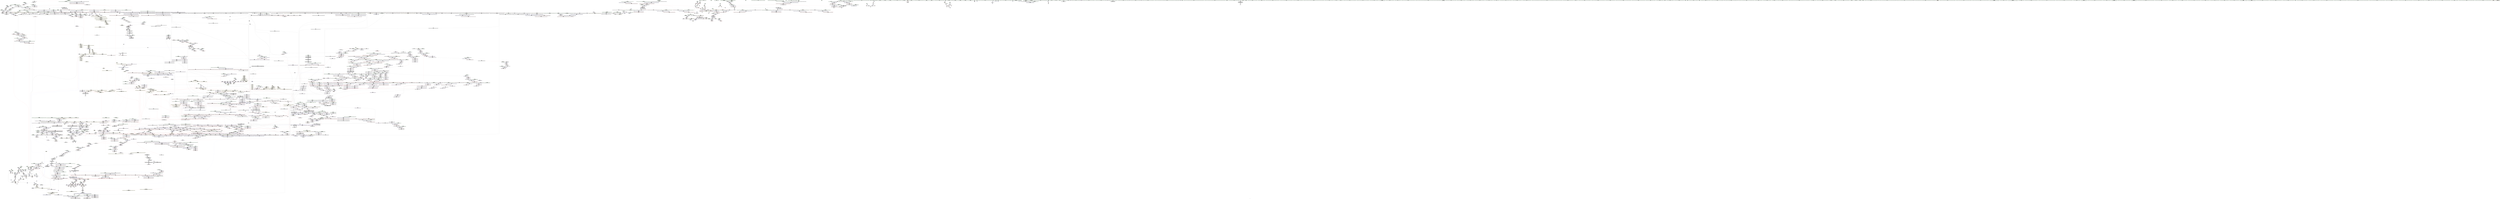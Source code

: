 digraph "SVFG" {
	label="SVFG";

	Node0x55c81690b230 [shape=record,color=grey,label="{NodeID: 0\nNullPtr}"];
	Node0x55c81690b230 -> Node0x55c816982640[style=solid];
	Node0x55c81690b230 -> Node0x55c816982740[style=solid];
	Node0x55c81690b230 -> Node0x55c816982810[style=solid];
	Node0x55c81690b230 -> Node0x55c8169828e0[style=solid];
	Node0x55c81690b230 -> Node0x55c816993030[style=solid];
	Node0x55c81690b230 -> Node0x55c816993100[style=solid];
	Node0x55c81690b230 -> Node0x55c8169931d0[style=solid];
	Node0x55c81690b230 -> Node0x55c8169932a0[style=solid];
	Node0x55c81690b230 -> Node0x55c816993370[style=solid];
	Node0x55c81690b230 -> Node0x55c816993440[style=solid];
	Node0x55c81690b230 -> Node0x55c816993510[style=solid];
	Node0x55c81690b230 -> Node0x55c8169935e0[style=solid];
	Node0x55c81690b230 -> Node0x55c8169936b0[style=solid];
	Node0x55c81690b230 -> Node0x55c816993780[style=solid];
	Node0x55c81690b230 -> Node0x55c816993850[style=solid];
	Node0x55c81690b230 -> Node0x55c816993920[style=solid];
	Node0x55c81690b230 -> Node0x55c8169939f0[style=solid];
	Node0x55c81690b230 -> Node0x55c816993ac0[style=solid];
	Node0x55c81690b230 -> Node0x55c816993b90[style=solid];
	Node0x55c81690b230 -> Node0x55c816993c60[style=solid];
	Node0x55c81690b230 -> Node0x55c816993d30[style=solid];
	Node0x55c81690b230 -> Node0x55c816993e00[style=solid];
	Node0x55c81690b230 -> Node0x55c816993ed0[style=solid];
	Node0x55c81690b230 -> Node0x55c816993fa0[style=solid];
	Node0x55c81690b230 -> Node0x55c816994070[style=solid];
	Node0x55c81690b230 -> Node0x55c816994140[style=solid];
	Node0x55c81690b230 -> Node0x55c816994210[style=solid];
	Node0x55c81690b230 -> Node0x55c8169942e0[style=solid];
	Node0x55c81690b230 -> Node0x55c8169943b0[style=solid];
	Node0x55c81690b230 -> Node0x55c816994480[style=solid];
	Node0x55c81690b230 -> Node0x55c816994550[style=solid];
	Node0x55c81690b230 -> Node0x55c816994620[style=solid];
	Node0x55c81690b230 -> Node0x55c8169946f0[style=solid];
	Node0x55c81690b230 -> Node0x55c8169947c0[style=solid];
	Node0x55c81690b230 -> Node0x55c816994890[style=solid];
	Node0x55c81690b230 -> Node0x55c816994960[style=solid];
	Node0x55c81690b230 -> Node0x55c816994a30[style=solid];
	Node0x55c81690b230 -> Node0x55c816994b00[style=solid];
	Node0x55c81690b230 -> Node0x55c816994bd0[style=solid];
	Node0x55c81690b230 -> Node0x55c816994ca0[style=solid];
	Node0x55c81690b230 -> Node0x55c816994d70[style=solid];
	Node0x55c81690b230 -> Node0x55c816994e40[style=solid];
	Node0x55c81690b230 -> Node0x55c816994f10[style=solid];
	Node0x55c81690b230 -> Node0x55c816994fe0[style=solid];
	Node0x55c81690b230 -> Node0x55c8169950b0[style=solid];
	Node0x55c81690b230 -> Node0x55c816995180[style=solid];
	Node0x55c81690b230 -> Node0x55c816995250[style=solid];
	Node0x55c81690b230 -> Node0x55c816995320[style=solid];
	Node0x55c81690b230 -> Node0x55c8169953f0[style=solid];
	Node0x55c81690b230 -> Node0x55c8169954c0[style=solid];
	Node0x55c81690b230 -> Node0x55c816995590[style=solid];
	Node0x55c81690b230 -> Node0x55c816995660[style=solid];
	Node0x55c81690b230 -> Node0x55c8169c7290[style=solid];
	Node0x55c81690b230 -> Node0x55c8169ca5f0[style=solid];
	Node0x55c81690b230 -> Node0x55c8169d1470[style=solid];
	Node0x55c81690b230 -> Node0x55c8169d17b0[style=solid];
	Node0x55c81690b230 -> Node0x55c8169d1af0[style=solid];
	Node0x55c81690b230 -> Node0x55c8169d1bc0[style=solid];
	Node0x55c81690b230 -> Node0x55c8169d1e30[style=solid];
	Node0x55c81690b230 -> Node0x55c8169a6680[style=solid];
	Node0x55c81690b230 -> Node0x55c816a1a4b0[style=solid];
	Node0x55c81690b230 -> Node0x55c816a1b830[style=solid];
	Node0x55c81690b230 -> Node0x55c816a1b9b0[style=solid];
	Node0x55c81690b230 -> Node0x55c816a1bb30[style=solid];
	Node0x55c81690b230 -> Node0x55c816a1c130[style=solid];
	Node0x55c81690b230 -> Node0x55c816a1c2b0[style=solid];
	Node0x55c81690b230 -> Node0x55c816a1c730[style=solid];
	Node0x55c81690b230 -> Node0x55c816a1ca30[style=solid];
	Node0x55c81690b230:s64 -> Node0x55c816b94800[style=solid,color=red];
	Node0x55c816ad86e0 [shape=record,color=yellow,style=double,label="{NodeID: 3764\n99V_2 = CSCHI(MR_99V_1)\npts\{3330000 \}\nCS[]|{<s0>249}}"];
	Node0x55c816ad86e0:s0 -> Node0x55c816ad8580[style=dashed,color=blue];
	Node0x55c816a98410 [shape=record,color=yellow,style=double,label="{NodeID: 2657\n103V_1 = ENCHI(MR_103V_0)\npts\{370001 370002 370003 \}\nFun[_ZNSt8_Rb_treeISt4pairIxxES0_IKS1_iESt10_Select1stIS3_ESt4lessIS1_ESaIS3_EE22_M_emplace_hint_uniqueIJRKSt21piecewise_construct_tSt5tupleIJOS1_EESE_IJEEEEESt17_Rb_tree_iteratorIS3_ESt23_Rb_tree_const_iteratorIS3_EDpOT_]|{|<s1>114|<s2>114|<s3>114|<s4>115|<s5>115|<s6>115}}"];
	Node0x55c816a98410 -> Node0x55c816a86350[style=dashed];
	Node0x55c816a98410:s1 -> Node0x55c816a9ed50[style=dashed,color=red];
	Node0x55c816a98410:s2 -> Node0x55c816a9ee30[style=dashed,color=red];
	Node0x55c816a98410:s3 -> Node0x55c816a9f6f0[style=dashed,color=red];
	Node0x55c816a98410:s4 -> Node0x55c8169a3010[style=dashed,color=red];
	Node0x55c816a98410:s5 -> Node0x55c8169a30e0[style=dashed,color=red];
	Node0x55c816a98410:s6 -> Node0x55c8169a31b0[style=dashed,color=red];
	Node0x55c8169a3760 [shape=record,color=blue,label="{NodeID: 1550\n2097\<--2088\n__args.addr4\<--__args3\n_ZNSt8_Rb_treeISt4pairIxxES0_IKS1_iESt10_Select1stIS3_ESt4lessIS1_ESaIS3_EE17_M_construct_nodeIJRKSt21piecewise_construct_tSt5tupleIJOS1_EESE_IJEEEEEvPSt13_Rb_tree_nodeIS3_EDpOT_\n}"];
	Node0x55c8169a3760 -> Node0x55c8169c14c0[style=dashed];
	Node0x55c816981bf0 [shape=record,color=green,label="{NodeID: 443\n2742\<--2743\nthis.addr\<--this.addr_field_insensitive\n_ZNSt4pairIPSt18_Rb_tree_node_baseS1_EC2IRPSt13_Rb_tree_nodeIS_IKS_IxxEiEERS1_Lb1EEEOT_OT0_\n}"];
	Node0x55c816981bf0 -> Node0x55c8169c54f0[style=solid];
	Node0x55c816981bf0 -> Node0x55c8169a7520[style=solid];
	Node0x55c816990ff0 [shape=record,color=purple,label="{NodeID: 886\n2030\<--2022\n_M_impl\<--this1\n_ZNSt8_Rb_treeISt4pairIxxES0_IKS1_iESt10_Select1stIS3_ESt4lessIS1_ESaIS3_EE14_M_insert_nodeEPSt18_Rb_tree_node_baseSB_PSt13_Rb_tree_nodeIS3_E\n}"];
	Node0x55c816990ff0 -> Node0x55c81699c1d0[style=solid];
	Node0x55c8169c76d0 [shape=record,color=blue,label="{NodeID: 1329\n128\<--121\nc.addr\<--c\n_Z1fxxi\n}"];
	Node0x55c8169c76d0 -> Node0x55c8169b48d0[style=dashed];
	Node0x55c8169c76d0 -> Node0x55c8169b49a0[style=dashed];
	Node0x55c8169c76d0 -> Node0x55c8169b4a70[style=dashed];
	Node0x55c8169c76d0 -> Node0x55c8169b4b40[style=dashed];
	Node0x55c816979cf0 [shape=record,color=green,label="{NodeID: 222\n1181\<--1182\n_ZStltIxxEbRKSt4pairIT_T0_ES5_\<--_ZStltIxxEbRKSt4pairIT_T0_ES5__field_insensitive\n}"];
	Node0x55c816b8b1c0 [shape=record,color=black,label="{NodeID: 3986\n1852 = PHI(1184, )\n|{<s0>146}}"];
	Node0x55c816b8b1c0:s0 -> Node0x55c816b8fd70[style=solid,color=red];
	Node0x55c81699d7c0 [shape=record,color=black,label="{NodeID: 665\n2389\<--2396\n_ZNSt10_Head_baseILm0EOSt4pairIxxELb0EE7_M_headERS3__ret\<--\n_ZNSt10_Head_baseILm0EOSt4pairIxxELb0EE7_M_headERS3_\n|{<s0>216}}"];
	Node0x55c81699d7c0:s0 -> Node0x55c816b8d150[style=solid,color=blue];
	Node0x55c8169bc040 [shape=record,color=red,label="{NodeID: 1108\n1335\<--1334\n\<--second5\n_ZStltIxxEbRKSt4pairIT_T0_ES5_\n}"];
	Node0x55c8169bc040 -> Node0x55c816a1adb0[style=solid];
	Node0x55c81625ca80 [shape=record,color=green,label="{NodeID: 1\n7\<--1\n__dso_handle\<--dummyObj\nGlob }"];
	Node0x55c816ad8840 [shape=record,color=yellow,style=double,label="{NodeID: 3765\n227V_2 = CSCHI(MR_227V_1)\npts\{370001 \}\nCS[]|{<s0>42}}"];
	Node0x55c816ad8840:s0 -> Node0x55c816ad47e0[style=dashed,color=blue];
	Node0x55c816a984f0 [shape=record,color=yellow,style=double,label="{NodeID: 2658\n208V_1 = ENCHI(MR_208V_0)\npts\{370005 22000004 22000005 \}\nFun[_ZNSt8_Rb_treeISt4pairIxxES0_IKS1_iESt10_Select1stIS3_ESt4lessIS1_ESaIS3_EE22_M_emplace_hint_uniqueIJRKSt21piecewise_construct_tSt5tupleIJOS1_EESE_IJEEEEESt17_Rb_tree_iteratorIS3_ESt23_Rb_tree_const_iteratorIS3_EDpOT_]|{<s0>111}}"];
	Node0x55c816a984f0:s0 -> Node0x55c816aa07b0[style=dashed,color=red];
	Node0x55c8169a3830 [shape=record,color=blue,label="{NodeID: 1551\n2099\<--2126\nexn.slot\<--\n_ZNSt8_Rb_treeISt4pairIxxES0_IKS1_iESt10_Select1stIS3_ESt4lessIS1_ESaIS3_EE17_M_construct_nodeIJRKSt21piecewise_construct_tSt5tupleIJOS1_EESE_IJEEEEEvPSt13_Rb_tree_nodeIS3_EDpOT_\n}"];
	Node0x55c8169a3830 -> Node0x55c8169c1590[style=dashed];
	Node0x55c8169a3830 -> Node0x55c8169a39d0[style=dashed];
	Node0x55c816981cc0 [shape=record,color=green,label="{NodeID: 444\n2744\<--2745\n__x.addr\<--__x.addr_field_insensitive\n_ZNSt4pairIPSt18_Rb_tree_node_baseS1_EC2IRPSt13_Rb_tree_nodeIS_IKS_IxxEiEERS1_Lb1EEEOT_OT0_\n}"];
	Node0x55c816981cc0 -> Node0x55c8169c55c0[style=solid];
	Node0x55c816981cc0 -> Node0x55c8169a75f0[style=solid];
	Node0x55c8169910c0 [shape=record,color=purple,label="{NodeID: 887\n2047\<--2022\n_M_impl6\<--this1\n_ZNSt8_Rb_treeISt4pairIxxES0_IKS1_iESt10_Select1stIS3_ESt4lessIS1_ESaIS3_EE14_M_insert_nodeEPSt18_Rb_tree_node_baseSB_PSt13_Rb_tree_nodeIS3_E\n}"];
	Node0x55c8169910c0 -> Node0x55c81699c510[style=solid];
	Node0x55c8169c77a0 [shape=record,color=blue,label="{NodeID: 1330\n122\<--9\nretval\<--\n_Z1fxxi\n}"];
	Node0x55c8169c77a0 -> Node0x55c816a89080[style=dashed];
	Node0x55c816979df0 [shape=record,color=green,label="{NodeID: 223\n1186\<--1187\n__x.addr\<--__x.addr_field_insensitive\n_ZNSt8_Rb_treeISt4pairIxxES0_IKS1_iESt10_Select1stIS3_ESt4lessIS1_ESaIS3_EE6_S_keyEPKSt18_Rb_tree_node_base\n}"];
	Node0x55c816979df0 -> Node0x55c8169babf0[style=solid];
	Node0x55c816979df0 -> Node0x55c8169cd9f0[style=solid];
	Node0x55c816b8b300 [shape=record,color=black,label="{NodeID: 3987\n1854 = PHI(1164, )\n}"];
	Node0x55c81699d890 [shape=record,color=black,label="{NodeID: 666\n2398\<--2403\n_ZSt7forwardISt4pairIxxEEOT_RNSt16remove_referenceIS2_E4typeE_ret\<--\n_ZSt7forwardISt4pairIxxEEOT_RNSt16remove_referenceIS2_E4typeE\n|{<s0>124|<s1>217|<s2>248|<s3>250}}"];
	Node0x55c81699d890:s0 -> Node0x55c816b85750[style=solid,color=blue];
	Node0x55c81699d890:s1 -> Node0x55c816b8d260[style=solid,color=blue];
	Node0x55c81699d890:s2 -> Node0x55c816b8ef80[style=solid,color=blue];
	Node0x55c81699d890:s3 -> Node0x55c816b8f150[style=solid,color=blue];
	Node0x55c8169bc110 [shape=record,color=red,label="{NodeID: 1109\n1347\<--1344\n\<--__x.addr\n_ZNSt8_Rb_treeISt4pairIxxES0_IKS1_iESt10_Select1stIS3_ESt4lessIS1_ESaIS3_EE8_S_valueEPKSt18_Rb_tree_node_base\n}"];
	Node0x55c8169bc110 -> Node0x55c816999ee0[style=solid];
	Node0x55c816954850 [shape=record,color=green,label="{NodeID: 2\n9\<--1\n\<--dummyObj\nCan only get source location for instruction, argument, global var or function.}"];
	Node0x55c816ad89a0 [shape=record,color=yellow,style=double,label="{NodeID: 3766\n193V_2 = CSCHI(MR_193V_1)\npts\{370004 \}\nCS[]|{<s0>42}}"];
	Node0x55c816ad89a0:s0 -> Node0x55c816ad47e0[style=dashed,color=blue];
	Node0x55c816a98600 [shape=record,color=yellow,style=double,label="{NodeID: 2659\n210V_1 = ENCHI(MR_210V_0)\npts\{1330000 1330001 1490000 1490001 3330000 \}\nFun[_ZNSt8_Rb_treeISt4pairIxxES0_IKS1_iESt10_Select1stIS3_ESt4lessIS1_ESaIS3_EE22_M_emplace_hint_uniqueIJRKSt21piecewise_construct_tSt5tupleIJOS1_EESE_IJEEEEESt17_Rb_tree_iteratorIS3_ESt23_Rb_tree_const_iteratorIS3_EDpOT_]|{<s0>111}}"];
	Node0x55c816a98600:s0 -> Node0x55c816aa0670[style=dashed,color=red];
	Node0x55c8169a3900 [shape=record,color=blue,label="{NodeID: 1552\n2101\<--2128\nehselector.slot\<--\n_ZNSt8_Rb_treeISt4pairIxxES0_IKS1_iESt10_Select1stIS3_ESt4lessIS1_ESaIS3_EE17_M_construct_nodeIJRKSt21piecewise_construct_tSt5tupleIJOS1_EESE_IJEEEEEvPSt13_Rb_tree_nodeIS3_EDpOT_\n}"];
	Node0x55c8169a3900 -> Node0x55c8169a3aa0[style=dashed];
	Node0x55c816981d90 [shape=record,color=green,label="{NodeID: 445\n2746\<--2747\n__y.addr\<--__y.addr_field_insensitive\n_ZNSt4pairIPSt18_Rb_tree_node_baseS1_EC2IRPSt13_Rb_tree_nodeIS_IKS_IxxEiEERS1_Lb1EEEOT_OT0_\n}"];
	Node0x55c816981d90 -> Node0x55c8169c5690[style=solid];
	Node0x55c816981d90 -> Node0x55c8169a76c0[style=solid];
	Node0x55c816991190 [shape=record,color=purple,label="{NodeID: 888\n2055\<--2022\n_M_impl7\<--this1\n_ZNSt8_Rb_treeISt4pairIxxES0_IKS1_iESt10_Select1stIS3_ESt4lessIS1_ESaIS3_EE14_M_insert_nodeEPSt18_Rb_tree_node_baseSB_PSt13_Rb_tree_nodeIS3_E\n}"];
	Node0x55c816991190 -> Node0x55c81699c6b0[style=solid];
	Node0x55c8169c7870 [shape=record,color=blue,label="{NodeID: 1331\n166\<--167\n\<--\n_Z1fxxi\n|{|<s1>8}}"];
	Node0x55c8169c7870 -> Node0x55c816a8b880[style=dashed];
	Node0x55c8169c7870:s1 -> Node0x55c816a95ff0[style=dashed,color=red];
	Node0x55c816979ec0 [shape=record,color=green,label="{NodeID: 224\n1188\<--1189\nref.tmp\<--ref.tmp_field_insensitive\n_ZNSt8_Rb_treeISt4pairIxxES0_IKS1_iESt10_Select1stIS3_ESt4lessIS1_ESaIS3_EE6_S_keyEPKSt18_Rb_tree_node_base\n|{<s0>96}}"];
	Node0x55c816979ec0:s0 -> Node0x55c816b90570[style=solid,color=red];
	Node0x55c816b8b410 [shape=record,color=black,label="{NodeID: 3988\n1949 = PHI(2483, )\n}"];
	Node0x55c816b8b410 -> Node0x55c8169c0210[style=solid];
	Node0x55c81699d960 [shape=record,color=black,label="{NodeID: 667\n2423\<--2422\n\<--this2\n_ZNSt4pairIKS_IxxEiEC2IJOS0_EJLm0EEJEJEEERSt5tupleIJDpT_EERS5_IJDpT1_EESt12_Index_tupleIJXspT0_EEESE_IJXspT2_EEE\n}"];
	Node0x55c8169bc1e0 [shape=record,color=red,label="{NodeID: 1110\n1362\<--1356\nthis1\<--this.addr\n_ZNSt3mapISt4pairIxxEiSt4lessIS1_ESaIS0_IKS1_iEEE11lower_boundERS4_\n}"];
	Node0x55c8169bc1e0 -> Node0x55c81698d230[style=solid];
	Node0x55c8169712a0 [shape=record,color=green,label="{NodeID: 3\n38\<--1\n.str\<--dummyObj\nGlob }"];
	Node0x55c816ad8a80 [shape=record,color=yellow,style=double,label="{NodeID: 3767\n61V_2 = CSCHI(MR_61V_1)\npts\{370002 370003 \}\nCS[]|{<s0>42}}"];
	Node0x55c816ad8a80:s0 -> Node0x55c816ad47e0[style=dashed,color=blue];
	Node0x55c816a98740 [shape=record,color=yellow,style=double,label="{NodeID: 2660\n77V_1 = ENCHI(MR_77V_0)\npts\{294 \}\nFun[_ZSt9make_pairIRxS0_ESt4pairINSt17__decay_and_stripIT_E6__typeENS2_IT0_E6__typeEEOS3_OS6_]}"];
	Node0x55c816a98740 -> Node0x55c8169b5840[style=dashed];
	Node0x55c8169a39d0 [shape=record,color=blue,label="{NodeID: 1553\n2099\<--2138\nexn.slot\<--\n_ZNSt8_Rb_treeISt4pairIxxES0_IKS1_iESt10_Select1stIS3_ESt4lessIS1_ESaIS3_EE17_M_construct_nodeIJRKSt21piecewise_construct_tSt5tupleIJOS1_EESE_IJEEEEEvPSt13_Rb_tree_nodeIS3_EDpOT_\n}"];
	Node0x55c8169a39d0 -> Node0x55c8169c1660[style=dashed];
	Node0x55c816981e60 [shape=record,color=green,label="{NodeID: 446\n2756\<--2757\n_ZSt7forwardIRPSt13_Rb_tree_nodeISt4pairIKS1_IxxEiEEEOT_RNSt16remove_referenceIS8_E4typeE\<--_ZSt7forwardIRPSt13_Rb_tree_nodeISt4pairIKS1_IxxEiEEEOT_RNSt16remove_referenceIS8_E4typeE_field_insensitive\n}"];
	Node0x55c816991260 [shape=record,color=purple,label="{NodeID: 889\n2032\<--2031\n_M_key_compare\<--\n_ZNSt8_Rb_treeISt4pairIxxES0_IKS1_iESt10_Select1stIS3_ESt4lessIS1_ESaIS3_EE14_M_insert_nodeEPSt18_Rb_tree_node_baseSB_PSt13_Rb_tree_nodeIS3_E\n|{<s0>181}}"];
	Node0x55c816991260:s0 -> Node0x55c816b8f3d0[style=solid,color=red];
	Node0x55c8169c7940 [shape=record,color=blue,label="{NodeID: 1332\n169\<--170\n\<--\n_Z1fxxi\n|{|<s1>8}}"];
	Node0x55c8169c7940 -> Node0x55c816a8bd80[style=dashed];
	Node0x55c8169c7940:s1 -> Node0x55c816a95ff0[style=dashed,color=red];
	Node0x55c816979f90 [shape=record,color=green,label="{NodeID: 225\n1193\<--1194\n_ZNSt8_Rb_treeISt4pairIxxES0_IKS1_iESt10_Select1stIS3_ESt4lessIS1_ESaIS3_EE8_S_valueEPKSt18_Rb_tree_node_base\<--_ZNSt8_Rb_treeISt4pairIxxES0_IKS1_iESt10_Select1stIS3_ESt4lessIS1_ESaIS3_EE8_S_valueEPKSt18_Rb_tree_node_base_field_insensitive\n}"];
	Node0x55c816b8b580 [shape=record,color=black,label="{NodeID: 3989\n1954 = PHI(2483, )\n|{<s0>169}}"];
	Node0x55c816b8b580:s0 -> Node0x55c816b7dc90[style=solid,color=red];
	Node0x55c81699da30 [shape=record,color=black,label="{NodeID: 668\n2430\<--2424\n\<--first\n_ZNSt4pairIKS_IxxEiEC2IJOS0_EJLm0EEJEJEEERSt5tupleIJDpT_EERS5_IJDpT1_EESt12_Index_tupleIJXspT0_EEESE_IJXspT2_EEE\n}"];
	Node0x55c81699da30 -> Node0x55c816991c20[style=solid];
	Node0x55c81699da30 -> Node0x55c816991cf0[style=solid];
	Node0x55c8169bc2b0 [shape=record,color=red,label="{NodeID: 1111\n1364\<--1358\n\<--__x.addr\n_ZNSt3mapISt4pairIxxEiSt4lessIS1_ESaIS0_IKS1_iEEE11lower_boundERS4_\n|{<s0>103}}"];
	Node0x55c8169bc2b0:s0 -> Node0x55c816b80dc0[style=solid,color=red];
	Node0x55c816971780 [shape=record,color=green,label="{NodeID: 4\n40\<--1\n.str.2\<--dummyObj\nGlob }"];
	Node0x55c816ad8b60 [shape=record,color=yellow,style=double,label="{NodeID: 3768\n2V_2 = CSCHI(MR_2V_1)\npts\{370000 370001 370002 370003 370004 \}\nCS[]}"];
	Node0x55c8169a3aa0 [shape=record,color=blue,label="{NodeID: 1554\n2101\<--2140\nehselector.slot\<--\n_ZNSt8_Rb_treeISt4pairIxxES0_IKS1_iESt10_Select1stIS3_ESt4lessIS1_ESaIS3_EE17_M_construct_nodeIJRKSt21piecewise_construct_tSt5tupleIJOS1_EESE_IJEEEEEvPSt13_Rb_tree_nodeIS3_EDpOT_\n}"];
	Node0x55c8169a3aa0 -> Node0x55c8169c1730[style=dashed];
	Node0x55c816981f60 [shape=record,color=green,label="{NodeID: 447\n2769\<--2770\n__t.addr\<--__t.addr_field_insensitive\n_ZSt7forwardIRPSt13_Rb_tree_nodeISt4pairIKS1_IxxEiEEEOT_RNSt16remove_referenceIS8_E4typeE\n}"];
	Node0x55c816981f60 -> Node0x55c8169c5900[style=solid];
	Node0x55c816981f60 -> Node0x55c8169a7930[style=solid];
	Node0x55c816991330 [shape=record,color=purple,label="{NodeID: 890\n2049\<--2048\nadd.ptr\<--\n_ZNSt8_Rb_treeISt4pairIxxES0_IKS1_iESt10_Select1stIS3_ESt4lessIS1_ESaIS3_EE14_M_insert_nodeEPSt18_Rb_tree_node_baseSB_PSt13_Rb_tree_nodeIS3_E\n}"];
	Node0x55c816991330 -> Node0x55c81699c5e0[style=solid];
	Node0x55c8169c7a10 [shape=record,color=blue,label="{NodeID: 1333\n180\<--181\n\<--\n_Z1fxxi\n|{|<s1>10}}"];
	Node0x55c8169c7a10 -> Node0x55c816a8c280[style=dashed];
	Node0x55c8169c7a10:s1 -> Node0x55c816a90920[style=dashed,color=red];
	Node0x55c81697a090 [shape=record,color=green,label="{NodeID: 226\n1196\<--1197\n_ZNKSt10_Select1stISt4pairIKS0_IxxEiEEclERKS3_\<--_ZNKSt10_Select1stISt4pairIKS0_IxxEiEEclERKS3__field_insensitive\n}"];
	Node0x55c816b8b750 [shape=record,color=black,label="{NodeID: 3990\n1961 = PHI(2673, )\n}"];
	Node0x55c816b8b750 -> Node0x55c816990cb0[style=solid];
	Node0x55c81699db00 [shape=record,color=black,label="{NodeID: 669\n2431\<--2429\n\<--call3\n_ZNSt4pairIKS_IxxEiEC2IJOS0_EJLm0EEJEJEEERSt5tupleIJDpT_EERS5_IJDpT1_EESt12_Index_tupleIJXspT0_EEESE_IJXspT2_EEE\n}"];
	Node0x55c81699db00 -> Node0x55c816991dc0[style=solid];
	Node0x55c81699db00 -> Node0x55c816991e90[style=solid];
	Node0x55c8169bc380 [shape=record,color=red,label="{NodeID: 1112\n1371\<--1370\n\<--coerce.dive2\n_ZNSt3mapISt4pairIxxEiSt4lessIS1_ESaIS0_IKS1_iEEE11lower_boundERS4_\n}"];
	Node0x55c8169bc380 -> Node0x55c81699a080[style=solid];
	Node0x55c816971840 [shape=record,color=green,label="{NodeID: 5\n42\<--1\nstdin\<--dummyObj\nGlob }"];
	Node0x55c816b5f1d0 [shape=record,color=black,label="{NodeID: 3769\n1777 = PHI(1472, 1765, 2115, 2240, 2281, )\n0th arg _ZSt7forwardIRKSt21piecewise_construct_tEOT_RNSt16remove_referenceIS3_E4typeE }"];
	Node0x55c816b5f1d0 -> Node0x55c8169d0ec0[style=solid];
	Node0x55c8169a3b70 [shape=record,color=blue,label="{NodeID: 1555\n2159\<--2157\n__a.addr\<--__a\n_ZNSt16allocator_traitsISaISt13_Rb_tree_nodeISt4pairIKS1_IxxEiEEEE8allocateERS6_m\n}"];
	Node0x55c8169a3b70 -> Node0x55c8169c1800[style=dashed];
	Node0x55c816982030 [shape=record,color=green,label="{NodeID: 448\n2786\<--2787\nthis.addr\<--this.addr_field_insensitive\n_ZNSt5tupleIJOSt4pairIxxEEEC2IJS1_ELb1EEEDpOT_\n}"];
	Node0x55c816982030 -> Node0x55c8169c59d0[style=solid];
	Node0x55c816982030 -> Node0x55c8169a7a00[style=solid];
	Node0x55c816991400 [shape=record,color=purple,label="{NodeID: 891\n2051\<--2050\n_M_header\<--\n_ZNSt8_Rb_treeISt4pairIxxES0_IKS1_iESt10_Select1stIS3_ESt4lessIS1_ESaIS3_EE14_M_insert_nodeEPSt18_Rb_tree_node_baseSB_PSt13_Rb_tree_nodeIS3_E\n}"];
	Node0x55c8169c7ae0 [shape=record,color=blue,label="{NodeID: 1334\n183\<--184\n\<--\n_Z1fxxi\n|{|<s1>10}}"];
	Node0x55c8169c7ae0 -> Node0x55c816a8c780[style=dashed];
	Node0x55c8169c7ae0:s1 -> Node0x55c816a90920[style=dashed,color=red];
	Node0x55c81697a190 [shape=record,color=green,label="{NodeID: 227\n1206\<--1207\n__x.addr\<--__x.addr_field_insensitive\n_ZNSt8_Rb_treeISt4pairIxxES0_IKS1_iESt10_Select1stIS3_ESt4lessIS1_ESaIS3_EE6_S_keyEPKSt13_Rb_tree_nodeIS3_E\n}"];
	Node0x55c81697a190 -> Node0x55c8169bacc0[style=solid];
	Node0x55c81697a190 -> Node0x55c8169cdac0[style=solid];
	Node0x55c816b8b860 [shape=record,color=black,label="{NodeID: 3991\n1966 = PHI(1184, )\n|{<s0>172}}"];
	Node0x55c816b8b860:s0 -> Node0x55c816b90170[style=solid,color=red];
	Node0x55c816aa6b70 [shape=record,color=yellow,style=double,label="{NodeID: 2884\n83V_1 = ENCHI(MR_83V_0)\npts\{125 127 \}\nFun[_ZNSt4pairIxxEC2IRxS2_Lb1EEEOT_OT0_]}"];
	Node0x55c816aa6b70 -> Node0x55c8169b9530[style=dashed];
	Node0x55c816aa6b70 -> Node0x55c8169b9600[style=dashed];
	Node0x55c81699dbd0 [shape=record,color=black,label="{NodeID: 670\n2443\<--2442\n\<--\n_ZSt3getILm0EJOSt4pairIxxEEERNSt13tuple_elementIXT_ESt5tupleIJDpT0_EEE4typeERS7_\n|{<s0>221}}"];
	Node0x55c81699dbd0:s0 -> Node0x55c816b92330[style=solid,color=red];
	Node0x55c8169bc450 [shape=record,color=red,label="{NodeID: 1113\n1382\<--1376\nthis1\<--this.addr\n_ZNKSt17_Rb_tree_iteratorISt4pairIKS0_IxxEiEEeqERKS4_\n}"];
	Node0x55c8169bc450 -> Node0x55c81698d300[style=solid];
	Node0x55c816971900 [shape=record,color=green,label="{NodeID: 6\n43\<--1\n.str.3\<--dummyObj\nGlob }"];
	Node0x55c816b5f2a0 [shape=record,color=black,label="{NodeID: 3770\n257 = PHI(35, )\n0th arg _ZNKSt3mapISt4pairIxxEiSt4lessIS1_ESaIS0_IKS1_iEEE5countERS4_ }"];
	Node0x55c816b5f2a0 -> Node0x55c8169c87e0[style=solid];
	Node0x55c816a98a10 [shape=record,color=yellow,style=double,label="{NodeID: 2663\n83V_1 = ENCHI(MR_83V_0)\npts\{125 127 \}\nFun[_ZSt9make_pairIRxS0_ESt4pairINSt17__decay_and_stripIT_E6__typeENS2_IT0_E6__typeEEOS3_OS6_]|{<s0>22}}"];
	Node0x55c816a98a10:s0 -> Node0x55c816aa6b70[style=dashed,color=red];
	Node0x55c8169a3c40 [shape=record,color=blue,label="{NodeID: 1556\n2161\<--2158\n__n.addr\<--__n\n_ZNSt16allocator_traitsISaISt13_Rb_tree_nodeISt4pairIKS1_IxxEiEEEE8allocateERS6_m\n}"];
	Node0x55c8169a3c40 -> Node0x55c8169c18d0[style=dashed];
	Node0x55c816982100 [shape=record,color=green,label="{NodeID: 449\n2788\<--2789\n__elements.addr\<--__elements.addr_field_insensitive\n_ZNSt5tupleIJOSt4pairIxxEEEC2IJS1_ELb1EEEDpOT_\n}"];
	Node0x55c816982100 -> Node0x55c8169c5aa0[style=solid];
	Node0x55c816982100 -> Node0x55c8169a7ad0[style=solid];
	Node0x55c8169914d0 [shape=record,color=purple,label="{NodeID: 892\n2856\<--2050\n_M_header_1\<--\n}"];
	Node0x55c8169914d0 -> Node0x55c8169a3010[style=solid];
	Node0x55c8169c7bb0 [shape=record,color=blue,label="{NodeID: 1335\n122\<--189\nretval\<--\n_Z1fxxi\n}"];
	Node0x55c8169c7bb0 -> Node0x55c816a89080[style=dashed];
	Node0x55c81697a260 [shape=record,color=green,label="{NodeID: 228\n1208\<--1209\nref.tmp\<--ref.tmp_field_insensitive\n_ZNSt8_Rb_treeISt4pairIxxES0_IKS1_iESt10_Select1stIS3_ESt4lessIS1_ESaIS3_EE6_S_keyEPKSt13_Rb_tree_nodeIS3_E\n|{<s0>98}}"];
	Node0x55c81697a260:s0 -> Node0x55c816b90570[style=solid,color=red];
	Node0x55c816b8b970 [shape=record,color=black,label="{NodeID: 3992\n1967 = PHI(1164, )\n}"];
	Node0x55c81699dca0 [shape=record,color=black,label="{NodeID: 671\n2437\<--2444\n_ZSt3getILm0EJOSt4pairIxxEEERNSt13tuple_elementIXT_ESt5tupleIJDpT0_EEE4typeERS7__ret\<--call\n_ZSt3getILm0EJOSt4pairIxxEEERNSt13tuple_elementIXT_ESt5tupleIJDpT0_EEE4typeERS7_\n|{<s0>218}}"];
	Node0x55c81699dca0:s0 -> Node0x55c816b8d370[style=solid,color=blue];
	Node0x55c8169bc520 [shape=record,color=red,label="{NodeID: 1114\n1385\<--1378\n\<--__x.addr\n_ZNKSt17_Rb_tree_iteratorISt4pairIKS0_IxxEiEEeqERKS4_\n}"];
	Node0x55c8169bc520 -> Node0x55c81698d3d0[style=solid];
	Node0x55c816972170 [shape=record,color=green,label="{NodeID: 7\n45\<--1\n.str.4\<--dummyObj\nGlob }"];
	Node0x55c816b77b30 [shape=record,color=black,label="{NodeID: 3771\n258 = PHI(130, )\n1st arg _ZNKSt3mapISt4pairIxxEiSt4lessIS1_ESaIS0_IKS1_iEEE5countERS4_ }"];
	Node0x55c816b77b30 -> Node0x55c8169c88b0[style=solid];
	Node0x55c816a98af0 [shape=record,color=yellow,style=double,label="{NodeID: 2664\n85V_1 = ENCHI(MR_85V_0)\npts\{2940000 2940001 \}\nFun[_ZSt9make_pairIRxS0_ESt4pairINSt17__decay_and_stripIT_E6__typeENS2_IT0_E6__typeEEOS3_OS6_]|{<s0>22|<s1>22}}"];
	Node0x55c816a98af0:s0 -> Node0x55c8169cc740[style=dashed,color=red];
	Node0x55c816a98af0:s1 -> Node0x55c8169cc810[style=dashed,color=red];
	Node0x55c8169a3d10 [shape=record,color=blue,label="{NodeID: 1557\n2176\<--2173\nthis.addr\<--this\n_ZN9__gnu_cxx13new_allocatorISt13_Rb_tree_nodeISt4pairIKS2_IxxEiEEE8allocateEmPKv\n}"];
	Node0x55c8169a3d10 -> Node0x55c8169c19a0[style=dashed];
	Node0x55c8169821d0 [shape=record,color=green,label="{NodeID: 450\n2797\<--2798\n_ZNSt11_Tuple_implILm0EJOSt4pairIxxEEEC2IS1_EEOT_\<--_ZNSt11_Tuple_implILm0EJOSt4pairIxxEEEC2IS1_EEOT__field_insensitive\n}"];
	Node0x55c8169915a0 [shape=record,color=purple,label="{NodeID: 893\n2857\<--2050\n_M_header_2\<--\n}"];
	Node0x55c8169915a0 -> Node0x55c8169a30e0[style=solid];
	Node0x55c8169c7c80 [shape=record,color=blue,label="{NodeID: 1336\n134\<--192\na\<--\n_Z1fxxi\n}"];
	Node0x55c8169c7c80 -> Node0x55c8169b4c10[style=dashed];
	Node0x55c8169c7c80 -> Node0x55c8169c7fc0[style=dashed];
	Node0x55c8169c7c80 -> Node0x55c816a89580[style=dashed];
	Node0x55c8169829e0 [shape=record,color=green,label="{NodeID: 229\n1213\<--1214\n_ZNSt8_Rb_treeISt4pairIxxES0_IKS1_iESt10_Select1stIS3_ESt4lessIS1_ESaIS3_EE8_S_valueEPKSt13_Rb_tree_nodeIS3_E\<--_ZNSt8_Rb_treeISt4pairIxxES0_IKS1_iESt10_Select1stIS3_ESt4lessIS1_ESaIS3_EE8_S_valueEPKSt13_Rb_tree_nodeIS3_E_field_insensitive\n}"];
	Node0x55c816b8ba80 [shape=record,color=black,label="{NodeID: 3993\n1971 = PHI(741, )\n}"];
	Node0x55c816b8ba80 -> Node0x55c816a1c130[style=solid];
	Node0x55c816aa6d60 [shape=record,color=yellow,style=double,label="{NodeID: 2886\n63V_1 = ENCHI(MR_63V_0)\npts\{22000002 22000003 \}\nFun[_ZNSt3mapISt4pairIxxEiSt4lessIS1_ESaIS0_IKS1_iEEE5clearEv]|{<s0>42}}"];
	Node0x55c816aa6d60:s0 -> Node0x55c816aa58f0[style=dashed,color=red];
	Node0x55c81699dd70 [shape=record,color=black,label="{NodeID: 672\n2448\<--2454\n_ZSt12__get_helperILm0EOSt4pairIxxEJEERT0_RSt11_Tuple_implIXT_EJS3_DpT1_EE_ret\<--call\n_ZSt12__get_helperILm0EOSt4pairIxxEJEERT0_RSt11_Tuple_implIXT_EJS3_DpT1_EE\n|{<s0>221}}"];
	Node0x55c81699dd70:s0 -> Node0x55c816b8d5c0[style=solid,color=blue];
	Node0x55c8169bc5f0 [shape=record,color=red,label="{NodeID: 1115\n1384\<--1383\n\<--_M_node\n_ZNKSt17_Rb_tree_iteratorISt4pairIKS0_IxxEiEEeqERKS4_\n}"];
	Node0x55c8169bc5f0 -> Node0x55c816a1a7b0[style=solid];
	Node0x55c816972200 [shape=record,color=green,label="{NodeID: 8\n47\<--1\nstdout\<--dummyObj\nGlob }"];
	Node0x55c816b77c40 [shape=record,color=black,label="{NodeID: 3772\n752 = PHI(702, 1670, 2573, )\n0th arg _ZNSt8_Rb_treeISt4pairIxxES0_IKS1_iESt10_Select1stIS3_ESt4lessIS1_ESaIS3_EE7_S_leftEPSt18_Rb_tree_node_base }"];
	Node0x55c816b77c40 -> Node0x55c8169cb150[style=solid];
	Node0x55c816a98bd0 [shape=record,color=yellow,style=double,label="{NodeID: 2665\n546V_1 = ENCHI(MR_546V_0)\npts\{2533 \}\nFun[_ZNSt4pairIPSt18_Rb_tree_node_baseS1_EC2IRPSt13_Rb_tree_nodeIS_IKS_IxxEiEERS1_Lb1EEEOT_OT0_]}"];
	Node0x55c816a98bd0 -> Node0x55c8169c5760[style=dashed];
	Node0x55c8169a3de0 [shape=record,color=blue,label="{NodeID: 1558\n2178\<--2174\n__n.addr\<--__n\n_ZN9__gnu_cxx13new_allocatorISt13_Rb_tree_nodeISt4pairIKS2_IxxEiEEE8allocateEmPKv\n}"];
	Node0x55c8169a3de0 -> Node0x55c8169c1a70[style=dashed];
	Node0x55c8169a3de0 -> Node0x55c8169c1b40[style=dashed];
	Node0x55c8169822d0 [shape=record,color=green,label="{NodeID: 451\n2803\<--2804\nthis.addr\<--this.addr_field_insensitive\n_ZNSt11_Tuple_implILm0EJOSt4pairIxxEEEC2IS1_EEOT_\n}"];
	Node0x55c8169822d0 -> Node0x55c8169c5b70[style=solid];
	Node0x55c8169822d0 -> Node0x55c8169a7ba0[style=solid];
	Node0x55c816991670 [shape=record,color=purple,label="{NodeID: 894\n2858\<--2050\n_M_header_3\<--\n}"];
	Node0x55c816991670 -> Node0x55c8169a31b0[style=solid];
	Node0x55c8169c7d50 [shape=record,color=blue,label="{NodeID: 1337\n136\<--195\nans\<--\n_Z1fxxi\n}"];
	Node0x55c8169c7d50 -> Node0x55c816a77a80[style=dashed];
	Node0x55c816982ae0 [shape=record,color=green,label="{NodeID: 230\n1219\<--1220\n__x.addr\<--__x.addr_field_insensitive\n_ZNSt8_Rb_treeISt4pairIxxES0_IKS1_iESt10_Select1stIS3_ESt4lessIS1_ESaIS3_EE7_S_leftEPKSt18_Rb_tree_node_base\n}"];
	Node0x55c816982ae0 -> Node0x55c8169bad90[style=solid];
	Node0x55c816982ae0 -> Node0x55c8169cdb90[style=solid];
	Node0x55c816b8bbc0 [shape=record,color=black,label="{NodeID: 3994\n1983 = PHI(2523, )\n}"];
	Node0x55c816aa6e40 [shape=record,color=yellow,style=double,label="{NodeID: 2887\n150V_1 = ENCHI(MR_150V_0)\npts\{370001 370002 370003 370004 \}\nFun[_ZNSt3mapISt4pairIxxEiSt4lessIS1_ESaIS0_IKS1_iEEE5clearEv]|{<s0>42|<s1>42|<s2>42}}"];
	Node0x55c816aa6e40:s0 -> Node0x55c816aa5650[style=dashed,color=red];
	Node0x55c816aa6e40:s1 -> Node0x55c816aa5730[style=dashed,color=red];
	Node0x55c816aa6e40:s2 -> Node0x55c816aa5810[style=dashed,color=red];
	Node0x55c81699de40 [shape=record,color=black,label="{NodeID: 673\n2456\<--2468\n_ZNKSt23_Rb_tree_const_iteratorISt4pairIKS0_IxxEiEE13_M_const_castEv_ret\<--\n_ZNKSt23_Rb_tree_const_iteratorISt4pairIKS0_IxxEiEE13_M_const_castEv\n|{<s0>141}}"];
	Node0x55c81699de40:s0 -> Node0x55c816b8acc0[style=solid,color=blue];
	Node0x55c8169bc6c0 [shape=record,color=red,label="{NodeID: 1116\n1387\<--1386\n\<--_M_node2\n_ZNKSt17_Rb_tree_iteratorISt4pairIKS0_IxxEiEEeqERKS4_\n}"];
	Node0x55c8169bc6c0 -> Node0x55c816a1a7b0[style=solid];
	Node0x55c816972290 [shape=record,color=green,label="{NodeID: 9\n48\<--1\n.str.5\<--dummyObj\nGlob }"];
	Node0x55c816b785b0 [shape=record,color=black,label="{NodeID: 3773\n2005 = PHI(1513, )\n3rd arg _ZNSt8_Rb_treeISt4pairIxxES0_IKS1_iESt10_Select1stIS3_ESt4lessIS1_ESaIS3_EE14_M_insert_nodeEPSt18_Rb_tree_node_baseSB_PSt13_Rb_tree_nodeIS3_E }"];
	Node0x55c816b785b0 -> Node0x55c8169a2e70[style=solid];
	Node0x55c8169a3eb0 [shape=record,color=blue,label="{NodeID: 1559\n2180\<--2175\n.addr\<--\n_ZN9__gnu_cxx13new_allocatorISt13_Rb_tree_nodeISt4pairIKS2_IxxEiEEE8allocateEmPKv\n}"];
	Node0x55c8169823a0 [shape=record,color=green,label="{NodeID: 452\n2805\<--2806\n__head.addr\<--__head.addr_field_insensitive\n_ZNSt11_Tuple_implILm0EJOSt4pairIxxEEEC2IS1_EEOT_\n}"];
	Node0x55c8169823a0 -> Node0x55c8169c5c40[style=solid];
	Node0x55c8169823a0 -> Node0x55c8169a7c70[style=solid];
	Node0x55c816991740 [shape=record,color=purple,label="{NodeID: 895\n2057\<--2056\nadd.ptr8\<--\n_ZNSt8_Rb_treeISt4pairIxxES0_IKS1_iESt10_Select1stIS3_ESt4lessIS1_ESaIS3_EE14_M_insert_nodeEPSt18_Rb_tree_node_baseSB_PSt13_Rb_tree_nodeIS3_E\n}"];
	Node0x55c816991740 -> Node0x55c81699c780[style=solid];
	Node0x55c8169c7e20 [shape=record,color=blue,label="{NodeID: 1338\n138\<--197\n_n\<--\n_Z1fxxi\n}"];
	Node0x55c8169c7e20 -> Node0x55c8169b5020[style=dashed];
	Node0x55c8169c7e20 -> Node0x55c816a89f80[style=dashed];
	Node0x55c816982bb0 [shape=record,color=green,label="{NodeID: 231\n1229\<--1230\n__x.addr\<--__x.addr_field_insensitive\n_ZNSt8_Rb_treeISt4pairIxxES0_IKS1_iESt10_Select1stIS3_ESt4lessIS1_ESaIS3_EE8_S_rightEPKSt18_Rb_tree_node_base\n}"];
	Node0x55c816982bb0 -> Node0x55c8169baf30[style=solid];
	Node0x55c816982bb0 -> Node0x55c8169cdc60[style=solid];
	Node0x55c816b8bcd0 [shape=record,color=black,label="{NodeID: 3995\n2027 = PHI(1685, )\n}"];
	Node0x55c816b8bcd0 -> Node0x55c816a1c8b0[style=solid];
	Node0x55c81699df10 [shape=record,color=black,label="{NodeID: 674\n2477\<--2476\n\<--_M_impl\n_ZNKSt8_Rb_treeISt4pairIxxES0_IKS1_iESt10_Select1stIS3_ESt4lessIS1_ESaIS3_EE4sizeEv\n}"];
	Node0x55c81699df10 -> Node0x55c8169921d0[style=solid];
	Node0x55c8169bc790 [shape=record,color=red,label="{NodeID: 1117\n1397\<--1394\nthis1\<--this.addr\n_ZNSt3mapISt4pairIxxEiSt4lessIS1_ESaIS0_IKS1_iEEE3endEv\n}"];
	Node0x55c8169bc790 -> Node0x55c81698d640[style=solid];
	Node0x55c816972350 [shape=record,color=green,label="{NodeID: 10\n50\<--1\n.str.6\<--dummyObj\nGlob }"];
	Node0x55c816b787e0 [shape=record,color=black,label="{NodeID: 3774\n1306 = PHI(1178, )\n0th arg _ZStltIxxEbRKSt4pairIT_T0_ES5_ }"];
	Node0x55c816b787e0 -> Node0x55c8169ce480[style=solid];
	Node0x55c8169a3f80 [shape=record,color=blue,label="{NodeID: 1560\n2207\<--2206\nthis.addr\<--this\n_ZNK9__gnu_cxx13new_allocatorISt13_Rb_tree_nodeISt4pairIKS2_IxxEiEEE8max_sizeEv\n}"];
	Node0x55c8169a3f80 -> Node0x55c8169c1c10[style=dashed];
	Node0x55c816982470 [shape=record,color=green,label="{NodeID: 453\n2817\<--2818\nthis.addr\<--this.addr_field_insensitive\n_ZNSt8_Rb_treeISt4pairIxxES0_IKS1_iESt10_Select1stIS3_ESt4lessIS1_ESaIS3_EE5clearEv\n}"];
	Node0x55c816982470 -> Node0x55c8169c5d10[style=solid];
	Node0x55c816982470 -> Node0x55c8169a7d40[style=solid];
	Node0x55c816991810 [shape=record,color=purple,label="{NodeID: 896\n2059\<--2058\n_M_node_count\<--\n_ZNSt8_Rb_treeISt4pairIxxES0_IKS1_iESt10_Select1stIS3_ESt4lessIS1_ESaIS3_EE14_M_insert_nodeEPSt18_Rb_tree_node_baseSB_PSt13_Rb_tree_nodeIS3_E\n}"];
	Node0x55c816991810 -> Node0x55c8169c0ca0[style=solid];
	Node0x55c816991810 -> Node0x55c8169a3280[style=solid];
	Node0x55c8169c7ef0 [shape=record,color=blue,label="{NodeID: 1339\n140\<--199\nh\<--\n_Z1fxxi\n}"];
	Node0x55c8169c7ef0 -> Node0x55c8169b50f0[style=dashed];
	Node0x55c8169c7ef0 -> Node0x55c8169b51c0[style=dashed];
	Node0x55c8169c7ef0 -> Node0x55c8169c83d0[style=dashed];
	Node0x55c8169c7ef0 -> Node0x55c816a8a480[style=dashed];
	Node0x55c816982c80 [shape=record,color=green,label="{NodeID: 232\n1240\<--1241\nthis.addr\<--this.addr_field_insensitive\n_ZNSt23_Rb_tree_const_iteratorISt4pairIKS0_IxxEiEEC2EPKSt18_Rb_tree_node_base\n}"];
	Node0x55c816982c80 -> Node0x55c8169bb0d0[style=solid];
	Node0x55c816982c80 -> Node0x55c8169cdd30[style=solid];
	Node0x55c816b8be40 [shape=record,color=black,label="{NodeID: 3996\n2034 = PHI(1204, )\n|{<s0>181}}"];
	Node0x55c816b8be40:s0 -> Node0x55c816b8fd70[style=solid,color=red];
	Node0x55c816aa7030 [shape=record,color=yellow,style=double,label="{NodeID: 2889\n390V_1 = ENCHI(MR_390V_0)\npts\{1330000 1330001 1490000 1490001 22690000 \}\nFun[_ZNSt4pairIKS_IxxEiEC2IJOS0_EJEEESt21piecewise_construct_tSt5tupleIJDpT_EES6_IJDpT0_EE]|{<s0>211|<s1>211|<s2>211}}"];
	Node0x55c816aa7030:s0 -> Node0x55c816a96d90[style=dashed,color=red];
	Node0x55c816aa7030:s1 -> Node0x55c816a971a0[style=dashed,color=red];
	Node0x55c816aa7030:s2 -> Node0x55c816a972b0[style=dashed,color=red];
	Node0x55c81699dfe0 [shape=record,color=black,label="{NodeID: 675\n2479\<--2478\n\<--add.ptr\n_ZNKSt8_Rb_treeISt4pairIxxES0_IKS1_iESt10_Select1stIS3_ESt4lessIS1_ESaIS3_EE4sizeEv\n}"];
	Node0x55c81699dfe0 -> Node0x55c8169922a0[style=solid];
	Node0x55c8169bc860 [shape=record,color=red,label="{NodeID: 1118\n1405\<--1404\n\<--coerce.dive2\n_ZNSt3mapISt4pairIxxEiSt4lessIS1_ESaIS0_IKS1_iEEE3endEv\n}"];
	Node0x55c8169bc860 -> Node0x55c81699a220[style=solid];
	Node0x55c816972450 [shape=record,color=green,label="{NodeID: 11\n52\<--1\n.str.7\<--dummyObj\nGlob }"];
	Node0x55c816b78920 [shape=record,color=black,label="{NodeID: 3775\n1307 = PHI(1179, )\n1st arg _ZStltIxxEbRKSt4pairIT_T0_ES5_ }"];
	Node0x55c816b78920 -> Node0x55c8169ce550[style=solid];
	Node0x55c8169a4050 [shape=record,color=blue,label="{NodeID: 1561\n2222\<--2217\n__a.addr\<--__a\n_ZNSt16allocator_traitsISaISt13_Rb_tree_nodeISt4pairIKS1_IxxEiEEEE9constructIS4_JRKSt21piecewise_construct_tSt5tupleIJOS2_EESC_IJEEEEEvRS6_PT_DpOT0_\n}"];
	Node0x55c8169a4050 -> Node0x55c8169c1ce0[style=dashed];
	Node0x55c816982540 [shape=record,color=green,label="{NodeID: 454\n57\<--2833\n_GLOBAL__sub_I_K.A.D.R_1_0.cpp\<--_GLOBAL__sub_I_K.A.D.R_1_0.cpp_field_insensitive\n}"];
	Node0x55c816982540 -> Node0x55c8169c7190[style=solid];
	Node0x55c8169918e0 [shape=record,color=purple,label="{NodeID: 897\n2384\<--2383\n_M_head_impl\<--this1\n_ZNSt10_Head_baseILm0EOSt4pairIxxELb0EEC2IS1_EEOT_\n}"];
	Node0x55c8169918e0 -> Node0x55c8169a4fc0[style=solid];
	Node0x55c8169c7fc0 [shape=record,color=blue,label="{NodeID: 1340\n134\<--208\na\<--mul9\n_Z1fxxi\n}"];
	Node0x55c8169c7fc0 -> Node0x55c8169b4c10[style=dashed];
	Node0x55c8169c7fc0 -> Node0x55c8169b4ce0[style=dashed];
	Node0x55c8169c7fc0 -> Node0x55c8169b4db0[style=dashed];
	Node0x55c8169c7fc0 -> Node0x55c8169b4e80[style=dashed];
	Node0x55c8169c7fc0 -> Node0x55c8169c7fc0[style=dashed];
	Node0x55c8169c7fc0 -> Node0x55c816a89580[style=dashed];
	Node0x55c816982d50 [shape=record,color=green,label="{NodeID: 233\n1242\<--1243\n__x.addr\<--__x.addr_field_insensitive\n_ZNSt23_Rb_tree_const_iteratorISt4pairIKS0_IxxEiEEC2EPKSt18_Rb_tree_node_base\n}"];
	Node0x55c816982d50 -> Node0x55c8169bb1a0[style=solid];
	Node0x55c816982d50 -> Node0x55c8169cde00[style=solid];
	Node0x55c816b8bf80 [shape=record,color=black,label="{NodeID: 3997\n2036 = PHI(1184, )\n|{<s0>181}}"];
	Node0x55c816b8bf80:s0 -> Node0x55c816b90170[style=solid,color=red];
	Node0x55c816aa7170 [shape=record,color=yellow,style=double,label="{NodeID: 2890\n274V_1 = ENCHI(MR_274V_0)\npts\{370000 370004 370005 22000004 22000005 22000006 \}\nFun[_ZNSt4pairIKS_IxxEiEC2IJOS0_EJEEESt21piecewise_construct_tSt5tupleIJDpT_EES6_IJDpT0_EE]|{<s0>211|<s1>211|<s2>211}}"];
	Node0x55c816aa7170:s0 -> Node0x55c8169a54a0[style=dashed,color=red];
	Node0x55c816aa7170:s1 -> Node0x55c8169a5570[style=dashed,color=red];
	Node0x55c816aa7170:s2 -> Node0x55c8169a5640[style=dashed,color=red];
	Node0x55c81699e0b0 [shape=record,color=black,label="{NodeID: 676\n2470\<--2481\n_ZNKSt8_Rb_treeISt4pairIxxES0_IKS1_iESt10_Select1stIS3_ESt4lessIS1_ESaIS3_EE4sizeEv_ret\<--\n_ZNKSt8_Rb_treeISt4pairIxxES0_IKS1_iESt10_Select1stIS3_ESt4lessIS1_ESaIS3_EE4sizeEv\n|{<s0>143}}"];
	Node0x55c81699e0b0:s0 -> Node0x55c816b8af40[style=solid,color=blue];
	Node0x55c8169bc930 [shape=record,color=red,label="{NodeID: 1119\n1416\<--1411\nthis1\<--this.addr\n_ZNKSt3mapISt4pairIxxEiSt4lessIS1_ESaIS0_IKS1_iEEE8key_compEv\n}"];
	Node0x55c8169bc930 -> Node0x55c81698d710[style=solid];
	Node0x55c816972550 [shape=record,color=green,label="{NodeID: 12\n54\<--1\n_ZStL19piecewise_construct\<--dummyObj\nGlob |{<s0>32}}"];
	Node0x55c816972550:s0 -> Node0x55c816b91320[style=solid,color=red];
	Node0x55c816b78a60 [shape=record,color=black,label="{NodeID: 3776\n2471 = PHI(1829, )\n0th arg _ZNKSt8_Rb_treeISt4pairIxxES0_IKS1_iESt10_Select1stIS3_ESt4lessIS1_ESaIS3_EE4sizeEv }"];
	Node0x55c816b78a60 -> Node0x55c8169a5980[style=solid];
	Node0x55c8169a4120 [shape=record,color=blue,label="{NodeID: 1562\n2224\<--2218\n__p.addr\<--__p\n_ZNSt16allocator_traitsISaISt13_Rb_tree_nodeISt4pairIKS1_IxxEiEEEE9constructIS4_JRKSt21piecewise_construct_tSt5tupleIJOS2_EESC_IJEEEEEvRS6_PT_DpOT0_\n}"];
	Node0x55c8169a4120 -> Node0x55c8169c1db0[style=dashed];
	Node0x55c816982640 [shape=record,color=black,label="{NodeID: 455\n2\<--3\ndummyVal\<--dummyVal\n}"];
	Node0x55c8169919b0 [shape=record,color=purple,label="{NodeID: 898\n2395\<--2394\n_M_head_impl\<--\n_ZNSt10_Head_baseILm0EOSt4pairIxxELb0EE7_M_headERS3_\n}"];
	Node0x55c8169919b0 -> Node0x55c8169c2d20[style=solid];
	Node0x55c8169c8090 [shape=record,color=blue,label="{NodeID: 1341\n144\<--218\nref.tmp14\<--call15\n_Z1fxxi\n|{|<s3>13}}"];
	Node0x55c8169c8090 -> Node0x55c8169b5360[style=dashed];
	Node0x55c8169c8090 -> Node0x55c8169c8090[style=dashed];
	Node0x55c8169c8090 -> Node0x55c816a8ae80[style=dashed];
	Node0x55c8169c8090:s3 -> Node0x55c816aa15a0[style=dashed,color=red];
	Node0x55c816982e20 [shape=record,color=green,label="{NodeID: 234\n1254\<--1255\nthis.addr\<--this.addr_field_insensitive\n_ZNKSt10_Select1stISt4pairIKS0_IxxEiEEclERKS3_\n}"];
	Node0x55c816982e20 -> Node0x55c8169bb270[style=solid];
	Node0x55c816982e20 -> Node0x55c8169cdfa0[style=solid];
	Node0x55c816b8c0c0 [shape=record,color=black,label="{NodeID: 3998\n2037 = PHI(1164, )\n}"];
	Node0x55c816b8c0c0 -> Node0x55c816a18910[style=solid];
	Node0x55c81699e180 [shape=record,color=black,label="{NodeID: 677\n2490\<--2489\n\<--_M_impl\n_ZNSt8_Rb_treeISt4pairIxxES0_IKS1_iESt10_Select1stIS3_ESt4lessIS1_ESaIS3_EE12_M_rightmostEv\n}"];
	Node0x55c81699e180 -> Node0x55c816992440[style=solid];
	Node0x55c8169bca00 [shape=record,color=red,label="{NodeID: 1120\n1427\<--1424\nthis1\<--this.addr\n_ZNKSt17_Rb_tree_iteratorISt4pairIKS0_IxxEiEEdeEv\n}"];
	Node0x55c8169bca00 -> Node0x55c81698d7e0[style=solid];
	Node0x55c816972650 [shape=record,color=green,label="{NodeID: 13\n56\<--1\n\<--dummyObj\nCan only get source location for instruction, argument, global var or function.}"];
	Node0x55c816b78ba0 [shape=record,color=black,label="{NodeID: 3777\n1286 = PHI(1280, )\n0th arg _ZNK9__gnu_cxx16__aligned_membufISt4pairIKS1_IxxEiEE6_M_ptrEv }"];
	Node0x55c816b78ba0 -> Node0x55c8169ce2e0[style=solid];
	Node0x55c8169a41f0 [shape=record,color=blue,label="{NodeID: 1563\n2226\<--2219\n__args.addr\<--__args\n_ZNSt16allocator_traitsISaISt13_Rb_tree_nodeISt4pairIKS1_IxxEiEEEE9constructIS4_JRKSt21piecewise_construct_tSt5tupleIJOS2_EESC_IJEEEEEvRS6_PT_DpOT0_\n}"];
	Node0x55c8169a41f0 -> Node0x55c8169c1e80[style=dashed];
	Node0x55c816982740 [shape=record,color=black,label="{NodeID: 456\n167\<--3\n\<--dummyVal\n_Z1fxxi\n}"];
	Node0x55c816982740 -> Node0x55c8169c7870[style=solid];
	Node0x55c816991a80 [shape=record,color=purple,label="{NodeID: 899\n2424\<--2422\nfirst\<--this2\n_ZNSt4pairIKS_IxxEiEC2IJOS0_EJLm0EEJEJEEERSt5tupleIJDpT_EERS5_IJDpT1_EESt12_Index_tupleIJXspT0_EEESE_IJXspT2_EEE\n}"];
	Node0x55c816991a80 -> Node0x55c81699da30[style=solid];
	Node0x55c8169c8160 [shape=record,color=blue,label="{NodeID: 1342\n146\<--223\nref.tmp16\<--call17\n_Z1fxxi\n|{|<s3>13}}"];
	Node0x55c8169c8160 -> Node0x55c8169b5360[style=dashed];
	Node0x55c8169c8160 -> Node0x55c8169c8160[style=dashed];
	Node0x55c8169c8160 -> Node0x55c816a8b380[style=dashed];
	Node0x55c8169c8160:s3 -> Node0x55c816aa16b0[style=dashed,color=red];
	Node0x55c816982ef0 [shape=record,color=green,label="{NodeID: 235\n1256\<--1257\n__x.addr\<--__x.addr_field_insensitive\n_ZNKSt10_Select1stISt4pairIKS0_IxxEiEEclERKS3_\n}"];
	Node0x55c816982ef0 -> Node0x55c8169bb340[style=solid];
	Node0x55c816982ef0 -> Node0x55c8169ce070[style=solid];
	Node0x55c816b8c200 [shape=record,color=black,label="{NodeID: 3999\n2078 = PHI(843, )\n|{<s0>185}}"];
	Node0x55c816b8c200:s0 -> Node0x55c816b81d40[style=solid,color=red];
	Node0x55c81699e250 [shape=record,color=black,label="{NodeID: 678\n2492\<--2491\n\<--add.ptr\n_ZNSt8_Rb_treeISt4pairIxxES0_IKS1_iESt10_Select1stIS3_ESt4lessIS1_ESaIS3_EE12_M_rightmostEv\n}"];
	Node0x55c81699e250 -> Node0x55c816992510[style=solid];
	Node0x55c81699e250 -> Node0x55c8169925e0[style=solid];
	Node0x55c8169bcad0 [shape=record,color=red,label="{NodeID: 1121\n1429\<--1428\n\<--_M_node\n_ZNKSt17_Rb_tree_iteratorISt4pairIKS0_IxxEiEEdeEv\n}"];
	Node0x55c8169bcad0 -> Node0x55c81699a2f0[style=solid];
	Node0x55c816972750 [shape=record,color=green,label="{NodeID: 14\n176\<--1\n\<--dummyObj\nCan only get source location for instruction, argument, global var or function.}"];
	Node0x55c816b78ce0 [shape=record,color=black,label="{NodeID: 3778\n1798 = PHI(1471, )\n0th arg _ZNSt8_Rb_treeISt4pairIxxES0_IKS1_iESt10_Select1stIS3_ESt4lessIS1_ESaIS3_EE29_M_get_insert_hint_unique_posESt23_Rb_tree_const_iteratorIS3_ERS2_ }"];
	Node0x55c816b78ce0 -> Node0x55c8169d1200[style=solid];
	Node0x55c816a99140 [shape=record,color=yellow,style=double,label="{NodeID: 2671\n538V_1 = ENCHI(MR_538V_0)\npts\{2535 370002 370003 18100000 18140000 18180000 25390000 \}\nFun[_ZNSt4pairIPSt18_Rb_tree_node_baseS1_EC2IRPSt13_Rb_tree_nodeIS_IKS_IxxEiEERS1_Lb1EEEOT_OT0_]}"];
	Node0x55c816a99140 -> Node0x55c8169c5830[style=dashed];
	Node0x55c8169a42c0 [shape=record,color=blue,label="{NodeID: 1564\n2228\<--2220\n__args.addr2\<--__args1\n_ZNSt16allocator_traitsISaISt13_Rb_tree_nodeISt4pairIKS1_IxxEiEEEE9constructIS4_JRKSt21piecewise_construct_tSt5tupleIJOS2_EESC_IJEEEEEvRS6_PT_DpOT0_\n}"];
	Node0x55c8169a42c0 -> Node0x55c8169c1f50[style=dashed];
	Node0x55c816982810 [shape=record,color=black,label="{NodeID: 457\n170\<--3\n\<--dummyVal\n_Z1fxxi\n}"];
	Node0x55c816982810 -> Node0x55c8169c7940[style=solid];
	Node0x55c816991b50 [shape=record,color=purple,label="{NodeID: 900\n2434\<--2422\nsecond\<--this2\n_ZNSt4pairIKS_IxxEiEC2IJOS0_EJLm0EEJEJEEERSt5tupleIJDpT_EERS5_IJDpT1_EESt12_Index_tupleIJXspT0_EEESE_IJXspT2_EEE\n}"];
	Node0x55c816991b50 -> Node0x55c8169a5640[style=solid];
	Node0x55c8169c8230 [shape=record,color=blue,label="{NodeID: 1343\n142\<--229\nref.tmp13\<--add\n_Z1fxxi\n|{|<s3>14}}"];
	Node0x55c8169c8230 -> Node0x55c8169b5430[style=dashed];
	Node0x55c8169c8230 -> Node0x55c8169c8230[style=dashed];
	Node0x55c8169c8230 -> Node0x55c816a8a980[style=dashed];
	Node0x55c8169c8230:s3 -> Node0x55c816aaba40[style=dashed,color=red];
	Node0x55c816982fc0 [shape=record,color=green,label="{NodeID: 236\n1266\<--1267\n__x.addr\<--__x.addr_field_insensitive\n_ZNSt8_Rb_treeISt4pairIxxES0_IKS1_iESt10_Select1stIS3_ESt4lessIS1_ESaIS3_EE8_S_valueEPKSt13_Rb_tree_nodeIS3_E\n}"];
	Node0x55c816982fc0 -> Node0x55c8169bb410[style=solid];
	Node0x55c816982fc0 -> Node0x55c8169ce140[style=solid];
	Node0x55c816b8c3d0 [shape=record,color=black,label="{NodeID: 4000\n2079 = PHI(2156, )\n}"];
	Node0x55c816b8c3d0 -> Node0x55c81699c9f0[style=solid];
	Node0x55c816aa7470 [shape=record,color=yellow,style=double,label="{NodeID: 2893\n477V_1 = ENCHI(MR_477V_0)\npts\{2640000 9990000 \}\nFun[_ZNKSt23_Rb_tree_const_iteratorISt4pairIKS0_IxxEiEEeqERKS4_]}"];
	Node0x55c816aa7470 -> Node0x55c8169b9c80[style=dashed];
	Node0x55c81699e320 [shape=record,color=black,label="{NodeID: 679\n2483\<--2494\n_ZNSt8_Rb_treeISt4pairIxxES0_IKS1_iESt10_Select1stIS3_ESt4lessIS1_ESaIS3_EE12_M_rightmostEv_ret\<--_M_right\n_ZNSt8_Rb_treeISt4pairIxxES0_IKS1_iESt10_Select1stIS3_ESt4lessIS1_ESaIS3_EE12_M_rightmostEv\n|{<s0>144|<s1>147|<s2>167|<s3>168}}"];
	Node0x55c81699e320:s0 -> Node0x55c816b8b080[style=solid,color=blue];
	Node0x55c81699e320:s1 -> Node0x55c816b86700[style=solid,color=blue];
	Node0x55c81699e320:s2 -> Node0x55c816b8b410[style=solid,color=blue];
	Node0x55c81699e320:s3 -> Node0x55c816b8b580[style=solid,color=blue];
	Node0x55c8169bcba0 [shape=record,color=red,label="{NodeID: 1122\n1471\<--1447\nthis5\<--this.addr\n_ZNSt8_Rb_treeISt4pairIxxES0_IKS1_iESt10_Select1stIS3_ESt4lessIS1_ESaIS3_EE22_M_emplace_hint_uniqueIJRKSt21piecewise_construct_tSt5tupleIJOS1_EESE_IJEEEEESt17_Rb_tree_iteratorIS3_ESt23_Rb_tree_const_iteratorIS3_EDpOT_\n|{<s0>111|<s1>114|<s2>115|<s3>117|<s4>119}}"];
	Node0x55c8169bcba0:s0 -> Node0x55c816b79820[style=solid,color=red];
	Node0x55c8169bcba0:s1 -> Node0x55c816b78ce0[style=solid,color=red];
	Node0x55c8169bcba0:s2 -> Node0x55c816b955c0[style=solid,color=red];
	Node0x55c8169bcba0:s3 -> Node0x55c816b90de0[style=solid,color=red];
	Node0x55c8169bcba0:s4 -> Node0x55c816b90de0[style=solid,color=red];
	Node0x55c816972850 [shape=record,color=green,label="{NodeID: 15\n195\<--1\n\<--dummyObj\nCan only get source location for instruction, argument, global var or function.}"];
	Node0x55c816b78e20 [shape=record,color=black,label="{NodeID: 3779\n1799 = PHI(1494, )\n1st arg _ZNSt8_Rb_treeISt4pairIxxES0_IKS1_iESt10_Select1stIS3_ESt4lessIS1_ESaIS3_EE29_M_get_insert_hint_unique_posESt23_Rb_tree_const_iteratorIS3_ERS2_ }"];
	Node0x55c816b78e20 -> Node0x55c8169d1130[style=solid];
	Node0x55c8169a4390 [shape=record,color=blue,label="{NodeID: 1565\n2230\<--2221\n__args.addr4\<--__args3\n_ZNSt16allocator_traitsISaISt13_Rb_tree_nodeISt4pairIKS1_IxxEiEEEE9constructIS4_JRKSt21piecewise_construct_tSt5tupleIJOS2_EESC_IJEEEEEvRS6_PT_DpOT0_\n}"];
	Node0x55c8169a4390 -> Node0x55c8169c2020[style=dashed];
	Node0x55c8169828e0 [shape=record,color=black,label="{NodeID: 458\n181\<--3\n\<--dummyVal\n_Z1fxxi\n}"];
	Node0x55c8169828e0 -> Node0x55c8169c7a10[style=solid];
	Node0x55c816991c20 [shape=record,color=purple,label="{NodeID: 901\n2859\<--2430\noffset_0\<--\n}"];
	Node0x55c816991c20 -> Node0x55c8169a54a0[style=solid];
	Node0x55c8169c8300 [shape=record,color=blue,label="{NodeID: 1344\n136\<--234\nans\<--\n_Z1fxxi\n}"];
	Node0x55c8169c8300 -> Node0x55c816a77a80[style=dashed];
	Node0x55c816983090 [shape=record,color=green,label="{NodeID: 237\n1271\<--1272\n_ZNKSt13_Rb_tree_nodeISt4pairIKS0_IxxEiEE9_M_valptrEv\<--_ZNKSt13_Rb_tree_nodeISt4pairIKS0_IxxEiEE9_M_valptrEv_field_insensitive\n}"];
	Node0x55c816b8c4e0 [shape=record,color=black,label="{NodeID: 4001\n2112 = PHI(843, )\n|{<s0>191}}"];
	Node0x55c816b8c4e0:s0 -> Node0x55c816b790a0[style=solid,color=red];
	Node0x55c816aa7580 [shape=record,color=yellow,style=double,label="{NodeID: 2894\n479V_1 = ENCHI(MR_479V_0)\npts\{2660000 10010000 \}\nFun[_ZNKSt23_Rb_tree_const_iteratorISt4pairIKS0_IxxEiEEeqERKS4_]}"];
	Node0x55c816aa7580 -> Node0x55c8169b9d50[style=dashed];
	Node0x55c81699e3f0 [shape=record,color=black,label="{NodeID: 680\n2510\<--2509\n\<--this1\n_ZNSt4pairIPSt18_Rb_tree_node_baseS1_EC2IRS1_Lb1EEERKS1_OT_\n}"];
	Node0x55c8169bcc70 [shape=record,color=red,label="{NodeID: 1123\n1472\<--1449\n\<--__args.addr\n_ZNSt8_Rb_treeISt4pairIxxES0_IKS1_iESt10_Select1stIS3_ESt4lessIS1_ESaIS3_EE22_M_emplace_hint_uniqueIJRKSt21piecewise_construct_tSt5tupleIJOS1_EESE_IJEEEEESt17_Rb_tree_iteratorIS3_ESt23_Rb_tree_const_iteratorIS3_EDpOT_\n|{<s0>108}}"];
	Node0x55c8169bcc70:s0 -> Node0x55c816b5f1d0[style=solid,color=red];
	Node0x55c816972950 [shape=record,color=green,label="{NodeID: 16\n197\<--1\n\<--dummyObj\nCan only get source location for instruction, argument, global var or function.}"];
	Node0x55c816b78f60 [shape=record,color=black,label="{NodeID: 3780\n1800 = PHI(1492, )\n2nd arg _ZNSt8_Rb_treeISt4pairIxxES0_IKS1_iESt10_Select1stIS3_ESt4lessIS1_ESaIS3_EE29_M_get_insert_hint_unique_posESt23_Rb_tree_const_iteratorIS3_ERS2_ }"];
	Node0x55c816b78f60 -> Node0x55c8169d12d0[style=solid];
	Node0x55c8169a4460 [shape=record,color=blue,label="{NodeID: 1566\n2256\<--2251\nthis.addr\<--this\n_ZN9__gnu_cxx13new_allocatorISt13_Rb_tree_nodeISt4pairIKS2_IxxEiEEE9constructIS5_JRKSt21piecewise_construct_tSt5tupleIJOS3_EESC_IJEEEEEvPT_DpOT0_\n}"];
	Node0x55c8169a4460 -> Node0x55c8169c20f0[style=dashed];
	Node0x55c816993030 [shape=record,color=black,label="{NodeID: 459\n184\<--3\n\<--dummyVal\n_Z1fxxi\n}"];
	Node0x55c816993030 -> Node0x55c8169c7ae0[style=solid];
	Node0x55c816991cf0 [shape=record,color=purple,label="{NodeID: 902\n2862\<--2430\noffset_1\<--\n}"];
	Node0x55c816991cf0 -> Node0x55c8169a5570[style=solid];
	Node0x55c8169c83d0 [shape=record,color=blue,label="{NodeID: 1345\n140\<--238\nh\<--inc\n_Z1fxxi\n}"];
	Node0x55c8169c83d0 -> Node0x55c8169b50f0[style=dashed];
	Node0x55c8169c83d0 -> Node0x55c8169b51c0[style=dashed];
	Node0x55c8169c83d0 -> Node0x55c8169c83d0[style=dashed];
	Node0x55c8169c83d0 -> Node0x55c816a8a480[style=dashed];
	Node0x55c816983190 [shape=record,color=green,label="{NodeID: 238\n1276\<--1277\nthis.addr\<--this.addr_field_insensitive\n_ZNKSt13_Rb_tree_nodeISt4pairIKS0_IxxEiEE9_M_valptrEv\n}"];
	Node0x55c816983190 -> Node0x55c8169bb4e0[style=solid];
	Node0x55c816983190 -> Node0x55c8169ce210[style=solid];
	Node0x55c816b8c650 [shape=record,color=black,label="{NodeID: 4002\n2114 = PHI(852, )\n|{<s0>191}}"];
	Node0x55c816b8c650:s0 -> Node0x55c816b791e0[style=solid,color=red];
	Node0x55c816aa7690 [shape=record,color=yellow,style=double,label="{NodeID: 2895\n127V_1 = ENCHI(MR_127V_0)\npts\{1 \}\nFun[main]}"];
	Node0x55c816aa7690 -> Node0x55c8169b3fe0[style=dashed];
	Node0x55c816aa7690 -> Node0x55c8169b40b0[style=dashed];
	Node0x55c81699e4c0 [shape=record,color=black,label="{NodeID: 681\n2617\<--2526\n\<--retval\n_ZNSt8_Rb_treeISt4pairIxxES0_IKS1_iESt10_Select1stIS3_ESt4lessIS1_ESaIS3_EE24_M_get_insert_unique_posERS2_\n}"];
	Node0x55c81699e4c0 -> Node0x55c8169c44b0[style=solid];
	Node0x55c8169bcd40 [shape=record,color=red,label="{NodeID: 1124\n1476\<--1451\n\<--__args.addr2\n_ZNSt8_Rb_treeISt4pairIxxES0_IKS1_iESt10_Select1stIS3_ESt4lessIS1_ESaIS3_EE22_M_emplace_hint_uniqueIJRKSt21piecewise_construct_tSt5tupleIJOS1_EESE_IJEEEEESt17_Rb_tree_iteratorIS3_ESt23_Rb_tree_const_iteratorIS3_EDpOT_\n|{<s0>109}}"];
	Node0x55c8169bcd40:s0 -> Node0x55c816b940f0[style=solid,color=red];
	Node0x55c816972a50 [shape=record,color=green,label="{NodeID: 17\n199\<--1\n\<--dummyObj\nCan only get source location for instruction, argument, global var or function.}"];
	Node0x55c816b790a0 [shape=record,color=black,label="{NodeID: 3781\n2217 = PHI(2112, )\n0th arg _ZNSt16allocator_traitsISaISt13_Rb_tree_nodeISt4pairIKS1_IxxEiEEEE9constructIS4_JRKSt21piecewise_construct_tSt5tupleIJOS2_EESC_IJEEEEEvRS6_PT_DpOT0_ }"];
	Node0x55c816b790a0 -> Node0x55c8169a4050[style=solid];
	Node0x55c8169a4530 [shape=record,color=blue,label="{NodeID: 1567\n2258\<--2252\n__p.addr\<--__p\n_ZN9__gnu_cxx13new_allocatorISt13_Rb_tree_nodeISt4pairIKS2_IxxEiEEE9constructIS5_JRKSt21piecewise_construct_tSt5tupleIJOS3_EESC_IJEEEEEvPT_DpOT0_\n}"];
	Node0x55c8169a4530 -> Node0x55c8169c21c0[style=dashed];
	Node0x55c816993100 [shape=record,color=black,label="{NodeID: 460\n245\<--3\n\<--dummyVal\n_Z1fxxi\n}"];
	Node0x55c816993100 -> Node0x55c8169c84a0[style=solid];
	Node0x55c816991dc0 [shape=record,color=purple,label="{NodeID: 903\n2860\<--2431\noffset_0\<--\n}"];
	Node0x55c816991dc0 -> Node0x55c8169c61f0[style=solid];
	Node0x55c8169c84a0 [shape=record,color=blue,label="{NodeID: 1346\n244\<--245\n\<--\n_Z1fxxi\n|{|<s1>16}}"];
	Node0x55c8169c84a0 -> Node0x55c816a8cc80[style=dashed];
	Node0x55c8169c84a0:s1 -> Node0x55c816a90920[style=dashed,color=red];
	Node0x55c816983260 [shape=record,color=green,label="{NodeID: 239\n1282\<--1283\n_ZNK9__gnu_cxx16__aligned_membufISt4pairIKS1_IxxEiEE6_M_ptrEv\<--_ZNK9__gnu_cxx16__aligned_membufISt4pairIKS1_IxxEiEE6_M_ptrEv_field_insensitive\n}"];
	Node0x55c816b8c790 [shape=record,color=black,label="{NodeID: 4003\n2116 = PHI(1776, )\n|{<s0>191}}"];
	Node0x55c816b8c790:s0 -> Node0x55c816b79320[style=solid,color=red];
	Node0x55c81699e590 [shape=record,color=black,label="{NodeID: 682\n2558\<--2557\n\<--\n_ZNSt8_Rb_treeISt4pairIxxES0_IKS1_iESt10_Select1stIS3_ESt4lessIS1_ESaIS3_EE24_M_get_insert_unique_posERS2_\n}"];
	Node0x55c81699e590 -> Node0x55c8169a6340[style=solid];
	Node0x55c8169bce10 [shape=record,color=red,label="{NodeID: 1125\n1480\<--1453\n\<--__args.addr4\n_ZNSt8_Rb_treeISt4pairIxxES0_IKS1_iESt10_Select1stIS3_ESt4lessIS1_ESaIS3_EE22_M_emplace_hint_uniqueIJRKSt21piecewise_construct_tSt5tupleIJOS1_EESE_IJEEEEESt17_Rb_tree_iteratorIS3_ESt23_Rb_tree_const_iteratorIS3_EDpOT_\n|{<s0>110}}"];
	Node0x55c8169bce10:s0 -> Node0x55c816b7a4e0[style=solid,color=red];
	Node0x55c816972b50 [shape=record,color=green,label="{NodeID: 18\n367\<--1\n\<--dummyObj\nCan only get source location for instruction, argument, global var or function.}"];
	Node0x55c816b791e0 [shape=record,color=black,label="{NodeID: 3782\n2218 = PHI(2114, )\n1st arg _ZNSt16allocator_traitsISaISt13_Rb_tree_nodeISt4pairIKS1_IxxEiEEEE9constructIS4_JRKSt21piecewise_construct_tSt5tupleIJOS2_EESC_IJEEEEEvRS6_PT_DpOT0_ }"];
	Node0x55c816b791e0 -> Node0x55c8169a4120[style=solid];
	Node0x55c8169a4600 [shape=record,color=blue,label="{NodeID: 1568\n2260\<--2253\n__args.addr\<--__args\n_ZN9__gnu_cxx13new_allocatorISt13_Rb_tree_nodeISt4pairIKS2_IxxEiEEE9constructIS5_JRKSt21piecewise_construct_tSt5tupleIJOS3_EESC_IJEEEEEvPT_DpOT0_\n}"];
	Node0x55c8169a4600 -> Node0x55c8169c2290[style=dashed];
	Node0x55c8169931d0 [shape=record,color=black,label="{NodeID: 461\n248\<--3\n\<--dummyVal\n_Z1fxxi\n}"];
	Node0x55c8169931d0 -> Node0x55c8169c8570[style=solid];
	Node0x55c816991e90 [shape=record,color=purple,label="{NodeID: 904\n2863\<--2431\noffset_1\<--\n}"];
	Node0x55c816991e90 -> Node0x55c8169c62c0[style=solid];
	Node0x55c8169c8570 [shape=record,color=blue,label="{NodeID: 1347\n247\<--248\n\<--\n_Z1fxxi\n|{|<s1>16}}"];
	Node0x55c8169c8570 -> Node0x55c816a8d180[style=dashed];
	Node0x55c8169c8570:s1 -> Node0x55c816a90920[style=dashed,color=red];
	Node0x55c816983360 [shape=record,color=green,label="{NodeID: 240\n1287\<--1288\nthis.addr\<--this.addr_field_insensitive\n_ZNK9__gnu_cxx16__aligned_membufISt4pairIKS1_IxxEiEE6_M_ptrEv\n}"];
	Node0x55c816983360 -> Node0x55c8169bb5b0[style=solid];
	Node0x55c816983360 -> Node0x55c8169ce2e0[style=solid];
	Node0x55c816b8c8d0 [shape=record,color=black,label="{NodeID: 4004\n2118 = PHI(1783, )\n|{<s0>191}}"];
	Node0x55c816b8c8d0:s0 -> Node0x55c816b79460[style=solid,color=red];
	Node0x55c816aa7880 [shape=record,color=yellow,style=double,label="{NodeID: 2897\n131V_1 = ENCHI(MR_131V_0)\npts\{14 \}\nFun[main]}"];
	Node0x55c816aa7880 -> Node0x55c8169b3b00[style=dashed];
	Node0x55c81699e660 [shape=record,color=black,label="{NodeID: 683\n2561\<--2560\n\<--_M_impl\n_ZNSt8_Rb_treeISt4pairIxxES0_IKS1_iESt10_Select1stIS3_ESt4lessIS1_ESaIS3_EE24_M_get_insert_unique_posERS2_\n}"];
	Node0x55c81699e660 -> Node0x55c816992c60[style=solid];
	Node0x55c8169bcee0 [shape=record,color=red,label="{NodeID: 1126\n1491\<--1455\n\<--__z\n_ZNSt8_Rb_treeISt4pairIxxES0_IKS1_iESt10_Select1stIS3_ESt4lessIS1_ESaIS3_EE22_M_emplace_hint_uniqueIJRKSt21piecewise_construct_tSt5tupleIJOS1_EESE_IJEEEEESt17_Rb_tree_iteratorIS3_ESt23_Rb_tree_const_iteratorIS3_EDpOT_\n|{<s0>113}}"];
	Node0x55c8169bcee0:s0 -> Node0x55c816b81450[style=solid,color=red];
	Node0x55c816972c50 [shape=record,color=green,label="{NodeID: 19\n390\<--1\n\<--dummyObj\nCan only get source location for instruction, argument, global var or function.}"];
	Node0x55c816b79320 [shape=record,color=black,label="{NodeID: 3783\n2219 = PHI(2116, )\n2nd arg _ZNSt16allocator_traitsISaISt13_Rb_tree_nodeISt4pairIKS1_IxxEiEEEE9constructIS4_JRKSt21piecewise_construct_tSt5tupleIJOS2_EESC_IJEEEEEvRS6_PT_DpOT0_ }"];
	Node0x55c816b79320 -> Node0x55c8169a41f0[style=solid];
	Node0x55c8169a46d0 [shape=record,color=blue,label="{NodeID: 1569\n2262\<--2254\n__args.addr2\<--__args1\n_ZN9__gnu_cxx13new_allocatorISt13_Rb_tree_nodeISt4pairIKS2_IxxEiEEE9constructIS5_JRKSt21piecewise_construct_tSt5tupleIJOS3_EESC_IJEEEEEvPT_DpOT0_\n}"];
	Node0x55c8169a46d0 -> Node0x55c8169c2360[style=dashed];
	Node0x55c8169932a0 [shape=record,color=black,label="{NodeID: 462\n598\<--3\n\<--dummyVal\n_ZNSt15_Rb_tree_headerC2Ev\n}"];
	Node0x55c816991f60 [shape=record,color=purple,label="{NodeID: 905\n2467\<--2458\ncoerce.dive\<--retval\n_ZNKSt23_Rb_tree_const_iteratorISt4pairIKS0_IxxEiEE13_M_const_castEv\n}"];
	Node0x55c816991f60 -> Node0x55c8169c33a0[style=solid];
	Node0x55c8169c8640 [shape=record,color=blue,label="{NodeID: 1348\n250\<--241\ncall22\<--\n_Z1fxxi\n}"];
	Node0x55c8169c8640 -> Node0x55c816a8d680[style=dashed];
	Node0x55c816983430 [shape=record,color=green,label="{NodeID: 241\n1292\<--1293\n_ZNK9__gnu_cxx16__aligned_membufISt4pairIKS1_IxxEiEE7_M_addrEv\<--_ZNK9__gnu_cxx16__aligned_membufISt4pairIKS1_IxxEiEE7_M_addrEv_field_insensitive\n}"];
	Node0x55c816b8ca10 [shape=record,color=black,label="{NodeID: 4005\n2120 = PHI(1790, )\n|{<s0>191}}"];
	Node0x55c816b8ca10:s0 -> Node0x55c816b795a0[style=solid,color=red];
	Node0x55c816aa7960 [shape=record,color=yellow,style=double,label="{NodeID: 2898\n133V_1 = ENCHI(MR_133V_0)\npts\{28 \}\nFun[main]}"];
	Node0x55c816aa7960 -> Node0x55c8169b3bd0[style=dashed];
	Node0x55c81699e730 [shape=record,color=black,label="{NodeID: 684\n2567\<--2566\nfrombool\<--call4\n_ZNSt8_Rb_treeISt4pairIxxES0_IKS1_iESt10_Select1stIS3_ESt4lessIS1_ESaIS3_EE24_M_get_insert_unique_posERS2_\n}"];
	Node0x55c81699e730 -> Node0x55c8169a6410[style=solid];
	Node0x55c8169bcfb0 [shape=record,color=red,label="{NodeID: 1127\n1513\<--1455\n\<--__z\n_ZNSt8_Rb_treeISt4pairIxxES0_IKS1_iESt10_Select1stIS3_ESt4lessIS1_ESaIS3_EE22_M_emplace_hint_uniqueIJRKSt21piecewise_construct_tSt5tupleIJOS1_EESE_IJEEEEESt17_Rb_tree_iteratorIS3_ESt23_Rb_tree_const_iteratorIS3_EDpOT_\n|{<s0>115}}"];
	Node0x55c8169bcfb0:s0 -> Node0x55c816b785b0[style=solid,color=red];
	Node0x55c816972d50 [shape=record,color=green,label="{NodeID: 20\n391\<--1\n\<--dummyObj\nCan only get source location for instruction, argument, global var or function.}"];
	Node0x55c816b79460 [shape=record,color=black,label="{NodeID: 3784\n2220 = PHI(2118, )\n3rd arg _ZNSt16allocator_traitsISaISt13_Rb_tree_nodeISt4pairIKS1_IxxEiEEEE9constructIS4_JRKSt21piecewise_construct_tSt5tupleIJOS2_EESC_IJEEEEEvRS6_PT_DpOT0_ }"];
	Node0x55c816b79460 -> Node0x55c8169a42c0[style=solid];
	Node0x55c8169a47a0 [shape=record,color=blue,label="{NodeID: 1570\n2264\<--2255\n__args.addr4\<--__args3\n_ZN9__gnu_cxx13new_allocatorISt13_Rb_tree_nodeISt4pairIKS2_IxxEiEEE9constructIS5_JRKSt21piecewise_construct_tSt5tupleIJOS3_EESC_IJEEEEEvPT_DpOT0_\n}"];
	Node0x55c8169a47a0 -> Node0x55c8169c2430[style=dashed];
	Node0x55c816993370 [shape=record,color=black,label="{NodeID: 463\n599\<--3\n\<--dummyVal\n_ZNSt15_Rb_tree_headerC2Ev\n|{<s0>49}}"];
	Node0x55c816993370:s0 -> Node0x55c816b7ce80[style=solid,color=red];
	Node0x55c816992030 [shape=record,color=purple,label="{NodeID: 906\n2464\<--2463\n_M_node\<--this1\n_ZNKSt23_Rb_tree_const_iteratorISt4pairIKS0_IxxEiEE13_M_const_castEv\n}"];
	Node0x55c816992030 -> Node0x55c8169c32d0[style=solid];
	Node0x55c8169c8710 [shape=record,color=blue,label="{NodeID: 1349\n122\<--241\nretval\<--\n_Z1fxxi\n}"];
	Node0x55c8169c8710 -> Node0x55c816a89080[style=dashed];
	Node0x55c816983530 [shape=record,color=green,label="{NodeID: 242\n1298\<--1299\nthis.addr\<--this.addr_field_insensitive\n_ZNK9__gnu_cxx16__aligned_membufISt4pairIKS1_IxxEiEE7_M_addrEv\n}"];
	Node0x55c816983530 -> Node0x55c8169bb680[style=solid];
	Node0x55c816983530 -> Node0x55c8169ce3b0[style=solid];
	Node0x55c816b8cb50 [shape=record,color=black,label="{NodeID: 4006\n2132 = PHI()\n}"];
	Node0x55c816aa7a40 [shape=record,color=yellow,style=double,label="{NodeID: 2899\n135V_1 = ENCHI(MR_135V_0)\npts\{30 \}\nFun[main]}"];
	Node0x55c816aa7a40 -> Node0x55c8169b3ca0[style=dashed];
	Node0x55c816aa7a40 -> Node0x55c8169b3d70[style=dashed];
	Node0x55c81699e800 [shape=record,color=black,label="{NodeID: 685\n2570\<--2569\ntobool\<--\n_ZNSt8_Rb_treeISt4pairIxxES0_IKS1_iESt10_Select1stIS3_ESt4lessIS1_ESaIS3_EE24_M_get_insert_unique_posERS2_\n}"];
	Node0x55c8169bd080 [shape=record,color=red,label="{NodeID: 1128\n1528\<--1455\n\<--__z\n_ZNSt8_Rb_treeISt4pairIxxES0_IKS1_iESt10_Select1stIS3_ESt4lessIS1_ESaIS3_EE22_M_emplace_hint_uniqueIJRKSt21piecewise_construct_tSt5tupleIJOS1_EESE_IJEEEEESt17_Rb_tree_iteratorIS3_ESt23_Rb_tree_const_iteratorIS3_EDpOT_\n|{<s0>117}}"];
	Node0x55c8169bd080:s0 -> Node0x55c816b90f70[style=solid,color=red];
	Node0x55c816972e50 [shape=record,color=green,label="{NodeID: 21\n819\<--1\n\<--dummyObj\nCan only get source location for instruction, argument, global var or function.|{<s0>69|<s1>185}}"];
	Node0x55c816972e50:s0 -> Node0x55c816b92950[style=solid,color=red];
	Node0x55c816972e50:s1 -> Node0x55c816b81e50[style=solid,color=red];
	Node0x55c816b795a0 [shape=record,color=black,label="{NodeID: 3785\n2221 = PHI(2120, )\n4th arg _ZNSt16allocator_traitsISaISt13_Rb_tree_nodeISt4pairIKS1_IxxEiEEEE9constructIS4_JRKSt21piecewise_construct_tSt5tupleIJOS2_EESC_IJEEEEEvRS6_PT_DpOT0_ }"];
	Node0x55c816b795a0 -> Node0x55c8169a4390[style=solid];
	Node0x55c8169a4870 [shape=record,color=blue,label="{NodeID: 1571\n2297\<--2295\nthis.addr\<--this\n_ZNSt5tupleIJOSt4pairIxxEEEC2EOS3_\n}"];
	Node0x55c8169a4870 -> Node0x55c8169c2500[style=dashed];
	Node0x55c816993440 [shape=record,color=black,label="{NodeID: 464\n668\<--3\n\<--dummyVal\n_ZNSt8_Rb_treeISt4pairIxxES0_IKS1_iESt10_Select1stIS3_ESt4lessIS1_ESaIS3_EED2Ev\n}"];
	Node0x55c816992100 [shape=record,color=purple,label="{NodeID: 907\n2476\<--2475\n_M_impl\<--this1\n_ZNKSt8_Rb_treeISt4pairIxxES0_IKS1_iESt10_Select1stIS3_ESt4lessIS1_ESaIS3_EE4sizeEv\n}"];
	Node0x55c816992100 -> Node0x55c81699df10[style=solid];
	Node0x55c8169c87e0 [shape=record,color=blue,label="{NodeID: 1350\n259\<--257\nthis.addr\<--this\n_ZNKSt3mapISt4pairIxxEiSt4lessIS1_ESaIS0_IKS1_iEEE5countERS4_\n}"];
	Node0x55c8169c87e0 -> Node0x55c8169b5500[style=dashed];
	Node0x55c816983600 [shape=record,color=green,label="{NodeID: 243\n1308\<--1309\n__x.addr\<--__x.addr_field_insensitive\n_ZStltIxxEbRKSt4pairIT_T0_ES5_\n}"];
	Node0x55c816983600 -> Node0x55c8169bb750[style=solid];
	Node0x55c816983600 -> Node0x55c8169bb820[style=solid];
	Node0x55c816983600 -> Node0x55c8169bb8f0[style=solid];
	Node0x55c816983600 -> Node0x55c8169ce480[style=solid];
	Node0x55c816b8cc20 [shape=record,color=black,label="{NodeID: 4007\n2168 = PHI(2172, )\n}"];
	Node0x55c816b8cc20 -> Node0x55c81699cd30[style=solid];
	Node0x55c816aa7b20 [shape=record,color=yellow,style=double,label="{NodeID: 2900\n137V_1 = ENCHI(MR_137V_0)\npts\{32 \}\nFun[main]}"];
	Node0x55c816aa7b20 -> Node0x55c8169b3e40[style=dashed];
	Node0x55c81699e8d0 [shape=record,color=black,label="{NodeID: 686\n2573\<--2572\n\<--\n_ZNSt8_Rb_treeISt4pairIxxES0_IKS1_iESt10_Select1stIS3_ESt4lessIS1_ESaIS3_EE24_M_get_insert_unique_posERS2_\n|{<s0>229}}"];
	Node0x55c81699e8d0:s0 -> Node0x55c816b77c40[style=solid,color=red];
	Node0x55c8169bd150 [shape=record,color=red,label="{NodeID: 1129\n1533\<--1455\n\<--__z\n_ZNSt8_Rb_treeISt4pairIxxES0_IKS1_iESt10_Select1stIS3_ESt4lessIS1_ESaIS3_EE22_M_emplace_hint_uniqueIJRKSt21piecewise_construct_tSt5tupleIJOS1_EESE_IJEEEEESt17_Rb_tree_iteratorIS3_ESt23_Rb_tree_const_iteratorIS3_EDpOT_\n|{<s0>119}}"];
	Node0x55c8169bd150:s0 -> Node0x55c816b90f70[style=solid,color=red];
	Node0x55c816972f50 [shape=record,color=green,label="{NodeID: 22\n2198\<--1\n\<--dummyObj\nCan only get source location for instruction, argument, global var or function.}"];
	Node0x55c816b796e0 [shape=record,color=black,label="{NodeID: 3786\n2674 = PHI(1817, )\n0th arg _ZNSt17_Rb_tree_iteratorISt4pairIKS0_IxxEiEEppEv }"];
	Node0x55c816b796e0 -> Node0x55c8169a6dd0[style=solid];
	Node0x55c816a999f0 [shape=record,color=yellow,style=double,label="{NodeID: 2679\n286V_1 = ENCHI(MR_286V_0)\npts\{370001 370002 370003 370004 370005 1330000 1330001 1490000 1490001 22000002 22000003 22000004 22000005 \}\nFun[_ZNSt3mapISt4pairIxxEiSt4lessIS1_ESaIS0_IKS1_iEEE11lower_boundERS4_]|{<s0>103|<s1>103}}"];
	Node0x55c816a999f0:s0 -> Node0x55c816aab440[style=dashed,color=red];
	Node0x55c816a999f0:s1 -> Node0x55c816aab770[style=dashed,color=red];
	Node0x55c8169a4940 [shape=record,color=blue,label="{NodeID: 1572\n2299\<--2296\n.addr\<--\n_ZNSt5tupleIJOSt4pairIxxEEEC2EOS3_\n}"];
	Node0x55c8169a4940 -> Node0x55c8169c25d0[style=dashed];
	Node0x55c816993510 [shape=record,color=black,label="{NodeID: 465\n669\<--3\n\<--dummyVal\n_ZNSt8_Rb_treeISt4pairIxxES0_IKS1_iESt10_Select1stIS3_ESt4lessIS1_ESaIS3_EED2Ev\n}"];
	Node0x55c816993510 -> Node0x55c8169caa00[style=solid];
	Node0x55c8169921d0 [shape=record,color=purple,label="{NodeID: 908\n2478\<--2477\nadd.ptr\<--\n_ZNKSt8_Rb_treeISt4pairIxxES0_IKS1_iESt10_Select1stIS3_ESt4lessIS1_ESaIS3_EE4sizeEv\n}"];
	Node0x55c8169921d0 -> Node0x55c81699dfe0[style=solid];
	Node0x55c8169c88b0 [shape=record,color=blue,label="{NodeID: 1351\n261\<--258\n__x.addr\<--__x\n_ZNKSt3mapISt4pairIxxEiSt4lessIS1_ESaIS0_IKS1_iEEE5countERS4_\n}"];
	Node0x55c8169c88b0 -> Node0x55c8169b55d0[style=dashed];
	Node0x55c8169836d0 [shape=record,color=green,label="{NodeID: 244\n1310\<--1311\n__y.addr\<--__y.addr_field_insensitive\n_ZStltIxxEbRKSt4pairIT_T0_ES5_\n}"];
	Node0x55c8169836d0 -> Node0x55c8169bb9c0[style=solid];
	Node0x55c8169836d0 -> Node0x55c8169bba90[style=solid];
	Node0x55c8169836d0 -> Node0x55c8169bbb60[style=solid];
	Node0x55c8169836d0 -> Node0x55c8169ce550[style=solid];
	Node0x55c816b8cd30 [shape=record,color=black,label="{NodeID: 4008\n2187 = PHI(2205, )\n}"];
	Node0x55c816b8cd30 -> Node0x55c816a1a630[style=solid];
	Node0x55c81699e9a0 [shape=record,color=black,label="{NodeID: 687\n2577\<--2576\n\<--\n_ZNSt8_Rb_treeISt4pairIxxES0_IKS1_iESt10_Select1stIS3_ESt4lessIS1_ESaIS3_EE24_M_get_insert_unique_posERS2_\n|{<s0>230}}"];
	Node0x55c81699e9a0:s0 -> Node0x55c816b95e40[style=solid,color=red];
	Node0x55c8169bd220 [shape=record,color=red,label="{NodeID: 1130\n1526\<--1461\nexn\<--exn.slot\n_ZNSt8_Rb_treeISt4pairIxxES0_IKS1_iESt10_Select1stIS3_ESt4lessIS1_ESaIS3_EE22_M_emplace_hint_uniqueIJRKSt21piecewise_construct_tSt5tupleIJOS1_EESE_IJEEEEESt17_Rb_tree_iteratorIS3_ESt23_Rb_tree_const_iteratorIS3_EDpOT_\n}"];
	Node0x55c816973050 [shape=record,color=green,label="{NodeID: 23\n2212\<--1\n\<--dummyObj\nCan only get source location for instruction, argument, global var or function.}"];
	Node0x55c816b79820 [shape=record,color=black,label="{NodeID: 3787\n1741 = PHI(1471, )\n0th arg _ZNSt8_Rb_treeISt4pairIxxES0_IKS1_iESt10_Select1stIS3_ESt4lessIS1_ESaIS3_EE14_M_create_nodeIJRKSt21piecewise_construct_tSt5tupleIJOS1_EESE_IJEEEEEPSt13_Rb_tree_nodeIS3_EDpOT_ }"];
	Node0x55c816b79820 -> Node0x55c8169d0ab0[style=solid];
	Node0x55c8169a4a10 [shape=record,color=blue,label="{NodeID: 1573\n2318\<--2312\nthis.addr\<--this\n_ZNSt4pairIKS_IxxEiEC2IJOS0_EJEEESt21piecewise_construct_tSt5tupleIJDpT_EES6_IJDpT0_EE\n}"];
	Node0x55c8169a4a10 -> Node0x55c8169c26a0[style=dashed];
	Node0x55c8169935e0 [shape=record,color=black,label="{NodeID: 466\n671\<--3\n\<--dummyVal\n_ZNSt8_Rb_treeISt4pairIxxES0_IKS1_iESt10_Select1stIS3_ESt4lessIS1_ESaIS3_EED2Ev\n}"];
	Node0x55c8169935e0 -> Node0x55c8169caad0[style=solid];
	Node0x55c8169922a0 [shape=record,color=purple,label="{NodeID: 909\n2480\<--2479\n_M_node_count\<--\n_ZNKSt8_Rb_treeISt4pairIxxES0_IKS1_iESt10_Select1stIS3_ESt4lessIS1_ESaIS3_EE4sizeEv\n}"];
	Node0x55c8169922a0 -> Node0x55c8169c3540[style=solid];
	Node0x55c8169c8980 [shape=record,color=blue,label="{NodeID: 1352\n275\<--272\ncoerce.dive\<--call\n_ZNKSt3mapISt4pairIxxEiSt4lessIS1_ESaIS0_IKS1_iEEE5countERS4_\n|{<s0>19}}"];
	Node0x55c8169c8980:s0 -> Node0x55c816aa7470[style=dashed,color=red];
	Node0x55c8169837a0 [shape=record,color=green,label="{NodeID: 245\n1344\<--1345\n__x.addr\<--__x.addr_field_insensitive\n_ZNSt8_Rb_treeISt4pairIxxES0_IKS1_iESt10_Select1stIS3_ESt4lessIS1_ESaIS3_EE8_S_valueEPKSt18_Rb_tree_node_base\n}"];
	Node0x55c8169837a0 -> Node0x55c8169bc110[style=solid];
	Node0x55c8169837a0 -> Node0x55c8169ce620[style=solid];
	Node0x55c816b8ce40 [shape=record,color=black,label="{NodeID: 4009\n2342 = PHI(2363, )\n|{<s0>213}}"];
	Node0x55c816b8ce40:s0 -> Node0x55c816b92a60[style=solid,color=red];
	Node0x55c81699ea70 [shape=record,color=black,label="{NodeID: 688\n2586\<--2585\ntobool7\<--\n_ZNSt8_Rb_treeISt4pairIxxES0_IKS1_iESt10_Select1stIS3_ESt4lessIS1_ESaIS3_EE24_M_get_insert_unique_posERS2_\n}"];
	Node0x55c8169bd2f0 [shape=record,color=red,label="{NodeID: 1131\n1557\<--1461\nexn21\<--exn.slot\n_ZNSt8_Rb_treeISt4pairIxxES0_IKS1_iESt10_Select1stIS3_ESt4lessIS1_ESaIS3_EE22_M_emplace_hint_uniqueIJRKSt21piecewise_construct_tSt5tupleIJOS1_EESE_IJEEEEESt17_Rb_tree_iteratorIS3_ESt23_Rb_tree_const_iteratorIS3_EDpOT_\n}"];
	Node0x55c816973150 [shape=record,color=green,label="{NodeID: 24\n2433\<--1\n\<--dummyObj\nCan only get source location for instruction, argument, global var or function.}"];
	Node0x55c816b79960 [shape=record,color=black,label="{NodeID: 3788\n1742 = PHI(1473, )\n1st arg _ZNSt8_Rb_treeISt4pairIxxES0_IKS1_iESt10_Select1stIS3_ESt4lessIS1_ESaIS3_EE14_M_create_nodeIJRKSt21piecewise_construct_tSt5tupleIJOS1_EESE_IJEEEEEPSt13_Rb_tree_nodeIS3_EDpOT_ }"];
	Node0x55c816b79960 -> Node0x55c8169d0b80[style=solid];
	Node0x55c816a99c70 [shape=record,color=yellow,style=double,label="{NodeID: 2681\n378V_1 = ENCHI(MR_378V_0)\npts\{22690000 \}\nFun[_ZSt12__get_helperILm0EOSt4pairIxxEJEERT0_RSt11_Tuple_implIXT_EJS3_DpT1_EE]|{<s0>222}}"];
	Node0x55c816a99c70:s0 -> Node0x55c816aa9b00[style=dashed,color=red];
	Node0x55c8169a4ae0 [shape=record,color=blue,label="{NodeID: 1574\n2333\<--2331\nthis.addr\<--this\n_ZNSt11_Tuple_implILm0EJOSt4pairIxxEEEC2EOS3_\n}"];
	Node0x55c8169a4ae0 -> Node0x55c8169c2770[style=dashed];
	Node0x55c8169936b0 [shape=record,color=black,label="{NodeID: 467\n802\<--3\n\<--dummyVal\n_ZNSt8_Rb_treeISt4pairIxxES0_IKS1_iESt10_Select1stIS3_ESt4lessIS1_ESaIS3_EE15_M_destroy_nodeEPSt13_Rb_tree_nodeIS3_E\n}"];
	Node0x55c816992370 [shape=record,color=purple,label="{NodeID: 910\n2489\<--2488\n_M_impl\<--this1\n_ZNSt8_Rb_treeISt4pairIxxES0_IKS1_iESt10_Select1stIS3_ESt4lessIS1_ESaIS3_EE12_M_rightmostEv\n}"];
	Node0x55c816992370 -> Node0x55c81699e180[style=solid];
	Node0x55c8169c8a50 [shape=record,color=blue,label="{NodeID: 1353\n281\<--278\ncoerce.dive5\<--call4\n_ZNKSt3mapISt4pairIxxEiSt4lessIS1_ESaIS0_IKS1_iEEE5countERS4_\n|{<s0>19}}"];
	Node0x55c8169c8a50:s0 -> Node0x55c816aa7580[style=dashed,color=red];
	Node0x55c816983870 [shape=record,color=green,label="{NodeID: 246\n1354\<--1355\nretval\<--retval_field_insensitive\n_ZNSt3mapISt4pairIxxEiSt4lessIS1_ESaIS0_IKS1_iEEE11lower_boundERS4_\n}"];
	Node0x55c816983870 -> Node0x55c81698d090[style=solid];
	Node0x55c816983870 -> Node0x55c81698d160[style=solid];
	Node0x55c816b8cf80 [shape=record,color=black,label="{NodeID: 4010\n2345 = PHI(2356, )\n|{<s0>214}}"];
	Node0x55c816b8cf80:s0 -> Node0x55c816b80b60[style=solid,color=red];
	Node0x55c81699eb40 [shape=record,color=black,label="{NodeID: 689\n2603\<--2602\n\<--_M_impl13\n_ZNSt8_Rb_treeISt4pairIxxES0_IKS1_iESt10_Select1stIS3_ESt4lessIS1_ESaIS3_EE24_M_get_insert_unique_posERS2_\n}"];
	Node0x55c81699eb40 -> Node0x55c816992d30[style=solid];
	Node0x55c8169bd3c0 [shape=record,color=red,label="{NodeID: 1132\n1558\<--1463\nsel\<--ehselector.slot\n_ZNSt8_Rb_treeISt4pairIxxES0_IKS1_iESt10_Select1stIS3_ESt4lessIS1_ESaIS3_EE22_M_emplace_hint_uniqueIJRKSt21piecewise_construct_tSt5tupleIJOS1_EESE_IJEEEEESt17_Rb_tree_iteratorIS3_ESt23_Rb_tree_const_iteratorIS3_EDpOT_\n}"];
	Node0x55c816973250 [shape=record,color=green,label="{NodeID: 25\n2552\<--1\n\<--dummyObj\nCan only get source location for instruction, argument, global var or function.}"];
	Node0x55c816b79aa0 [shape=record,color=black,label="{NodeID: 3789\n1743 = PHI(1477, )\n2nd arg _ZNSt8_Rb_treeISt4pairIxxES0_IKS1_iESt10_Select1stIS3_ESt4lessIS1_ESaIS3_EE14_M_create_nodeIJRKSt21piecewise_construct_tSt5tupleIJOS1_EESE_IJEEEEEPSt13_Rb_tree_nodeIS3_EDpOT_ }"];
	Node0x55c816b79aa0 -> Node0x55c8169d0c50[style=solid];
	Node0x55c816a99d50 [shape=record,color=yellow,style=double,label="{NodeID: 2682\n21V_1 = ENCHI(MR_21V_0)\npts\{108 \}\nFun[_ZNSt3mapISt4pairIxxEiSt4lessIS1_ESaIS0_IKS1_iEEED2Ev]}"];
	Node0x55c816a99d50 -> Node0x55c8169c7460[style=dashed];
	Node0x55c8169a4bb0 [shape=record,color=blue,label="{NodeID: 1575\n2335\<--2332\n__in.addr\<--__in\n_ZNSt11_Tuple_implILm0EJOSt4pairIxxEEEC2EOS3_\n}"];
	Node0x55c8169a4bb0 -> Node0x55c8169c2840[style=dashed];
	Node0x55c816993780 [shape=record,color=black,label="{NodeID: 468\n803\<--3\n\<--dummyVal\n_ZNSt8_Rb_treeISt4pairIxxES0_IKS1_iESt10_Select1stIS3_ESt4lessIS1_ESaIS3_EE15_M_destroy_nodeEPSt13_Rb_tree_nodeIS3_E\n|{<s0>67}}"];
	Node0x55c816993780:s0 -> Node0x55c816b7ce80[style=solid,color=red];
	Node0x55c816992440 [shape=record,color=purple,label="{NodeID: 911\n2491\<--2490\nadd.ptr\<--\n_ZNSt8_Rb_treeISt4pairIxxES0_IKS1_iESt10_Select1stIS3_ESt4lessIS1_ESaIS3_EE12_M_rightmostEv\n}"];
	Node0x55c816992440 -> Node0x55c81699e250[style=solid];
	Node0x55c8169c8b20 [shape=record,color=blue,label="{NodeID: 1354\n295\<--291\n__x.addr\<--__x\n_ZSt9make_pairIRxS0_ESt4pairINSt17__decay_and_stripIT_E6__typeENS2_IT0_E6__typeEEOS3_OS6_\n}"];
	Node0x55c8169c8b20 -> Node0x55c8169b56a0[style=dashed];
	Node0x55c816983940 [shape=record,color=green,label="{NodeID: 247\n1356\<--1357\nthis.addr\<--this.addr_field_insensitive\n_ZNSt3mapISt4pairIxxEiSt4lessIS1_ESaIS0_IKS1_iEEE11lower_boundERS4_\n}"];
	Node0x55c816983940 -> Node0x55c8169bc1e0[style=solid];
	Node0x55c816983940 -> Node0x55c8169ce6f0[style=solid];
	Node0x55c816b8d150 [shape=record,color=black,label="{NodeID: 4011\n2370 = PHI(2389, )\n}"];
	Node0x55c816b8d150 -> Node0x55c81699d6f0[style=solid];
	Node0x55c81699ec10 [shape=record,color=black,label="{NodeID: 690\n2523\<--2618\n_ZNSt8_Rb_treeISt4pairIxxES0_IKS1_iESt10_Select1stIS3_ESt4lessIS1_ESaIS3_EE24_M_get_insert_unique_posERS2__ret\<--\n_ZNSt8_Rb_treeISt4pairIxxES0_IKS1_iESt10_Select1stIS3_ESt4lessIS1_ESaIS3_EE24_M_get_insert_unique_posERS2_\n|{<s0>149|<s1>163|<s2>176}}"];
	Node0x55c81699ec10:s0 -> Node0x55c816b868d0[style=solid,color=blue];
	Node0x55c81699ec10:s1 -> Node0x55c816b874c0[style=solid,color=blue];
	Node0x55c81699ec10:s2 -> Node0x55c816b8bbc0[style=solid,color=blue];
	Node0x55c8169bd490 [shape=record,color=red,label="{NodeID: 1133\n1494\<--1493\n\<--coerce.dive10\n_ZNSt8_Rb_treeISt4pairIxxES0_IKS1_iESt10_Select1stIS3_ESt4lessIS1_ESaIS3_EE22_M_emplace_hint_uniqueIJRKSt21piecewise_construct_tSt5tupleIJOS1_EESE_IJEEEEESt17_Rb_tree_iteratorIS3_ESt23_Rb_tree_const_iteratorIS3_EDpOT_\n|{<s0>114}}"];
	Node0x55c8169bd490:s0 -> Node0x55c816b78e20[style=solid,color=red];
	Node0x55c816973350 [shape=record,color=green,label="{NodeID: 26\n4\<--6\n_ZStL8__ioinit\<--_ZStL8__ioinit_field_insensitive\nGlob }"];
	Node0x55c816973350 -> Node0x55c81699fb80[style=solid];
	Node0x55c816b79be0 [shape=record,color=black,label="{NodeID: 3790\n1744 = PHI(1481, )\n3rd arg _ZNSt8_Rb_treeISt4pairIxxES0_IKS1_iESt10_Select1stIS3_ESt4lessIS1_ESaIS3_EE14_M_create_nodeIJRKSt21piecewise_construct_tSt5tupleIJOS1_EESE_IJEEEEEPSt13_Rb_tree_nodeIS3_EDpOT_ }"];
	Node0x55c816b79be0 -> Node0x55c8169d0d20[style=solid];
	Node0x55c816a99e60 [shape=record,color=yellow,style=double,label="{NodeID: 2683\n23V_1 = ENCHI(MR_23V_0)\npts\{370001 370002 370003 22000002 22000003 \}\nFun[_ZNSt3mapISt4pairIxxEiSt4lessIS1_ESaIS0_IKS1_iEEED2Ev]|{<s0>6|<s1>6}}"];
	Node0x55c816a99e60:s0 -> Node0x55c816aa5ca0[style=dashed,color=red];
	Node0x55c816a99e60:s1 -> Node0x55c816aa5d80[style=dashed,color=red];
	Node0x55c8169a4c80 [shape=record,color=blue,label="{NodeID: 1576\n2358\<--2357\n__t.addr\<--__t\n_ZSt7forwardIOSt4pairIxxEEOT_RNSt16remove_referenceIS3_E4typeE\n}"];
	Node0x55c8169a4c80 -> Node0x55c8169c2910[style=dashed];
	Node0x55c816993850 [shape=record,color=black,label="{NodeID: 469\n823\<--3\n\<--dummyVal\n_ZNSt8_Rb_treeISt4pairIxxES0_IKS1_iESt10_Select1stIS3_ESt4lessIS1_ESaIS3_EE11_M_put_nodeEPSt13_Rb_tree_nodeIS3_E\n}"];
	Node0x55c816992510 [shape=record,color=purple,label="{NodeID: 912\n2493\<--2492\n_M_header\<--\n_ZNSt8_Rb_treeISt4pairIxxES0_IKS1_iESt10_Select1stIS3_ESt4lessIS1_ESaIS3_EE12_M_rightmostEv\n}"];
	Node0x55c8169c8bf0 [shape=record,color=blue,label="{NodeID: 1355\n297\<--292\n__y.addr\<--__y\n_ZSt9make_pairIRxS0_ESt4pairINSt17__decay_and_stripIT_E6__typeENS2_IT0_E6__typeEEOS3_OS6_\n}"];
	Node0x55c8169c8bf0 -> Node0x55c8169b5770[style=dashed];
	Node0x55c816983a10 [shape=record,color=green,label="{NodeID: 248\n1358\<--1359\n__x.addr\<--__x.addr_field_insensitive\n_ZNSt3mapISt4pairIxxEiSt4lessIS1_ESaIS0_IKS1_iEEE11lower_boundERS4_\n}"];
	Node0x55c816983a10 -> Node0x55c8169bc2b0[style=solid];
	Node0x55c816983a10 -> Node0x55c8169ce7c0[style=solid];
	Node0x55c816b8d260 [shape=record,color=black,label="{NodeID: 4012\n2386 = PHI(2398, )\n}"];
	Node0x55c816b8d260 -> Node0x55c8169a4fc0[style=solid];
	Node0x55c81699ece0 [shape=record,color=black,label="{NodeID: 691\n2627\<--2626\n\<--_M_impl\n_ZNSt8_Rb_treeISt4pairIxxES0_IKS1_iESt10_Select1stIS3_ESt4lessIS1_ESaIS3_EE11_M_leftmostEv\n}"];
	Node0x55c81699ece0 -> Node0x55c816992ed0[style=solid];
	Node0x55c8169bd560 [shape=record,color=red,label="{NodeID: 1134\n1506\<--1505\n\<--second\n_ZNSt8_Rb_treeISt4pairIxxES0_IKS1_iESt10_Select1stIS3_ESt4lessIS1_ESaIS3_EE22_M_emplace_hint_uniqueIJRKSt21piecewise_construct_tSt5tupleIJOS1_EESE_IJEEEEESt17_Rb_tree_iteratorIS3_ESt23_Rb_tree_const_iteratorIS3_EDpOT_\n}"];
	Node0x55c8169bd560 -> Node0x55c816a1b830[style=solid];
	Node0x55c816973450 [shape=record,color=green,label="{NodeID: 27\n8\<--10\na\<--a_field_insensitive\nGlob }"];
	Node0x55c816973450 -> Node0x55c8169c6390[style=solid];
	Node0x55c816b79d20 [shape=record,color=black,label="{NodeID: 3791\n939 = PHI(736, )\n0th arg _ZNSaISt13_Rb_tree_nodeISt4pairIKS0_IxxEiEEED2Ev }"];
	Node0x55c816b79d20 -> Node0x55c8169cc260[style=solid];
	Node0x55c8169a4d50 [shape=record,color=blue,label="{NodeID: 1577\n2365\<--2364\n__t.addr\<--__t\n_ZNSt11_Tuple_implILm0EJOSt4pairIxxEEE7_M_headERS3_\n}"];
	Node0x55c8169a4d50 -> Node0x55c8169c29e0[style=dashed];
	Node0x55c816993920 [shape=record,color=black,label="{NodeID: 470\n824\<--3\n\<--dummyVal\n_ZNSt8_Rb_treeISt4pairIxxES0_IKS1_iESt10_Select1stIS3_ESt4lessIS1_ESaIS3_EE11_M_put_nodeEPSt13_Rb_tree_nodeIS3_E\n|{<s0>70}}"];
	Node0x55c816993920:s0 -> Node0x55c816b7ce80[style=solid,color=red];
	Node0x55c8169925e0 [shape=record,color=purple,label="{NodeID: 913\n2494\<--2492\n_M_right\<--\n_ZNSt8_Rb_treeISt4pairIxxES0_IKS1_iESt10_Select1stIS3_ESt4lessIS1_ESaIS3_EE12_M_rightmostEv\n}"];
	Node0x55c8169925e0 -> Node0x55c81699e320[style=solid];
	Node0x55c8169c8cc0 [shape=record,color=blue,label="{NodeID: 1356\n316\<--314\nthis.addr\<--this\n_ZNSt3mapISt4pairIxxEiSt4lessIS1_ESaIS0_IKS1_iEEEixEOS1_\n}"];
	Node0x55c8169c8cc0 -> Node0x55c8169b5910[style=dashed];
	Node0x55c816983ae0 [shape=record,color=green,label="{NodeID: 249\n1366\<--1367\n_ZNSt8_Rb_treeISt4pairIxxES0_IKS1_iESt10_Select1stIS3_ESt4lessIS1_ESaIS3_EE11lower_boundERS2_\<--_ZNSt8_Rb_treeISt4pairIxxES0_IKS1_iESt10_Select1stIS3_ESt4lessIS1_ESaIS3_EE11lower_boundERS2__field_insensitive\n}"];
	Node0x55c816b8d370 [shape=record,color=black,label="{NodeID: 4013\n2426 = PHI(2437, )\n|{<s0>219}}"];
	Node0x55c816b8d370:s0 -> Node0x55c816b92a60[style=solid,color=red];
	Node0x55c816aa8060 [shape=record,color=yellow,style=double,label="{NodeID: 2906\n63V_1 = ENCHI(MR_63V_0)\npts\{22000002 22000003 \}\nFun[main]|{<s0>39|<s1>40}}"];
	Node0x55c816aa8060:s0 -> Node0x55c816aa6d60[style=dashed,color=red];
	Node0x55c816aa8060:s1 -> Node0x55c816a9b9a0[style=dashed,color=red];
	Node0x55c81699edb0 [shape=record,color=black,label="{NodeID: 692\n2629\<--2628\n\<--add.ptr\n_ZNSt8_Rb_treeISt4pairIxxES0_IKS1_iESt10_Select1stIS3_ESt4lessIS1_ESaIS3_EE11_M_leftmostEv\n}"];
	Node0x55c81699edb0 -> Node0x55c816992fa0[style=solid];
	Node0x55c81699edb0 -> Node0x55c8169b2c60[style=solid];
	Node0x55c8169bd630 [shape=record,color=red,label="{NodeID: 1135\n1510\<--1509\n\<--first\n_ZNSt8_Rb_treeISt4pairIxxES0_IKS1_iESt10_Select1stIS3_ESt4lessIS1_ESaIS3_EE22_M_emplace_hint_uniqueIJRKSt21piecewise_construct_tSt5tupleIJOS1_EESE_IJEEEEESt17_Rb_tree_iteratorIS3_ESt23_Rb_tree_const_iteratorIS3_EDpOT_\n|{<s0>115}}"];
	Node0x55c8169bd630:s0 -> Node0x55c816b95700[style=solid,color=red];
	Node0x55c816973550 [shape=record,color=green,label="{NodeID: 28\n11\<--12\nb\<--b_field_insensitive\nGlob }"];
	Node0x55c816973550 -> Node0x55c8169c6490[style=solid];
	Node0x55c816973550 -> Node0x55c8169c9b60[style=solid];
	Node0x55c816b79e60 [shape=record,color=black,label="{NodeID: 3792\n876 = PHI(858, )\n0th arg _ZN9__gnu_cxx16__aligned_membufISt4pairIKS1_IxxEiEE6_M_ptrEv }"];
	Node0x55c816b79e60 -> Node0x55c8169cbbe0[style=solid];
	Node0x55c8169a4e20 [shape=record,color=blue,label="{NodeID: 1578\n2377\<--2375\nthis.addr\<--this\n_ZNSt10_Head_baseILm0EOSt4pairIxxELb0EEC2IS1_EEOT_\n}"];
	Node0x55c8169a4e20 -> Node0x55c8169c2ab0[style=dashed];
	Node0x55c8169939f0 [shape=record,color=black,label="{NodeID: 471\n1433\<--3\n\<--dummyVal\n_ZNKSt17_Rb_tree_iteratorISt4pairIKS0_IxxEiEEdeEv\n}"];
	Node0x55c8169926b0 [shape=record,color=purple,label="{NodeID: 914\n2511\<--2509\nfirst\<--this1\n_ZNSt4pairIPSt18_Rb_tree_node_baseS1_EC2IRS1_Lb1EEERKS1_OT_\n}"];
	Node0x55c8169926b0 -> Node0x55c8169a5d90[style=solid];
	Node0x55c8169c8d90 [shape=record,color=blue,label="{NodeID: 1357\n318\<--315\n__k.addr\<--__k\n_ZNSt3mapISt4pairIxxEiSt4lessIS1_ESaIS0_IKS1_iEEEixEOS1_\n}"];
	Node0x55c8169c8d90 -> Node0x55c8169b59e0[style=dashed];
	Node0x55c8169c8d90 -> Node0x55c8169b5ab0[style=dashed];
	Node0x55c8169c8d90 -> Node0x55c8169b5b80[style=dashed];
	Node0x55c816983be0 [shape=record,color=green,label="{NodeID: 250\n1376\<--1377\nthis.addr\<--this.addr_field_insensitive\n_ZNKSt17_Rb_tree_iteratorISt4pairIKS0_IxxEiEEeqERKS4_\n}"];
	Node0x55c816983be0 -> Node0x55c8169bc450[style=solid];
	Node0x55c816983be0 -> Node0x55c8169ce960[style=solid];
	Node0x55c816b8d480 [shape=record,color=black,label="{NodeID: 4014\n2429 = PHI(2356, )\n}"];
	Node0x55c816b8d480 -> Node0x55c81699db00[style=solid];
	Node0x55c81699ee80 [shape=record,color=black,label="{NodeID: 693\n2620\<--2631\n_ZNSt8_Rb_treeISt4pairIxxES0_IKS1_iESt10_Select1stIS3_ESt4lessIS1_ESaIS3_EE11_M_leftmostEv_ret\<--_M_left\n_ZNSt8_Rb_treeISt4pairIxxES0_IKS1_iESt10_Select1stIS3_ESt4lessIS1_ESaIS3_EE11_M_leftmostEv\n|{<s0>153|<s1>154|<s2>155}}"];
	Node0x55c81699ee80:s0 -> Node0x55c816b86c00[style=solid,color=blue];
	Node0x55c81699ee80:s1 -> Node0x55c816b86d40[style=solid,color=blue];
	Node0x55c81699ee80:s2 -> Node0x55c816b86f10[style=solid,color=blue];
	Node0x55c8169bd700 [shape=record,color=red,label="{NodeID: 1136\n1512\<--1511\n\<--second13\n_ZNSt8_Rb_treeISt4pairIxxES0_IKS1_iESt10_Select1stIS3_ESt4lessIS1_ESaIS3_EE22_M_emplace_hint_uniqueIJRKSt21piecewise_construct_tSt5tupleIJOS1_EESE_IJEEEEESt17_Rb_tree_iteratorIS3_ESt23_Rb_tree_const_iteratorIS3_EDpOT_\n|{<s0>115}}"];
	Node0x55c8169bd700:s0 -> Node0x55c816b95840[style=solid,color=red];
	Node0x55c816973650 [shape=record,color=green,label="{NodeID: 29\n13\<--14\nc\<--c_field_insensitive\nGlob }"];
	Node0x55c816973650 -> Node0x55c8169b3b00[style=solid];
	Node0x55c816973650 -> Node0x55c8169c6590[style=solid];
	Node0x55c816b79fa0 [shape=record,color=black,label="{NodeID: 3793\n1275 = PHI(1269, 1348, )\n0th arg _ZNKSt13_Rb_tree_nodeISt4pairIKS0_IxxEiEE9_M_valptrEv }"];
	Node0x55c816b79fa0 -> Node0x55c8169ce210[style=solid];
	Node0x55c8169a4ef0 [shape=record,color=blue,label="{NodeID: 1579\n2379\<--2376\n__h.addr\<--__h\n_ZNSt10_Head_baseILm0EOSt4pairIxxELb0EEC2IS1_EEOT_\n}"];
	Node0x55c8169a4ef0 -> Node0x55c8169c2b80[style=dashed];
	Node0x55c816993ac0 [shape=record,color=black,label="{NodeID: 472\n1434\<--3\n\<--dummyVal\n_ZNKSt17_Rb_tree_iteratorISt4pairIKS0_IxxEiEEdeEv\n|{<s0>107}}"];
	Node0x55c816993ac0:s0 -> Node0x55c816b7ce80[style=solid,color=red];
	Node0x55c816992780 [shape=record,color=purple,label="{NodeID: 915\n2515\<--2509\nsecond\<--this1\n_ZNSt4pairIPSt18_Rb_tree_node_baseS1_EC2IRS1_Lb1EEERKS1_OT_\n}"];
	Node0x55c816992780 -> Node0x55c8169a5e60[style=solid];
	Node0x55c8169c8e60 [shape=record,color=blue,label="{NodeID: 1358\n343\<--340\ncoerce.dive\<--call\n_ZNSt3mapISt4pairIxxEiSt4lessIS1_ESaIS0_IKS1_iEEEixEOS1_\n|{|<s2>25|<s3>27|<s4>29}}"];
	Node0x55c8169c8e60 -> Node0x55c8169c90d0[style=dashed];
	Node0x55c8169c8e60 -> Node0x55c816a812f0[style=dashed];
	Node0x55c8169c8e60:s2 -> Node0x55c816a96980[style=dashed,color=red];
	Node0x55c8169c8e60:s3 -> Node0x55c816a9c540[style=dashed,color=red];
	Node0x55c8169c8e60:s4 -> Node0x55c816a8fa30[style=dashed,color=red];
	Node0x55c816983cb0 [shape=record,color=green,label="{NodeID: 251\n1378\<--1379\n__x.addr\<--__x.addr_field_insensitive\n_ZNKSt17_Rb_tree_iteratorISt4pairIKS0_IxxEiEEeqERKS4_\n}"];
	Node0x55c816983cb0 -> Node0x55c8169bc520[style=solid];
	Node0x55c816983cb0 -> Node0x55c8169cea30[style=solid];
	Node0x55c816b8d5c0 [shape=record,color=black,label="{NodeID: 4015\n2444 = PHI(2448, )\n}"];
	Node0x55c816b8d5c0 -> Node0x55c81699dca0[style=solid];
	Node0x55c81699ef50 [shape=record,color=black,label="{NodeID: 694\n2647\<--2646\n\<--this1\n_ZNSt4pairIPSt18_Rb_tree_node_baseS1_EC2IRS1_S4_Lb1EEEOT_OT0_\n}"];
	Node0x55c8169bd7d0 [shape=record,color=red,label="{NodeID: 1137\n1536\<--1535\n\<--first17\n_ZNSt8_Rb_treeISt4pairIxxES0_IKS1_iESt10_Select1stIS3_ESt4lessIS1_ESaIS3_EE22_M_emplace_hint_uniqueIJRKSt21piecewise_construct_tSt5tupleIJOS1_EESE_IJEEEEESt17_Rb_tree_iteratorIS3_ESt23_Rb_tree_const_iteratorIS3_EDpOT_\n|{<s0>120}}"];
	Node0x55c8169bd7d0:s0 -> Node0x55c816b7c2d0[style=solid,color=red];
	Node0x55c816973750 [shape=record,color=green,label="{NodeID: 30\n15\<--16\nd\<--d_field_insensitive\nGlob }"];
	Node0x55c816973750 -> Node0x55c8169c6690[style=solid];
	Node0x55c816b7a1b0 [shape=record,color=black,label="{NodeID: 3794\n2457 = PHI(1803, )\n0th arg _ZNKSt23_Rb_tree_const_iteratorISt4pairIKS0_IxxEiEE13_M_const_castEv }"];
	Node0x55c816b7a1b0 -> Node0x55c8169a58b0[style=solid];
	Node0x55c8169a4fc0 [shape=record,color=blue,label="{NodeID: 1580\n2384\<--2386\n_M_head_impl\<--call\n_ZNSt10_Head_baseILm0EOSt4pairIxxELb0EEC2IS1_EEOT_\n|{<s0>214|<s1>251}}"];
	Node0x55c8169a4fc0:s0 -> Node0x55c816ad7a80[style=dashed,color=blue];
	Node0x55c8169a4fc0:s1 -> Node0x55c816ad86e0[style=dashed,color=blue];
	Node0x55c816993b90 [shape=record,color=black,label="{NodeID: 473\n1500\<--3\n\<--dummyVal\n_ZNSt8_Rb_treeISt4pairIxxES0_IKS1_iESt10_Select1stIS3_ESt4lessIS1_ESaIS3_EE22_M_emplace_hint_uniqueIJRKSt21piecewise_construct_tSt5tupleIJOS1_EESE_IJEEEEESt17_Rb_tree_iteratorIS3_ESt23_Rb_tree_const_iteratorIS3_EDpOT_\n}"];
	Node0x55c816993b90 -> Node0x55c8169cf3f0[style=solid];
	Node0x55c816992850 [shape=record,color=purple,label="{NodeID: 916\n2605\<--2538\n_M_node\<--__j\n_ZNSt8_Rb_treeISt4pairIxxES0_IKS1_iESt10_Select1stIS3_ESt4lessIS1_ESaIS3_EE24_M_get_insert_unique_posERS2_\n}"];
	Node0x55c816992850 -> Node0x55c8169c43e0[style=solid];
	Node0x55c8169c8f30 [shape=record,color=blue,label="{NodeID: 1359\n348\<--345\ncoerce.dive3\<--call2\n_ZNSt3mapISt4pairIxxEiSt4lessIS1_ESaIS0_IKS1_iEEEixEOS1_\n|{<s0>25}}"];
	Node0x55c8169c8f30:s0 -> Node0x55c816a96a90[style=dashed,color=red];
	Node0x55c816983d80 [shape=record,color=green,label="{NodeID: 252\n1392\<--1393\nretval\<--retval_field_insensitive\n_ZNSt3mapISt4pairIxxEiSt4lessIS1_ESaIS0_IKS1_iEEE3endEv\n}"];
	Node0x55c816983d80 -> Node0x55c81698d4a0[style=solid];
	Node0x55c816983d80 -> Node0x55c81698d570[style=solid];
	Node0x55c816b8d700 [shape=record,color=black,label="{NodeID: 4016\n2454 = PHI(2363, )\n}"];
	Node0x55c816b8d700 -> Node0x55c81699dd70[style=solid];
	Node0x55c81699f020 [shape=record,color=black,label="{NodeID: 695\n2659\<--2664\n_ZNSt17_Rb_tree_iteratorISt4pairIKS0_IxxEiEEmmEv_ret\<--this1\n_ZNSt17_Rb_tree_iteratorISt4pairIKS0_IxxEiEEmmEv\n|{<s0>157|<s1>235}}"];
	Node0x55c81699f020:s0 -> Node0x55c816b87050[style=solid,color=blue];
	Node0x55c81699f020:s1 -> Node0x55c816b8e350[style=solid,color=blue];
	Node0x55c8169bd8a0 [shape=record,color=red,label="{NodeID: 1138\n1555\<--1554\n\<--coerce.dive20\n_ZNSt8_Rb_treeISt4pairIxxES0_IKS1_iESt10_Select1stIS3_ESt4lessIS1_ESaIS3_EE22_M_emplace_hint_uniqueIJRKSt21piecewise_construct_tSt5tupleIJOS1_EESE_IJEEEEESt17_Rb_tree_iteratorIS3_ESt23_Rb_tree_const_iteratorIS3_EDpOT_\n}"];
	Node0x55c8169bd8a0 -> Node0x55c81699a700[style=solid];
	Node0x55c816973850 [shape=record,color=green,label="{NodeID: 31\n17\<--18\ni\<--i_field_insensitive\nGlob }"];
	Node0x55c816973850 -> Node0x55c8169c6790[style=solid];
	Node0x55c816b7a2c0 [shape=record,color=black,label="{NodeID: 3795\n534 = PHI(99, )\n0th arg _ZNSt8_Rb_treeISt4pairIxxES0_IKS1_iESt10_Select1stIS3_ESt4lessIS1_ESaIS3_EEC2Ev }"];
	Node0x55c816b7a2c0 -> Node0x55c8169c9f70[style=solid];
	Node0x55c8169a5090 [shape=record,color=blue,label="{NodeID: 1581\n2391\<--2390\n__b.addr\<--__b\n_ZNSt10_Head_baseILm0EOSt4pairIxxELb0EE7_M_headERS3_\n}"];
	Node0x55c8169a5090 -> Node0x55c8169c2c50[style=dashed];
	Node0x55c816993c60 [shape=record,color=black,label="{NodeID: 474\n1503\<--3\n\<--dummyVal\n_ZNSt8_Rb_treeISt4pairIxxES0_IKS1_iESt10_Select1stIS3_ESt4lessIS1_ESaIS3_EE22_M_emplace_hint_uniqueIJRKSt21piecewise_construct_tSt5tupleIJOS1_EESE_IJEEEEESt17_Rb_tree_iteratorIS3_ESt23_Rb_tree_const_iteratorIS3_EDpOT_\n}"];
	Node0x55c816993c60 -> Node0x55c8169cf4c0[style=solid];
	Node0x55c816992920 [shape=record,color=purple,label="{NodeID: 917\n2613\<--2538\n_M_node19\<--__j\n_ZNSt8_Rb_treeISt4pairIxxES0_IKS1_iESt10_Select1stIS3_ESt4lessIS1_ESaIS3_EE24_M_get_insert_unique_posERS2_\n|{<s0>239}}"];
	Node0x55c816992920:s0 -> Node0x55c816b94f90[style=solid,color=red];
	Node0x55c8169c9000 [shape=record,color=blue,label="{NodeID: 1360\n385\<--382\ncoerce.dive14\<--call13\n_ZNSt3mapISt4pairIxxEiSt4lessIS1_ESaIS0_IKS1_iEEEixEOS1_\n}"];
	Node0x55c8169c9000 -> Node0x55c8169c5de0[style=dashed];
	Node0x55c8169c9000 -> Node0x55c816a817f0[style=dashed];
	Node0x55c816983e50 [shape=record,color=green,label="{NodeID: 253\n1394\<--1395\nthis.addr\<--this.addr_field_insensitive\n_ZNSt3mapISt4pairIxxEiSt4lessIS1_ESaIS0_IKS1_iEEE3endEv\n}"];
	Node0x55c816983e50 -> Node0x55c8169bc790[style=solid];
	Node0x55c816983e50 -> Node0x55c8169ceb00[style=solid];
	Node0x55c816b8d840 [shape=record,color=black,label="{NodeID: 4017\n2517 = PHI(2712, )\n}"];
	Node0x55c816b8d840 -> Node0x55c8169c3a20[style=solid];
	Node0x55c81699f0f0 [shape=record,color=black,label="{NodeID: 696\n2673\<--2678\n_ZNSt17_Rb_tree_iteratorISt4pairIKS0_IxxEiEEppEv_ret\<--this1\n_ZNSt17_Rb_tree_iteratorISt4pairIKS0_IxxEiEEppEv\n|{<s0>170}}"];
	Node0x55c81699f0f0:s0 -> Node0x55c816b8b750[style=solid,color=blue];
	Node0x55c8169bd970 [shape=record,color=red,label="{NodeID: 1139\n1577\<--1571\nthis1\<--this.addr\n_ZNSt23_Rb_tree_const_iteratorISt4pairIKS0_IxxEiEEC2ERKSt17_Rb_tree_iteratorIS3_E\n}"];
	Node0x55c8169bd970 -> Node0x55c81698e270[style=solid];
	Node0x55c816973950 [shape=record,color=green,label="{NodeID: 32\n19\<--20\nj\<--j_field_insensitive\nGlob }"];
	Node0x55c816973950 -> Node0x55c8169c6890[style=solid];
	Node0x55c816b7a3d0 [shape=record,color=black,label="{NodeID: 3796\n1729 = PHI(1417, )\n0th arg _ZNKSt8_Rb_treeISt4pairIxxES0_IKS1_iESt10_Select1stIS3_ESt4lessIS1_ESaIS3_EE8key_compEv }"];
	Node0x55c816b7a3d0 -> Node0x55c8169d09e0[style=solid];
	Node0x55c8169a5160 [shape=record,color=blue,label="{NodeID: 1582\n2400\<--2399\n__t.addr\<--__t\n_ZSt7forwardISt4pairIxxEEOT_RNSt16remove_referenceIS2_E4typeE\n}"];
	Node0x55c8169a5160 -> Node0x55c8169c2df0[style=dashed];
	Node0x55c816993d30 [shape=record,color=black,label="{NodeID: 475\n1520\<--3\n\<--dummyVal\n_ZNSt8_Rb_treeISt4pairIxxES0_IKS1_iESt10_Select1stIS3_ESt4lessIS1_ESaIS3_EE22_M_emplace_hint_uniqueIJRKSt21piecewise_construct_tSt5tupleIJOS1_EESE_IJEEEEESt17_Rb_tree_iteratorIS3_ESt23_Rb_tree_const_iteratorIS3_EDpOT_\n}"];
	Node0x55c8169929f0 [shape=record,color=purple,label="{NodeID: 918\n2591\<--2540\ncoerce.dive\<--ref.tmp\n_ZNSt8_Rb_treeISt4pairIxxES0_IKS1_iESt10_Select1stIS3_ESt4lessIS1_ESaIS3_EE24_M_get_insert_unique_posERS2_\n}"];
	Node0x55c8169929f0 -> Node0x55c8169a65b0[style=solid];
	Node0x55c8169c90d0 [shape=record,color=blue, style = dotted,label="{NodeID: 1361\n2841\<--2843\noffset_0\<--dummyVal\n_ZNSt3mapISt4pairIxxEiSt4lessIS1_ESaIS0_IKS1_iEEEixEOS1_\n}"];
	Node0x55c8169c90d0 -> Node0x55c816a812f0[style=dashed];
	Node0x55c816983f20 [shape=record,color=green,label="{NodeID: 254\n1400\<--1401\n_ZNSt8_Rb_treeISt4pairIxxES0_IKS1_iESt10_Select1stIS3_ESt4lessIS1_ESaIS3_EE3endEv\<--_ZNSt8_Rb_treeISt4pairIxxES0_IKS1_iESt10_Select1stIS3_ESt4lessIS1_ESaIS3_EE3endEv_field_insensitive\n}"];
	Node0x55c816b8d980 [shape=record,color=black,label="{NodeID: 4018\n2547 = PHI(715, )\n}"];
	Node0x55c816b8d980 -> Node0x55c8169a60d0[style=solid];
	Node0x55c816aa8550 [shape=record,color=yellow,style=double,label="{NodeID: 2911\n2V_1 = ENCHI(MR_2V_0)\npts\{370000 370001 370002 370003 370004 \}\nFun[__cxx_global_var_init.1]|{<s0>3}}"];
	Node0x55c816aa8550:s0 -> Node0x55c816aaa650[style=dashed,color=red];
	Node0x55c81699f1c0 [shape=record,color=black,label="{NodeID: 697\n2701\<--2700\n\<--this1\n_ZNSt4pairIPSt18_Rb_tree_node_baseS1_EC2IRS1_Lb1EEEOT_RKS1_\n}"];
	Node0x55c8169bda40 [shape=record,color=red,label="{NodeID: 1140\n1579\<--1573\n\<--__it.addr\n_ZNSt23_Rb_tree_const_iteratorISt4pairIKS0_IxxEiEEC2ERKSt17_Rb_tree_iteratorIS3_E\n}"];
	Node0x55c8169bda40 -> Node0x55c81698e340[style=solid];
	Node0x55c816973a50 [shape=record,color=green,label="{NodeID: 33\n21\<--22\nn\<--n_field_insensitive\nGlob }"];
	Node0x55c816973a50 -> Node0x55c8169c6990[style=solid];
	Node0x55c816b7a4e0 [shape=record,color=black,label="{NodeID: 3797\n1791 = PHI(1480, 1769, 2119, 2244, 2288, )\n0th arg _ZSt7forwardISt5tupleIJEEEOT_RNSt16remove_referenceIS2_E4typeE }"];
	Node0x55c816b7a4e0 -> Node0x55c8169d1060[style=solid];
	Node0x55c8169a5230 [shape=record,color=blue,label="{NodeID: 1583\n2413\<--2406\nthis.addr\<--this\n_ZNSt4pairIKS_IxxEiEC2IJOS0_EJLm0EEJEJEEERSt5tupleIJDpT_EERS5_IJDpT1_EESt12_Index_tupleIJXspT0_EEESE_IJXspT2_EEE\n}"];
	Node0x55c8169a5230 -> Node0x55c8169c2ec0[style=dashed];
	Node0x55c816993e00 [shape=record,color=black,label="{NodeID: 476\n1521\<--3\n\<--dummyVal\n_ZNSt8_Rb_treeISt4pairIxxES0_IKS1_iESt10_Select1stIS3_ESt4lessIS1_ESaIS3_EE22_M_emplace_hint_uniqueIJRKSt21piecewise_construct_tSt5tupleIJOS1_EESE_IJEEEEESt17_Rb_tree_iteratorIS3_ESt23_Rb_tree_const_iteratorIS3_EDpOT_\n}"];
	Node0x55c816993e00 -> Node0x55c8169cf660[style=solid];
	Node0x55c816992ac0 [shape=record,color=purple,label="{NodeID: 919\n2560\<--2546\n_M_impl\<--this1\n_ZNSt8_Rb_treeISt4pairIxxES0_IKS1_iESt10_Select1stIS3_ESt4lessIS1_ESaIS3_EE24_M_get_insert_unique_posERS2_\n}"];
	Node0x55c816992ac0 -> Node0x55c81699e660[style=solid];
	Node0x55c8169c91a0 [shape=record,color=blue,label="{NodeID: 1362\n403\<--399\n__a.addr\<--__a\n_ZSt3minIiERKT_S2_S2_\n}"];
	Node0x55c8169c91a0 -> Node0x55c8169b5df0[style=dashed];
	Node0x55c8169c91a0 -> Node0x55c8169b5ec0[style=dashed];
	Node0x55c816984020 [shape=record,color=green,label="{NodeID: 255\n1409\<--1410\nretval\<--retval_field_insensitive\n_ZNKSt3mapISt4pairIxxEiSt4lessIS1_ESaIS0_IKS1_iEEE8key_compEv\n}"];
	Node0x55c816b8dac0 [shape=record,color=black,label="{NodeID: 4019\n2549 = PHI(1685, )\n}"];
	Node0x55c816b8dac0 -> Node0x55c8169a61a0[style=solid];
	Node0x55c81699f290 [shape=record,color=black,label="{NodeID: 698\n2712\<--2717\n_ZSt7forwardIRPSt18_Rb_tree_node_baseEOT_RNSt16remove_referenceIS3_E4typeE_ret\<--\n_ZSt7forwardIRPSt18_Rb_tree_node_baseEOT_RNSt16remove_referenceIS3_E4typeE\n|{<s0>224|<s1>240|<s2>241|<s3>244|<s4>247}}"];
	Node0x55c81699f290:s0 -> Node0x55c816b8d840[style=solid,color=blue];
	Node0x55c81699f290:s1 -> Node0x55c816b8e710[style=solid,color=blue];
	Node0x55c81699f290:s2 -> Node0x55c816b8e880[style=solid,color=blue];
	Node0x55c81699f290:s3 -> Node0x55c816b8eb60[style=solid,color=blue];
	Node0x55c81699f290:s4 -> Node0x55c816b8ee40[style=solid,color=blue];
	Node0x55c8169bdb10 [shape=record,color=red,label="{NodeID: 1141\n1581\<--1580\n\<--_M_node2\n_ZNSt23_Rb_tree_const_iteratorISt4pairIKS0_IxxEiEEC2ERKSt17_Rb_tree_iteratorIS3_E\n}"];
	Node0x55c8169bdb10 -> Node0x55c8169cfb40[style=solid];
	Node0x55c816973b50 [shape=record,color=green,label="{NodeID: 34\n23\<--24\nm\<--m_field_insensitive\nGlob }"];
	Node0x55c816973b50 -> Node0x55c8169c6a90[style=solid];
	Node0x55c816b7a960 [shape=record,color=black,label="{NodeID: 3798\n950 = PHI(944, )\n0th arg _ZN9__gnu_cxx13new_allocatorISt13_Rb_tree_nodeISt4pairIKS2_IxxEiEEED2Ev }"];
	Node0x55c816b7a960 -> Node0x55c8169cc330[style=solid];
	Node0x55c8169a5300 [shape=record,color=blue,label="{NodeID: 1584\n2415\<--2407\n__tuple1.addr\<--__tuple1\n_ZNSt4pairIKS_IxxEiEC2IJOS0_EJLm0EEJEJEEERSt5tupleIJDpT_EERS5_IJDpT1_EESt12_Index_tupleIJXspT0_EEESE_IJXspT2_EEE\n}"];
	Node0x55c8169a5300 -> Node0x55c8169c2f90[style=dashed];
	Node0x55c816993ed0 [shape=record,color=black,label="{NodeID: 477\n1523\<--3\n\<--dummyVal\n_ZNSt8_Rb_treeISt4pairIxxES0_IKS1_iESt10_Select1stIS3_ESt4lessIS1_ESaIS3_EE22_M_emplace_hint_uniqueIJRKSt21piecewise_construct_tSt5tupleIJOS1_EESE_IJEEEEESt17_Rb_tree_iteratorIS3_ESt23_Rb_tree_const_iteratorIS3_EDpOT_\n}"];
	Node0x55c816993ed0 -> Node0x55c8169cf730[style=solid];
	Node0x55c816992b90 [shape=record,color=purple,label="{NodeID: 920\n2602\<--2546\n_M_impl13\<--this1\n_ZNSt8_Rb_treeISt4pairIxxES0_IKS1_iESt10_Select1stIS3_ESt4lessIS1_ESaIS3_EE24_M_get_insert_unique_posERS2_\n}"];
	Node0x55c816992b90 -> Node0x55c81699eb40[style=solid];
	Node0x55c8169c9270 [shape=record,color=blue,label="{NodeID: 1363\n405\<--400\n__b.addr\<--__b\n_ZSt3minIiERKT_S2_S2_\n}"];
	Node0x55c8169c9270 -> Node0x55c8169b5f90[style=dashed];
	Node0x55c8169c9270 -> Node0x55c8169b6060[style=dashed];
	Node0x55c8169840f0 [shape=record,color=green,label="{NodeID: 256\n1411\<--1412\nthis.addr\<--this.addr_field_insensitive\n_ZNKSt3mapISt4pairIxxEiSt4lessIS1_ESaIS0_IKS1_iEEE8key_compEv\n}"];
	Node0x55c8169840f0 -> Node0x55c8169bc930[style=solid];
	Node0x55c8169840f0 -> Node0x55c8169ceca0[style=solid];
	Node0x55c816b8dc00 [shape=record,color=black,label="{NodeID: 4020\n2565 = PHI(1204, )\n|{<s0>228}}"];
	Node0x55c816b8dc00:s0 -> Node0x55c816b90170[style=solid,color=red];
	Node0x55c81699f360 [shape=record,color=black,label="{NodeID: 699\n2728\<--2727\n\<--_M_impl\n_ZNSt8_Rb_treeISt4pairIxxES0_IKS1_iESt10_Select1stIS3_ESt4lessIS1_ESaIS3_EE5beginEv\n}"];
	Node0x55c81699f360 -> Node0x55c8169b3550[style=solid];
	Node0x55c8169bdbe0 [shape=record,color=red,label="{NodeID: 1142\n1590\<--1587\n\<--__args.addr\n_ZSt16forward_as_tupleIJSt4pairIxxEEESt5tupleIJDpOT_EES5_\n|{<s0>124}}"];
	Node0x55c8169bdbe0:s0 -> Node0x55c816b95980[style=solid,color=red];
	Node0x55c816973c50 [shape=record,color=green,label="{NodeID: 35\n25\<--26\nk\<--k_field_insensitive\nGlob }"];
	Node0x55c816973c50 -> Node0x55c8169c6b90[style=solid];
	Node0x55c816b7aa70 [shape=record,color=black,label="{NodeID: 3799\n853 = PHI(793, 1430, 2113, )\n0th arg _ZNSt13_Rb_tree_nodeISt4pairIKS0_IxxEiEE9_M_valptrEv }"];
	Node0x55c816b7aa70 -> Node0x55c8169cb970[style=solid];
	Node0x55c8169a53d0 [shape=record,color=blue,label="{NodeID: 1585\n2417\<--2408\n__tuple2.addr\<--__tuple2\n_ZNSt4pairIKS_IxxEiEC2IJOS0_EJLm0EEJEJEEERSt5tupleIJDpT_EERS5_IJDpT1_EESt12_Index_tupleIJXspT0_EEESE_IJXspT2_EEE\n}"];
	Node0x55c816993fa0 [shape=record,color=black,label="{NodeID: 478\n1541\<--3\n\<--dummyVal\n_ZNSt8_Rb_treeISt4pairIxxES0_IKS1_iESt10_Select1stIS3_ESt4lessIS1_ESaIS3_EE22_M_emplace_hint_uniqueIJRKSt21piecewise_construct_tSt5tupleIJOS1_EESE_IJEEEEESt17_Rb_tree_iteratorIS3_ESt23_Rb_tree_const_iteratorIS3_EDpOT_\n}"];
	Node0x55c816992c60 [shape=record,color=purple,label="{NodeID: 921\n2562\<--2561\n_M_key_compare\<--\n_ZNSt8_Rb_treeISt4pairIxxES0_IKS1_iESt10_Select1stIS3_ESt4lessIS1_ESaIS3_EE24_M_get_insert_unique_posERS2_\n|{<s0>228}}"];
	Node0x55c816992c60:s0 -> Node0x55c816b8f3d0[style=solid,color=red];
	Node0x55c8169c9340 [shape=record,color=blue,label="{NodeID: 1364\n401\<--415\nretval\<--\n_ZSt3minIiERKT_S2_S2_\n}"];
	Node0x55c8169c9340 -> Node0x55c816a83b50[style=dashed];
	Node0x55c8169841c0 [shape=record,color=green,label="{NodeID: 257\n1413\<--1414\nundef.agg.tmp\<--undef.agg.tmp_field_insensitive\n_ZNKSt3mapISt4pairIxxEiSt4lessIS1_ESaIS0_IKS1_iEEE8key_compEv\n}"];
	Node0x55c816b8dd40 [shape=record,color=black,label="{NodeID: 4021\n2566 = PHI(1164, )\n}"];
	Node0x55c816b8dd40 -> Node0x55c81699e730[style=solid];
	Node0x55c81699f430 [shape=record,color=black,label="{NodeID: 700\n2730\<--2729\n\<--add.ptr\n_ZNSt8_Rb_treeISt4pairIxxES0_IKS1_iESt10_Select1stIS3_ESt4lessIS1_ESaIS3_EE5beginEv\n}"];
	Node0x55c81699f430 -> Node0x55c8169b3620[style=solid];
	Node0x55c81699f430 -> Node0x55c8169b36f0[style=solid];
	Node0x55c8169bdcb0 [shape=record,color=red,label="{NodeID: 1143\n1607\<--1604\n\<--__t.addr\n_ZSt4moveIRSt4pairIxxEEONSt16remove_referenceIT_E4typeEOS4_\n}"];
	Node0x55c8169bdcb0 -> Node0x55c81699a7d0[style=solid];
	Node0x55c816973d50 [shape=record,color=green,label="{NodeID: 36\n27\<--28\nkolt\<--kolt_field_insensitive\nGlob }"];
	Node0x55c816973d50 -> Node0x55c8169b3bd0[style=solid];
	Node0x55c816973d50 -> Node0x55c8169c6c90[style=solid];
	Node0x55c816b7ac00 [shape=record,color=black,label="{NodeID: 3800\n2251 = PHI(2238, )\n0th arg _ZN9__gnu_cxx13new_allocatorISt13_Rb_tree_nodeISt4pairIKS2_IxxEiEEE9constructIS5_JRKSt21piecewise_construct_tSt5tupleIJOS3_EESC_IJEEEEEvPT_DpOT0_ }"];
	Node0x55c816b7ac00 -> Node0x55c8169a4460[style=solid];
	Node0x55c8169a54a0 [shape=record,color=blue, style = dotted,label="{NodeID: 1586\n2859\<--2861\noffset_0\<--dummyVal\n_ZNSt4pairIKS_IxxEiEC2IJOS0_EJLm0EEJEJEEERSt5tupleIJDpT_EERS5_IJDpT1_EESt12_Index_tupleIJXspT0_EEESE_IJXspT2_EEE\n|{<s0>211}}"];
	Node0x55c8169a54a0:s0 -> Node0x55c816ad78f0[style=dashed,color=blue];
	Node0x55c816994070 [shape=record,color=black,label="{NodeID: 479\n1542\<--3\n\<--dummyVal\n_ZNSt8_Rb_treeISt4pairIxxES0_IKS1_iESt10_Select1stIS3_ESt4lessIS1_ESaIS3_EE22_M_emplace_hint_uniqueIJRKSt21piecewise_construct_tSt5tupleIJOS1_EESE_IJEEEEESt17_Rb_tree_iteratorIS3_ESt23_Rb_tree_const_iteratorIS3_EDpOT_\n}"];
	Node0x55c816994070 -> Node0x55c8169cf800[style=solid];
	Node0x55c816992d30 [shape=record,color=purple,label="{NodeID: 922\n2604\<--2603\n_M_key_compare14\<--\n_ZNSt8_Rb_treeISt4pairIxxES0_IKS1_iESt10_Select1stIS3_ESt4lessIS1_ESaIS3_EE24_M_get_insert_unique_posERS2_\n|{<s0>237}}"];
	Node0x55c816992d30:s0 -> Node0x55c816b8f3d0[style=solid,color=red];
	Node0x55c8169c9410 [shape=record,color=blue,label="{NodeID: 1365\n401\<--418\nretval\<--\n_ZSt3minIiERKT_S2_S2_\n}"];
	Node0x55c8169c9410 -> Node0x55c816a83b50[style=dashed];
	Node0x55c816984290 [shape=record,color=green,label="{NodeID: 258\n1419\<--1420\n_ZNKSt8_Rb_treeISt4pairIxxES0_IKS1_iESt10_Select1stIS3_ESt4lessIS1_ESaIS3_EE8key_compEv\<--_ZNKSt8_Rb_treeISt4pairIxxES0_IKS1_iESt10_Select1stIS3_ESt4lessIS1_ESaIS3_EE8key_compEv_field_insensitive\n}"];
	Node0x55c816b8de80 [shape=record,color=black,label="{NodeID: 4022\n2574 = PHI(751, )\n}"];
	Node0x55c816b8de80 -> Node0x55c815f22c80[style=solid];
	Node0x55c816aa8930 [shape=record,color=yellow,style=double,label="{NodeID: 2915\n243V_1 = ENCHI(MR_243V_0)\npts\{370002 22000002 \}\nFun[_ZNSt8_Rb_treeISt4pairIxxES0_IKS1_iESt10_Select1stIS3_ESt4lessIS1_ESaIS3_EE8_M_eraseEPSt13_Rb_tree_nodeIS3_E]|{<s0>58|<s1>59}}"];
	Node0x55c816aa8930:s0 -> Node0x55c816aa8930[style=dashed,color=red];
	Node0x55c816aa8930:s1 -> Node0x55c815f1a170[style=dashed,color=red];
	Node0x55c81699f500 [shape=record,color=black,label="{NodeID: 701\n2719\<--2736\n_ZNSt8_Rb_treeISt4pairIxxES0_IKS1_iESt10_Select1stIS3_ESt4lessIS1_ESaIS3_EE5beginEv_ret\<--\n_ZNSt8_Rb_treeISt4pairIxxES0_IKS1_iESt10_Select1stIS3_ESt4lessIS1_ESaIS3_EE5beginEv\n|{<s0>232}}"];
	Node0x55c81699f500:s0 -> Node0x55c816b8e100[style=solid,color=blue];
	Node0x55c8169bdd80 [shape=record,color=red,label="{NodeID: 1144\n1620\<--1614\nthis1\<--this.addr\n_ZNSt8_Rb_treeISt4pairIxxES0_IKS1_iESt10_Select1stIS3_ESt4lessIS1_ESaIS3_EE11lower_boundERS2_\n|{<s0>127|<s1>128|<s2>129}}"];
	Node0x55c8169bdd80:s0 -> Node0x55c816b802f0[style=solid,color=red];
	Node0x55c8169bdd80:s1 -> Node0x55c816b7d500[style=solid,color=red];
	Node0x55c8169bdd80:s2 -> Node0x55c816b7fda0[style=solid,color=red];
	Node0x55c816973e50 [shape=record,color=green,label="{NodeID: 37\n29\<--30\nl\<--l_field_insensitive\nGlob }"];
	Node0x55c816973e50 -> Node0x55c8169b3ca0[style=solid];
	Node0x55c816973e50 -> Node0x55c8169b3d70[style=solid];
	Node0x55c816973e50 -> Node0x55c8169c6d90[style=solid];
	Node0x55c816b7ad10 [shape=record,color=black,label="{NodeID: 3801\n2252 = PHI(2239, )\n1st arg _ZN9__gnu_cxx13new_allocatorISt13_Rb_tree_nodeISt4pairIKS2_IxxEiEEE9constructIS5_JRKSt21piecewise_construct_tSt5tupleIJOS3_EESC_IJEEEEEvPT_DpOT0_ }"];
	Node0x55c816b7ad10 -> Node0x55c8169a4530[style=solid];
	Node0x55c8169a5570 [shape=record,color=blue, style = dotted,label="{NodeID: 1587\n2862\<--2864\noffset_1\<--dummyVal\n_ZNSt4pairIKS_IxxEiEC2IJOS0_EJLm0EEJEJEEERSt5tupleIJDpT_EERS5_IJDpT1_EESt12_Index_tupleIJXspT0_EEESE_IJXspT2_EEE\n|{<s0>211}}"];
	Node0x55c8169a5570:s0 -> Node0x55c816ad78f0[style=dashed,color=blue];
	Node0x55c816994140 [shape=record,color=black,label="{NodeID: 480\n1544\<--3\n\<--dummyVal\n_ZNSt8_Rb_treeISt4pairIxxES0_IKS1_iESt10_Select1stIS3_ESt4lessIS1_ESaIS3_EE22_M_emplace_hint_uniqueIJRKSt21piecewise_construct_tSt5tupleIJOS1_EESE_IJEEEEESt17_Rb_tree_iteratorIS3_ESt23_Rb_tree_const_iteratorIS3_EDpOT_\n}"];
	Node0x55c816994140 -> Node0x55c8169cf8d0[style=solid];
	Node0x55c816992e00 [shape=record,color=purple,label="{NodeID: 923\n2626\<--2625\n_M_impl\<--this1\n_ZNSt8_Rb_treeISt4pairIxxES0_IKS1_iESt10_Select1stIS3_ESt4lessIS1_ESaIS3_EE11_M_leftmostEv\n}"];
	Node0x55c816992e00 -> Node0x55c81699ece0[style=solid];
	Node0x55c8169c94e0 [shape=record,color=blue,label="{NodeID: 1366\n428\<--424\n__a.addr\<--__a\n_ZSt3maxIiERKT_S2_S2_\n}"];
	Node0x55c8169c94e0 -> Node0x55c8169b63a0[style=dashed];
	Node0x55c8169c94e0 -> Node0x55c8169b6470[style=dashed];
	Node0x55c816984390 [shape=record,color=green,label="{NodeID: 259\n1424\<--1425\nthis.addr\<--this.addr_field_insensitive\n_ZNKSt17_Rb_tree_iteratorISt4pairIKS0_IxxEiEEdeEv\n}"];
	Node0x55c816984390 -> Node0x55c8169bca00[style=solid];
	Node0x55c816984390 -> Node0x55c8169ced70[style=solid];
	Node0x55c816b8dfc0 [shape=record,color=black,label="{NodeID: 4023\n2578 = PHI(741, )\n}"];
	Node0x55c816b8dfc0 -> Node0x55c815f22c80[style=solid];
	Node0x55c816aa8a40 [shape=record,color=yellow,style=double,label="{NodeID: 2916\n245V_1 = ENCHI(MR_245V_0)\npts\{370003 22000003 \}\nFun[_ZNSt8_Rb_treeISt4pairIxxES0_IKS1_iESt10_Select1stIS3_ESt4lessIS1_ESaIS3_EE8_M_eraseEPSt13_Rb_tree_nodeIS3_E]|{<s0>57|<s1>58}}"];
	Node0x55c816aa8a40:s0 -> Node0x55c816aa2330[style=dashed,color=red];
	Node0x55c816aa8a40:s1 -> Node0x55c816aa8a40[style=dashed,color=red];
	Node0x55c81699f5d0 [shape=record,color=black,label="{NodeID: 702\n2752\<--2751\n\<--this1\n_ZNSt4pairIPSt18_Rb_tree_node_baseS1_EC2IRPSt13_Rb_tree_nodeIS_IKS_IxxEiEERS1_Lb1EEEOT_OT0_\n}"];
	Node0x55c8169bde50 [shape=record,color=red,label="{NodeID: 1145\n1625\<--1616\n\<--__k.addr\n_ZNSt8_Rb_treeISt4pairIxxES0_IKS1_iESt10_Select1stIS3_ESt4lessIS1_ESaIS3_EE11lower_boundERS2_\n|{<s0>129}}"];
	Node0x55c8169bde50:s0 -> Node0x55c816b800d0[style=solid,color=red];
	Node0x55c816973f50 [shape=record,color=green,label="{NodeID: 38\n31\<--32\np\<--p_field_insensitive\nGlob }"];
	Node0x55c816973f50 -> Node0x55c8169b3e40[style=solid];
	Node0x55c816973f50 -> Node0x55c8169c6e90[style=solid];
	Node0x55c816b7ae20 [shape=record,color=black,label="{NodeID: 3802\n2253 = PHI(2241, )\n2nd arg _ZN9__gnu_cxx13new_allocatorISt13_Rb_tree_nodeISt4pairIKS2_IxxEiEEE9constructIS5_JRKSt21piecewise_construct_tSt5tupleIJOS3_EESC_IJEEEEEvPT_DpOT0_ }"];
	Node0x55c816b7ae20 -> Node0x55c8169a4600[style=solid];
	Node0x55c8169a5640 [shape=record,color=blue,label="{NodeID: 1588\n2434\<--9\nsecond\<--\n_ZNSt4pairIKS_IxxEiEC2IJOS0_EJLm0EEJEJEEERSt5tupleIJDpT_EERS5_IJDpT1_EESt12_Index_tupleIJXspT0_EEESE_IJXspT2_EEE\n|{<s0>211}}"];
	Node0x55c8169a5640:s0 -> Node0x55c816ad78f0[style=dashed,color=blue];
	Node0x55c816994210 [shape=record,color=black,label="{NodeID: 481\n1559\<--3\nlpad.val\<--dummyVal\n_ZNSt8_Rb_treeISt4pairIxxES0_IKS1_iESt10_Select1stIS3_ESt4lessIS1_ESaIS3_EE22_M_emplace_hint_uniqueIJRKSt21piecewise_construct_tSt5tupleIJOS1_EESE_IJEEEEESt17_Rb_tree_iteratorIS3_ESt23_Rb_tree_const_iteratorIS3_EDpOT_\n}"];
	Node0x55c816992ed0 [shape=record,color=purple,label="{NodeID: 924\n2628\<--2627\nadd.ptr\<--\n_ZNSt8_Rb_treeISt4pairIxxES0_IKS1_iESt10_Select1stIS3_ESt4lessIS1_ESaIS3_EE11_M_leftmostEv\n}"];
	Node0x55c816992ed0 -> Node0x55c81699edb0[style=solid];
	Node0x55c8169c95b0 [shape=record,color=blue,label="{NodeID: 1367\n430\<--425\n__b.addr\<--__b\n_ZSt3maxIiERKT_S2_S2_\n}"];
	Node0x55c8169c95b0 -> Node0x55c8169b6540[style=dashed];
	Node0x55c8169c95b0 -> Node0x55c8169b6610[style=dashed];
	Node0x55c816984460 [shape=record,color=green,label="{NodeID: 260\n1443\<--1444\nretval\<--retval_field_insensitive\n_ZNSt8_Rb_treeISt4pairIxxES0_IKS1_iESt10_Select1stIS3_ESt4lessIS1_ESaIS3_EE22_M_emplace_hint_uniqueIJRKSt21piecewise_construct_tSt5tupleIJOS1_EESE_IJEEEEESt17_Rb_tree_iteratorIS3_ESt23_Rb_tree_const_iteratorIS3_EDpOT_\n|{|<s2>120}}"];
	Node0x55c816984460 -> Node0x55c81698d8b0[style=solid];
	Node0x55c816984460 -> Node0x55c81698d980[style=solid];
	Node0x55c816984460:s2 -> Node0x55c816b7be60[style=solid,color=red];
	Node0x55c816b8e100 [shape=record,color=black,label="{NodeID: 4024\n2588 = PHI(2719, )\n}"];
	Node0x55c816b8e100 -> Node0x55c8169a65b0[style=solid];
	Node0x55c81699f6a0 [shape=record,color=black,label="{NodeID: 703\n2759\<--2758\n\<--\n_ZNSt4pairIPSt18_Rb_tree_node_baseS1_EC2IRPSt13_Rb_tree_nodeIS_IKS_IxxEiEERS1_Lb1EEEOT_OT0_\n}"];
	Node0x55c81699f6a0 -> Node0x55c8169a7790[style=solid];
	Node0x55c8169bdf20 [shape=record,color=red,label="{NodeID: 1146\n1632\<--1631\n\<--coerce.dive4\n_ZNSt8_Rb_treeISt4pairIxxES0_IKS1_iESt10_Select1stIS3_ESt4lessIS1_ESaIS3_EE11lower_boundERS2_\n}"];
	Node0x55c8169bdf20 -> Node0x55c81699a8a0[style=solid];
	Node0x55c816974050 [shape=record,color=green,label="{NodeID: 39\n33\<--34\nans\<--ans_field_insensitive\nGlob }"];
	Node0x55c816974050 -> Node0x55c8169b3f10[style=solid];
	Node0x55c816974050 -> Node0x55c8169c6f90[style=solid];
	Node0x55c816974050 -> Node0x55c8169c9c30[style=solid];
	Node0x55c816974050 -> Node0x55c8169c9d00[style=solid];
	Node0x55c816b7af30 [shape=record,color=black,label="{NodeID: 3803\n314 = PHI(35, 35, )\n0th arg _ZNSt3mapISt4pairIxxEiSt4lessIS1_ESaIS0_IKS1_iEEEixEOS1_ }"];
	Node0x55c816b7af30 -> Node0x55c8169c8cc0[style=solid];
	Node0x55c8169a5710 [shape=record,color=blue,label="{NodeID: 1589\n2439\<--2438\n__t.addr\<--__t\n_ZSt3getILm0EJOSt4pairIxxEEERNSt13tuple_elementIXT_ESt5tupleIJDpT0_EEE4typeERS7_\n}"];
	Node0x55c8169a5710 -> Node0x55c8169c3060[style=dashed];
	Node0x55c8169942e0 [shape=record,color=black,label="{NodeID: 482\n1560\<--3\nlpad.val22\<--dummyVal\n_ZNSt8_Rb_treeISt4pairIxxES0_IKS1_iESt10_Select1stIS3_ESt4lessIS1_ESaIS3_EE22_M_emplace_hint_uniqueIJRKSt21piecewise_construct_tSt5tupleIJOS1_EESE_IJEEEEESt17_Rb_tree_iteratorIS3_ESt23_Rb_tree_const_iteratorIS3_EDpOT_\n}"];
	Node0x55c816992fa0 [shape=record,color=purple,label="{NodeID: 925\n2630\<--2629\n_M_header\<--\n_ZNSt8_Rb_treeISt4pairIxxES0_IKS1_iESt10_Select1stIS3_ESt4lessIS1_ESaIS3_EE11_M_leftmostEv\n}"];
	Node0x55c8169c9680 [shape=record,color=blue,label="{NodeID: 1368\n426\<--440\nretval\<--\n_ZSt3maxIiERKT_S2_S2_\n}"];
	Node0x55c8169c9680 -> Node0x55c816a80df0[style=dashed];
	Node0x55c816984530 [shape=record,color=green,label="{NodeID: 261\n1445\<--1446\n__pos\<--__pos_field_insensitive\n_ZNSt8_Rb_treeISt4pairIxxES0_IKS1_iESt10_Select1stIS3_ESt4lessIS1_ESaIS3_EE22_M_emplace_hint_uniqueIJRKSt21piecewise_construct_tSt5tupleIJOS1_EESE_IJEEEEESt17_Rb_tree_iteratorIS3_ESt23_Rb_tree_const_iteratorIS3_EDpOT_\n}"];
	Node0x55c816984530 -> Node0x55c81699a490[style=solid];
	Node0x55c816984530 -> Node0x55c81698da50[style=solid];
	Node0x55c816b8e240 [shape=record,color=black,label="{NodeID: 4025\n2593 = PHI(1373, )\n}"];
	Node0x55c81699f770 [shape=record,color=black,label="{NodeID: 704\n2767\<--2772\n_ZSt7forwardIRPSt13_Rb_tree_nodeISt4pairIKS1_IxxEiEEEOT_RNSt16remove_referenceIS8_E4typeE_ret\<--\n_ZSt7forwardIRPSt13_Rb_tree_nodeISt4pairIKS1_IxxEiEEEOT_RNSt16remove_referenceIS8_E4typeE\n|{<s0>246}}"];
	Node0x55c81699f770:s0 -> Node0x55c816b8ed00[style=solid,color=blue];
	Node0x55c8169bdff0 [shape=record,color=red,label="{NodeID: 1147\n1653\<--1641\nthis1\<--this.addr\n_ZNSt8_Rb_treeISt4pairIxxES0_IKS1_iESt10_Select1stIS3_ESt4lessIS1_ESaIS3_EE14_M_lower_boundEPSt13_Rb_tree_nodeIS3_EPSt18_Rb_tree_node_baseRS2_\n}"];
	Node0x55c8169bdff0 -> Node0x55c81698e680[style=solid];
	Node0x55c816974150 [shape=record,color=green,label="{NodeID: 40\n35\<--37\nbil\<--bil_field_insensitive\nGlob |{|<s1>3|<s2>8|<s3>10|<s4>16|<s5>39}}"];
	Node0x55c816974150 -> Node0x55c81699fc50[style=solid];
	Node0x55c816974150:s1 -> Node0x55c816b801e0[style=solid,color=red];
	Node0x55c816974150:s2 -> Node0x55c816b5f2a0[style=solid,color=red];
	Node0x55c816974150:s3 -> Node0x55c816b7af30[style=solid,color=red];
	Node0x55c816974150:s4 -> Node0x55c816b7af30[style=solid,color=red];
	Node0x55c816974150:s5 -> Node0x55c816b7e360[style=solid,color=red];
	Node0x55c816b7b080 [shape=record,color=black,label="{NodeID: 3804\n315 = PHI(132, 148, )\n1st arg _ZNSt3mapISt4pairIxxEiSt4lessIS1_ESaIS0_IKS1_iEEEixEOS1_ }"];
	Node0x55c816b7b080 -> Node0x55c8169c8d90[style=solid];
	Node0x55c8169a57e0 [shape=record,color=blue,label="{NodeID: 1590\n2450\<--2449\n__t.addr\<--__t\n_ZSt12__get_helperILm0EOSt4pairIxxEJEERT0_RSt11_Tuple_implIXT_EJS3_DpT1_EE\n}"];
	Node0x55c8169a57e0 -> Node0x55c8169c3130[style=dashed];
	Node0x55c8169943b0 [shape=record,color=black,label="{NodeID: 483\n1562\<--3\n\<--dummyVal\n_ZNSt8_Rb_treeISt4pairIxxES0_IKS1_iESt10_Select1stIS3_ESt4lessIS1_ESaIS3_EE22_M_emplace_hint_uniqueIJRKSt21piecewise_construct_tSt5tupleIJOS1_EESE_IJEEEEESt17_Rb_tree_iteratorIS3_ESt23_Rb_tree_const_iteratorIS3_EDpOT_\n}"];
	Node0x55c8169b2c60 [shape=record,color=purple,label="{NodeID: 926\n2631\<--2629\n_M_left\<--\n_ZNSt8_Rb_treeISt4pairIxxES0_IKS1_iESt10_Select1stIS3_ESt4lessIS1_ESaIS3_EE11_M_leftmostEv\n}"];
	Node0x55c8169b2c60 -> Node0x55c81699ee80[style=solid];
	Node0x55c8169c9750 [shape=record,color=blue,label="{NodeID: 1369\n426\<--443\nretval\<--\n_ZSt3maxIiERKT_S2_S2_\n}"];
	Node0x55c8169c9750 -> Node0x55c816a80df0[style=dashed];
	Node0x55c816984600 [shape=record,color=green,label="{NodeID: 262\n1447\<--1448\nthis.addr\<--this.addr_field_insensitive\n_ZNSt8_Rb_treeISt4pairIxxES0_IKS1_iESt10_Select1stIS3_ESt4lessIS1_ESaIS3_EE22_M_emplace_hint_uniqueIJRKSt21piecewise_construct_tSt5tupleIJOS1_EESE_IJEEEEESt17_Rb_tree_iteratorIS3_ESt23_Rb_tree_const_iteratorIS3_EDpOT_\n}"];
	Node0x55c816984600 -> Node0x55c8169bcba0[style=solid];
	Node0x55c816984600 -> Node0x55c8169cef10[style=solid];
	Node0x55c816b8e350 [shape=record,color=black,label="{NodeID: 4026\n2599 = PHI(2659, )\n}"];
	Node0x55c816aa8d40 [shape=record,color=yellow,style=double,label="{NodeID: 2919\n99V_1 = ENCHI(MR_99V_0)\npts\{3330000 \}\nFun[_ZNSt11_Tuple_implILm0EJOSt4pairIxxEEEC2EOS3_]|{<s0>212}}"];
	Node0x55c816aa8d40:s0 -> Node0x55c816aa9b00[style=dashed,color=red];
	Node0x55c81699f840 [shape=record,color=black,label="{NodeID: 705\n2793\<--2792\n\<--this1\n_ZNSt5tupleIJOSt4pairIxxEEEC2IJS1_ELb1EEEDpOT_\n|{<s0>249}}"];
	Node0x55c81699f840:s0 -> Node0x55c816b82070[style=solid,color=red];
	Node0x55c8169be0c0 [shape=record,color=red,label="{NodeID: 1148\n1655\<--1643\n\<--__x.addr\n_ZNSt8_Rb_treeISt4pairIxxES0_IKS1_iESt10_Select1stIS3_ESt4lessIS1_ESaIS3_EE14_M_lower_boundEPSt13_Rb_tree_nodeIS3_EPSt18_Rb_tree_node_baseRS2_\n}"];
	Node0x55c8169be0c0 -> Node0x55c816a1a4b0[style=solid];
	Node0x55c816974250 [shape=record,color=green,label="{NodeID: 41\n55\<--59\nllvm.global_ctors\<--llvm.global_ctors_field_insensitive\nGlob }"];
	Node0x55c816974250 -> Node0x55c8169a02d0[style=solid];
	Node0x55c816974250 -> Node0x55c8169a03d0[style=solid];
	Node0x55c816974250 -> Node0x55c8169a04d0[style=solid];
	Node0x55c816b7b1d0 [shape=record,color=black,label="{NodeID: 3805\n1138 = PHI(1004, )\n0th arg _ZNKSt8_Rb_treeISt4pairIxxES0_IKS1_iESt10_Select1stIS3_ESt4lessIS1_ESaIS3_EE8_M_beginEv }"];
	Node0x55c816b7b1d0 -> Node0x55c8169cd5e0[style=solid];
	Node0x55c8169a58b0 [shape=record,color=blue,label="{NodeID: 1591\n2460\<--2457\nthis.addr\<--this\n_ZNKSt23_Rb_tree_const_iteratorISt4pairIKS0_IxxEiEE13_M_const_castEv\n}"];
	Node0x55c8169a58b0 -> Node0x55c8169c3200[style=dashed];
	Node0x55c816994480 [shape=record,color=black,label="{NodeID: 484\n1563\<--3\n\<--dummyVal\n_ZNSt8_Rb_treeISt4pairIxxES0_IKS1_iESt10_Select1stIS3_ESt4lessIS1_ESaIS3_EE22_M_emplace_hint_uniqueIJRKSt21piecewise_construct_tSt5tupleIJOS1_EESE_IJEEEEESt17_Rb_tree_iteratorIS3_ESt23_Rb_tree_const_iteratorIS3_EDpOT_\n|{<s0>123}}"];
	Node0x55c816994480:s0 -> Node0x55c816b7ce80[style=solid,color=red];
	Node0x55c8169b2d30 [shape=record,color=purple,label="{NodeID: 927\n2648\<--2646\nfirst\<--this1\n_ZNSt4pairIPSt18_Rb_tree_node_baseS1_EC2IRS1_S4_Lb1EEEOT_OT0_\n}"];
	Node0x55c8169b2d30 -> Node0x55c8169a6a90[style=solid];
	Node0x55c8169c9820 [shape=record,color=blue,label="{NodeID: 1370\n451\<--9\nretval\<--\nmain\n}"];
	Node0x55c8169c9820 -> Node0x55c8169b6880[style=dashed];
	Node0x55c8169846d0 [shape=record,color=green,label="{NodeID: 263\n1449\<--1450\n__args.addr\<--__args.addr_field_insensitive\n_ZNSt8_Rb_treeISt4pairIxxES0_IKS1_iESt10_Select1stIS3_ESt4lessIS1_ESaIS3_EE22_M_emplace_hint_uniqueIJRKSt21piecewise_construct_tSt5tupleIJOS1_EESE_IJEEEEESt17_Rb_tree_iteratorIS3_ESt23_Rb_tree_const_iteratorIS3_EDpOT_\n}"];
	Node0x55c8169846d0 -> Node0x55c8169bcc70[style=solid];
	Node0x55c8169846d0 -> Node0x55c8169cefe0[style=solid];
	Node0x55c816b8e460 [shape=record,color=black,label="{NodeID: 4027\n2607 = PHI(1184, )\n|{<s0>237}}"];
	Node0x55c816b8e460:s0 -> Node0x55c816b8fd70[style=solid,color=red];
	Node0x55c816aa8e20 [shape=record,color=yellow,style=double,label="{NodeID: 2920\n378V_1 = ENCHI(MR_378V_0)\npts\{22690000 \}\nFun[_ZNSt11_Tuple_implILm0EJOSt4pairIxxEEEC2EOS3_]|{<s0>214}}"];
	Node0x55c816aa8e20:s0 -> Node0x55c8169a4fc0[style=dashed,color=red];
	Node0x55c81699f910 [shape=record,color=black,label="{NodeID: 706\n2810\<--2809\n\<--this1\n_ZNSt11_Tuple_implILm0EJOSt4pairIxxEEEC2IS1_EEOT_\n|{<s0>251}}"];
	Node0x55c81699f910:s0 -> Node0x55c816b80a10[style=solid,color=red];
	Node0x55c8169be190 [shape=record,color=red,label="{NodeID: 1149\n1661\<--1643\n\<--__x.addr\n_ZNSt8_Rb_treeISt4pairIxxES0_IKS1_iESt10_Select1stIS3_ESt4lessIS1_ESaIS3_EE14_M_lower_boundEPSt13_Rb_tree_nodeIS3_EPSt18_Rb_tree_node_baseRS2_\n|{<s0>130}}"];
	Node0x55c8169be190:s0 -> Node0x55c816b81450[style=solid,color=red];
	Node0x55c816974350 [shape=record,color=green,label="{NodeID: 42\n60\<--61\n__cxx_global_var_init\<--__cxx_global_var_init_field_insensitive\n}"];
	Node0x55c816b7b2e0 [shape=record,color=black,label="{NodeID: 3806\n2484 = PHI(1829, 1829, 1829, 1829, )\n0th arg _ZNSt8_Rb_treeISt4pairIxxES0_IKS1_iESt10_Select1stIS3_ESt4lessIS1_ESaIS3_EE12_M_rightmostEv }"];
	Node0x55c816b7b2e0 -> Node0x55c8169a5a50[style=solid];
	Node0x55c8169a5980 [shape=record,color=blue,label="{NodeID: 1592\n2472\<--2471\nthis.addr\<--this\n_ZNKSt8_Rb_treeISt4pairIxxES0_IKS1_iESt10_Select1stIS3_ESt4lessIS1_ESaIS3_EE4sizeEv\n}"];
	Node0x55c8169a5980 -> Node0x55c8169c3470[style=dashed];
	Node0x55c816994550 [shape=record,color=black,label="{NodeID: 485\n1598\<--3\n\<--dummyVal\n_ZSt16forward_as_tupleIJSt4pairIxxEEESt5tupleIJDpOT_EES5_\n}"];
	Node0x55c8169b2e00 [shape=record,color=purple,label="{NodeID: 928\n2653\<--2646\nsecond\<--this1\n_ZNSt4pairIPSt18_Rb_tree_node_baseS1_EC2IRS1_S4_Lb1EEEOT_OT0_\n}"];
	Node0x55c8169b2e00 -> Node0x55c8169a6b60[style=solid];
	Node0x55c8169c98f0 [shape=record,color=blue,label="{NodeID: 1371\n453\<--474\n_n\<--\nmain\n}"];
	Node0x55c8169c98f0 -> Node0x55c8169b6950[style=dashed];
	Node0x55c8169847a0 [shape=record,color=green,label="{NodeID: 264\n1451\<--1452\n__args.addr2\<--__args.addr2_field_insensitive\n_ZNSt8_Rb_treeISt4pairIxxES0_IKS1_iESt10_Select1stIS3_ESt4lessIS1_ESaIS3_EE22_M_emplace_hint_uniqueIJRKSt21piecewise_construct_tSt5tupleIJOS1_EESE_IJEEEEESt17_Rb_tree_iteratorIS3_ESt23_Rb_tree_const_iteratorIS3_EDpOT_\n}"];
	Node0x55c8169847a0 -> Node0x55c8169bcd40[style=solid];
	Node0x55c8169847a0 -> Node0x55c8169cf0b0[style=solid];
	Node0x55c816b8e600 [shape=record,color=black,label="{NodeID: 4028\n2609 = PHI(1164, )\n}"];
	Node0x55c81699f9e0 [shape=record,color=black,label="{NodeID: 707\n2824\<--2823\n\<--_M_impl\n_ZNSt8_Rb_treeISt4pairIxxES0_IKS1_iESt10_Select1stIS3_ESt4lessIS1_ESaIS3_EE5clearEv\n}"];
	Node0x55c81699f9e0 -> Node0x55c8169b3a30[style=solid];
	Node0x55c8169be260 [shape=record,color=red,label="{NodeID: 1150\n1666\<--1643\n\<--__x.addr\n_ZNSt8_Rb_treeISt4pairIxxES0_IKS1_iESt10_Select1stIS3_ESt4lessIS1_ESaIS3_EE14_M_lower_boundEPSt13_Rb_tree_nodeIS3_EPSt18_Rb_tree_node_baseRS2_\n}"];
	Node0x55c8169be260 -> Node0x55c81699aa40[style=solid];
	Node0x55c816974450 [shape=record,color=green,label="{NodeID: 43\n64\<--65\n_ZNSt8ios_base4InitC1Ev\<--_ZNSt8ios_base4InitC1Ev_field_insensitive\n}"];
	Node0x55c816b7b720 [shape=record,color=black,label="{NodeID: 3807\n1297 = PHI(1290, )\n0th arg _ZNK9__gnu_cxx16__aligned_membufISt4pairIKS1_IxxEiEE7_M_addrEv }"];
	Node0x55c816b7b720 -> Node0x55c8169ce3b0[style=solid];
	Node0x55c8169a5a50 [shape=record,color=blue,label="{NodeID: 1593\n2485\<--2484\nthis.addr\<--this\n_ZNSt8_Rb_treeISt4pairIxxES0_IKS1_iESt10_Select1stIS3_ESt4lessIS1_ESaIS3_EE12_M_rightmostEv\n}"];
	Node0x55c8169a5a50 -> Node0x55c8169c3610[style=dashed];
	Node0x55c816994620 [shape=record,color=black,label="{NodeID: 486\n1599\<--3\n\<--dummyVal\n_ZSt16forward_as_tupleIJSt4pairIxxEEESt5tupleIJDpOT_EES5_\n|{<s0>126}}"];
	Node0x55c816994620:s0 -> Node0x55c816b7ce80[style=solid,color=red];
	Node0x55c8169b2ed0 [shape=record,color=purple,label="{NodeID: 929\n2665\<--2664\n_M_node\<--this1\n_ZNSt17_Rb_tree_iteratorISt4pairIKS0_IxxEiEEmmEv\n}"];
	Node0x55c8169b2ed0 -> Node0x55c8169c4b30[style=solid];
	Node0x55c8169c99c0 [shape=record,color=blue,label="{NodeID: 1372\n455\<--199\nhod\<--\nmain\n}"];
	Node0x55c8169c99c0 -> Node0x55c816a791b0[style=dashed];
	Node0x55c816984870 [shape=record,color=green,label="{NodeID: 265\n1453\<--1454\n__args.addr4\<--__args.addr4_field_insensitive\n_ZNSt8_Rb_treeISt4pairIxxES0_IKS1_iESt10_Select1stIS3_ESt4lessIS1_ESaIS3_EE22_M_emplace_hint_uniqueIJRKSt21piecewise_construct_tSt5tupleIJOS1_EESE_IJEEEEESt17_Rb_tree_iteratorIS3_ESt23_Rb_tree_const_iteratorIS3_EDpOT_\n}"];
	Node0x55c816984870 -> Node0x55c8169bce10[style=solid];
	Node0x55c816984870 -> Node0x55c8169cf180[style=solid];
	Node0x55c816b8e710 [shape=record,color=black,label="{NodeID: 4029\n2650 = PHI(2712, )\n}"];
	Node0x55c816b8e710 -> Node0x55c8169c48c0[style=solid];
	Node0x55c81699fab0 [shape=record,color=black,label="{NodeID: 708\n2826\<--2825\n\<--add.ptr\n_ZNSt8_Rb_treeISt4pairIxxES0_IKS1_iESt10_Select1stIS3_ESt4lessIS1_ESaIS3_EE5clearEv\n|{<s0>254}}"];
	Node0x55c81699fab0:s0 -> Node0x55c816b7f4d0[style=solid,color=red];
	Node0x55c8169be330 [shape=record,color=red,label="{NodeID: 1151\n1669\<--1643\n\<--__x.addr\n_ZNSt8_Rb_treeISt4pairIxxES0_IKS1_iESt10_Select1stIS3_ESt4lessIS1_ESaIS3_EE14_M_lower_boundEPSt13_Rb_tree_nodeIS3_EPSt18_Rb_tree_node_baseRS2_\n}"];
	Node0x55c8169be330 -> Node0x55c81699ab10[style=solid];
	Node0x55c816974550 [shape=record,color=green,label="{NodeID: 44\n70\<--71\n__cxa_atexit\<--__cxa_atexit_field_insensitive\n}"];
	Node0x55c816b7b830 [shape=record,color=black,label="{NodeID: 3808\n2713 = PHI(2516, 2649, 2654, 2703, 2762, )\n0th arg _ZSt7forwardIRPSt18_Rb_tree_node_baseEOT_RNSt16remove_referenceIS3_E4typeE }"];
	Node0x55c816b7b830 -> Node0x55c8169a7380[style=solid];
	Node0x55c8169a5b20 [shape=record,color=blue,label="{NodeID: 1594\n2500\<--2497\nthis.addr\<--this\n_ZNSt4pairIPSt18_Rb_tree_node_baseS1_EC2IRS1_Lb1EEERKS1_OT_\n}"];
	Node0x55c8169a5b20 -> Node0x55c8169c36e0[style=dashed];
	Node0x55c8169946f0 [shape=record,color=black,label="{NodeID: 487\n1868\<--3\n\<--dummyVal\n_ZNSt8_Rb_treeISt4pairIxxES0_IKS1_iESt10_Select1stIS3_ESt4lessIS1_ESaIS3_EE29_M_get_insert_hint_unique_posESt23_Rb_tree_const_iteratorIS3_ERS2_\n}"];
	Node0x55c8169946f0 -> Node0x55c8169d1540[style=solid];
	Node0x55c8169b2fa0 [shape=record,color=purple,label="{NodeID: 930\n2670\<--2664\n_M_node2\<--this1\n_ZNSt17_Rb_tree_iteratorISt4pairIKS0_IxxEiEEmmEv\n}"];
	Node0x55c8169b2fa0 -> Node0x55c8169a6d00[style=solid];
	Node0x55c8169c9a90 [shape=record,color=blue,label="{NodeID: 1373\n457\<--485\na\<--conv\nmain\n}"];
	Node0x55c8169c9a90 -> Node0x55c816a796b0[style=dashed];
	Node0x55c816984940 [shape=record,color=green,label="{NodeID: 266\n1455\<--1456\n__z\<--__z_field_insensitive\n_ZNSt8_Rb_treeISt4pairIxxES0_IKS1_iESt10_Select1stIS3_ESt4lessIS1_ESaIS3_EE22_M_emplace_hint_uniqueIJRKSt21piecewise_construct_tSt5tupleIJOS1_EESE_IJEEEEESt17_Rb_tree_iteratorIS3_ESt23_Rb_tree_const_iteratorIS3_EDpOT_\n}"];
	Node0x55c816984940 -> Node0x55c8169bcee0[style=solid];
	Node0x55c816984940 -> Node0x55c8169bcfb0[style=solid];
	Node0x55c816984940 -> Node0x55c8169bd080[style=solid];
	Node0x55c816984940 -> Node0x55c8169bd150[style=solid];
	Node0x55c816984940 -> Node0x55c8169cf250[style=solid];
	Node0x55c816b8e880 [shape=record,color=black,label="{NodeID: 4030\n2655 = PHI(2712, )\n}"];
	Node0x55c816b8e880 -> Node0x55c8169c4990[style=solid];
	Node0x55c81699fb80 [shape=record,color=purple,label="{NodeID: 709\n66\<--4\n\<--_ZStL8__ioinit\n__cxx_global_var_init\n}"];
	Node0x55c8169be400 [shape=record,color=red,label="{NodeID: 1152\n1674\<--1643\n\<--__x.addr\n_ZNSt8_Rb_treeISt4pairIxxES0_IKS1_iESt10_Select1stIS3_ESt4lessIS1_ESaIS3_EE14_M_lower_boundEPSt13_Rb_tree_nodeIS3_EPSt18_Rb_tree_node_baseRS2_\n}"];
	Node0x55c8169be400 -> Node0x55c81699abe0[style=solid];
	Node0x55c816974650 [shape=record,color=green,label="{NodeID: 45\n69\<--75\n_ZNSt8ios_base4InitD1Ev\<--_ZNSt8ios_base4InitD1Ev_field_insensitive\n}"];
	Node0x55c816974650 -> Node0x55c816995730[style=solid];
	Node0x55c816b7bb30 [shape=record,color=black,label="{NodeID: 3809\n1712 = PHI(1398, )\n0th arg _ZNSt8_Rb_treeISt4pairIxxES0_IKS1_iESt10_Select1stIS3_ESt4lessIS1_ESaIS3_EE3endEv }"];
	Node0x55c816b7bb30 -> Node0x55c8169d0910[style=solid];
	Node0x55c8169a5bf0 [shape=record,color=blue,label="{NodeID: 1595\n2502\<--2498\n__x.addr\<--__x\n_ZNSt4pairIPSt18_Rb_tree_node_baseS1_EC2IRS1_Lb1EEERKS1_OT_\n}"];
	Node0x55c8169a5bf0 -> Node0x55c8169c37b0[style=dashed];
	Node0x55c8169947c0 [shape=record,color=black,label="{NodeID: 488\n1871\<--3\n\<--dummyVal\n_ZNSt8_Rb_treeISt4pairIxxES0_IKS1_iESt10_Select1stIS3_ESt4lessIS1_ESaIS3_EE29_M_get_insert_hint_unique_posESt23_Rb_tree_const_iteratorIS3_ERS2_\n}"];
	Node0x55c8169947c0 -> Node0x55c8169d1610[style=solid];
	Node0x55c8169b3070 [shape=record,color=purple,label="{NodeID: 931\n2679\<--2678\n_M_node\<--this1\n_ZNSt17_Rb_tree_iteratorISt4pairIKS0_IxxEiEEppEv\n}"];
	Node0x55c8169b3070 -> Node0x55c8169c4cd0[style=solid];
	Node0x55c8169c9b60 [shape=record,color=blue,label="{NodeID: 1374\n11\<--9\nb\<--\nmain\n}"];
	Node0x55c8169c9b60 -> Node0x55c816a787b0[style=dashed];
	Node0x55c816984a10 [shape=record,color=green,label="{NodeID: 267\n1457\<--1458\n__res\<--__res_field_insensitive\n_ZNSt8_Rb_treeISt4pairIxxES0_IKS1_iESt10_Select1stIS3_ESt4lessIS1_ESaIS3_EE22_M_emplace_hint_uniqueIJRKSt21piecewise_construct_tSt5tupleIJOS1_EESE_IJEEEEESt17_Rb_tree_iteratorIS3_ESt23_Rb_tree_const_iteratorIS3_EDpOT_\n}"];
	Node0x55c816984a10 -> Node0x55c81699a560[style=solid];
	Node0x55c816984a10 -> Node0x55c81698db20[style=solid];
	Node0x55c816984a10 -> Node0x55c81698dbf0[style=solid];
	Node0x55c816984a10 -> Node0x55c81698dcc0[style=solid];
	Node0x55c816984a10 -> Node0x55c81698dd90[style=solid];
	Node0x55c816b8e9c0 [shape=record,color=black,label="{NodeID: 4031\n2667 = PHI()\n}"];
	Node0x55c816b8e9c0 -> Node0x55c8169a6d00[style=solid];
	Node0x55c81699fc50 [shape=record,color=purple,label="{NodeID: 710\n88\<--35\n\<--bil\n__cxx_global_var_init.1\n}"];
	Node0x55c8169be4d0 [shape=record,color=red,label="{NodeID: 1153\n1680\<--1645\n\<--__y.addr\n_ZNSt8_Rb_treeISt4pairIxxES0_IKS1_iESt10_Select1stIS3_ESt4lessIS1_ESaIS3_EE14_M_lower_boundEPSt13_Rb_tree_nodeIS3_EPSt18_Rb_tree_node_baseRS2_\n|{<s0>134}}"];
	Node0x55c8169be4d0:s0 -> Node0x55c816b7c2d0[style=solid,color=red];
	Node0x55c816974750 [shape=record,color=green,label="{NodeID: 46\n82\<--83\n__cxx_global_var_init.1\<--__cxx_global_var_init.1_field_insensitive\n}"];
	Node0x55c816b7bc40 [shape=record,color=black,label="{NodeID: 3810\n828 = PHI(790, )\n0th arg _ZNSt16allocator_traitsISaISt13_Rb_tree_nodeISt4pairIKS1_IxxEiEEEE7destroyIS4_EEvRS6_PT_ }"];
	Node0x55c816b7bc40 -> Node0x55c8169cb700[style=solid];
	Node0x55c8169a5cc0 [shape=record,color=blue,label="{NodeID: 1596\n2504\<--2499\n__y.addr\<--__y\n_ZNSt4pairIPSt18_Rb_tree_node_baseS1_EC2IRS1_Lb1EEERKS1_OT_\n}"];
	Node0x55c8169a5cc0 -> Node0x55c8169c3880[style=dashed];
	Node0x55c816994890 [shape=record,color=black,label="{NodeID: 489\n1929\<--3\n\<--dummyVal\n_ZNSt8_Rb_treeISt4pairIxxES0_IKS1_iESt10_Select1stIS3_ESt4lessIS1_ESaIS3_EE29_M_get_insert_hint_unique_posESt23_Rb_tree_const_iteratorIS3_ERS2_\n}"];
	Node0x55c816994890 -> Node0x55c8169d1880[style=solid];
	Node0x55c8169b3140 [shape=record,color=purple,label="{NodeID: 932\n2684\<--2678\n_M_node2\<--this1\n_ZNSt17_Rb_tree_iteratorISt4pairIKS0_IxxEiEEppEv\n}"];
	Node0x55c8169b3140 -> Node0x55c8169a6ea0[style=solid];
	Node0x55c8169c9c30 [shape=record,color=blue,label="{NodeID: 1375\n33\<--195\nans\<--\nmain\n}"];
	Node0x55c8169c9c30 -> Node0x55c8169c9d00[style=dashed];
	Node0x55c816984ae0 [shape=record,color=green,label="{NodeID: 268\n1459\<--1460\nagg.tmp\<--agg.tmp_field_insensitive\n_ZNSt8_Rb_treeISt4pairIxxES0_IKS1_iESt10_Select1stIS3_ESt4lessIS1_ESaIS3_EE22_M_emplace_hint_uniqueIJRKSt21piecewise_construct_tSt5tupleIJOS1_EESE_IJEEEEESt17_Rb_tree_iteratorIS3_ESt23_Rb_tree_const_iteratorIS3_EDpOT_\n}"];
	Node0x55c816984ae0 -> Node0x55c81699a630[style=solid];
	Node0x55c816984ae0 -> Node0x55c81698de60[style=solid];
	Node0x55c816b8ea90 [shape=record,color=black,label="{NodeID: 4032\n2681 = PHI()\n}"];
	Node0x55c816b8ea90 -> Node0x55c8169a6ea0[style=solid];
	Node0x55c81699fd20 [shape=record,color=purple,label="{NodeID: 711\n461\<--38\n\<--.str\nmain\n}"];
	Node0x55c8169be5a0 [shape=record,color=red,label="{NodeID: 1154\n1663\<--1647\n\<--__k.addr\n_ZNSt8_Rb_treeISt4pairIxxES0_IKS1_iESt10_Select1stIS3_ESt4lessIS1_ESaIS3_EE14_M_lower_boundEPSt13_Rb_tree_nodeIS3_EPSt18_Rb_tree_node_baseRS2_\n|{<s0>131}}"];
	Node0x55c8169be5a0:s0 -> Node0x55c816b90170[style=solid,color=red];
	Node0x55c816974850 [shape=record,color=green,label="{NodeID: 47\n86\<--87\n_ZNSt3mapISt4pairIxxEiSt4lessIS1_ESaIS0_IKS1_iEEEC2Ev\<--_ZNSt3mapISt4pairIxxEiSt4lessIS1_ESaIS0_IKS1_iEEEC2Ev_field_insensitive\n}"];
	Node0x55c816b7bd50 [shape=record,color=black,label="{NodeID: 3811\n829 = PHI(794, )\n1st arg _ZNSt16allocator_traitsISaISt13_Rb_tree_nodeISt4pairIKS1_IxxEiEEEE7destroyIS4_EEvRS6_PT_ }"];
	Node0x55c816b7bd50 -> Node0x55c8169cb7d0[style=solid];
	Node0x55c8169a5d90 [shape=record,color=blue,label="{NodeID: 1597\n2511\<--2513\nfirst\<--\n_ZNSt4pairIPSt18_Rb_tree_node_baseS1_EC2IRS1_Lb1EEERKS1_OT_\n|{<s0>148|<s1>161|<s2>169|<s3>174}}"];
	Node0x55c8169a5d90:s0 -> Node0x55c816a7dbf0[style=dashed,color=blue];
	Node0x55c8169a5d90:s1 -> Node0x55c816a7dbf0[style=dashed,color=blue];
	Node0x55c8169a5d90:s2 -> Node0x55c816a7dbf0[style=dashed,color=blue];
	Node0x55c8169a5d90:s3 -> Node0x55c816a7dbf0[style=dashed,color=blue];
	Node0x55c816994960 [shape=record,color=black,label="{NodeID: 490\n1932\<--3\n\<--dummyVal\n_ZNSt8_Rb_treeISt4pairIxxES0_IKS1_iESt10_Select1stIS3_ESt4lessIS1_ESaIS3_EE29_M_get_insert_hint_unique_posESt23_Rb_tree_const_iteratorIS3_ERS2_\n}"];
	Node0x55c816994960 -> Node0x55c8169d1950[style=solid];
	Node0x55c8169b3210 [shape=record,color=purple,label="{NodeID: 933\n2702\<--2700\nfirst\<--this1\n_ZNSt4pairIPSt18_Rb_tree_node_baseS1_EC2IRS1_Lb1EEEOT_RKS1_\n}"];
	Node0x55c8169b3210 -> Node0x55c8169a71e0[style=solid];
	Node0x55c8169c9d00 [shape=record,color=blue,label="{NodeID: 1376\n33\<--497\nans\<--call6\nmain\n}"];
	Node0x55c8169c9d00 -> Node0x55c8169b3f10[style=dashed];
	Node0x55c8169c9d00 -> Node0x55c816a78cb0[style=dashed];
	Node0x55c816984bb0 [shape=record,color=green,label="{NodeID: 269\n1461\<--1462\nexn.slot\<--exn.slot_field_insensitive\n_ZNSt8_Rb_treeISt4pairIxxES0_IKS1_iESt10_Select1stIS3_ESt4lessIS1_ESaIS3_EE22_M_emplace_hint_uniqueIJRKSt21piecewise_construct_tSt5tupleIJOS1_EESE_IJEEEEESt17_Rb_tree_iteratorIS3_ESt23_Rb_tree_const_iteratorIS3_EDpOT_\n}"];
	Node0x55c816984bb0 -> Node0x55c8169bd220[style=solid];
	Node0x55c816984bb0 -> Node0x55c8169bd2f0[style=solid];
	Node0x55c816984bb0 -> Node0x55c8169cf660[style=solid];
	Node0x55c816984bb0 -> Node0x55c8169cf800[style=solid];
	Node0x55c816b8eb60 [shape=record,color=black,label="{NodeID: 4033\n2704 = PHI(2712, )\n}"];
	Node0x55c816b8eb60 -> Node0x55c8169c5010[style=solid];
	Node0x55c816aa9390 [shape=record,color=yellow,style=double,label="{NodeID: 2926\n538V_1 = ENCHI(MR_538V_0)\npts\{2535 370002 370003 18100000 18140000 18180000 25390000 \}\nFun[_ZNSt4pairIPSt18_Rb_tree_node_baseS1_EC2IRS1_S4_Lb1EEEOT_OT0_]}"];
	Node0x55c816aa9390 -> Node0x55c8169c48c0[style=dashed];
	Node0x55c816aa9390 -> Node0x55c8169c4990[style=dashed];
	Node0x55c81699fdf0 [shape=record,color=purple,label="{NodeID: 712\n462\<--40\n\<--.str.2\nmain\n}"];
	Node0x55c8169be670 [shape=record,color=red,label="{NodeID: 1155\n1683\<--1682\n\<--coerce.dive\n_ZNSt8_Rb_treeISt4pairIxxES0_IKS1_iESt10_Select1stIS3_ESt4lessIS1_ESaIS3_EE14_M_lower_boundEPSt13_Rb_tree_nodeIS3_EPSt18_Rb_tree_node_baseRS2_\n}"];
	Node0x55c8169be670 -> Node0x55c81699acb0[style=solid];
	Node0x55c816975970 [shape=record,color=green,label="{NodeID: 48\n95\<--96\nthis.addr\<--this.addr_field_insensitive\n_ZNSt3mapISt4pairIxxEiSt4lessIS1_ESaIS0_IKS1_iEEEC2Ev\n}"];
	Node0x55c816975970 -> Node0x55c8169b4180[style=solid];
	Node0x55c816975970 -> Node0x55c8169c7390[style=solid];
	Node0x55c816b7be60 [shape=record,color=black,label="{NodeID: 3812\n1698 = PHI(1443, 1639, 1713, 2006, 2458, 2538, 2721, )\n0th arg _ZNSt17_Rb_tree_iteratorISt4pairIKS0_IxxEiEEC2EPSt18_Rb_tree_node_base }"];
	Node0x55c816b7be60 -> Node0x55c8169d06a0[style=solid];
	Node0x55c8169a5e60 [shape=record,color=blue,label="{NodeID: 1598\n2515\<--2520\nsecond\<--\n_ZNSt4pairIPSt18_Rb_tree_node_baseS1_EC2IRS1_Lb1EEERKS1_OT_\n|{<s0>148|<s1>161|<s2>169|<s3>174}}"];
	Node0x55c8169a5e60:s0 -> Node0x55c816a7e0f0[style=dashed,color=blue];
	Node0x55c8169a5e60:s1 -> Node0x55c816a7e0f0[style=dashed,color=blue];
	Node0x55c8169a5e60:s2 -> Node0x55c816a7e0f0[style=dashed,color=blue];
	Node0x55c8169a5e60:s3 -> Node0x55c816a7e0f0[style=dashed,color=blue];
	Node0x55c816994a30 [shape=record,color=black,label="{NodeID: 491\n1986\<--3\n\<--dummyVal\n_ZNSt8_Rb_treeISt4pairIxxES0_IKS1_iESt10_Select1stIS3_ESt4lessIS1_ESaIS3_EE29_M_get_insert_hint_unique_posESt23_Rb_tree_const_iteratorIS3_ERS2_\n}"];
	Node0x55c816994a30 -> Node0x55c8169d1c90[style=solid];
	Node0x55c8169b32e0 [shape=record,color=purple,label="{NodeID: 934\n2707\<--2700\nsecond\<--this1\n_ZNSt4pairIPSt18_Rb_tree_node_baseS1_EC2IRS1_Lb1EEEOT_RKS1_\n}"];
	Node0x55c8169b32e0 -> Node0x55c8169a72b0[style=solid];
	Node0x55c8169c9dd0 [shape=record,color=blue,label="{NodeID: 1377\n455\<--507\nhod\<--inc\nmain\n}"];
	Node0x55c8169c9dd0 -> Node0x55c816a791b0[style=dashed];
	Node0x55c816984c80 [shape=record,color=green,label="{NodeID: 270\n1463\<--1464\nehselector.slot\<--ehselector.slot_field_insensitive\n_ZNSt8_Rb_treeISt4pairIxxES0_IKS1_iESt10_Select1stIS3_ESt4lessIS1_ESaIS3_EE22_M_emplace_hint_uniqueIJRKSt21piecewise_construct_tSt5tupleIJOS1_EESE_IJEEEEESt17_Rb_tree_iteratorIS3_ESt23_Rb_tree_const_iteratorIS3_EDpOT_\n}"];
	Node0x55c816984c80 -> Node0x55c8169bd3c0[style=solid];
	Node0x55c816984c80 -> Node0x55c8169cf730[style=solid];
	Node0x55c816984c80 -> Node0x55c8169cf8d0[style=solid];
	Node0x55c816b8ed00 [shape=record,color=black,label="{NodeID: 4034\n2755 = PHI(2767, )\n}"];
	Node0x55c816b8ed00 -> Node0x55c8169c5760[style=solid];
	Node0x55c81699fec0 [shape=record,color=purple,label="{NodeID: 713\n467\<--43\n\<--.str.3\nmain\n}"];
	Node0x55c8169be740 [shape=record,color=red,label="{NodeID: 1156\n1690\<--1687\nthis1\<--this.addr\n_ZNSt8_Rb_treeISt4pairIxxES0_IKS1_iESt10_Select1stIS3_ESt4lessIS1_ESaIS3_EE6_M_endEv\n}"];
	Node0x55c8169be740 -> Node0x55c81698e820[style=solid];
	Node0x55c816975a40 [shape=record,color=green,label="{NodeID: 49\n101\<--102\n_ZNSt8_Rb_treeISt4pairIxxES0_IKS1_iESt10_Select1stIS3_ESt4lessIS1_ESaIS3_EEC2Ev\<--_ZNSt8_Rb_treeISt4pairIxxES0_IKS1_iESt10_Select1stIS3_ESt4lessIS1_ESaIS3_EEC2Ev_field_insensitive\n}"];
	Node0x55c816b7c2d0 [shape=record,color=black,label="{NodeID: 3813\n1699 = PHI(1536, 1680, 1723, 2064, 2465, 2583, 2733, )\n1st arg _ZNSt17_Rb_tree_iteratorISt4pairIKS0_IxxEiEEC2EPSt18_Rb_tree_node_base }"];
	Node0x55c816b7c2d0 -> Node0x55c8169d0770[style=solid];
	Node0x55c8169a5f30 [shape=record,color=blue,label="{NodeID: 1599\n2528\<--2524\nthis.addr\<--this\n_ZNSt8_Rb_treeISt4pairIxxES0_IKS1_iESt10_Select1stIS3_ESt4lessIS1_ESaIS3_EE24_M_get_insert_unique_posERS2_\n}"];
	Node0x55c8169a5f30 -> Node0x55c8169c3af0[style=dashed];
	Node0x55c816994b00 [shape=record,color=black,label="{NodeID: 492\n1989\<--3\n\<--dummyVal\n_ZNSt8_Rb_treeISt4pairIxxES0_IKS1_iESt10_Select1stIS3_ESt4lessIS1_ESaIS3_EE29_M_get_insert_hint_unique_posESt23_Rb_tree_const_iteratorIS3_ERS2_\n}"];
	Node0x55c816994b00 -> Node0x55c8169d1d60[style=solid];
	Node0x55c8169b33b0 [shape=record,color=purple,label="{NodeID: 935\n2735\<--2721\ncoerce.dive\<--retval\n_ZNSt8_Rb_treeISt4pairIxxES0_IKS1_iESt10_Select1stIS3_ESt4lessIS1_ESaIS3_EE5beginEv\n}"];
	Node0x55c8169b33b0 -> Node0x55c8169c5420[style=solid];
	Node0x55c8169c9ea0 [shape=record,color=blue,label="{NodeID: 1378\n521\<--520\nthis.addr\<--this\n_ZNSt3mapISt4pairIxxEiSt4lessIS1_ESaIS0_IKS1_iEEE5clearEv\n}"];
	Node0x55c8169c9ea0 -> Node0x55c8169b6c90[style=dashed];
	Node0x55c816984d50 [shape=record,color=green,label="{NodeID: 271\n1474\<--1475\n_ZSt7forwardIRKSt21piecewise_construct_tEOT_RNSt16remove_referenceIS3_E4typeE\<--_ZSt7forwardIRKSt21piecewise_construct_tEOT_RNSt16remove_referenceIS3_E4typeE_field_insensitive\n}"];
	Node0x55c816b8ee40 [shape=record,color=black,label="{NodeID: 4035\n2763 = PHI(2712, )\n}"];
	Node0x55c816b8ee40 -> Node0x55c8169c5830[style=solid];
	Node0x55c81699ff90 [shape=record,color=purple,label="{NodeID: 714\n468\<--45\n\<--.str.4\nmain\n}"];
	Node0x55c8169be810 [shape=record,color=red,label="{NodeID: 1157\n1706\<--1700\nthis1\<--this.addr\n_ZNSt17_Rb_tree_iteratorISt4pairIKS0_IxxEiEEC2EPSt18_Rb_tree_node_base\n}"];
	Node0x55c8169be810 -> Node0x55c81698ea90[style=solid];
	Node0x55c816975b40 [shape=record,color=green,label="{NodeID: 50\n91\<--104\n_ZNSt3mapISt4pairIxxEiSt4lessIS1_ESaIS0_IKS1_iEEED2Ev\<--_ZNSt3mapISt4pairIxxEiSt4lessIS1_ESaIS0_IKS1_iEEED2Ev_field_insensitive\n}"];
	Node0x55c816975b40 -> Node0x55c816995800[style=solid];
	Node0x55c816b7c590 [shape=record,color=black,label="{NodeID: 3814\n2621 = PHI(1829, 1829, 1829, )\n0th arg _ZNSt8_Rb_treeISt4pairIxxES0_IKS1_iESt10_Select1stIS3_ESt4lessIS1_ESaIS3_EE11_M_leftmostEv }"];
	Node0x55c816b7c590 -> Node0x55c8169a6750[style=solid];
	Node0x55c8169a6000 [shape=record,color=blue,label="{NodeID: 1600\n2530\<--2525\n__k.addr\<--__k\n_ZNSt8_Rb_treeISt4pairIxxES0_IKS1_iESt10_Select1stIS3_ESt4lessIS1_ESaIS3_EE24_M_get_insert_unique_posERS2_\n}"];
	Node0x55c8169a6000 -> Node0x55c8169c3bc0[style=dashed];
	Node0x55c8169a6000 -> Node0x55c8169c3c90[style=dashed];
	Node0x55c816994bd0 [shape=record,color=black,label="{NodeID: 493\n2125\<--3\n\<--dummyVal\n_ZNSt8_Rb_treeISt4pairIxxES0_IKS1_iESt10_Select1stIS3_ESt4lessIS1_ESaIS3_EE17_M_construct_nodeIJRKSt21piecewise_construct_tSt5tupleIJOS1_EESE_IJEEEEEvPSt13_Rb_tree_nodeIS3_EDpOT_\n}"];
	Node0x55c8169b3480 [shape=record,color=purple,label="{NodeID: 936\n2727\<--2726\n_M_impl\<--this1\n_ZNSt8_Rb_treeISt4pairIxxES0_IKS1_iESt10_Select1stIS3_ESt4lessIS1_ESaIS3_EE5beginEv\n}"];
	Node0x55c8169b3480 -> Node0x55c81699f360[style=solid];
	Node0x55c8169c9f70 [shape=record,color=blue,label="{NodeID: 1379\n535\<--534\nthis.addr\<--this\n_ZNSt8_Rb_treeISt4pairIxxES0_IKS1_iESt10_Select1stIS3_ESt4lessIS1_ESaIS3_EEC2Ev\n}"];
	Node0x55c8169c9f70 -> Node0x55c8169b6d60[style=dashed];
	Node0x55c816984e50 [shape=record,color=green,label="{NodeID: 272\n1478\<--1479\n_ZSt7forwardISt5tupleIJOSt4pairIxxEEEEOT_RNSt16remove_referenceIS5_E4typeE\<--_ZSt7forwardISt5tupleIJOSt4pairIxxEEEEOT_RNSt16remove_referenceIS5_E4typeE_field_insensitive\n}"];
	Node0x55c816b8ef80 [shape=record,color=black,label="{NodeID: 4036\n2795 = PHI(2398, )\n|{<s0>249}}"];
	Node0x55c816b8ef80:s0 -> Node0x55c816b82180[style=solid,color=red];
	Node0x55c8169a0060 [shape=record,color=purple,label="{NodeID: 715\n470\<--48\n\<--.str.5\nmain\n}"];
	Node0x55c8169be8e0 [shape=record,color=red,label="{NodeID: 1158\n1708\<--1702\n\<--__x.addr\n_ZNSt17_Rb_tree_iteratorISt4pairIKS0_IxxEiEEC2EPSt18_Rb_tree_node_base\n}"];
	Node0x55c8169be8e0 -> Node0x55c8169d0840[style=solid];
	Node0x55c816975c40 [shape=record,color=green,label="{NodeID: 51\n107\<--108\nthis.addr\<--this.addr_field_insensitive\n_ZNSt3mapISt4pairIxxEiSt4lessIS1_ESaIS0_IKS1_iEEED2Ev\n}"];
	Node0x55c816975c40 -> Node0x55c8169b4250[style=solid];
	Node0x55c816975c40 -> Node0x55c8169c7460[style=solid];
	Node0x55c816b7c720 [shape=record,color=black,label="{NodeID: 3815\n2524 = PHI(1829, 1829, 1829, )\n0th arg _ZNSt8_Rb_treeISt4pairIxxES0_IKS1_iESt10_Select1stIS3_ESt4lessIS1_ESaIS3_EE24_M_get_insert_unique_posERS2_ }"];
	Node0x55c816b7c720 -> Node0x55c8169a5f30[style=solid];
	Node0x55c8169a60d0 [shape=record,color=blue,label="{NodeID: 1601\n2532\<--2547\n__x\<--call\n_ZNSt8_Rb_treeISt4pairIxxES0_IKS1_iESt10_Select1stIS3_ESt4lessIS1_ESaIS3_EE24_M_get_insert_unique_posERS2_\n}"];
	Node0x55c8169a60d0 -> Node0x55c816a8e5e0[style=dashed];
	Node0x55c816994ca0 [shape=record,color=black,label="{NodeID: 494\n2126\<--3\n\<--dummyVal\n_ZNSt8_Rb_treeISt4pairIxxES0_IKS1_iESt10_Select1stIS3_ESt4lessIS1_ESaIS3_EE17_M_construct_nodeIJRKSt21piecewise_construct_tSt5tupleIJOS1_EESE_IJEEEEEvPSt13_Rb_tree_nodeIS3_EDpOT_\n}"];
	Node0x55c816994ca0 -> Node0x55c8169a3830[style=solid];
	Node0x55c8169b3550 [shape=record,color=purple,label="{NodeID: 937\n2729\<--2728\nadd.ptr\<--\n_ZNSt8_Rb_treeISt4pairIxxES0_IKS1_iESt10_Select1stIS3_ESt4lessIS1_ESaIS3_EE5beginEv\n}"];
	Node0x55c8169b3550 -> Node0x55c81699f430[style=solid];
	Node0x55c8169ca040 [shape=record,color=blue,label="{NodeID: 1380\n546\<--545\nthis.addr\<--this\n_ZNSt8_Rb_treeISt4pairIxxES0_IKS1_iESt10_Select1stIS3_ESt4lessIS1_ESaIS3_EE13_Rb_tree_implIS7_Lb1EEC2Ev\n}"];
	Node0x55c8169ca040 -> Node0x55c8169b6e30[style=dashed];
	Node0x55c816984f50 [shape=record,color=green,label="{NodeID: 273\n1482\<--1483\n_ZSt7forwardISt5tupleIJEEEOT_RNSt16remove_referenceIS2_E4typeE\<--_ZSt7forwardISt5tupleIJEEEOT_RNSt16remove_referenceIS2_E4typeE_field_insensitive\n}"];
	Node0x55c816b8f150 [shape=record,color=black,label="{NodeID: 4037\n2812 = PHI(2398, )\n|{<s0>251}}"];
	Node0x55c816b8f150:s0 -> Node0x55c816b80b60[style=solid,color=red];
	Node0x55c8169a0130 [shape=record,color=purple,label="{NodeID: 716\n482\<--50\n\<--.str.6\nmain\n}"];
	Node0x55c8169be9b0 [shape=record,color=red,label="{NodeID: 1159\n1718\<--1715\nthis1\<--this.addr\n_ZNSt8_Rb_treeISt4pairIxxES0_IKS1_iESt10_Select1stIS3_ESt4lessIS1_ESaIS3_EE3endEv\n}"];
	Node0x55c8169be9b0 -> Node0x55c81698ec30[style=solid];
	Node0x55c816975d10 [shape=record,color=green,label="{NodeID: 52\n113\<--114\n_ZNSt8_Rb_treeISt4pairIxxES0_IKS1_iESt10_Select1stIS3_ESt4lessIS1_ESaIS3_EED2Ev\<--_ZNSt8_Rb_treeISt4pairIxxES0_IKS1_iESt10_Select1stIS3_ESt4lessIS1_ESaIS3_EED2Ev_field_insensitive\n}"];
	Node0x55c816b7c8b0 [shape=record,color=black,label="{NodeID: 3816\n2525 = PHI(1862, 1925, 1982, )\n1st arg _ZNSt8_Rb_treeISt4pairIxxES0_IKS1_iESt10_Select1stIS3_ESt4lessIS1_ESaIS3_EE24_M_get_insert_unique_posERS2_ }"];
	Node0x55c816b7c8b0 -> Node0x55c8169a6000[style=solid];
	Node0x55c8169a61a0 [shape=record,color=blue,label="{NodeID: 1602\n2534\<--2549\n__y\<--call2\n_ZNSt8_Rb_treeISt4pairIxxES0_IKS1_iESt10_Select1stIS3_ESt4lessIS1_ESaIS3_EE24_M_get_insert_unique_posERS2_\n}"];
	Node0x55c8169a61a0 -> Node0x55c816a77db0[style=dashed];
	Node0x55c816994d70 [shape=record,color=black,label="{NodeID: 495\n2128\<--3\n\<--dummyVal\n_ZNSt8_Rb_treeISt4pairIxxES0_IKS1_iESt10_Select1stIS3_ESt4lessIS1_ESaIS3_EE17_M_construct_nodeIJRKSt21piecewise_construct_tSt5tupleIJOS1_EESE_IJEEEEEvPSt13_Rb_tree_nodeIS3_EDpOT_\n}"];
	Node0x55c816994d70 -> Node0x55c8169a3900[style=solid];
	Node0x55c8169b3620 [shape=record,color=purple,label="{NodeID: 938\n2731\<--2730\n_M_header\<--\n_ZNSt8_Rb_treeISt4pairIxxES0_IKS1_iESt10_Select1stIS3_ESt4lessIS1_ESaIS3_EE5beginEv\n}"];
	Node0x55c815f1c1f0 [shape=record,color=black,label="{NodeID: 2488\n1340 = PHI(367, 1338, )\n}"];
	Node0x55c815f1c1f0 -> Node0x55c816999e10[style=solid];
	Node0x55c8169ca110 [shape=record,color=blue,label="{NodeID: 1381\n567\<--566\nthis.addr\<--this\n_ZNSaISt13_Rb_tree_nodeISt4pairIKS0_IxxEiEEEC2Ev\n}"];
	Node0x55c8169ca110 -> Node0x55c8169b6f00[style=dashed];
	Node0x55c816985050 [shape=record,color=green,label="{NodeID: 274\n1485\<--1486\n_ZNSt8_Rb_treeISt4pairIxxES0_IKS1_iESt10_Select1stIS3_ESt4lessIS1_ESaIS3_EE14_M_create_nodeIJRKSt21piecewise_construct_tSt5tupleIJOS1_EESE_IJEEEEEPSt13_Rb_tree_nodeIS3_EDpOT_\<--_ZNSt8_Rb_treeISt4pairIxxES0_IKS1_iESt10_Select1stIS3_ESt4lessIS1_ESaIS3_EE14_M_create_nodeIJRKSt21piecewise_construct_tSt5tupleIJOS1_EESE_IJEEEEEPSt13_Rb_tree_nodeIS3_EDpOT__field_insensitive\n}"];
	Node0x55c816b8f290 [shape=record,color=black,label="{NodeID: 4038\n2821 = PHI(715, )\n|{<s0>253}}"];
	Node0x55c816b8f290:s0 -> Node0x55c816b7ec10[style=solid,color=red];
	Node0x55c8169a0200 [shape=record,color=purple,label="{NodeID: 717\n501\<--52\n\<--.str.7\nmain\n}"];
	Node0x55c8169bea80 [shape=record,color=red,label="{NodeID: 1160\n1726\<--1725\n\<--coerce.dive\n_ZNSt8_Rb_treeISt4pairIxxES0_IKS1_iESt10_Select1stIS3_ESt4lessIS1_ESaIS3_EE3endEv\n}"];
	Node0x55c8169bea80 -> Node0x55c81699b190[style=solid];
	Node0x55c816975e10 [shape=record,color=green,label="{NodeID: 53\n116\<--117\n_Z1fxxi\<--_Z1fxxi_field_insensitive\n}"];
	Node0x55c816b7ca40 [shape=record,color=black,label="{NodeID: 3817\n2295 = PHI(2268, )\n0th arg _ZNSt5tupleIJOSt4pairIxxEEEC2EOS3_ }"];
	Node0x55c816b7ca40 -> Node0x55c8169a4870[style=solid];
	Node0x55c816a9b7b0 [shape=record,color=yellow,style=double,label="{NodeID: 2710\n59V_1 = ENCHI(MR_59V_0)\npts\{370000 22000006 \}\nFun[_Z1fxxi]|{|<s2>10}}"];
	Node0x55c816a9b7b0 -> Node0x55c816a7b390[style=dashed];
	Node0x55c816a9b7b0 -> Node0x55c816a8d680[style=dashed];
	Node0x55c816a9b7b0:s2 -> Node0x55c816a90540[style=dashed,color=red];
	Node0x55c8169a6270 [shape=record,color=blue,label="{NodeID: 1603\n2536\<--2552\n__comp\<--\n_ZNSt8_Rb_treeISt4pairIxxES0_IKS1_iESt10_Select1stIS3_ESt4lessIS1_ESaIS3_EE24_M_get_insert_unique_posERS2_\n}"];
	Node0x55c8169a6270 -> Node0x55c816a782b0[style=dashed];
	Node0x55c816994e40 [shape=record,color=black,label="{NodeID: 496\n2137\<--3\n\<--dummyVal\n_ZNSt8_Rb_treeISt4pairIxxES0_IKS1_iESt10_Select1stIS3_ESt4lessIS1_ESaIS3_EE17_M_construct_nodeIJRKSt21piecewise_construct_tSt5tupleIJOS1_EESE_IJEEEEEvPSt13_Rb_tree_nodeIS3_EDpOT_\n}"];
	Node0x55c8169b36f0 [shape=record,color=purple,label="{NodeID: 939\n2732\<--2730\n_M_left\<--\n_ZNSt8_Rb_treeISt4pairIxxES0_IKS1_iESt10_Select1stIS3_ESt4lessIS1_ESaIS3_EE5beginEv\n}"];
	Node0x55c8169b36f0 -> Node0x55c8169c5350[style=solid];
	Node0x55c815f22bb0 [shape=record,color=black,label="{NodeID: 2489\n1338 = PHI(391, 1336, )\n}"];
	Node0x55c815f22bb0 -> Node0x55c815f1c1f0[style=solid];
	Node0x55c8169ca1e0 [shape=record,color=blue,label="{NodeID: 1382\n578\<--577\nthis.addr\<--this\n_ZNSt20_Rb_tree_key_compareISt4lessISt4pairIxxEEEC2Ev\n}"];
	Node0x55c8169ca1e0 -> Node0x55c8169b6fd0[style=dashed];
	Node0x55c816985150 [shape=record,color=green,label="{NodeID: 275\n1496\<--1497\n_ZNSt8_Rb_treeISt4pairIxxES0_IKS1_iESt10_Select1stIS3_ESt4lessIS1_ESaIS3_EE29_M_get_insert_hint_unique_posESt23_Rb_tree_const_iteratorIS3_ERS2_\<--_ZNSt8_Rb_treeISt4pairIxxES0_IKS1_iESt10_Select1stIS3_ESt4lessIS1_ESaIS3_EE29_M_get_insert_hint_unique_posESt23_Rb_tree_const_iteratorIS3_ERS2__field_insensitive\n}"];
	Node0x55c816b8f3d0 [shape=record,color=black,label="{NodeID: 4039\n1165 = PHI(324, 1024, 1106, 1660, 1847, 1876, 1902, 1937, 1959, 2032, 2562, 2604, )\n0th arg _ZNKSt4lessISt4pairIxxEEclERKS1_S4_ }"];
	Node0x55c816b8f3d0 -> Node0x55c8169cd780[style=solid];
	Node0x55c8169a02d0 [shape=record,color=purple,label="{NodeID: 718\n2838\<--55\nllvm.global_ctors_0\<--llvm.global_ctors\nGlob }"];
	Node0x55c8169a02d0 -> Node0x55c8169c7090[style=solid];
	Node0x55c8169beb50 [shape=record,color=red,label="{NodeID: 1161\n1735\<--1732\nthis1\<--this.addr\n_ZNKSt8_Rb_treeISt4pairIxxES0_IKS1_iESt10_Select1stIS3_ESt4lessIS1_ESaIS3_EE8key_compEv\n}"];
	Node0x55c8169beb50 -> Node0x55c81698eea0[style=solid];
	Node0x55c816975f10 [shape=record,color=green,label="{NodeID: 54\n122\<--123\nretval\<--retval_field_insensitive\n_Z1fxxi\n}"];
	Node0x55c816975f10 -> Node0x55c8169b4320[style=solid];
	Node0x55c816975f10 -> Node0x55c8169c77a0[style=solid];
	Node0x55c816975f10 -> Node0x55c8169c7bb0[style=solid];
	Node0x55c816975f10 -> Node0x55c8169c8710[style=solid];
	Node0x55c816b7cb50 [shape=record,color=black,label="{NodeID: 3818\n2296 = PHI(2284, )\n1st arg _ZNSt5tupleIJOSt4pairIxxEEEC2EOS3_ }"];
	Node0x55c816b7cb50 -> Node0x55c8169a4940[style=solid];
	Node0x55c816a9b8c0 [shape=record,color=yellow,style=double,label="{NodeID: 2711\n61V_1 = ENCHI(MR_61V_0)\npts\{370002 370003 \}\nFun[_Z1fxxi]|{|<s2>10}}"];
	Node0x55c816a9b8c0 -> Node0x55c816a7b8c0[style=dashed];
	Node0x55c816a9b8c0 -> Node0x55c816a8dbb0[style=dashed];
	Node0x55c816a9b8c0:s2 -> Node0x55c816a90730[style=dashed,color=red];
	Node0x55c8169a6340 [shape=record,color=blue,label="{NodeID: 1604\n2534\<--2558\n__y\<--\n_ZNSt8_Rb_treeISt4pairIxxES0_IKS1_iESt10_Select1stIS3_ESt4lessIS1_ESaIS3_EE24_M_get_insert_unique_posERS2_\n}"];
	Node0x55c8169a6340 -> Node0x55c816a77db0[style=dashed];
	Node0x55c816994f10 [shape=record,color=black,label="{NodeID: 497\n2138\<--3\n\<--dummyVal\n_ZNSt8_Rb_treeISt4pairIxxES0_IKS1_iESt10_Select1stIS3_ESt4lessIS1_ESaIS3_EE17_M_construct_nodeIJRKSt21piecewise_construct_tSt5tupleIJOS1_EESE_IJEEEEEvPSt13_Rb_tree_nodeIS3_EDpOT_\n}"];
	Node0x55c816994f10 -> Node0x55c8169a39d0[style=solid];
	Node0x55c8169b37c0 [shape=record,color=purple,label="{NodeID: 940\n2753\<--2751\nfirst\<--this1\n_ZNSt4pairIPSt18_Rb_tree_node_baseS1_EC2IRPSt13_Rb_tree_nodeIS_IKS_IxxEiEERS1_Lb1EEEOT_OT0_\n}"];
	Node0x55c8169b37c0 -> Node0x55c8169a7790[style=solid];
	Node0x55c815f22c80 [shape=record,color=black,label="{NodeID: 2490\n2580 = PHI(2574, 2578, )\n}"];
	Node0x55c815f22c80 -> Node0x55c8169a64e0[style=solid];
	Node0x55c8169ca2b0 [shape=record,color=blue,label="{NodeID: 1383\n586\<--585\nthis.addr\<--this\n_ZNSt15_Rb_tree_headerC2Ev\n}"];
	Node0x55c8169ca2b0 -> Node0x55c8169b70a0[style=dashed];
	Node0x55c816985250 [shape=record,color=green,label="{NodeID: 276\n1515\<--1516\n_ZNSt8_Rb_treeISt4pairIxxES0_IKS1_iESt10_Select1stIS3_ESt4lessIS1_ESaIS3_EE14_M_insert_nodeEPSt18_Rb_tree_node_baseSB_PSt13_Rb_tree_nodeIS3_E\<--_ZNSt8_Rb_treeISt4pairIxxES0_IKS1_iESt10_Select1stIS3_ESt4lessIS1_ESaIS3_EE14_M_insert_nodeEPSt18_Rb_tree_node_baseSB_PSt13_Rb_tree_nodeIS3_E_field_insensitive\n}"];
	Node0x55c816b8fd70 [shape=record,color=black,label="{NodeID: 4040\n1166 = PHI(357, 1025, 1108, 1662, 1852, 1877, 1908, 1940, 1960, 2034, 2563, 2607, )\n1st arg _ZNKSt4lessISt4pairIxxEEclERKS1_S4_ }"];
	Node0x55c816b8fd70 -> Node0x55c8169cd850[style=solid];
	Node0x55c816aa9b00 [shape=record,color=yellow,style=double,label="{NodeID: 2933\n401V_1 = ENCHI(MR_401V_0)\npts\{3330000 22690000 \}\nFun[_ZNSt11_Tuple_implILm0EJOSt4pairIxxEEE7_M_headERS3_]|{<s0>216}}"];
	Node0x55c816aa9b00:s0 -> Node0x55c816aa12a0[style=dashed,color=red];
	Node0x55c8169a03d0 [shape=record,color=purple,label="{NodeID: 719\n2839\<--55\nllvm.global_ctors_1\<--llvm.global_ctors\nGlob }"];
	Node0x55c8169a03d0 -> Node0x55c8169c7190[style=solid];
	Node0x55c8169bec20 [shape=record,color=red,label="{NodeID: 1162\n1759\<--1745\nthis5\<--this.addr\n_ZNSt8_Rb_treeISt4pairIxxES0_IKS1_iESt10_Select1stIS3_ESt4lessIS1_ESaIS3_EE14_M_create_nodeIJRKSt21piecewise_construct_tSt5tupleIJOS1_EESE_IJEEEEEPSt13_Rb_tree_nodeIS3_EDpOT_\n|{<s0>136|<s1>140}}"];
	Node0x55c8169bec20:s0 -> Node0x55c816b96e00[style=solid,color=red];
	Node0x55c8169bec20:s1 -> Node0x55c816b96360[style=solid,color=red];
	Node0x55c816975fe0 [shape=record,color=green,label="{NodeID: 55\n124\<--125\nl.addr\<--l.addr_field_insensitive\n_Z1fxxi\n|{|<s4>7|<s5>9|<s6>15}}"];
	Node0x55c816975fe0 -> Node0x55c8169b43f0[style=solid];
	Node0x55c816975fe0 -> Node0x55c8169b44c0[style=solid];
	Node0x55c816975fe0 -> Node0x55c8169b4590[style=solid];
	Node0x55c816975fe0 -> Node0x55c8169c7530[style=solid];
	Node0x55c816975fe0:s4 -> Node0x55c816b91650[style=solid,color=red];
	Node0x55c816975fe0:s5 -> Node0x55c816b91650[style=solid,color=red];
	Node0x55c816975fe0:s6 -> Node0x55c816b91650[style=solid,color=red];
	Node0x55c816b7cc60 [shape=record,color=black,label="{NodeID: 3819\n990 = PHI(270, )\n0th arg _ZNKSt8_Rb_treeISt4pairIxxES0_IKS1_iESt10_Select1stIS3_ESt4lessIS1_ESaIS3_EE4findERS2_ }"];
	Node0x55c816b7cc60 -> Node0x55c8169cc8e0[style=solid];
	Node0x55c816a9b9a0 [shape=record,color=yellow,style=double,label="{NodeID: 2712\n63V_1 = ENCHI(MR_63V_0)\npts\{22000002 22000003 \}\nFun[_Z1fxxi]|{<s0>10|<s1>11|<s2>12|<s3>16}}"];
	Node0x55c816a9b9a0:s0 -> Node0x55c816a90650[style=dashed,color=red];
	Node0x55c816a9b9a0:s1 -> Node0x55c816a9b9a0[style=dashed,color=red];
	Node0x55c816a9b9a0:s2 -> Node0x55c816a9b9a0[style=dashed,color=red];
	Node0x55c816a9b9a0:s3 -> Node0x55c816a90650[style=dashed,color=red];
	Node0x55c8169a6410 [shape=record,color=blue,label="{NodeID: 1605\n2536\<--2567\n__comp\<--frombool\n_ZNSt8_Rb_treeISt4pairIxxES0_IKS1_iESt10_Select1stIS3_ESt4lessIS1_ESaIS3_EE24_M_get_insert_unique_posERS2_\n}"];
	Node0x55c8169a6410 -> Node0x55c8169c4240[style=dashed];
	Node0x55c8169a6410 -> Node0x55c816a782b0[style=dashed];
	Node0x55c816994fe0 [shape=record,color=black,label="{NodeID: 498\n2140\<--3\n\<--dummyVal\n_ZNSt8_Rb_treeISt4pairIxxES0_IKS1_iESt10_Select1stIS3_ESt4lessIS1_ESaIS3_EE17_M_construct_nodeIJRKSt21piecewise_construct_tSt5tupleIJOS1_EESE_IJEEEEEvPSt13_Rb_tree_nodeIS3_EDpOT_\n}"];
	Node0x55c816994fe0 -> Node0x55c8169a3aa0[style=solid];
	Node0x55c8169b3890 [shape=record,color=purple,label="{NodeID: 941\n2761\<--2751\nsecond\<--this1\n_ZNSt4pairIPSt18_Rb_tree_node_baseS1_EC2IRPSt13_Rb_tree_nodeIS_IKS_IxxEiEERS1_Lb1EEEOT_OT0_\n}"];
	Node0x55c8169b3890 -> Node0x55c8169a7860[style=solid];
	Node0x55c816a18910 [shape=record,color=black,label="{NodeID: 2491\n2039 = PHI(367, 367, 2037, )\n}"];
	Node0x55c816a18910 -> Node0x55c81699c2a0[style=solid];
	Node0x55c8169ca380 [shape=record,color=blue,label="{NodeID: 1384\n592\<--9\n_M_color\<--\n_ZNSt15_Rb_tree_headerC2Ev\n|{<s0>46}}"];
	Node0x55c8169ca380:s0 -> Node0x55c816ad4aa0[style=dashed,color=blue];
	Node0x55c816985350 [shape=record,color=green,label="{NodeID: 277\n1531\<--1532\n__cxa_rethrow\<--__cxa_rethrow_field_insensitive\n}"];
	Node0x55c816b90170 [shape=record,color=black,label="{NodeID: 4041\n1167 = PHI(361, 1028, 1111, 1663, 1853, 1880, 1909, 1941, 1966, 2036, 2565, 2608, )\n2nd arg _ZNKSt4lessISt4pairIxxEEclERKS1_S4_ }"];
	Node0x55c816b90170 -> Node0x55c8169cd920[style=solid];
	Node0x55c8169a04d0 [shape=record,color=purple,label="{NodeID: 720\n2840\<--55\nllvm.global_ctors_2\<--llvm.global_ctors\nGlob }"];
	Node0x55c8169a04d0 -> Node0x55c8169c7290[style=solid];
	Node0x55c8169becf0 [shape=record,color=red,label="{NodeID: 1163\n1765\<--1747\n\<--__args.addr\n_ZNSt8_Rb_treeISt4pairIxxES0_IKS1_iESt10_Select1stIS3_ESt4lessIS1_ESaIS3_EE14_M_create_nodeIJRKSt21piecewise_construct_tSt5tupleIJOS1_EESE_IJEEEEEPSt13_Rb_tree_nodeIS3_EDpOT_\n|{<s0>137}}"];
	Node0x55c8169becf0:s0 -> Node0x55c816b5f1d0[style=solid,color=red];
	Node0x55c8169760b0 [shape=record,color=green,label="{NodeID: 56\n126\<--127\np.addr\<--p.addr_field_insensitive\n_Z1fxxi\n|{|<s4>7|<s5>9|<s6>15}}"];
	Node0x55c8169760b0 -> Node0x55c8169b4660[style=solid];
	Node0x55c8169760b0 -> Node0x55c8169b4730[style=solid];
	Node0x55c8169760b0 -> Node0x55c8169b4800[style=solid];
	Node0x55c8169760b0 -> Node0x55c8169c7600[style=solid];
	Node0x55c8169760b0:s4 -> Node0x55c816b917e0[style=solid,color=red];
	Node0x55c8169760b0:s5 -> Node0x55c816b917e0[style=solid,color=red];
	Node0x55c8169760b0:s6 -> Node0x55c816b917e0[style=solid,color=red];
	Node0x55c816b7cd70 [shape=record,color=black,label="{NodeID: 3820\n991 = PHI(271, )\n1st arg _ZNKSt8_Rb_treeISt4pairIxxES0_IKS1_iESt10_Select1stIS3_ESt4lessIS1_ESaIS3_EE4findERS2_ }"];
	Node0x55c816b7cd70 -> Node0x55c8169cc9b0[style=solid];
	Node0x55c816a9ba80 [shape=record,color=yellow,style=double,label="{NodeID: 2713\n65V_1 = ENCHI(MR_65V_0)\npts\{370001 370004 370005 22000004 22000005 \}\nFun[_Z1fxxi]|{|<s2>8|<s3>10|<s4>10}}"];
	Node0x55c816a9ba80 -> Node0x55c816a7bdc0[style=dashed];
	Node0x55c816a9ba80 -> Node0x55c816a8e0b0[style=dashed];
	Node0x55c816a9ba80:s2 -> Node0x55c816a95ff0[style=dashed,color=red];
	Node0x55c816a9ba80:s3 -> Node0x55c816a90730[style=dashed,color=red];
	Node0x55c816a9ba80:s4 -> Node0x55c816a90810[style=dashed,color=red];
	Node0x55c8169a64e0 [shape=record,color=blue,label="{NodeID: 1606\n2532\<--2580\n__x\<--cond\n_ZNSt8_Rb_treeISt4pairIxxES0_IKS1_iESt10_Select1stIS3_ESt4lessIS1_ESaIS3_EE24_M_get_insert_unique_posERS2_\n}"];
	Node0x55c8169a64e0 -> Node0x55c816a8e5e0[style=dashed];
	Node0x55c8169950b0 [shape=record,color=black,label="{NodeID: 499\n2147\<--3\nlpad.val\<--dummyVal\n_ZNSt8_Rb_treeISt4pairIxxES0_IKS1_iESt10_Select1stIS3_ESt4lessIS1_ESaIS3_EE17_M_construct_nodeIJRKSt21piecewise_construct_tSt5tupleIJOS1_EESE_IJEEEEEvPSt13_Rb_tree_nodeIS3_EDpOT_\n}"];
	Node0x55c8169b3960 [shape=record,color=purple,label="{NodeID: 942\n2823\<--2820\n_M_impl\<--this1\n_ZNSt8_Rb_treeISt4pairIxxES0_IKS1_iESt10_Select1stIS3_ESt4lessIS1_ESaIS3_EE5clearEv\n}"];
	Node0x55c8169b3960 -> Node0x55c81699f9e0[style=solid];
	Node0x55c816a18ef0 [shape=record,color=black,label="{NodeID: 2492\n366 = PHI(367, 362, )\n}"];
	Node0x55c8169ca450 [shape=record,color=blue,label="{NodeID: 1385\n606\<--605\nthis.addr\<--this\n_ZN9__gnu_cxx13new_allocatorISt13_Rb_tree_nodeISt4pairIKS2_IxxEiEEEC2Ev\n}"];
	Node0x55c8169ca450 -> Node0x55c8169b7170[style=dashed];
	Node0x55c816985450 [shape=record,color=green,label="{NodeID: 278\n1538\<--1539\n_ZNSt17_Rb_tree_iteratorISt4pairIKS0_IxxEiEEC2EPSt18_Rb_tree_node_base\<--_ZNSt17_Rb_tree_iteratorISt4pairIKS0_IxxEiEEC2EPSt18_Rb_tree_node_base_field_insensitive\n}"];
	Node0x55c816b90570 [shape=record,color=black,label="{NodeID: 4042\n1252 = PHI(1188, 1208, )\n0th arg _ZNKSt10_Select1stISt4pairIKS0_IxxEiEEclERKS3_ }"];
	Node0x55c816b90570 -> Node0x55c8169cdfa0[style=solid];
	Node0x55c8169a05d0 [shape=record,color=purple,label="{NodeID: 721\n99\<--98\n_M_t\<--this1\n_ZNSt3mapISt4pairIxxEiSt4lessIS1_ESaIS0_IKS1_iEEEC2Ev\n|{<s0>5}}"];
	Node0x55c8169a05d0:s0 -> Node0x55c816b7a2c0[style=solid,color=red];
	Node0x55c8169bedc0 [shape=record,color=red,label="{NodeID: 1164\n1767\<--1749\n\<--__args.addr2\n_ZNSt8_Rb_treeISt4pairIxxES0_IKS1_iESt10_Select1stIS3_ESt4lessIS1_ESaIS3_EE14_M_create_nodeIJRKSt21piecewise_construct_tSt5tupleIJOS1_EESE_IJEEEEEPSt13_Rb_tree_nodeIS3_EDpOT_\n|{<s0>138}}"];
	Node0x55c8169bedc0:s0 -> Node0x55c816b940f0[style=solid,color=red];
	Node0x55c816976180 [shape=record,color=green,label="{NodeID: 57\n128\<--129\nc.addr\<--c.addr_field_insensitive\n_Z1fxxi\n}"];
	Node0x55c816976180 -> Node0x55c8169b48d0[style=solid];
	Node0x55c816976180 -> Node0x55c8169b49a0[style=solid];
	Node0x55c816976180 -> Node0x55c8169b4a70[style=solid];
	Node0x55c816976180 -> Node0x55c8169b4b40[style=solid];
	Node0x55c816976180 -> Node0x55c8169c76d0[style=solid];
	Node0x55c816b7ce80 [shape=record,color=black,label="{NodeID: 3821\n636 = PHI(599, 676, 803, 824, 1434, 1563, 1599, 2151, 2353, 2830, )\n0th arg __clang_call_terminate }"];
	Node0x55c8169a65b0 [shape=record,color=blue,label="{NodeID: 1607\n2591\<--2588\ncoerce.dive\<--call8\n_ZNSt8_Rb_treeISt4pairIxxES0_IKS1_iESt10_Select1stIS3_ESt4lessIS1_ESaIS3_EE24_M_get_insert_unique_posERS2_\n|{|<s1>233}}"];
	Node0x55c8169a65b0 -> Node0x55c816a87c80[style=dashed];
	Node0x55c8169a65b0:s1 -> Node0x55c816a96a90[style=dashed,color=red];
	Node0x55c816995180 [shape=record,color=black,label="{NodeID: 500\n2148\<--3\nlpad.val14\<--dummyVal\n_ZNSt8_Rb_treeISt4pairIxxES0_IKS1_iESt10_Select1stIS3_ESt4lessIS1_ESaIS3_EE17_M_construct_nodeIJRKSt21piecewise_construct_tSt5tupleIJOS1_EESE_IJEEEEEvPSt13_Rb_tree_nodeIS3_EDpOT_\n}"];
	Node0x55c8169b3a30 [shape=record,color=purple,label="{NodeID: 943\n2825\<--2824\nadd.ptr\<--\n_ZNSt8_Rb_treeISt4pairIxxES0_IKS1_iESt10_Select1stIS3_ESt4lessIS1_ESaIS3_EE5clearEv\n}"];
	Node0x55c8169b3a30 -> Node0x55c81699fab0[style=solid];
	Node0x55c816a19490 [shape=record,color=black,label="{NodeID: 2493\n287 = PHI(9, 199, )\n}"];
	Node0x55c816a19490 -> Node0x55c816995eb0[style=solid];
	Node0x55c8169ca520 [shape=record,color=blue,label="{NodeID: 1386\n613\<--612\nthis.addr\<--this\n_ZNSt15_Rb_tree_header8_M_resetEv\n}"];
	Node0x55c8169ca520 -> Node0x55c8169b7240[style=dashed];
	Node0x55c816985550 [shape=record,color=green,label="{NodeID: 279\n1547\<--1548\n__cxa_end_catch\<--__cxa_end_catch_field_insensitive\n}"];
	Node0x55c816b906c0 [shape=record,color=black,label="{NodeID: 4043\n1253 = PHI(1192, 1212, )\n1st arg _ZNKSt10_Select1stISt4pairIKS0_IxxEiEEclERKS3_ }"];
	Node0x55c816b906c0 -> Node0x55c8169ce070[style=solid];
	Node0x55c8169a06a0 [shape=record,color=purple,label="{NodeID: 722\n111\<--110\n_M_t\<--this1\n_ZNSt3mapISt4pairIxxEiSt4lessIS1_ESaIS0_IKS1_iEEED2Ev\n|{<s0>6}}"];
	Node0x55c8169a06a0:s0 -> Node0x55c816b7d7e0[style=solid,color=red];
	Node0x55c8169bee90 [shape=record,color=red,label="{NodeID: 1165\n1769\<--1751\n\<--__args.addr4\n_ZNSt8_Rb_treeISt4pairIxxES0_IKS1_iESt10_Select1stIS3_ESt4lessIS1_ESaIS3_EE14_M_create_nodeIJRKSt21piecewise_construct_tSt5tupleIJOS1_EESE_IJEEEEEPSt13_Rb_tree_nodeIS3_EDpOT_\n|{<s0>139}}"];
	Node0x55c8169bee90:s0 -> Node0x55c816b7a4e0[style=solid,color=red];
	Node0x55c816976250 [shape=record,color=green,label="{NodeID: 58\n130\<--131\nref.tmp\<--ref.tmp_field_insensitive\n_Z1fxxi\n|{|<s1>8}}"];
	Node0x55c816976250 -> Node0x55c816995900[style=solid];
	Node0x55c816976250:s1 -> Node0x55c816b77b30[style=solid,color=red];
	Node0x55c816b7d500 [shape=record,color=black,label="{NodeID: 3822\n1686 = PHI(1620, 1829, 2022, 2546, )\n0th arg _ZNSt8_Rb_treeISt4pairIxxES0_IKS1_iESt10_Select1stIS3_ESt4lessIS1_ESaIS3_EE6_M_endEv }"];
	Node0x55c816b7d500 -> Node0x55c8169d05d0[style=solid];
	Node0x55c8169a6680 [shape=record,color=blue, style = dotted,label="{NodeID: 1608\n2542\<--3\nref.tmp20\<--dummyVal\n_ZNSt8_Rb_treeISt4pairIxxES0_IKS1_iESt10_Select1stIS3_ESt4lessIS1_ESaIS3_EE24_M_get_insert_unique_posERS2_\n|{|<s1>239}}"];
	Node0x55c8169a6680 -> Node0x55c816a87280[style=dashed];
	Node0x55c8169a6680:s1 -> Node0x55c816a9cbf0[style=dashed,color=red];
	Node0x55c816995250 [shape=record,color=black,label="{NodeID: 501\n2150\<--3\n\<--dummyVal\n_ZNSt8_Rb_treeISt4pairIxxES0_IKS1_iESt10_Select1stIS3_ESt4lessIS1_ESaIS3_EE17_M_construct_nodeIJRKSt21piecewise_construct_tSt5tupleIJOS1_EESE_IJEEEEEvPSt13_Rb_tree_nodeIS3_EDpOT_\n}"];
	Node0x55c8169b3b00 [shape=record,color=red,label="{NodeID: 944\n496\<--13\n\<--c\nmain\n|{<s0>40}}"];
	Node0x55c8169b3b00:s0 -> Node0x55c816b933e0[style=solid,color=red];
	Node0x55c816a19a30 [shape=record,color=grey,label="{NodeID: 2494\n2197 = Binary(2196, 2198, )\n}"];
	Node0x55c8169ca5f0 [shape=record,color=blue, style = dotted,label="{NodeID: 1387\n618\<--3\n_M_parent\<--dummyVal\n_ZNSt15_Rb_tree_header8_M_resetEv\n|{<s0>48|<s1>254}}"];
	Node0x55c8169ca5f0:s0 -> Node0x55c816ad4c00[style=dashed,color=blue];
	Node0x55c8169ca5f0:s1 -> Node0x55c816ad8840[style=dashed,color=blue];
	Node0x55c816985650 [shape=record,color=green,label="{NodeID: 280\n1551\<--1552\nllvm.trap\<--llvm.trap_field_insensitive\n}"];
	Node0x55c816b90810 [shape=record,color=black,label="{NodeID: 4044\n1374 = PHI(320, 2538, )\n0th arg _ZNKSt17_Rb_tree_iteratorISt4pairIKS0_IxxEiEEeqERKS4_ }"];
	Node0x55c816b90810 -> Node0x55c8169ce960[style=solid];
	Node0x55c8169a0770 [shape=record,color=purple,label="{NodeID: 723\n166\<--165\n\<--\n_Z1fxxi\n}"];
	Node0x55c8169a0770 -> Node0x55c8169c7870[style=solid];
	Node0x55c8169bef60 [shape=record,color=red,label="{NodeID: 1166\n1764\<--1753\n\<--__tmp\n_ZNSt8_Rb_treeISt4pairIxxES0_IKS1_iESt10_Select1stIS3_ESt4lessIS1_ESaIS3_EE14_M_create_nodeIJRKSt21piecewise_construct_tSt5tupleIJOS1_EESE_IJEEEEEPSt13_Rb_tree_nodeIS3_EDpOT_\n|{<s0>140}}"];
	Node0x55c8169bef60:s0 -> Node0x55c816b96470[style=solid,color=red];
	Node0x55c816976320 [shape=record,color=green,label="{NodeID: 59\n132\<--133\nref.tmp3\<--ref.tmp3_field_insensitive\n_Z1fxxi\n|{|<s1>10}}"];
	Node0x55c816976320 -> Node0x55c8169959d0[style=solid];
	Node0x55c816976320:s1 -> Node0x55c816b7b080[style=solid,color=red];
	Node0x55c816b7d6d0 [shape=record,color=black,label="{NodeID: 3823\n2816 = PHI(525, )\n0th arg _ZNSt8_Rb_treeISt4pairIxxES0_IKS1_iESt10_Select1stIS3_ESt4lessIS1_ESaIS3_EE5clearEv }"];
	Node0x55c816b7d6d0 -> Node0x55c8169a7d40[style=solid];
	Node0x55c8169a6750 [shape=record,color=blue,label="{NodeID: 1609\n2622\<--2621\nthis.addr\<--this\n_ZNSt8_Rb_treeISt4pairIxxES0_IKS1_iESt10_Select1stIS3_ESt4lessIS1_ESaIS3_EE11_M_leftmostEv\n}"];
	Node0x55c8169a6750 -> Node0x55c8169c4580[style=dashed];
	Node0x55c816995320 [shape=record,color=black,label="{NodeID: 502\n2151\<--3\n\<--dummyVal\n_ZNSt8_Rb_treeISt4pairIxxES0_IKS1_iESt10_Select1stIS3_ESt4lessIS1_ESaIS3_EE17_M_construct_nodeIJRKSt21piecewise_construct_tSt5tupleIJOS1_EESE_IJEEEEEvPSt13_Rb_tree_nodeIS3_EDpOT_\n|{<s0>196}}"];
	Node0x55c816995320:s0 -> Node0x55c816b7ce80[style=solid,color=red];
	Node0x55c8169b3bd0 [shape=record,color=red,label="{NodeID: 945\n474\<--27\n\<--kolt\nmain\n}"];
	Node0x55c8169b3bd0 -> Node0x55c8169c98f0[style=solid];
	Node0x55c816a19bb0 [shape=record,color=grey,label="{NodeID: 2495\n238 = Binary(237, 199, )\n}"];
	Node0x55c816a19bb0 -> Node0x55c8169c83d0[style=solid];
	Node0x55c8169ca6c0 [shape=record,color=blue,label="{NodeID: 1388\n622\<--620\n_M_left\<--_M_header2\n_ZNSt15_Rb_tree_header8_M_resetEv\n|{<s0>48|<s1>254}}"];
	Node0x55c8169ca6c0:s0 -> Node0x55c816ad4c00[style=dashed,color=blue];
	Node0x55c8169ca6c0:s1 -> Node0x55c816ad8a80[style=dashed,color=blue];
	Node0x55c816985750 [shape=record,color=green,label="{NodeID: 281\n1571\<--1572\nthis.addr\<--this.addr_field_insensitive\n_ZNSt23_Rb_tree_const_iteratorISt4pairIKS0_IxxEiEEC2ERKSt17_Rb_tree_iteratorIS3_E\n}"];
	Node0x55c816985750 -> Node0x55c8169bd970[style=solid];
	Node0x55c816985750 -> Node0x55c8169cf9a0[style=solid];
	Node0x55c816b90960 [shape=record,color=black,label="{NodeID: 4045\n1375 = PHI(322, 2540, )\n1st arg _ZNKSt17_Rb_tree_iteratorISt4pairIKS0_IxxEiEEeqERKS4_ }"];
	Node0x55c816b90960 -> Node0x55c8169cea30[style=solid];
	Node0x55c8169a0840 [shape=record,color=purple,label="{NodeID: 724\n169\<--165\n\<--\n_Z1fxxi\n}"];
	Node0x55c8169a0840 -> Node0x55c8169c7940[style=solid];
	Node0x55c8169bf030 [shape=record,color=red,label="{NodeID: 1167\n1774\<--1753\n\<--__tmp\n_ZNSt8_Rb_treeISt4pairIxxES0_IKS1_iESt10_Select1stIS3_ESt4lessIS1_ESaIS3_EE14_M_create_nodeIJRKSt21piecewise_construct_tSt5tupleIJOS1_EESE_IJEEEEEPSt13_Rb_tree_nodeIS3_EDpOT_\n}"];
	Node0x55c8169bf030 -> Node0x55c81699b330[style=solid];
	Node0x55c8169763f0 [shape=record,color=green,label="{NodeID: 60\n134\<--135\na\<--a_field_insensitive\n_Z1fxxi\n}"];
	Node0x55c8169763f0 -> Node0x55c8169b4c10[style=solid];
	Node0x55c8169763f0 -> Node0x55c8169b4ce0[style=solid];
	Node0x55c8169763f0 -> Node0x55c8169b4db0[style=solid];
	Node0x55c8169763f0 -> Node0x55c8169b4e80[style=solid];
	Node0x55c8169763f0 -> Node0x55c8169c7c80[style=solid];
	Node0x55c8169763f0 -> Node0x55c8169c7fc0[style=solid];
	Node0x55c816b7d7e0 [shape=record,color=black,label="{NodeID: 3824\n648 = PHI(111, )\n0th arg _ZNSt8_Rb_treeISt4pairIxxES0_IKS1_iESt10_Select1stIS3_ESt4lessIS1_ESaIS3_EED2Ev }"];
	Node0x55c816b7d7e0 -> Node0x55c8169ca930[style=solid];
	Node0x55c8169a6820 [shape=record,color=blue,label="{NodeID: 1610\n2637\<--2634\nthis.addr\<--this\n_ZNSt4pairIPSt18_Rb_tree_node_baseS1_EC2IRS1_S4_Lb1EEEOT_OT0_\n}"];
	Node0x55c8169a6820 -> Node0x55c8169c4650[style=dashed];
	Node0x55c8169953f0 [shape=record,color=black,label="{NodeID: 503\n2352\<--3\n\<--dummyVal\n_ZNSt11_Tuple_implILm0EJOSt4pairIxxEEEC2EOS3_\n}"];
	Node0x55c8169b3ca0 [shape=record,color=red,label="{NodeID: 946\n484\<--29\n\<--l\nmain\n}"];
	Node0x55c8169b3ca0 -> Node0x55c8169967a0[style=solid];
	Node0x55c816a19d30 [shape=record,color=grey,label="{NodeID: 2496\n229 = Binary(228, 199, )\n}"];
	Node0x55c816a19d30 -> Node0x55c8169c8230[style=solid];
	Node0x55c8169ca790 [shape=record,color=blue,label="{NodeID: 1389\n626\<--624\n_M_right\<--_M_header4\n_ZNSt15_Rb_tree_header8_M_resetEv\n|{<s0>48|<s1>254}}"];
	Node0x55c8169ca790:s0 -> Node0x55c816ad4c00[style=dashed,color=blue];
	Node0x55c8169ca790:s1 -> Node0x55c816ad8a80[style=dashed,color=blue];
	Node0x55c816985820 [shape=record,color=green,label="{NodeID: 282\n1573\<--1574\n__it.addr\<--__it.addr_field_insensitive\n_ZNSt23_Rb_tree_const_iteratorISt4pairIKS0_IxxEiEEC2ERKSt17_Rb_tree_iteratorIS3_E\n}"];
	Node0x55c816985820 -> Node0x55c8169bda40[style=solid];
	Node0x55c816985820 -> Node0x55c8169cfa70[style=solid];
	Node0x55c816b90ab0 [shape=record,color=black,label="{NodeID: 4046\n2406 = PHI(2325, )\n0th arg _ZNSt4pairIKS_IxxEiEC2IJOS0_EJLm0EEJEJEEERSt5tupleIJDpT_EERS5_IJDpT1_EESt12_Index_tupleIJXspT0_EEESE_IJXspT2_EEE }"];
	Node0x55c816b90ab0 -> Node0x55c8169a5230[style=solid];
	Node0x55c816aaa0d0 [shape=record,color=yellow,style=double,label="{NodeID: 2939\n241V_1 = ENCHI(MR_241V_0)\npts\{16400000 \}\nFun[_ZNSt8_Rb_treeISt4pairIxxES0_IKS1_iESt10_Select1stIS3_ESt4lessIS1_ESaIS3_EE14_M_lower_boundEPSt13_Rb_tree_nodeIS3_EPSt18_Rb_tree_node_baseRS2_]|{<s0>134}}"];
	Node0x55c816aaa0d0:s0 -> Node0x55c8169d0840[style=dashed,color=red];
	Node0x55c8169a0910 [shape=record,color=purple,label="{NodeID: 725\n180\<--179\n\<--\n_Z1fxxi\n}"];
	Node0x55c8169a0910 -> Node0x55c8169c7a10[style=solid];
	Node0x55c8169bf100 [shape=record,color=red,label="{NodeID: 1168\n1781\<--1778\n\<--__t.addr\n_ZSt7forwardIRKSt21piecewise_construct_tEOT_RNSt16remove_referenceIS3_E4typeE\n}"];
	Node0x55c8169bf100 -> Node0x55c81699b400[style=solid];
	Node0x55c8169764c0 [shape=record,color=green,label="{NodeID: 61\n136\<--137\nans\<--ans_field_insensitive\n_Z1fxxi\n|{|<s3>14}}"];
	Node0x55c8169764c0 -> Node0x55c8169b4f50[style=solid];
	Node0x55c8169764c0 -> Node0x55c8169c7d50[style=solid];
	Node0x55c8169764c0 -> Node0x55c8169c8300[style=solid];
	Node0x55c8169764c0:s3 -> Node0x55c816b80ed0[style=solid,color=red];
	Node0x55c816b7d8f0 [shape=record,color=black,label="{NodeID: 3825\n2497 = PHI(1801, 1801, 1801, 1801, )\n0th arg _ZNSt4pairIPSt18_Rb_tree_node_baseS1_EC2IRS1_Lb1EEERKS1_OT_ }"];
	Node0x55c816b7d8f0 -> Node0x55c8169a5b20[style=solid];
	Node0x55c816a9bf70 [shape=record,color=yellow,style=double,label="{NodeID: 2718\n378V_1 = ENCHI(MR_378V_0)\npts\{22690000 \}\nFun[_ZSt3getILm0EJOSt4pairIxxEEERNSt13tuple_elementIXT_ESt5tupleIJDpT0_EEE4typeERS7_]|{<s0>221}}"];
	Node0x55c816a9bf70:s0 -> Node0x55c816a99c70[style=dashed,color=red];
	Node0x55c8169a68f0 [shape=record,color=blue,label="{NodeID: 1611\n2639\<--2635\n__x.addr\<--__x\n_ZNSt4pairIPSt18_Rb_tree_node_baseS1_EC2IRS1_S4_Lb1EEEOT_OT0_\n}"];
	Node0x55c8169a68f0 -> Node0x55c8169c4720[style=dashed];
	Node0x55c8169954c0 [shape=record,color=black,label="{NodeID: 504\n2353\<--3\n\<--dummyVal\n_ZNSt11_Tuple_implILm0EJOSt4pairIxxEEEC2EOS3_\n|{<s0>215}}"];
	Node0x55c8169954c0:s0 -> Node0x55c816b7ce80[style=solid,color=red];
	Node0x55c8169b3d70 [shape=record,color=red,label="{NodeID: 947\n492\<--29\n\<--l\nmain\n}"];
	Node0x55c8169b3d70 -> Node0x55c816996870[style=solid];
	Node0x55c816a19eb0 [shape=record,color=grey,label="{NodeID: 2497\n156 = Binary(153, 155, )\n}"];
	Node0x55c816a19eb0 -> Node0x55c816a1b0b0[style=solid];
	Node0x55c8169ca860 [shape=record,color=blue,label="{NodeID: 1390\n628\<--176\n_M_node_count\<--\n_ZNSt15_Rb_tree_header8_M_resetEv\n|{<s0>48|<s1>254}}"];
	Node0x55c8169ca860:s0 -> Node0x55c816ad4c00[style=dashed,color=blue];
	Node0x55c8169ca860:s1 -> Node0x55c816ad89a0[style=dashed,color=blue];
	Node0x55c8169858f0 [shape=record,color=green,label="{NodeID: 283\n1587\<--1588\n__args.addr\<--__args.addr_field_insensitive\n_ZSt16forward_as_tupleIJSt4pairIxxEEESt5tupleIJDpOT_EES5_\n}"];
	Node0x55c8169858f0 -> Node0x55c8169bdbe0[style=solid];
	Node0x55c8169858f0 -> Node0x55c8169cfc10[style=solid];
	Node0x55c816b90bc0 [shape=record,color=black,label="{NodeID: 4047\n2407 = PHI(2313, )\n1st arg _ZNSt4pairIKS_IxxEiEC2IJOS0_EJLm0EEJEJEEERSt5tupleIJDpT_EERS5_IJDpT1_EESt12_Index_tupleIJXspT0_EEESE_IJXspT2_EEE }"];
	Node0x55c816b90bc0 -> Node0x55c8169a5300[style=solid];
	Node0x55c816aaa1b0 [shape=record,color=yellow,style=double,label="{NodeID: 2940\n243V_1 = ENCHI(MR_243V_0)\npts\{370002 22000002 \}\nFun[_ZNSt8_Rb_treeISt4pairIxxES0_IKS1_iESt10_Select1stIS3_ESt4lessIS1_ESaIS3_EE14_M_lower_boundEPSt13_Rb_tree_nodeIS3_EPSt18_Rb_tree_node_baseRS2_]|{<s0>132}}"];
	Node0x55c816aaa1b0:s0 -> Node0x55c815f1a170[style=dashed,color=red];
	Node0x55c8169a09e0 [shape=record,color=purple,label="{NodeID: 726\n183\<--179\n\<--\n_Z1fxxi\n}"];
	Node0x55c8169a09e0 -> Node0x55c8169c7ae0[style=solid];
	Node0x55c8169bf1d0 [shape=record,color=red,label="{NodeID: 1169\n1788\<--1785\n\<--__t.addr\n_ZSt7forwardISt5tupleIJOSt4pairIxxEEEEOT_RNSt16remove_referenceIS5_E4typeE\n}"];
	Node0x55c8169bf1d0 -> Node0x55c81699b4d0[style=solid];
	Node0x55c816976590 [shape=record,color=green,label="{NodeID: 62\n138\<--139\n_n\<--_n_field_insensitive\n_Z1fxxi\n}"];
	Node0x55c816976590 -> Node0x55c8169b5020[style=solid];
	Node0x55c816976590 -> Node0x55c8169c7e20[style=solid];
	Node0x55c816b7dac0 [shape=record,color=black,label="{NodeID: 3826\n2498 = PHI(1811, 1815, 1819, 1821, )\n1st arg _ZNSt4pairIPSt18_Rb_tree_node_baseS1_EC2IRS1_Lb1EEERKS1_OT_ }"];
	Node0x55c816b7dac0 -> Node0x55c8169a5bf0[style=solid];
	Node0x55c8169a69c0 [shape=record,color=blue,label="{NodeID: 1612\n2641\<--2636\n__y.addr\<--__y\n_ZNSt4pairIPSt18_Rb_tree_node_baseS1_EC2IRS1_S4_Lb1EEEOT_OT0_\n}"];
	Node0x55c8169a69c0 -> Node0x55c8169c47f0[style=dashed];
	Node0x55c816995590 [shape=record,color=black,label="{NodeID: 505\n2829\<--3\n\<--dummyVal\n_ZNSt8_Rb_treeISt4pairIxxES0_IKS1_iESt10_Select1stIS3_ESt4lessIS1_ESaIS3_EE5clearEv\n}"];
	Node0x55c8169b3e40 [shape=record,color=red,label="{NodeID: 948\n494\<--31\n\<--p\nmain\n}"];
	Node0x55c8169b3e40 -> Node0x55c816996940[style=solid];
	Node0x55c816a1a030 [shape=record,color=grey,label="{NodeID: 2498\n208 = Binary(207, 206, )\n}"];
	Node0x55c816a1a030 -> Node0x55c8169c7fc0[style=solid];
	Node0x55c8169ca930 [shape=record,color=blue,label="{NodeID: 1391\n649\<--648\nthis.addr\<--this\n_ZNSt8_Rb_treeISt4pairIxxES0_IKS1_iESt10_Select1stIS3_ESt4lessIS1_ESaIS3_EED2Ev\n}"];
	Node0x55c8169ca930 -> Node0x55c8169b7310[style=dashed];
	Node0x55c8169859c0 [shape=record,color=green,label="{NodeID: 284\n1592\<--1593\n_ZSt7forwardISt4pairIxxEEOT_RNSt16remove_referenceIS2_E4typeE\<--_ZSt7forwardISt4pairIxxEEOT_RNSt16remove_referenceIS2_E4typeE_field_insensitive\n}"];
	Node0x55c816b90cd0 [shape=record,color=black,label="{NodeID: 4048\n2408 = PHI(2316, )\n2nd arg _ZNSt4pairIKS_IxxEiEC2IJOS0_EJLm0EEJEJEEERSt5tupleIJDpT_EERS5_IJDpT1_EESt12_Index_tupleIJXspT0_EEESE_IJXspT2_EEE }"];
	Node0x55c816b90cd0 -> Node0x55c8169a53d0[style=solid];
	Node0x55c816aaa2c0 [shape=record,color=yellow,style=double,label="{NodeID: 2941\n245V_1 = ENCHI(MR_245V_0)\npts\{370003 22000003 \}\nFun[_ZNSt8_Rb_treeISt4pairIxxES0_IKS1_iESt10_Select1stIS3_ESt4lessIS1_ESaIS3_EE14_M_lower_boundEPSt13_Rb_tree_nodeIS3_EPSt18_Rb_tree_node_baseRS2_]|{<s0>133}}"];
	Node0x55c816aaa2c0:s0 -> Node0x55c816aa2330[style=dashed,color=red];
	Node0x55c8169a0ab0 [shape=record,color=purple,label="{NodeID: 727\n244\<--243\n\<--\n_Z1fxxi\n}"];
	Node0x55c8169a0ab0 -> Node0x55c8169c84a0[style=solid];
	Node0x55c8169bf2a0 [shape=record,color=red,label="{NodeID: 1170\n1795\<--1792\n\<--__t.addr\n_ZSt7forwardISt5tupleIJEEEOT_RNSt16remove_referenceIS2_E4typeE\n}"];
	Node0x55c8169bf2a0 -> Node0x55c81699b5a0[style=solid];
	Node0x55c816976660 [shape=record,color=green,label="{NodeID: 63\n140\<--141\nh\<--h_field_insensitive\n_Z1fxxi\n}"];
	Node0x55c816976660 -> Node0x55c8169b50f0[style=solid];
	Node0x55c816976660 -> Node0x55c8169b51c0[style=solid];
	Node0x55c816976660 -> Node0x55c8169c7ef0[style=solid];
	Node0x55c816976660 -> Node0x55c8169c83d0[style=solid];
	Node0x55c816b7dc90 [shape=record,color=black,label="{NodeID: 3827\n2499 = PHI(1857, 1918, 1954, 1975, )\n2nd arg _ZNSt4pairIPSt18_Rb_tree_node_baseS1_EC2IRS1_Lb1EEERKS1_OT_ }"];
	Node0x55c816b7dc90 -> Node0x55c8169a5cc0[style=solid];
	Node0x55c8169a6a90 [shape=record,color=blue,label="{NodeID: 1613\n2648\<--2651\nfirst\<--\n_ZNSt4pairIPSt18_Rb_tree_node_baseS1_EC2IRS1_S4_Lb1EEEOT_OT0_\n|{<s0>156|<s1>162|<s2>175}}"];
	Node0x55c8169a6a90:s0 -> Node0x55c816a7dbf0[style=dashed,color=blue];
	Node0x55c8169a6a90:s1 -> Node0x55c816a7dbf0[style=dashed,color=blue];
	Node0x55c8169a6a90:s2 -> Node0x55c816a7dbf0[style=dashed,color=blue];
	Node0x55c816995660 [shape=record,color=black,label="{NodeID: 506\n2830\<--3\n\<--dummyVal\n_ZNSt8_Rb_treeISt4pairIxxES0_IKS1_iESt10_Select1stIS3_ESt4lessIS1_ESaIS3_EE5clearEv\n|{<s0>255}}"];
	Node0x55c816995660:s0 -> Node0x55c816b7ce80[style=solid,color=red];
	Node0x55c8169b3f10 [shape=record,color=red,label="{NodeID: 949\n500\<--33\n\<--ans\nmain\n}"];
	Node0x55c816a1a1b0 [shape=record,color=grey,label="{NodeID: 2499\n507 = Binary(506, 199, )\n}"];
	Node0x55c816a1a1b0 -> Node0x55c8169c9dd0[style=solid];
	Node0x55c8169caa00 [shape=record,color=blue,label="{NodeID: 1392\n651\<--669\nexn.slot\<--\n_ZNSt8_Rb_treeISt4pairIxxES0_IKS1_iESt10_Select1stIS3_ESt4lessIS1_ESaIS3_EED2Ev\n}"];
	Node0x55c8169caa00 -> Node0x55c8169b73e0[style=dashed];
	Node0x55c816985ac0 [shape=record,color=green,label="{NodeID: 285\n1595\<--1596\n_ZNSt5tupleIJOSt4pairIxxEEEC2IJS1_ELb1EEEDpOT_\<--_ZNSt5tupleIJOSt4pairIxxEEEC2IJS1_ELb1EEEDpOT__field_insensitive\n}"];
	Node0x55c816b90de0 [shape=record,color=black,label="{NodeID: 4049\n762 = PHI(690, 1471, 1471, )\n0th arg _ZNSt8_Rb_treeISt4pairIxxES0_IKS1_iESt10_Select1stIS3_ESt4lessIS1_ESaIS3_EE12_M_drop_nodeEPSt13_Rb_tree_nodeIS3_E }"];
	Node0x55c816b90de0 -> Node0x55c8169cb220[style=solid];
	Node0x55c816aaa3d0 [shape=record,color=yellow,style=double,label="{NodeID: 2942\n247V_1 = ENCHI(MR_247V_0)\npts\{370004 370005 1330000 1330001 1490000 1490001 22000004 22000005 \}\nFun[_ZNSt8_Rb_treeISt4pairIxxES0_IKS1_iESt10_Select1stIS3_ESt4lessIS1_ESaIS3_EE14_M_lower_boundEPSt13_Rb_tree_nodeIS3_EPSt18_Rb_tree_node_baseRS2_]|{<s0>131}}"];
	Node0x55c816aaa3d0:s0 -> Node0x55c816a96400[style=dashed,color=red];
	Node0x55c8169a0b80 [shape=record,color=purple,label="{NodeID: 728\n247\<--243\n\<--\n_Z1fxxi\n}"];
	Node0x55c8169a0b80 -> Node0x55c8169c8570[style=solid];
	Node0x55c8169bf370 [shape=record,color=red,label="{NodeID: 1171\n1829\<--1805\nthis1\<--this.addr\n_ZNSt8_Rb_treeISt4pairIxxES0_IKS1_iESt10_Select1stIS3_ESt4lessIS1_ESaIS3_EE29_M_get_insert_hint_unique_posESt23_Rb_tree_const_iteratorIS3_ERS2_\n|{|<s5>142|<s6>143|<s7>144|<s8>147|<s9>149|<s10>153|<s11>154|<s12>155|<s13>163|<s14>167|<s15>168|<s16>176}}"];
	Node0x55c8169bf370 -> Node0x55c81698fd40[style=solid];
	Node0x55c8169bf370 -> Node0x55c81698fe10[style=solid];
	Node0x55c8169bf370 -> Node0x55c81698fee0[style=solid];
	Node0x55c8169bf370 -> Node0x55c81698ffb0[style=solid];
	Node0x55c8169bf370 -> Node0x55c816990080[style=solid];
	Node0x55c8169bf370:s5 -> Node0x55c816b7d500[style=solid,color=red];
	Node0x55c8169bf370:s6 -> Node0x55c816b78a60[style=solid,color=red];
	Node0x55c8169bf370:s7 -> Node0x55c816b7b2e0[style=solid,color=red];
	Node0x55c8169bf370:s8 -> Node0x55c816b7b2e0[style=solid,color=red];
	Node0x55c8169bf370:s9 -> Node0x55c816b7c720[style=solid,color=red];
	Node0x55c8169bf370:s10 -> Node0x55c816b7c590[style=solid,color=red];
	Node0x55c8169bf370:s11 -> Node0x55c816b7c590[style=solid,color=red];
	Node0x55c8169bf370:s12 -> Node0x55c816b7c590[style=solid,color=red];
	Node0x55c8169bf370:s13 -> Node0x55c816b7c720[style=solid,color=red];
	Node0x55c8169bf370:s14 -> Node0x55c816b7b2e0[style=solid,color=red];
	Node0x55c8169bf370:s15 -> Node0x55c816b7b2e0[style=solid,color=red];
	Node0x55c8169bf370:s16 -> Node0x55c816b7c720[style=solid,color=red];
	Node0x55c816976730 [shape=record,color=green,label="{NodeID: 64\n142\<--143\nref.tmp13\<--ref.tmp13_field_insensitive\n_Z1fxxi\n|{|<s1>14}}"];
	Node0x55c816976730 -> Node0x55c8169c8230[style=solid];
	Node0x55c816976730:s1 -> Node0x55c816b80fe0[style=solid,color=red];
	Node0x55c816b7de60 [shape=record,color=black,label="{NodeID: 3828\n844 = PHI(789, 815, 2077, 2108, )\n0th arg _ZNSt8_Rb_treeISt4pairIxxES0_IKS1_iESt10_Select1stIS3_ESt4lessIS1_ESaIS3_EE21_M_get_Node_allocatorEv }"];
	Node0x55c816b7de60 -> Node0x55c8169cb8a0[style=solid];
	Node0x55c8169a6b60 [shape=record,color=blue,label="{NodeID: 1614\n2653\<--2656\nsecond\<--\n_ZNSt4pairIPSt18_Rb_tree_node_baseS1_EC2IRS1_S4_Lb1EEEOT_OT0_\n|{<s0>156|<s1>162|<s2>175}}"];
	Node0x55c8169a6b60:s0 -> Node0x55c816a7e0f0[style=dashed,color=blue];
	Node0x55c8169a6b60:s1 -> Node0x55c816a7e0f0[style=dashed,color=blue];
	Node0x55c8169a6b60:s2 -> Node0x55c816a7e0f0[style=dashed,color=blue];
	Node0x55c816995730 [shape=record,color=black,label="{NodeID: 507\n68\<--69\n\<--_ZNSt8ios_base4InitD1Ev\nCan only get source location for instruction, argument, global var or function.}"];
	Node0x55c8169b3fe0 [shape=record,color=red,label="{NodeID: 950\n460\<--42\n\<--stdin\nmain\n}"];
	Node0x55c8169b3fe0 -> Node0x55c816996600[style=solid];
	Node0x55c816a1a330 [shape=record,color=grey,label="{NodeID: 2500\n2061 = Binary(2060, 819, )\n}"];
	Node0x55c816a1a330 -> Node0x55c8169a3280[style=solid];
	Node0x55c8169caad0 [shape=record,color=blue,label="{NodeID: 1393\n653\<--671\nehselector.slot\<--\n_ZNSt8_Rb_treeISt4pairIxxES0_IKS1_iESt10_Select1stIS3_ESt4lessIS1_ESaIS3_EED2Ev\n}"];
	Node0x55c816985bc0 [shape=record,color=green,label="{NodeID: 286\n1604\<--1605\n__t.addr\<--__t.addr_field_insensitive\n_ZSt4moveIRSt4pairIxxEEONSt16remove_referenceIT_E4typeEOS4_\n}"];
	Node0x55c816985bc0 -> Node0x55c8169bdcb0[style=solid];
	Node0x55c816985bc0 -> Node0x55c8169cfce0[style=solid];
	Node0x55c816b90f70 [shape=record,color=black,label="{NodeID: 4050\n763 = PHI(707, 1528, 1533, )\n1st arg _ZNSt8_Rb_treeISt4pairIxxES0_IKS1_iESt10_Select1stIS3_ESt4lessIS1_ESaIS3_EE12_M_drop_nodeEPSt13_Rb_tree_nodeIS3_E }"];
	Node0x55c816b90f70 -> Node0x55c8169cb2f0[style=solid];
	Node0x55c8169a0c50 [shape=record,color=purple,label="{NodeID: 729\n275\<--263\ncoerce.dive\<--ref.tmp\n_ZNKSt3mapISt4pairIxxEiSt4lessIS1_ESaIS0_IKS1_iEEE5countERS4_\n}"];
	Node0x55c8169a0c50 -> Node0x55c8169c8980[style=solid];
	Node0x55c8169bf440 [shape=record,color=red,label="{NodeID: 1172\n1853\<--1807\n\<--__k.addr\n_ZNSt8_Rb_treeISt4pairIxxES0_IKS1_iESt10_Select1stIS3_ESt4lessIS1_ESaIS3_EE29_M_get_insert_hint_unique_posESt23_Rb_tree_const_iteratorIS3_ERS2_\n|{<s0>146}}"];
	Node0x55c8169bf440:s0 -> Node0x55c816b90170[style=solid,color=red];
	Node0x55c816976800 [shape=record,color=green,label="{NodeID: 65\n144\<--145\nref.tmp14\<--ref.tmp14_field_insensitive\n_Z1fxxi\n|{|<s1>13}}"];
	Node0x55c816976800 -> Node0x55c8169c8090[style=solid];
	Node0x55c816976800:s1 -> Node0x55c816b81b20[style=solid,color=red];
	Node0x55c816b7e030 [shape=record,color=black,label="{NodeID: 3829\n964 = PHI(293, )\n0th arg _ZNSt4pairIxxEC2IRxS2_Lb1EEEOT_OT0_ }"];
	Node0x55c816b7e030 -> Node0x55c8169cc4d0[style=solid];
	Node0x55c8169a6c30 [shape=record,color=blue,label="{NodeID: 1615\n2661\<--2660\nthis.addr\<--this\n_ZNSt17_Rb_tree_iteratorISt4pairIKS0_IxxEiEEmmEv\n}"];
	Node0x55c8169a6c30 -> Node0x55c8169c4a60[style=dashed];
	Node0x55c816995800 [shape=record,color=black,label="{NodeID: 508\n90\<--91\n\<--_ZNSt3mapISt4pairIxxEiSt4lessIS1_ESaIS0_IKS1_iEEED2Ev\nCan only get source location for instruction, argument, global var or function.}"];
	Node0x55c8169b40b0 [shape=record,color=red,label="{NodeID: 951\n466\<--47\n\<--stdout\nmain\n}"];
	Node0x55c8169b40b0 -> Node0x55c8169966d0[style=solid];
	Node0x55c816a1a4b0 [shape=record,color=grey,label="{NodeID: 2501\n1656 = cmp(1655, 3, )\n}"];
	Node0x55c8169caba0 [shape=record,color=blue,label="{NodeID: 1394\n682\<--680\nthis.addr\<--this\n_ZNSt8_Rb_treeISt4pairIxxES0_IKS1_iESt10_Select1stIS3_ESt4lessIS1_ESaIS3_EE8_M_eraseEPSt13_Rb_tree_nodeIS3_E\n}"];
	Node0x55c8169caba0 -> Node0x55c8169b74b0[style=dashed];
	Node0x55c816985c90 [shape=record,color=green,label="{NodeID: 287\n1612\<--1613\nretval\<--retval_field_insensitive\n_ZNSt8_Rb_treeISt4pairIxxES0_IKS1_iESt10_Select1stIS3_ESt4lessIS1_ESaIS3_EE11lower_boundERS2_\n}"];
	Node0x55c816985c90 -> Node0x55c81698e410[style=solid];
	Node0x55c816985c90 -> Node0x55c81698e4e0[style=solid];
	Node0x55c816b91100 [shape=record,color=black,label="{NodeID: 4051\n1438 = PHI(369, )\n0th arg _ZNSt8_Rb_treeISt4pairIxxES0_IKS1_iESt10_Select1stIS3_ESt4lessIS1_ESaIS3_EE22_M_emplace_hint_uniqueIJRKSt21piecewise_construct_tSt5tupleIJOS1_EESE_IJEEEEESt17_Rb_tree_iteratorIS3_ESt23_Rb_tree_const_iteratorIS3_EDpOT_ }"];
	Node0x55c816b91100 -> Node0x55c8169cef10[style=solid];
	Node0x55c816aaa650 [shape=record,color=yellow,style=double,label="{NodeID: 2944\n2V_1 = ENCHI(MR_2V_0)\npts\{370000 370001 370002 370003 370004 \}\nFun[_ZNSt3mapISt4pairIxxEiSt4lessIS1_ESaIS0_IKS1_iEEEC2Ev]|{<s0>5}}"];
	Node0x55c816aaa650:s0 -> Node0x55c816aa0fd0[style=dashed,color=red];
	Node0x55c8169a0d20 [shape=record,color=purple,label="{NodeID: 730\n281\<--265\ncoerce.dive5\<--ref.tmp2\n_ZNKSt3mapISt4pairIxxEiSt4lessIS1_ESaIS0_IKS1_iEEE5countERS4_\n}"];
	Node0x55c8169a0d20 -> Node0x55c8169c8a50[style=solid];
	Node0x55c8169bf510 [shape=record,color=red,label="{NodeID: 1173\n1862\<--1807\n\<--__k.addr\n_ZNSt8_Rb_treeISt4pairIxxES0_IKS1_iESt10_Select1stIS3_ESt4lessIS1_ESaIS3_EE29_M_get_insert_hint_unique_posESt23_Rb_tree_const_iteratorIS3_ERS2_\n|{<s0>149}}"];
	Node0x55c8169bf510:s0 -> Node0x55c816b7c8b0[style=solid,color=red];
	Node0x55c8169768d0 [shape=record,color=green,label="{NodeID: 66\n146\<--147\nref.tmp16\<--ref.tmp16_field_insensitive\n_Z1fxxi\n|{|<s1>13}}"];
	Node0x55c8169768d0 -> Node0x55c8169c8160[style=solid];
	Node0x55c8169768d0:s1 -> Node0x55c816b81c30[style=solid,color=red];
	Node0x55c816b7e140 [shape=record,color=black,label="{NodeID: 3830\n965 = PHI(302, )\n1st arg _ZNSt4pairIxxEC2IRxS2_Lb1EEEOT_OT0_ }"];
	Node0x55c816b7e140 -> Node0x55c8169cc5a0[style=solid];
	Node0x55c8169a6d00 [shape=record,color=blue,label="{NodeID: 1616\n2670\<--2667\n_M_node2\<--call\n_ZNSt17_Rb_tree_iteratorISt4pairIKS0_IxxEiEEmmEv\n|{<s0>157|<s1>235}}"];
	Node0x55c8169a6d00:s0 -> Node0x55c816ad65f0[style=dashed,color=blue];
	Node0x55c8169a6d00:s1 -> Node0x55c816a84050[style=dashed,color=blue];
	Node0x55c816995900 [shape=record,color=black,label="{NodeID: 509\n165\<--130\n\<--ref.tmp\n_Z1fxxi\n}"];
	Node0x55c816995900 -> Node0x55c8169a0770[style=solid];
	Node0x55c816995900 -> Node0x55c8169a0840[style=solid];
	Node0x55c8169b4180 [shape=record,color=red,label="{NodeID: 952\n98\<--95\nthis1\<--this.addr\n_ZNSt3mapISt4pairIxxEiSt4lessIS1_ESaIS0_IKS1_iEEEC2Ev\n}"];
	Node0x55c8169b4180 -> Node0x55c8169a05d0[style=solid];
	Node0x55c816a1a630 [shape=record,color=grey,label="{NodeID: 2502\n2190 = cmp(2186, 2187, )\n}"];
	Node0x55c8169cac70 [shape=record,color=blue,label="{NodeID: 1395\n684\<--681\n__x.addr\<--__x\n_ZNSt8_Rb_treeISt4pairIxxES0_IKS1_iESt10_Select1stIS3_ESt4lessIS1_ESaIS3_EE8_M_eraseEPSt13_Rb_tree_nodeIS3_E\n}"];
	Node0x55c8169cac70 -> Node0x55c816a76590[style=dashed];
	Node0x55c816985d60 [shape=record,color=green,label="{NodeID: 288\n1614\<--1615\nthis.addr\<--this.addr_field_insensitive\n_ZNSt8_Rb_treeISt4pairIxxES0_IKS1_iESt10_Select1stIS3_ESt4lessIS1_ESaIS3_EE11lower_boundERS2_\n}"];
	Node0x55c816985d60 -> Node0x55c8169bdd80[style=solid];
	Node0x55c816985d60 -> Node0x55c8169cfdb0[style=solid];
	Node0x55c816b91210 [shape=record,color=black,label="{NodeID: 4052\n1439 = PHI(381, )\n1st arg _ZNSt8_Rb_treeISt4pairIxxES0_IKS1_iESt10_Select1stIS3_ESt4lessIS1_ESaIS3_EE22_M_emplace_hint_uniqueIJRKSt21piecewise_construct_tSt5tupleIJOS1_EESE_IJEEEEESt17_Rb_tree_iteratorIS3_ESt23_Rb_tree_const_iteratorIS3_EDpOT_ }"];
	Node0x55c816b91210 -> Node0x55c8169cee40[style=solid];
	Node0x55c8169a0df0 [shape=record,color=purple,label="{NodeID: 731\n270\<--269\n_M_t\<--this1\n_ZNKSt3mapISt4pairIxxEiSt4lessIS1_ESaIS0_IKS1_iEEE5countERS4_\n|{<s0>17}}"];
	Node0x55c8169a0df0:s0 -> Node0x55c816b7cc60[style=solid,color=red];
	Node0x55c8169bf5e0 [shape=record,color=red,label="{NodeID: 1174\n1877\<--1807\n\<--__k.addr\n_ZNSt8_Rb_treeISt4pairIxxES0_IKS1_iESt10_Select1stIS3_ESt4lessIS1_ESaIS3_EE29_M_get_insert_hint_unique_posESt23_Rb_tree_const_iteratorIS3_ERS2_\n|{<s0>151}}"];
	Node0x55c8169bf5e0:s0 -> Node0x55c816b8fd70[style=solid,color=red];
	Node0x55c8169769a0 [shape=record,color=green,label="{NodeID: 67\n148\<--149\nref.tmp20\<--ref.tmp20_field_insensitive\n_Z1fxxi\n|{|<s1>16}}"];
	Node0x55c8169769a0 -> Node0x55c816995aa0[style=solid];
	Node0x55c8169769a0:s1 -> Node0x55c816b7b080[style=solid,color=red];
	Node0x55c816b7e250 [shape=record,color=black,label="{NodeID: 3831\n966 = PHI(306, )\n2nd arg _ZNSt4pairIxxEC2IRxS2_Lb1EEEOT_OT0_ }"];
	Node0x55c816b7e250 -> Node0x55c8169cc670[style=solid];
	Node0x55c816a9c540 [shape=record,color=yellow,style=double,label="{NodeID: 2724\n91V_1 = ENCHI(MR_91V_0)\npts\{3210000 \}\nFun[_ZNKSt17_Rb_tree_iteratorISt4pairIKS0_IxxEiEEdeEv]}"];
	Node0x55c816a9c540 -> Node0x55c8169bcad0[style=dashed];
	Node0x55c8169a6dd0 [shape=record,color=blue,label="{NodeID: 1617\n2675\<--2674\nthis.addr\<--this\n_ZNSt17_Rb_tree_iteratorISt4pairIKS0_IxxEiEEppEv\n}"];
	Node0x55c8169a6dd0 -> Node0x55c8169c4c00[style=dashed];
	Node0x55c8169959d0 [shape=record,color=black,label="{NodeID: 510\n179\<--132\n\<--ref.tmp3\n_Z1fxxi\n}"];
	Node0x55c8169959d0 -> Node0x55c8169a0910[style=solid];
	Node0x55c8169959d0 -> Node0x55c8169a09e0[style=solid];
	Node0x55c8169b4250 [shape=record,color=red,label="{NodeID: 953\n110\<--107\nthis1\<--this.addr\n_ZNSt3mapISt4pairIxxEiSt4lessIS1_ESaIS0_IKS1_iEEED2Ev\n}"];
	Node0x55c8169b4250 -> Node0x55c8169a06a0[style=solid];
	Node0x55c816a1a7b0 [shape=record,color=grey,label="{NodeID: 2503\n1388 = cmp(1384, 1387, )\n}"];
	Node0x55c816a1a7b0 -> Node0x55c81699a150[style=solid];
	Node0x55c8169cad40 [shape=record,color=blue,label="{NodeID: 1396\n686\<--703\n__y\<--call2\n_ZNSt8_Rb_treeISt4pairIxxES0_IKS1_iESt10_Select1stIS3_ESt4lessIS1_ESaIS3_EE8_M_eraseEPSt13_Rb_tree_nodeIS3_E\n}"];
	Node0x55c8169cad40 -> Node0x55c8169b78c0[style=dashed];
	Node0x55c8169cad40 -> Node0x55c816a76680[style=dashed];
	Node0x55c816985e30 [shape=record,color=green,label="{NodeID: 289\n1616\<--1617\n__k.addr\<--__k.addr_field_insensitive\n_ZNSt8_Rb_treeISt4pairIxxES0_IKS1_iESt10_Select1stIS3_ESt4lessIS1_ESaIS3_EE11lower_boundERS2_\n}"];
	Node0x55c816985e30 -> Node0x55c8169bde50[style=solid];
	Node0x55c816985e30 -> Node0x55c8169cfe80[style=solid];
	Node0x55c816b91320 [shape=record,color=black,label="{NodeID: 4053\n1440 = PHI(54, )\n2nd arg _ZNSt8_Rb_treeISt4pairIxxES0_IKS1_iESt10_Select1stIS3_ESt4lessIS1_ESaIS3_EE22_M_emplace_hint_uniqueIJRKSt21piecewise_construct_tSt5tupleIJOS1_EESE_IJEEEEESt17_Rb_tree_iteratorIS3_ESt23_Rb_tree_const_iteratorIS3_EDpOT_ }"];
	Node0x55c816b91320 -> Node0x55c8169cefe0[style=solid];
	Node0x55c816aaa870 [shape=record,color=yellow,style=double,label="{NodeID: 2946\n227V_1 = ENCHI(MR_227V_0)\npts\{370001 \}\nFun[_ZNSt8_Rb_treeISt4pairIxxES0_IKS1_iESt10_Select1stIS3_ESt4lessIS1_ESaIS3_EE8_M_beginEv]}"];
	Node0x55c816aaa870 -> Node0x55c8169b7a60[style=dashed];
	Node0x55c8169a0ec0 [shape=record,color=purple,label="{NodeID: 732\n277\<--269\n_M_t3\<--this1\n_ZNKSt3mapISt4pairIxxEiSt4lessIS1_ESaIS0_IKS1_iEEE5countERS4_\n|{<s0>18}}"];
	Node0x55c8169a0ec0:s0 -> Node0x55c816b81200[style=solid,color=red];
	Node0x55c8169bf6b0 [shape=record,color=red,label="{NodeID: 1175\n1909\<--1807\n\<--__k.addr\n_ZNSt8_Rb_treeISt4pairIxxES0_IKS1_iESt10_Select1stIS3_ESt4lessIS1_ESaIS3_EE29_M_get_insert_hint_unique_posESt23_Rb_tree_const_iteratorIS3_ERS2_\n|{<s0>159}}"];
	Node0x55c8169bf6b0:s0 -> Node0x55c816b90170[style=solid,color=red];
	Node0x55c816976a70 [shape=record,color=green,label="{NodeID: 68\n163\<--164\n_ZSt9make_pairIRxS0_ESt4pairINSt17__decay_and_stripIT_E6__typeENS2_IT0_E6__typeEEOS3_OS6_\<--_ZSt9make_pairIRxS0_ESt4pairINSt17__decay_and_stripIT_E6__typeENS2_IT0_E6__typeEEOS3_OS6__field_insensitive\n}"];
	Node0x55c816b7e360 [shape=record,color=black,label="{NodeID: 3832\n520 = PHI(35, )\n0th arg _ZNSt3mapISt4pairIxxEiSt4lessIS1_ESaIS0_IKS1_iEEE5clearEv }"];
	Node0x55c816b7e360 -> Node0x55c8169c9ea0[style=solid];
	Node0x55c8169a6ea0 [shape=record,color=blue,label="{NodeID: 1618\n2684\<--2681\n_M_node2\<--call\n_ZNSt17_Rb_tree_iteratorISt4pairIKS0_IxxEiEEppEv\n|{<s0>170}}"];
	Node0x55c8169a6ea0:s0 -> Node0x55c816ad6e10[style=dashed,color=blue];
	Node0x55c816995aa0 [shape=record,color=black,label="{NodeID: 511\n243\<--148\n\<--ref.tmp20\n_Z1fxxi\n}"];
	Node0x55c816995aa0 -> Node0x55c8169a0ab0[style=solid];
	Node0x55c816995aa0 -> Node0x55c8169a0b80[style=solid];
	Node0x55c8169b4320 [shape=record,color=red,label="{NodeID: 954\n254\<--122\n\<--retval\n_Z1fxxi\n}"];
	Node0x55c8169b4320 -> Node0x55c816995d10[style=solid];
	Node0x55c816a1a930 [shape=record,color=grey,label="{NodeID: 2504\n1320 = cmp(1316, 1319, )\n}"];
	Node0x55c8169cae10 [shape=record,color=blue,label="{NodeID: 1397\n684\<--711\n__x.addr\<--\n_ZNSt8_Rb_treeISt4pairIxxES0_IKS1_iESt10_Select1stIS3_ESt4lessIS1_ESaIS3_EE8_M_eraseEPSt13_Rb_tree_nodeIS3_E\n}"];
	Node0x55c8169cae10 -> Node0x55c816a76590[style=dashed];
	Node0x55c816985f00 [shape=record,color=green,label="{NodeID: 290\n1623\<--1624\n_ZNSt8_Rb_treeISt4pairIxxES0_IKS1_iESt10_Select1stIS3_ESt4lessIS1_ESaIS3_EE6_M_endEv\<--_ZNSt8_Rb_treeISt4pairIxxES0_IKS1_iESt10_Select1stIS3_ESt4lessIS1_ESaIS3_EE6_M_endEv_field_insensitive\n}"];
	Node0x55c816b91430 [shape=record,color=black,label="{NodeID: 4054\n1441 = PHI(332, )\n3rd arg _ZNSt8_Rb_treeISt4pairIxxES0_IKS1_iESt10_Select1stIS3_ESt4lessIS1_ESaIS3_EE22_M_emplace_hint_uniqueIJRKSt21piecewise_construct_tSt5tupleIJOS1_EESE_IJEEEEESt17_Rb_tree_iteratorIS3_ESt23_Rb_tree_const_iteratorIS3_EDpOT_ }"];
	Node0x55c816b91430 -> Node0x55c8169cf0b0[style=solid];
	Node0x55c8169a0f90 [shape=record,color=purple,label="{NodeID: 733\n343\<--320\ncoerce.dive\<--__i\n_ZNSt3mapISt4pairIxxEiSt4lessIS1_ESaIS0_IKS1_iEEEixEOS1_\n}"];
	Node0x55c8169a0f90 -> Node0x55c8169c8e60[style=solid];
	Node0x55c8169bf780 [shape=record,color=red,label="{NodeID: 1176\n1925\<--1807\n\<--__k.addr\n_ZNSt8_Rb_treeISt4pairIxxES0_IKS1_iESt10_Select1stIS3_ESt4lessIS1_ESaIS3_EE29_M_get_insert_hint_unique_posESt23_Rb_tree_const_iteratorIS3_ERS2_\n|{<s0>163}}"];
	Node0x55c8169bf780:s0 -> Node0x55c816b7c8b0[style=solid,color=red];
	Node0x55c816976b70 [shape=record,color=green,label="{NodeID: 69\n173\<--174\n_ZNKSt3mapISt4pairIxxEiSt4lessIS1_ESaIS0_IKS1_iEEE5countERS4_\<--_ZNKSt3mapISt4pairIxxEiSt4lessIS1_ESaIS0_IKS1_iEEE5countERS4__field_insensitive\n}"];
	Node0x55c816b7e470 [shape=record,color=black,label="{NodeID: 3833\n2312 = PHI(2280, )\n0th arg _ZNSt4pairIKS_IxxEiEC2IJOS0_EJEEESt21piecewise_construct_tSt5tupleIJDpT_EES6_IJDpT0_EE }"];
	Node0x55c816b7e470 -> Node0x55c8169a4a10[style=solid];
	Node0x55c8169a6f70 [shape=record,color=blue,label="{NodeID: 1619\n2691\<--2688\nthis.addr\<--this\n_ZNSt4pairIPSt18_Rb_tree_node_baseS1_EC2IRS1_Lb1EEEOT_RKS1_\n}"];
	Node0x55c8169a6f70 -> Node0x55c8169c4da0[style=dashed];
	Node0x55c816995b70 [shape=record,color=black,label="{NodeID: 512\n155\<--154\nconv\<--\n_Z1fxxi\n}"];
	Node0x55c816995b70 -> Node0x55c816a19eb0[style=solid];
	Node0x55c8169b43f0 [shape=record,color=red,label="{NodeID: 955\n153\<--124\n\<--l.addr\n_Z1fxxi\n}"];
	Node0x55c8169b43f0 -> Node0x55c816a19eb0[style=solid];
	Node0x55c816a1aab0 [shape=record,color=grey,label="{NodeID: 2505\n1892 = cmp(1887, 1891, )\n}"];
	Node0x55c8169caee0 [shape=record,color=blue,label="{NodeID: 1398\n717\<--716\nthis.addr\<--this\n_ZNSt8_Rb_treeISt4pairIxxES0_IKS1_iESt10_Select1stIS3_ESt4lessIS1_ESaIS3_EE8_M_beginEv\n}"];
	Node0x55c8169caee0 -> Node0x55c8169b7990[style=dashed];
	Node0x55c816986000 [shape=record,color=green,label="{NodeID: 291\n1627\<--1628\n_ZNSt8_Rb_treeISt4pairIxxES0_IKS1_iESt10_Select1stIS3_ESt4lessIS1_ESaIS3_EE14_M_lower_boundEPSt13_Rb_tree_nodeIS3_EPSt18_Rb_tree_node_baseRS2_\<--_ZNSt8_Rb_treeISt4pairIxxES0_IKS1_iESt10_Select1stIS3_ESt4lessIS1_ESaIS3_EE14_M_lower_boundEPSt13_Rb_tree_nodeIS3_EPSt18_Rb_tree_node_baseRS2__field_insensitive\n}"];
	Node0x55c816b91540 [shape=record,color=black,label="{NodeID: 4055\n1442 = PHI(334, )\n4th arg _ZNSt8_Rb_treeISt4pairIxxES0_IKS1_iESt10_Select1stIS3_ESt4lessIS1_ESaIS3_EE22_M_emplace_hint_uniqueIJRKSt21piecewise_construct_tSt5tupleIJOS1_EESE_IJEEEEESt17_Rb_tree_iteratorIS3_ESt23_Rb_tree_const_iteratorIS3_EDpOT_ }"];
	Node0x55c816b91540 -> Node0x55c8169cf180[style=solid];
	Node0x55c8169a1060 [shape=record,color=purple,label="{NodeID: 734\n348\<--322\ncoerce.dive3\<--ref.tmp\n_ZNSt3mapISt4pairIxxEiSt4lessIS1_ESaIS0_IKS1_iEEEixEOS1_\n}"];
	Node0x55c8169a1060 -> Node0x55c8169c8f30[style=solid];
	Node0x55c8169bf850 [shape=record,color=red,label="{NodeID: 1177\n1941\<--1807\n\<--__k.addr\n_ZNSt8_Rb_treeISt4pairIxxES0_IKS1_iESt10_Select1stIS3_ESt4lessIS1_ESaIS3_EE29_M_get_insert_hint_unique_posESt23_Rb_tree_const_iteratorIS3_ERS2_\n|{<s0>165}}"];
	Node0x55c8169bf850:s0 -> Node0x55c816b90170[style=solid,color=red];
	Node0x55c816976c70 [shape=record,color=green,label="{NodeID: 70\n187\<--188\n_ZNSt3mapISt4pairIxxEiSt4lessIS1_ESaIS0_IKS1_iEEEixEOS1_\<--_ZNSt3mapISt4pairIxxEiSt4lessIS1_ESaIS0_IKS1_iEEEixEOS1__field_insensitive\n}"];
	Node0x55c816b7e580 [shape=record,color=black,label="{NodeID: 3834\n2313 = PHI(2268, )\n1st arg _ZNSt4pairIKS_IxxEiEC2IJOS0_EJEEESt21piecewise_construct_tSt5tupleIJDpT_EES6_IJDpT0_EE |{<s0>211}}"];
	Node0x55c816b7e580:s0 -> Node0x55c816b90bc0[style=solid,color=red];
	Node0x55c8169a7040 [shape=record,color=blue,label="{NodeID: 1620\n2693\<--2689\n__x.addr\<--__x\n_ZNSt4pairIPSt18_Rb_tree_node_baseS1_EC2IRS1_Lb1EEEOT_RKS1_\n}"];
	Node0x55c8169a7040 -> Node0x55c8169c4e70[style=dashed];
	Node0x55c816995c40 [shape=record,color=black,label="{NodeID: 513\n206\<--205\nconv8\<--\n_Z1fxxi\n}"];
	Node0x55c816995c40 -> Node0x55c816a1a030[style=solid];
	Node0x55c8169b44c0 [shape=record,color=red,label="{NodeID: 956\n192\<--124\n\<--l.addr\n_Z1fxxi\n}"];
	Node0x55c8169b44c0 -> Node0x55c8169c7c80[style=solid];
	Node0x55c816a1ac30 [shape=record,color=grey,label="{NodeID: 2506\n1328 = cmp(1324, 1327, )\n}"];
	Node0x55c8169cafb0 [shape=record,color=blue,label="{NodeID: 1399\n732\<--731\nthis.addr\<--this\n_ZNSt8_Rb_treeISt4pairIxxES0_IKS1_iESt10_Select1stIS3_ESt4lessIS1_ESaIS3_EE13_Rb_tree_implIS7_Lb1EED2Ev\n}"];
	Node0x55c8169cafb0 -> Node0x55c8169b7b30[style=dashed];
	Node0x55c816986100 [shape=record,color=green,label="{NodeID: 292\n1639\<--1640\nretval\<--retval_field_insensitive\n_ZNSt8_Rb_treeISt4pairIxxES0_IKS1_iESt10_Select1stIS3_ESt4lessIS1_ESaIS3_EE14_M_lower_boundEPSt13_Rb_tree_nodeIS3_EPSt18_Rb_tree_node_baseRS2_\n|{|<s1>134}}"];
	Node0x55c816986100 -> Node0x55c81698e5b0[style=solid];
	Node0x55c816986100:s1 -> Node0x55c816b7be60[style=solid,color=red];
	Node0x55c816b91650 [shape=record,color=black,label="{NodeID: 4056\n291 = PHI(124, 124, 124, )\n0th arg _ZSt9make_pairIRxS0_ESt4pairINSt17__decay_and_stripIT_E6__typeENS2_IT0_E6__typeEEOS3_OS6_ }"];
	Node0x55c816b91650 -> Node0x55c8169c8b20[style=solid];
	Node0x55c8169a1130 [shape=record,color=purple,label="{NodeID: 735\n385\<--328\ncoerce.dive14\<--ref.tmp8\n_ZNSt3mapISt4pairIxxEiSt4lessIS1_ESaIS0_IKS1_iEEEixEOS1_\n}"];
	Node0x55c8169a1130 -> Node0x55c8169c9000[style=solid];
	Node0x55c8169bf920 [shape=record,color=red,label="{NodeID: 1178\n1960\<--1807\n\<--__k.addr\n_ZNSt8_Rb_treeISt4pairIxxES0_IKS1_iESt10_Select1stIS3_ESt4lessIS1_ESaIS3_EE29_M_get_insert_hint_unique_posESt23_Rb_tree_const_iteratorIS3_ERS2_\n|{<s0>172}}"];
	Node0x55c8169bf920:s0 -> Node0x55c816b8fd70[style=solid,color=red];
	Node0x55c816976d70 [shape=record,color=green,label="{NodeID: 71\n226\<--227\n_ZSt3maxIiERKT_S2_S2_\<--_ZSt3maxIiERKT_S2_S2__field_insensitive\n}"];
	Node0x55c816b7e690 [shape=record,color=black,label="{NodeID: 3835\n1045 = PHI(263, 998, )\n0th arg _ZNKSt23_Rb_tree_const_iteratorISt4pairIKS0_IxxEiEEeqERKS4_ }"];
	Node0x55c816b7e690 -> Node0x55c8169ccdc0[style=solid];
	Node0x55c8169a7110 [shape=record,color=blue,label="{NodeID: 1621\n2695\<--2690\n__y.addr\<--__y\n_ZNSt4pairIPSt18_Rb_tree_node_baseS1_EC2IRS1_Lb1EEEOT_RKS1_\n}"];
	Node0x55c8169a7110 -> Node0x55c8169c4f40[style=dashed];
	Node0x55c816995d10 [shape=record,color=black,label="{NodeID: 514\n118\<--254\n_Z1fxxi_ret\<--\n_Z1fxxi\n|{<s0>11|<s1>12|<s2>40}}"];
	Node0x55c816995d10:s0 -> Node0x55c816b83c40[style=solid,color=blue];
	Node0x55c816995d10:s1 -> Node0x55c816b83d80[style=solid,color=blue];
	Node0x55c816995d10:s2 -> Node0x55c816b851e0[style=solid,color=blue];
	Node0x55c8169b4590 [shape=record,color=red,label="{NodeID: 957\n220\<--124\n\<--l.addr\n_Z1fxxi\n|{<s0>12}}"];
	Node0x55c8169b4590:s0 -> Node0x55c816b92f40[style=solid,color=red];
	Node0x55c816a1adb0 [shape=record,color=grey,label="{NodeID: 2507\n1336 = cmp(1332, 1335, )\n}"];
	Node0x55c816a1adb0 -> Node0x55c815f22bb0[style=solid];
	Node0x55c8169cb080 [shape=record,color=blue,label="{NodeID: 1400\n743\<--742\n__x.addr\<--__x\n_ZNSt8_Rb_treeISt4pairIxxES0_IKS1_iESt10_Select1stIS3_ESt4lessIS1_ESaIS3_EE8_S_rightEPSt18_Rb_tree_node_base\n}"];
	Node0x55c8169cb080 -> Node0x55c8169b7c00[style=dashed];
	Node0x55c8169861d0 [shape=record,color=green,label="{NodeID: 293\n1641\<--1642\nthis.addr\<--this.addr_field_insensitive\n_ZNSt8_Rb_treeISt4pairIxxES0_IKS1_iESt10_Select1stIS3_ESt4lessIS1_ESaIS3_EE14_M_lower_boundEPSt13_Rb_tree_nodeIS3_EPSt18_Rb_tree_node_baseRS2_\n}"];
	Node0x55c8169861d0 -> Node0x55c8169bdff0[style=solid];
	Node0x55c8169861d0 -> Node0x55c8169d0020[style=solid];
	Node0x55c816b917e0 [shape=record,color=black,label="{NodeID: 4057\n292 = PHI(126, 126, 126, )\n1st arg _ZSt9make_pairIRxS0_ESt4pairINSt17__decay_and_stripIT_E6__typeENS2_IT0_E6__typeEEOS3_OS6_ }"];
	Node0x55c816b917e0 -> Node0x55c8169c8bf0[style=solid];
	Node0x55c8169a1200 [shape=record,color=purple,label="{NodeID: 736\n380\<--330\ncoerce.dive12\<--agg.tmp\n_ZNSt3mapISt4pairIxxEiSt4lessIS1_ESaIS0_IKS1_iEEEixEOS1_\n}"];
	Node0x55c8169a1200 -> Node0x55c8169b5c50[style=solid];
	Node0x55c8169bf9f0 [shape=record,color=red,label="{NodeID: 1179\n1982\<--1807\n\<--__k.addr\n_ZNSt8_Rb_treeISt4pairIxxES0_IKS1_iESt10_Select1stIS3_ESt4lessIS1_ESaIS3_EE29_M_get_insert_hint_unique_posESt23_Rb_tree_const_iteratorIS3_ERS2_\n|{<s0>176}}"];
	Node0x55c8169bf9f0:s0 -> Node0x55c816b7c8b0[style=solid,color=red];
	Node0x55c816976e70 [shape=record,color=green,label="{NodeID: 72\n232\<--233\n_ZSt3minIiERKT_S2_S2_\<--_ZSt3minIiERKT_S2_S2__field_insensitive\n}"];
	Node0x55c816b7e7e0 [shape=record,color=black,label="{NodeID: 3836\n1046 = PHI(265, 1000, )\n1st arg _ZNKSt23_Rb_tree_const_iteratorISt4pairIKS0_IxxEiEEeqERKS4_ }"];
	Node0x55c816b7e7e0 -> Node0x55c8169cce90[style=solid];
	Node0x55c8169a71e0 [shape=record,color=blue,label="{NodeID: 1622\n2702\<--2705\nfirst\<--\n_ZNSt4pairIPSt18_Rb_tree_node_baseS1_EC2IRS1_Lb1EEEOT_RKS1_\n|{<s0>177|<s1>239}}"];
	Node0x55c8169a71e0:s0 -> Node0x55c816a7dbf0[style=dashed,color=blue];
	Node0x55c8169a71e0:s1 -> Node0x55c816a88180[style=dashed,color=blue];
	Node0x55c816995de0 [shape=record,color=black,label="{NodeID: 515\n286\<--283\n\<--call6\n_ZNKSt3mapISt4pairIxxEiSt4lessIS1_ESaIS0_IKS1_iEEE5countERS4_\n}"];
	Node0x55c8169b4660 [shape=record,color=red,label="{NodeID: 958\n157\<--126\n\<--p.addr\n_Z1fxxi\n}"];
	Node0x55c8169b4660 -> Node0x55c816a1b0b0[style=solid];
	Node0x55c816a1af30 [shape=record,color=grey,label="{NodeID: 2508\n175 = cmp(172, 176, )\n}"];
	Node0x55c8169cb150 [shape=record,color=blue,label="{NodeID: 1401\n753\<--752\n__x.addr\<--__x\n_ZNSt8_Rb_treeISt4pairIxxES0_IKS1_iESt10_Select1stIS3_ESt4lessIS1_ESaIS3_EE7_S_leftEPSt18_Rb_tree_node_base\n}"];
	Node0x55c8169cb150 -> Node0x55c8169b7da0[style=dashed];
	Node0x55c8169862a0 [shape=record,color=green,label="{NodeID: 294\n1643\<--1644\n__x.addr\<--__x.addr_field_insensitive\n_ZNSt8_Rb_treeISt4pairIxxES0_IKS1_iESt10_Select1stIS3_ESt4lessIS1_ESaIS3_EE14_M_lower_boundEPSt13_Rb_tree_nodeIS3_EPSt18_Rb_tree_node_baseRS2_\n}"];
	Node0x55c8169862a0 -> Node0x55c8169be0c0[style=solid];
	Node0x55c8169862a0 -> Node0x55c8169be190[style=solid];
	Node0x55c8169862a0 -> Node0x55c8169be260[style=solid];
	Node0x55c8169862a0 -> Node0x55c8169be330[style=solid];
	Node0x55c8169862a0 -> Node0x55c8169be400[style=solid];
	Node0x55c8169862a0 -> Node0x55c8169d00f0[style=solid];
	Node0x55c8169862a0 -> Node0x55c8169d0430[style=solid];
	Node0x55c8169862a0 -> Node0x55c8169d0500[style=solid];
	Node0x55c816b91970 [shape=record,color=black,label="{NodeID: 4058\n2739 = PHI(2526, 2526, )\n0th arg _ZNSt4pairIPSt18_Rb_tree_node_baseS1_EC2IRPSt13_Rb_tree_nodeIS_IKS_IxxEiEERS1_Lb1EEEOT_OT0_ }"];
	Node0x55c816b91970 -> Node0x55c8169a7520[style=solid];
	Node0x55c816aaad00 [shape=record,color=yellow,style=double,label="{NodeID: 2951\n493V_1 = ENCHI(MR_493V_0)\npts\{10860000 \}\nFun[_ZNKSt8_Rb_treeISt4pairIxxES0_IKS1_iESt10_Select1stIS3_ESt4lessIS1_ESaIS3_EE14_M_lower_boundEPKSt13_Rb_tree_nodeIS3_EPKSt18_Rb_tree_node_baseRS2_]|{<s0>93}}"];
	Node0x55c816aaad00:s0 -> Node0x55c8169cded0[style=dashed,color=red];
	Node0x55c8169a12d0 [shape=record,color=purple,label="{NodeID: 737\n369\<--338\n_M_t\<--this1\n_ZNSt3mapISt4pairIxxEiSt4lessIS1_ESaIS0_IKS1_iEEEixEOS1_\n|{<s0>32}}"];
	Node0x55c8169a12d0:s0 -> Node0x55c816b91100[style=solid,color=red];
	Node0x55c8169bfac0 [shape=record,color=red,label="{NodeID: 1180\n1836\<--1835\n\<--_M_node\n_ZNSt8_Rb_treeISt4pairIxxES0_IKS1_iESt10_Select1stIS3_ESt4lessIS1_ESaIS3_EE29_M_get_insert_hint_unique_posESt23_Rb_tree_const_iteratorIS3_ERS2_\n}"];
	Node0x55c8169bfac0 -> Node0x55c816a1b530[style=solid];
	Node0x55c816976f70 [shape=record,color=green,label="{NodeID: 73\n259\<--260\nthis.addr\<--this.addr_field_insensitive\n_ZNKSt3mapISt4pairIxxEiSt4lessIS1_ESaIS0_IKS1_iEEE5countERS4_\n}"];
	Node0x55c816976f70 -> Node0x55c8169b5500[style=solid];
	Node0x55c816976f70 -> Node0x55c8169c87e0[style=solid];
	Node0x55c816b7e930 [shape=record,color=black,label="{NodeID: 3837\n2660 = PHI(1813, 2538, )\n0th arg _ZNSt17_Rb_tree_iteratorISt4pairIKS0_IxxEiEEmmEv }"];
	Node0x55c816b7e930 -> Node0x55c8169a6c30[style=solid];
	Node0x55c8169a72b0 [shape=record,color=blue,label="{NodeID: 1623\n2707\<--2709\nsecond\<--\n_ZNSt4pairIPSt18_Rb_tree_node_baseS1_EC2IRS1_Lb1EEEOT_RKS1_\n|{<s0>177|<s1>239}}"];
	Node0x55c8169a72b0:s0 -> Node0x55c816a7e0f0[style=dashed,color=blue];
	Node0x55c8169a72b0:s1 -> Node0x55c816a88180[style=dashed,color=blue];
	Node0x55c816995eb0 [shape=record,color=black,label="{NodeID: 516\n288\<--287\nconv\<--cond\n_ZNKSt3mapISt4pairIxxEiSt4lessIS1_ESaIS0_IKS1_iEEE5countERS4_\n}"];
	Node0x55c816995eb0 -> Node0x55c816995f80[style=solid];
	Node0x55c8169b4730 [shape=record,color=red,label="{NodeID: 959\n211\<--126\n\<--p.addr\n_Z1fxxi\n}"];
	Node0x55c8169b4730 -> Node0x55c816a1b3b0[style=solid];
	Node0x55c816a1b0b0 [shape=record,color=grey,label="{NodeID: 2509\n158 = cmp(156, 157, )\n}"];
	Node0x55c8169cb220 [shape=record,color=blue,label="{NodeID: 1402\n764\<--762\nthis.addr\<--this\n_ZNSt8_Rb_treeISt4pairIxxES0_IKS1_iESt10_Select1stIS3_ESt4lessIS1_ESaIS3_EE12_M_drop_nodeEPSt13_Rb_tree_nodeIS3_E\n}"];
	Node0x55c8169cb220 -> Node0x55c8169b7f40[style=dashed];
	Node0x55c816986370 [shape=record,color=green,label="{NodeID: 295\n1645\<--1646\n__y.addr\<--__y.addr_field_insensitive\n_ZNSt8_Rb_treeISt4pairIxxES0_IKS1_iESt10_Select1stIS3_ESt4lessIS1_ESaIS3_EE14_M_lower_boundEPSt13_Rb_tree_nodeIS3_EPSt18_Rb_tree_node_baseRS2_\n}"];
	Node0x55c816986370 -> Node0x55c8169be4d0[style=solid];
	Node0x55c816986370 -> Node0x55c8169d01c0[style=solid];
	Node0x55c816986370 -> Node0x55c8169d0360[style=solid];
	Node0x55c816b91ac0 [shape=record,color=black,label="{NodeID: 4059\n2740 = PHI(2532, 2532, )\n1st arg _ZNSt4pairIPSt18_Rb_tree_node_baseS1_EC2IRPSt13_Rb_tree_nodeIS_IKS_IxxEiEERS1_Lb1EEEOT_OT0_ }"];
	Node0x55c816b91ac0 -> Node0x55c8169a75f0[style=solid];
	Node0x55c816aaade0 [shape=record,color=yellow,style=double,label="{NodeID: 2952\n471V_1 = ENCHI(MR_471V_0)\npts\{370004 370005 1310000 1310001 22000004 22000005 \}\nFun[_ZNKSt8_Rb_treeISt4pairIxxES0_IKS1_iESt10_Select1stIS3_ESt4lessIS1_ESaIS3_EE14_M_lower_boundEPKSt13_Rb_tree_nodeIS3_EPKSt18_Rb_tree_node_baseRS2_]|{<s0>90}}"];
	Node0x55c816aaade0:s0 -> Node0x55c816a96400[style=dashed,color=red];
	Node0x55c8169a13a0 [shape=record,color=purple,label="{NodeID: 738\n361\<--358\nfirst\<--call6\n_ZNSt3mapISt4pairIxxEiSt4lessIS1_ESaIS0_IKS1_iEEEixEOS1_\n|{<s0>28}}"];
	Node0x55c8169a13a0:s0 -> Node0x55c816b90170[style=solid,color=red];
	Node0x55c8169bfb90 [shape=record,color=red,label="{NodeID: 1181\n1851\<--1848\n\<--call6\n_ZNSt8_Rb_treeISt4pairIxxES0_IKS1_iESt10_Select1stIS3_ESt4lessIS1_ESaIS3_EE29_M_get_insert_hint_unique_posESt23_Rb_tree_const_iteratorIS3_ERS2_\n|{<s0>145}}"];
	Node0x55c8169bfb90:s0 -> Node0x55c816b7f770[style=solid,color=red];
	Node0x55c816977040 [shape=record,color=green,label="{NodeID: 74\n261\<--262\n__x.addr\<--__x.addr_field_insensitive\n_ZNKSt3mapISt4pairIxxEiSt4lessIS1_ESaIS0_IKS1_iEEE5countERS4_\n}"];
	Node0x55c816977040 -> Node0x55c8169b55d0[style=solid];
	Node0x55c816977040 -> Node0x55c8169c88b0[style=solid];
	Node0x55c816b7ea80 [shape=record,color=black,label="{NodeID: 3838\n680 = PHI(656, 690, 2820, )\n0th arg _ZNSt8_Rb_treeISt4pairIxxES0_IKS1_iESt10_Select1stIS3_ESt4lessIS1_ESaIS3_EE8_M_eraseEPSt13_Rb_tree_nodeIS3_E }"];
	Node0x55c816b7ea80 -> Node0x55c8169caba0[style=solid];
	Node0x55c816a9cbf0 [shape=record,color=yellow,style=double,label="{NodeID: 2731\n704V_1 = ENCHI(MR_704V_0)\npts\{1824 2543 \}\nFun[_ZNSt4pairIPSt18_Rb_tree_node_baseS1_EC2IRS1_Lb1EEEOT_RKS1_]}"];
	Node0x55c816a9cbf0 -> Node0x55c8169c50e0[style=dashed];
	Node0x55c8169a7380 [shape=record,color=blue,label="{NodeID: 1624\n2714\<--2713\n__t.addr\<--__t\n_ZSt7forwardIRPSt18_Rb_tree_node_baseEOT_RNSt16remove_referenceIS3_E4typeE\n}"];
	Node0x55c8169a7380 -> Node0x55c8169c51b0[style=dashed];
	Node0x55c816995f80 [shape=record,color=black,label="{NodeID: 517\n256\<--288\n_ZNKSt3mapISt4pairIxxEiSt4lessIS1_ESaIS0_IKS1_iEEE5countERS4__ret\<--conv\n_ZNKSt3mapISt4pairIxxEiSt4lessIS1_ESaIS0_IKS1_iEEE5countERS4_\n|{<s0>8}}"];
	Node0x55c816995f80:s0 -> Node0x55c816b82d30[style=solid,color=blue];
	Node0x55c8169b4800 [shape=record,color=red,label="{NodeID: 960\n216\<--126\n\<--p.addr\n_Z1fxxi\n|{<s0>11}}"];
	Node0x55c8169b4800:s0 -> Node0x55c816b93220[style=solid,color=red];
	Node0x55c816a1b230 [shape=record,color=grey,label="{NodeID: 2510\n203 = cmp(201, 202, )\n}"];
	Node0x55c8169cb2f0 [shape=record,color=blue,label="{NodeID: 1403\n766\<--763\n__p.addr\<--__p\n_ZNSt8_Rb_treeISt4pairIxxES0_IKS1_iESt10_Select1stIS3_ESt4lessIS1_ESaIS3_EE12_M_drop_nodeEPSt13_Rb_tree_nodeIS3_E\n}"];
	Node0x55c8169cb2f0 -> Node0x55c8169b8010[style=dashed];
	Node0x55c8169cb2f0 -> Node0x55c8169b80e0[style=dashed];
	Node0x55c816986440 [shape=record,color=green,label="{NodeID: 296\n1647\<--1648\n__k.addr\<--__k.addr_field_insensitive\n_ZNSt8_Rb_treeISt4pairIxxES0_IKS1_iESt10_Select1stIS3_ESt4lessIS1_ESaIS3_EE14_M_lower_boundEPSt13_Rb_tree_nodeIS3_EPSt18_Rb_tree_node_baseRS2_\n}"];
	Node0x55c816986440 -> Node0x55c8169be5a0[style=solid];
	Node0x55c816986440 -> Node0x55c8169d0290[style=solid];
	Node0x55c816b91c10 [shape=record,color=black,label="{NodeID: 4060\n2741 = PHI(2534, 2534, )\n2nd arg _ZNSt4pairIPSt18_Rb_tree_node_baseS1_EC2IRPSt13_Rb_tree_nodeIS_IKS_IxxEiEERS1_Lb1EEEOT_OT0_ }"];
	Node0x55c816b91c10 -> Node0x55c8169a76c0[style=solid];
	Node0x55c8169a1470 [shape=record,color=purple,label="{NodeID: 739\n2841\<--387\noffset_0\<--\n}"];
	Node0x55c8169a1470 -> Node0x55c8169c90d0[style=solid];
	Node0x55c8169bfc60 [shape=record,color=red,label="{NodeID: 1182\n1879\<--1878\n\<--_M_node15\n_ZNSt8_Rb_treeISt4pairIxxES0_IKS1_iESt10_Select1stIS3_ESt4lessIS1_ESaIS3_EE29_M_get_insert_hint_unique_posESt23_Rb_tree_const_iteratorIS3_ERS2_\n|{<s0>150}}"];
	Node0x55c8169bfc60:s0 -> Node0x55c816b7f770[style=solid,color=red];
	Node0x55c816977110 [shape=record,color=green,label="{NodeID: 75\n263\<--264\nref.tmp\<--ref.tmp_field_insensitive\n_ZNKSt3mapISt4pairIxxEiSt4lessIS1_ESaIS0_IKS1_iEEE5countERS4_\n|{|<s1>19}}"];
	Node0x55c816977110 -> Node0x55c8169a0c50[style=solid];
	Node0x55c816977110:s1 -> Node0x55c816b7e690[style=solid,color=red];
	Node0x55c816b7ec10 [shape=record,color=black,label="{NodeID: 3839\n681 = PHI(657, 697, 2821, )\n1st arg _ZNSt8_Rb_treeISt4pairIxxES0_IKS1_iESt10_Select1stIS3_ESt4lessIS1_ESaIS3_EE8_M_eraseEPSt13_Rb_tree_nodeIS3_E }"];
	Node0x55c816b7ec10 -> Node0x55c8169cac70[style=solid];
	Node0x55c8169a7450 [shape=record,color=blue,label="{NodeID: 1625\n2723\<--2720\nthis.addr\<--this\n_ZNSt8_Rb_treeISt4pairIxxES0_IKS1_iESt10_Select1stIS3_ESt4lessIS1_ESaIS3_EE5beginEv\n}"];
	Node0x55c8169a7450 -> Node0x55c8169c5280[style=dashed];
	Node0x55c816996050 [shape=record,color=black,label="{NodeID: 518\n310\<--293\n\<--retval\n_ZSt9make_pairIRxS0_ESt4pairINSt17__decay_and_stripIT_E6__typeENS2_IT0_E6__typeEEOS3_OS6_\n}"];
	Node0x55c816996050 -> Node0x55c8169b5840[style=solid];
	Node0x55c8169b48d0 [shape=record,color=red,label="{NodeID: 961\n154\<--128\n\<--c.addr\n_Z1fxxi\n}"];
	Node0x55c8169b48d0 -> Node0x55c816995b70[style=solid];
	Node0x55c816a1b3b0 [shape=record,color=grey,label="{NodeID: 2511\n212 = cmp(210, 211, )\n}"];
	Node0x55c8169cb3c0 [shape=record,color=blue,label="{NodeID: 1404\n783\<--781\nthis.addr\<--this\n_ZNSt8_Rb_treeISt4pairIxxES0_IKS1_iESt10_Select1stIS3_ESt4lessIS1_ESaIS3_EE15_M_destroy_nodeEPSt13_Rb_tree_nodeIS3_E\n}"];
	Node0x55c8169cb3c0 -> Node0x55c8169b81b0[style=dashed];
	Node0x55c816986510 [shape=record,color=green,label="{NodeID: 297\n1687\<--1688\nthis.addr\<--this.addr_field_insensitive\n_ZNSt8_Rb_treeISt4pairIxxES0_IKS1_iESt10_Select1stIS3_ESt4lessIS1_ESaIS3_EE6_M_endEv\n}"];
	Node0x55c816986510 -> Node0x55c8169be740[style=solid];
	Node0x55c816986510 -> Node0x55c8169d05d0[style=solid];
	Node0x55c816b91d60 [shape=record,color=black,label="{NodeID: 4061\n887 = PHI(880, )\n0th arg _ZN9__gnu_cxx16__aligned_membufISt4pairIKS1_IxxEiEE7_M_addrEv }"];
	Node0x55c816b91d60 -> Node0x55c8169cbcb0[style=solid];
	Node0x55c8169a1540 [shape=record,color=purple,label="{NodeID: 740\n2842\<--388\noffset_0\<--\n}"];
	Node0x55c8169a1540 -> Node0x55c8169c5de0[style=solid];
	Node0x55c8169bfd30 [shape=record,color=red,label="{NodeID: 1183\n1887\<--1886\n\<--_M_node19\n_ZNSt8_Rb_treeISt4pairIxxES0_IKS1_iESt10_Select1stIS3_ESt4lessIS1_ESaIS3_EE29_M_get_insert_hint_unique_posESt23_Rb_tree_const_iteratorIS3_ERS2_\n}"];
	Node0x55c8169bfd30 -> Node0x55c816a1aab0[style=solid];
	Node0x55c8169771e0 [shape=record,color=green,label="{NodeID: 76\n265\<--266\nref.tmp2\<--ref.tmp2_field_insensitive\n_ZNKSt3mapISt4pairIxxEiSt4lessIS1_ESaIS0_IKS1_iEEE5countERS4_\n|{|<s1>19}}"];
	Node0x55c8169771e0 -> Node0x55c8169a0d20[style=solid];
	Node0x55c8169771e0:s1 -> Node0x55c816b7e7e0[style=solid,color=red];
	Node0x55c816b7eda0 [shape=record,color=black,label="{NodeID: 3840\n2331 = PHI(2304, )\n0th arg _ZNSt11_Tuple_implILm0EJOSt4pairIxxEEEC2EOS3_ }"];
	Node0x55c816b7eda0 -> Node0x55c8169a4ae0[style=solid];
	Node0x55c8169a7520 [shape=record,color=blue,label="{NodeID: 1626\n2742\<--2739\nthis.addr\<--this\n_ZNSt4pairIPSt18_Rb_tree_node_baseS1_EC2IRPSt13_Rb_tree_nodeIS_IKS_IxxEiEERS1_Lb1EEEOT_OT0_\n}"];
	Node0x55c8169a7520 -> Node0x55c8169c54f0[style=dashed];
	Node0x55c816996120 [shape=record,color=black,label="{NodeID: 519\n290\<--311\n_ZSt9make_pairIRxS0_ESt4pairINSt17__decay_and_stripIT_E6__typeENS2_IT0_E6__typeEEOS3_OS6__ret\<--\n_ZSt9make_pairIRxS0_ESt4pairINSt17__decay_and_stripIT_E6__typeENS2_IT0_E6__typeEEOS3_OS6_\n|{<s0>7|<s1>9|<s2>15}}"];
	Node0x55c816996120:s0 -> Node0x55c816b82b90[style=solid,color=blue];
	Node0x55c816996120:s1 -> Node0x55c816b82f00[style=solid,color=blue];
	Node0x55c816996120:s2 -> Node0x55c816b84140[style=solid,color=blue];
	Node0x55c8169b49a0 [shape=record,color=red,label="{NodeID: 962\n205\<--128\n\<--c.addr\n_Z1fxxi\n}"];
	Node0x55c8169b49a0 -> Node0x55c816995c40[style=solid];
	Node0x55c816a1b530 [shape=record,color=grey,label="{NodeID: 2512\n1838 = cmp(1836, 1837, )\n}"];
	Node0x55c8169cb490 [shape=record,color=blue,label="{NodeID: 1405\n785\<--782\n__p.addr\<--__p\n_ZNSt8_Rb_treeISt4pairIxxES0_IKS1_iESt10_Select1stIS3_ESt4lessIS1_ESaIS3_EE15_M_destroy_nodeEPSt13_Rb_tree_nodeIS3_E\n}"];
	Node0x55c8169cb490 -> Node0x55c8169b8280[style=dashed];
	Node0x55c8169cb490 -> Node0x55c8169b8350[style=dashed];
	Node0x55c8169865e0 [shape=record,color=green,label="{NodeID: 298\n1700\<--1701\nthis.addr\<--this.addr_field_insensitive\n_ZNSt17_Rb_tree_iteratorISt4pairIKS0_IxxEiEEC2EPSt18_Rb_tree_node_base\n}"];
	Node0x55c8169865e0 -> Node0x55c8169be810[style=solid];
	Node0x55c8169865e0 -> Node0x55c8169d06a0[style=solid];
	Node0x55c816b91e70 [shape=record,color=black,label="{NodeID: 4062\n1238 = PHI(1063, 1085, )\n0th arg _ZNSt23_Rb_tree_const_iteratorISt4pairIKS0_IxxEiEEC2EPKSt18_Rb_tree_node_base }"];
	Node0x55c816b91e70 -> Node0x55c8169cdd30[style=solid];
	Node0x55c8169a1610 [shape=record,color=purple,label="{NodeID: 741\n396\<--395\nsecond\<--call15\n_ZNSt3mapISt4pairIxxEiSt4lessIS1_ESaIS0_IKS1_iEEEixEOS1_\n}"];
	Node0x55c8169a1610 -> Node0x55c816996390[style=solid];
	Node0x55c8169bfe00 [shape=record,color=red,label="{NodeID: 1184\n1891\<--1888\n\<--call20\n_ZNSt8_Rb_treeISt4pairIxxES0_IKS1_iESt10_Select1stIS3_ESt4lessIS1_ESaIS3_EE29_M_get_insert_hint_unique_posESt23_Rb_tree_const_iteratorIS3_ERS2_\n}"];
	Node0x55c8169bfe00 -> Node0x55c816a1aab0[style=solid];
	Node0x55c8169772b0 [shape=record,color=green,label="{NodeID: 77\n273\<--274\n_ZNKSt8_Rb_treeISt4pairIxxES0_IKS1_iESt10_Select1stIS3_ESt4lessIS1_ESaIS3_EE4findERS2_\<--_ZNKSt8_Rb_treeISt4pairIxxES0_IKS1_iESt10_Select1stIS3_ESt4lessIS1_ESaIS3_EE4findERS2__field_insensitive\n}"];
	Node0x55c816b7eeb0 [shape=record,color=black,label="{NodeID: 3841\n2332 = PHI(2306, )\n1st arg _ZNSt11_Tuple_implILm0EJOSt4pairIxxEEEC2EOS3_ }"];
	Node0x55c816b7eeb0 -> Node0x55c8169a4bb0[style=solid];
	Node0x55c816a9cf20 [shape=record,color=yellow,style=double,label="{NodeID: 2734\n538V_1 = ENCHI(MR_538V_0)\npts\{2535 370002 370003 18100000 18140000 18180000 25390000 \}\nFun[_ZNSt4pairIPSt18_Rb_tree_node_baseS1_EC2IRS1_Lb1EEEOT_RKS1_]}"];
	Node0x55c816a9cf20 -> Node0x55c8169c5010[style=dashed];
	Node0x55c8169a75f0 [shape=record,color=blue,label="{NodeID: 1627\n2744\<--2740\n__x.addr\<--__x\n_ZNSt4pairIPSt18_Rb_tree_node_baseS1_EC2IRPSt13_Rb_tree_nodeIS_IKS_IxxEiEERS1_Lb1EEEOT_OT0_\n}"];
	Node0x55c8169a75f0 -> Node0x55c8169c55c0[style=dashed];
	Node0x55c8169961f0 [shape=record,color=black,label="{NodeID: 520\n387\<--320\n\<--__i\n_ZNSt3mapISt4pairIxxEiSt4lessIS1_ESaIS0_IKS1_iEEEixEOS1_\n}"];
	Node0x55c8169961f0 -> Node0x55c8169a1470[style=solid];
	Node0x55c8169b4a70 [shape=record,color=red,label="{NodeID: 963\n217\<--128\n\<--c.addr\n_Z1fxxi\n|{<s0>11}}"];
	Node0x55c8169b4a70:s0 -> Node0x55c816b933e0[style=solid,color=red];
	Node0x55c816a1b6b0 [shape=record,color=grey,label="{NodeID: 2513\n1843 = cmp(1840, 176, )\n}"];
	Node0x55c8169cb560 [shape=record,color=blue,label="{NodeID: 1406\n809\<--807\nthis.addr\<--this\n_ZNSt8_Rb_treeISt4pairIxxES0_IKS1_iESt10_Select1stIS3_ESt4lessIS1_ESaIS3_EE11_M_put_nodeEPSt13_Rb_tree_nodeIS3_E\n}"];
	Node0x55c8169cb560 -> Node0x55c8169b8420[style=dashed];
	Node0x55c8169866b0 [shape=record,color=green,label="{NodeID: 299\n1702\<--1703\n__x.addr\<--__x.addr_field_insensitive\n_ZNSt17_Rb_tree_iteratorISt4pairIKS0_IxxEiEEC2EPSt18_Rb_tree_node_base\n}"];
	Node0x55c8169866b0 -> Node0x55c8169be8e0[style=solid];
	Node0x55c8169866b0 -> Node0x55c8169d0770[style=solid];
	Node0x55c816b91fc0 [shape=record,color=black,label="{NodeID: 4063\n1239 = PHI(1073, 1132, )\n1st arg _ZNSt23_Rb_tree_const_iteratorISt4pairIKS0_IxxEiEEC2EPKSt18_Rb_tree_node_base }"];
	Node0x55c816b91fc0 -> Node0x55c8169cde00[style=solid];
	Node0x55c8169a16e0 [shape=record,color=purple,label="{NodeID: 742\n525\<--524\n_M_t\<--this1\n_ZNSt3mapISt4pairIxxEiSt4lessIS1_ESaIS0_IKS1_iEEE5clearEv\n|{<s0>42}}"];
	Node0x55c8169a16e0:s0 -> Node0x55c816b7d6d0[style=solid,color=red];
	Node0x55c8169bfed0 [shape=record,color=red,label="{NodeID: 1185\n1907\<--1906\n\<--_M_node29\n_ZNSt8_Rb_treeISt4pairIxxES0_IKS1_iESt10_Select1stIS3_ESt4lessIS1_ESaIS3_EE29_M_get_insert_hint_unique_posESt23_Rb_tree_const_iteratorIS3_ERS2_\n|{<s0>158}}"];
	Node0x55c8169bfed0:s0 -> Node0x55c816b7f770[style=solid,color=red];
	Node0x55c8169773b0 [shape=record,color=green,label="{NodeID: 78\n279\<--280\n_ZNKSt8_Rb_treeISt4pairIxxES0_IKS1_iESt10_Select1stIS3_ESt4lessIS1_ESaIS3_EE3endEv\<--_ZNKSt8_Rb_treeISt4pairIxxES0_IKS1_iESt10_Select1stIS3_ESt4lessIS1_ESaIS3_EE3endEv_field_insensitive\n}"];
	Node0x55c816b7efc0 [shape=record,color=black,label="{NodeID: 3842\n2634 = PHI(1801, 1801, 1801, )\n0th arg _ZNSt4pairIPSt18_Rb_tree_node_baseS1_EC2IRS1_S4_Lb1EEEOT_OT0_ }"];
	Node0x55c816b7efc0 -> Node0x55c8169a6820[style=solid];
	Node0x55c8169a76c0 [shape=record,color=blue,label="{NodeID: 1628\n2746\<--2741\n__y.addr\<--__y\n_ZNSt4pairIPSt18_Rb_tree_node_baseS1_EC2IRPSt13_Rb_tree_nodeIS_IKS_IxxEiEERS1_Lb1EEEOT_OT0_\n}"];
	Node0x55c8169a76c0 -> Node0x55c8169c5690[style=dashed];
	Node0x55c8169962c0 [shape=record,color=black,label="{NodeID: 521\n388\<--328\n\<--ref.tmp8\n_ZNSt3mapISt4pairIxxEiSt4lessIS1_ESaIS0_IKS1_iEEEixEOS1_\n}"];
	Node0x55c8169962c0 -> Node0x55c8169a1540[style=solid];
	Node0x55c8169b4b40 [shape=record,color=red,label="{NodeID: 964\n222\<--128\n\<--c.addr\n_Z1fxxi\n|{<s0>12}}"];
	Node0x55c8169b4b40:s0 -> Node0x55c816b933e0[style=solid,color=red];
	Node0x55c816a1b830 [shape=record,color=grey,label="{NodeID: 2514\n1507 = cmp(1506, 3, )\n}"];
	Node0x55c8169cb630 [shape=record,color=blue,label="{NodeID: 1407\n811\<--808\n__p.addr\<--__p\n_ZNSt8_Rb_treeISt4pairIxxES0_IKS1_iESt10_Select1stIS3_ESt4lessIS1_ESaIS3_EE11_M_put_nodeEPSt13_Rb_tree_nodeIS3_E\n}"];
	Node0x55c8169cb630 -> Node0x55c8169b84f0[style=dashed];
	Node0x55c816986780 [shape=record,color=green,label="{NodeID: 300\n1713\<--1714\nretval\<--retval_field_insensitive\n_ZNSt8_Rb_treeISt4pairIxxES0_IKS1_iESt10_Select1stIS3_ESt4lessIS1_ESaIS3_EE3endEv\n|{|<s1>135}}"];
	Node0x55c816986780 -> Node0x55c81698eb60[style=solid];
	Node0x55c816986780:s1 -> Node0x55c816b7be60[style=solid,color=red];
	Node0x55c816b92110 [shape=record,color=black,label="{NodeID: 4064\n1352 = PHI(338, )\n0th arg _ZNSt3mapISt4pairIxxEiSt4lessIS1_ESaIS0_IKS1_iEEE11lower_boundERS4_ }"];
	Node0x55c816b92110 -> Node0x55c8169ce6f0[style=solid];
	Node0x55c8169a17b0 [shape=record,color=purple,label="{NodeID: 743\n539\<--538\n_M_impl\<--this1\n_ZNSt8_Rb_treeISt4pairIxxES0_IKS1_iESt10_Select1stIS3_ESt4lessIS1_ESaIS3_EEC2Ev\n|{<s0>43}}"];
	Node0x55c8169a17b0:s0 -> Node0x55c816b93af0[style=solid,color=red];
	Node0x55c8169bffa0 [shape=record,color=red,label="{NodeID: 1186\n1913\<--1912\n\<--_M_node33\n_ZNSt8_Rb_treeISt4pairIxxES0_IKS1_iESt10_Select1stIS3_ESt4lessIS1_ESaIS3_EE29_M_get_insert_hint_unique_posESt23_Rb_tree_const_iteratorIS3_ERS2_\n|{<s0>160}}"];
	Node0x55c8169bffa0:s0 -> Node0x55c816b95e40[style=solid,color=red];
	Node0x55c8169774b0 [shape=record,color=green,label="{NodeID: 79\n284\<--285\n_ZNKSt23_Rb_tree_const_iteratorISt4pairIKS0_IxxEiEEeqERKS4_\<--_ZNKSt23_Rb_tree_const_iteratorISt4pairIKS0_IxxEiEEeqERKS4__field_insensitive\n}"];
	Node0x55c816b7f150 [shape=record,color=black,label="{NodeID: 3843\n2635 = PHI(1894, 1921, 1978, )\n1st arg _ZNSt4pairIPSt18_Rb_tree_node_baseS1_EC2IRS1_S4_Lb1EEEOT_OT0_ }"];
	Node0x55c816b7f150 -> Node0x55c8169a68f0[style=solid];
	Node0x55c8169a7790 [shape=record,color=blue,label="{NodeID: 1629\n2753\<--2759\nfirst\<--\n_ZNSt4pairIPSt18_Rb_tree_node_baseS1_EC2IRPSt13_Rb_tree_nodeIS_IKS_IxxEiEERS1_Lb1EEEOT_OT0_\n|{<s0>234|<s1>238}}"];
	Node0x55c8169a7790:s0 -> Node0x55c816a88180[style=dashed,color=blue];
	Node0x55c8169a7790:s1 -> Node0x55c816a88180[style=dashed,color=blue];
	Node0x55c816996390 [shape=record,color=black,label="{NodeID: 522\n313\<--396\n_ZNSt3mapISt4pairIxxEiSt4lessIS1_ESaIS0_IKS1_iEEEixEOS1__ret\<--second\n_ZNSt3mapISt4pairIxxEiSt4lessIS1_ESaIS0_IKS1_iEEEixEOS1_\n|{<s0>10|<s1>16}}"];
	Node0x55c816996390:s0 -> Node0x55c816b83b00[style=solid,color=blue];
	Node0x55c816996390:s1 -> Node0x55c816b83010[style=solid,color=blue];
	Node0x55c8169b4c10 [shape=record,color=red,label="{NodeID: 965\n207\<--134\n\<--a\n_Z1fxxi\n}"];
	Node0x55c8169b4c10 -> Node0x55c816a1a030[style=solid];
	Node0x55c816a1b9b0 [shape=record,color=grey,label="{NodeID: 2515\n2555 = cmp(2554, 3, )\n}"];
	Node0x55c8169cb700 [shape=record,color=blue,label="{NodeID: 1408\n830\<--828\n__a.addr\<--__a\n_ZNSt16allocator_traitsISaISt13_Rb_tree_nodeISt4pairIKS1_IxxEiEEEE7destroyIS4_EEvRS6_PT_\n}"];
	Node0x55c8169cb700 -> Node0x55c8169b85c0[style=dashed];
	Node0x55c816986850 [shape=record,color=green,label="{NodeID: 301\n1715\<--1716\nthis.addr\<--this.addr_field_insensitive\n_ZNSt8_Rb_treeISt4pairIxxES0_IKS1_iESt10_Select1stIS3_ESt4lessIS1_ESaIS3_EE3endEv\n}"];
	Node0x55c816986850 -> Node0x55c8169be9b0[style=solid];
	Node0x55c816986850 -> Node0x55c8169d0910[style=solid];
	Node0x55c816b92220 [shape=record,color=black,label="{NodeID: 4065\n1353 = PHI(339, )\n1st arg _ZNSt3mapISt4pairIxxEiSt4lessIS1_ESaIS0_IKS1_iEEE11lower_boundERS4_ }"];
	Node0x55c816b92220 -> Node0x55c8169ce7c0[style=solid];
	Node0x55c816aab440 [shape=record,color=yellow,style=double,label="{NodeID: 2958\n231V_1 = ENCHI(MR_231V_0)\npts\{370002 370003 370004 370005 1330000 1330001 1490000 1490001 22000002 22000003 22000004 22000005 \}\nFun[_ZNSt8_Rb_treeISt4pairIxxES0_IKS1_iESt10_Select1stIS3_ESt4lessIS1_ESaIS3_EE11lower_boundERS2_]|{<s0>129|<s1>129|<s2>129}}"];
	Node0x55c816aab440:s0 -> Node0x55c816aaa1b0[style=dashed,color=red];
	Node0x55c816aab440:s1 -> Node0x55c816aaa2c0[style=dashed,color=red];
	Node0x55c816aab440:s2 -> Node0x55c816aaa3d0[style=dashed,color=red];
	Node0x55c8169a1880 [shape=record,color=purple,label="{NodeID: 744\n559\<--558\n\<--\n_ZNSt8_Rb_treeISt4pairIxxES0_IKS1_iESt10_Select1stIS3_ESt4lessIS1_ESaIS3_EE13_Rb_tree_implIS7_Lb1EEC2Ev\n}"];
	Node0x55c8169a1880 -> Node0x55c816996d50[style=solid];
	Node0x55c8169c0070 [shape=record,color=red,label="{NodeID: 1187\n1939\<--1938\n\<--_M_node47\n_ZNSt8_Rb_treeISt4pairIxxES0_IKS1_iESt10_Select1stIS3_ESt4lessIS1_ESaIS3_EE29_M_get_insert_hint_unique_posESt23_Rb_tree_const_iteratorIS3_ERS2_\n|{<s0>164}}"];
	Node0x55c8169c0070:s0 -> Node0x55c816b7f770[style=solid,color=red];
	Node0x55c8169775b0 [shape=record,color=green,label="{NodeID: 80\n293\<--294\nretval\<--retval_field_insensitive\n_ZSt9make_pairIRxS0_ESt4pairINSt17__decay_and_stripIT_E6__typeENS2_IT0_E6__typeEEOS3_OS6_\n|{|<s1>22}}"];
	Node0x55c8169775b0 -> Node0x55c816996050[style=solid];
	Node0x55c8169775b0:s1 -> Node0x55c816b7e030[style=solid,color=red];
	Node0x55c816b7f310 [shape=record,color=black,label="{NodeID: 3844\n2636 = PHI(1895, 1922, 1979, )\n2nd arg _ZNSt4pairIPSt18_Rb_tree_node_baseS1_EC2IRS1_S4_Lb1EEEOT_OT0_ }"];
	Node0x55c816b7f310 -> Node0x55c8169a69c0[style=solid];
	Node0x55c8169a7860 [shape=record,color=blue,label="{NodeID: 1630\n2761\<--2764\nsecond\<--\n_ZNSt4pairIPSt18_Rb_tree_node_baseS1_EC2IRPSt13_Rb_tree_nodeIS_IKS_IxxEiEERS1_Lb1EEEOT_OT0_\n|{<s0>234|<s1>238}}"];
	Node0x55c8169a7860:s0 -> Node0x55c816a88180[style=dashed,color=blue];
	Node0x55c8169a7860:s1 -> Node0x55c816a88180[style=dashed,color=blue];
	Node0x55c816996460 [shape=record,color=black,label="{NodeID: 523\n398\<--421\n_ZSt3minIiERKT_S2_S2__ret\<--\n_ZSt3minIiERKT_S2_S2_\n|{<s0>14}}"];
	Node0x55c816996460:s0 -> Node0x55c816b84000[style=solid,color=blue];
	Node0x55c8169b4ce0 [shape=record,color=red,label="{NodeID: 966\n210\<--134\n\<--a\n_Z1fxxi\n}"];
	Node0x55c8169b4ce0 -> Node0x55c816a1b3b0[style=solid];
	Node0x55c816a1bb30 [shape=record,color=grey,label="{NodeID: 2516\n1915 = cmp(1914, 3, )\n}"];
	Node0x55c8169cb7d0 [shape=record,color=blue,label="{NodeID: 1409\n832\<--829\n__p.addr\<--__p\n_ZNSt16allocator_traitsISaISt13_Rb_tree_nodeISt4pairIKS1_IxxEiEEEE7destroyIS4_EEvRS6_PT_\n}"];
	Node0x55c8169cb7d0 -> Node0x55c8169b8690[style=dashed];
	Node0x55c816986920 [shape=record,color=green,label="{NodeID: 302\n1730\<--1731\nretval\<--retval_field_insensitive\n_ZNKSt8_Rb_treeISt4pairIxxES0_IKS1_iESt10_Select1stIS3_ESt4lessIS1_ESaIS3_EE8key_compEv\n}"];
	Node0x55c816b92330 [shape=record,color=black,label="{NodeID: 4066\n2449 = PHI(2443, )\n0th arg _ZSt12__get_helperILm0EOSt4pairIxxEJEERT0_RSt11_Tuple_implIXT_EJS3_DpT1_EE }"];
	Node0x55c816b92330 -> Node0x55c8169a57e0[style=solid];
	Node0x55c8169a1950 [shape=record,color=purple,label="{NodeID: 745\n582\<--581\n_M_key_compare\<--this1\n_ZNSt20_Rb_tree_key_compareISt4lessISt4pairIxxEEEC2Ev\n}"];
	Node0x55c8169c0140 [shape=record,color=red,label="{NodeID: 1188\n1948\<--1947\n\<--_M_node51\n_ZNSt8_Rb_treeISt4pairIxxES0_IKS1_iESt10_Select1stIS3_ESt4lessIS1_ESaIS3_EE29_M_get_insert_hint_unique_posESt23_Rb_tree_const_iteratorIS3_ERS2_\n}"];
	Node0x55c8169c0140 -> Node0x55c816a1be30[style=solid];
	Node0x55c816977680 [shape=record,color=green,label="{NodeID: 81\n295\<--296\n__x.addr\<--__x.addr_field_insensitive\n_ZSt9make_pairIRxS0_ESt4pairINSt17__decay_and_stripIT_E6__typeENS2_IT0_E6__typeEEOS3_OS6_\n}"];
	Node0x55c816977680 -> Node0x55c8169b56a0[style=solid];
	Node0x55c816977680 -> Node0x55c8169c8b20[style=solid];
	Node0x55c816b7f4d0 [shape=record,color=black,label="{NodeID: 3845\n612 = PHI(589, 2826, )\n0th arg _ZNSt15_Rb_tree_header8_M_resetEv }"];
	Node0x55c816b7f4d0 -> Node0x55c8169ca520[style=solid];
	Node0x55c8169a7930 [shape=record,color=blue,label="{NodeID: 1631\n2769\<--2768\n__t.addr\<--__t\n_ZSt7forwardIRPSt13_Rb_tree_nodeISt4pairIKS1_IxxEiEEEOT_RNSt16remove_referenceIS8_E4typeE\n}"];
	Node0x55c8169a7930 -> Node0x55c8169c5900[style=dashed];
	Node0x55c816996530 [shape=record,color=black,label="{NodeID: 524\n423\<--446\n_ZSt3maxIiERKT_S2_S2__ret\<--\n_ZSt3maxIiERKT_S2_S2_\n|{<s0>13}}"];
	Node0x55c816996530:s0 -> Node0x55c816b83ec0[style=solid,color=blue];
	Node0x55c8169b4db0 [shape=record,color=red,label="{NodeID: 967\n215\<--134\n\<--a\n_Z1fxxi\n|{<s0>11}}"];
	Node0x55c8169b4db0:s0 -> Node0x55c816b92f40[style=solid,color=red];
	Node0x55c816a1bcb0 [shape=record,color=grey,label="{NodeID: 2517\n413 = cmp(410, 412, )\n}"];
	Node0x55c8169cb8a0 [shape=record,color=blue,label="{NodeID: 1410\n845\<--844\nthis.addr\<--this\n_ZNSt8_Rb_treeISt4pairIxxES0_IKS1_iESt10_Select1stIS3_ESt4lessIS1_ESaIS3_EE21_M_get_Node_allocatorEv\n}"];
	Node0x55c8169cb8a0 -> Node0x55c8169b8760[style=dashed];
	Node0x55c8169869f0 [shape=record,color=green,label="{NodeID: 303\n1732\<--1733\nthis.addr\<--this.addr_field_insensitive\n_ZNKSt8_Rb_treeISt4pairIxxES0_IKS1_iESt10_Select1stIS3_ESt4lessIS1_ESaIS3_EE8key_compEv\n}"];
	Node0x55c8169869f0 -> Node0x55c8169beb50[style=solid];
	Node0x55c8169869f0 -> Node0x55c8169d09e0[style=solid];
	Node0x55c816b92440 [shape=record,color=black,label="{NodeID: 4067\n106 = PHI()\n0th arg _ZNSt3mapISt4pairIxxEiSt4lessIS1_ESaIS0_IKS1_iEEED2Ev }"];
	Node0x55c816b92440 -> Node0x55c8169c7460[style=solid];
	Node0x55c8169a1a20 [shape=record,color=purple,label="{NodeID: 746\n590\<--589\n_M_header\<--this1\n_ZNSt15_Rb_tree_headerC2Ev\n}"];
	Node0x55c8169c0210 [shape=record,color=red,label="{NodeID: 1189\n1950\<--1949\n\<--call52\n_ZNSt8_Rb_treeISt4pairIxxES0_IKS1_iESt10_Select1stIS3_ESt4lessIS1_ESaIS3_EE29_M_get_insert_hint_unique_posESt23_Rb_tree_const_iteratorIS3_ERS2_\n}"];
	Node0x55c8169c0210 -> Node0x55c816a1be30[style=solid];
	Node0x55c816977750 [shape=record,color=green,label="{NodeID: 82\n297\<--298\n__y.addr\<--__y.addr_field_insensitive\n_ZSt9make_pairIRxS0_ESt4pairINSt17__decay_and_stripIT_E6__typeENS2_IT0_E6__typeEEOS3_OS6_\n}"];
	Node0x55c816977750 -> Node0x55c8169b5770[style=solid];
	Node0x55c816977750 -> Node0x55c8169c8bf0[style=solid];
	Node0x55c816b7f620 [shape=record,color=black,label="{NodeID: 3846\n2364 = PHI(2341, 2453, )\n0th arg _ZNSt11_Tuple_implILm0EJOSt4pairIxxEEE7_M_headERS3_ }"];
	Node0x55c816b7f620 -> Node0x55c8169a4d50[style=solid];
	Node0x55c8169a7a00 [shape=record,color=blue,label="{NodeID: 1632\n2786\<--2784\nthis.addr\<--this\n_ZNSt5tupleIJOSt4pairIxxEEEC2IJS1_ELb1EEEDpOT_\n}"];
	Node0x55c8169a7a00 -> Node0x55c8169c59d0[style=dashed];
	Node0x55c816996600 [shape=record,color=black,label="{NodeID: 525\n463\<--460\ncall\<--\nmain\n}"];
	Node0x55c8169b4e80 [shape=record,color=red,label="{NodeID: 968\n221\<--134\n\<--a\n_Z1fxxi\n|{<s0>12}}"];
	Node0x55c8169b4e80:s0 -> Node0x55c816b93220[style=solid,color=red];
	Node0x55c816a1be30 [shape=record,color=grey,label="{NodeID: 2518\n1951 = cmp(1948, 1950, )\n}"];
	Node0x55c8169cb970 [shape=record,color=blue,label="{NodeID: 1411\n854\<--853\nthis.addr\<--this\n_ZNSt13_Rb_tree_nodeISt4pairIKS0_IxxEiEE9_M_valptrEv\n}"];
	Node0x55c8169cb970 -> Node0x55c8169b8830[style=dashed];
	Node0x55c816986ac0 [shape=record,color=green,label="{NodeID: 304\n1745\<--1746\nthis.addr\<--this.addr_field_insensitive\n_ZNSt8_Rb_treeISt4pairIxxES0_IKS1_iESt10_Select1stIS3_ESt4lessIS1_ESaIS3_EE14_M_create_nodeIJRKSt21piecewise_construct_tSt5tupleIJOS1_EESE_IJEEEEEPSt13_Rb_tree_nodeIS3_EDpOT_\n}"];
	Node0x55c816986ac0 -> Node0x55c8169bec20[style=solid];
	Node0x55c816986ac0 -> Node0x55c8169d0ab0[style=solid];
	Node0x55c816b92510 [shape=record,color=black,label="{NodeID: 4068\n2206 = PHI(2185, )\n0th arg _ZNK9__gnu_cxx13new_allocatorISt13_Rb_tree_nodeISt4pairIKS2_IxxEiEEE8max_sizeEv }"];
	Node0x55c816b92510 -> Node0x55c8169a3f80[style=solid];
	Node0x55c816aab770 [shape=record,color=yellow,style=double,label="{NodeID: 2961\n227V_1 = ENCHI(MR_227V_0)\npts\{370001 \}\nFun[_ZNSt8_Rb_treeISt4pairIxxES0_IKS1_iESt10_Select1stIS3_ESt4lessIS1_ESaIS3_EE11lower_boundERS2_]|{<s0>127}}"];
	Node0x55c816aab770:s0 -> Node0x55c816aaa870[style=dashed,color=red];
	Node0x55c8169a1af0 [shape=record,color=purple,label="{NodeID: 747\n591\<--589\n_M_header2\<--this1\n_ZNSt15_Rb_tree_headerC2Ev\n}"];
	Node0x55c8169c02e0 [shape=record,color=red,label="{NodeID: 1190\n1965\<--1964\n\<--_M_node61\n_ZNSt8_Rb_treeISt4pairIxxES0_IKS1_iESt10_Select1stIS3_ESt4lessIS1_ESaIS3_EE29_M_get_insert_hint_unique_posESt23_Rb_tree_const_iteratorIS3_ERS2_\n|{<s0>171}}"];
	Node0x55c8169c02e0:s0 -> Node0x55c816b7f770[style=solid,color=red];
	Node0x55c816977820 [shape=record,color=green,label="{NodeID: 83\n303\<--304\n_ZSt7forwardIRxEOT_RNSt16remove_referenceIS1_E4typeE\<--_ZSt7forwardIRxEOT_RNSt16remove_referenceIS1_E4typeE_field_insensitive\n}"];
	Node0x55c816b7f770 [shape=record,color=black,label="{NodeID: 3847\n1185 = PHI(1027, 1851, 1879, 1907, 1939, 1965, 2035, 2606, )\n0th arg _ZNSt8_Rb_treeISt4pairIxxES0_IKS1_iESt10_Select1stIS3_ESt4lessIS1_ESaIS3_EE6_S_keyEPKSt18_Rb_tree_node_base }"];
	Node0x55c816b7f770 -> Node0x55c8169cd9f0[style=solid];
	Node0x55c8169a7ad0 [shape=record,color=blue,label="{NodeID: 1633\n2788\<--2785\n__elements.addr\<--__elements\n_ZNSt5tupleIJOSt4pairIxxEEEC2IJS1_ELb1EEEDpOT_\n}"];
	Node0x55c8169a7ad0 -> Node0x55c8169c5aa0[style=dashed];
	Node0x55c8169966d0 [shape=record,color=black,label="{NodeID: 526\n469\<--466\ncall1\<--\nmain\n}"];
	Node0x55c8169b4f50 [shape=record,color=red,label="{NodeID: 969\n241\<--136\n\<--ans\n_Z1fxxi\n}"];
	Node0x55c8169b4f50 -> Node0x55c8169c8640[style=solid];
	Node0x55c8169b4f50 -> Node0x55c8169c8710[style=solid];
	Node0x55c816a1bfb0 [shape=record,color=grey,label="{NodeID: 2519\n1059 = cmp(1055, 1058, )\n}"];
	Node0x55c816a1bfb0 -> Node0x55c8169985b0[style=solid];
	Node0x55c8169cba40 [shape=record,color=blue,label="{NodeID: 1412\n866\<--864\nthis.addr\<--this\n_ZN9__gnu_cxx13new_allocatorISt13_Rb_tree_nodeISt4pairIKS2_IxxEiEEE7destroyIS5_EEvPT_\n}"];
	Node0x55c8169cba40 -> Node0x55c8169b8900[style=dashed];
	Node0x55c816986b90 [shape=record,color=green,label="{NodeID: 305\n1747\<--1748\n__args.addr\<--__args.addr_field_insensitive\n_ZNSt8_Rb_treeISt4pairIxxES0_IKS1_iESt10_Select1stIS3_ESt4lessIS1_ESaIS3_EE14_M_create_nodeIJRKSt21piecewise_construct_tSt5tupleIJOS1_EESE_IJEEEEEPSt13_Rb_tree_nodeIS3_EDpOT_\n}"];
	Node0x55c816986b90 -> Node0x55c8169becf0[style=solid];
	Node0x55c816986b90 -> Node0x55c8169d0b80[style=solid];
	Node0x55c816b92620 [shape=record,color=black,label="{NodeID: 4069\n1343 = PHI(1191, )\n0th arg _ZNSt8_Rb_treeISt4pairIxxES0_IKS1_iESt10_Select1stIS3_ESt4lessIS1_ESaIS3_EE8_S_valueEPKSt18_Rb_tree_node_base }"];
	Node0x55c816b92620 -> Node0x55c8169ce620[style=solid];
	Node0x55c8169a1bc0 [shape=record,color=purple,label="{NodeID: 748\n592\<--589\n_M_color\<--this1\n_ZNSt15_Rb_tree_headerC2Ev\n}"];
	Node0x55c8169a1bc0 -> Node0x55c8169ca380[style=solid];
	Node0x55c8169c03b0 [shape=record,color=red,label="{NodeID: 1191\n1970\<--1969\n\<--_M_node65\n_ZNSt8_Rb_treeISt4pairIxxES0_IKS1_iESt10_Select1stIS3_ESt4lessIS1_ESaIS3_EE29_M_get_insert_hint_unique_posESt23_Rb_tree_const_iteratorIS3_ERS2_\n|{<s0>173}}"];
	Node0x55c8169c03b0:s0 -> Node0x55c816b95e40[style=solid,color=red];
	Node0x55c816977920 [shape=record,color=green,label="{NodeID: 84\n308\<--309\n_ZNSt4pairIxxEC2IRxS2_Lb1EEEOT_OT0_\<--_ZNSt4pairIxxEC2IRxS2_Lb1EEEOT_OT0__field_insensitive\n}"];
	Node0x55c816b7fda0 [shape=record,color=black,label="{NodeID: 3848\n1635 = PHI(1620, )\n0th arg _ZNSt8_Rb_treeISt4pairIxxES0_IKS1_iESt10_Select1stIS3_ESt4lessIS1_ESaIS3_EE14_M_lower_boundEPSt13_Rb_tree_nodeIS3_EPSt18_Rb_tree_node_baseRS2_ }"];
	Node0x55c816b7fda0 -> Node0x55c8169d0020[style=solid];
	Node0x55c8169a7ba0 [shape=record,color=blue,label="{NodeID: 1634\n2803\<--2801\nthis.addr\<--this\n_ZNSt11_Tuple_implILm0EJOSt4pairIxxEEEC2IS1_EEOT_\n}"];
	Node0x55c8169a7ba0 -> Node0x55c8169c5b70[style=dashed];
	Node0x55c8169967a0 [shape=record,color=black,label="{NodeID: 527\n485\<--484\nconv\<--\nmain\n}"];
	Node0x55c8169967a0 -> Node0x55c8169c9a90[style=solid];
	Node0x55c8169b5020 [shape=record,color=red,label="{NodeID: 970\n202\<--138\n\<--_n\n_Z1fxxi\n}"];
	Node0x55c8169b5020 -> Node0x55c816a1b230[style=solid];
	Node0x55c816a1c130 [shape=record,color=grey,label="{NodeID: 2520\n1972 = cmp(1971, 3, )\n}"];
	Node0x55c8169cbb10 [shape=record,color=blue,label="{NodeID: 1413\n868\<--865\n__p.addr\<--__p\n_ZN9__gnu_cxx13new_allocatorISt13_Rb_tree_nodeISt4pairIKS2_IxxEiEEE7destroyIS5_EEvPT_\n}"];
	Node0x55c8169cbb10 -> Node0x55c8169b89d0[style=dashed];
	Node0x55c816986c60 [shape=record,color=green,label="{NodeID: 306\n1749\<--1750\n__args.addr2\<--__args.addr2_field_insensitive\n_ZNSt8_Rb_treeISt4pairIxxES0_IKS1_iESt10_Select1stIS3_ESt4lessIS1_ESaIS3_EE14_M_create_nodeIJRKSt21piecewise_construct_tSt5tupleIJOS1_EESE_IJEEEEEPSt13_Rb_tree_nodeIS3_EDpOT_\n}"];
	Node0x55c816986c60 -> Node0x55c8169bedc0[style=solid];
	Node0x55c816986c60 -> Node0x55c8169d0c50[style=solid];
	Node0x55c816b92730 [shape=record,color=black,label="{NodeID: 4070\n896 = PHI(816, )\n0th arg _ZNSt16allocator_traitsISaISt13_Rb_tree_nodeISt4pairIKS1_IxxEiEEEE10deallocateERS6_PS5_m }"];
	Node0x55c816b92730 -> Node0x55c8169cbd80[style=solid];
	Node0x55c816aab960 [shape=record,color=yellow,style=double,label="{NodeID: 2963\n35V_1 = ENCHI(MR_35V_0)\npts\{137 \}\nFun[_ZSt3minIiERKT_S2_S2_]}"];
	Node0x55c816aab960 -> Node0x55c8169b6200[style=dashed];
	Node0x55c8169a1c90 [shape=record,color=purple,label="{NodeID: 749\n617\<--616\n_M_header\<--this1\n_ZNSt15_Rb_tree_header8_M_resetEv\n}"];
	Node0x55c8169c0480 [shape=record,color=red,label="{NodeID: 1192\n1999\<--1998\n\<--\n_ZNSt8_Rb_treeISt4pairIxxES0_IKS1_iESt10_Select1stIS3_ESt4lessIS1_ESaIS3_EE29_M_get_insert_hint_unique_posESt23_Rb_tree_const_iteratorIS3_ERS2_\n}"];
	Node0x55c8169c0480 -> Node0x55c81699c100[style=solid];
	Node0x55c816977a20 [shape=record,color=green,label="{NodeID: 85\n316\<--317\nthis.addr\<--this.addr_field_insensitive\n_ZNSt3mapISt4pairIxxEiSt4lessIS1_ESaIS0_IKS1_iEEEixEOS1_\n}"];
	Node0x55c816977a20 -> Node0x55c8169b5910[style=solid];
	Node0x55c816977a20 -> Node0x55c8169c8cc0[style=solid];
	Node0x55c816b7feb0 [shape=record,color=black,label="{NodeID: 3849\n1636 = PHI(1621, )\n1st arg _ZNSt8_Rb_treeISt4pairIxxES0_IKS1_iESt10_Select1stIS3_ESt4lessIS1_ESaIS3_EE14_M_lower_boundEPSt13_Rb_tree_nodeIS3_EPSt18_Rb_tree_node_baseRS2_ }"];
	Node0x55c816b7feb0 -> Node0x55c8169d00f0[style=solid];
	Node0x55c8169a7c70 [shape=record,color=blue,label="{NodeID: 1635\n2805\<--2802\n__head.addr\<--__head\n_ZNSt11_Tuple_implILm0EJOSt4pairIxxEEEC2IS1_EEOT_\n}"];
	Node0x55c8169a7c70 -> Node0x55c8169c5c40[style=dashed];
	Node0x55c816996870 [shape=record,color=black,label="{NodeID: 528\n493\<--492\nconv4\<--\nmain\n|{<s0>40}}"];
	Node0x55c816996870:s0 -> Node0x55c816b92f40[style=solid,color=red];
	Node0x55c8169b50f0 [shape=record,color=red,label="{NodeID: 971\n201\<--140\n\<--h\n_Z1fxxi\n}"];
	Node0x55c8169b50f0 -> Node0x55c816a1b230[style=solid];
	Node0x55c816a1c2b0 [shape=record,color=grey,label="{NodeID: 2521\n1102 = cmp(1101, 3, )\n}"];
	Node0x55c8169cbbe0 [shape=record,color=blue,label="{NodeID: 1414\n877\<--876\nthis.addr\<--this\n_ZN9__gnu_cxx16__aligned_membufISt4pairIKS1_IxxEiEE6_M_ptrEv\n}"];
	Node0x55c8169cbbe0 -> Node0x55c8169b8aa0[style=dashed];
	Node0x55c816986d30 [shape=record,color=green,label="{NodeID: 307\n1751\<--1752\n__args.addr4\<--__args.addr4_field_insensitive\n_ZNSt8_Rb_treeISt4pairIxxES0_IKS1_iESt10_Select1stIS3_ESt4lessIS1_ESaIS3_EE14_M_create_nodeIJRKSt21piecewise_construct_tSt5tupleIJOS1_EESE_IJEEEEEPSt13_Rb_tree_nodeIS3_EDpOT_\n}"];
	Node0x55c816986d30 -> Node0x55c8169bee90[style=solid];
	Node0x55c816986d30 -> Node0x55c8169d0d20[style=solid];
	Node0x55c816b92840 [shape=record,color=black,label="{NodeID: 4071\n897 = PHI(817, )\n1st arg _ZNSt16allocator_traitsISaISt13_Rb_tree_nodeISt4pairIKS1_IxxEiEEEE10deallocateERS6_PS5_m }"];
	Node0x55c816b92840 -> Node0x55c8169cbe50[style=solid];
	Node0x55c816aaba40 [shape=record,color=yellow,style=double,label="{NodeID: 2964\n41V_1 = ENCHI(MR_41V_0)\npts\{143 \}\nFun[_ZSt3minIiERKT_S2_S2_]}"];
	Node0x55c816aaba40 -> Node0x55c8169b6130[style=dashed];
	Node0x55c8169a1d60 [shape=record,color=purple,label="{NodeID: 750\n618\<--616\n_M_parent\<--this1\n_ZNSt15_Rb_tree_header8_M_resetEv\n}"];
	Node0x55c8169a1d60 -> Node0x55c8169ca5f0[style=solid];
	Node0x55c8169c0550 [shape=record,color=red,label="{NodeID: 1193\n2022\<--2008\nthis1\<--this.addr\n_ZNSt8_Rb_treeISt4pairIxxES0_IKS1_iESt10_Select1stIS3_ESt4lessIS1_ESaIS3_EE14_M_insert_nodeEPSt18_Rb_tree_node_baseSB_PSt13_Rb_tree_nodeIS3_E\n|{|<s3>178}}"];
	Node0x55c8169c0550 -> Node0x55c816990ff0[style=solid];
	Node0x55c8169c0550 -> Node0x55c8169910c0[style=solid];
	Node0x55c8169c0550 -> Node0x55c816991190[style=solid];
	Node0x55c8169c0550:s3 -> Node0x55c816b7d500[style=solid,color=red];
	Node0x55c816977af0 [shape=record,color=green,label="{NodeID: 86\n318\<--319\n__k.addr\<--__k.addr_field_insensitive\n_ZNSt3mapISt4pairIxxEiSt4lessIS1_ESaIS0_IKS1_iEEEixEOS1_\n}"];
	Node0x55c816977af0 -> Node0x55c8169b59e0[style=solid];
	Node0x55c816977af0 -> Node0x55c8169b5ab0[style=solid];
	Node0x55c816977af0 -> Node0x55c8169b5b80[style=solid];
	Node0x55c816977af0 -> Node0x55c8169c8d90[style=solid];
	Node0x55c816b7ffc0 [shape=record,color=black,label="{NodeID: 3850\n1637 = PHI(1622, )\n2nd arg _ZNSt8_Rb_treeISt4pairIxxES0_IKS1_iESt10_Select1stIS3_ESt4lessIS1_ESaIS3_EE14_M_lower_boundEPSt13_Rb_tree_nodeIS3_EPSt18_Rb_tree_node_baseRS2_ }"];
	Node0x55c816b7ffc0 -> Node0x55c8169d01c0[style=solid];
	Node0x55c8169a7d40 [shape=record,color=blue,label="{NodeID: 1636\n2817\<--2816\nthis.addr\<--this\n_ZNSt8_Rb_treeISt4pairIxxES0_IKS1_iESt10_Select1stIS3_ESt4lessIS1_ESaIS3_EE5clearEv\n}"];
	Node0x55c8169a7d40 -> Node0x55c8169c5d10[style=dashed];
	Node0x55c816996940 [shape=record,color=black,label="{NodeID: 529\n495\<--494\nconv5\<--\nmain\n|{<s0>40}}"];
	Node0x55c816996940:s0 -> Node0x55c816b93220[style=solid,color=red];
	Node0x55c8169b51c0 [shape=record,color=red,label="{NodeID: 972\n237\<--140\n\<--h\n_Z1fxxi\n}"];
	Node0x55c8169b51c0 -> Node0x55c816a19bb0[style=solid];
	Node0x55c816a1c430 [shape=record,color=grey,label="{NodeID: 2522\n480 = cmp(478, 479, )\n}"];
	Node0x55c8169cbcb0 [shape=record,color=blue,label="{NodeID: 1415\n888\<--887\nthis.addr\<--this\n_ZN9__gnu_cxx16__aligned_membufISt4pairIKS1_IxxEiEE7_M_addrEv\n}"];
	Node0x55c8169cbcb0 -> Node0x55c8169b8b70[style=dashed];
	Node0x55c816986e00 [shape=record,color=green,label="{NodeID: 308\n1753\<--1754\n__tmp\<--__tmp_field_insensitive\n_ZNSt8_Rb_treeISt4pairIxxES0_IKS1_iESt10_Select1stIS3_ESt4lessIS1_ESaIS3_EE14_M_create_nodeIJRKSt21piecewise_construct_tSt5tupleIJOS1_EESE_IJEEEEEPSt13_Rb_tree_nodeIS3_EDpOT_\n}"];
	Node0x55c816986e00 -> Node0x55c8169bef60[style=solid];
	Node0x55c816986e00 -> Node0x55c8169bf030[style=solid];
	Node0x55c816986e00 -> Node0x55c8169d0df0[style=solid];
	Node0x55c816b92950 [shape=record,color=black,label="{NodeID: 4072\n898 = PHI(819, )\n2nd arg _ZNSt16allocator_traitsISaISt13_Rb_tree_nodeISt4pairIKS1_IxxEiEEEE10deallocateERS6_PS5_m }"];
	Node0x55c816b92950 -> Node0x55c8169cbf20[style=solid];
	Node0x55c8169a1e30 [shape=record,color=purple,label="{NodeID: 751\n620\<--616\n_M_header2\<--this1\n_ZNSt15_Rb_tree_header8_M_resetEv\n}"];
	Node0x55c8169a1e30 -> Node0x55c8169ca6c0[style=solid];
	Node0x55c8169c0620 [shape=record,color=red,label="{NodeID: 1194\n2023\<--2010\n\<--__x.addr\n_ZNSt8_Rb_treeISt4pairIxxES0_IKS1_iESt10_Select1stIS3_ESt4lessIS1_ESaIS3_EE14_M_insert_nodeEPSt18_Rb_tree_node_baseSB_PSt13_Rb_tree_nodeIS3_E\n}"];
	Node0x55c8169c0620 -> Node0x55c816a1c730[style=solid];
	Node0x55c816977bc0 [shape=record,color=green,label="{NodeID: 87\n320\<--321\n__i\<--__i_field_insensitive\n_ZNSt3mapISt4pairIxxEiSt4lessIS1_ESaIS0_IKS1_iEEEixEOS1_\n|{|<s2>25|<s3>27|<s4>29|<s5>34}}"];
	Node0x55c816977bc0 -> Node0x55c8169961f0[style=solid];
	Node0x55c816977bc0 -> Node0x55c8169a0f90[style=solid];
	Node0x55c816977bc0:s2 -> Node0x55c816b90810[style=solid,color=red];
	Node0x55c816977bc0:s3 -> Node0x55c816b94910[style=solid,color=red];
	Node0x55c816977bc0:s4 -> Node0x55c816b96cf0[style=solid,color=red];
	Node0x55c816977bc0:s5 -> Node0x55c816b94910[style=solid,color=red];
	Node0x55c816b800d0 [shape=record,color=black,label="{NodeID: 3851\n1638 = PHI(1625, )\n3rd arg _ZNSt8_Rb_treeISt4pairIxxES0_IKS1_iESt10_Select1stIS3_ESt4lessIS1_ESaIS3_EE14_M_lower_boundEPSt13_Rb_tree_nodeIS3_EPSt18_Rb_tree_node_baseRS2_ }"];
	Node0x55c816b800d0 -> Node0x55c8169d0290[style=solid];
	Node0x55c816996a10 [shape=record,color=black,label="{NodeID: 530\n450\<--510\nmain_ret\<--\nmain\n}"];
	Node0x55c8169b5290 [shape=record,color=red,label="{NodeID: 973\n189\<--186\n\<--call5\n_Z1fxxi\n}"];
	Node0x55c8169b5290 -> Node0x55c8169c7bb0[style=solid];
	Node0x55c816a1c5b0 [shape=record,color=grey,label="{NodeID: 2523\n438 = cmp(435, 437, )\n}"];
	Node0x55c8169cbd80 [shape=record,color=blue,label="{NodeID: 1416\n899\<--896\n__a.addr\<--__a\n_ZNSt16allocator_traitsISaISt13_Rb_tree_nodeISt4pairIKS1_IxxEiEEEE10deallocateERS6_PS5_m\n}"];
	Node0x55c8169cbd80 -> Node0x55c8169b8c40[style=dashed];
	Node0x55c816986ed0 [shape=record,color=green,label="{NodeID: 309\n1761\<--1762\n_ZNSt8_Rb_treeISt4pairIxxES0_IKS1_iESt10_Select1stIS3_ESt4lessIS1_ESaIS3_EE11_M_get_nodeEv\<--_ZNSt8_Rb_treeISt4pairIxxES0_IKS1_iESt10_Select1stIS3_ESt4lessIS1_ESaIS3_EE11_M_get_nodeEv_field_insensitive\n}"];
	Node0x55c816b92a60 [shape=record,color=black,label="{NodeID: 4073\n2357 = PHI(2342, 2426, )\n0th arg _ZSt7forwardIOSt4pairIxxEEOT_RNSt16remove_referenceIS3_E4typeE }"];
	Node0x55c816b92a60 -> Node0x55c8169a4c80[style=solid];
	Node0x55c8169a1f00 [shape=record,color=purple,label="{NodeID: 752\n621\<--616\n_M_header3\<--this1\n_ZNSt15_Rb_tree_header8_M_resetEv\n}"];
	Node0x55c8169c06f0 [shape=record,color=red,label="{NodeID: 1195\n2026\<--2012\n\<--__p.addr\n_ZNSt8_Rb_treeISt4pairIxxES0_IKS1_iESt10_Select1stIS3_ESt4lessIS1_ESaIS3_EE14_M_insert_nodeEPSt18_Rb_tree_node_baseSB_PSt13_Rb_tree_nodeIS3_E\n}"];
	Node0x55c8169c06f0 -> Node0x55c816a1c8b0[style=solid];
	Node0x55c816977c90 [shape=record,color=green,label="{NodeID: 88\n322\<--323\nref.tmp\<--ref.tmp_field_insensitive\n_ZNSt3mapISt4pairIxxEiSt4lessIS1_ESaIS0_IKS1_iEEEixEOS1_\n|{|<s1>25}}"];
	Node0x55c816977c90 -> Node0x55c8169a1060[style=solid];
	Node0x55c816977c90:s1 -> Node0x55c816b90960[style=solid,color=red];
	Node0x55c816b801e0 [shape=record,color=black,label="{NodeID: 3852\n94 = PHI(35, )\n0th arg _ZNSt3mapISt4pairIxxEiSt4lessIS1_ESaIS0_IKS1_iEEEC2Ev }"];
	Node0x55c816b801e0 -> Node0x55c8169c7390[style=solid];
	Node0x55c816996ae0 [shape=record,color=black,label="{NodeID: 531\n550\<--549\n\<--this1\n_ZNSt8_Rb_treeISt4pairIxxES0_IKS1_iESt10_Select1stIS3_ESt4lessIS1_ESaIS3_EE13_Rb_tree_implIS7_Lb1EEC2Ev\n|{<s0>44}}"];
	Node0x55c816996ae0:s0 -> Node0x55c816b94a60[style=solid,color=red];
	Node0x55c8169b5360 [shape=record,color=red,label="{NodeID: 974\n228\<--225\n\<--call18\n_Z1fxxi\n}"];
	Node0x55c8169b5360 -> Node0x55c816a19d30[style=solid];
	Node0x55c816a1c730 [shape=record,color=grey,label="{NodeID: 2524\n2024 = cmp(2023, 3, )\n}"];
	Node0x55c8169cbe50 [shape=record,color=blue,label="{NodeID: 1417\n901\<--897\n__p.addr\<--__p\n_ZNSt16allocator_traitsISaISt13_Rb_tree_nodeISt4pairIKS1_IxxEiEEEE10deallocateERS6_PS5_m\n}"];
	Node0x55c8169cbe50 -> Node0x55c8169b8d10[style=dashed];
	Node0x55c816986fd0 [shape=record,color=green,label="{NodeID: 310\n1772\<--1773\n_ZNSt8_Rb_treeISt4pairIxxES0_IKS1_iESt10_Select1stIS3_ESt4lessIS1_ESaIS3_EE17_M_construct_nodeIJRKSt21piecewise_construct_tSt5tupleIJOS1_EESE_IJEEEEEvPSt13_Rb_tree_nodeIS3_EDpOT_\<--_ZNSt8_Rb_treeISt4pairIxxES0_IKS1_iESt10_Select1stIS3_ESt4lessIS1_ESaIS3_EE17_M_construct_nodeIJRKSt21piecewise_construct_tSt5tupleIJOS1_EESE_IJEEEEEvPSt13_Rb_tree_nodeIS3_EDpOT__field_insensitive\n}"];
	Node0x55c816b92c10 [shape=record,color=black,label="{NodeID: 4074\n781 = PHI(770, )\n0th arg _ZNSt8_Rb_treeISt4pairIxxES0_IKS1_iESt10_Select1stIS3_ESt4lessIS1_ESaIS3_EE15_M_destroy_nodeEPSt13_Rb_tree_nodeIS3_E }"];
	Node0x55c816b92c10 -> Node0x55c8169cb3c0[style=solid];
	Node0x55c8169a1fd0 [shape=record,color=purple,label="{NodeID: 753\n622\<--616\n_M_left\<--this1\n_ZNSt15_Rb_tree_header8_M_resetEv\n}"];
	Node0x55c8169a1fd0 -> Node0x55c8169ca6c0[style=solid];
	Node0x55c8169c07c0 [shape=record,color=red,label="{NodeID: 1196\n2035\<--2012\n\<--__p.addr\n_ZNSt8_Rb_treeISt4pairIxxES0_IKS1_iESt10_Select1stIS3_ESt4lessIS1_ESaIS3_EE14_M_insert_nodeEPSt18_Rb_tree_node_baseSB_PSt13_Rb_tree_nodeIS3_E\n|{<s0>180}}"];
	Node0x55c8169c07c0:s0 -> Node0x55c816b7f770[style=solid,color=red];
	Node0x55c816977d60 [shape=record,color=green,label="{NodeID: 89\n324\<--325\nref.tmp5\<--ref.tmp5_field_insensitive\n_ZNSt3mapISt4pairIxxEiSt4lessIS1_ESaIS0_IKS1_iEEEixEOS1_\n|{<s0>28}}"];
	Node0x55c816977d60:s0 -> Node0x55c816b8f3d0[style=solid,color=red];
	Node0x55c816b802f0 [shape=record,color=black,label="{NodeID: 3853\n716 = PHI(656, 1620, 2546, 2820, )\n0th arg _ZNSt8_Rb_treeISt4pairIxxES0_IKS1_iESt10_Select1stIS3_ESt4lessIS1_ESaIS3_EE8_M_beginEv }"];
	Node0x55c816b802f0 -> Node0x55c8169caee0[style=solid];
	Node0x55c816a9db20 [shape=record,color=yellow,style=double,label="{NodeID: 2746\n193V_1 = ENCHI(MR_193V_0)\npts\{370004 \}\nFun[_ZNSt8_Rb_treeISt4pairIxxES0_IKS1_iESt10_Select1stIS3_ESt4lessIS1_ESaIS3_EE14_M_insert_nodeEPSt18_Rb_tree_node_baseSB_PSt13_Rb_tree_nodeIS3_E]|{|<s2>181}}"];
	Node0x55c816a9db20 -> Node0x55c8169c0ca0[style=dashed];
	Node0x55c816a9db20 -> Node0x55c8169a3280[style=dashed];
	Node0x55c816a9db20:s2 -> Node0x55c816a96400[style=dashed,color=red];
	Node0x55c816996bb0 [shape=record,color=black,label="{NodeID: 532\n554\<--549\n\<--this1\n_ZNSt8_Rb_treeISt4pairIxxES0_IKS1_iESt10_Select1stIS3_ESt4lessIS1_ESaIS3_EE13_Rb_tree_implIS7_Lb1EEC2Ev\n|{<s0>45}}"];
	Node0x55c816996bb0:s0 -> Node0x55c816b95290[style=solid,color=red];
	Node0x55c8169b5430 [shape=record,color=red,label="{NodeID: 975\n234\<--231\n\<--call19\n_Z1fxxi\n}"];
	Node0x55c8169b5430 -> Node0x55c8169c8300[style=solid];
	Node0x55c816a1c8b0 [shape=record,color=grey,label="{NodeID: 2525\n2028 = cmp(2026, 2027, )\n}"];
	Node0x55c8169cbf20 [shape=record,color=blue,label="{NodeID: 1418\n903\<--898\n__n.addr\<--__n\n_ZNSt16allocator_traitsISaISt13_Rb_tree_nodeISt4pairIKS1_IxxEiEEEE10deallocateERS6_PS5_m\n}"];
	Node0x55c8169cbf20 -> Node0x55c8169b8de0[style=dashed];
	Node0x55c8169870d0 [shape=record,color=green,label="{NodeID: 311\n1778\<--1779\n__t.addr\<--__t.addr_field_insensitive\n_ZSt7forwardIRKSt21piecewise_construct_tEOT_RNSt16remove_referenceIS3_E4typeE\n}"];
	Node0x55c8169870d0 -> Node0x55c8169bf100[style=solid];
	Node0x55c8169870d0 -> Node0x55c8169d0ec0[style=solid];
	Node0x55c816b92d20 [shape=record,color=black,label="{NodeID: 4075\n782 = PHI(771, )\n1st arg _ZNSt8_Rb_treeISt4pairIxxES0_IKS1_iESt10_Select1stIS3_ESt4lessIS1_ESaIS3_EE15_M_destroy_nodeEPSt13_Rb_tree_nodeIS3_E }"];
	Node0x55c816b92d20 -> Node0x55c8169cb490[style=solid];
	Node0x55c8169a20a0 [shape=record,color=purple,label="{NodeID: 754\n624\<--616\n_M_header4\<--this1\n_ZNSt15_Rb_tree_header8_M_resetEv\n}"];
	Node0x55c8169a20a0 -> Node0x55c8169ca790[style=solid];
	Node0x55c8169c0890 [shape=record,color=red,label="{NodeID: 1197\n2046\<--2012\n\<--__p.addr\n_ZNSt8_Rb_treeISt4pairIxxES0_IKS1_iESt10_Select1stIS3_ESt4lessIS1_ESaIS3_EE14_M_insert_nodeEPSt18_Rb_tree_node_baseSB_PSt13_Rb_tree_nodeIS3_E\n}"];
	Node0x55c816977e30 [shape=record,color=green,label="{NodeID: 90\n326\<--327\nundef.agg.tmp\<--undef.agg.tmp_field_insensitive\n_ZNSt3mapISt4pairIxxEiSt4lessIS1_ESaIS0_IKS1_iEEEixEOS1_\n}"];
	Node0x55c816b804c0 [shape=record,color=black,label="{NodeID: 3854\n1081 = PHI(1004, )\n0th arg _ZNKSt8_Rb_treeISt4pairIxxES0_IKS1_iESt10_Select1stIS3_ESt4lessIS1_ESaIS3_EE14_M_lower_boundEPKSt13_Rb_tree_nodeIS3_EPKSt18_Rb_tree_node_baseRS2_ }"];
	Node0x55c816b804c0 -> Node0x55c8169cd030[style=solid];
	Node0x55c816a9dc00 [shape=record,color=yellow,style=double,label="{NodeID: 2747\n647V_1 = ENCHI(MR_647V_0)\npts\{20070000 \}\nFun[_ZNSt8_Rb_treeISt4pairIxxES0_IKS1_iESt10_Select1stIS3_ESt4lessIS1_ESaIS3_EE14_M_insert_nodeEPSt18_Rb_tree_node_baseSB_PSt13_Rb_tree_nodeIS3_E]|{<s0>183}}"];
	Node0x55c816a9dc00:s0 -> Node0x55c8169d0840[style=dashed,color=red];
	Node0x55c816996c80 [shape=record,color=black,label="{NodeID: 533\n558\<--549\n\<--this1\n_ZNSt8_Rb_treeISt4pairIxxES0_IKS1_iESt10_Select1stIS3_ESt4lessIS1_ESaIS3_EE13_Rb_tree_implIS7_Lb1EEC2Ev\n}"];
	Node0x55c816996c80 -> Node0x55c8169a1880[style=solid];
	Node0x55c8169b5500 [shape=record,color=red,label="{NodeID: 976\n269\<--259\nthis1\<--this.addr\n_ZNKSt3mapISt4pairIxxEiSt4lessIS1_ESaIS0_IKS1_iEEE5countERS4_\n}"];
	Node0x55c8169b5500 -> Node0x55c8169a0df0[style=solid];
	Node0x55c8169b5500 -> Node0x55c8169a0ec0[style=solid];
	Node0x55c816a1ca30 [shape=record,color=grey,label="{NodeID: 2526\n693 = cmp(692, 3, )\n}"];
	Node0x55c8169cbff0 [shape=record,color=blue,label="{NodeID: 1419\n920\<--917\nthis.addr\<--this\n_ZN9__gnu_cxx13new_allocatorISt13_Rb_tree_nodeISt4pairIKS2_IxxEiEEE10deallocateEPS6_m\n}"];
	Node0x55c8169cbff0 -> Node0x55c8169b8eb0[style=dashed];
	Node0x55c8169871a0 [shape=record,color=green,label="{NodeID: 312\n1785\<--1786\n__t.addr\<--__t.addr_field_insensitive\n_ZSt7forwardISt5tupleIJOSt4pairIxxEEEEOT_RNSt16remove_referenceIS5_E4typeE\n}"];
	Node0x55c8169871a0 -> Node0x55c8169bf1d0[style=solid];
	Node0x55c8169871a0 -> Node0x55c8169d0f90[style=solid];
	Node0x55c816b92e30 [shape=record,color=black,label="{NodeID: 4076\n2768 = PHI(2754, )\n0th arg _ZSt7forwardIRPSt13_Rb_tree_nodeISt4pairIKS1_IxxEiEEEOT_RNSt16remove_referenceIS8_E4typeE }"];
	Node0x55c816b92e30 -> Node0x55c8169a7930[style=solid];
	Node0x55c816aabed0 [shape=record,color=yellow,style=double,label="{NodeID: 2969\n150V_1 = ENCHI(MR_150V_0)\npts\{370001 370002 370003 370004 \}\nFun[_ZNSt15_Rb_tree_headerC2Ev]|{<s0>48|<s1>48|<s2>48|<s3>48}}"];
	Node0x55c816aabed0:s0 -> Node0x55c8169ca5f0[style=dashed,color=red];
	Node0x55c816aabed0:s1 -> Node0x55c8169ca6c0[style=dashed,color=red];
	Node0x55c816aabed0:s2 -> Node0x55c8169ca790[style=dashed,color=red];
	Node0x55c816aabed0:s3 -> Node0x55c8169ca860[style=dashed,color=red];
	Node0x55c8169a2170 [shape=record,color=purple,label="{NodeID: 755\n625\<--616\n_M_header5\<--this1\n_ZNSt15_Rb_tree_header8_M_resetEv\n}"];
	Node0x55c8169c0960 [shape=record,color=red,label="{NodeID: 1198\n2033\<--2014\n\<--__z.addr\n_ZNSt8_Rb_treeISt4pairIxxES0_IKS1_iESt10_Select1stIS3_ESt4lessIS1_ESaIS3_EE14_M_insert_nodeEPSt18_Rb_tree_node_baseSB_PSt13_Rb_tree_nodeIS3_E\n|{<s0>179}}"];
	Node0x55c8169c0960:s0 -> Node0x55c816b81450[style=solid,color=red];
	Node0x55c816977f00 [shape=record,color=green,label="{NodeID: 91\n328\<--329\nref.tmp8\<--ref.tmp8_field_insensitive\n_ZNSt3mapISt4pairIxxEiSt4lessIS1_ESaIS0_IKS1_iEEEixEOS1_\n}"];
	Node0x55c816977f00 -> Node0x55c8169962c0[style=solid];
	Node0x55c816977f00 -> Node0x55c8169a1130[style=solid];
	Node0x55c816b805d0 [shape=record,color=black,label="{NodeID: 3855\n1082 = PHI(1005, )\n1st arg _ZNKSt8_Rb_treeISt4pairIxxES0_IKS1_iESt10_Select1stIS3_ESt4lessIS1_ESaIS3_EE14_M_lower_boundEPKSt13_Rb_tree_nodeIS3_EPKSt18_Rb_tree_node_baseRS2_ }"];
	Node0x55c816b805d0 -> Node0x55c8169cd100[style=solid];
	Node0x55c816a9dce0 [shape=record,color=yellow,style=double,label="{NodeID: 2748\n208V_1 = ENCHI(MR_208V_0)\npts\{370005 22000004 22000005 \}\nFun[_ZNSt8_Rb_treeISt4pairIxxES0_IKS1_iESt10_Select1stIS3_ESt4lessIS1_ESaIS3_EE14_M_insert_nodeEPSt18_Rb_tree_node_baseSB_PSt13_Rb_tree_nodeIS3_E]|{<s0>181}}"];
	Node0x55c816a9dce0:s0 -> Node0x55c816a96400[style=dashed,color=red];
	Node0x55c816996d50 [shape=record,color=black,label="{NodeID: 534\n560\<--559\n\<--\n_ZNSt8_Rb_treeISt4pairIxxES0_IKS1_iESt10_Select1stIS3_ESt4lessIS1_ESaIS3_EE13_Rb_tree_implIS7_Lb1EEC2Ev\n|{<s0>46}}"];
	Node0x55c816996d50:s0 -> Node0x55c816b810f0[style=solid,color=red];
	Node0x55c8169b55d0 [shape=record,color=red,label="{NodeID: 977\n271\<--261\n\<--__x.addr\n_ZNKSt3mapISt4pairIxxEiSt4lessIS1_ESaIS0_IKS1_iEEE5countERS4_\n|{<s0>17}}"];
	Node0x55c8169b55d0:s0 -> Node0x55c816b7cd70[style=solid,color=red];
	Node0x55c816a76590 [shape=record,color=black,label="{NodeID: 2527\nMR_326V_3 = PHI(MR_326V_4, MR_326V_2, )\npts\{685 \}\n}"];
	Node0x55c816a76590 -> Node0x55c8169b7580[style=dashed];
	Node0x55c816a76590 -> Node0x55c8169b7650[style=dashed];
	Node0x55c816a76590 -> Node0x55c8169b7720[style=dashed];
	Node0x55c816a76590 -> Node0x55c8169b77f0[style=dashed];
	Node0x55c816a76590 -> Node0x55c8169cae10[style=dashed];
	Node0x55c8169cc0c0 [shape=record,color=blue,label="{NodeID: 1420\n922\<--918\n__p.addr\<--__p\n_ZN9__gnu_cxx13new_allocatorISt13_Rb_tree_nodeISt4pairIKS2_IxxEiEEE10deallocateEPS6_m\n}"];
	Node0x55c8169cc0c0 -> Node0x55c8169b8f80[style=dashed];
	Node0x55c816987270 [shape=record,color=green,label="{NodeID: 313\n1792\<--1793\n__t.addr\<--__t.addr_field_insensitive\n_ZSt7forwardISt5tupleIJEEEOT_RNSt16remove_referenceIS2_E4typeE\n}"];
	Node0x55c816987270 -> Node0x55c8169bf2a0[style=solid];
	Node0x55c816987270 -> Node0x55c8169d1060[style=solid];
	Node0x55c816b92f40 [shape=record,color=black,label="{NodeID: 4077\n119 = PHI(215, 220, 493, )\n0th arg _Z1fxxi }"];
	Node0x55c816b92f40 -> Node0x55c8169c7530[style=solid];
	Node0x55c8169a2240 [shape=record,color=purple,label="{NodeID: 756\n626\<--616\n_M_right\<--this1\n_ZNSt15_Rb_tree_header8_M_resetEv\n}"];
	Node0x55c8169a2240 -> Node0x55c8169ca790[style=solid];
	Node0x55c8169c0a30 [shape=record,color=red,label="{NodeID: 1199\n2044\<--2014\n\<--__z.addr\n_ZNSt8_Rb_treeISt4pairIxxES0_IKS1_iESt10_Select1stIS3_ESt4lessIS1_ESaIS3_EE14_M_insert_nodeEPSt18_Rb_tree_node_baseSB_PSt13_Rb_tree_nodeIS3_E\n}"];
	Node0x55c8169c0a30 -> Node0x55c81699c440[style=solid];
	Node0x55c816977fd0 [shape=record,color=green,label="{NodeID: 92\n330\<--331\nagg.tmp\<--agg.tmp_field_insensitive\n_ZNSt3mapISt4pairIxxEiSt4lessIS1_ESaIS0_IKS1_iEEEixEOS1_\n|{|<s1>29}}"];
	Node0x55c816977fd0 -> Node0x55c8169a1200[style=solid];
	Node0x55c816977fd0:s1 -> Node0x55c816b96be0[style=solid,color=red];
	Node0x55c816b806e0 [shape=record,color=black,label="{NodeID: 3856\n1083 = PHI(1008, )\n2nd arg _ZNKSt8_Rb_treeISt4pairIxxES0_IKS1_iESt10_Select1stIS3_ESt4lessIS1_ESaIS3_EE14_M_lower_boundEPKSt13_Rb_tree_nodeIS3_EPKSt18_Rb_tree_node_baseRS2_ }"];
	Node0x55c816b806e0 -> Node0x55c8169cd1d0[style=solid];
	Node0x55c816996e20 [shape=record,color=black,label="{NodeID: 535\n571\<--570\n\<--this1\n_ZNSaISt13_Rb_tree_nodeISt4pairIKS0_IxxEiEEEC2Ev\n|{<s0>47}}"];
	Node0x55c816996e20:s0 -> Node0x55c816b81f60[style=solid,color=red];
	Node0x55c8169b56a0 [shape=record,color=red,label="{NodeID: 978\n301\<--295\n\<--__x.addr\n_ZSt9make_pairIRxS0_ESt4pairINSt17__decay_and_stripIT_E6__typeENS2_IT0_E6__typeEEOS3_OS6_\n|{<s0>20}}"];
	Node0x55c8169b56a0:s0 -> Node0x55c816b93d40[style=solid,color=red];
	Node0x55c816a76680 [shape=record,color=black,label="{NodeID: 2528\nMR_328V_2 = PHI(MR_328V_3, MR_328V_1, )\npts\{687 \}\n}"];
	Node0x55c816a76680 -> Node0x55c8169cad40[style=dashed];
	Node0x55c8169cc190 [shape=record,color=blue,label="{NodeID: 1421\n924\<--919\n.addr\<--\n_ZN9__gnu_cxx13new_allocatorISt13_Rb_tree_nodeISt4pairIKS2_IxxEiEEE10deallocateEPS6_m\n}"];
	Node0x55c816987340 [shape=record,color=green,label="{NodeID: 314\n1801\<--1802\nretval\<--retval_field_insensitive\n_ZNSt8_Rb_treeISt4pairIxxES0_IKS1_iESt10_Select1stIS3_ESt4lessIS1_ESaIS3_EE29_M_get_insert_hint_unique_posESt23_Rb_tree_const_iteratorIS3_ERS2_\n|{|<s4>148|<s5>156|<s6>161|<s7>162|<s8>169|<s9>174|<s10>175|<s11>177}}"];
	Node0x55c816987340 -> Node0x55c81699b670[style=solid];
	Node0x55c816987340 -> Node0x55c81699b740[style=solid];
	Node0x55c816987340 -> Node0x55c81699b810[style=solid];
	Node0x55c816987340 -> Node0x55c81699b8e0[style=solid];
	Node0x55c816987340:s4 -> Node0x55c816b7d8f0[style=solid,color=red];
	Node0x55c816987340:s5 -> Node0x55c816b7efc0[style=solid,color=red];
	Node0x55c816987340:s6 -> Node0x55c816b7d8f0[style=solid,color=red];
	Node0x55c816987340:s7 -> Node0x55c816b7efc0[style=solid,color=red];
	Node0x55c816987340:s8 -> Node0x55c816b7d8f0[style=solid,color=red];
	Node0x55c816987340:s9 -> Node0x55c816b7d8f0[style=solid,color=red];
	Node0x55c816987340:s10 -> Node0x55c816b7efc0[style=solid,color=red];
	Node0x55c816987340:s11 -> Node0x55c816b94e10[style=solid,color=red];
	Node0x55c816b93220 [shape=record,color=black,label="{NodeID: 4078\n120 = PHI(216, 221, 495, )\n1st arg _Z1fxxi }"];
	Node0x55c816b93220 -> Node0x55c8169c7600[style=solid];
	Node0x55c816aac0c0 [shape=record,color=yellow,style=double,label="{NodeID: 2971\n483V_1 = ENCHI(MR_483V_0)\npts\{10640000 \}\nFun[_ZNKSt8_Rb_treeISt4pairIxxES0_IKS1_iESt10_Select1stIS3_ESt4lessIS1_ESaIS3_EE3endEv]|{<s0>88}}"];
	Node0x55c816aac0c0:s0 -> Node0x55c8169cded0[style=dashed,color=red];
	Node0x55c8169a2310 [shape=record,color=purple,label="{NodeID: 757\n628\<--616\n_M_node_count\<--this1\n_ZNSt15_Rb_tree_header8_M_resetEv\n}"];
	Node0x55c8169a2310 -> Node0x55c8169ca860[style=solid];
	Node0x55c8169c0b00 [shape=record,color=red,label="{NodeID: 1200\n2063\<--2014\n\<--__z.addr\n_ZNSt8_Rb_treeISt4pairIxxES0_IKS1_iESt10_Select1stIS3_ESt4lessIS1_ESaIS3_EE14_M_insert_nodeEPSt18_Rb_tree_node_baseSB_PSt13_Rb_tree_nodeIS3_E\n}"];
	Node0x55c8169c0b00 -> Node0x55c81699c850[style=solid];
	Node0x55c8169780a0 [shape=record,color=green,label="{NodeID: 93\n332\<--333\nref.tmp9\<--ref.tmp9_field_insensitive\n_ZNSt3mapISt4pairIxxEiSt4lessIS1_ESaIS0_IKS1_iEEEixEOS1_\n|{<s0>31|<s1>32}}"];
	Node0x55c8169780a0:s0 -> Node0x55c816b96f40[style=solid,color=red];
	Node0x55c8169780a0:s1 -> Node0x55c816b91430[style=solid,color=red];
	Node0x55c816b807f0 [shape=record,color=black,label="{NodeID: 3857\n1084 = PHI(1011, )\n3rd arg _ZNKSt8_Rb_treeISt4pairIxxES0_IKS1_iESt10_Select1stIS3_ESt4lessIS1_ESaIS3_EE14_M_lower_boundEPKSt13_Rb_tree_nodeIS3_EPKSt18_Rb_tree_node_baseRS2_ }"];
	Node0x55c816b807f0 -> Node0x55c8169cd2a0[style=solid];
	Node0x55c816996ef0 [shape=record,color=black,label="{NodeID: 536\n696\<--695\n\<--\n_ZNSt8_Rb_treeISt4pairIxxES0_IKS1_iESt10_Select1stIS3_ESt4lessIS1_ESaIS3_EE8_M_eraseEPSt13_Rb_tree_nodeIS3_E\n|{<s0>57}}"];
	Node0x55c816996ef0:s0 -> Node0x55c816b95e40[style=solid,color=red];
	Node0x55c8169b5770 [shape=record,color=red,label="{NodeID: 979\n305\<--297\n\<--__y.addr\n_ZSt9make_pairIRxS0_ESt4pairINSt17__decay_and_stripIT_E6__typeENS2_IT0_E6__typeEEOS3_OS6_\n|{<s0>21}}"];
	Node0x55c8169b5770:s0 -> Node0x55c816b93d40[style=solid,color=red];
	Node0x55c816a76b80 [shape=record,color=black,label="{NodeID: 2529\nMR_235V_3 = PHI(MR_235V_5, MR_235V_2, )\npts\{1644 \}\n}"];
	Node0x55c816a76b80 -> Node0x55c8169be0c0[style=dashed];
	Node0x55c816a76b80 -> Node0x55c8169be190[style=dashed];
	Node0x55c816a76b80 -> Node0x55c8169be260[style=dashed];
	Node0x55c816a76b80 -> Node0x55c8169be330[style=dashed];
	Node0x55c816a76b80 -> Node0x55c8169be400[style=dashed];
	Node0x55c816a76b80 -> Node0x55c8169d0430[style=dashed];
	Node0x55c816a76b80 -> Node0x55c8169d0500[style=dashed];
	Node0x55c8169cc260 [shape=record,color=blue,label="{NodeID: 1422\n940\<--939\nthis.addr\<--this\n_ZNSaISt13_Rb_tree_nodeISt4pairIKS0_IxxEiEEED2Ev\n}"];
	Node0x55c8169cc260 -> Node0x55c8169b9050[style=dashed];
	Node0x55c816987410 [shape=record,color=green,label="{NodeID: 315\n1803\<--1804\n__position\<--__position_field_insensitive\n_ZNSt8_Rb_treeISt4pairIxxES0_IKS1_iESt10_Select1stIS3_ESt4lessIS1_ESaIS3_EE29_M_get_insert_hint_unique_posESt23_Rb_tree_const_iteratorIS3_ERS2_\n|{|<s1>141}}"];
	Node0x55c816987410 -> Node0x55c81698f040[style=solid];
	Node0x55c816987410:s1 -> Node0x55c816b7a1b0[style=solid,color=red];
	Node0x55c816b933e0 [shape=record,color=black,label="{NodeID: 4079\n121 = PHI(217, 222, 496, )\n2nd arg _Z1fxxi }"];
	Node0x55c816b933e0 -> Node0x55c8169c76d0[style=solid];
	Node0x55c8169a23e0 [shape=record,color=purple,label="{NodeID: 758\n663\<--656\n_M_impl\<--this1\n_ZNSt8_Rb_treeISt4pairIxxES0_IKS1_iESt10_Select1stIS3_ESt4lessIS1_ESaIS3_EED2Ev\n|{<s0>54}}"];
	Node0x55c8169a23e0:s0 -> Node0x55c816b819d0[style=solid,color=red];
	Node0x55c8169c0bd0 [shape=record,color=red,label="{NodeID: 1201\n2042\<--2016\n\<--__insert_left\n_ZNSt8_Rb_treeISt4pairIxxES0_IKS1_iESt10_Select1stIS3_ESt4lessIS1_ESaIS3_EE14_M_insert_nodeEPSt18_Rb_tree_node_baseSB_PSt13_Rb_tree_nodeIS3_E\n}"];
	Node0x55c8169c0bd0 -> Node0x55c81699c370[style=solid];
	Node0x55c816978170 [shape=record,color=green,label="{NodeID: 94\n334\<--335\nref.tmp11\<--ref.tmp11_field_insensitive\n_ZNSt3mapISt4pairIxxEiSt4lessIS1_ESaIS0_IKS1_iEEEixEOS1_\n|{<s0>32}}"];
	Node0x55c816978170:s0 -> Node0x55c816b91540[style=solid,color=red];
	Node0x55c816b80900 [shape=record,color=black,label="{NodeID: 3858\n1218 = PHI(1118, )\n0th arg _ZNSt8_Rb_treeISt4pairIxxES0_IKS1_iESt10_Select1stIS3_ESt4lessIS1_ESaIS3_EE7_S_leftEPKSt18_Rb_tree_node_base }"];
	Node0x55c816b80900 -> Node0x55c8169cdb90[style=solid];
	Node0x55c816a9dfe0 [shape=record,color=yellow,style=double,label="{NodeID: 2751\n170V_1 = ENCHI(MR_170V_0)\npts\{370004 1310000 1330000 1490000 22000004 \}\nFun[_ZStltIxxEbRKSt4pairIT_T0_ES5_]}"];
	Node0x55c816a9dfe0 -> Node0x55c8169bbc30[style=dashed];
	Node0x55c816a9dfe0 -> Node0x55c8169bbd00[style=dashed];
	Node0x55c816a9dfe0 -> Node0x55c8169bbdd0[style=dashed];
	Node0x55c816a9dfe0 -> Node0x55c8169bbea0[style=dashed];
	Node0x55c816996fc0 [shape=record,color=black,label="{NodeID: 537\n702\<--701\n\<--\n_ZNSt8_Rb_treeISt4pairIxxES0_IKS1_iESt10_Select1stIS3_ESt4lessIS1_ESaIS3_EE8_M_eraseEPSt13_Rb_tree_nodeIS3_E\n|{<s0>59}}"];
	Node0x55c816996fc0:s0 -> Node0x55c816b77c40[style=solid,color=red];
	Node0x55c8169b5840 [shape=record,color=red,label="{NodeID: 980\n311\<--310\n\<--\n_ZSt9make_pairIRxS0_ESt4pairINSt17__decay_and_stripIT_E6__typeENS2_IT0_E6__typeEEOS3_OS6_\n}"];
	Node0x55c8169b5840 -> Node0x55c816996120[style=solid];
	Node0x55c816a77080 [shape=record,color=black,label="{NodeID: 2530\nMR_237V_3 = PHI(MR_237V_4, MR_237V_2, )\npts\{1646 \}\n}"];
	Node0x55c816a77080 -> Node0x55c8169be4d0[style=dashed];
	Node0x55c816a77080 -> Node0x55c8169d0360[style=dashed];
	Node0x55c816a77080 -> Node0x55c816a77080[style=dashed];
	Node0x55c8169cc330 [shape=record,color=blue,label="{NodeID: 1423\n951\<--950\nthis.addr\<--this\n_ZN9__gnu_cxx13new_allocatorISt13_Rb_tree_nodeISt4pairIKS2_IxxEiEEED2Ev\n}"];
	Node0x55c8169cc330 -> Node0x55c8169b9120[style=dashed];
	Node0x55c8169874e0 [shape=record,color=green,label="{NodeID: 316\n1805\<--1806\nthis.addr\<--this.addr_field_insensitive\n_ZNSt8_Rb_treeISt4pairIxxES0_IKS1_iESt10_Select1stIS3_ESt4lessIS1_ESaIS3_EE29_M_get_insert_hint_unique_posESt23_Rb_tree_const_iteratorIS3_ERS2_\n}"];
	Node0x55c8169874e0 -> Node0x55c8169bf370[style=solid];
	Node0x55c8169874e0 -> Node0x55c8169d1200[style=solid];
	Node0x55c816b935a0 [shape=record,color=black,label="{NodeID: 4080\n917 = PHI(909, )\n0th arg _ZN9__gnu_cxx13new_allocatorISt13_Rb_tree_nodeISt4pairIKS2_IxxEiEEE10deallocateEPS6_m }"];
	Node0x55c816b935a0 -> Node0x55c8169cbff0[style=solid];
	Node0x55c8169a24b0 [shape=record,color=purple,label="{NodeID: 759\n673\<--656\n_M_impl2\<--this1\n_ZNSt8_Rb_treeISt4pairIxxES0_IKS1_iESt10_Select1stIS3_ESt4lessIS1_ESaIS3_EED2Ev\n|{<s0>55}}"];
	Node0x55c8169a24b0:s0 -> Node0x55c816b819d0[style=solid,color=red];
	Node0x55c8169c0ca0 [shape=record,color=red,label="{NodeID: 1202\n2060\<--2059\n\<--_M_node_count\n_ZNSt8_Rb_treeISt4pairIxxES0_IKS1_iESt10_Select1stIS3_ESt4lessIS1_ESaIS3_EE14_M_insert_nodeEPSt18_Rb_tree_node_baseSB_PSt13_Rb_tree_nodeIS3_E\n}"];
	Node0x55c8169c0ca0 -> Node0x55c816a1a330[style=solid];
	Node0x55c816978240 [shape=record,color=green,label="{NodeID: 95\n341\<--342\n_ZNSt3mapISt4pairIxxEiSt4lessIS1_ESaIS0_IKS1_iEEE11lower_boundERS4_\<--_ZNSt3mapISt4pairIxxEiSt4lessIS1_ESaIS0_IKS1_iEEE11lower_boundERS4__field_insensitive\n}"];
	Node0x55c816b80a10 [shape=record,color=black,label="{NodeID: 3859\n2375 = PHI(2340, 2810, )\n0th arg _ZNSt10_Head_baseILm0EOSt4pairIxxELb0EEC2IS1_EEOT_ }"];
	Node0x55c816b80a10 -> Node0x55c8169a4e20[style=solid];
	Node0x55c816a9e180 [shape=record,color=yellow,style=double,label="{NodeID: 2752\n172V_1 = ENCHI(MR_172V_0)\npts\{370005 1310001 1330001 1490001 22000005 \}\nFun[_ZStltIxxEbRKSt4pairIT_T0_ES5_]}"];
	Node0x55c816a9e180 -> Node0x55c8169bbf70[style=dashed];
	Node0x55c816a9e180 -> Node0x55c8169bc040[style=dashed];
	Node0x55c816997090 [shape=record,color=black,label="{NodeID: 538\n722\<--721\n\<--_M_impl\n_ZNSt8_Rb_treeISt4pairIxxES0_IKS1_iESt10_Select1stIS3_ESt4lessIS1_ESaIS3_EE8_M_beginEv\n}"];
	Node0x55c816997090 -> Node0x55c8169a2650[style=solid];
	Node0x55c8169b5910 [shape=record,color=red,label="{NodeID: 981\n338\<--316\nthis1\<--this.addr\n_ZNSt3mapISt4pairIxxEiSt4lessIS1_ESaIS0_IKS1_iEEEixEOS1_\n|{|<s1>23|<s2>24|<s3>26}}"];
	Node0x55c8169b5910 -> Node0x55c8169a12d0[style=solid];
	Node0x55c8169b5910:s1 -> Node0x55c816b92110[style=solid,color=red];
	Node0x55c8169b5910:s2 -> Node0x55c816b96ad0[style=solid,color=red];
	Node0x55c8169b5910:s3 -> Node0x55c816b95d30[style=solid,color=red];
	Node0x55c8169cc400 [shape=record,color=blue,label="{NodeID: 1424\n958\<--957\n__t.addr\<--__t\n_ZSt7forwardIRxEOT_RNSt16remove_referenceIS1_E4typeE\n}"];
	Node0x55c8169cc400 -> Node0x55c8169b91f0[style=dashed];
	Node0x55c8169875b0 [shape=record,color=green,label="{NodeID: 317\n1807\<--1808\n__k.addr\<--__k.addr_field_insensitive\n_ZNSt8_Rb_treeISt4pairIxxES0_IKS1_iESt10_Select1stIS3_ESt4lessIS1_ESaIS3_EE29_M_get_insert_hint_unique_posESt23_Rb_tree_const_iteratorIS3_ERS2_\n}"];
	Node0x55c8169875b0 -> Node0x55c8169bf440[style=solid];
	Node0x55c8169875b0 -> Node0x55c8169bf510[style=solid];
	Node0x55c8169875b0 -> Node0x55c8169bf5e0[style=solid];
	Node0x55c8169875b0 -> Node0x55c8169bf6b0[style=solid];
	Node0x55c8169875b0 -> Node0x55c8169bf780[style=solid];
	Node0x55c8169875b0 -> Node0x55c8169bf850[style=solid];
	Node0x55c8169875b0 -> Node0x55c8169bf920[style=solid];
	Node0x55c8169875b0 -> Node0x55c8169bf9f0[style=solid];
	Node0x55c8169875b0 -> Node0x55c8169d12d0[style=solid];
	Node0x55c816b936b0 [shape=record,color=black,label="{NodeID: 4081\n918 = PHI(910, )\n1st arg _ZN9__gnu_cxx13new_allocatorISt13_Rb_tree_nodeISt4pairIKS2_IxxEiEEE10deallocateEPS6_m }"];
	Node0x55c816b936b0 -> Node0x55c8169cc0c0[style=solid];
	Node0x55c816aa12a0 [shape=record,color=yellow,style=double,label="{NodeID: 2974\n401V_1 = ENCHI(MR_401V_0)\npts\{3330000 22690000 \}\nFun[_ZNSt10_Head_baseILm0EOSt4pairIxxELb0EE7_M_headERS3_]}"];
	Node0x55c816aa12a0 -> Node0x55c8169c2d20[style=dashed];
	Node0x55c8169a2580 [shape=record,color=purple,label="{NodeID: 760\n721\<--720\n_M_impl\<--this1\n_ZNSt8_Rb_treeISt4pairIxxES0_IKS1_iESt10_Select1stIS3_ESt4lessIS1_ESaIS3_EE8_M_beginEv\n}"];
	Node0x55c8169a2580 -> Node0x55c816997090[style=solid];
	Node0x55c8169c0d70 [shape=record,color=red,label="{NodeID: 1203\n2067\<--2066\n\<--coerce.dive\n_ZNSt8_Rb_treeISt4pairIxxES0_IKS1_iESt10_Select1stIS3_ESt4lessIS1_ESaIS3_EE14_M_insert_nodeEPSt18_Rb_tree_node_baseSB_PSt13_Rb_tree_nodeIS3_E\n}"];
	Node0x55c8169c0d70 -> Node0x55c81699c920[style=solid];
	Node0x55c816974950 [shape=record,color=green,label="{NodeID: 96\n346\<--347\n_ZNSt3mapISt4pairIxxEiSt4lessIS1_ESaIS0_IKS1_iEEE3endEv\<--_ZNSt3mapISt4pairIxxEiSt4lessIS1_ESaIS0_IKS1_iEEE3endEv_field_insensitive\n}"];
	Node0x55c816b80b60 [shape=record,color=black,label="{NodeID: 3860\n2376 = PHI(2345, 2812, )\n1st arg _ZNSt10_Head_baseILm0EOSt4pairIxxELb0EEC2IS1_EEOT_ }"];
	Node0x55c816b80b60 -> Node0x55c8169a4ef0[style=solid];
	Node0x55c816997160 [shape=record,color=black,label="{NodeID: 539\n724\<--723\n\<--add.ptr\n_ZNSt8_Rb_treeISt4pairIxxES0_IKS1_iESt10_Select1stIS3_ESt4lessIS1_ESaIS3_EE8_M_beginEv\n}"];
	Node0x55c816997160 -> Node0x55c8169a2720[style=solid];
	Node0x55c816997160 -> Node0x55c8169a27f0[style=solid];
	Node0x55c8169b59e0 [shape=record,color=red,label="{NodeID: 982\n339\<--318\n\<--__k.addr\n_ZNSt3mapISt4pairIxxEiSt4lessIS1_ESaIS0_IKS1_iEEEixEOS1_\n|{<s0>23}}"];
	Node0x55c8169b59e0:s0 -> Node0x55c816b92220[style=solid,color=red];
	Node0x55c816a77a80 [shape=record,color=black,label="{NodeID: 2532\nMR_35V_4 = PHI(MR_35V_5, MR_35V_3, )\npts\{137 \}\n|{|<s4>14}}"];
	Node0x55c816a77a80 -> Node0x55c8169b4f50[style=dashed];
	Node0x55c816a77a80 -> Node0x55c8169b5430[style=dashed];
	Node0x55c816a77a80 -> Node0x55c8169c8300[style=dashed];
	Node0x55c816a77a80 -> Node0x55c816a89a80[style=dashed];
	Node0x55c816a77a80:s4 -> Node0x55c816aab960[style=dashed,color=red];
	Node0x55c8169cc4d0 [shape=record,color=blue,label="{NodeID: 1425\n967\<--964\nthis.addr\<--this\n_ZNSt4pairIxxEC2IRxS2_Lb1EEEOT_OT0_\n}"];
	Node0x55c8169cc4d0 -> Node0x55c8169b92c0[style=dashed];
	Node0x55c816987680 [shape=record,color=green,label="{NodeID: 318\n1809\<--1810\n__pos\<--__pos_field_insensitive\n_ZNSt8_Rb_treeISt4pairIxxES0_IKS1_iESt10_Select1stIS3_ESt4lessIS1_ESaIS3_EE29_M_get_insert_hint_unique_posESt23_Rb_tree_const_iteratorIS3_ERS2_\n}"];
	Node0x55c816987680 -> Node0x55c81699b9b0[style=solid];
	Node0x55c816987680 -> Node0x55c81699ba80[style=solid];
	Node0x55c816987680 -> Node0x55c81698f110[style=solid];
	Node0x55c816987680 -> Node0x55c81698f1e0[style=solid];
	Node0x55c816987680 -> Node0x55c81698f2b0[style=solid];
	Node0x55c816987680 -> Node0x55c81698f380[style=solid];
	Node0x55c816987680 -> Node0x55c81698f450[style=solid];
	Node0x55c816987680 -> Node0x55c81698f520[style=solid];
	Node0x55c816987680 -> Node0x55c81698f5f0[style=solid];
	Node0x55c816987680 -> Node0x55c81698f6c0[style=solid];
	Node0x55c816987680 -> Node0x55c81698f790[style=solid];
	Node0x55c816987680 -> Node0x55c81698f860[style=solid];
	Node0x55c816987680 -> Node0x55c81698f930[style=solid];
	Node0x55c816b937c0 [shape=record,color=black,label="{NodeID: 4082\n919 = PHI(911, )\n2nd arg _ZN9__gnu_cxx13new_allocatorISt13_Rb_tree_nodeISt4pairIKS2_IxxEiEEE10deallocateEPS6_m }"];
	Node0x55c816b937c0 -> Node0x55c8169cc190[style=solid];
	Node0x55c8169a2650 [shape=record,color=purple,label="{NodeID: 761\n723\<--722\nadd.ptr\<--\n_ZNSt8_Rb_treeISt4pairIxxES0_IKS1_iESt10_Select1stIS3_ESt4lessIS1_ESaIS3_EE8_M_beginEv\n}"];
	Node0x55c8169a2650 -> Node0x55c816997160[style=solid];
	Node0x55c8169c0e40 [shape=record,color=red,label="{NodeID: 1204\n2077\<--2074\nthis1\<--this.addr\n_ZNSt8_Rb_treeISt4pairIxxES0_IKS1_iESt10_Select1stIS3_ESt4lessIS1_ESaIS3_EE11_M_get_nodeEv\n|{<s0>184}}"];
	Node0x55c8169c0e40:s0 -> Node0x55c816b7de60[style=solid,color=red];
	Node0x55c816974a50 [shape=record,color=green,label="{NodeID: 97\n351\<--352\n_ZNKSt17_Rb_tree_iteratorISt4pairIKS0_IxxEiEEeqERKS4_\<--_ZNKSt17_Rb_tree_iteratorISt4pairIKS0_IxxEiEEeqERKS4__field_insensitive\n}"];
	Node0x55c816b80cb0 [shape=record,color=black,label="{NodeID: 3861\n1610 = PHI(1363, )\n0th arg _ZNSt8_Rb_treeISt4pairIxxES0_IKS1_iESt10_Select1stIS3_ESt4lessIS1_ESaIS3_EE11lower_boundERS2_ }"];
	Node0x55c816b80cb0 -> Node0x55c8169cfdb0[style=solid];
	Node0x55c816a9e430 [shape=record,color=yellow,style=double,label="{NodeID: 2754\n193V_1 = ENCHI(MR_193V_0)\npts\{370004 \}\nFun[_ZNKSt8_Rb_treeISt4pairIxxES0_IKS1_iESt10_Select1stIS3_ESt4lessIS1_ESaIS3_EE4sizeEv]}"];
	Node0x55c816a9e430 -> Node0x55c8169c3540[style=dashed];
	Node0x55c816997230 [shape=record,color=black,label="{NodeID: 540\n728\<--727\n\<--\n_ZNSt8_Rb_treeISt4pairIxxES0_IKS1_iESt10_Select1stIS3_ESt4lessIS1_ESaIS3_EE8_M_beginEv\n}"];
	Node0x55c816997230 -> Node0x55c816997300[style=solid];
	Node0x55c8169b5ab0 [shape=record,color=red,label="{NodeID: 983\n357\<--318\n\<--__k.addr\n_ZNSt3mapISt4pairIxxEiSt4lessIS1_ESaIS0_IKS1_iEEEixEOS1_\n|{<s0>28}}"];
	Node0x55c8169b5ab0:s0 -> Node0x55c816b8fd70[style=solid,color=red];
	Node0x55c8169cc5a0 [shape=record,color=blue,label="{NodeID: 1426\n969\<--965\n__x.addr\<--__x\n_ZNSt4pairIxxEC2IRxS2_Lb1EEEOT_OT0_\n}"];
	Node0x55c8169cc5a0 -> Node0x55c8169b9390[style=dashed];
	Node0x55c816987750 [shape=record,color=green,label="{NodeID: 319\n1811\<--1812\nref.tmp\<--ref.tmp_field_insensitive\n_ZNSt8_Rb_treeISt4pairIxxES0_IKS1_iESt10_Select1stIS3_ESt4lessIS1_ESaIS3_EE29_M_get_insert_hint_unique_posESt23_Rb_tree_const_iteratorIS3_ERS2_\n|{|<s1>148}}"];
	Node0x55c816987750 -> Node0x55c8169d1470[style=solid];
	Node0x55c816987750:s1 -> Node0x55c816b7dac0[style=solid,color=red];
	Node0x55c816b938d0 [shape=record,color=black,label="{NodeID: 4083\n2254 = PHI(2243, )\n3rd arg _ZN9__gnu_cxx13new_allocatorISt13_Rb_tree_nodeISt4pairIKS2_IxxEiEEE9constructIS5_JRKSt21piecewise_construct_tSt5tupleIJOS3_EESC_IJEEEEEvPT_DpOT0_ }"];
	Node0x55c816b938d0 -> Node0x55c8169a46d0[style=solid];
	Node0x55c8169a2720 [shape=record,color=purple,label="{NodeID: 762\n725\<--724\n_M_header\<--\n_ZNSt8_Rb_treeISt4pairIxxES0_IKS1_iESt10_Select1stIS3_ESt4lessIS1_ESaIS3_EE8_M_beginEv\n}"];
	Node0x55c8169c0f10 [shape=record,color=red,label="{NodeID: 1205\n2108\<--2089\nthis5\<--this.addr\n_ZNSt8_Rb_treeISt4pairIxxES0_IKS1_iESt10_Select1stIS3_ESt4lessIS1_ESaIS3_EE17_M_construct_nodeIJRKSt21piecewise_construct_tSt5tupleIJOS1_EESE_IJEEEEEvPSt13_Rb_tree_nodeIS3_EDpOT_\n|{<s0>186|<s1>193}}"];
	Node0x55c8169c0f10:s0 -> Node0x55c816b7de60[style=solid,color=red];
	Node0x55c8169c0f10:s1 -> Node0x55c816b94b70[style=solid,color=red];
	Node0x55c816974b50 [shape=record,color=green,label="{NodeID: 98\n355\<--356\n_ZNKSt3mapISt4pairIxxEiSt4lessIS1_ESaIS0_IKS1_iEEE8key_compEv\<--_ZNKSt3mapISt4pairIxxEiSt4lessIS1_ESaIS0_IKS1_iEEE8key_compEv_field_insensitive\n}"];
	Node0x55c816b80dc0 [shape=record,color=black,label="{NodeID: 3862\n1611 = PHI(1364, )\n1st arg _ZNSt8_Rb_treeISt4pairIxxES0_IKS1_iESt10_Select1stIS3_ESt4lessIS1_ESaIS3_EE11lower_boundERS2_ }"];
	Node0x55c816b80dc0 -> Node0x55c8169cfe80[style=solid];
	Node0x55c816997300 [shape=record,color=black,label="{NodeID: 541\n715\<--728\n_ZNSt8_Rb_treeISt4pairIxxES0_IKS1_iESt10_Select1stIS3_ESt4lessIS1_ESaIS3_EE8_M_beginEv_ret\<--\n_ZNSt8_Rb_treeISt4pairIxxES0_IKS1_iESt10_Select1stIS3_ESt4lessIS1_ESaIS3_EE8_M_beginEv\n|{<s0>52|<s1>127|<s2>225|<s3>252}}"];
	Node0x55c816997300:s0 -> Node0x55c816b85520[style=solid,color=blue];
	Node0x55c816997300:s1 -> Node0x55c816b85860[style=solid,color=blue];
	Node0x55c816997300:s2 -> Node0x55c816b8d980[style=solid,color=blue];
	Node0x55c816997300:s3 -> Node0x55c816b8f290[style=solid,color=blue];
	Node0x55c8169b5b80 [shape=record,color=red,label="{NodeID: 984\n373\<--318\n\<--__k.addr\n_ZNSt3mapISt4pairIxxEiSt4lessIS1_ESaIS0_IKS1_iEEEixEOS1_\n|{<s0>30}}"];
	Node0x55c8169b5b80:s0 -> Node0x55c816b818c0[style=solid,color=red];
	Node0x55c8169cc670 [shape=record,color=blue,label="{NodeID: 1427\n971\<--966\n__y.addr\<--__y\n_ZNSt4pairIxxEC2IRxS2_Lb1EEEOT_OT0_\n}"];
	Node0x55c8169cc670 -> Node0x55c8169b9460[style=dashed];
	Node0x55c816987820 [shape=record,color=green,label="{NodeID: 320\n1813\<--1814\n__before\<--__before_field_insensitive\n_ZNSt8_Rb_treeISt4pairIxxES0_IKS1_iESt10_Select1stIS3_ESt4lessIS1_ESaIS3_EE29_M_get_insert_hint_unique_posESt23_Rb_tree_const_iteratorIS3_ERS2_\n|{|<s3>157}}"];
	Node0x55c816987820 -> Node0x55c81699bb50[style=solid];
	Node0x55c816987820 -> Node0x55c81698fa00[style=solid];
	Node0x55c816987820 -> Node0x55c81698fad0[style=solid];
	Node0x55c816987820:s3 -> Node0x55c816b7e930[style=solid,color=red];
	Node0x55c816b939e0 [shape=record,color=black,label="{NodeID: 4084\n2255 = PHI(2245, )\n4th arg _ZN9__gnu_cxx13new_allocatorISt13_Rb_tree_nodeISt4pairIKS2_IxxEiEEE9constructIS5_JRKSt21piecewise_construct_tSt5tupleIJOS3_EESC_IJEEEEEvPT_DpOT0_ }"];
	Node0x55c816b939e0 -> Node0x55c8169a47a0[style=solid];
	Node0x55c816aa15a0 [shape=record,color=yellow,style=double,label="{NodeID: 2977\n43V_1 = ENCHI(MR_43V_0)\npts\{145 \}\nFun[_ZSt3maxIiERKT_S2_S2_]}"];
	Node0x55c816aa15a0 -> Node0x55c8169b66e0[style=dashed];
	Node0x55c8169a27f0 [shape=record,color=purple,label="{NodeID: 763\n726\<--724\n_M_parent\<--\n_ZNSt8_Rb_treeISt4pairIxxES0_IKS1_iESt10_Select1stIS3_ESt4lessIS1_ESaIS3_EE8_M_beginEv\n}"];
	Node0x55c8169a27f0 -> Node0x55c8169b7a60[style=solid];
	Node0x55c8169c0fe0 [shape=record,color=red,label="{NodeID: 1206\n2109\<--2091\n\<--__node.addr\n_ZNSt8_Rb_treeISt4pairIxxES0_IKS1_iESt10_Select1stIS3_ESt4lessIS1_ESaIS3_EE17_M_construct_nodeIJRKSt21piecewise_construct_tSt5tupleIJOS1_EESE_IJEEEEEvPSt13_Rb_tree_nodeIS3_EDpOT_\n}"];
	Node0x55c8169c0fe0 -> Node0x55c81699cac0[style=solid];
	Node0x55c816974c50 [shape=record,color=green,label="{NodeID: 99\n359\<--360\n_ZNKSt17_Rb_tree_iteratorISt4pairIKS0_IxxEiEEdeEv\<--_ZNKSt17_Rb_tree_iteratorISt4pairIKS0_IxxEiEEdeEv_field_insensitive\n}"];
	Node0x55c816b80ed0 [shape=record,color=black,label="{NodeID: 3863\n399 = PHI(136, )\n0th arg _ZSt3minIiERKT_S2_S2_ }"];
	Node0x55c816b80ed0 -> Node0x55c8169c91a0[style=solid];
	Node0x55c816a9e620 [shape=record,color=yellow,style=double,label="{NodeID: 2756\n600V_1 = ENCHI(MR_600V_0)\npts\{1802 \}\nFun[_ZNSt8_Rb_treeISt4pairIxxES0_IKS1_iESt10_Select1stIS3_ESt4lessIS1_ESaIS3_EE29_M_get_insert_hint_unique_posESt23_Rb_tree_const_iteratorIS3_ERS2_]}"];
	Node0x55c816a9e620 -> Node0x55c8169c0480[style=dashed];
	Node0x55c8169973d0 [shape=record,color=black,label="{NodeID: 542\n736\<--735\n\<--this1\n_ZNSt8_Rb_treeISt4pairIxxES0_IKS1_iESt10_Select1stIS3_ESt4lessIS1_ESaIS3_EE13_Rb_tree_implIS7_Lb1EED2Ev\n|{<s0>61}}"];
	Node0x55c8169973d0:s0 -> Node0x55c816b79d20[style=solid,color=red];
	Node0x55c8169b5c50 [shape=record,color=red,label="{NodeID: 985\n381\<--380\n\<--coerce.dive12\n_ZNSt3mapISt4pairIxxEiSt4lessIS1_ESaIS0_IKS1_iEEEixEOS1_\n|{<s0>32}}"];
	Node0x55c8169b5c50:s0 -> Node0x55c816b91210[style=solid,color=red];
	Node0x55c8169cc740 [shape=record,color=blue,label="{NodeID: 1428\n978\<--981\nfirst\<--\n_ZNSt4pairIxxEC2IRxS2_Lb1EEEOT_OT0_\n|{<s0>22}}"];
	Node0x55c8169cc740:s0 -> Node0x55c816ad3ff0[style=dashed,color=blue];
	Node0x55c8169878f0 [shape=record,color=green,label="{NodeID: 321\n1815\<--1816\nref.tmp37\<--ref.tmp37_field_insensitive\n_ZNSt8_Rb_treeISt4pairIxxES0_IKS1_iESt10_Select1stIS3_ESt4lessIS1_ESaIS3_EE29_M_get_insert_hint_unique_posESt23_Rb_tree_const_iteratorIS3_ERS2_\n|{|<s1>161}}"];
	Node0x55c8169878f0 -> Node0x55c8169d17b0[style=solid];
	Node0x55c8169878f0:s1 -> Node0x55c816b7dac0[style=solid,color=red];
	Node0x55c816b93af0 [shape=record,color=black,label="{NodeID: 4085\n545 = PHI(539, )\n0th arg _ZNSt8_Rb_treeISt4pairIxxES0_IKS1_iESt10_Select1stIS3_ESt4lessIS1_ESaIS3_EE13_Rb_tree_implIS7_Lb1EEC2Ev }"];
	Node0x55c816b93af0 -> Node0x55c8169ca040[style=solid];
	Node0x55c816aa16b0 [shape=record,color=yellow,style=double,label="{NodeID: 2978\n45V_1 = ENCHI(MR_45V_0)\npts\{147 \}\nFun[_ZSt3maxIiERKT_S2_S2_]}"];
	Node0x55c816aa16b0 -> Node0x55c8169b67b0[style=dashed];
	Node0x55c8169a28c0 [shape=record,color=purple,label="{NodeID: 764\n747\<--746\n_M_right\<--\n_ZNSt8_Rb_treeISt4pairIxxES0_IKS1_iESt10_Select1stIS3_ESt4lessIS1_ESaIS3_EE8_S_rightEPSt18_Rb_tree_node_base\n}"];
	Node0x55c8169a28c0 -> Node0x55c8169b7cd0[style=solid];
	Node0x55c8169c10b0 [shape=record,color=red,label="{NodeID: 1207\n2113\<--2091\n\<--__node.addr\n_ZNSt8_Rb_treeISt4pairIxxES0_IKS1_iESt10_Select1stIS3_ESt4lessIS1_ESaIS3_EE17_M_construct_nodeIJRKSt21piecewise_construct_tSt5tupleIJOS1_EESE_IJEEEEEvPSt13_Rb_tree_nodeIS3_EDpOT_\n|{<s0>187}}"];
	Node0x55c8169c10b0:s0 -> Node0x55c816b7aa70[style=solid,color=red];
	Node0x55c816974d50 [shape=record,color=green,label="{NodeID: 100\n363\<--364\n_ZNKSt4lessISt4pairIxxEEclERKS1_S4_\<--_ZNKSt4lessISt4pairIxxEEclERKS1_S4__field_insensitive\n}"];
	Node0x55c816b80fe0 [shape=record,color=black,label="{NodeID: 3864\n400 = PHI(142, )\n1st arg _ZSt3minIiERKT_S2_S2_ }"];
	Node0x55c816b80fe0 -> Node0x55c8169c9270[style=solid];
	Node0x55c8169974a0 [shape=record,color=black,label="{NodeID: 543\n749\<--748\n\<--\n_ZNSt8_Rb_treeISt4pairIxxES0_IKS1_iESt10_Select1stIS3_ESt4lessIS1_ESaIS3_EE8_S_rightEPSt18_Rb_tree_node_base\n}"];
	Node0x55c8169974a0 -> Node0x55c816997570[style=solid];
	Node0x55c8169b5d20 [shape=record,color=red,label="{NodeID: 986\n421\<--401\n\<--retval\n_ZSt3minIiERKT_S2_S2_\n}"];
	Node0x55c8169b5d20 -> Node0x55c816996460[style=solid];
	Node0x55c8169cc810 [shape=record,color=blue,label="{NodeID: 1429\n983\<--986\nsecond\<--\n_ZNSt4pairIxxEC2IRxS2_Lb1EEEOT_OT0_\n|{<s0>22}}"];
	Node0x55c8169cc810:s0 -> Node0x55c816ad3ff0[style=dashed,color=blue];
	Node0x55c8169879c0 [shape=record,color=green,label="{NodeID: 322\n1817\<--1818\n__after\<--__after_field_insensitive\n_ZNSt8_Rb_treeISt4pairIxxES0_IKS1_iESt10_Select1stIS3_ESt4lessIS1_ESaIS3_EE29_M_get_insert_hint_unique_posESt23_Rb_tree_const_iteratorIS3_ERS2_\n|{|<s3>170}}"];
	Node0x55c8169879c0 -> Node0x55c81699bc20[style=solid];
	Node0x55c8169879c0 -> Node0x55c81698fba0[style=solid];
	Node0x55c8169879c0 -> Node0x55c81698fc70[style=solid];
	Node0x55c8169879c0:s3 -> Node0x55c816b796e0[style=solid,color=red];
	Node0x55c816b93c00 [shape=record,color=black,label="{NodeID: 4086\n2720 = PHI(2546, )\n0th arg _ZNSt8_Rb_treeISt4pairIxxES0_IKS1_iESt10_Select1stIS3_ESt4lessIS1_ESaIS3_EE5beginEv }"];
	Node0x55c816b93c00 -> Node0x55c8169a7450[style=solid];
	Node0x55c8169a2990 [shape=record,color=purple,label="{NodeID: 765\n757\<--756\n_M_left\<--\n_ZNSt8_Rb_treeISt4pairIxxES0_IKS1_iESt10_Select1stIS3_ESt4lessIS1_ESaIS3_EE7_S_leftEPSt18_Rb_tree_node_base\n}"];
	Node0x55c8169a2990 -> Node0x55c8169b7e70[style=solid];
	Node0x55c8169c1180 [shape=record,color=red,label="{NodeID: 1208\n2133\<--2091\n\<--__node.addr\n_ZNSt8_Rb_treeISt4pairIxxES0_IKS1_iESt10_Select1stIS3_ESt4lessIS1_ESaIS3_EE17_M_construct_nodeIJRKSt21piecewise_construct_tSt5tupleIJOS1_EESE_IJEEEEEvPSt13_Rb_tree_nodeIS3_EDpOT_\n}"];
	Node0x55c816974e50 [shape=record,color=green,label="{NodeID: 101\n371\<--372\n_ZNSt23_Rb_tree_const_iteratorISt4pairIKS0_IxxEiEEC2ERKSt17_Rb_tree_iteratorIS3_E\<--_ZNSt23_Rb_tree_const_iteratorISt4pairIKS0_IxxEiEEC2ERKSt17_Rb_tree_iteratorIS3_E_field_insensitive\n}"];
	Node0x55c816b810f0 [shape=record,color=black,label="{NodeID: 3865\n585 = PHI(560, )\n0th arg _ZNSt15_Rb_tree_headerC2Ev }"];
	Node0x55c816b810f0 -> Node0x55c8169ca2b0[style=solid];
	Node0x55c816997570 [shape=record,color=black,label="{NodeID: 544\n741\<--749\n_ZNSt8_Rb_treeISt4pairIxxES0_IKS1_iESt10_Select1stIS3_ESt4lessIS1_ESaIS3_EE8_S_rightEPSt18_Rb_tree_node_base_ret\<--\n_ZNSt8_Rb_treeISt4pairIxxES0_IKS1_iESt10_Select1stIS3_ESt4lessIS1_ESaIS3_EE8_S_rightEPSt18_Rb_tree_node_base\n|{<s0>57|<s1>133|<s2>160|<s3>173|<s4>230}}"];
	Node0x55c816997570:s0 -> Node0x55c816b84250[style=solid,color=blue];
	Node0x55c816997570:s1 -> Node0x55c816b85f80[style=solid,color=blue];
	Node0x55c816997570:s2 -> Node0x55c816b87380[style=solid,color=blue];
	Node0x55c816997570:s3 -> Node0x55c816b8ba80[style=solid,color=blue];
	Node0x55c816997570:s4 -> Node0x55c816b8dfc0[style=solid,color=blue];
	Node0x55c8169b5df0 [shape=record,color=red,label="{NodeID: 987\n411\<--403\n\<--__a.addr\n_ZSt3minIiERKT_S2_S2_\n}"];
	Node0x55c8169b5df0 -> Node0x55c8169b6200[style=solid];
	Node0x55c816a7b390 [shape=record,color=black,label="{NodeID: 2537\nMR_59V_4 = PHI(MR_59V_6, MR_59V_1, )\npts\{370000 22000006 \}\n|{<s0>11|<s1>16}}"];
	Node0x55c816a7b390:s0 -> Node0x55c816a9b7b0[style=dashed,color=red];
	Node0x55c816a7b390:s1 -> Node0x55c816a90540[style=dashed,color=red];
	Node0x55c8169cc8e0 [shape=record,color=blue,label="{NodeID: 1430\n994\<--990\nthis.addr\<--this\n_ZNKSt8_Rb_treeISt4pairIxxES0_IKS1_iESt10_Select1stIS3_ESt4lessIS1_ESaIS3_EE4findERS2_\n}"];
	Node0x55c8169cc8e0 -> Node0x55c8169b96d0[style=dashed];
	Node0x55c816987a90 [shape=record,color=green,label="{NodeID: 323\n1819\<--1820\nref.tmp55\<--ref.tmp55_field_insensitive\n_ZNSt8_Rb_treeISt4pairIxxES0_IKS1_iESt10_Select1stIS3_ESt4lessIS1_ESaIS3_EE29_M_get_insert_hint_unique_posESt23_Rb_tree_const_iteratorIS3_ERS2_\n|{|<s1>169}}"];
	Node0x55c816987a90 -> Node0x55c8169d1af0[style=solid];
	Node0x55c816987a90:s1 -> Node0x55c816b7dac0[style=solid,color=red];
	Node0x55c816b93d40 [shape=record,color=black,label="{NodeID: 4087\n957 = PHI(301, 305, 979, 984, )\n0th arg _ZSt7forwardIRxEOT_RNSt16remove_referenceIS1_E4typeE }"];
	Node0x55c816b93d40 -> Node0x55c8169cc400[style=solid];
	Node0x55c8169a2a60 [shape=record,color=purple,label="{NodeID: 766\n849\<--848\n_M_impl\<--this1\n_ZNSt8_Rb_treeISt4pairIxxES0_IKS1_iESt10_Select1stIS3_ESt4lessIS1_ESaIS3_EE21_M_get_Node_allocatorEv\n}"];
	Node0x55c8169a2a60 -> Node0x55c8169978b0[style=solid];
	Node0x55c8169c1250 [shape=record,color=red,label="{NodeID: 1209\n2134\<--2091\n\<--__node.addr\n_ZNSt8_Rb_treeISt4pairIxxES0_IKS1_iESt10_Select1stIS3_ESt4lessIS1_ESaIS3_EE17_M_construct_nodeIJRKSt21piecewise_construct_tSt5tupleIJOS1_EESE_IJEEEEEvPSt13_Rb_tree_nodeIS3_EDpOT_\n|{<s0>193}}"];
	Node0x55c8169c1250:s0 -> Node0x55c816b94cc0[style=solid,color=red];
	Node0x55c816974f50 [shape=record,color=green,label="{NodeID: 102\n375\<--376\n_ZSt4moveIRSt4pairIxxEEONSt16remove_referenceIT_E4typeEOS4_\<--_ZSt4moveIRSt4pairIxxEEONSt16remove_referenceIT_E4typeEOS4__field_insensitive\n}"];
	Node0x55c816b81200 [shape=record,color=black,label="{NodeID: 3866\n1062 = PHI(277, 1004, 1004, )\n0th arg _ZNKSt8_Rb_treeISt4pairIxxES0_IKS1_iESt10_Select1stIS3_ESt4lessIS1_ESaIS3_EE3endEv }"];
	Node0x55c816b81200 -> Node0x55c8169ccf60[style=solid];
	Node0x55c816997640 [shape=record,color=black,label="{NodeID: 545\n759\<--758\n\<--\n_ZNSt8_Rb_treeISt4pairIxxES0_IKS1_iESt10_Select1stIS3_ESt4lessIS1_ESaIS3_EE7_S_leftEPSt18_Rb_tree_node_base\n}"];
	Node0x55c816997640 -> Node0x55c816997710[style=solid];
	Node0x55c8169b5ec0 [shape=record,color=red,label="{NodeID: 988\n418\<--403\n\<--__a.addr\n_ZSt3minIiERKT_S2_S2_\n}"];
	Node0x55c8169b5ec0 -> Node0x55c8169c9410[style=solid];
	Node0x55c816a7b8c0 [shape=record,color=black,label="{NodeID: 2538\nMR_61V_4 = PHI(MR_61V_6, MR_61V_1, )\npts\{370002 370003 \}\n|{<s0>11|<s1>16}}"];
	Node0x55c816a7b8c0:s0 -> Node0x55c816a9b8c0[style=dashed,color=red];
	Node0x55c816a7b8c0:s1 -> Node0x55c816a90730[style=dashed,color=red];
	Node0x55c8169cc9b0 [shape=record,color=blue,label="{NodeID: 1431\n996\<--991\n__k.addr\<--__k\n_ZNKSt8_Rb_treeISt4pairIxxES0_IKS1_iESt10_Select1stIS3_ESt4lessIS1_ESaIS3_EE4findERS2_\n}"];
	Node0x55c8169cc9b0 -> Node0x55c8169b97a0[style=dashed];
	Node0x55c8169cc9b0 -> Node0x55c8169b9870[style=dashed];
	Node0x55c816987b60 [shape=record,color=green,label="{NodeID: 324\n1821\<--1822\nref.tmp69\<--ref.tmp69_field_insensitive\n_ZNSt8_Rb_treeISt4pairIxxES0_IKS1_iESt10_Select1stIS3_ESt4lessIS1_ESaIS3_EE29_M_get_insert_hint_unique_posESt23_Rb_tree_const_iteratorIS3_ERS2_\n|{|<s1>174}}"];
	Node0x55c816987b60 -> Node0x55c8169d1bc0[style=solid];
	Node0x55c816987b60:s1 -> Node0x55c816b7dac0[style=solid,color=red];
	Node0x55c816b940f0 [shape=record,color=black,label="{NodeID: 4088\n1784 = PHI(1476, 1767, 2117, 2242, 2283, )\n0th arg _ZSt7forwardISt5tupleIJOSt4pairIxxEEEEOT_RNSt16remove_referenceIS5_E4typeE }"];
	Node0x55c816b940f0 -> Node0x55c8169d0f90[style=solid];
	Node0x55c8169a2b30 [shape=record,color=purple,label="{NodeID: 767\n858\<--857\n_M_storage\<--this1\n_ZNSt13_Rb_tree_nodeISt4pairIKS0_IxxEiEE9_M_valptrEv\n|{<s0>72}}"];
	Node0x55c8169a2b30:s0 -> Node0x55c816b79e60[style=solid,color=red];
	Node0x55c8169c1320 [shape=record,color=red,label="{NodeID: 1210\n2115\<--2093\n\<--__args.addr\n_ZNSt8_Rb_treeISt4pairIxxES0_IKS1_iESt10_Select1stIS3_ESt4lessIS1_ESaIS3_EE17_M_construct_nodeIJRKSt21piecewise_construct_tSt5tupleIJOS1_EESE_IJEEEEEvPSt13_Rb_tree_nodeIS3_EDpOT_\n|{<s0>188}}"];
	Node0x55c8169c1320:s0 -> Node0x55c816b5f1d0[style=solid,color=red];
	Node0x55c816975050 [shape=record,color=green,label="{NodeID: 103\n378\<--379\n_ZSt16forward_as_tupleIJSt4pairIxxEEESt5tupleIJDpOT_EES5_\<--_ZSt16forward_as_tupleIJSt4pairIxxEEESt5tupleIJDpOT_EES5__field_insensitive\n}"];
	Node0x55c816b81450 [shape=record,color=black,label="{NodeID: 3867\n1205 = PHI(1107, 1491, 1661, 2033, 2564, )\n0th arg _ZNSt8_Rb_treeISt4pairIxxES0_IKS1_iESt10_Select1stIS3_ESt4lessIS1_ESaIS3_EE6_S_keyEPKSt13_Rb_tree_nodeIS3_E }"];
	Node0x55c816b81450 -> Node0x55c8169cdac0[style=solid];
	Node0x55c816997710 [shape=record,color=black,label="{NodeID: 546\n751\<--759\n_ZNSt8_Rb_treeISt4pairIxxES0_IKS1_iESt10_Select1stIS3_ESt4lessIS1_ESaIS3_EE7_S_leftEPSt18_Rb_tree_node_base_ret\<--\n_ZNSt8_Rb_treeISt4pairIxxES0_IKS1_iESt10_Select1stIS3_ESt4lessIS1_ESaIS3_EE7_S_leftEPSt18_Rb_tree_node_base\n|{<s0>59|<s1>132|<s2>229}}"];
	Node0x55c816997710:s0 -> Node0x55c816b84450[style=solid,color=blue];
	Node0x55c816997710:s1 -> Node0x55c816b85e40[style=solid,color=blue];
	Node0x55c816997710:s2 -> Node0x55c816b8de80[style=solid,color=blue];
	Node0x55c8169b5f90 [shape=record,color=red,label="{NodeID: 989\n409\<--405\n\<--__b.addr\n_ZSt3minIiERKT_S2_S2_\n}"];
	Node0x55c8169b5f90 -> Node0x55c8169b6130[style=solid];
	Node0x55c816a7bdc0 [shape=record,color=black,label="{NodeID: 2539\nMR_65V_4 = PHI(MR_65V_6, MR_65V_1, )\npts\{370001 370004 370005 22000004 22000005 \}\n|{<s0>11|<s1>16|<s2>16}}"];
	Node0x55c816a7bdc0:s0 -> Node0x55c816a9ba80[style=dashed,color=red];
	Node0x55c816a7bdc0:s1 -> Node0x55c816a90730[style=dashed,color=red];
	Node0x55c816a7bdc0:s2 -> Node0x55c816a90810[style=dashed,color=red];
	Node0x55c8169cca80 [shape=record,color=blue,label="{NodeID: 1432\n1015\<--1012\ncoerce.dive\<--call3\n_ZNKSt8_Rb_treeISt4pairIxxES0_IKS1_iESt10_Select1stIS3_ESt4lessIS1_ESaIS3_EE4findERS2_\n|{|<s2>83}}"];
	Node0x55c8169cca80 -> Node0x55c8169b9940[style=dashed];
	Node0x55c8169cca80 -> Node0x55c8169c5eb0[style=dashed];
	Node0x55c8169cca80:s2 -> Node0x55c816aa7470[style=dashed,color=red];
	Node0x55c816987c30 [shape=record,color=green,label="{NodeID: 325\n1823\<--1824\nref.tmp78\<--ref.tmp78_field_insensitive\n_ZNSt8_Rb_treeISt4pairIxxES0_IKS1_iESt10_Select1stIS3_ESt4lessIS1_ESaIS3_EE29_M_get_insert_hint_unique_posESt23_Rb_tree_const_iteratorIS3_ERS2_\n|{|<s1>177}}"];
	Node0x55c816987c30 -> Node0x55c8169d1e30[style=solid];
	Node0x55c816987c30:s1 -> Node0x55c816b95110[style=solid,color=red];
	Node0x55c816b943c0 [shape=record,color=black,label="{NodeID: 4089\n2438 = PHI(2425, )\n0th arg _ZSt3getILm0EJOSt4pairIxxEEERNSt13tuple_elementIXT_ESt5tupleIJDpT0_EEE4typeERS7_ }"];
	Node0x55c816b943c0 -> Node0x55c8169a5710[style=solid];
	Node0x55c81698b010 [shape=record,color=purple,label="{NodeID: 768\n892\<--891\n_M_storage\<--this1\n_ZN9__gnu_cxx16__aligned_membufISt4pairIKS1_IxxEiEE7_M_addrEv\n}"];
	Node0x55c81698b010 -> Node0x55c816997cc0[style=solid];
	Node0x55c8169c13f0 [shape=record,color=red,label="{NodeID: 1211\n2117\<--2095\n\<--__args.addr2\n_ZNSt8_Rb_treeISt4pairIxxES0_IKS1_iESt10_Select1stIS3_ESt4lessIS1_ESaIS3_EE17_M_construct_nodeIJRKSt21piecewise_construct_tSt5tupleIJOS1_EESE_IJEEEEEvPSt13_Rb_tree_nodeIS3_EDpOT_\n|{<s0>189}}"];
	Node0x55c8169c13f0:s0 -> Node0x55c816b940f0[style=solid,color=red];
	Node0x55c816975190 [shape=record,color=green,label="{NodeID: 104\n383\<--384\n_ZNSt8_Rb_treeISt4pairIxxES0_IKS1_iESt10_Select1stIS3_ESt4lessIS1_ESaIS3_EE22_M_emplace_hint_uniqueIJRKSt21piecewise_construct_tSt5tupleIJOS1_EESE_IJEEEEESt17_Rb_tree_iteratorIS3_ESt23_Rb_tree_const_iteratorIS3_EDpOT_\<--_ZNSt8_Rb_treeISt4pairIxxES0_IKS1_iESt10_Select1stIS3_ESt4lessIS1_ESaIS3_EE22_M_emplace_hint_uniqueIJRKSt21piecewise_construct_tSt5tupleIJOS1_EESE_IJEEEEESt17_Rb_tree_iteratorIS3_ESt23_Rb_tree_const_iteratorIS3_EDpOT__field_insensitive\n}"];
	Node0x55c816b817b0 [shape=record,color=black,label="{NodeID: 3868\n2390 = PHI(2369, )\n0th arg _ZNSt10_Head_baseILm0EOSt4pairIxxELb0EE7_M_headERS3_ }"];
	Node0x55c816b817b0 -> Node0x55c8169a5090[style=solid];
	Node0x55c8169977e0 [shape=record,color=black,label="{NodeID: 547\n837\<--836\n\<--\n_ZNSt16allocator_traitsISaISt13_Rb_tree_nodeISt4pairIKS1_IxxEiEEEE7destroyIS4_EEvRS6_PT_\n|{<s0>71}}"];
	Node0x55c8169977e0:s0 -> Node0x55c816b953a0[style=solid,color=red];
	Node0x55c8169b6060 [shape=record,color=red,label="{NodeID: 990\n415\<--405\n\<--__b.addr\n_ZSt3minIiERKT_S2_S2_\n}"];
	Node0x55c8169b6060 -> Node0x55c8169c9340[style=solid];
	Node0x55c816a7c2f0 [shape=record,color=black,label="{NodeID: 2540\nMR_606V_3 = PHI(MR_606V_1, MR_606V_1, MR_606V_1, MR_606V_1, MR_606V_1, MR_606V_1, MR_606V_1, MR_606V_1, MR_606V_1, MR_606V_2, MR_606V_1, )\npts\{1812 \}\n}"];
	Node0x55c8169ccb50 [shape=record,color=blue,label="{NodeID: 1433\n1018\<--1017\ncoerce.dive5\<--call4\n_ZNKSt8_Rb_treeISt4pairIxxES0_IKS1_iESt10_Select1stIS3_ESt4lessIS1_ESaIS3_EE4findERS2_\n|{<s0>83}}"];
	Node0x55c8169ccb50:s0 -> Node0x55c816aa7580[style=dashed,color=red];
	Node0x55c816987d00 [shape=record,color=green,label="{NodeID: 326\n1831\<--1832\n_ZNKSt23_Rb_tree_const_iteratorISt4pairIKS0_IxxEiEE13_M_const_castEv\<--_ZNKSt23_Rb_tree_const_iteratorISt4pairIKS0_IxxEiEE13_M_const_castEv_field_insensitive\n}"];
	Node0x55c816b944d0 [shape=record,color=black,label="{NodeID: 4090\n1265 = PHI(1211, )\n0th arg _ZNSt8_Rb_treeISt4pairIxxES0_IKS1_iESt10_Select1stIS3_ESt4lessIS1_ESaIS3_EE8_S_valueEPKSt13_Rb_tree_nodeIS3_E }"];
	Node0x55c816b944d0 -> Node0x55c8169ce140[style=solid];
	Node0x55c81698b0e0 [shape=record,color=purple,label="{NodeID: 769\n978\<--976\nfirst\<--this1\n_ZNSt4pairIxxEC2IRxS2_Lb1EEEOT_OT0_\n}"];
	Node0x55c81698b0e0 -> Node0x55c8169cc740[style=solid];
	Node0x55c8169c14c0 [shape=record,color=red,label="{NodeID: 1212\n2119\<--2097\n\<--__args.addr4\n_ZNSt8_Rb_treeISt4pairIxxES0_IKS1_iESt10_Select1stIS3_ESt4lessIS1_ESaIS3_EE17_M_construct_nodeIJRKSt21piecewise_construct_tSt5tupleIJOS1_EESE_IJEEEEEvPSt13_Rb_tree_nodeIS3_EDpOT_\n|{<s0>190}}"];
	Node0x55c8169c14c0:s0 -> Node0x55c816b7a4e0[style=solid,color=red];
	Node0x55c816975290 [shape=record,color=green,label="{NodeID: 105\n392\<--393\nllvm.memcpy.p0i8.p0i8.i64\<--llvm.memcpy.p0i8.p0i8.i64_field_insensitive\n}"];
	Node0x55c816b818c0 [shape=record,color=black,label="{NodeID: 3869\n1603 = PHI(373, )\n0th arg _ZSt4moveIRSt4pairIxxEEONSt16remove_referenceIT_E4typeEOS4_ }"];
	Node0x55c816b818c0 -> Node0x55c8169cfce0[style=solid];
	Node0x55c8169978b0 [shape=record,color=black,label="{NodeID: 548\n850\<--849\n\<--_M_impl\n_ZNSt8_Rb_treeISt4pairIxxES0_IKS1_iESt10_Select1stIS3_ESt4lessIS1_ESaIS3_EE21_M_get_Node_allocatorEv\n}"];
	Node0x55c8169978b0 -> Node0x55c816997980[style=solid];
	Node0x55c8169b6130 [shape=record,color=red,label="{NodeID: 991\n410\<--409\n\<--\n_ZSt3minIiERKT_S2_S2_\n}"];
	Node0x55c8169b6130 -> Node0x55c816a1bcb0[style=solid];
	Node0x55c816a7c7f0 [shape=record,color=black,label="{NodeID: 2541\nMR_608V_2 = PHI(MR_608V_1, MR_608V_3, MR_608V_1, MR_608V_1, MR_608V_1, MR_608V_1, MR_608V_1, MR_608V_1, MR_608V_1, MR_608V_1, MR_608V_1, )\npts\{1816 \}\n}"];
	Node0x55c8169ccc20 [shape=record,color=blue,label="{NodeID: 1434\n1034\<--1033\ncoerce.dive10\<--call9\n_ZNKSt8_Rb_treeISt4pairIxxES0_IKS1_iESt10_Select1stIS3_ESt4lessIS1_ESaIS3_EE4findERS2_\n}"];
	Node0x55c8169ccc20 -> Node0x55c816a83650[style=dashed];
	Node0x55c816987e00 [shape=record,color=green,label="{NodeID: 327\n1841\<--1842\n_ZNKSt8_Rb_treeISt4pairIxxES0_IKS1_iESt10_Select1stIS3_ESt4lessIS1_ESaIS3_EE4sizeEv\<--_ZNKSt8_Rb_treeISt4pairIxxES0_IKS1_iESt10_Select1stIS3_ESt4lessIS1_ESaIS3_EE4sizeEv_field_insensitive\n}"];
	Node0x55c816b945e0 [shape=record,color=black,label="{NodeID: 4091\n2173 = PHI(2166, )\n0th arg _ZN9__gnu_cxx13new_allocatorISt13_Rb_tree_nodeISt4pairIKS2_IxxEiEEE8allocateEmPKv }"];
	Node0x55c816b945e0 -> Node0x55c8169a3d10[style=solid];
	Node0x55c81698b1b0 [shape=record,color=purple,label="{NodeID: 770\n983\<--976\nsecond\<--this1\n_ZNSt4pairIxxEC2IRxS2_Lb1EEEOT_OT0_\n}"];
	Node0x55c81698b1b0 -> Node0x55c8169cc810[style=solid];
	Node0x55c8169c1590 [shape=record,color=red,label="{NodeID: 1213\n2131\<--2099\nexn\<--exn.slot\n_ZNSt8_Rb_treeISt4pairIxxES0_IKS1_iESt10_Select1stIS3_ESt4lessIS1_ESaIS3_EE17_M_construct_nodeIJRKSt21piecewise_construct_tSt5tupleIJOS1_EESE_IJEEEEEvPSt13_Rb_tree_nodeIS3_EDpOT_\n}"];
	Node0x55c816975390 [shape=record,color=green,label="{NodeID: 106\n401\<--402\nretval\<--retval_field_insensitive\n_ZSt3minIiERKT_S2_S2_\n}"];
	Node0x55c816975390 -> Node0x55c8169b5d20[style=solid];
	Node0x55c816975390 -> Node0x55c8169c9340[style=solid];
	Node0x55c816975390 -> Node0x55c8169c9410[style=solid];
	Node0x55c816b819d0 [shape=record,color=black,label="{NodeID: 3870\n731 = PHI(663, 673, )\n0th arg _ZNSt8_Rb_treeISt4pairIxxES0_IKS1_iESt10_Select1stIS3_ESt4lessIS1_ESaIS3_EE13_Rb_tree_implIS7_Lb1EED2Ev }"];
	Node0x55c816b819d0 -> Node0x55c8169cafb0[style=solid];
	Node0x55c816997980 [shape=record,color=black,label="{NodeID: 549\n843\<--850\n_ZNSt8_Rb_treeISt4pairIxxES0_IKS1_iESt10_Select1stIS3_ESt4lessIS1_ESaIS3_EE21_M_get_Node_allocatorEv_ret\<--\n_ZNSt8_Rb_treeISt4pairIxxES0_IKS1_iESt10_Select1stIS3_ESt4lessIS1_ESaIS3_EE21_M_get_Node_allocatorEv\n|{<s0>64|<s1>68|<s2>184|<s3>186}}"];
	Node0x55c816997980:s0 -> Node0x55c816b860c0[style=solid,color=blue];
	Node0x55c816997980:s1 -> Node0x55c816b863d0[style=solid,color=blue];
	Node0x55c816997980:s2 -> Node0x55c816b8c200[style=solid,color=blue];
	Node0x55c816997980:s3 -> Node0x55c816b8c4e0[style=solid,color=blue];
	Node0x55c8169b6200 [shape=record,color=red,label="{NodeID: 992\n412\<--411\n\<--\n_ZSt3minIiERKT_S2_S2_\n}"];
	Node0x55c8169b6200 -> Node0x55c816a1bcb0[style=solid];
	Node0x55c816a7ccf0 [shape=record,color=black,label="{NodeID: 2542\nMR_610V_2 = PHI(MR_610V_1, MR_610V_1, MR_610V_1, MR_610V_1, MR_610V_3, MR_610V_1, MR_610V_1, MR_610V_1, MR_610V_1, MR_610V_1, MR_610V_1, )\npts\{1820 \}\n}"];
	Node0x55c8169cccf0 [shape=record,color=blue, style = dotted,label="{NodeID: 1435\n2844\<--2846\noffset_0\<--dummyVal\n_ZNKSt8_Rb_treeISt4pairIxxES0_IKS1_iESt10_Select1stIS3_ESt4lessIS1_ESaIS3_EE4findERS2_\n}"];
	Node0x55c8169cccf0 -> Node0x55c816a83650[style=dashed];
	Node0x55c816987f00 [shape=record,color=green,label="{NodeID: 328\n1849\<--1850\n_ZNSt8_Rb_treeISt4pairIxxES0_IKS1_iESt10_Select1stIS3_ESt4lessIS1_ESaIS3_EE12_M_rightmostEv\<--_ZNSt8_Rb_treeISt4pairIxxES0_IKS1_iESt10_Select1stIS3_ESt4lessIS1_ESaIS3_EE12_M_rightmostEv_field_insensitive\n}"];
	Node0x55c816b946f0 [shape=record,color=black,label="{NodeID: 4092\n2174 = PHI(2167, )\n1st arg _ZN9__gnu_cxx13new_allocatorISt13_Rb_tree_nodeISt4pairIKS2_IxxEiEEE8allocateEmPKv }"];
	Node0x55c816b946f0 -> Node0x55c8169a3de0[style=solid];
	Node0x55c81698b280 [shape=record,color=purple,label="{NodeID: 771\n1034\<--992\ncoerce.dive10\<--retval\n_ZNKSt8_Rb_treeISt4pairIxxES0_IKS1_iESt10_Select1stIS3_ESt4lessIS1_ESaIS3_EE4findERS2_\n}"];
	Node0x55c81698b280 -> Node0x55c8169ccc20[style=solid];
	Node0x55c8169c1660 [shape=record,color=red,label="{NodeID: 1214\n2145\<--2099\nexn13\<--exn.slot\n_ZNSt8_Rb_treeISt4pairIxxES0_IKS1_iESt10_Select1stIS3_ESt4lessIS1_ESaIS3_EE17_M_construct_nodeIJRKSt21piecewise_construct_tSt5tupleIJOS1_EESE_IJEEEEEvPSt13_Rb_tree_nodeIS3_EDpOT_\n}"];
	Node0x55c816975460 [shape=record,color=green,label="{NodeID: 107\n403\<--404\n__a.addr\<--__a.addr_field_insensitive\n_ZSt3minIiERKT_S2_S2_\n}"];
	Node0x55c816975460 -> Node0x55c8169b5df0[style=solid];
	Node0x55c816975460 -> Node0x55c8169b5ec0[style=solid];
	Node0x55c816975460 -> Node0x55c8169c91a0[style=solid];
	Node0x55c816b81b20 [shape=record,color=black,label="{NodeID: 3871\n424 = PHI(144, )\n0th arg _ZSt3maxIiERKT_S2_S2_ }"];
	Node0x55c816b81b20 -> Node0x55c8169c94e0[style=solid];
	Node0x55c816a9ed50 [shape=record,color=yellow,style=double,label="{NodeID: 2764\n310V_1 = ENCHI(MR_310V_0)\npts\{370002 \}\nFun[_ZNSt8_Rb_treeISt4pairIxxES0_IKS1_iESt10_Select1stIS3_ESt4lessIS1_ESaIS3_EE29_M_get_insert_hint_unique_posESt23_Rb_tree_const_iteratorIS3_ERS2_]|{|<s1>148|<s2>149|<s3>156|<s4>161|<s5>162|<s6>163|<s7>169|<s8>174|<s9>175|<s10>176|<s11>177}}"];
	Node0x55c816a9ed50 -> Node0x55c8169bfe00[style=dashed];
	Node0x55c816a9ed50:s1 -> Node0x55c816aa6400[style=dashed,color=red];
	Node0x55c816a9ed50:s2 -> Node0x55c816aa42a0[style=dashed,color=red];
	Node0x55c816a9ed50:s3 -> Node0x55c816aa9390[style=dashed,color=red];
	Node0x55c816a9ed50:s4 -> Node0x55c816aa6400[style=dashed,color=red];
	Node0x55c816a9ed50:s5 -> Node0x55c816aa9390[style=dashed,color=red];
	Node0x55c816a9ed50:s6 -> Node0x55c816aa42a0[style=dashed,color=red];
	Node0x55c816a9ed50:s7 -> Node0x55c816aa6400[style=dashed,color=red];
	Node0x55c816a9ed50:s8 -> Node0x55c816aa6400[style=dashed,color=red];
	Node0x55c816a9ed50:s9 -> Node0x55c816aa9390[style=dashed,color=red];
	Node0x55c816a9ed50:s10 -> Node0x55c816aa42a0[style=dashed,color=red];
	Node0x55c816a9ed50:s11 -> Node0x55c816a9cf20[style=dashed,color=red];
	Node0x55c816997a50 [shape=record,color=black,label="{NodeID: 550\n852\<--859\n_ZNSt13_Rb_tree_nodeISt4pairIKS0_IxxEiEE9_M_valptrEv_ret\<--call\n_ZNSt13_Rb_tree_nodeISt4pairIKS0_IxxEiEE9_M_valptrEv\n|{<s0>65|<s1>106|<s2>187}}"];
	Node0x55c816997a50:s0 -> Node0x55c816b86290[style=solid,color=blue];
	Node0x55c816997a50:s1 -> Node0x55c816b89e00[style=solid,color=blue];
	Node0x55c816997a50:s2 -> Node0x55c816b8c650[style=solid,color=blue];
	Node0x55c8169b62d0 [shape=record,color=red,label="{NodeID: 993\n446\<--426\n\<--retval\n_ZSt3maxIiERKT_S2_S2_\n}"];
	Node0x55c8169b62d0 -> Node0x55c816996530[style=solid];
	Node0x55c816a7d1f0 [shape=record,color=black,label="{NodeID: 2543\nMR_612V_2 = PHI(MR_612V_1, MR_612V_1, MR_612V_1, MR_612V_1, MR_612V_1, MR_612V_1, MR_612V_1, MR_612V_1, MR_612V_3, MR_612V_1, MR_612V_1, )\npts\{1822 \}\n}"];
	Node0x55c8169ccdc0 [shape=record,color=blue,label="{NodeID: 1436\n1047\<--1045\nthis.addr\<--this\n_ZNKSt23_Rb_tree_const_iteratorISt4pairIKS0_IxxEiEEeqERKS4_\n}"];
	Node0x55c8169ccdc0 -> Node0x55c8169b9ae0[style=dashed];
	Node0x55c816988000 [shape=record,color=green,label="{NodeID: 329\n1859\<--1860\n_ZNSt4pairIPSt18_Rb_tree_node_baseS1_EC2IRS1_Lb1EEERKS1_OT_\<--_ZNSt4pairIPSt18_Rb_tree_node_baseS1_EC2IRS1_Lb1EEERKS1_OT__field_insensitive\n}"];
	Node0x55c816b94800 [shape=record,color=black,label="{NodeID: 4093\n2175 = PHI(3, )\n2nd arg _ZN9__gnu_cxx13new_allocatorISt13_Rb_tree_nodeISt4pairIKS2_IxxEiEEE8allocateEmPKv }"];
	Node0x55c816b94800 -> Node0x55c8169a3eb0[style=solid];
	Node0x55c81698b350 [shape=record,color=purple,label="{NodeID: 772\n1041\<--992\ncoerce.dive11\<--retval\n_ZNKSt8_Rb_treeISt4pairIxxES0_IKS1_iESt10_Select1stIS3_ESt4lessIS1_ESaIS3_EE4findERS2_\n}"];
	Node0x55c81698b350 -> Node0x55c8169b9a10[style=solid];
	Node0x55c8169c1730 [shape=record,color=red,label="{NodeID: 1215\n2146\<--2101\nsel\<--ehselector.slot\n_ZNSt8_Rb_treeISt4pairIxxES0_IKS1_iESt10_Select1stIS3_ESt4lessIS1_ESaIS3_EE17_M_construct_nodeIJRKSt21piecewise_construct_tSt5tupleIJOS1_EESE_IJEEEEEvPSt13_Rb_tree_nodeIS3_EDpOT_\n}"];
	Node0x55c816975530 [shape=record,color=green,label="{NodeID: 108\n405\<--406\n__b.addr\<--__b.addr_field_insensitive\n_ZSt3minIiERKT_S2_S2_\n}"];
	Node0x55c816975530 -> Node0x55c8169b5f90[style=solid];
	Node0x55c816975530 -> Node0x55c8169b6060[style=solid];
	Node0x55c816975530 -> Node0x55c8169c9270[style=solid];
	Node0x55c816b81c30 [shape=record,color=black,label="{NodeID: 3872\n425 = PHI(146, )\n1st arg _ZSt3maxIiERKT_S2_S2_ }"];
	Node0x55c816b81c30 -> Node0x55c8169c95b0[style=solid];
	Node0x55c816a9ee30 [shape=record,color=yellow,style=double,label="{NodeID: 2765\n312V_1 = ENCHI(MR_312V_0)\npts\{370003 \}\nFun[_ZNSt8_Rb_treeISt4pairIxxES0_IKS1_iESt10_Select1stIS3_ESt4lessIS1_ESaIS3_EE29_M_get_insert_hint_unique_posESt23_Rb_tree_const_iteratorIS3_ERS2_]|{|<s2>148|<s3>149|<s4>156|<s5>160|<s6>161|<s7>162|<s8>163|<s9>169|<s10>173|<s11>174|<s12>175|<s13>176|<s14>177}}"];
	Node0x55c816a9ee30 -> Node0x55c8169bfb90[style=dashed];
	Node0x55c816a9ee30 -> Node0x55c8169c0210[style=dashed];
	Node0x55c816a9ee30:s2 -> Node0x55c816aa6400[style=dashed,color=red];
	Node0x55c816a9ee30:s3 -> Node0x55c816aa4380[style=dashed,color=red];
	Node0x55c816a9ee30:s4 -> Node0x55c816aa9390[style=dashed,color=red];
	Node0x55c816a9ee30:s5 -> Node0x55c816aa2330[style=dashed,color=red];
	Node0x55c816a9ee30:s6 -> Node0x55c816aa6400[style=dashed,color=red];
	Node0x55c816a9ee30:s7 -> Node0x55c816aa9390[style=dashed,color=red];
	Node0x55c816a9ee30:s8 -> Node0x55c816aa4380[style=dashed,color=red];
	Node0x55c816a9ee30:s9 -> Node0x55c816aa6400[style=dashed,color=red];
	Node0x55c816a9ee30:s10 -> Node0x55c816aa2330[style=dashed,color=red];
	Node0x55c816a9ee30:s11 -> Node0x55c816aa6400[style=dashed,color=red];
	Node0x55c816a9ee30:s12 -> Node0x55c816aa9390[style=dashed,color=red];
	Node0x55c816a9ee30:s13 -> Node0x55c816aa4380[style=dashed,color=red];
	Node0x55c816a9ee30:s14 -> Node0x55c816a9cf20[style=dashed,color=red];
	Node0x55c816997b20 [shape=record,color=black,label="{NodeID: 551\n884\<--881\n\<--call\n_ZN9__gnu_cxx16__aligned_membufISt4pairIKS1_IxxEiEE6_M_ptrEv\n}"];
	Node0x55c816997b20 -> Node0x55c816997bf0[style=solid];
	Node0x55c8169b63a0 [shape=record,color=red,label="{NodeID: 994\n434\<--428\n\<--__a.addr\n_ZSt3maxIiERKT_S2_S2_\n}"];
	Node0x55c8169b63a0 -> Node0x55c8169b66e0[style=solid];
	Node0x55c816a7d6f0 [shape=record,color=black,label="{NodeID: 2544\nMR_614V_2 = PHI(MR_614V_3, MR_614V_1, MR_614V_1, MR_614V_1, MR_614V_1, MR_614V_1, MR_614V_1, MR_614V_1, MR_614V_1, MR_614V_1, MR_614V_1, )\npts\{1824 \}\n}"];
	Node0x55c8169cce90 [shape=record,color=blue,label="{NodeID: 1437\n1049\<--1046\n__x.addr\<--__x\n_ZNKSt23_Rb_tree_const_iteratorISt4pairIKS0_IxxEiEEeqERKS4_\n}"];
	Node0x55c8169cce90 -> Node0x55c8169b9bb0[style=dashed];
	Node0x55c816988100 [shape=record,color=green,label="{NodeID: 330\n1864\<--1865\n_ZNSt8_Rb_treeISt4pairIxxES0_IKS1_iESt10_Select1stIS3_ESt4lessIS1_ESaIS3_EE24_M_get_insert_unique_posERS2_\<--_ZNSt8_Rb_treeISt4pairIxxES0_IKS1_iESt10_Select1stIS3_ESt4lessIS1_ESaIS3_EE24_M_get_insert_unique_posERS2__field_insensitive\n}"];
	Node0x55c816b94910 [shape=record,color=black,label="{NodeID: 4094\n1423 = PHI(320, 320, )\n0th arg _ZNKSt17_Rb_tree_iteratorISt4pairIKS0_IxxEiEEdeEv }"];
	Node0x55c816b94910 -> Node0x55c8169ced70[style=solid];
	Node0x55c816aa1f20 [shape=record,color=yellow,style=double,label="{NodeID: 2987\n99V_1 = ENCHI(MR_99V_0)\npts\{3330000 \}\nFun[_ZNSt11_Tuple_implILm0EJOSt4pairIxxEEEC2IS1_EEOT_]|{<s0>251}}"];
	Node0x55c816aa1f20:s0 -> Node0x55c8169a4fc0[style=dashed,color=red];
	Node0x55c81698b420 [shape=record,color=purple,label="{NodeID: 773\n1015\<--998\ncoerce.dive\<--__j\n_ZNKSt8_Rb_treeISt4pairIxxES0_IKS1_iESt10_Select1stIS3_ESt4lessIS1_ESaIS3_EE4findERS2_\n}"];
	Node0x55c81698b420 -> Node0x55c8169cca80[style=solid];
	Node0x55c8169c1800 [shape=record,color=red,label="{NodeID: 1216\n2165\<--2159\n\<--__a.addr\n_ZNSt16allocator_traitsISaISt13_Rb_tree_nodeISt4pairIKS1_IxxEiEEEE8allocateERS6_m\n}"];
	Node0x55c8169c1800 -> Node0x55c81699cc60[style=solid];
	Node0x55c816975600 [shape=record,color=green,label="{NodeID: 109\n426\<--427\nretval\<--retval_field_insensitive\n_ZSt3maxIiERKT_S2_S2_\n}"];
	Node0x55c816975600 -> Node0x55c8169b62d0[style=solid];
	Node0x55c816975600 -> Node0x55c8169c9680[style=solid];
	Node0x55c816975600 -> Node0x55c8169c9750[style=solid];
	Node0x55c816b81d40 [shape=record,color=black,label="{NodeID: 3873\n2157 = PHI(2078, )\n0th arg _ZNSt16allocator_traitsISaISt13_Rb_tree_nodeISt4pairIKS1_IxxEiEEEE8allocateERS6_m }"];
	Node0x55c816b81d40 -> Node0x55c8169a3b70[style=solid];
	Node0x55c816a9ef10 [shape=record,color=yellow,style=double,label="{NodeID: 2766\n193V_1 = ENCHI(MR_193V_0)\npts\{370004 \}\nFun[_ZNSt8_Rb_treeISt4pairIxxES0_IKS1_iESt10_Select1stIS3_ESt4lessIS1_ESaIS3_EE29_M_get_insert_hint_unique_posESt23_Rb_tree_const_iteratorIS3_ERS2_]|{<s0>143|<s1>146|<s2>149|<s3>151|<s4>159|<s5>163|<s6>165|<s7>172|<s8>176}}"];
	Node0x55c816a9ef10:s0 -> Node0x55c816a9e430[style=dashed,color=red];
	Node0x55c816a9ef10:s1 -> Node0x55c816a96400[style=dashed,color=red];
	Node0x55c816a9ef10:s2 -> Node0x55c816aa48c0[style=dashed,color=red];
	Node0x55c816a9ef10:s3 -> Node0x55c816a96400[style=dashed,color=red];
	Node0x55c816a9ef10:s4 -> Node0x55c816a96400[style=dashed,color=red];
	Node0x55c816a9ef10:s5 -> Node0x55c816aa48c0[style=dashed,color=red];
	Node0x55c816a9ef10:s6 -> Node0x55c816a96400[style=dashed,color=red];
	Node0x55c816a9ef10:s7 -> Node0x55c816a96400[style=dashed,color=red];
	Node0x55c816a9ef10:s8 -> Node0x55c816aa48c0[style=dashed,color=red];
	Node0x55c816997bf0 [shape=record,color=black,label="{NodeID: 552\n875\<--884\n_ZN9__gnu_cxx16__aligned_membufISt4pairIKS1_IxxEiEE6_M_ptrEv_ret\<--\n_ZN9__gnu_cxx16__aligned_membufISt4pairIKS1_IxxEiEE6_M_ptrEv\n|{<s0>72}}"];
	Node0x55c816997bf0:s0 -> Node0x55c816b864e0[style=solid,color=blue];
	Node0x55c8169b6470 [shape=record,color=red,label="{NodeID: 995\n443\<--428\n\<--__a.addr\n_ZSt3maxIiERKT_S2_S2_\n}"];
	Node0x55c8169b6470 -> Node0x55c8169c9750[style=solid];
	Node0x55c816a7dbf0 [shape=record,color=black,label="{NodeID: 2545\nMR_532V_4 = PHI(MR_532V_13, MR_532V_6, MR_532V_11, MR_532V_3, MR_532V_9, MR_532V_7, MR_532V_12, MR_532V_5, MR_532V_10, MR_532V_2, MR_532V_8, )\npts\{18020000 \}\n}"];
	Node0x55c8169ccf60 [shape=record,color=blue,label="{NodeID: 1438\n1065\<--1062\nthis.addr\<--this\n_ZNKSt8_Rb_treeISt4pairIxxES0_IKS1_iESt10_Select1stIS3_ESt4lessIS1_ESaIS3_EE3endEv\n}"];
	Node0x55c8169ccf60 -> Node0x55c8169b9e20[style=dashed];
	Node0x55c816988200 [shape=record,color=green,label="{NodeID: 331\n1889\<--1890\n_ZNSt8_Rb_treeISt4pairIxxES0_IKS1_iESt10_Select1stIS3_ESt4lessIS1_ESaIS3_EE11_M_leftmostEv\<--_ZNSt8_Rb_treeISt4pairIxxES0_IKS1_iESt10_Select1stIS3_ESt4lessIS1_ESaIS3_EE11_M_leftmostEv_field_insensitive\n}"];
	Node0x55c816b94a60 [shape=record,color=black,label="{NodeID: 4095\n566 = PHI(550, )\n0th arg _ZNSaISt13_Rb_tree_nodeISt4pairIKS0_IxxEiEEEC2Ev }"];
	Node0x55c816b94a60 -> Node0x55c8169ca110[style=solid];
	Node0x55c81698b4f0 [shape=record,color=purple,label="{NodeID: 774\n1026\<--998\n_M_node\<--__j\n_ZNKSt8_Rb_treeISt4pairIxxES0_IKS1_iESt10_Select1stIS3_ESt4lessIS1_ESaIS3_EE4findERS2_\n}"];
	Node0x55c81698b4f0 -> Node0x55c8169b9940[style=solid];
	Node0x55c8169c18d0 [shape=record,color=red,label="{NodeID: 1217\n2167\<--2161\n\<--__n.addr\n_ZNSt16allocator_traitsISaISt13_Rb_tree_nodeISt4pairIKS1_IxxEiEEEE8allocateERS6_m\n|{<s0>197}}"];
	Node0x55c8169c18d0:s0 -> Node0x55c816b946f0[style=solid,color=red];
	Node0x55c8169756d0 [shape=record,color=green,label="{NodeID: 110\n428\<--429\n__a.addr\<--__a.addr_field_insensitive\n_ZSt3maxIiERKT_S2_S2_\n}"];
	Node0x55c8169756d0 -> Node0x55c8169b63a0[style=solid];
	Node0x55c8169756d0 -> Node0x55c8169b6470[style=solid];
	Node0x55c8169756d0 -> Node0x55c8169c94e0[style=solid];
	Node0x55c816b81e50 [shape=record,color=black,label="{NodeID: 3874\n2158 = PHI(819, )\n1st arg _ZNSt16allocator_traitsISaISt13_Rb_tree_nodeISt4pairIKS1_IxxEiEEEE8allocateERS6_m }"];
	Node0x55c816b81e50 -> Node0x55c8169a3c40[style=solid];
	Node0x55c816a9eff0 [shape=record,color=yellow,style=double,label="{NodeID: 2767\n532V_1 = ENCHI(MR_532V_0)\npts\{18020000 \}\nFun[_ZNSt8_Rb_treeISt4pairIxxES0_IKS1_iESt10_Select1stIS3_ESt4lessIS1_ESaIS3_EE29_M_get_insert_hint_unique_posESt23_Rb_tree_const_iteratorIS3_ERS2_]|{|<s3>148|<s4>156|<s5>161|<s6>162|<s7>169|<s8>174|<s9>175|<s10>177}}"];
	Node0x55c816a9eff0 -> Node0x55c8169d1540[style=dashed];
	Node0x55c816a9eff0 -> Node0x55c8169d1880[style=dashed];
	Node0x55c816a9eff0 -> Node0x55c8169d1c90[style=dashed];
	Node0x55c816a9eff0:s3 -> Node0x55c8169a5d90[style=dashed,color=red];
	Node0x55c816a9eff0:s4 -> Node0x55c8169a6a90[style=dashed,color=red];
	Node0x55c816a9eff0:s5 -> Node0x55c8169a5d90[style=dashed,color=red];
	Node0x55c816a9eff0:s6 -> Node0x55c8169a6a90[style=dashed,color=red];
	Node0x55c816a9eff0:s7 -> Node0x55c8169a5d90[style=dashed,color=red];
	Node0x55c816a9eff0:s8 -> Node0x55c8169a5d90[style=dashed,color=red];
	Node0x55c816a9eff0:s9 -> Node0x55c8169a6a90[style=dashed,color=red];
	Node0x55c816a9eff0:s10 -> Node0x55c8169a71e0[style=dashed,color=red];
	Node0x55c816997cc0 [shape=record,color=black,label="{NodeID: 553\n893\<--892\n\<--_M_storage\n_ZN9__gnu_cxx16__aligned_membufISt4pairIKS1_IxxEiEE7_M_addrEv\n}"];
	Node0x55c816997cc0 -> Node0x55c816997d90[style=solid];
	Node0x55c8169b6540 [shape=record,color=red,label="{NodeID: 996\n436\<--430\n\<--__b.addr\n_ZSt3maxIiERKT_S2_S2_\n}"];
	Node0x55c8169b6540 -> Node0x55c8169b67b0[style=solid];
	Node0x55c816a7e0f0 [shape=record,color=black,label="{NodeID: 2546\nMR_534V_4 = PHI(MR_534V_13, MR_534V_6, MR_534V_11, MR_534V_3, MR_534V_9, MR_534V_7, MR_534V_12, MR_534V_5, MR_534V_10, MR_534V_2, MR_534V_8, )\npts\{18020001 \}\n}"];
	Node0x55c8169cd030 [shape=record,color=blue,label="{NodeID: 1439\n1087\<--1081\nthis.addr\<--this\n_ZNKSt8_Rb_treeISt4pairIxxES0_IKS1_iESt10_Select1stIS3_ESt4lessIS1_ESaIS3_EE14_M_lower_boundEPKSt13_Rb_tree_nodeIS3_EPKSt18_Rb_tree_node_baseRS2_\n}"];
	Node0x55c8169cd030 -> Node0x55c8169b9fc0[style=dashed];
	Node0x55c816988300 [shape=record,color=green,label="{NodeID: 332\n1897\<--1898\n_ZNSt4pairIPSt18_Rb_tree_node_baseS1_EC2IRS1_S4_Lb1EEEOT_OT0_\<--_ZNSt4pairIPSt18_Rb_tree_node_baseS1_EC2IRS1_S4_Lb1EEEOT_OT0__field_insensitive\n}"];
	Node0x55c816b94b70 [shape=record,color=black,label="{NodeID: 4096\n807 = PHI(770, 2108, )\n0th arg _ZNSt8_Rb_treeISt4pairIxxES0_IKS1_iESt10_Select1stIS3_ESt4lessIS1_ESaIS3_EE11_M_put_nodeEPSt13_Rb_tree_nodeIS3_E }"];
	Node0x55c816b94b70 -> Node0x55c8169cb560[style=solid];
	Node0x55c81698b5c0 [shape=record,color=purple,label="{NodeID: 775\n1018\<--1000\ncoerce.dive5\<--ref.tmp\n_ZNKSt8_Rb_treeISt4pairIxxES0_IKS1_iESt10_Select1stIS3_ESt4lessIS1_ESaIS3_EE4findERS2_\n}"];
	Node0x55c81698b5c0 -> Node0x55c8169ccb50[style=solid];
	Node0x55c8169c19a0 [shape=record,color=red,label="{NodeID: 1218\n2185\<--2176\nthis1\<--this.addr\n_ZN9__gnu_cxx13new_allocatorISt13_Rb_tree_nodeISt4pairIKS2_IxxEiEEE8allocateEmPKv\n|{<s0>198}}"];
	Node0x55c8169c19a0:s0 -> Node0x55c816b92510[style=solid,color=red];
	Node0x55c8169757a0 [shape=record,color=green,label="{NodeID: 111\n430\<--431\n__b.addr\<--__b.addr_field_insensitive\n_ZSt3maxIiERKT_S2_S2_\n}"];
	Node0x55c8169757a0 -> Node0x55c8169b6540[style=solid];
	Node0x55c8169757a0 -> Node0x55c8169b6610[style=solid];
	Node0x55c8169757a0 -> Node0x55c8169c95b0[style=solid];
	Node0x55c816b81f60 [shape=record,color=black,label="{NodeID: 3875\n605 = PHI(571, )\n0th arg _ZN9__gnu_cxx13new_allocatorISt13_Rb_tree_nodeISt4pairIKS2_IxxEiEEEC2Ev }"];
	Node0x55c816b81f60 -> Node0x55c8169ca450[style=solid];
	Node0x55c816a9f0d0 [shape=record,color=yellow,style=double,label="{NodeID: 2768\n534V_1 = ENCHI(MR_534V_0)\npts\{18020001 \}\nFun[_ZNSt8_Rb_treeISt4pairIxxES0_IKS1_iESt10_Select1stIS3_ESt4lessIS1_ESaIS3_EE29_M_get_insert_hint_unique_posESt23_Rb_tree_const_iteratorIS3_ERS2_]|{|<s3>148|<s4>156|<s5>161|<s6>162|<s7>169|<s8>174|<s9>175|<s10>177}}"];
	Node0x55c816a9f0d0 -> Node0x55c8169d1610[style=dashed];
	Node0x55c816a9f0d0 -> Node0x55c8169d1950[style=dashed];
	Node0x55c816a9f0d0 -> Node0x55c8169d1d60[style=dashed];
	Node0x55c816a9f0d0:s3 -> Node0x55c8169a5e60[style=dashed,color=red];
	Node0x55c816a9f0d0:s4 -> Node0x55c8169a6b60[style=dashed,color=red];
	Node0x55c816a9f0d0:s5 -> Node0x55c8169a5e60[style=dashed,color=red];
	Node0x55c816a9f0d0:s6 -> Node0x55c8169a6b60[style=dashed,color=red];
	Node0x55c816a9f0d0:s7 -> Node0x55c8169a5e60[style=dashed,color=red];
	Node0x55c816a9f0d0:s8 -> Node0x55c8169a5e60[style=dashed,color=red];
	Node0x55c816a9f0d0:s9 -> Node0x55c8169a6b60[style=dashed,color=red];
	Node0x55c816a9f0d0:s10 -> Node0x55c8169a72b0[style=dashed,color=red];
	Node0x55c816997d90 [shape=record,color=black,label="{NodeID: 554\n886\<--893\n_ZN9__gnu_cxx16__aligned_membufISt4pairIKS1_IxxEiEE7_M_addrEv_ret\<--\n_ZN9__gnu_cxx16__aligned_membufISt4pairIKS1_IxxEiEE7_M_addrEv\n|{<s0>73}}"];
	Node0x55c816997d90:s0 -> Node0x55c816b865f0[style=solid,color=blue];
	Node0x55c8169b6610 [shape=record,color=red,label="{NodeID: 997\n440\<--430\n\<--__b.addr\n_ZSt3maxIiERKT_S2_S2_\n}"];
	Node0x55c8169b6610 -> Node0x55c8169c9680[style=solid];
	Node0x55c816a7e5f0 [shape=record,color=black,label="{NodeID: 2547\nMR_624V_2 = PHI(MR_624V_1, MR_624V_4, MR_624V_1, MR_624V_1, MR_624V_1, MR_624V_4, MR_624V_1, MR_624V_3, MR_624V_1, MR_624V_1, MR_624V_4, )\npts\{18140000 \}\n}"];
	Node0x55c8169cd100 [shape=record,color=blue,label="{NodeID: 1440\n1089\<--1082\n__x.addr\<--__x\n_ZNKSt8_Rb_treeISt4pairIxxES0_IKS1_iESt10_Select1stIS3_ESt4lessIS1_ESaIS3_EE14_M_lower_boundEPKSt13_Rb_tree_nodeIS3_EPKSt18_Rb_tree_node_baseRS2_\n}"];
	Node0x55c8169cd100 -> Node0x55c816a7f9f0[style=dashed];
	Node0x55c816988400 [shape=record,color=green,label="{NodeID: 333\n1904\<--1905\n_ZNSt17_Rb_tree_iteratorISt4pairIKS0_IxxEiEEmmEv\<--_ZNSt17_Rb_tree_iteratorISt4pairIKS0_IxxEiEEmmEv_field_insensitive\n}"];
	Node0x55c816b94cc0 [shape=record,color=black,label="{NodeID: 4097\n808 = PHI(775, 2134, )\n1st arg _ZNSt8_Rb_treeISt4pairIxxES0_IKS1_iESt10_Select1stIS3_ESt4lessIS1_ESaIS3_EE11_M_put_nodeEPSt13_Rb_tree_nodeIS3_E }"];
	Node0x55c816b94cc0 -> Node0x55c8169cb630[style=solid];
	Node0x55c81698b690 [shape=record,color=purple,label="{NodeID: 776\n1022\<--1004\n_M_impl\<--this1\n_ZNKSt8_Rb_treeISt4pairIxxES0_IKS1_iESt10_Select1stIS3_ESt4lessIS1_ESaIS3_EE4findERS2_\n}"];
	Node0x55c81698b690 -> Node0x55c816998410[style=solid];
	Node0x55c8169c1a70 [shape=record,color=red,label="{NodeID: 1219\n2186\<--2178\n\<--__n.addr\n_ZN9__gnu_cxx13new_allocatorISt13_Rb_tree_nodeISt4pairIKS2_IxxEiEEE8allocateEmPKv\n}"];
	Node0x55c8169c1a70 -> Node0x55c816a1a630[style=solid];
	Node0x55c816975870 [shape=record,color=green,label="{NodeID: 112\n448\<--449\nmain\<--main_field_insensitive\n}"];
	Node0x55c816b82070 [shape=record,color=black,label="{NodeID: 3876\n2801 = PHI(2793, )\n0th arg _ZNSt11_Tuple_implILm0EJOSt4pairIxxEEEC2IS1_EEOT_ }"];
	Node0x55c816b82070 -> Node0x55c8169a7ba0[style=solid];
	Node0x55c816997e60 [shape=record,color=black,label="{NodeID: 555\n909\<--908\n\<--\n_ZNSt16allocator_traitsISaISt13_Rb_tree_nodeISt4pairIKS1_IxxEiEEEE10deallocateERS6_PS5_m\n|{<s0>74}}"];
	Node0x55c816997e60:s0 -> Node0x55c816b935a0[style=solid,color=red];
	Node0x55c8169b66e0 [shape=record,color=red,label="{NodeID: 998\n435\<--434\n\<--\n_ZSt3maxIiERKT_S2_S2_\n}"];
	Node0x55c8169b66e0 -> Node0x55c816a1c5b0[style=solid];
	Node0x55c816a7eaf0 [shape=record,color=black,label="{NodeID: 2548\nMR_626V_2 = PHI(MR_626V_1, MR_626V_1, MR_626V_4, MR_626V_1, MR_626V_3, MR_626V_1, MR_626V_4, MR_626V_1, MR_626V_4, MR_626V_1, MR_626V_1, )\npts\{18180000 \}\n}"];
	Node0x55c8169cd1d0 [shape=record,color=blue,label="{NodeID: 1441\n1091\<--1083\n__y.addr\<--__y\n_ZNKSt8_Rb_treeISt4pairIxxES0_IKS1_iESt10_Select1stIS3_ESt4lessIS1_ESaIS3_EE14_M_lower_boundEPKSt13_Rb_tree_nodeIS3_EPKSt18_Rb_tree_node_baseRS2_\n}"];
	Node0x55c8169cd1d0 -> Node0x55c816a7fef0[style=dashed];
	Node0x55c816988500 [shape=record,color=green,label="{NodeID: 334\n1962\<--1963\n_ZNSt17_Rb_tree_iteratorISt4pairIKS0_IxxEiEEppEv\<--_ZNSt17_Rb_tree_iteratorISt4pairIKS0_IxxEiEEppEv_field_insensitive\n}"];
	Node0x55c816b94e10 [shape=record,color=black,label="{NodeID: 4098\n2688 = PHI(1801, 2526, )\n0th arg _ZNSt4pairIPSt18_Rb_tree_node_baseS1_EC2IRS1_Lb1EEEOT_RKS1_ }"];
	Node0x55c816b94e10 -> Node0x55c8169a6f70[style=solid];
	Node0x55c816aa2330 [shape=record,color=yellow,style=double,label="{NodeID: 2991\n245V_1 = ENCHI(MR_245V_0)\npts\{370003 22000003 \}\nFun[_ZNSt8_Rb_treeISt4pairIxxES0_IKS1_iESt10_Select1stIS3_ESt4lessIS1_ESaIS3_EE8_S_rightEPSt18_Rb_tree_node_base]}"];
	Node0x55c816aa2330 -> Node0x55c8169b7cd0[style=dashed];
	Node0x55c81698b760 [shape=record,color=purple,label="{NodeID: 777\n1024\<--1023\n_M_key_compare\<--\n_ZNKSt8_Rb_treeISt4pairIxxES0_IKS1_iESt10_Select1stIS3_ESt4lessIS1_ESaIS3_EE4findERS2_\n|{<s0>85}}"];
	Node0x55c81698b760:s0 -> Node0x55c816b8f3d0[style=solid,color=red];
	Node0x55c8169c1b40 [shape=record,color=red,label="{NodeID: 1220\n2196\<--2178\n\<--__n.addr\n_ZN9__gnu_cxx13new_allocatorISt13_Rb_tree_nodeISt4pairIKS2_IxxEiEEE8allocateEmPKv\n}"];
	Node0x55c8169c1b40 -> Node0x55c816a19a30[style=solid];
	Node0x55c81697a330 [shape=record,color=green,label="{NodeID: 113\n451\<--452\nretval\<--retval_field_insensitive\nmain\n}"];
	Node0x55c81697a330 -> Node0x55c8169b6880[style=solid];
	Node0x55c81697a330 -> Node0x55c8169c9820[style=solid];
	Node0x55c816b82180 [shape=record,color=black,label="{NodeID: 3877\n2802 = PHI(2795, )\n1st arg _ZNSt11_Tuple_implILm0EJOSt4pairIxxEEEC2IS1_EEOT_ }"];
	Node0x55c816b82180 -> Node0x55c8169a7c70[style=solid];
	Node0x55c816997f30 [shape=record,color=black,label="{NodeID: 556\n931\<--930\n\<--\n_ZN9__gnu_cxx13new_allocatorISt13_Rb_tree_nodeISt4pairIKS2_IxxEiEEE10deallocateEPS6_m\n}"];
	Node0x55c8169b67b0 [shape=record,color=red,label="{NodeID: 999\n437\<--436\n\<--\n_ZSt3maxIiERKT_S2_S2_\n}"];
	Node0x55c8169b67b0 -> Node0x55c816a1c5b0[style=solid];
	Node0x55c8169cd2a0 [shape=record,color=blue,label="{NodeID: 1442\n1093\<--1084\n__k.addr\<--__k\n_ZNKSt8_Rb_treeISt4pairIxxES0_IKS1_iESt10_Select1stIS3_ESt4lessIS1_ESaIS3_EE14_M_lower_boundEPKSt13_Rb_tree_nodeIS3_EPKSt18_Rb_tree_node_baseRS2_\n}"];
	Node0x55c8169cd2a0 -> Node0x55c8169ba570[style=dashed];
	Node0x55c816988600 [shape=record,color=green,label="{NodeID: 335\n1995\<--1996\n_ZNSt4pairIPSt18_Rb_tree_node_baseS1_EC2IRS1_Lb1EEEOT_RKS1_\<--_ZNSt4pairIPSt18_Rb_tree_node_baseS1_EC2IRS1_Lb1EEEOT_RKS1__field_insensitive\n}"];
	Node0x55c816b94f90 [shape=record,color=black,label="{NodeID: 4099\n2689 = PHI(1992, 2613, )\n1st arg _ZNSt4pairIPSt18_Rb_tree_node_baseS1_EC2IRS1_Lb1EEEOT_RKS1_ }"];
	Node0x55c816b94f90 -> Node0x55c8169a7040[style=solid];
	Node0x55c81698b830 [shape=record,color=purple,label="{NodeID: 778\n2844\<--1037\noffset_0\<--\n}"];
	Node0x55c81698b830 -> Node0x55c8169cccf0[style=solid];
	Node0x55c8169c1c10 [shape=record,color=red,label="{NodeID: 1221\n2210\<--2207\nthis1\<--this.addr\n_ZNK9__gnu_cxx13new_allocatorISt13_Rb_tree_nodeISt4pairIKS2_IxxEiEEE8max_sizeEv\n}"];
	Node0x55c81697a400 [shape=record,color=green,label="{NodeID: 114\n453\<--454\n_n\<--_n_field_insensitive\nmain\n}"];
	Node0x55c81697a400 -> Node0x55c8169b6950[style=solid];
	Node0x55c81697a400 -> Node0x55c8169c98f0[style=solid];
	Node0x55c816b82b90 [shape=record,color=black,label="{NodeID: 3878\n162 = PHI(290, )\n}"];
	Node0x55c816998000 [shape=record,color=black,label="{NodeID: 557\n944\<--943\n\<--this1\n_ZNSaISt13_Rb_tree_nodeISt4pairIKS0_IxxEiEEED2Ev\n|{<s0>76}}"];
	Node0x55c816998000:s0 -> Node0x55c816b7a960[style=solid,color=red];
	Node0x55c8169b6880 [shape=record,color=red,label="{NodeID: 1000\n510\<--451\n\<--retval\nmain\n}"];
	Node0x55c8169b6880 -> Node0x55c816996a10[style=solid];
	Node0x55c8169cd370 [shape=record,color=blue,label="{NodeID: 1443\n1091\<--1115\n__y.addr\<--\n_ZNKSt8_Rb_treeISt4pairIxxES0_IKS1_iESt10_Select1stIS3_ESt4lessIS1_ESaIS3_EE14_M_lower_boundEPKSt13_Rb_tree_nodeIS3_EPKSt18_Rb_tree_node_baseRS2_\n}"];
	Node0x55c8169cd370 -> Node0x55c816a7fef0[style=dashed];
	Node0x55c816988700 [shape=record,color=green,label="{NodeID: 336\n2006\<--2007\nretval\<--retval_field_insensitive\n_ZNSt8_Rb_treeISt4pairIxxES0_IKS1_iESt10_Select1stIS3_ESt4lessIS1_ESaIS3_EE14_M_insert_nodeEPSt18_Rb_tree_node_baseSB_PSt13_Rb_tree_nodeIS3_E\n|{|<s1>183}}"];
	Node0x55c816988700 -> Node0x55c816990f20[style=solid];
	Node0x55c816988700:s1 -> Node0x55c816b7be60[style=solid,color=red];
	Node0x55c816b95110 [shape=record,color=black,label="{NodeID: 4100\n2690 = PHI(1823, 2542, )\n2nd arg _ZNSt4pairIPSt18_Rb_tree_node_baseS1_EC2IRS1_Lb1EEEOT_RKS1_ }"];
	Node0x55c816b95110 -> Node0x55c8169a7110[style=solid];
	Node0x55c81698b900 [shape=record,color=purple,label="{NodeID: 779\n2845\<--1038\noffset_0\<--\n}"];
	Node0x55c81698b900 -> Node0x55c8169c5eb0[style=solid];
	Node0x55c8169c1ce0 [shape=record,color=red,label="{NodeID: 1222\n2237\<--2222\n\<--__a.addr\n_ZNSt16allocator_traitsISaISt13_Rb_tree_nodeISt4pairIKS1_IxxEiEEEE9constructIS4_JRKSt21piecewise_construct_tSt5tupleIJOS2_EESC_IJEEEEEvRS6_PT_DpOT0_\n}"];
	Node0x55c8169c1ce0 -> Node0x55c81699d070[style=solid];
	Node0x55c81697a4d0 [shape=record,color=green,label="{NodeID: 115\n455\<--456\nhod\<--hod_field_insensitive\nmain\n}"];
	Node0x55c81697a4d0 -> Node0x55c8169b6a20[style=solid];
	Node0x55c81697a4d0 -> Node0x55c8169b6af0[style=solid];
	Node0x55c81697a4d0 -> Node0x55c8169b6bc0[style=solid];
	Node0x55c81697a4d0 -> Node0x55c8169c99c0[style=solid];
	Node0x55c81697a4d0 -> Node0x55c8169c9dd0[style=solid];
	Node0x55c816b82d30 [shape=record,color=black,label="{NodeID: 3879\n172 = PHI(256, )\n}"];
	Node0x55c816b82d30 -> Node0x55c816a1af30[style=solid];
	Node0x55c8169980d0 [shape=record,color=black,label="{NodeID: 558\n956\<--961\n_ZSt7forwardIRxEOT_RNSt16remove_referenceIS1_E4typeE_ret\<--\n_ZSt7forwardIRxEOT_RNSt16remove_referenceIS1_E4typeE\n|{<s0>20|<s1>21|<s2>77|<s3>78}}"];
	Node0x55c8169980d0:s0 -> Node0x55c816b84560[style=solid,color=blue];
	Node0x55c8169980d0:s1 -> Node0x55c816b846d0[style=solid,color=blue];
	Node0x55c8169980d0:s2 -> Node0x55c816b87850[style=solid,color=blue];
	Node0x55c8169980d0:s3 -> Node0x55c816b879c0[style=solid,color=blue];
	Node0x55c8169b6950 [shape=record,color=red,label="{NodeID: 1001\n479\<--453\n\<--_n\nmain\n}"];
	Node0x55c8169b6950 -> Node0x55c816a1c430[style=solid];
	Node0x55c816a7f9f0 [shape=record,color=black,label="{NodeID: 2551\nMR_487V_3 = PHI(MR_487V_5, MR_487V_2, )\npts\{1090 \}\n}"];
	Node0x55c816a7f9f0 -> Node0x55c8169ba090[style=dashed];
	Node0x55c816a7f9f0 -> Node0x55c8169ba160[style=dashed];
	Node0x55c816a7f9f0 -> Node0x55c8169ba230[style=dashed];
	Node0x55c816a7f9f0 -> Node0x55c8169ba300[style=dashed];
	Node0x55c816a7f9f0 -> Node0x55c8169ba3d0[style=dashed];
	Node0x55c816a7f9f0 -> Node0x55c8169cd440[style=dashed];
	Node0x55c816a7f9f0 -> Node0x55c8169cd510[style=dashed];
	Node0x55c8169cd440 [shape=record,color=blue,label="{NodeID: 1444\n1089\<--1119\n__x.addr\<--call3\n_ZNKSt8_Rb_treeISt4pairIxxES0_IKS1_iESt10_Select1stIS3_ESt4lessIS1_ESaIS3_EE14_M_lower_boundEPKSt13_Rb_tree_nodeIS3_EPKSt18_Rb_tree_node_baseRS2_\n}"];
	Node0x55c8169cd440 -> Node0x55c816a7f9f0[style=dashed];
	Node0x55c8169887d0 [shape=record,color=green,label="{NodeID: 337\n2008\<--2009\nthis.addr\<--this.addr_field_insensitive\n_ZNSt8_Rb_treeISt4pairIxxES0_IKS1_iESt10_Select1stIS3_ESt4lessIS1_ESaIS3_EE14_M_insert_nodeEPSt18_Rb_tree_node_baseSB_PSt13_Rb_tree_nodeIS3_E\n}"];
	Node0x55c8169887d0 -> Node0x55c8169c0550[style=solid];
	Node0x55c8169887d0 -> Node0x55c8169a2c00[style=solid];
	Node0x55c816b95290 [shape=record,color=black,label="{NodeID: 4101\n577 = PHI(554, )\n0th arg _ZNSt20_Rb_tree_key_compareISt4lessISt4pairIxxEEEC2Ev }"];
	Node0x55c816b95290 -> Node0x55c8169ca1e0[style=solid];
	Node0x55c81698b9d0 [shape=record,color=purple,label="{NodeID: 780\n1054\<--1053\n_M_node\<--this1\n_ZNKSt23_Rb_tree_const_iteratorISt4pairIKS0_IxxEiEEeqERKS4_\n}"];
	Node0x55c81698b9d0 -> Node0x55c8169b9c80[style=solid];
	Node0x55c8169c1db0 [shape=record,color=red,label="{NodeID: 1223\n2239\<--2224\n\<--__p.addr\n_ZNSt16allocator_traitsISaISt13_Rb_tree_nodeISt4pairIKS1_IxxEiEEEE9constructIS4_JRKSt21piecewise_construct_tSt5tupleIJOS2_EESC_IJEEEEEvRS6_PT_DpOT0_\n|{<s0>204}}"];
	Node0x55c8169c1db0:s0 -> Node0x55c816b7ad10[style=solid,color=red];
	Node0x55c81697a5a0 [shape=record,color=green,label="{NodeID: 116\n457\<--458\na\<--a_field_insensitive\nmain\n}"];
	Node0x55c81697a5a0 -> Node0x55c8169c9a90[style=solid];
	Node0x55c816b82f00 [shape=record,color=black,label="{NodeID: 3880\n178 = PHI(290, )\n}"];
	Node0x55c816a9f530 [shape=record,color=yellow,style=double,label="{NodeID: 2773\n559V_1 = ENCHI(MR_559V_0)\npts\{22000003 \}\nFun[_ZNSt8_Rb_treeISt4pairIxxES0_IKS1_iESt10_Select1stIS3_ESt4lessIS1_ESaIS3_EE29_M_get_insert_hint_unique_posESt23_Rb_tree_const_iteratorIS3_ERS2_]|{<s0>149|<s1>160|<s2>163|<s3>173|<s4>176}}"];
	Node0x55c816a9f530:s0 -> Node0x55c816aa4540[style=dashed,color=red];
	Node0x55c816a9f530:s1 -> Node0x55c816aa2330[style=dashed,color=red];
	Node0x55c816a9f530:s2 -> Node0x55c816aa4540[style=dashed,color=red];
	Node0x55c816a9f530:s3 -> Node0x55c816aa2330[style=dashed,color=red];
	Node0x55c816a9f530:s4 -> Node0x55c816aa4540[style=dashed,color=red];
	Node0x55c8169981a0 [shape=record,color=black,label="{NodeID: 559\n977\<--976\n\<--this1\n_ZNSt4pairIxxEC2IRxS2_Lb1EEEOT_OT0_\n}"];
	Node0x55c8169b6a20 [shape=record,color=red,label="{NodeID: 1002\n478\<--455\n\<--hod\nmain\n}"];
	Node0x55c8169b6a20 -> Node0x55c816a1c430[style=solid];
	Node0x55c816a7fef0 [shape=record,color=black,label="{NodeID: 2552\nMR_489V_3 = PHI(MR_489V_4, MR_489V_2, )\npts\{1092 \}\n}"];
	Node0x55c816a7fef0 -> Node0x55c8169ba4a0[style=dashed];
	Node0x55c816a7fef0 -> Node0x55c8169cd370[style=dashed];
	Node0x55c816a7fef0 -> Node0x55c816a7fef0[style=dashed];
	Node0x55c8169cd510 [shape=record,color=blue,label="{NodeID: 1445\n1089\<--1126\n__x.addr\<--call4\n_ZNKSt8_Rb_treeISt4pairIxxES0_IKS1_iESt10_Select1stIS3_ESt4lessIS1_ESaIS3_EE14_M_lower_boundEPKSt13_Rb_tree_nodeIS3_EPKSt18_Rb_tree_node_baseRS2_\n}"];
	Node0x55c8169cd510 -> Node0x55c816a7f9f0[style=dashed];
	Node0x55c8169888a0 [shape=record,color=green,label="{NodeID: 338\n2010\<--2011\n__x.addr\<--__x.addr_field_insensitive\n_ZNSt8_Rb_treeISt4pairIxxES0_IKS1_iESt10_Select1stIS3_ESt4lessIS1_ESaIS3_EE14_M_insert_nodeEPSt18_Rb_tree_node_baseSB_PSt13_Rb_tree_nodeIS3_E\n}"];
	Node0x55c8169888a0 -> Node0x55c8169c0620[style=solid];
	Node0x55c8169888a0 -> Node0x55c8169a2cd0[style=solid];
	Node0x55c816b953a0 [shape=record,color=black,label="{NodeID: 4102\n864 = PHI(837, )\n0th arg _ZN9__gnu_cxx13new_allocatorISt13_Rb_tree_nodeISt4pairIKS2_IxxEiEEE7destroyIS5_EEvPT_ }"];
	Node0x55c816b953a0 -> Node0x55c8169cba40[style=solid];
	Node0x55c81698baa0 [shape=record,color=purple,label="{NodeID: 781\n1057\<--1056\n_M_node2\<--\n_ZNKSt23_Rb_tree_const_iteratorISt4pairIKS0_IxxEiEEeqERKS4_\n}"];
	Node0x55c81698baa0 -> Node0x55c8169b9d50[style=solid];
	Node0x55c8169c1e80 [shape=record,color=red,label="{NodeID: 1224\n2240\<--2226\n\<--__args.addr\n_ZNSt16allocator_traitsISaISt13_Rb_tree_nodeISt4pairIKS1_IxxEiEEEE9constructIS4_JRKSt21piecewise_construct_tSt5tupleIJOS2_EESC_IJEEEEEvRS6_PT_DpOT0_\n|{<s0>201}}"];
	Node0x55c8169c1e80:s0 -> Node0x55c816b5f1d0[style=solid,color=red];
	Node0x55c81697a670 [shape=record,color=green,label="{NodeID: 117\n464\<--465\nfreopen\<--freopen_field_insensitive\n}"];
	Node0x55c816b83010 [shape=record,color=black,label="{NodeID: 3881\n250 = PHI(313, )\n}"];
	Node0x55c816b83010 -> Node0x55c8169c8640[style=solid];
	Node0x55c816a9f610 [shape=record,color=yellow,style=double,label="{NodeID: 2774\n561V_1 = ENCHI(MR_561V_0)\npts\{25390000 \}\nFun[_ZNSt8_Rb_treeISt4pairIxxES0_IKS1_iESt10_Select1stIS3_ESt4lessIS1_ESaIS3_EE29_M_get_insert_hint_unique_posESt23_Rb_tree_const_iteratorIS3_ERS2_]}"];
	Node0x55c816a9f610 -> Node0x55c8169bfed0[style=dashed];
	Node0x55c816998270 [shape=record,color=black,label="{NodeID: 560\n1037\<--992\n\<--retval\n_ZNKSt8_Rb_treeISt4pairIxxES0_IKS1_iESt10_Select1stIS3_ESt4lessIS1_ESaIS3_EE4findERS2_\n}"];
	Node0x55c816998270 -> Node0x55c81698b830[style=solid];
	Node0x55c8169b6af0 [shape=record,color=red,label="{NodeID: 1003\n499\<--455\n\<--hod\nmain\n}"];
	Node0x55c8169cd5e0 [shape=record,color=blue,label="{NodeID: 1446\n1139\<--1138\nthis.addr\<--this\n_ZNKSt8_Rb_treeISt4pairIxxES0_IKS1_iESt10_Select1stIS3_ESt4lessIS1_ESaIS3_EE8_M_beginEv\n}"];
	Node0x55c8169cd5e0 -> Node0x55c8169ba710[style=dashed];
	Node0x55c816988970 [shape=record,color=green,label="{NodeID: 339\n2012\<--2013\n__p.addr\<--__p.addr_field_insensitive\n_ZNSt8_Rb_treeISt4pairIxxES0_IKS1_iESt10_Select1stIS3_ESt4lessIS1_ESaIS3_EE14_M_insert_nodeEPSt18_Rb_tree_node_baseSB_PSt13_Rb_tree_nodeIS3_E\n}"];
	Node0x55c816988970 -> Node0x55c8169c06f0[style=solid];
	Node0x55c816988970 -> Node0x55c8169c07c0[style=solid];
	Node0x55c816988970 -> Node0x55c8169c0890[style=solid];
	Node0x55c816988970 -> Node0x55c8169a2da0[style=solid];
	Node0x55c816b954b0 [shape=record,color=black,label="{NodeID: 4103\n865 = PHI(838, )\n1st arg _ZN9__gnu_cxx13new_allocatorISt13_Rb_tree_nodeISt4pairIKS2_IxxEiEEE7destroyIS5_EEvPT_ }"];
	Node0x55c816b954b0 -> Node0x55c8169cbb10[style=solid];
	Node0x55c81698bb70 [shape=record,color=purple,label="{NodeID: 782\n1077\<--1063\ncoerce.dive\<--retval\n_ZNKSt8_Rb_treeISt4pairIxxES0_IKS1_iESt10_Select1stIS3_ESt4lessIS1_ESaIS3_EE3endEv\n}"];
	Node0x55c81698bb70 -> Node0x55c8169b9ef0[style=solid];
	Node0x55c8169c1f50 [shape=record,color=red,label="{NodeID: 1225\n2242\<--2228\n\<--__args.addr2\n_ZNSt16allocator_traitsISaISt13_Rb_tree_nodeISt4pairIKS1_IxxEiEEEE9constructIS4_JRKSt21piecewise_construct_tSt5tupleIJOS2_EESC_IJEEEEEvRS6_PT_DpOT0_\n|{<s0>202}}"];
	Node0x55c8169c1f50:s0 -> Node0x55c816b940f0[style=solid,color=red];
	Node0x55c81697a770 [shape=record,color=green,label="{NodeID: 118\n472\<--473\nscanf\<--scanf_field_insensitive\n}"];
	Node0x55c816b83180 [shape=record,color=black,label="{NodeID: 3882\n272 = PHI(989, )\n}"];
	Node0x55c816b83180 -> Node0x55c8169c8980[style=solid];
	Node0x55c816a9f6f0 [shape=record,color=yellow,style=double,label="{NodeID: 2775\n630V_1 = ENCHI(MR_630V_0)\npts\{370001 22000002 \}\nFun[_ZNSt8_Rb_treeISt4pairIxxES0_IKS1_iESt10_Select1stIS3_ESt4lessIS1_ESaIS3_EE29_M_get_insert_hint_unique_posESt23_Rb_tree_const_iteratorIS3_ERS2_]|{<s0>149|<s1>149|<s2>163|<s3>163|<s4>176|<s5>176}}"];
	Node0x55c816a9f6f0:s0 -> Node0x55c816aa41c0[style=dashed,color=red];
	Node0x55c816a9f6f0:s1 -> Node0x55c816aa4460[style=dashed,color=red];
	Node0x55c816a9f6f0:s2 -> Node0x55c816aa41c0[style=dashed,color=red];
	Node0x55c816a9f6f0:s3 -> Node0x55c816aa4460[style=dashed,color=red];
	Node0x55c816a9f6f0:s4 -> Node0x55c816aa41c0[style=dashed,color=red];
	Node0x55c816a9f6f0:s5 -> Node0x55c816aa4460[style=dashed,color=red];
	Node0x55c816998340 [shape=record,color=black,label="{NodeID: 561\n1038\<--998\n\<--__j\n_ZNKSt8_Rb_treeISt4pairIxxES0_IKS1_iESt10_Select1stIS3_ESt4lessIS1_ESaIS3_EE4findERS2_\n}"];
	Node0x55c816998340 -> Node0x55c81698b900[style=solid];
	Node0x55c8169b6bc0 [shape=record,color=red,label="{NodeID: 1004\n506\<--455\n\<--hod\nmain\n}"];
	Node0x55c8169b6bc0 -> Node0x55c816a1a1b0[style=solid];
	Node0x55c8169cd6b0 [shape=record,color=blue,label="{NodeID: 1447\n1154\<--1153\nthis.addr\<--this\n_ZNKSt8_Rb_treeISt4pairIxxES0_IKS1_iESt10_Select1stIS3_ESt4lessIS1_ESaIS3_EE6_M_endEv\n}"];
	Node0x55c8169cd6b0 -> Node0x55c8169ba8b0[style=dashed];
	Node0x55c816988a40 [shape=record,color=green,label="{NodeID: 340\n2014\<--2015\n__z.addr\<--__z.addr_field_insensitive\n_ZNSt8_Rb_treeISt4pairIxxES0_IKS1_iESt10_Select1stIS3_ESt4lessIS1_ESaIS3_EE14_M_insert_nodeEPSt18_Rb_tree_node_baseSB_PSt13_Rb_tree_nodeIS3_E\n}"];
	Node0x55c816988a40 -> Node0x55c8169c0960[style=solid];
	Node0x55c816988a40 -> Node0x55c8169c0a30[style=solid];
	Node0x55c816988a40 -> Node0x55c8169c0b00[style=solid];
	Node0x55c816988a40 -> Node0x55c8169a2e70[style=solid];
	Node0x55c816b955c0 [shape=record,color=black,label="{NodeID: 4104\n2002 = PHI(1471, )\n0th arg _ZNSt8_Rb_treeISt4pairIxxES0_IKS1_iESt10_Select1stIS3_ESt4lessIS1_ESaIS3_EE14_M_insert_nodeEPSt18_Rb_tree_node_baseSB_PSt13_Rb_tree_nodeIS3_E }"];
	Node0x55c816b955c0 -> Node0x55c8169a2c00[style=solid];
	Node0x55c81698bc40 [shape=record,color=purple,label="{NodeID: 783\n1069\<--1068\n_M_impl\<--this1\n_ZNKSt8_Rb_treeISt4pairIxxES0_IKS1_iESt10_Select1stIS3_ESt4lessIS1_ESaIS3_EE3endEv\n}"];
	Node0x55c81698bc40 -> Node0x55c816998680[style=solid];
	Node0x55c8169c2020 [shape=record,color=red,label="{NodeID: 1226\n2244\<--2230\n\<--__args.addr4\n_ZNSt16allocator_traitsISaISt13_Rb_tree_nodeISt4pairIKS1_IxxEiEEEE9constructIS4_JRKSt21piecewise_construct_tSt5tupleIJOS2_EESC_IJEEEEEvRS6_PT_DpOT0_\n|{<s0>203}}"];
	Node0x55c8169c2020:s0 -> Node0x55c816b7a4e0[style=solid,color=red];
	Node0x55c81697a870 [shape=record,color=green,label="{NodeID: 119\n490\<--491\n_ZNSt3mapISt4pairIxxEiSt4lessIS1_ESaIS0_IKS1_iEEE5clearEv\<--_ZNSt3mapISt4pairIxxEiSt4lessIS1_ESaIS0_IKS1_iEEE5clearEv_field_insensitive\n}"];
	Node0x55c816b832c0 [shape=record,color=black,label="{NodeID: 3883\n278 = PHI(1061, )\n}"];
	Node0x55c816b832c0 -> Node0x55c8169c8a50[style=solid];
	Node0x55c816a9f800 [shape=record,color=yellow,style=double,label="{NodeID: 2776\n208V_1 = ENCHI(MR_208V_0)\npts\{370005 22000004 22000005 \}\nFun[_ZNSt8_Rb_treeISt4pairIxxES0_IKS1_iESt10_Select1stIS3_ESt4lessIS1_ESaIS3_EE29_M_get_insert_hint_unique_posESt23_Rb_tree_const_iteratorIS3_ERS2_]|{<s0>146|<s1>149|<s2>151|<s3>159|<s4>163|<s5>165|<s6>172|<s7>176}}"];
	Node0x55c816a9f800:s0 -> Node0x55c816a96400[style=dashed,color=red];
	Node0x55c816a9f800:s1 -> Node0x55c816aa48c0[style=dashed,color=red];
	Node0x55c816a9f800:s2 -> Node0x55c816a96400[style=dashed,color=red];
	Node0x55c816a9f800:s3 -> Node0x55c816a96400[style=dashed,color=red];
	Node0x55c816a9f800:s4 -> Node0x55c816aa48c0[style=dashed,color=red];
	Node0x55c816a9f800:s5 -> Node0x55c816a96400[style=dashed,color=red];
	Node0x55c816a9f800:s6 -> Node0x55c816a96400[style=dashed,color=red];
	Node0x55c816a9f800:s7 -> Node0x55c816aa48c0[style=dashed,color=red];
	Node0x55c816998410 [shape=record,color=black,label="{NodeID: 562\n1023\<--1022\n\<--_M_impl\n_ZNKSt8_Rb_treeISt4pairIxxES0_IKS1_iESt10_Select1stIS3_ESt4lessIS1_ESaIS3_EE4findERS2_\n}"];
	Node0x55c816998410 -> Node0x55c81698b760[style=solid];
	Node0x55c8169b6c90 [shape=record,color=red,label="{NodeID: 1005\n524\<--521\nthis1\<--this.addr\n_ZNSt3mapISt4pairIxxEiSt4lessIS1_ESaIS0_IKS1_iEEE5clearEv\n}"];
	Node0x55c8169b6c90 -> Node0x55c8169a16e0[style=solid];
	Node0x55c816a80df0 [shape=record,color=black,label="{NodeID: 2555\nMR_121V_3 = PHI(MR_121V_4, MR_121V_2, )\npts\{427 \}\n}"];
	Node0x55c816a80df0 -> Node0x55c8169b62d0[style=dashed];
	Node0x55c8169cd780 [shape=record,color=blue,label="{NodeID: 1448\n1168\<--1165\nthis.addr\<--this\n_ZNKSt4lessISt4pairIxxEEclERKS1_S4_\n}"];
	Node0x55c8169cd780 -> Node0x55c8169ba980[style=dashed];
	Node0x55c816988b10 [shape=record,color=green,label="{NodeID: 341\n2016\<--2017\n__insert_left\<--__insert_left_field_insensitive\n_ZNSt8_Rb_treeISt4pairIxxES0_IKS1_iESt10_Select1stIS3_ESt4lessIS1_ESaIS3_EE14_M_insert_nodeEPSt18_Rb_tree_node_baseSB_PSt13_Rb_tree_nodeIS3_E\n}"];
	Node0x55c816988b10 -> Node0x55c8169c0bd0[style=solid];
	Node0x55c816988b10 -> Node0x55c8169a2f40[style=solid];
	Node0x55c816b95700 [shape=record,color=black,label="{NodeID: 4105\n2003 = PHI(1510, )\n1st arg _ZNSt8_Rb_treeISt4pairIxxES0_IKS1_iESt10_Select1stIS3_ESt4lessIS1_ESaIS3_EE14_M_insert_nodeEPSt18_Rb_tree_node_baseSB_PSt13_Rb_tree_nodeIS3_E }"];
	Node0x55c816b95700 -> Node0x55c8169a2cd0[style=solid];
	Node0x55c81698bd10 [shape=record,color=purple,label="{NodeID: 784\n1071\<--1070\nadd.ptr\<--\n_ZNKSt8_Rb_treeISt4pairIxxES0_IKS1_iESt10_Select1stIS3_ESt4lessIS1_ESaIS3_EE3endEv\n}"];
	Node0x55c81698bd10 -> Node0x55c816998750[style=solid];
	Node0x55c8169c20f0 [shape=record,color=red,label="{NodeID: 1227\n2277\<--2256\nthis5\<--this.addr\n_ZN9__gnu_cxx13new_allocatorISt13_Rb_tree_nodeISt4pairIKS2_IxxEiEEE9constructIS5_JRKSt21piecewise_construct_tSt5tupleIJOS3_EESC_IJEEEEEvPT_DpOT0_\n}"];
	Node0x55c81697a970 [shape=record,color=green,label="{NodeID: 120\n503\<--504\nprintf\<--printf_field_insensitive\n}"];
	Node0x55c816b83400 [shape=record,color=black,label="{NodeID: 3884\n283 = PHI(1044, )\n}"];
	Node0x55c816b83400 -> Node0x55c816995de0[style=solid];
	Node0x55c8169984e0 [shape=record,color=black,label="{NodeID: 563\n989\<--1042\n_ZNKSt8_Rb_treeISt4pairIxxES0_IKS1_iESt10_Select1stIS3_ESt4lessIS1_ESaIS3_EE4findERS2__ret\<--\n_ZNKSt8_Rb_treeISt4pairIxxES0_IKS1_iESt10_Select1stIS3_ESt4lessIS1_ESaIS3_EE4findERS2_\n|{<s0>17}}"];
	Node0x55c8169984e0:s0 -> Node0x55c816b83180[style=solid,color=blue];
	Node0x55c8169b6d60 [shape=record,color=red,label="{NodeID: 1006\n538\<--535\nthis1\<--this.addr\n_ZNSt8_Rb_treeISt4pairIxxES0_IKS1_iESt10_Select1stIS3_ESt4lessIS1_ESaIS3_EEC2Ev\n}"];
	Node0x55c8169b6d60 -> Node0x55c8169a17b0[style=solid];
	Node0x55c816a812f0 [shape=record,color=black,label="{NodeID: 2556\nMR_91V_4 = PHI(MR_91V_3, MR_91V_2, )\npts\{3210000 \}\n|{<s0>34}}"];
	Node0x55c816a812f0:s0 -> Node0x55c816a9c540[style=dashed,color=red];
	Node0x55c8169cd850 [shape=record,color=blue,label="{NodeID: 1449\n1170\<--1166\n__x.addr\<--__x\n_ZNKSt4lessISt4pairIxxEEclERKS1_S4_\n}"];
	Node0x55c8169cd850 -> Node0x55c8169baa50[style=dashed];
	Node0x55c816988be0 [shape=record,color=green,label="{NodeID: 342\n2053\<--2054\n_ZSt29_Rb_tree_insert_and_rebalancebPSt18_Rb_tree_node_baseS0_RS_\<--_ZSt29_Rb_tree_insert_and_rebalancebPSt18_Rb_tree_node_baseS0_RS__field_insensitive\n}"];
	Node0x55c816b95840 [shape=record,color=black,label="{NodeID: 4106\n2004 = PHI(1512, )\n2nd arg _ZNSt8_Rb_treeISt4pairIxxES0_IKS1_iESt10_Select1stIS3_ESt4lessIS1_ESaIS3_EE14_M_insert_nodeEPSt18_Rb_tree_node_baseSB_PSt13_Rb_tree_nodeIS3_E }"];
	Node0x55c816b95840 -> Node0x55c8169a2da0[style=solid];
	Node0x55c816a8ef70 [shape=record,color=yellow,style=double,label="{NodeID: 2999\n662V_1 = ENCHI(MR_662V_0)\npts\{2100 \}\nFun[_ZNSt8_Rb_treeISt4pairIxxES0_IKS1_iESt10_Select1stIS3_ESt4lessIS1_ESaIS3_EE17_M_construct_nodeIJRKSt21piecewise_construct_tSt5tupleIJOS1_EESE_IJEEEEEvPSt13_Rb_tree_nodeIS3_EDpOT_]}"];
	Node0x55c816a8ef70 -> Node0x55c8169a3830[style=dashed];
	Node0x55c81698bde0 [shape=record,color=purple,label="{NodeID: 785\n1073\<--1072\n_M_header\<--\n_ZNKSt8_Rb_treeISt4pairIxxES0_IKS1_iESt10_Select1stIS3_ESt4lessIS1_ESaIS3_EE3endEv\n|{<s0>88}}"];
	Node0x55c81698bde0:s0 -> Node0x55c816b91fc0[style=solid,color=red];
	Node0x55c8169c21c0 [shape=record,color=red,label="{NodeID: 1228\n2278\<--2258\n\<--__p.addr\n_ZN9__gnu_cxx13new_allocatorISt13_Rb_tree_nodeISt4pairIKS2_IxxEiEEE9constructIS5_JRKSt21piecewise_construct_tSt5tupleIJOS3_EESC_IJEEEEEvPT_DpOT0_\n}"];
	Node0x55c8169c21c0 -> Node0x55c81699d140[style=solid];
	Node0x55c81697aa70 [shape=record,color=green,label="{NodeID: 121\n521\<--522\nthis.addr\<--this.addr_field_insensitive\n_ZNSt3mapISt4pairIxxEiSt4lessIS1_ESaIS0_IKS1_iEEE5clearEv\n}"];
	Node0x55c81697aa70 -> Node0x55c8169b6c90[style=solid];
	Node0x55c81697aa70 -> Node0x55c8169c9ea0[style=solid];
	Node0x55c816b83540 [shape=record,color=black,label="{NodeID: 3885\n382 = PHI(1437, )\n}"];
	Node0x55c816b83540 -> Node0x55c8169c9000[style=solid];
	Node0x55c8169985b0 [shape=record,color=black,label="{NodeID: 564\n1044\<--1059\n_ZNKSt23_Rb_tree_const_iteratorISt4pairIKS0_IxxEiEEeqERKS4__ret\<--cmp\n_ZNKSt23_Rb_tree_const_iteratorISt4pairIKS0_IxxEiEEeqERKS4_\n|{<s0>19|<s1>83}}"];
	Node0x55c8169985b0:s0 -> Node0x55c816b83400[style=solid,color=blue];
	Node0x55c8169985b0:s1 -> Node0x55c816b88030[style=solid,color=blue];
	Node0x55c8169b6e30 [shape=record,color=red,label="{NodeID: 1007\n549\<--546\nthis1\<--this.addr\n_ZNSt8_Rb_treeISt4pairIxxES0_IKS1_iESt10_Select1stIS3_ESt4lessIS1_ESaIS3_EE13_Rb_tree_implIS7_Lb1EEC2Ev\n}"];
	Node0x55c8169b6e30 -> Node0x55c816996ae0[style=solid];
	Node0x55c8169b6e30 -> Node0x55c816996bb0[style=solid];
	Node0x55c8169b6e30 -> Node0x55c816996c80[style=solid];
	Node0x55c816a817f0 [shape=record,color=black,label="{NodeID: 2557\nMR_95V_3 = PHI(MR_95V_2, MR_95V_1, )\npts\{3290000 \}\n}"];
	Node0x55c8169cd920 [shape=record,color=blue,label="{NodeID: 1450\n1172\<--1167\n__y.addr\<--__y\n_ZNKSt4lessISt4pairIxxEEclERKS1_S4_\n}"];
	Node0x55c8169cd920 -> Node0x55c8169bab20[style=dashed];
	Node0x55c816988ce0 [shape=record,color=green,label="{NodeID: 343\n2074\<--2075\nthis.addr\<--this.addr_field_insensitive\n_ZNSt8_Rb_treeISt4pairIxxES0_IKS1_iESt10_Select1stIS3_ESt4lessIS1_ESaIS3_EE11_M_get_nodeEv\n}"];
	Node0x55c816988ce0 -> Node0x55c8169c0e40[style=solid];
	Node0x55c816988ce0 -> Node0x55c8169a3350[style=solid];
	Node0x55c816b95980 [shape=record,color=black,label="{NodeID: 4107\n2399 = PHI(1590, 2385, 2794, 2811, )\n0th arg _ZSt7forwardISt4pairIxxEEOT_RNSt16remove_referenceIS2_E4typeE }"];
	Node0x55c816b95980 -> Node0x55c8169a5160[style=solid];
	Node0x55c816a8f050 [shape=record,color=yellow,style=double,label="{NodeID: 3000\n664V_1 = ENCHI(MR_664V_0)\npts\{2102 \}\nFun[_ZNSt8_Rb_treeISt4pairIxxES0_IKS1_iESt10_Select1stIS3_ESt4lessIS1_ESaIS3_EE17_M_construct_nodeIJRKSt21piecewise_construct_tSt5tupleIJOS1_EESE_IJEEEEEvPSt13_Rb_tree_nodeIS3_EDpOT_]}"];
	Node0x55c816a8f050 -> Node0x55c8169a3900[style=dashed];
	Node0x55c81698beb0 [shape=record,color=purple,label="{NodeID: 786\n1134\<--1085\ncoerce.dive\<--retval\n_ZNKSt8_Rb_treeISt4pairIxxES0_IKS1_iESt10_Select1stIS3_ESt4lessIS1_ESaIS3_EE14_M_lower_boundEPKSt13_Rb_tree_nodeIS3_EPKSt18_Rb_tree_node_baseRS2_\n}"];
	Node0x55c81698beb0 -> Node0x55c8169ba640[style=solid];
	Node0x55c8169c2290 [shape=record,color=red,label="{NodeID: 1229\n2281\<--2260\n\<--__args.addr\n_ZN9__gnu_cxx13new_allocatorISt13_Rb_tree_nodeISt4pairIKS2_IxxEiEEE9constructIS5_JRKSt21piecewise_construct_tSt5tupleIJOS3_EESC_IJEEEEEvPT_DpOT0_\n|{<s0>205}}"];
	Node0x55c8169c2290:s0 -> Node0x55c816b5f1d0[style=solid,color=red];
	Node0x55c81697ab40 [shape=record,color=green,label="{NodeID: 122\n527\<--528\n_ZNSt8_Rb_treeISt4pairIxxES0_IKS1_iESt10_Select1stIS3_ESt4lessIS1_ESaIS3_EE5clearEv\<--_ZNSt8_Rb_treeISt4pairIxxES0_IKS1_iESt10_Select1stIS3_ESt4lessIS1_ESaIS3_EE5clearEv_field_insensitive\n}"];
	Node0x55c816b83680 [shape=record,color=black,label="{NodeID: 3886\n67 = PHI()\n}"];
	Node0x55c816998680 [shape=record,color=black,label="{NodeID: 565\n1070\<--1069\n\<--_M_impl\n_ZNKSt8_Rb_treeISt4pairIxxES0_IKS1_iESt10_Select1stIS3_ESt4lessIS1_ESaIS3_EE3endEv\n}"];
	Node0x55c816998680 -> Node0x55c81698bd10[style=solid];
	Node0x55c8169b6f00 [shape=record,color=red,label="{NodeID: 1008\n570\<--567\nthis1\<--this.addr\n_ZNSaISt13_Rb_tree_nodeISt4pairIKS0_IxxEiEEEC2Ev\n}"];
	Node0x55c8169b6f00 -> Node0x55c816996e20[style=solid];
	Node0x55c816a81cf0 [shape=record,color=black,label="{NodeID: 2558\nMR_97V_3 = PHI(MR_97V_2, MR_97V_1, )\npts\{3310000 \}\n}"];
	Node0x55c8169cd9f0 [shape=record,color=blue,label="{NodeID: 1451\n1186\<--1185\n__x.addr\<--__x\n_ZNSt8_Rb_treeISt4pairIxxES0_IKS1_iESt10_Select1stIS3_ESt4lessIS1_ESaIS3_EE6_S_keyEPKSt18_Rb_tree_node_base\n}"];
	Node0x55c8169cd9f0 -> Node0x55c8169babf0[style=dashed];
	Node0x55c816988db0 [shape=record,color=green,label="{NodeID: 344\n2080\<--2081\n_ZNSt16allocator_traitsISaISt13_Rb_tree_nodeISt4pairIKS1_IxxEiEEEE8allocateERS6_m\<--_ZNSt16allocator_traitsISaISt13_Rb_tree_nodeISt4pairIKS1_IxxEiEEEE8allocateERS6_m_field_insensitive\n}"];
	Node0x55c816b95d30 [shape=record,color=black,label="{NodeID: 4108\n1408 = PHI(338, )\n0th arg _ZNKSt3mapISt4pairIxxEiSt4lessIS1_ESaIS0_IKS1_iEEE8key_compEv }"];
	Node0x55c816b95d30 -> Node0x55c8169ceca0[style=solid];
	Node0x55c816a8f130 [shape=record,color=yellow,style=double,label="{NodeID: 3001\n210V_1 = ENCHI(MR_210V_0)\npts\{1330000 1330001 1490000 1490001 3330000 \}\nFun[_ZNSt8_Rb_treeISt4pairIxxES0_IKS1_iESt10_Select1stIS3_ESt4lessIS1_ESaIS3_EE17_M_construct_nodeIJRKSt21piecewise_construct_tSt5tupleIJOS1_EESE_IJEEEEEvPSt13_Rb_tree_nodeIS3_EDpOT_]|{<s0>191}}"];
	Node0x55c816a8f130:s0 -> Node0x55c816a9fda0[style=dashed,color=red];
	Node0x55c81698bf80 [shape=record,color=purple,label="{NodeID: 787\n1104\<--1099\n_M_impl\<--this1\n_ZNKSt8_Rb_treeISt4pairIxxES0_IKS1_iESt10_Select1stIS3_ESt4lessIS1_ESaIS3_EE14_M_lower_boundEPKSt13_Rb_tree_nodeIS3_EPKSt18_Rb_tree_node_baseRS2_\n}"];
	Node0x55c81698bf80 -> Node0x55c8169988f0[style=solid];
	Node0x55c8169c2360 [shape=record,color=red,label="{NodeID: 1230\n2283\<--2262\n\<--__args.addr2\n_ZN9__gnu_cxx13new_allocatorISt13_Rb_tree_nodeISt4pairIKS2_IxxEiEEE9constructIS5_JRKSt21piecewise_construct_tSt5tupleIJOS3_EESC_IJEEEEEvPT_DpOT0_\n|{<s0>206}}"];
	Node0x55c8169c2360:s0 -> Node0x55c816b940f0[style=solid,color=red];
	Node0x55c81697ac40 [shape=record,color=green,label="{NodeID: 123\n535\<--536\nthis.addr\<--this.addr_field_insensitive\n_ZNSt8_Rb_treeISt4pairIxxES0_IKS1_iESt10_Select1stIS3_ESt4lessIS1_ESaIS3_EEC2Ev\n}"];
	Node0x55c81697ac40 -> Node0x55c8169b6d60[style=solid];
	Node0x55c81697ac40 -> Node0x55c8169c9f70[style=solid];
	Node0x55c816b83750 [shape=record,color=black,label="{NodeID: 3887\n89 = PHI()\n}"];
	Node0x55c816998750 [shape=record,color=black,label="{NodeID: 566\n1072\<--1071\n\<--add.ptr\n_ZNKSt8_Rb_treeISt4pairIxxES0_IKS1_iESt10_Select1stIS3_ESt4lessIS1_ESaIS3_EE3endEv\n}"];
	Node0x55c816998750 -> Node0x55c81698bde0[style=solid];
	Node0x55c8169b6fd0 [shape=record,color=red,label="{NodeID: 1009\n581\<--578\nthis1\<--this.addr\n_ZNSt20_Rb_tree_key_compareISt4lessISt4pairIxxEEEC2Ev\n}"];
	Node0x55c8169b6fd0 -> Node0x55c8169a1950[style=solid];
	Node0x55c816a821f0 [shape=record,color=black,label="{NodeID: 2559\nMR_99V_3 = PHI(MR_99V_2, MR_99V_1, )\npts\{3330000 \}\n}"];
	Node0x55c8169cdac0 [shape=record,color=blue,label="{NodeID: 1452\n1206\<--1205\n__x.addr\<--__x\n_ZNSt8_Rb_treeISt4pairIxxES0_IKS1_iESt10_Select1stIS3_ESt4lessIS1_ESaIS3_EE6_S_keyEPKSt13_Rb_tree_nodeIS3_E\n}"];
	Node0x55c8169cdac0 -> Node0x55c8169bacc0[style=dashed];
	Node0x55c816988eb0 [shape=record,color=green,label="{NodeID: 345\n2089\<--2090\nthis.addr\<--this.addr_field_insensitive\n_ZNSt8_Rb_treeISt4pairIxxES0_IKS1_iESt10_Select1stIS3_ESt4lessIS1_ESaIS3_EE17_M_construct_nodeIJRKSt21piecewise_construct_tSt5tupleIJOS1_EESE_IJEEEEEvPSt13_Rb_tree_nodeIS3_EDpOT_\n}"];
	Node0x55c816988eb0 -> Node0x55c8169c0f10[style=solid];
	Node0x55c816988eb0 -> Node0x55c8169a3420[style=solid];
	Node0x55c816b95e40 [shape=record,color=black,label="{NodeID: 4109\n742 = PHI(696, 1675, 1913, 1970, 2577, )\n0th arg _ZNSt8_Rb_treeISt4pairIxxES0_IKS1_iESt10_Select1stIS3_ESt4lessIS1_ESaIS3_EE8_S_rightEPSt18_Rb_tree_node_base }"];
	Node0x55c816b95e40 -> Node0x55c8169cb080[style=solid];
	Node0x55c816a8f270 [shape=record,color=yellow,style=double,label="{NodeID: 3002\n274V_1 = ENCHI(MR_274V_0)\npts\{370000 370004 370005 22000004 22000005 22000006 \}\nFun[_ZNSt8_Rb_treeISt4pairIxxES0_IKS1_iESt10_Select1stIS3_ESt4lessIS1_ESaIS3_EE17_M_construct_nodeIJRKSt21piecewise_construct_tSt5tupleIJOS1_EESE_IJEEEEEvPSt13_Rb_tree_nodeIS3_EDpOT_]|{<s0>191}}"];
	Node0x55c816a8f270:s0 -> Node0x55c816a9fee0[style=dashed,color=red];
	Node0x55c81698c050 [shape=record,color=purple,label="{NodeID: 788\n1106\<--1105\n_M_key_compare\<--\n_ZNKSt8_Rb_treeISt4pairIxxES0_IKS1_iESt10_Select1stIS3_ESt4lessIS1_ESaIS3_EE14_M_lower_boundEPKSt13_Rb_tree_nodeIS3_EPKSt18_Rb_tree_node_baseRS2_\n|{<s0>90}}"];
	Node0x55c81698c050:s0 -> Node0x55c816b8f3d0[style=solid,color=red];
	Node0x55c8169c2430 [shape=record,color=red,label="{NodeID: 1231\n2288\<--2264\n\<--__args.addr4\n_ZN9__gnu_cxx13new_allocatorISt13_Rb_tree_nodeISt4pairIKS2_IxxEiEEE9constructIS5_JRKSt21piecewise_construct_tSt5tupleIJOS3_EESC_IJEEEEEvPT_DpOT0_\n|{<s0>208}}"];
	Node0x55c8169c2430:s0 -> Node0x55c816b7a4e0[style=solid,color=red];
	Node0x55c81697ad10 [shape=record,color=green,label="{NodeID: 124\n541\<--542\n_ZNSt8_Rb_treeISt4pairIxxES0_IKS1_iESt10_Select1stIS3_ESt4lessIS1_ESaIS3_EE13_Rb_tree_implIS7_Lb1EEC2Ev\<--_ZNSt8_Rb_treeISt4pairIxxES0_IKS1_iESt10_Select1stIS3_ESt4lessIS1_ESaIS3_EE13_Rb_tree_implIS7_Lb1EEC2Ev_field_insensitive\n}"];
	Node0x55c816b83820 [shape=record,color=black,label="{NodeID: 3888\n1281 = PHI(1285, )\n}"];
	Node0x55c816b83820 -> Node0x55c816999a00[style=solid];
	Node0x55c816998820 [shape=record,color=black,label="{NodeID: 567\n1061\<--1078\n_ZNKSt8_Rb_treeISt4pairIxxES0_IKS1_iESt10_Select1stIS3_ESt4lessIS1_ESaIS3_EE3endEv_ret\<--\n_ZNKSt8_Rb_treeISt4pairIxxES0_IKS1_iESt10_Select1stIS3_ESt4lessIS1_ESaIS3_EE3endEv\n|{<s0>18|<s1>82|<s2>86}}"];
	Node0x55c816998820:s0 -> Node0x55c816b832c0[style=solid,color=blue];
	Node0x55c816998820:s1 -> Node0x55c816b87f20[style=solid,color=blue];
	Node0x55c816998820:s2 -> Node0x55c816b88390[style=solid,color=blue];
	Node0x55c8169b70a0 [shape=record,color=red,label="{NodeID: 1010\n589\<--586\nthis1\<--this.addr\n_ZNSt15_Rb_tree_headerC2Ev\n|{|<s3>48}}"];
	Node0x55c8169b70a0 -> Node0x55c8169a1a20[style=solid];
	Node0x55c8169b70a0 -> Node0x55c8169a1af0[style=solid];
	Node0x55c8169b70a0 -> Node0x55c8169a1bc0[style=solid];
	Node0x55c8169b70a0:s3 -> Node0x55c816b7f4d0[style=solid,color=red];
	Node0x55c816a826f0 [shape=record,color=black,label="{NodeID: 2560\nMR_59V_3 = PHI(MR_59V_2, MR_59V_1, )\npts\{370000 22000006 \}\n|{<s0>10|<s1>10|<s2>16}}"];
	Node0x55c816a826f0:s0 -> Node0x55c8169b5290[style=dashed,color=blue];
	Node0x55c816a826f0:s1 -> Node0x55c816a8d680[style=dashed,color=blue];
	Node0x55c816a826f0:s2 -> Node0x55c8169c8640[style=dashed,color=blue];
	Node0x55c8169cdb90 [shape=record,color=blue,label="{NodeID: 1453\n1219\<--1218\n__x.addr\<--__x\n_ZNSt8_Rb_treeISt4pairIxxES0_IKS1_iESt10_Select1stIS3_ESt4lessIS1_ESaIS3_EE7_S_leftEPKSt18_Rb_tree_node_base\n}"];
	Node0x55c8169cdb90 -> Node0x55c8169bad90[style=dashed];
	Node0x55c816988f80 [shape=record,color=green,label="{NodeID: 346\n2091\<--2092\n__node.addr\<--__node.addr_field_insensitive\n_ZNSt8_Rb_treeISt4pairIxxES0_IKS1_iESt10_Select1stIS3_ESt4lessIS1_ESaIS3_EE17_M_construct_nodeIJRKSt21piecewise_construct_tSt5tupleIJOS1_EESE_IJEEEEEvPSt13_Rb_tree_nodeIS3_EDpOT_\n}"];
	Node0x55c816988f80 -> Node0x55c8169c0fe0[style=solid];
	Node0x55c816988f80 -> Node0x55c8169c10b0[style=solid];
	Node0x55c816988f80 -> Node0x55c8169c1180[style=solid];
	Node0x55c816988f80 -> Node0x55c8169c1250[style=solid];
	Node0x55c816988f80 -> Node0x55c8169a34f0[style=solid];
	Node0x55c816b96140 [shape=record,color=black,label="{NodeID: 4110\n1228 = PHI(1125, )\n0th arg _ZNSt8_Rb_treeISt4pairIxxES0_IKS1_iESt10_Select1stIS3_ESt4lessIS1_ESaIS3_EE8_S_rightEPKSt18_Rb_tree_node_base }"];
	Node0x55c816b96140 -> Node0x55c8169cdc60[style=solid];
	Node0x55c81698c120 [shape=record,color=purple,label="{NodeID: 789\n1143\<--1142\n_M_impl\<--this1\n_ZNKSt8_Rb_treeISt4pairIxxES0_IKS1_iESt10_Select1stIS3_ESt4lessIS1_ESaIS3_EE8_M_beginEv\n}"];
	Node0x55c81698c120 -> Node0x55c816998d00[style=solid];
	Node0x55c8169c2500 [shape=record,color=red,label="{NodeID: 1232\n2303\<--2297\nthis1\<--this.addr\n_ZNSt5tupleIJOSt4pairIxxEEEC2EOS3_\n}"];
	Node0x55c8169c2500 -> Node0x55c81699d2e0[style=solid];
	Node0x55c81697ae10 [shape=record,color=green,label="{NodeID: 125\n546\<--547\nthis.addr\<--this.addr_field_insensitive\n_ZNSt8_Rb_treeISt4pairIxxES0_IKS1_iESt10_Select1stIS3_ESt4lessIS1_ESaIS3_EE13_Rb_tree_implIS7_Lb1EEC2Ev\n}"];
	Node0x55c81697ae10 -> Node0x55c8169b6e30[style=solid];
	Node0x55c81697ae10 -> Node0x55c8169ca040[style=solid];
	Node0x55c816b839c0 [shape=record,color=black,label="{NodeID: 3889\n1291 = PHI(1296, )\n}"];
	Node0x55c816b839c0 -> Node0x55c816999ad0[style=solid];
	Node0x55c816a9fda0 [shape=record,color=yellow,style=double,label="{NodeID: 2782\n210V_1 = ENCHI(MR_210V_0)\npts\{1330000 1330001 1490000 1490001 3330000 \}\nFun[_ZNSt16allocator_traitsISaISt13_Rb_tree_nodeISt4pairIKS1_IxxEiEEEE9constructIS4_JRKSt21piecewise_construct_tSt5tupleIJOS2_EESC_IJEEEEEvRS6_PT_DpOT0_]|{<s0>204|<s1>204}}"];
	Node0x55c816a9fda0:s0 -> Node0x55c816a957c0[style=dashed,color=red];
	Node0x55c816a9fda0:s1 -> Node0x55c816a95980[style=dashed,color=red];
	Node0x55c8169988f0 [shape=record,color=black,label="{NodeID: 568\n1105\<--1104\n\<--_M_impl\n_ZNKSt8_Rb_treeISt4pairIxxES0_IKS1_iESt10_Select1stIS3_ESt4lessIS1_ESaIS3_EE14_M_lower_boundEPKSt13_Rb_tree_nodeIS3_EPKSt18_Rb_tree_node_baseRS2_\n}"];
	Node0x55c8169988f0 -> Node0x55c81698c050[style=solid];
	Node0x55c8169b7170 [shape=record,color=red,label="{NodeID: 1011\n609\<--606\nthis1\<--this.addr\n_ZN9__gnu_cxx13new_allocatorISt13_Rb_tree_nodeISt4pairIKS2_IxxEiEEEC2Ev\n}"];
	Node0x55c816a82c20 [shape=record,color=black,label="{NodeID: 2561\nMR_103V_3 = PHI(MR_103V_2, MR_103V_1, )\npts\{370001 370002 370003 \}\n|{<s0>10|<s1>10|<s2>16|<s3>16}}"];
	Node0x55c816a82c20:s0 -> Node0x55c816a8dbb0[style=dashed,color=blue];
	Node0x55c816a82c20:s1 -> Node0x55c816a8e0b0[style=dashed,color=blue];
	Node0x55c816a82c20:s2 -> Node0x55c816a8dbb0[style=dashed,color=blue];
	Node0x55c816a82c20:s3 -> Node0x55c816a8e0b0[style=dashed,color=blue];
	Node0x55c8169cdc60 [shape=record,color=blue,label="{NodeID: 1454\n1229\<--1228\n__x.addr\<--__x\n_ZNSt8_Rb_treeISt4pairIxxES0_IKS1_iESt10_Select1stIS3_ESt4lessIS1_ESaIS3_EE8_S_rightEPKSt18_Rb_tree_node_base\n}"];
	Node0x55c8169cdc60 -> Node0x55c8169baf30[style=dashed];
	Node0x55c816989050 [shape=record,color=green,label="{NodeID: 347\n2093\<--2094\n__args.addr\<--__args.addr_field_insensitive\n_ZNSt8_Rb_treeISt4pairIxxES0_IKS1_iESt10_Select1stIS3_ESt4lessIS1_ESaIS3_EE17_M_construct_nodeIJRKSt21piecewise_construct_tSt5tupleIJOS1_EESE_IJEEEEEvPSt13_Rb_tree_nodeIS3_EDpOT_\n}"];
	Node0x55c816989050 -> Node0x55c8169c1320[style=solid];
	Node0x55c816989050 -> Node0x55c8169a35c0[style=solid];
	Node0x55c816b96250 [shape=record,color=black,label="{NodeID: 4111\n1153 = PHI(1004, )\n0th arg _ZNKSt8_Rb_treeISt4pairIxxES0_IKS1_iESt10_Select1stIS3_ESt4lessIS1_ESaIS3_EE6_M_endEv }"];
	Node0x55c816b96250 -> Node0x55c8169cd6b0[style=solid];
	Node0x55c81698c1f0 [shape=record,color=purple,label="{NodeID: 790\n1145\<--1144\nadd.ptr\<--\n_ZNKSt8_Rb_treeISt4pairIxxES0_IKS1_iESt10_Select1stIS3_ESt4lessIS1_ESaIS3_EE8_M_beginEv\n}"];
	Node0x55c81698c1f0 -> Node0x55c816998dd0[style=solid];
	Node0x55c8169c25d0 [shape=record,color=red,label="{NodeID: 1233\n2305\<--2299\n\<--.addr\n_ZNSt5tupleIJOSt4pairIxxEEEC2EOS3_\n}"];
	Node0x55c8169c25d0 -> Node0x55c81699d3b0[style=solid];
	Node0x55c81697aee0 [shape=record,color=green,label="{NodeID: 126\n552\<--553\n_ZNSaISt13_Rb_tree_nodeISt4pairIKS0_IxxEiEEEC2Ev\<--_ZNSaISt13_Rb_tree_nodeISt4pairIKS0_IxxEiEEEC2Ev_field_insensitive\n}"];
	Node0x55c816b83b00 [shape=record,color=black,label="{NodeID: 3890\n186 = PHI(313, )\n}"];
	Node0x55c816b83b00 -> Node0x55c8169b5290[style=solid];
	Node0x55c816a9fee0 [shape=record,color=yellow,style=double,label="{NodeID: 2783\n274V_1 = ENCHI(MR_274V_0)\npts\{370000 370004 370005 22000004 22000005 22000006 \}\nFun[_ZNSt16allocator_traitsISaISt13_Rb_tree_nodeISt4pairIKS1_IxxEiEEEE9constructIS4_JRKSt21piecewise_construct_tSt5tupleIJOS2_EESC_IJEEEEEvRS6_PT_DpOT0_]|{<s0>204}}"];
	Node0x55c816a9fee0:s0 -> Node0x55c816a95a90[style=dashed,color=red];
	Node0x55c8169989c0 [shape=record,color=black,label="{NodeID: 569\n1115\<--1114\n\<--\n_ZNKSt8_Rb_treeISt4pairIxxES0_IKS1_iESt10_Select1stIS3_ESt4lessIS1_ESaIS3_EE14_M_lower_boundEPKSt13_Rb_tree_nodeIS3_EPKSt18_Rb_tree_node_baseRS2_\n}"];
	Node0x55c8169989c0 -> Node0x55c8169cd370[style=solid];
	Node0x55c8169b7240 [shape=record,color=red,label="{NodeID: 1012\n616\<--613\nthis1\<--this.addr\n_ZNSt15_Rb_tree_header8_M_resetEv\n}"];
	Node0x55c8169b7240 -> Node0x55c8169a1c90[style=solid];
	Node0x55c8169b7240 -> Node0x55c8169a1d60[style=solid];
	Node0x55c8169b7240 -> Node0x55c8169a1e30[style=solid];
	Node0x55c8169b7240 -> Node0x55c8169a1f00[style=solid];
	Node0x55c8169b7240 -> Node0x55c8169a1fd0[style=solid];
	Node0x55c8169b7240 -> Node0x55c8169a20a0[style=solid];
	Node0x55c8169b7240 -> Node0x55c8169a2170[style=solid];
	Node0x55c8169b7240 -> Node0x55c8169a2240[style=solid];
	Node0x55c8169b7240 -> Node0x55c8169a2310[style=solid];
	Node0x55c816a83120 [shape=record,color=black,label="{NodeID: 2562\nMR_105V_3 = PHI(MR_105V_2, MR_105V_1, )\npts\{370004 370005 22000004 22000005 \}\n|{<s0>10|<s1>16}}"];
	Node0x55c816a83120:s0 -> Node0x55c816a8e0b0[style=dashed,color=blue];
	Node0x55c816a83120:s1 -> Node0x55c816a8e0b0[style=dashed,color=blue];
	Node0x55c8169cdd30 [shape=record,color=blue,label="{NodeID: 1455\n1240\<--1238\nthis.addr\<--this\n_ZNSt23_Rb_tree_const_iteratorISt4pairIKS0_IxxEiEEC2EPKSt18_Rb_tree_node_base\n}"];
	Node0x55c8169cdd30 -> Node0x55c8169bb0d0[style=dashed];
	Node0x55c816989120 [shape=record,color=green,label="{NodeID: 348\n2095\<--2096\n__args.addr2\<--__args.addr2_field_insensitive\n_ZNSt8_Rb_treeISt4pairIxxES0_IKS1_iESt10_Select1stIS3_ESt4lessIS1_ESaIS3_EE17_M_construct_nodeIJRKSt21piecewise_construct_tSt5tupleIJOS1_EESE_IJEEEEEvPSt13_Rb_tree_nodeIS3_EDpOT_\n}"];
	Node0x55c816989120 -> Node0x55c8169c13f0[style=solid];
	Node0x55c816989120 -> Node0x55c8169a3690[style=solid];
	Node0x55c816b96360 [shape=record,color=black,label="{NodeID: 4112\n2084 = PHI(1759, )\n0th arg _ZNSt8_Rb_treeISt4pairIxxES0_IKS1_iESt10_Select1stIS3_ESt4lessIS1_ESaIS3_EE17_M_construct_nodeIJRKSt21piecewise_construct_tSt5tupleIJOS1_EESE_IJEEEEEvPSt13_Rb_tree_nodeIS3_EDpOT_ }"];
	Node0x55c816b96360 -> Node0x55c8169a3420[style=solid];
	Node0x55c816a8f570 [shape=record,color=yellow,style=double,label="{NodeID: 3005\n99V_1 = ENCHI(MR_99V_0)\npts\{3330000 \}\nFun[_ZNSt5tupleIJOSt4pairIxxEEEC2IJS1_ELb1EEEDpOT_]|{<s0>249}}"];
	Node0x55c816a8f570:s0 -> Node0x55c816aa1f20[style=dashed,color=red];
	Node0x55c81698c2c0 [shape=record,color=purple,label="{NodeID: 791\n1147\<--1146\n_M_header\<--\n_ZNKSt8_Rb_treeISt4pairIxxES0_IKS1_iESt10_Select1stIS3_ESt4lessIS1_ESaIS3_EE8_M_beginEv\n}"];
	Node0x55c8169c26a0 [shape=record,color=red,label="{NodeID: 1234\n2325\<--2318\nthis2\<--this.addr\n_ZNSt4pairIKS_IxxEiEC2IJOS0_EJEEESt21piecewise_construct_tSt5tupleIJDpT_EES6_IJDpT0_EE\n|{<s0>211}}"];
	Node0x55c8169c26a0:s0 -> Node0x55c816b90ab0[style=solid,color=red];
	Node0x55c81697afe0 [shape=record,color=green,label="{NodeID: 127\n556\<--557\n_ZNSt20_Rb_tree_key_compareISt4lessISt4pairIxxEEEC2Ev\<--_ZNSt20_Rb_tree_key_compareISt4lessISt4pairIxxEEEC2Ev_field_insensitive\n}"];
	Node0x55c816b83c40 [shape=record,color=black,label="{NodeID: 3891\n218 = PHI(118, )\n}"];
	Node0x55c816b83c40 -> Node0x55c8169c8090[style=solid];
	Node0x55c816998a90 [shape=record,color=black,label="{NodeID: 570\n1118\<--1117\n\<--\n_ZNKSt8_Rb_treeISt4pairIxxES0_IKS1_iESt10_Select1stIS3_ESt4lessIS1_ESaIS3_EE14_M_lower_boundEPKSt13_Rb_tree_nodeIS3_EPKSt18_Rb_tree_node_baseRS2_\n|{<s0>91}}"];
	Node0x55c816998a90:s0 -> Node0x55c816b80900[style=solid,color=red];
	Node0x55c8169b7310 [shape=record,color=red,label="{NodeID: 1013\n656\<--649\nthis1\<--this.addr\n_ZNSt8_Rb_treeISt4pairIxxES0_IKS1_iESt10_Select1stIS3_ESt4lessIS1_ESaIS3_EED2Ev\n|{|<s2>52|<s3>53}}"];
	Node0x55c8169b7310 -> Node0x55c8169a23e0[style=solid];
	Node0x55c8169b7310 -> Node0x55c8169a24b0[style=solid];
	Node0x55c8169b7310:s2 -> Node0x55c816b802f0[style=solid,color=red];
	Node0x55c8169b7310:s3 -> Node0x55c816b7ea80[style=solid,color=red];
	Node0x55c816a83650 [shape=record,color=black,label="{NodeID: 2563\nMR_465V_3 = PHI(MR_465V_4, MR_465V_2, )\npts\{9930000 \}\n}"];
	Node0x55c816a83650 -> Node0x55c8169b9a10[style=dashed];
	Node0x55c8169cde00 [shape=record,color=blue,label="{NodeID: 1456\n1242\<--1239\n__x.addr\<--__x\n_ZNSt23_Rb_tree_const_iteratorISt4pairIKS0_IxxEiEEC2EPKSt18_Rb_tree_node_base\n}"];
	Node0x55c8169cde00 -> Node0x55c8169bb1a0[style=dashed];
	Node0x55c8169891f0 [shape=record,color=green,label="{NodeID: 349\n2097\<--2098\n__args.addr4\<--__args.addr4_field_insensitive\n_ZNSt8_Rb_treeISt4pairIxxES0_IKS1_iESt10_Select1stIS3_ESt4lessIS1_ESaIS3_EE17_M_construct_nodeIJRKSt21piecewise_construct_tSt5tupleIJOS1_EESE_IJEEEEEvPSt13_Rb_tree_nodeIS3_EDpOT_\n}"];
	Node0x55c8169891f0 -> Node0x55c8169c14c0[style=solid];
	Node0x55c8169891f0 -> Node0x55c8169a3760[style=solid];
	Node0x55c816b96470 [shape=record,color=black,label="{NodeID: 4113\n2085 = PHI(1764, )\n1st arg _ZNSt8_Rb_treeISt4pairIxxES0_IKS1_iESt10_Select1stIS3_ESt4lessIS1_ESaIS3_EE17_M_construct_nodeIJRKSt21piecewise_construct_tSt5tupleIJOS1_EESE_IJEEEEEvPSt13_Rb_tree_nodeIS3_EDpOT_ }"];
	Node0x55c816b96470 -> Node0x55c8169a34f0[style=solid];
	Node0x55c81698c390 [shape=record,color=purple,label="{NodeID: 792\n1148\<--1146\n_M_parent\<--\n_ZNKSt8_Rb_treeISt4pairIxxES0_IKS1_iESt10_Select1stIS3_ESt4lessIS1_ESaIS3_EE8_M_beginEv\n}"];
	Node0x55c81698c390 -> Node0x55c8169ba7e0[style=solid];
	Node0x55c8169c2770 [shape=record,color=red,label="{NodeID: 1235\n2339\<--2333\nthis1\<--this.addr\n_ZNSt11_Tuple_implILm0EJOSt4pairIxxEEEC2EOS3_\n}"];
	Node0x55c8169c2770 -> Node0x55c81699d480[style=solid];
	Node0x55c81697b0e0 [shape=record,color=green,label="{NodeID: 128\n562\<--563\n_ZNSt15_Rb_tree_headerC2Ev\<--_ZNSt15_Rb_tree_headerC2Ev_field_insensitive\n}"];
	Node0x55c816b83d80 [shape=record,color=black,label="{NodeID: 3892\n223 = PHI(118, )\n}"];
	Node0x55c816b83d80 -> Node0x55c8169c8160[style=solid];
	Node0x55c816998b60 [shape=record,color=black,label="{NodeID: 571\n1125\<--1124\n\<--\n_ZNKSt8_Rb_treeISt4pairIxxES0_IKS1_iESt10_Select1stIS3_ESt4lessIS1_ESaIS3_EE14_M_lower_boundEPKSt13_Rb_tree_nodeIS3_EPKSt18_Rb_tree_node_baseRS2_\n|{<s0>92}}"];
	Node0x55c816998b60:s0 -> Node0x55c816b96140[style=solid,color=red];
	Node0x55c8169b73e0 [shape=record,color=red,label="{NodeID: 1014\n676\<--651\nexn\<--exn.slot\n_ZNSt8_Rb_treeISt4pairIxxES0_IKS1_iESt10_Select1stIS3_ESt4lessIS1_ESaIS3_EED2Ev\n|{<s0>56}}"];
	Node0x55c8169b73e0:s0 -> Node0x55c816b7ce80[style=solid,color=red];
	Node0x55c816a83b50 [shape=record,color=black,label="{NodeID: 2564\nMR_111V_3 = PHI(MR_111V_4, MR_111V_2, )\npts\{402 \}\n}"];
	Node0x55c816a83b50 -> Node0x55c8169b5d20[style=dashed];
	Node0x55c8169cded0 [shape=record,color=blue,label="{NodeID: 1457\n1247\<--1248\n_M_node\<--\n_ZNSt23_Rb_tree_const_iteratorISt4pairIKS0_IxxEiEEC2EPKSt18_Rb_tree_node_base\n|{<s0>88|<s1>93}}"];
	Node0x55c8169cded0:s0 -> Node0x55c816ad5020[style=dashed,color=blue];
	Node0x55c8169cded0:s1 -> Node0x55c816ad5180[style=dashed,color=blue];
	Node0x55c8169892c0 [shape=record,color=green,label="{NodeID: 350\n2099\<--2100\nexn.slot\<--exn.slot_field_insensitive\n_ZNSt8_Rb_treeISt4pairIxxES0_IKS1_iESt10_Select1stIS3_ESt4lessIS1_ESaIS3_EE17_M_construct_nodeIJRKSt21piecewise_construct_tSt5tupleIJOS1_EESE_IJEEEEEvPSt13_Rb_tree_nodeIS3_EDpOT_\n}"];
	Node0x55c8169892c0 -> Node0x55c8169c1590[style=solid];
	Node0x55c8169892c0 -> Node0x55c8169c1660[style=solid];
	Node0x55c8169892c0 -> Node0x55c8169a3830[style=solid];
	Node0x55c8169892c0 -> Node0x55c8169a39d0[style=solid];
	Node0x55c816b96580 [shape=record,color=black,label="{NodeID: 4114\n2086 = PHI(1766, )\n2nd arg _ZNSt8_Rb_treeISt4pairIxxES0_IKS1_iESt10_Select1stIS3_ESt4lessIS1_ESaIS3_EE17_M_construct_nodeIJRKSt21piecewise_construct_tSt5tupleIJOS1_EESE_IJEEEEEvPSt13_Rb_tree_nodeIS3_EDpOT_ }"];
	Node0x55c816b96580 -> Node0x55c8169a35c0[style=solid];
	Node0x55c81698c460 [shape=record,color=purple,label="{NodeID: 793\n1158\<--1157\n_M_impl\<--this1\n_ZNKSt8_Rb_treeISt4pairIxxES0_IKS1_iESt10_Select1stIS3_ESt4lessIS1_ESaIS3_EE6_M_endEv\n}"];
	Node0x55c81698c460 -> Node0x55c816999040[style=solid];
	Node0x55c8169c2840 [shape=record,color=red,label="{NodeID: 1236\n2341\<--2335\n\<--__in.addr\n_ZNSt11_Tuple_implILm0EJOSt4pairIxxEEEC2EOS3_\n|{<s0>212}}"];
	Node0x55c8169c2840:s0 -> Node0x55c816b7f620[style=solid,color=red];
	Node0x55c81697b1e0 [shape=record,color=green,label="{NodeID: 129\n567\<--568\nthis.addr\<--this.addr_field_insensitive\n_ZNSaISt13_Rb_tree_nodeISt4pairIKS0_IxxEiEEEC2Ev\n}"];
	Node0x55c81697b1e0 -> Node0x55c8169b6f00[style=solid];
	Node0x55c81697b1e0 -> Node0x55c8169ca110[style=solid];
	Node0x55c816b83ec0 [shape=record,color=black,label="{NodeID: 3893\n225 = PHI(423, )\n}"];
	Node0x55c816b83ec0 -> Node0x55c8169b5360[style=solid];
	Node0x55c816998c30 [shape=record,color=black,label="{NodeID: 572\n1080\<--1135\n_ZNKSt8_Rb_treeISt4pairIxxES0_IKS1_iESt10_Select1stIS3_ESt4lessIS1_ESaIS3_EE14_M_lower_boundEPKSt13_Rb_tree_nodeIS3_EPKSt18_Rb_tree_node_baseRS2__ret\<--\n_ZNKSt8_Rb_treeISt4pairIxxES0_IKS1_iESt10_Select1stIS3_ESt4lessIS1_ESaIS3_EE14_M_lower_boundEPKSt13_Rb_tree_nodeIS3_EPKSt18_Rb_tree_node_baseRS2_\n|{<s0>81}}"];
	Node0x55c816998c30:s0 -> Node0x55c816b87e10[style=solid,color=blue];
	Node0x55c8169b74b0 [shape=record,color=red,label="{NodeID: 1015\n690\<--682\nthis1\<--this.addr\n_ZNSt8_Rb_treeISt4pairIxxES0_IKS1_iESt10_Select1stIS3_ESt4lessIS1_ESaIS3_EE8_M_eraseEPSt13_Rb_tree_nodeIS3_E\n|{<s0>58|<s1>60}}"];
	Node0x55c8169b74b0:s0 -> Node0x55c816b7ea80[style=solid,color=red];
	Node0x55c8169b74b0:s1 -> Node0x55c816b90de0[style=solid,color=red];
	Node0x55c816a84050 [shape=record,color=black,label="{NodeID: 2565\nMR_561V_5 = PHI(MR_561V_3, MR_561V_2, )\npts\{25390000 \}\n|{|<s2>239}}"];
	Node0x55c816a84050 -> Node0x55c8169c43e0[style=dashed];
	Node0x55c816a84050 -> Node0x55c816a87780[style=dashed];
	Node0x55c816a84050:s2 -> Node0x55c816a9cf20[style=dashed,color=red];
	Node0x55c8169cdfa0 [shape=record,color=blue,label="{NodeID: 1458\n1254\<--1252\nthis.addr\<--this\n_ZNKSt10_Select1stISt4pairIKS0_IxxEiEEclERKS3_\n}"];
	Node0x55c8169cdfa0 -> Node0x55c8169bb270[style=dashed];
	Node0x55c816989390 [shape=record,color=green,label="{NodeID: 351\n2101\<--2102\nehselector.slot\<--ehselector.slot_field_insensitive\n_ZNSt8_Rb_treeISt4pairIxxES0_IKS1_iESt10_Select1stIS3_ESt4lessIS1_ESaIS3_EE17_M_construct_nodeIJRKSt21piecewise_construct_tSt5tupleIJOS1_EESE_IJEEEEEvPSt13_Rb_tree_nodeIS3_EDpOT_\n}"];
	Node0x55c816989390 -> Node0x55c8169c1730[style=solid];
	Node0x55c816989390 -> Node0x55c8169a3900[style=solid];
	Node0x55c816989390 -> Node0x55c8169a3aa0[style=solid];
	Node0x55c816b96690 [shape=record,color=black,label="{NodeID: 4115\n2087 = PHI(1768, )\n3rd arg _ZNSt8_Rb_treeISt4pairIxxES0_IKS1_iESt10_Select1stIS3_ESt4lessIS1_ESaIS3_EE17_M_construct_nodeIJRKSt21piecewise_construct_tSt5tupleIJOS1_EESE_IJEEEEEvPSt13_Rb_tree_nodeIS3_EDpOT_ }"];
	Node0x55c816b96690 -> Node0x55c8169a3690[style=solid];
	Node0x55c81698c530 [shape=record,color=purple,label="{NodeID: 794\n1160\<--1159\nadd.ptr\<--\n_ZNKSt8_Rb_treeISt4pairIxxES0_IKS1_iESt10_Select1stIS3_ESt4lessIS1_ESaIS3_EE6_M_endEv\n}"];
	Node0x55c81698c530 -> Node0x55c816999110[style=solid];
	Node0x55c8169c2910 [shape=record,color=red,label="{NodeID: 1237\n2361\<--2358\n\<--__t.addr\n_ZSt7forwardIOSt4pairIxxEEOT_RNSt16remove_referenceIS3_E4typeE\n}"];
	Node0x55c8169c2910 -> Node0x55c81699d550[style=solid];
	Node0x55c81697b2b0 [shape=record,color=green,label="{NodeID: 130\n573\<--574\n_ZN9__gnu_cxx13new_allocatorISt13_Rb_tree_nodeISt4pairIKS2_IxxEiEEEC2Ev\<--_ZN9__gnu_cxx13new_allocatorISt13_Rb_tree_nodeISt4pairIKS2_IxxEiEEEC2Ev_field_insensitive\n}"];
	Node0x55c816b84000 [shape=record,color=black,label="{NodeID: 3894\n231 = PHI(398, )\n}"];
	Node0x55c816b84000 -> Node0x55c8169b5430[style=solid];
	Node0x55c816998d00 [shape=record,color=black,label="{NodeID: 573\n1144\<--1143\n\<--_M_impl\n_ZNKSt8_Rb_treeISt4pairIxxES0_IKS1_iESt10_Select1stIS3_ESt4lessIS1_ESaIS3_EE8_M_beginEv\n}"];
	Node0x55c816998d00 -> Node0x55c81698c1f0[style=solid];
	Node0x55c8169b7580 [shape=record,color=red,label="{NodeID: 1016\n692\<--684\n\<--__x.addr\n_ZNSt8_Rb_treeISt4pairIxxES0_IKS1_iESt10_Select1stIS3_ESt4lessIS1_ESaIS3_EE8_M_eraseEPSt13_Rb_tree_nodeIS3_E\n}"];
	Node0x55c8169b7580 -> Node0x55c816a1ca30[style=solid];
	Node0x55c8169ce070 [shape=record,color=blue,label="{NodeID: 1459\n1256\<--1253\n__x.addr\<--__x\n_ZNKSt10_Select1stISt4pairIKS0_IxxEiEEclERKS3_\n}"];
	Node0x55c8169ce070 -> Node0x55c8169bb340[style=dashed];
	Node0x55c816989460 [shape=record,color=green,label="{NodeID: 352\n2122\<--2123\n_ZNSt16allocator_traitsISaISt13_Rb_tree_nodeISt4pairIKS1_IxxEiEEEE9constructIS4_JRKSt21piecewise_construct_tSt5tupleIJOS2_EESC_IJEEEEEvRS6_PT_DpOT0_\<--_ZNSt16allocator_traitsISaISt13_Rb_tree_nodeISt4pairIKS1_IxxEiEEEE9constructIS4_JRKSt21piecewise_construct_tSt5tupleIJOS2_EESC_IJEEEEEvRS6_PT_DpOT0__field_insensitive\n}"];
	Node0x55c816b967a0 [shape=record,color=black,label="{NodeID: 4116\n2088 = PHI(1770, )\n4th arg _ZNSt8_Rb_treeISt4pairIxxES0_IKS1_iESt10_Select1stIS3_ESt4lessIS1_ESaIS3_EE17_M_construct_nodeIJRKSt21piecewise_construct_tSt5tupleIJOS1_EESE_IJEEEEEvPSt13_Rb_tree_nodeIS3_EDpOT_ }"];
	Node0x55c816b967a0 -> Node0x55c8169a3760[style=solid];
	Node0x55c81698c600 [shape=record,color=purple,label="{NodeID: 795\n1162\<--1161\n_M_header\<--\n_ZNKSt8_Rb_treeISt4pairIxxES0_IKS1_iESt10_Select1stIS3_ESt4lessIS1_ESaIS3_EE6_M_endEv\n}"];
	Node0x55c81698c600 -> Node0x55c8169991e0[style=solid];
	Node0x55c8169c29e0 [shape=record,color=red,label="{NodeID: 1238\n2368\<--2365\n\<--__t.addr\n_ZNSt11_Tuple_implILm0EJOSt4pairIxxEEE7_M_headERS3_\n}"];
	Node0x55c8169c29e0 -> Node0x55c81699d620[style=solid];
	Node0x55c81697b3b0 [shape=record,color=green,label="{NodeID: 131\n578\<--579\nthis.addr\<--this.addr_field_insensitive\n_ZNSt20_Rb_tree_key_compareISt4lessISt4pairIxxEEEC2Ev\n}"];
	Node0x55c81697b3b0 -> Node0x55c8169b6fd0[style=solid];
	Node0x55c81697b3b0 -> Node0x55c8169ca1e0[style=solid];
	Node0x55c816b84140 [shape=record,color=black,label="{NodeID: 3895\n242 = PHI(290, )\n}"];
	Node0x55c816998dd0 [shape=record,color=black,label="{NodeID: 574\n1146\<--1145\n\<--add.ptr\n_ZNKSt8_Rb_treeISt4pairIxxES0_IKS1_iESt10_Select1stIS3_ESt4lessIS1_ESaIS3_EE8_M_beginEv\n}"];
	Node0x55c816998dd0 -> Node0x55c81698c2c0[style=solid];
	Node0x55c816998dd0 -> Node0x55c81698c390[style=solid];
	Node0x55c8169b7650 [shape=record,color=red,label="{NodeID: 1017\n695\<--684\n\<--__x.addr\n_ZNSt8_Rb_treeISt4pairIxxES0_IKS1_iESt10_Select1stIS3_ESt4lessIS1_ESaIS3_EE8_M_eraseEPSt13_Rb_tree_nodeIS3_E\n}"];
	Node0x55c8169b7650 -> Node0x55c816996ef0[style=solid];
	Node0x55c8169ce140 [shape=record,color=blue,label="{NodeID: 1460\n1266\<--1265\n__x.addr\<--__x\n_ZNSt8_Rb_treeISt4pairIxxES0_IKS1_iESt10_Select1stIS3_ESt4lessIS1_ESaIS3_EE8_S_valueEPKSt13_Rb_tree_nodeIS3_E\n}"];
	Node0x55c8169ce140 -> Node0x55c8169bb410[style=dashed];
	Node0x55c816989560 [shape=record,color=green,label="{NodeID: 353\n2159\<--2160\n__a.addr\<--__a.addr_field_insensitive\n_ZNSt16allocator_traitsISaISt13_Rb_tree_nodeISt4pairIKS1_IxxEiEEEE8allocateERS6_m\n}"];
	Node0x55c816989560 -> Node0x55c8169c1800[style=solid];
	Node0x55c816989560 -> Node0x55c8169a3b70[style=solid];
	Node0x55c816b968b0 [shape=record,color=black,label="{NodeID: 4117\n2784 = PHI(1585, )\n0th arg _ZNSt5tupleIJOSt4pairIxxEEEC2IJS1_ELb1EEEDpOT_ }"];
	Node0x55c816b968b0 -> Node0x55c8169a7a00[style=solid];
	Node0x55c816a8fa30 [shape=record,color=yellow,style=double,label="{NodeID: 3010\n91V_1 = ENCHI(MR_91V_0)\npts\{3210000 \}\nFun[_ZNSt23_Rb_tree_const_iteratorISt4pairIKS0_IxxEiEEC2ERKSt17_Rb_tree_iteratorIS3_E]}"];
	Node0x55c816a8fa30 -> Node0x55c8169bdb10[style=dashed];
	Node0x55c81698c6d0 [shape=record,color=purple,label="{NodeID: 796\n1223\<--1222\n_M_left\<--\n_ZNSt8_Rb_treeISt4pairIxxES0_IKS1_iESt10_Select1stIS3_ESt4lessIS1_ESaIS3_EE7_S_leftEPKSt18_Rb_tree_node_base\n}"];
	Node0x55c81698c6d0 -> Node0x55c8169bae60[style=solid];
	Node0x55c8169c2ab0 [shape=record,color=red,label="{NodeID: 1239\n2383\<--2377\nthis1\<--this.addr\n_ZNSt10_Head_baseILm0EOSt4pairIxxELb0EEC2IS1_EEOT_\n}"];
	Node0x55c8169c2ab0 -> Node0x55c8169918e0[style=solid];
	Node0x55c81697b480 [shape=record,color=green,label="{NodeID: 132\n586\<--587\nthis.addr\<--this.addr_field_insensitive\n_ZNSt15_Rb_tree_headerC2Ev\n}"];
	Node0x55c81697b480 -> Node0x55c8169b70a0[style=solid];
	Node0x55c81697b480 -> Node0x55c8169ca2b0[style=solid];
	Node0x55c816b84250 [shape=record,color=black,label="{NodeID: 3896\n697 = PHI(741, )\n|{<s0>58}}"];
	Node0x55c816b84250:s0 -> Node0x55c816b7ec10[style=solid,color=red];
	Node0x55c816998ea0 [shape=record,color=black,label="{NodeID: 575\n1150\<--1149\n\<--\n_ZNKSt8_Rb_treeISt4pairIxxES0_IKS1_iESt10_Select1stIS3_ESt4lessIS1_ESaIS3_EE8_M_beginEv\n}"];
	Node0x55c816998ea0 -> Node0x55c816998f70[style=solid];
	Node0x55c8169b7720 [shape=record,color=red,label="{NodeID: 1018\n701\<--684\n\<--__x.addr\n_ZNSt8_Rb_treeISt4pairIxxES0_IKS1_iESt10_Select1stIS3_ESt4lessIS1_ESaIS3_EE8_M_eraseEPSt13_Rb_tree_nodeIS3_E\n}"];
	Node0x55c8169b7720 -> Node0x55c816996fc0[style=solid];
	Node0x55c8169ce210 [shape=record,color=blue,label="{NodeID: 1461\n1276\<--1275\nthis.addr\<--this\n_ZNKSt13_Rb_tree_nodeISt4pairIKS0_IxxEiEE9_M_valptrEv\n}"];
	Node0x55c8169ce210 -> Node0x55c8169bb4e0[style=dashed];
	Node0x55c816989630 [shape=record,color=green,label="{NodeID: 354\n2161\<--2162\n__n.addr\<--__n.addr_field_insensitive\n_ZNSt16allocator_traitsISaISt13_Rb_tree_nodeISt4pairIKS1_IxxEiEEEE8allocateERS6_m\n}"];
	Node0x55c816989630 -> Node0x55c8169c18d0[style=solid];
	Node0x55c816989630 -> Node0x55c8169a3c40[style=solid];
	Node0x55c816b969c0 [shape=record,color=black,label="{NodeID: 4118\n2785 = PHI(1591, )\n1st arg _ZNSt5tupleIJOSt4pairIxxEEEC2IJS1_ELb1EEEDpOT_ }"];
	Node0x55c816b969c0 -> Node0x55c8169a7ad0[style=solid];
	Node0x55c81698c7a0 [shape=record,color=purple,label="{NodeID: 797\n1233\<--1232\n_M_right\<--\n_ZNSt8_Rb_treeISt4pairIxxES0_IKS1_iESt10_Select1stIS3_ESt4lessIS1_ESaIS3_EE8_S_rightEPKSt18_Rb_tree_node_base\n}"];
	Node0x55c81698c7a0 -> Node0x55c8169bb000[style=solid];
	Node0x55c8169c2b80 [shape=record,color=red,label="{NodeID: 1240\n2385\<--2379\n\<--__h.addr\n_ZNSt10_Head_baseILm0EOSt4pairIxxELb0EEC2IS1_EEOT_\n|{<s0>217}}"];
	Node0x55c8169c2b80:s0 -> Node0x55c816b95980[style=solid,color=red];
	Node0x55c81697b550 [shape=record,color=green,label="{NodeID: 133\n595\<--596\n_ZNSt15_Rb_tree_header8_M_resetEv\<--_ZNSt15_Rb_tree_header8_M_resetEv_field_insensitive\n}"];
	Node0x55c816b84450 [shape=record,color=black,label="{NodeID: 3897\n703 = PHI(751, )\n}"];
	Node0x55c816b84450 -> Node0x55c8169cad40[style=solid];
	Node0x55c816998f70 [shape=record,color=black,label="{NodeID: 576\n1137\<--1150\n_ZNKSt8_Rb_treeISt4pairIxxES0_IKS1_iESt10_Select1stIS3_ESt4lessIS1_ESaIS3_EE8_M_beginEv_ret\<--\n_ZNKSt8_Rb_treeISt4pairIxxES0_IKS1_iESt10_Select1stIS3_ESt4lessIS1_ESaIS3_EE8_M_beginEv\n|{<s0>79}}"];
	Node0x55c816998f70:s0 -> Node0x55c816b87b00[style=solid,color=blue];
	Node0x55c8169b77f0 [shape=record,color=red,label="{NodeID: 1019\n707\<--684\n\<--__x.addr\n_ZNSt8_Rb_treeISt4pairIxxES0_IKS1_iESt10_Select1stIS3_ESt4lessIS1_ESaIS3_EE8_M_eraseEPSt13_Rb_tree_nodeIS3_E\n|{<s0>60}}"];
	Node0x55c8169b77f0:s0 -> Node0x55c816b90f70[style=solid,color=red];
	Node0x55c8169ce2e0 [shape=record,color=blue,label="{NodeID: 1462\n1287\<--1286\nthis.addr\<--this\n_ZNK9__gnu_cxx16__aligned_membufISt4pairIKS1_IxxEiEE6_M_ptrEv\n}"];
	Node0x55c8169ce2e0 -> Node0x55c8169bb5b0[style=dashed];
	Node0x55c816989700 [shape=record,color=green,label="{NodeID: 355\n2169\<--2170\n_ZN9__gnu_cxx13new_allocatorISt13_Rb_tree_nodeISt4pairIKS2_IxxEiEEE8allocateEmPKv\<--_ZN9__gnu_cxx13new_allocatorISt13_Rb_tree_nodeISt4pairIKS2_IxxEiEEE8allocateEmPKv_field_insensitive\n}"];
	Node0x55c816b96ad0 [shape=record,color=black,label="{NodeID: 4119\n1391 = PHI(338, )\n0th arg _ZNSt3mapISt4pairIxxEiSt4lessIS1_ESaIS0_IKS1_iEEE3endEv }"];
	Node0x55c816b96ad0 -> Node0x55c8169ceb00[style=solid];
	Node0x55c81698c870 [shape=record,color=purple,label="{NodeID: 798\n1247\<--1246\n_M_node\<--this1\n_ZNSt23_Rb_tree_const_iteratorISt4pairIKS0_IxxEiEEC2EPKSt18_Rb_tree_node_base\n}"];
	Node0x55c81698c870 -> Node0x55c8169cded0[style=solid];
	Node0x55c8169c2c50 [shape=record,color=red,label="{NodeID: 1241\n2394\<--2391\n\<--__b.addr\n_ZNSt10_Head_baseILm0EOSt4pairIxxELb0EE7_M_headERS3_\n}"];
	Node0x55c8169c2c50 -> Node0x55c8169919b0[style=solid];
	Node0x55c81697b650 [shape=record,color=green,label="{NodeID: 134\n601\<--602\n__clang_call_terminate\<--__clang_call_terminate_field_insensitive\n}"];
	Node0x55c816b84560 [shape=record,color=black,label="{NodeID: 3898\n302 = PHI(956, )\n|{<s0>22}}"];
	Node0x55c816b84560:s0 -> Node0x55c816b7e140[style=solid,color=red];
	Node0x55c816aa0670 [shape=record,color=yellow,style=double,label="{NodeID: 2791\n210V_1 = ENCHI(MR_210V_0)\npts\{1330000 1330001 1490000 1490001 3330000 \}\nFun[_ZNSt8_Rb_treeISt4pairIxxES0_IKS1_iESt10_Select1stIS3_ESt4lessIS1_ESaIS3_EE14_M_create_nodeIJRKSt21piecewise_construct_tSt5tupleIJOS1_EESE_IJEEEEEPSt13_Rb_tree_nodeIS3_EDpOT_]|{<s0>140}}"];
	Node0x55c816aa0670:s0 -> Node0x55c816a8f130[style=dashed,color=red];
	Node0x55c816999040 [shape=record,color=black,label="{NodeID: 577\n1159\<--1158\n\<--_M_impl\n_ZNKSt8_Rb_treeISt4pairIxxES0_IKS1_iESt10_Select1stIS3_ESt4lessIS1_ESaIS3_EE6_M_endEv\n}"];
	Node0x55c816999040 -> Node0x55c81698c530[style=solid];
	Node0x55c8169b78c0 [shape=record,color=red,label="{NodeID: 1020\n711\<--686\n\<--__y\n_ZNSt8_Rb_treeISt4pairIxxES0_IKS1_iESt10_Select1stIS3_ESt4lessIS1_ESaIS3_EE8_M_eraseEPSt13_Rb_tree_nodeIS3_E\n}"];
	Node0x55c8169b78c0 -> Node0x55c8169cae10[style=solid];
	Node0x55c816a85950 [shape=record,color=black,label="{NodeID: 2570\nMR_193V_4 = PHI(MR_193V_2, MR_193V_3, )\npts\{370004 \}\n|{<s0>32}}"];
	Node0x55c816a85950:s0 -> Node0x55c816a83120[style=dashed,color=blue];
	Node0x55c8169ce3b0 [shape=record,color=blue,label="{NodeID: 1463\n1298\<--1297\nthis.addr\<--this\n_ZNK9__gnu_cxx16__aligned_membufISt4pairIKS1_IxxEiEE7_M_addrEv\n}"];
	Node0x55c8169ce3b0 -> Node0x55c8169bb680[style=dashed];
	Node0x55c816989800 [shape=record,color=green,label="{NodeID: 356\n2176\<--2177\nthis.addr\<--this.addr_field_insensitive\n_ZN9__gnu_cxx13new_allocatorISt13_Rb_tree_nodeISt4pairIKS2_IxxEiEEE8allocateEmPKv\n}"];
	Node0x55c816989800 -> Node0x55c8169c19a0[style=solid];
	Node0x55c816989800 -> Node0x55c8169a3d10[style=solid];
	Node0x55c816b96be0 [shape=record,color=black,label="{NodeID: 4120\n1569 = PHI(330, )\n0th arg _ZNSt23_Rb_tree_const_iteratorISt4pairIKS0_IxxEiEEC2ERKSt17_Rb_tree_iteratorIS3_E }"];
	Node0x55c816b96be0 -> Node0x55c8169cf9a0[style=solid];
	Node0x55c81698c940 [shape=record,color=purple,label="{NodeID: 799\n1262\<--1261\nfirst\<--\n_ZNKSt10_Select1stISt4pairIKS0_IxxEiEEclERKS3_\n}"];
	Node0x55c81698c940 -> Node0x55c816999860[style=solid];
	Node0x55c8169c2d20 [shape=record,color=red,label="{NodeID: 1242\n2396\<--2395\n\<--_M_head_impl\n_ZNSt10_Head_baseILm0EOSt4pairIxxELb0EE7_M_headERS3_\n}"];
	Node0x55c8169c2d20 -> Node0x55c81699d7c0[style=solid];
	Node0x55c81697b750 [shape=record,color=green,label="{NodeID: 135\n606\<--607\nthis.addr\<--this.addr_field_insensitive\n_ZN9__gnu_cxx13new_allocatorISt13_Rb_tree_nodeISt4pairIKS2_IxxEiEEEC2Ev\n}"];
	Node0x55c81697b750 -> Node0x55c8169b7170[style=solid];
	Node0x55c81697b750 -> Node0x55c8169ca450[style=solid];
	Node0x55c816b846d0 [shape=record,color=black,label="{NodeID: 3899\n306 = PHI(956, )\n|{<s0>22}}"];
	Node0x55c816b846d0:s0 -> Node0x55c816b7e250[style=solid,color=red];
	Node0x55c816aa07b0 [shape=record,color=yellow,style=double,label="{NodeID: 2792\n274V_1 = ENCHI(MR_274V_0)\npts\{370000 370004 370005 22000004 22000005 22000006 \}\nFun[_ZNSt8_Rb_treeISt4pairIxxES0_IKS1_iESt10_Select1stIS3_ESt4lessIS1_ESaIS3_EE14_M_create_nodeIJRKSt21piecewise_construct_tSt5tupleIJOS1_EESE_IJEEEEEPSt13_Rb_tree_nodeIS3_EDpOT_]|{<s0>140}}"];
	Node0x55c816aa07b0:s0 -> Node0x55c816a8f270[style=dashed,color=red];
	Node0x55c816999110 [shape=record,color=black,label="{NodeID: 578\n1161\<--1160\n\<--add.ptr\n_ZNKSt8_Rb_treeISt4pairIxxES0_IKS1_iESt10_Select1stIS3_ESt4lessIS1_ESaIS3_EE6_M_endEv\n}"];
	Node0x55c816999110 -> Node0x55c81698c600[style=solid];
	Node0x55c8169b7990 [shape=record,color=red,label="{NodeID: 1021\n720\<--717\nthis1\<--this.addr\n_ZNSt8_Rb_treeISt4pairIxxES0_IKS1_iESt10_Select1stIS3_ESt4lessIS1_ESaIS3_EE8_M_beginEv\n}"];
	Node0x55c8169b7990 -> Node0x55c8169a2580[style=solid];
	Node0x55c816a85e50 [shape=record,color=black,label="{NodeID: 2571\nMR_195V_3 = PHI(MR_195V_4, MR_195V_2, )\npts\{14440000 \}\n}"];
	Node0x55c816a85e50 -> Node0x55c8169bd8a0[style=dashed];
	Node0x55c8169ce480 [shape=record,color=blue,label="{NodeID: 1464\n1308\<--1306\n__x.addr\<--__x\n_ZStltIxxEbRKSt4pairIT_T0_ES5_\n}"];
	Node0x55c8169ce480 -> Node0x55c8169bb750[style=dashed];
	Node0x55c8169ce480 -> Node0x55c8169bb820[style=dashed];
	Node0x55c8169ce480 -> Node0x55c8169bb8f0[style=dashed];
	Node0x55c8169898d0 [shape=record,color=green,label="{NodeID: 357\n2178\<--2179\n__n.addr\<--__n.addr_field_insensitive\n_ZN9__gnu_cxx13new_allocatorISt13_Rb_tree_nodeISt4pairIKS2_IxxEiEEE8allocateEmPKv\n}"];
	Node0x55c8169898d0 -> Node0x55c8169c1a70[style=solid];
	Node0x55c8169898d0 -> Node0x55c8169c1b40[style=solid];
	Node0x55c8169898d0 -> Node0x55c8169a3de0[style=solid];
	Node0x55c816b96cf0 [shape=record,color=black,label="{NodeID: 4121\n1570 = PHI(320, )\n1st arg _ZNSt23_Rb_tree_const_iteratorISt4pairIKS0_IxxEiEEC2ERKSt17_Rb_tree_iteratorIS3_E }"];
	Node0x55c816b96cf0 -> Node0x55c8169cfa70[style=solid];
	Node0x55c816a8fe10 [shape=record,color=yellow,style=double,label="{NodeID: 3014\n99V_1 = ENCHI(MR_99V_0)\npts\{3330000 \}\nFun[_ZSt16forward_as_tupleIJSt4pairIxxEEESt5tupleIJDpOT_EES5_]|{<s0>125}}"];
	Node0x55c816a8fe10:s0 -> Node0x55c816a8f570[style=dashed,color=red];
	Node0x55c81698ca10 [shape=record,color=purple,label="{NodeID: 800\n1280\<--1279\n_M_storage\<--this1\n_ZNKSt13_Rb_tree_nodeISt4pairIKS0_IxxEiEE9_M_valptrEv\n|{<s0>100}}"];
	Node0x55c81698ca10:s0 -> Node0x55c816b78ba0[style=solid,color=red];
	Node0x55c8169c2df0 [shape=record,color=red,label="{NodeID: 1243\n2403\<--2400\n\<--__t.addr\n_ZSt7forwardISt4pairIxxEEOT_RNSt16remove_referenceIS2_E4typeE\n}"];
	Node0x55c8169c2df0 -> Node0x55c81699d890[style=solid];
	Node0x55c81697b820 [shape=record,color=green,label="{NodeID: 136\n613\<--614\nthis.addr\<--this.addr_field_insensitive\n_ZNSt15_Rb_tree_header8_M_resetEv\n}"];
	Node0x55c81697b820 -> Node0x55c8169b7240[style=solid];
	Node0x55c81697b820 -> Node0x55c8169ca520[style=solid];
	Node0x55c816b84810 [shape=record,color=black,label="{NodeID: 3900\n340 = PHI(1351, )\n}"];
	Node0x55c816b84810 -> Node0x55c8169c8e60[style=solid];
	Node0x55c8169991e0 [shape=record,color=black,label="{NodeID: 579\n1152\<--1162\n_ZNKSt8_Rb_treeISt4pairIxxES0_IKS1_iESt10_Select1stIS3_ESt4lessIS1_ESaIS3_EE6_M_endEv_ret\<--_M_header\n_ZNKSt8_Rb_treeISt4pairIxxES0_IKS1_iESt10_Select1stIS3_ESt4lessIS1_ESaIS3_EE6_M_endEv\n|{<s0>80}}"];
	Node0x55c8169991e0:s0 -> Node0x55c816b87cd0[style=solid,color=blue];
	Node0x55c8169b7a60 [shape=record,color=red,label="{NodeID: 1022\n727\<--726\n\<--_M_parent\n_ZNSt8_Rb_treeISt4pairIxxES0_IKS1_iESt10_Select1stIS3_ESt4lessIS1_ESaIS3_EE8_M_beginEv\n}"];
	Node0x55c8169b7a60 -> Node0x55c816997230[style=solid];
	Node0x55c816a86350 [shape=record,color=black,label="{NodeID: 2572\nMR_103V_3 = PHI(MR_103V_1, MR_103V_2, )\npts\{370001 370002 370003 \}\n|{<s0>32}}"];
	Node0x55c816a86350:s0 -> Node0x55c816a82c20[style=dashed,color=blue];
	Node0x55c8169ce550 [shape=record,color=blue,label="{NodeID: 1465\n1310\<--1307\n__y.addr\<--__y\n_ZStltIxxEbRKSt4pairIT_T0_ES5_\n}"];
	Node0x55c8169ce550 -> Node0x55c8169bb9c0[style=dashed];
	Node0x55c8169ce550 -> Node0x55c8169bba90[style=dashed];
	Node0x55c8169ce550 -> Node0x55c8169bbb60[style=dashed];
	Node0x55c8169899a0 [shape=record,color=green,label="{NodeID: 358\n2180\<--2181\n.addr\<--.addr_field_insensitive\n_ZN9__gnu_cxx13new_allocatorISt13_Rb_tree_nodeISt4pairIKS2_IxxEiEEE8allocateEmPKv\n}"];
	Node0x55c8169899a0 -> Node0x55c8169a3eb0[style=solid];
	Node0x55c816b96e00 [shape=record,color=black,label="{NodeID: 4122\n2073 = PHI(1759, )\n0th arg _ZNSt8_Rb_treeISt4pairIxxES0_IKS1_iESt10_Select1stIS3_ESt4lessIS1_ESaIS3_EE11_M_get_nodeEv }"];
	Node0x55c816b96e00 -> Node0x55c8169a3350[style=solid];
	Node0x55c81698cae0 [shape=record,color=purple,label="{NodeID: 801\n1302\<--1301\n_M_storage\<--this1\n_ZNK9__gnu_cxx16__aligned_membufISt4pairIKS1_IxxEiEE7_M_addrEv\n}"];
	Node0x55c81698cae0 -> Node0x55c816999c70[style=solid];
	Node0x55c8169c2ec0 [shape=record,color=red,label="{NodeID: 1244\n2422\<--2413\nthis2\<--this.addr\n_ZNSt4pairIKS_IxxEiEC2IJOS0_EJLm0EEJEJEEERSt5tupleIJDpT_EERS5_IJDpT1_EESt12_Index_tupleIJXspT0_EEESE_IJXspT2_EEE\n}"];
	Node0x55c8169c2ec0 -> Node0x55c81699d960[style=solid];
	Node0x55c8169c2ec0 -> Node0x55c816991a80[style=solid];
	Node0x55c8169c2ec0 -> Node0x55c816991b50[style=solid];
	Node0x55c81697b8f0 [shape=record,color=green,label="{NodeID: 137\n631\<--632\n__gxx_personality_v0\<--__gxx_personality_v0_field_insensitive\n}"];
	Node0x55c816b84920 [shape=record,color=black,label="{NodeID: 3901\n345 = PHI(1390, )\n}"];
	Node0x55c816b84920 -> Node0x55c8169c8f30[style=solid];
	Node0x55c8169992b0 [shape=record,color=black,label="{NodeID: 580\n1164\<--1180\n_ZNKSt4lessISt4pairIxxEEclERKS1_S4__ret\<--call\n_ZNKSt4lessISt4pairIxxEEclERKS1_S4_\n|{<s0>28|<s1>85|<s2>90|<s3>131|<s4>146|<s5>151|<s6>159|<s7>165|<s8>172|<s9>181|<s10>228|<s11>237}}"];
	Node0x55c8169992b0:s0 -> Node0x55c816b84c80[style=solid,color=blue];
	Node0x55c8169992b0:s1 -> Node0x55c816b88280[style=solid,color=blue];
	Node0x55c8169992b0:s2 -> Node0x55c816b88780[style=solid,color=blue];
	Node0x55c8169992b0:s3 -> Node0x55c816b85d30[style=solid,color=blue];
	Node0x55c8169992b0:s4 -> Node0x55c816b8b300[style=solid,color=blue];
	Node0x55c8169992b0:s5 -> Node0x55c816b86af0[style=solid,color=blue];
	Node0x55c8169992b0:s6 -> Node0x55c816b87270[style=solid,color=blue];
	Node0x55c8169992b0:s7 -> Node0x55c816b87740[style=solid,color=blue];
	Node0x55c8169992b0:s8 -> Node0x55c816b8b970[style=solid,color=blue];
	Node0x55c8169992b0:s9 -> Node0x55c816b8c0c0[style=solid,color=blue];
	Node0x55c8169992b0:s10 -> Node0x55c816b8dd40[style=solid,color=blue];
	Node0x55c8169992b0:s11 -> Node0x55c816b8e600[style=solid,color=blue];
	Node0x55c8169b7b30 [shape=record,color=red,label="{NodeID: 1023\n735\<--732\nthis1\<--this.addr\n_ZNSt8_Rb_treeISt4pairIxxES0_IKS1_iESt10_Select1stIS3_ESt4lessIS1_ESaIS3_EE13_Rb_tree_implIS7_Lb1EED2Ev\n}"];
	Node0x55c8169b7b30 -> Node0x55c8169973d0[style=solid];
	Node0x55c8169ce620 [shape=record,color=blue,label="{NodeID: 1466\n1344\<--1343\n__x.addr\<--__x\n_ZNSt8_Rb_treeISt4pairIxxES0_IKS1_iESt10_Select1stIS3_ESt4lessIS1_ESaIS3_EE8_S_valueEPKSt18_Rb_tree_node_base\n}"];
	Node0x55c8169ce620 -> Node0x55c8169bc110[style=dashed];
	Node0x55c816989a70 [shape=record,color=green,label="{NodeID: 359\n2188\<--2189\n_ZNK9__gnu_cxx13new_allocatorISt13_Rb_tree_nodeISt4pairIKS2_IxxEiEEE8max_sizeEv\<--_ZNK9__gnu_cxx13new_allocatorISt13_Rb_tree_nodeISt4pairIKS2_IxxEiEEE8max_sizeEv_field_insensitive\n}"];
	Node0x55c816b96f40 [shape=record,color=black,label="{NodeID: 4123\n1585 = PHI(332, )\n0th arg _ZSt16forward_as_tupleIJSt4pairIxxEEESt5tupleIJDpOT_EES5_ |{<s0>125}}"];
	Node0x55c816b96f40:s0 -> Node0x55c816b968b0[style=solid,color=red];
	Node0x55c81698cbb0 [shape=record,color=purple,label="{NodeID: 802\n1315\<--1314\nfirst\<--\n_ZStltIxxEbRKSt4pairIT_T0_ES5_\n}"];
	Node0x55c81698cbb0 -> Node0x55c8169bbc30[style=solid];
	Node0x55c8169c2f90 [shape=record,color=red,label="{NodeID: 1245\n2425\<--2415\n\<--__tuple1.addr\n_ZNSt4pairIKS_IxxEiEC2IJOS0_EJLm0EEJEJEEERSt5tupleIJDpT_EERS5_IJDpT1_EESt12_Index_tupleIJXspT0_EEESE_IJXspT2_EEE\n|{<s0>218}}"];
	Node0x55c8169c2f90:s0 -> Node0x55c816b943c0[style=solid,color=red];
	Node0x55c81697b9f0 [shape=record,color=green,label="{NodeID: 138\n638\<--639\n__cxa_begin_catch\<--__cxa_begin_catch_field_insensitive\n}"];
	Node0x55c816b84a30 [shape=record,color=black,label="{NodeID: 3902\n350 = PHI(1373, )\n}"];
	Node0x55c816999380 [shape=record,color=black,label="{NodeID: 581\n1184\<--1195\n_ZNSt8_Rb_treeISt4pairIxxES0_IKS1_iESt10_Select1stIS3_ESt4lessIS1_ESaIS3_EE6_S_keyEPKSt18_Rb_tree_node_base_ret\<--call1\n_ZNSt8_Rb_treeISt4pairIxxES0_IKS1_iESt10_Select1stIS3_ESt4lessIS1_ESaIS3_EE6_S_keyEPKSt18_Rb_tree_node_base\n|{<s0>84|<s1>145|<s2>150|<s3>158|<s4>164|<s5>171|<s6>180|<s7>236}}"];
	Node0x55c816999380:s0 -> Node0x55c816b88140[style=solid,color=blue];
	Node0x55c816999380:s1 -> Node0x55c816b8b1c0[style=solid,color=blue];
	Node0x55c816999380:s2 -> Node0x55c816b869e0[style=solid,color=blue];
	Node0x55c816999380:s3 -> Node0x55c816b87160[style=solid,color=blue];
	Node0x55c816999380:s4 -> Node0x55c816b875d0[style=solid,color=blue];
	Node0x55c816999380:s5 -> Node0x55c816b8b860[style=solid,color=blue];
	Node0x55c816999380:s6 -> Node0x55c816b8bf80[style=solid,color=blue];
	Node0x55c816999380:s7 -> Node0x55c816b8e460[style=solid,color=blue];
	Node0x55c8169b7c00 [shape=record,color=red,label="{NodeID: 1024\n746\<--743\n\<--__x.addr\n_ZNSt8_Rb_treeISt4pairIxxES0_IKS1_iESt10_Select1stIS3_ESt4lessIS1_ESaIS3_EE8_S_rightEPSt18_Rb_tree_node_base\n}"];
	Node0x55c8169b7c00 -> Node0x55c8169a28c0[style=solid];
	Node0x55c8169ce6f0 [shape=record,color=blue,label="{NodeID: 1467\n1356\<--1352\nthis.addr\<--this\n_ZNSt3mapISt4pairIxxEiSt4lessIS1_ESaIS0_IKS1_iEEE11lower_boundERS4_\n}"];
	Node0x55c8169ce6f0 -> Node0x55c8169bc1e0[style=dashed];
	Node0x55c816989b70 [shape=record,color=green,label="{NodeID: 360\n2193\<--2194\n_ZSt17__throw_bad_allocv\<--_ZSt17__throw_bad_allocv_field_insensitive\n}"];
	Node0x55c816b97110 [shape=record,color=black,label="{NodeID: 4124\n1586 = PHI(374, )\n1st arg _ZSt16forward_as_tupleIJSt4pairIxxEEESt5tupleIJDpOT_EES5_ }"];
	Node0x55c816b97110 -> Node0x55c8169cfc10[style=solid];
	Node0x55c81698cc80 [shape=record,color=purple,label="{NodeID: 803\n1318\<--1317\nfirst1\<--\n_ZStltIxxEbRKSt4pairIT_T0_ES5_\n}"];
	Node0x55c81698cc80 -> Node0x55c8169bbd00[style=solid];
	Node0x55c8169c3060 [shape=record,color=red,label="{NodeID: 1246\n2442\<--2439\n\<--__t.addr\n_ZSt3getILm0EJOSt4pairIxxEEERNSt13tuple_elementIXT_ESt5tupleIJDpT0_EEE4typeERS7_\n}"];
	Node0x55c8169c3060 -> Node0x55c81699dbd0[style=solid];
	Node0x55c81697baf0 [shape=record,color=green,label="{NodeID: 139\n641\<--642\n_ZSt9terminatev\<--_ZSt9terminatev_field_insensitive\n}"];
	Node0x55c816b84b40 [shape=record,color=black,label="{NodeID: 3903\n358 = PHI(1422, )\n}"];
	Node0x55c816b84b40 -> Node0x55c8169a13a0[style=solid];
	Node0x55c816999450 [shape=record,color=black,label="{NodeID: 582\n1204\<--1215\n_ZNSt8_Rb_treeISt4pairIxxES0_IKS1_iESt10_Select1stIS3_ESt4lessIS1_ESaIS3_EE6_S_keyEPKSt13_Rb_tree_nodeIS3_E_ret\<--call1\n_ZNSt8_Rb_treeISt4pairIxxES0_IKS1_iESt10_Select1stIS3_ESt4lessIS1_ESaIS3_EE6_S_keyEPKSt13_Rb_tree_nodeIS3_E\n|{<s0>89|<s1>113|<s2>130|<s3>179|<s4>227}}"];
	Node0x55c816999450:s0 -> Node0x55c816b88610[style=solid,color=blue];
	Node0x55c816999450:s1 -> Node0x55c816b8a4a0[style=solid,color=blue];
	Node0x55c816999450:s2 -> Node0x55c816b85c20[style=solid,color=blue];
	Node0x55c816999450:s3 -> Node0x55c816b8be40[style=solid,color=blue];
	Node0x55c816999450:s4 -> Node0x55c816b8dc00[style=solid,color=blue];
	Node0x55c8169b7cd0 [shape=record,color=red,label="{NodeID: 1025\n748\<--747\n\<--_M_right\n_ZNSt8_Rb_treeISt4pairIxxES0_IKS1_iESt10_Select1stIS3_ESt4lessIS1_ESaIS3_EE8_S_rightEPSt18_Rb_tree_node_base\n}"];
	Node0x55c8169b7cd0 -> Node0x55c8169974a0[style=solid];
	Node0x55c816a87280 [shape=record,color=black,label="{NodeID: 2575\nMR_552V_2 = PHI(MR_552V_3, MR_552V_1, MR_552V_1, )\npts\{2543 \}\n}"];
	Node0x55c8169ce7c0 [shape=record,color=blue,label="{NodeID: 1468\n1358\<--1353\n__x.addr\<--__x\n_ZNSt3mapISt4pairIxxEiSt4lessIS1_ESaIS0_IKS1_iEEE11lower_boundERS4_\n}"];
	Node0x55c8169ce7c0 -> Node0x55c8169bc2b0[style=dashed];
	Node0x55c816989c70 [shape=record,color=green,label="{NodeID: 361\n2199\<--2200\ncall2\<--call2_field_insensitive\n_ZN9__gnu_cxx13new_allocatorISt13_Rb_tree_nodeISt4pairIKS2_IxxEiEEE8allocateEmPKv\n}"];
	Node0x55c816989c70 -> Node0x55c81699ce00[style=solid];
	Node0x55c81698cd50 [shape=record,color=purple,label="{NodeID: 804\n1323\<--1322\nfirst2\<--\n_ZStltIxxEbRKSt4pairIT_T0_ES5_\n}"];
	Node0x55c81698cd50 -> Node0x55c8169bbdd0[style=solid];
	Node0x55c8169c3130 [shape=record,color=red,label="{NodeID: 1247\n2453\<--2450\n\<--__t.addr\n_ZSt12__get_helperILm0EOSt4pairIxxEJEERT0_RSt11_Tuple_implIXT_EJS3_DpT1_EE\n|{<s0>222}}"];
	Node0x55c8169c3130:s0 -> Node0x55c816b7f620[style=solid,color=red];
	Node0x55c81697bbf0 [shape=record,color=green,label="{NodeID: 140\n649\<--650\nthis.addr\<--this.addr_field_insensitive\n_ZNSt8_Rb_treeISt4pairIxxES0_IKS1_iESt10_Select1stIS3_ESt4lessIS1_ESaIS3_EED2Ev\n}"];
	Node0x55c81697bbf0 -> Node0x55c8169b7310[style=solid];
	Node0x55c81697bbf0 -> Node0x55c8169ca930[style=solid];
	Node0x55c816b84c80 [shape=record,color=black,label="{NodeID: 3904\n362 = PHI(1164, )\n}"];
	Node0x55c816b84c80 -> Node0x55c816a18ef0[style=solid];
	Node0x55c816aa0d00 [shape=record,color=yellow,style=double,label="{NodeID: 2797\n517V_1 = ENCHI(MR_517V_0)\npts\{18040000 \}\nFun[_ZNKSt23_Rb_tree_const_iteratorISt4pairIKS0_IxxEiEE13_M_const_castEv]}"];
	Node0x55c816aa0d00 -> Node0x55c8169c32d0[style=dashed];
	Node0x55c816999520 [shape=record,color=black,label="{NodeID: 583\n1225\<--1224\n\<--\n_ZNSt8_Rb_treeISt4pairIxxES0_IKS1_iESt10_Select1stIS3_ESt4lessIS1_ESaIS3_EE7_S_leftEPKSt18_Rb_tree_node_base\n}"];
	Node0x55c816999520 -> Node0x55c8169995f0[style=solid];
	Node0x55c8169b7da0 [shape=record,color=red,label="{NodeID: 1026\n756\<--753\n\<--__x.addr\n_ZNSt8_Rb_treeISt4pairIxxES0_IKS1_iESt10_Select1stIS3_ESt4lessIS1_ESaIS3_EE7_S_leftEPSt18_Rb_tree_node_base\n}"];
	Node0x55c8169b7da0 -> Node0x55c8169a2990[style=solid];
	Node0x55c816a87780 [shape=record,color=black,label="{NodeID: 2576\nMR_561V_4 = PHI(MR_561V_5, MR_561V_2, MR_561V_5, )\npts\{25390000 \}\n}"];
	Node0x55c8169ce890 [shape=record,color=blue,label="{NodeID: 1469\n1368\<--1365\ncoerce.dive\<--call\n_ZNSt3mapISt4pairIxxEiSt4lessIS1_ESaIS0_IKS1_iEEE11lower_boundERS4_\n}"];
	Node0x55c8169ce890 -> Node0x55c8169bc380[style=dashed];
	Node0x55c816989d40 [shape=record,color=green,label="{NodeID: 362\n2201\<--2202\n_Znwm\<--_Znwm_field_insensitive\n}"];
	Node0x55c81698ce20 [shape=record,color=purple,label="{NodeID: 805\n1326\<--1325\nfirst3\<--\n_ZStltIxxEbRKSt4pairIT_T0_ES5_\n}"];
	Node0x55c81698ce20 -> Node0x55c8169bbea0[style=solid];
	Node0x55c8169c3200 [shape=record,color=red,label="{NodeID: 1248\n2463\<--2460\nthis1\<--this.addr\n_ZNKSt23_Rb_tree_const_iteratorISt4pairIKS0_IxxEiEE13_M_const_castEv\n}"];
	Node0x55c8169c3200 -> Node0x55c816992030[style=solid];
	Node0x55c81697bcc0 [shape=record,color=green,label="{NodeID: 141\n651\<--652\nexn.slot\<--exn.slot_field_insensitive\n_ZNSt8_Rb_treeISt4pairIxxES0_IKS1_iESt10_Select1stIS3_ESt4lessIS1_ESaIS3_EED2Ev\n}"];
	Node0x55c81697bcc0 -> Node0x55c8169b73e0[style=solid];
	Node0x55c81697bcc0 -> Node0x55c8169caa00[style=solid];
	Node0x55c816b84dc0 [shape=record,color=black,label="{NodeID: 3905\n374 = PHI(1602, )\n|{<s0>31}}"];
	Node0x55c816b84dc0:s0 -> Node0x55c816b97110[style=solid,color=red];
	Node0x55c816aa0de0 [shape=record,color=yellow,style=double,label="{NodeID: 2798\n519V_1 = ENCHI(MR_519V_0)\npts\{24590000 \}\nFun[_ZNKSt23_Rb_tree_const_iteratorISt4pairIKS0_IxxEiEE13_M_const_castEv]|{<s0>223}}"];
	Node0x55c816aa0de0:s0 -> Node0x55c8169d0840[style=dashed,color=red];
	Node0x55c8169995f0 [shape=record,color=black,label="{NodeID: 584\n1217\<--1225\n_ZNSt8_Rb_treeISt4pairIxxES0_IKS1_iESt10_Select1stIS3_ESt4lessIS1_ESaIS3_EE7_S_leftEPKSt18_Rb_tree_node_base_ret\<--\n_ZNSt8_Rb_treeISt4pairIxxES0_IKS1_iESt10_Select1stIS3_ESt4lessIS1_ESaIS3_EE7_S_leftEPKSt18_Rb_tree_node_base\n|{<s0>91}}"];
	Node0x55c8169995f0:s0 -> Node0x55c816b88890[style=solid,color=blue];
	Node0x55c8169b7e70 [shape=record,color=red,label="{NodeID: 1027\n758\<--757\n\<--_M_left\n_ZNSt8_Rb_treeISt4pairIxxES0_IKS1_iESt10_Select1stIS3_ESt4lessIS1_ESaIS3_EE7_S_leftEPSt18_Rb_tree_node_base\n}"];
	Node0x55c8169b7e70 -> Node0x55c816997640[style=solid];
	Node0x55c816a87c80 [shape=record,color=black,label="{NodeID: 2577\nMR_563V_3 = PHI(MR_563V_4, MR_563V_2, MR_563V_4, )\npts\{25410000 \}\n}"];
	Node0x55c8169ce960 [shape=record,color=blue,label="{NodeID: 1470\n1376\<--1374\nthis.addr\<--this\n_ZNKSt17_Rb_tree_iteratorISt4pairIKS0_IxxEiEEeqERKS4_\n}"];
	Node0x55c8169ce960 -> Node0x55c8169bc450[style=dashed];
	Node0x55c816989e40 [shape=record,color=green,label="{NodeID: 363\n2207\<--2208\nthis.addr\<--this.addr_field_insensitive\n_ZNK9__gnu_cxx13new_allocatorISt13_Rb_tree_nodeISt4pairIKS2_IxxEiEEE8max_sizeEv\n}"];
	Node0x55c816989e40 -> Node0x55c8169c1c10[style=solid];
	Node0x55c816989e40 -> Node0x55c8169a3f80[style=solid];
	Node0x55c816a90380 [shape=record,color=yellow,style=double,label="{NodeID: 3020\n97V_1 = ENCHI(MR_97V_0)\npts\{3310000 \}\nFun[_ZNSt3mapISt4pairIxxEiSt4lessIS1_ESaIS0_IKS1_iEEEixEOS1_]|{|<s1>29}}"];
	Node0x55c816a90380 -> Node0x55c816a81cf0[style=dashed];
	Node0x55c816a90380:s1 -> Node0x55c8169cfb40[style=dashed,color=red];
	Node0x55c81698cef0 [shape=record,color=purple,label="{NodeID: 806\n1331\<--1330\nsecond\<--\n_ZStltIxxEbRKSt4pairIT_T0_ES5_\n}"];
	Node0x55c81698cef0 -> Node0x55c8169bbf70[style=solid];
	Node0x55c8169c32d0 [shape=record,color=red,label="{NodeID: 1249\n2465\<--2464\n\<--_M_node\n_ZNKSt23_Rb_tree_const_iteratorISt4pairIKS0_IxxEiEE13_M_const_castEv\n|{<s0>223}}"];
	Node0x55c8169c32d0:s0 -> Node0x55c816b7c2d0[style=solid,color=red];
	Node0x55c81697bd90 [shape=record,color=green,label="{NodeID: 142\n653\<--654\nehselector.slot\<--ehselector.slot_field_insensitive\n_ZNSt8_Rb_treeISt4pairIxxES0_IKS1_iESt10_Select1stIS3_ESt4lessIS1_ESaIS3_EED2Ev\n}"];
	Node0x55c81697bd90 -> Node0x55c8169caad0[style=solid];
	Node0x55c816b84f00 [shape=record,color=black,label="{NodeID: 3906\n395 = PHI(1422, )\n}"];
	Node0x55c816b84f00 -> Node0x55c8169a1610[style=solid];
	Node0x55c8169996c0 [shape=record,color=black,label="{NodeID: 585\n1235\<--1234\n\<--\n_ZNSt8_Rb_treeISt4pairIxxES0_IKS1_iESt10_Select1stIS3_ESt4lessIS1_ESaIS3_EE8_S_rightEPKSt18_Rb_tree_node_base\n}"];
	Node0x55c8169996c0 -> Node0x55c816999790[style=solid];
	Node0x55c8169b7f40 [shape=record,color=red,label="{NodeID: 1028\n770\<--764\nthis1\<--this.addr\n_ZNSt8_Rb_treeISt4pairIxxES0_IKS1_iESt10_Select1stIS3_ESt4lessIS1_ESaIS3_EE12_M_drop_nodeEPSt13_Rb_tree_nodeIS3_E\n|{<s0>62|<s1>63}}"];
	Node0x55c8169b7f40:s0 -> Node0x55c816b92c10[style=solid,color=red];
	Node0x55c8169b7f40:s1 -> Node0x55c816b94b70[style=solid,color=red];
	Node0x55c816a88180 [shape=record,color=black,label="{NodeID: 2578\nMR_565V_3 = PHI(MR_565V_5, MR_565V_2, MR_565V_4, )\npts\{25270000 25270001 \}\n}"];
	Node0x55c8169cea30 [shape=record,color=blue,label="{NodeID: 1471\n1378\<--1375\n__x.addr\<--__x\n_ZNKSt17_Rb_tree_iteratorISt4pairIKS0_IxxEiEEeqERKS4_\n}"];
	Node0x55c8169cea30 -> Node0x55c8169bc520[style=dashed];
	Node0x55c816989f10 [shape=record,color=green,label="{NodeID: 364\n2222\<--2223\n__a.addr\<--__a.addr_field_insensitive\n_ZNSt16allocator_traitsISaISt13_Rb_tree_nodeISt4pairIKS1_IxxEiEEEE9constructIS4_JRKSt21piecewise_construct_tSt5tupleIJOS2_EESC_IJEEEEEvRS6_PT_DpOT0_\n}"];
	Node0x55c816989f10 -> Node0x55c8169c1ce0[style=solid];
	Node0x55c816989f10 -> Node0x55c8169a4050[style=solid];
	Node0x55c816a90460 [shape=record,color=yellow,style=double,label="{NodeID: 3021\n99V_1 = ENCHI(MR_99V_0)\npts\{3330000 \}\nFun[_ZNSt3mapISt4pairIxxEiSt4lessIS1_ESaIS0_IKS1_iEEEixEOS1_]|{|<s1>31}}"];
	Node0x55c816a90460 -> Node0x55c816a821f0[style=dashed];
	Node0x55c816a90460:s1 -> Node0x55c816a8fe10[style=dashed,color=red];
	Node0x55c81698cfc0 [shape=record,color=purple,label="{NodeID: 807\n1334\<--1333\nsecond5\<--\n_ZStltIxxEbRKSt4pairIT_T0_ES5_\n}"];
	Node0x55c81698cfc0 -> Node0x55c8169bc040[style=solid];
	Node0x55c8169c33a0 [shape=record,color=red,label="{NodeID: 1250\n2468\<--2467\n\<--coerce.dive\n_ZNKSt23_Rb_tree_const_iteratorISt4pairIKS0_IxxEiEE13_M_const_castEv\n}"];
	Node0x55c8169c33a0 -> Node0x55c81699de40[style=solid];
	Node0x55c81697be60 [shape=record,color=green,label="{NodeID: 143\n658\<--659\n_ZNSt8_Rb_treeISt4pairIxxES0_IKS1_iESt10_Select1stIS3_ESt4lessIS1_ESaIS3_EE8_M_beginEv\<--_ZNSt8_Rb_treeISt4pairIxxES0_IKS1_iESt10_Select1stIS3_ESt4lessIS1_ESaIS3_EE8_M_beginEv_field_insensitive\n}"];
	Node0x55c816b85040 [shape=record,color=black,label="{NodeID: 3907\n471 = PHI()\n}"];
	Node0x55c816aa0fd0 [shape=record,color=yellow,style=double,label="{NodeID: 2800\n2V_1 = ENCHI(MR_2V_0)\npts\{370000 370001 370002 370003 370004 \}\nFun[_ZNSt8_Rb_treeISt4pairIxxES0_IKS1_iESt10_Select1stIS3_ESt4lessIS1_ESaIS3_EEC2Ev]|{<s0>43}}"];
	Node0x55c816aa0fd0:s0 -> Node0x55c816aa2880[style=dashed,color=red];
	Node0x55c816999790 [shape=record,color=black,label="{NodeID: 586\n1227\<--1235\n_ZNSt8_Rb_treeISt4pairIxxES0_IKS1_iESt10_Select1stIS3_ESt4lessIS1_ESaIS3_EE8_S_rightEPKSt18_Rb_tree_node_base_ret\<--\n_ZNSt8_Rb_treeISt4pairIxxES0_IKS1_iESt10_Select1stIS3_ESt4lessIS1_ESaIS3_EE8_S_rightEPKSt18_Rb_tree_node_base\n|{<s0>92}}"];
	Node0x55c816999790:s0 -> Node0x55c816b88a00[style=solid,color=blue];
	Node0x55c8169b8010 [shape=record,color=red,label="{NodeID: 1029\n771\<--766\n\<--__p.addr\n_ZNSt8_Rb_treeISt4pairIxxES0_IKS1_iESt10_Select1stIS3_ESt4lessIS1_ESaIS3_EE12_M_drop_nodeEPSt13_Rb_tree_nodeIS3_E\n|{<s0>62}}"];
	Node0x55c8169b8010:s0 -> Node0x55c816b92d20[style=solid,color=red];
	Node0x55c8169ceb00 [shape=record,color=blue,label="{NodeID: 1472\n1394\<--1391\nthis.addr\<--this\n_ZNSt3mapISt4pairIxxEiSt4lessIS1_ESaIS0_IKS1_iEEE3endEv\n}"];
	Node0x55c8169ceb00 -> Node0x55c8169bc790[style=dashed];
	Node0x55c816989fe0 [shape=record,color=green,label="{NodeID: 365\n2224\<--2225\n__p.addr\<--__p.addr_field_insensitive\n_ZNSt16allocator_traitsISaISt13_Rb_tree_nodeISt4pairIKS1_IxxEiEEEE9constructIS4_JRKSt21piecewise_construct_tSt5tupleIJOS2_EESC_IJEEEEEvRS6_PT_DpOT0_\n}"];
	Node0x55c816989fe0 -> Node0x55c8169c1db0[style=solid];
	Node0x55c816989fe0 -> Node0x55c8169a4120[style=solid];
	Node0x55c816a90540 [shape=record,color=yellow,style=double,label="{NodeID: 3022\n59V_1 = ENCHI(MR_59V_0)\npts\{370000 22000006 \}\nFun[_ZNSt3mapISt4pairIxxEiSt4lessIS1_ESaIS0_IKS1_iEEEixEOS1_]|{|<s1>32}}"];
	Node0x55c816a90540 -> Node0x55c816a826f0[style=dashed];
	Node0x55c816a90540:s1 -> Node0x55c816a98220[style=dashed,color=red];
	Node0x55c81698d090 [shape=record,color=purple,label="{NodeID: 808\n1368\<--1354\ncoerce.dive\<--retval\n_ZNSt3mapISt4pairIxxEiSt4lessIS1_ESaIS0_IKS1_iEEE11lower_boundERS4_\n}"];
	Node0x55c81698d090 -> Node0x55c8169ce890[style=solid];
	Node0x55c8169c3470 [shape=record,color=red,label="{NodeID: 1251\n2475\<--2472\nthis1\<--this.addr\n_ZNKSt8_Rb_treeISt4pairIxxES0_IKS1_iESt10_Select1stIS3_ESt4lessIS1_ESaIS3_EE4sizeEv\n}"];
	Node0x55c8169c3470 -> Node0x55c816992100[style=solid];
	Node0x55c81697bf60 [shape=record,color=green,label="{NodeID: 144\n661\<--662\n_ZNSt8_Rb_treeISt4pairIxxES0_IKS1_iESt10_Select1stIS3_ESt4lessIS1_ESaIS3_EE8_M_eraseEPSt13_Rb_tree_nodeIS3_E\<--_ZNSt8_Rb_treeISt4pairIxxES0_IKS1_iESt10_Select1stIS3_ESt4lessIS1_ESaIS3_EE8_M_eraseEPSt13_Rb_tree_nodeIS3_E_field_insensitive\n}"];
	Node0x55c816b85110 [shape=record,color=black,label="{NodeID: 3908\n483 = PHI()\n}"];
	Node0x55c816999860 [shape=record,color=black,label="{NodeID: 587\n1251\<--1262\n_ZNKSt10_Select1stISt4pairIKS0_IxxEiEEclERKS3__ret\<--first\n_ZNKSt10_Select1stISt4pairIKS0_IxxEiEEclERKS3_\n|{<s0>96|<s1>98}}"];
	Node0x55c816999860:s0 -> Node0x55c816b88dc0[style=solid,color=blue];
	Node0x55c816999860:s1 -> Node0x55c816b89040[style=solid,color=blue];
	Node0x55c8169b80e0 [shape=record,color=red,label="{NodeID: 1030\n775\<--766\n\<--__p.addr\n_ZNSt8_Rb_treeISt4pairIxxES0_IKS1_iESt10_Select1stIS3_ESt4lessIS1_ESaIS3_EE12_M_drop_nodeEPSt13_Rb_tree_nodeIS3_E\n|{<s0>63}}"];
	Node0x55c8169b80e0:s0 -> Node0x55c816b94cc0[style=solid,color=red];
	Node0x55c8169cebd0 [shape=record,color=blue,label="{NodeID: 1473\n1402\<--1399\ncoerce.dive\<--call\n_ZNSt3mapISt4pairIxxEiSt4lessIS1_ESaIS0_IKS1_iEEE3endEv\n}"];
	Node0x55c8169cebd0 -> Node0x55c8169bc860[style=dashed];
	Node0x55c81698a0b0 [shape=record,color=green,label="{NodeID: 366\n2226\<--2227\n__args.addr\<--__args.addr_field_insensitive\n_ZNSt16allocator_traitsISaISt13_Rb_tree_nodeISt4pairIKS1_IxxEiEEEE9constructIS4_JRKSt21piecewise_construct_tSt5tupleIJOS2_EESC_IJEEEEEvRS6_PT_DpOT0_\n}"];
	Node0x55c81698a0b0 -> Node0x55c8169c1e80[style=solid];
	Node0x55c81698a0b0 -> Node0x55c8169a41f0[style=solid];
	Node0x55c816a90650 [shape=record,color=yellow,style=double,label="{NodeID: 3023\n63V_1 = ENCHI(MR_63V_0)\npts\{22000002 22000003 \}\nFun[_ZNSt3mapISt4pairIxxEiSt4lessIS1_ESaIS0_IKS1_iEEEixEOS1_]|{<s0>23|<s1>32}}"];
	Node0x55c816a90650:s0 -> Node0x55c816a999f0[style=dashed,color=red];
	Node0x55c816a90650:s1 -> Node0x55c816a98330[style=dashed,color=red];
	Node0x55c81698d160 [shape=record,color=purple,label="{NodeID: 809\n1370\<--1354\ncoerce.dive2\<--retval\n_ZNSt3mapISt4pairIxxEiSt4lessIS1_ESaIS0_IKS1_iEEE11lower_boundERS4_\n}"];
	Node0x55c81698d160 -> Node0x55c8169bc380[style=solid];
	Node0x55c8169c3540 [shape=record,color=red,label="{NodeID: 1252\n2481\<--2480\n\<--_M_node_count\n_ZNKSt8_Rb_treeISt4pairIxxES0_IKS1_iESt10_Select1stIS3_ESt4lessIS1_ESaIS3_EE4sizeEv\n}"];
	Node0x55c8169c3540 -> Node0x55c81699e0b0[style=solid];
	Node0x55c81697c060 [shape=record,color=green,label="{NodeID: 145\n665\<--666\n_ZNSt8_Rb_treeISt4pairIxxES0_IKS1_iESt10_Select1stIS3_ESt4lessIS1_ESaIS3_EE13_Rb_tree_implIS7_Lb1EED2Ev\<--_ZNSt8_Rb_treeISt4pairIxxES0_IKS1_iESt10_Select1stIS3_ESt4lessIS1_ESaIS3_EE13_Rb_tree_implIS7_Lb1EED2Ev_field_insensitive\n}"];
	Node0x55c816b851e0 [shape=record,color=black,label="{NodeID: 3909\n497 = PHI(118, )\n}"];
	Node0x55c816b851e0 -> Node0x55c8169c9d00[style=solid];
	Node0x55c816999930 [shape=record,color=black,label="{NodeID: 588\n1264\<--1270\n_ZNSt8_Rb_treeISt4pairIxxES0_IKS1_iESt10_Select1stIS3_ESt4lessIS1_ESaIS3_EE8_S_valueEPKSt13_Rb_tree_nodeIS3_E_ret\<--call\n_ZNSt8_Rb_treeISt4pairIxxES0_IKS1_iESt10_Select1stIS3_ESt4lessIS1_ESaIS3_EE8_S_valueEPKSt13_Rb_tree_nodeIS3_E\n|{<s0>97}}"];
	Node0x55c816999930:s0 -> Node0x55c816b88f00[style=solid,color=blue];
	Node0x55c8169b81b0 [shape=record,color=red,label="{NodeID: 1031\n789\<--783\nthis1\<--this.addr\n_ZNSt8_Rb_treeISt4pairIxxES0_IKS1_iESt10_Select1stIS3_ESt4lessIS1_ESaIS3_EE15_M_destroy_nodeEPSt13_Rb_tree_nodeIS3_E\n|{<s0>64}}"];
	Node0x55c8169b81b0:s0 -> Node0x55c816b7de60[style=solid,color=red];
	Node0x55c816a89080 [shape=record,color=black,label="{NodeID: 2581\nMR_25V_3 = PHI(MR_25V_5, MR_25V_2, MR_25V_4, )\npts\{123 \}\n}"];
	Node0x55c816a89080 -> Node0x55c8169b4320[style=dashed];
	Node0x55c8169ceca0 [shape=record,color=blue,label="{NodeID: 1474\n1411\<--1408\nthis.addr\<--this\n_ZNKSt3mapISt4pairIxxEiSt4lessIS1_ESaIS0_IKS1_iEEE8key_compEv\n}"];
	Node0x55c8169ceca0 -> Node0x55c8169bc930[style=dashed];
	Node0x55c81698a180 [shape=record,color=green,label="{NodeID: 367\n2228\<--2229\n__args.addr2\<--__args.addr2_field_insensitive\n_ZNSt16allocator_traitsISaISt13_Rb_tree_nodeISt4pairIKS1_IxxEiEEEE9constructIS4_JRKSt21piecewise_construct_tSt5tupleIJOS2_EESC_IJEEEEEvRS6_PT_DpOT0_\n}"];
	Node0x55c81698a180 -> Node0x55c8169c1f50[style=solid];
	Node0x55c81698a180 -> Node0x55c8169a42c0[style=solid];
	Node0x55c816a90730 [shape=record,color=yellow,style=double,label="{NodeID: 3024\n103V_1 = ENCHI(MR_103V_0)\npts\{370001 370002 370003 \}\nFun[_ZNSt3mapISt4pairIxxEiSt4lessIS1_ESaIS0_IKS1_iEEEixEOS1_]|{|<s1>23|<s2>32}}"];
	Node0x55c816a90730 -> Node0x55c816a82c20[style=dashed];
	Node0x55c816a90730:s1 -> Node0x55c816a999f0[style=dashed,color=red];
	Node0x55c816a90730:s2 -> Node0x55c816a98410[style=dashed,color=red];
	Node0x55c81698d230 [shape=record,color=purple,label="{NodeID: 810\n1363\<--1362\n_M_t\<--this1\n_ZNSt3mapISt4pairIxxEiSt4lessIS1_ESaIS0_IKS1_iEEE11lower_boundERS4_\n|{<s0>103}}"];
	Node0x55c81698d230:s0 -> Node0x55c816b80cb0[style=solid,color=red];
	Node0x55c8169c3610 [shape=record,color=red,label="{NodeID: 1253\n2488\<--2485\nthis1\<--this.addr\n_ZNSt8_Rb_treeISt4pairIxxES0_IKS1_iESt10_Select1stIS3_ESt4lessIS1_ESaIS3_EE12_M_rightmostEv\n}"];
	Node0x55c8169c3610 -> Node0x55c816992370[style=solid];
	Node0x55c81697c160 [shape=record,color=green,label="{NodeID: 146\n682\<--683\nthis.addr\<--this.addr_field_insensitive\n_ZNSt8_Rb_treeISt4pairIxxES0_IKS1_iESt10_Select1stIS3_ESt4lessIS1_ESaIS3_EE8_M_eraseEPSt13_Rb_tree_nodeIS3_E\n}"];
	Node0x55c81697c160 -> Node0x55c8169b74b0[style=solid];
	Node0x55c81697c160 -> Node0x55c8169caba0[style=solid];
	Node0x55c816b85380 [shape=record,color=black,label="{NodeID: 3910\n502 = PHI()\n}"];
	Node0x55c816999a00 [shape=record,color=black,label="{NodeID: 589\n1274\<--1281\n_ZNKSt13_Rb_tree_nodeISt4pairIKS0_IxxEiEE9_M_valptrEv_ret\<--call\n_ZNKSt13_Rb_tree_nodeISt4pairIKS0_IxxEiEE9_M_valptrEv\n|{<s0>99|<s1>102}}"];
	Node0x55c816999a00:s0 -> Node0x55c816b89180[style=solid,color=blue];
	Node0x55c816999a00:s1 -> Node0x55c816b89aa0[style=solid,color=blue];
	Node0x55c8169b8280 [shape=record,color=red,label="{NodeID: 1032\n793\<--785\n\<--__p.addr\n_ZNSt8_Rb_treeISt4pairIxxES0_IKS1_iESt10_Select1stIS3_ESt4lessIS1_ESaIS3_EE15_M_destroy_nodeEPSt13_Rb_tree_nodeIS3_E\n|{<s0>65}}"];
	Node0x55c8169b8280:s0 -> Node0x55c816b7aa70[style=solid,color=red];
	Node0x55c816a89580 [shape=record,color=black,label="{NodeID: 2582\nMR_33V_2 = PHI(MR_33V_6, MR_33V_1, MR_33V_1, )\npts\{135 \}\n}"];
	Node0x55c8169ced70 [shape=record,color=blue,label="{NodeID: 1475\n1424\<--1423\nthis.addr\<--this\n_ZNKSt17_Rb_tree_iteratorISt4pairIKS0_IxxEiEEdeEv\n}"];
	Node0x55c8169ced70 -> Node0x55c8169bca00[style=dashed];
	Node0x55c81698a250 [shape=record,color=green,label="{NodeID: 368\n2230\<--2231\n__args.addr4\<--__args.addr4_field_insensitive\n_ZNSt16allocator_traitsISaISt13_Rb_tree_nodeISt4pairIKS1_IxxEiEEEE9constructIS4_JRKSt21piecewise_construct_tSt5tupleIJOS2_EESC_IJEEEEEvRS6_PT_DpOT0_\n}"];
	Node0x55c81698a250 -> Node0x55c8169c2020[style=solid];
	Node0x55c81698a250 -> Node0x55c8169a4390[style=solid];
	Node0x55c816a90810 [shape=record,color=yellow,style=double,label="{NodeID: 3025\n105V_1 = ENCHI(MR_105V_0)\npts\{370004 370005 22000004 22000005 \}\nFun[_ZNSt3mapISt4pairIxxEiSt4lessIS1_ESaIS0_IKS1_iEEEixEOS1_]|{|<s1>23|<s2>28|<s3>32|<s4>32}}"];
	Node0x55c816a90810 -> Node0x55c816a83120[style=dashed];
	Node0x55c816a90810:s1 -> Node0x55c816a999f0[style=dashed,color=red];
	Node0x55c816a90810:s2 -> Node0x55c816a96400[style=dashed,color=red];
	Node0x55c816a90810:s3 -> Node0x55c816a97ce0[style=dashed,color=red];
	Node0x55c816a90810:s4 -> Node0x55c816a984f0[style=dashed,color=red];
	Node0x55c81698d300 [shape=record,color=purple,label="{NodeID: 811\n1383\<--1382\n_M_node\<--this1\n_ZNKSt17_Rb_tree_iteratorISt4pairIKS0_IxxEiEEeqERKS4_\n}"];
	Node0x55c81698d300 -> Node0x55c8169bc5f0[style=solid];
	Node0x55c8169c36e0 [shape=record,color=red,label="{NodeID: 1254\n2509\<--2500\nthis1\<--this.addr\n_ZNSt4pairIPSt18_Rb_tree_node_baseS1_EC2IRS1_Lb1EEERKS1_OT_\n}"];
	Node0x55c8169c36e0 -> Node0x55c81699e3f0[style=solid];
	Node0x55c8169c36e0 -> Node0x55c8169926b0[style=solid];
	Node0x55c8169c36e0 -> Node0x55c816992780[style=solid];
	Node0x55c81697c230 [shape=record,color=green,label="{NodeID: 147\n684\<--685\n__x.addr\<--__x.addr_field_insensitive\n_ZNSt8_Rb_treeISt4pairIxxES0_IKS1_iESt10_Select1stIS3_ESt4lessIS1_ESaIS3_EE8_M_eraseEPSt13_Rb_tree_nodeIS3_E\n}"];
	Node0x55c81697c230 -> Node0x55c8169b7580[style=solid];
	Node0x55c81697c230 -> Node0x55c8169b7650[style=solid];
	Node0x55c81697c230 -> Node0x55c8169b7720[style=solid];
	Node0x55c81697c230 -> Node0x55c8169b77f0[style=solid];
	Node0x55c81697c230 -> Node0x55c8169cac70[style=solid];
	Node0x55c81697c230 -> Node0x55c8169cae10[style=solid];
	Node0x55c816b85450 [shape=record,color=black,label="{NodeID: 3911\n637 = PHI()\n}"];
	Node0x55c816999ad0 [shape=record,color=black,label="{NodeID: 590\n1294\<--1291\n\<--call\n_ZNK9__gnu_cxx16__aligned_membufISt4pairIKS1_IxxEiEE6_M_ptrEv\n}"];
	Node0x55c816999ad0 -> Node0x55c816999ba0[style=solid];
	Node0x55c8169b8350 [shape=record,color=red,label="{NodeID: 1033\n800\<--785\n\<--__p.addr\n_ZNSt8_Rb_treeISt4pairIxxES0_IKS1_iESt10_Select1stIS3_ESt4lessIS1_ESaIS3_EE15_M_destroy_nodeEPSt13_Rb_tree_nodeIS3_E\n}"];
	Node0x55c816a89a80 [shape=record,color=black,label="{NodeID: 2583\nMR_35V_2 = PHI(MR_35V_4, MR_35V_1, MR_35V_1, )\npts\{137 \}\n}"];
	Node0x55c8169cee40 [shape=record,color=blue,label="{NodeID: 1476\n1465\<--1439\ncoerce.dive\<--__pos.coerce\n_ZNSt8_Rb_treeISt4pairIxxES0_IKS1_iESt10_Select1stIS3_ESt4lessIS1_ESaIS3_EE22_M_emplace_hint_uniqueIJRKSt21piecewise_construct_tSt5tupleIJOS1_EESE_IJEEEEESt17_Rb_tree_iteratorIS3_ESt23_Rb_tree_const_iteratorIS3_EDpOT_\n}"];
	Node0x55c8169cee40 -> Node0x55c8169c5f80[style=dashed];
	Node0x55c81698a320 [shape=record,color=green,label="{NodeID: 369\n2247\<--2248\n_ZN9__gnu_cxx13new_allocatorISt13_Rb_tree_nodeISt4pairIKS2_IxxEiEEE9constructIS5_JRKSt21piecewise_construct_tSt5tupleIJOS3_EESC_IJEEEEEvPT_DpOT0_\<--_ZN9__gnu_cxx13new_allocatorISt13_Rb_tree_nodeISt4pairIKS2_IxxEiEEE9constructIS5_JRKSt21piecewise_construct_tSt5tupleIJOS3_EESC_IJEEEEEvPT_DpOT0__field_insensitive\n}"];
	Node0x55c816a90920 [shape=record,color=yellow,style=double,label="{NodeID: 3026\n107V_1 = ENCHI(MR_107V_0)\npts\{1330000 1330001 1490000 1490001 \}\nFun[_ZNSt3mapISt4pairIxxEiSt4lessIS1_ESaIS0_IKS1_iEEEixEOS1_]|{<s0>23|<s1>28|<s2>32}}"];
	Node0x55c816a90920:s0 -> Node0x55c816a999f0[style=dashed,color=red];
	Node0x55c816a90920:s1 -> Node0x55c816a96400[style=dashed,color=red];
	Node0x55c816a90920:s2 -> Node0x55c816a98600[style=dashed,color=red];
	Node0x55c81698d3d0 [shape=record,color=purple,label="{NodeID: 812\n1386\<--1385\n_M_node2\<--\n_ZNKSt17_Rb_tree_iteratorISt4pairIKS0_IxxEiEEeqERKS4_\n}"];
	Node0x55c81698d3d0 -> Node0x55c8169bc6c0[style=solid];
	Node0x55c8169c37b0 [shape=record,color=red,label="{NodeID: 1255\n2512\<--2502\n\<--__x.addr\n_ZNSt4pairIPSt18_Rb_tree_node_baseS1_EC2IRS1_Lb1EEERKS1_OT_\n}"];
	Node0x55c8169c37b0 -> Node0x55c8169c3950[style=solid];
	Node0x55c81697c300 [shape=record,color=green,label="{NodeID: 148\n686\<--687\n__y\<--__y_field_insensitive\n_ZNSt8_Rb_treeISt4pairIxxES0_IKS1_iESt10_Select1stIS3_ESt4lessIS1_ESaIS3_EE8_M_eraseEPSt13_Rb_tree_nodeIS3_E\n}"];
	Node0x55c81697c300 -> Node0x55c8169b78c0[style=solid];
	Node0x55c81697c300 -> Node0x55c8169cad40[style=solid];
	Node0x55c816b85520 [shape=record,color=black,label="{NodeID: 3912\n657 = PHI(715, )\n|{<s0>53}}"];
	Node0x55c816b85520:s0 -> Node0x55c816b7ec10[style=solid,color=red];
	Node0x55c816999ba0 [shape=record,color=black,label="{NodeID: 591\n1285\<--1294\n_ZNK9__gnu_cxx16__aligned_membufISt4pairIKS1_IxxEiEE6_M_ptrEv_ret\<--\n_ZNK9__gnu_cxx16__aligned_membufISt4pairIKS1_IxxEiEE6_M_ptrEv\n|{<s0>100}}"];
	Node0x55c816999ba0:s0 -> Node0x55c816b83820[style=solid,color=blue];
	Node0x55c8169dd630 [shape=record,color=yellow,style=double,label="{NodeID: 3248\nRETMU(2V_2)\npts\{370000 370001 370002 370003 370004 \}\nFun[_GLOBAL__sub_I_K.A.D.R_1_0.cpp]}"];
	Node0x55c8169b8420 [shape=record,color=red,label="{NodeID: 1034\n815\<--809\nthis1\<--this.addr\n_ZNSt8_Rb_treeISt4pairIxxES0_IKS1_iESt10_Select1stIS3_ESt4lessIS1_ESaIS3_EE11_M_put_nodeEPSt13_Rb_tree_nodeIS3_E\n|{<s0>68}}"];
	Node0x55c8169b8420:s0 -> Node0x55c816b7de60[style=solid,color=red];
	Node0x55c816ad2a20 [shape=record,color=yellow,style=double,label="{NodeID: 3691\n274V_2 = CSCHI(MR_274V_1)\npts\{370000 370004 370005 22000004 22000005 22000006 \}\nCS[]|{<s0>140}}"];
	Node0x55c816ad2a20:s0 -> Node0x55c816ad5cf0[style=dashed,color=blue];
	Node0x55c816a89f80 [shape=record,color=black,label="{NodeID: 2584\nMR_37V_2 = PHI(MR_37V_3, MR_37V_1, MR_37V_1, )\npts\{139 \}\n}"];
	Node0x55c8169cef10 [shape=record,color=blue,label="{NodeID: 1477\n1447\<--1438\nthis.addr\<--this\n_ZNSt8_Rb_treeISt4pairIxxES0_IKS1_iESt10_Select1stIS3_ESt4lessIS1_ESaIS3_EE22_M_emplace_hint_uniqueIJRKSt21piecewise_construct_tSt5tupleIJOS1_EESE_IJEEEEESt17_Rb_tree_iteratorIS3_ESt23_Rb_tree_const_iteratorIS3_EDpOT_\n}"];
	Node0x55c8169cef10 -> Node0x55c8169bcba0[style=dashed];
	Node0x55c81698a420 [shape=record,color=green,label="{NodeID: 370\n2256\<--2257\nthis.addr\<--this.addr_field_insensitive\n_ZN9__gnu_cxx13new_allocatorISt13_Rb_tree_nodeISt4pairIKS2_IxxEiEEE9constructIS5_JRKSt21piecewise_construct_tSt5tupleIJOS3_EESC_IJEEEEEvPT_DpOT0_\n}"];
	Node0x55c81698a420 -> Node0x55c8169c20f0[style=solid];
	Node0x55c81698a420 -> Node0x55c8169a4460[style=solid];
	Node0x55c816a90a30 [shape=record,color=yellow,style=double,label="{NodeID: 3027\n227V_1 = ENCHI(MR_227V_0)\npts\{370001 \}\nFun[_ZNKSt8_Rb_treeISt4pairIxxES0_IKS1_iESt10_Select1stIS3_ESt4lessIS1_ESaIS3_EE8_M_beginEv]}"];
	Node0x55c816a90a30 -> Node0x55c8169ba7e0[style=dashed];
	Node0x55c81698d4a0 [shape=record,color=purple,label="{NodeID: 813\n1402\<--1392\ncoerce.dive\<--retval\n_ZNSt3mapISt4pairIxxEiSt4lessIS1_ESaIS0_IKS1_iEEE3endEv\n}"];
	Node0x55c81698d4a0 -> Node0x55c8169cebd0[style=solid];
	Node0x55c8169c3880 [shape=record,color=red,label="{NodeID: 1256\n2516\<--2504\n\<--__y.addr\n_ZNSt4pairIPSt18_Rb_tree_node_baseS1_EC2IRS1_Lb1EEERKS1_OT_\n|{<s0>224}}"];
	Node0x55c8169c3880:s0 -> Node0x55c816b7b830[style=solid,color=red];
	Node0x55c81697c3d0 [shape=record,color=green,label="{NodeID: 149\n698\<--699\n_ZNSt8_Rb_treeISt4pairIxxES0_IKS1_iESt10_Select1stIS3_ESt4lessIS1_ESaIS3_EE8_S_rightEPSt18_Rb_tree_node_base\<--_ZNSt8_Rb_treeISt4pairIxxES0_IKS1_iESt10_Select1stIS3_ESt4lessIS1_ESaIS3_EE8_S_rightEPSt18_Rb_tree_node_base_field_insensitive\n}"];
	Node0x55c816b85750 [shape=record,color=black,label="{NodeID: 3913\n1591 = PHI(2398, )\n|{<s0>125}}"];
	Node0x55c816b85750:s0 -> Node0x55c816b969c0[style=solid,color=red];
	Node0x55c816999c70 [shape=record,color=black,label="{NodeID: 592\n1303\<--1302\n\<--_M_storage\n_ZNK9__gnu_cxx16__aligned_membufISt4pairIKS1_IxxEiEE7_M_addrEv\n}"];
	Node0x55c816999c70 -> Node0x55c816999d40[style=solid];
	Node0x55c8169b84f0 [shape=record,color=red,label="{NodeID: 1035\n817\<--811\n\<--__p.addr\n_ZNSt8_Rb_treeISt4pairIxxES0_IKS1_iESt10_Select1stIS3_ESt4lessIS1_ESaIS3_EE11_M_put_nodeEPSt13_Rb_tree_nodeIS3_E\n|{<s0>69}}"];
	Node0x55c8169b84f0:s0 -> Node0x55c816b92840[style=solid,color=red];
	Node0x55c816a8a480 [shape=record,color=black,label="{NodeID: 2585\nMR_39V_2 = PHI(MR_39V_4, MR_39V_1, MR_39V_1, )\npts\{141 \}\n}"];
	Node0x55c8169cefe0 [shape=record,color=blue,label="{NodeID: 1478\n1449\<--1440\n__args.addr\<--__args\n_ZNSt8_Rb_treeISt4pairIxxES0_IKS1_iESt10_Select1stIS3_ESt4lessIS1_ESaIS3_EE22_M_emplace_hint_uniqueIJRKSt21piecewise_construct_tSt5tupleIJOS1_EESE_IJEEEEESt17_Rb_tree_iteratorIS3_ESt23_Rb_tree_const_iteratorIS3_EDpOT_\n}"];
	Node0x55c8169cefe0 -> Node0x55c8169bcc70[style=dashed];
	Node0x55c81698a4f0 [shape=record,color=green,label="{NodeID: 371\n2258\<--2259\n__p.addr\<--__p.addr_field_insensitive\n_ZN9__gnu_cxx13new_allocatorISt13_Rb_tree_nodeISt4pairIKS2_IxxEiEEE9constructIS5_JRKSt21piecewise_construct_tSt5tupleIJOS3_EESC_IJEEEEEvPT_DpOT0_\n}"];
	Node0x55c81698a4f0 -> Node0x55c8169c21c0[style=solid];
	Node0x55c81698a4f0 -> Node0x55c8169a4530[style=solid];
	Node0x55c81698d570 [shape=record,color=purple,label="{NodeID: 814\n1404\<--1392\ncoerce.dive2\<--retval\n_ZNSt3mapISt4pairIxxEiSt4lessIS1_ESaIS0_IKS1_iEEE3endEv\n}"];
	Node0x55c81698d570 -> Node0x55c8169bc860[style=solid];
	Node0x55c8169c3950 [shape=record,color=red,label="{NodeID: 1257\n2513\<--2512\n\<--\n_ZNSt4pairIPSt18_Rb_tree_node_baseS1_EC2IRS1_Lb1EEERKS1_OT_\n}"];
	Node0x55c8169c3950 -> Node0x55c8169a5d90[style=solid];
	Node0x55c81697c4d0 [shape=record,color=green,label="{NodeID: 150\n704\<--705\n_ZNSt8_Rb_treeISt4pairIxxES0_IKS1_iESt10_Select1stIS3_ESt4lessIS1_ESaIS3_EE7_S_leftEPSt18_Rb_tree_node_base\<--_ZNSt8_Rb_treeISt4pairIxxES0_IKS1_iESt10_Select1stIS3_ESt4lessIS1_ESaIS3_EE7_S_leftEPSt18_Rb_tree_node_base_field_insensitive\n}"];
	Node0x55c816b85860 [shape=record,color=black,label="{NodeID: 3914\n1621 = PHI(715, )\n|{<s0>129}}"];
	Node0x55c816b85860:s0 -> Node0x55c816b7feb0[style=solid,color=red];
	Node0x55c816999d40 [shape=record,color=black,label="{NodeID: 593\n1296\<--1303\n_ZNK9__gnu_cxx16__aligned_membufISt4pairIKS1_IxxEiEE7_M_addrEv_ret\<--\n_ZNK9__gnu_cxx16__aligned_membufISt4pairIKS1_IxxEiEE7_M_addrEv\n|{<s0>101}}"];
	Node0x55c816999d40:s0 -> Node0x55c816b839c0[style=solid,color=blue];
	Node0x55c8169b85c0 [shape=record,color=red,label="{NodeID: 1036\n836\<--830\n\<--__a.addr\n_ZNSt16allocator_traitsISaISt13_Rb_tree_nodeISt4pairIKS1_IxxEiEEEE7destroyIS4_EEvRS6_PT_\n}"];
	Node0x55c8169b85c0 -> Node0x55c8169977e0[style=solid];
	Node0x55c816a8a980 [shape=record,color=black,label="{NodeID: 2586\nMR_41V_2 = PHI(MR_41V_3, MR_41V_1, MR_41V_1, )\npts\{143 \}\n}"];
	Node0x55c8169cf0b0 [shape=record,color=blue,label="{NodeID: 1479\n1451\<--1441\n__args.addr2\<--__args1\n_ZNSt8_Rb_treeISt4pairIxxES0_IKS1_iESt10_Select1stIS3_ESt4lessIS1_ESaIS3_EE22_M_emplace_hint_uniqueIJRKSt21piecewise_construct_tSt5tupleIJOS1_EESE_IJEEEEESt17_Rb_tree_iteratorIS3_ESt23_Rb_tree_const_iteratorIS3_EDpOT_\n}"];
	Node0x55c8169cf0b0 -> Node0x55c8169bcd40[style=dashed];
	Node0x55c81698a5c0 [shape=record,color=green,label="{NodeID: 372\n2260\<--2261\n__args.addr\<--__args.addr_field_insensitive\n_ZN9__gnu_cxx13new_allocatorISt13_Rb_tree_nodeISt4pairIKS2_IxxEiEEE9constructIS5_JRKSt21piecewise_construct_tSt5tupleIJOS3_EESC_IJEEEEEvPT_DpOT0_\n}"];
	Node0x55c81698a5c0 -> Node0x55c8169c2290[style=solid];
	Node0x55c81698a5c0 -> Node0x55c8169a4600[style=solid];
	Node0x55c81698d640 [shape=record,color=purple,label="{NodeID: 815\n1398\<--1397\n_M_t\<--this1\n_ZNSt3mapISt4pairIxxEiSt4lessIS1_ESaIS0_IKS1_iEEE3endEv\n|{<s0>104}}"];
	Node0x55c81698d640:s0 -> Node0x55c816b7bb30[style=solid,color=red];
	Node0x55c8169c3a20 [shape=record,color=red,label="{NodeID: 1258\n2520\<--2517\n\<--call\n_ZNSt4pairIPSt18_Rb_tree_node_baseS1_EC2IRS1_Lb1EEERKS1_OT_\n}"];
	Node0x55c8169c3a20 -> Node0x55c8169a5e60[style=solid];
	Node0x55c81697c5d0 [shape=record,color=green,label="{NodeID: 151\n709\<--710\n_ZNSt8_Rb_treeISt4pairIxxES0_IKS1_iESt10_Select1stIS3_ESt4lessIS1_ESaIS3_EE12_M_drop_nodeEPSt13_Rb_tree_nodeIS3_E\<--_ZNSt8_Rb_treeISt4pairIxxES0_IKS1_iESt10_Select1stIS3_ESt4lessIS1_ESaIS3_EE12_M_drop_nodeEPSt13_Rb_tree_nodeIS3_E_field_insensitive\n}"];
	Node0x55c816b859d0 [shape=record,color=black,label="{NodeID: 3915\n1622 = PHI(1685, )\n|{<s0>129}}"];
	Node0x55c816b859d0:s0 -> Node0x55c816b7ffc0[style=solid,color=red];
	Node0x55c816999e10 [shape=record,color=black,label="{NodeID: 594\n1305\<--1340\n_ZStltIxxEbRKSt4pairIT_T0_ES5__ret\<--\n_ZStltIxxEbRKSt4pairIT_T0_ES5_\n|{<s0>94}}"];
	Node0x55c816999e10:s0 -> Node0x55c816b88b40[style=solid,color=blue];
	Node0x55c8169b8690 [shape=record,color=red,label="{NodeID: 1037\n838\<--832\n\<--__p.addr\n_ZNSt16allocator_traitsISaISt13_Rb_tree_nodeISt4pairIKS1_IxxEiEEEE7destroyIS4_EEvRS6_PT_\n|{<s0>71}}"];
	Node0x55c8169b8690:s0 -> Node0x55c816b954b0[style=solid,color=red];
	Node0x55c816a8ae80 [shape=record,color=black,label="{NodeID: 2587\nMR_43V_2 = PHI(MR_43V_3, MR_43V_1, MR_43V_1, )\npts\{145 \}\n}"];
	Node0x55c8169cf180 [shape=record,color=blue,label="{NodeID: 1480\n1453\<--1442\n__args.addr4\<--__args3\n_ZNSt8_Rb_treeISt4pairIxxES0_IKS1_iESt10_Select1stIS3_ESt4lessIS1_ESaIS3_EE22_M_emplace_hint_uniqueIJRKSt21piecewise_construct_tSt5tupleIJOS1_EESE_IJEEEEESt17_Rb_tree_iteratorIS3_ESt23_Rb_tree_const_iteratorIS3_EDpOT_\n}"];
	Node0x55c8169cf180 -> Node0x55c8169bce10[style=dashed];
	Node0x55c81698a690 [shape=record,color=green,label="{NodeID: 373\n2262\<--2263\n__args.addr2\<--__args.addr2_field_insensitive\n_ZN9__gnu_cxx13new_allocatorISt13_Rb_tree_nodeISt4pairIKS2_IxxEiEEE9constructIS5_JRKSt21piecewise_construct_tSt5tupleIJOS3_EESC_IJEEEEEvPT_DpOT0_\n}"];
	Node0x55c81698a690 -> Node0x55c8169c2360[style=solid];
	Node0x55c81698a690 -> Node0x55c8169a46d0[style=solid];
	Node0x55c81698d710 [shape=record,color=purple,label="{NodeID: 816\n1417\<--1416\n_M_t\<--this1\n_ZNKSt3mapISt4pairIxxEiSt4lessIS1_ESaIS0_IKS1_iEEE8key_compEv\n|{<s0>105}}"];
	Node0x55c81698d710:s0 -> Node0x55c816b7a3d0[style=solid,color=red];
	Node0x55c8169c3af0 [shape=record,color=red,label="{NodeID: 1259\n2546\<--2528\nthis1\<--this.addr\n_ZNSt8_Rb_treeISt4pairIxxES0_IKS1_iESt10_Select1stIS3_ESt4lessIS1_ESaIS3_EE24_M_get_insert_unique_posERS2_\n|{|<s2>225|<s3>226|<s4>232}}"];
	Node0x55c8169c3af0 -> Node0x55c816992ac0[style=solid];
	Node0x55c8169c3af0 -> Node0x55c816992b90[style=solid];
	Node0x55c8169c3af0:s2 -> Node0x55c816b802f0[style=solid,color=red];
	Node0x55c8169c3af0:s3 -> Node0x55c816b7d500[style=solid,color=red];
	Node0x55c8169c3af0:s4 -> Node0x55c816b93c00[style=solid,color=red];
	Node0x55c81697c6d0 [shape=record,color=green,label="{NodeID: 152\n717\<--718\nthis.addr\<--this.addr_field_insensitive\n_ZNSt8_Rb_treeISt4pairIxxES0_IKS1_iESt10_Select1stIS3_ESt4lessIS1_ESaIS3_EE8_M_beginEv\n}"];
	Node0x55c81697c6d0 -> Node0x55c8169b7990[style=solid];
	Node0x55c81697c6d0 -> Node0x55c8169caee0[style=solid];
	Node0x55c816b85b10 [shape=record,color=black,label="{NodeID: 3916\n1626 = PHI(1634, )\n}"];
	Node0x55c816b85b10 -> Node0x55c8169cff50[style=solid];
	Node0x55c816999ee0 [shape=record,color=black,label="{NodeID: 595\n1348\<--1347\n\<--\n_ZNSt8_Rb_treeISt4pairIxxES0_IKS1_iESt10_Select1stIS3_ESt4lessIS1_ESaIS3_EE8_S_valueEPKSt18_Rb_tree_node_base\n|{<s0>102}}"];
	Node0x55c816999ee0:s0 -> Node0x55c816b79fa0[style=solid,color=red];
	Node0x55c8169b8760 [shape=record,color=red,label="{NodeID: 1038\n848\<--845\nthis1\<--this.addr\n_ZNSt8_Rb_treeISt4pairIxxES0_IKS1_iESt10_Select1stIS3_ESt4lessIS1_ESaIS3_EE21_M_get_Node_allocatorEv\n}"];
	Node0x55c8169b8760 -> Node0x55c8169a2a60[style=solid];
	Node0x55c816a8b380 [shape=record,color=black,label="{NodeID: 2588\nMR_45V_2 = PHI(MR_45V_3, MR_45V_1, MR_45V_1, )\npts\{147 \}\n}"];
	Node0x55c8169cf250 [shape=record,color=blue,label="{NodeID: 1481\n1455\<--1484\n__z\<--call8\n_ZNSt8_Rb_treeISt4pairIxxES0_IKS1_iESt10_Select1stIS3_ESt4lessIS1_ESaIS3_EE22_M_emplace_hint_uniqueIJRKSt21piecewise_construct_tSt5tupleIJOS1_EESE_IJEEEEESt17_Rb_tree_iteratorIS3_ESt23_Rb_tree_const_iteratorIS3_EDpOT_\n}"];
	Node0x55c8169cf250 -> Node0x55c8169bcee0[style=dashed];
	Node0x55c8169cf250 -> Node0x55c8169bcfb0[style=dashed];
	Node0x55c8169cf250 -> Node0x55c8169bd080[style=dashed];
	Node0x55c8169cf250 -> Node0x55c8169bd150[style=dashed];
	Node0x55c81698a760 [shape=record,color=green,label="{NodeID: 374\n2264\<--2265\n__args.addr4\<--__args.addr4_field_insensitive\n_ZN9__gnu_cxx13new_allocatorISt13_Rb_tree_nodeISt4pairIKS2_IxxEiEEE9constructIS5_JRKSt21piecewise_construct_tSt5tupleIJOS3_EESC_IJEEEEEvPT_DpOT0_\n}"];
	Node0x55c81698a760 -> Node0x55c8169c2430[style=solid];
	Node0x55c81698a760 -> Node0x55c8169a47a0[style=solid];
	Node0x55c81698d7e0 [shape=record,color=purple,label="{NodeID: 817\n1428\<--1427\n_M_node\<--this1\n_ZNKSt17_Rb_tree_iteratorISt4pairIKS0_IxxEiEEdeEv\n}"];
	Node0x55c81698d7e0 -> Node0x55c8169bcad0[style=solid];
	Node0x55c8169c3bc0 [shape=record,color=red,label="{NodeID: 1260\n2563\<--2530\n\<--__k.addr\n_ZNSt8_Rb_treeISt4pairIxxES0_IKS1_iESt10_Select1stIS3_ESt4lessIS1_ESaIS3_EE24_M_get_insert_unique_posERS2_\n|{<s0>228}}"];
	Node0x55c8169c3bc0:s0 -> Node0x55c816b8fd70[style=solid,color=red];
	Node0x55c81697c7a0 [shape=record,color=green,label="{NodeID: 153\n732\<--733\nthis.addr\<--this.addr_field_insensitive\n_ZNSt8_Rb_treeISt4pairIxxES0_IKS1_iESt10_Select1stIS3_ESt4lessIS1_ESaIS3_EE13_Rb_tree_implIS7_Lb1EED2Ev\n}"];
	Node0x55c81697c7a0 -> Node0x55c8169b7b30[style=solid];
	Node0x55c81697c7a0 -> Node0x55c8169cafb0[style=solid];
	Node0x55c816b85c20 [shape=record,color=black,label="{NodeID: 3917\n1662 = PHI(1204, )\n|{<s0>131}}"];
	Node0x55c816b85c20:s0 -> Node0x55c816b8fd70[style=solid,color=red];
	Node0x55c816a957c0 [shape=record,color=yellow,style=double,label="{NodeID: 2810\n99V_1 = ENCHI(MR_99V_0)\npts\{3330000 \}\nFun[_ZN9__gnu_cxx13new_allocatorISt13_Rb_tree_nodeISt4pairIKS2_IxxEiEEE9constructIS5_JRKSt21piecewise_construct_tSt5tupleIJOS3_EESC_IJEEEEEvPT_DpOT0_]|{<s0>207}}"];
	Node0x55c816a957c0:s0 -> Node0x55c816aa4bc0[style=dashed,color=red];
	Node0x55c816999fb0 [shape=record,color=black,label="{NodeID: 596\n1342\<--1349\n_ZNSt8_Rb_treeISt4pairIxxES0_IKS1_iESt10_Select1stIS3_ESt4lessIS1_ESaIS3_EE8_S_valueEPKSt18_Rb_tree_node_base_ret\<--call\n_ZNSt8_Rb_treeISt4pairIxxES0_IKS1_iESt10_Select1stIS3_ESt4lessIS1_ESaIS3_EE8_S_valueEPKSt18_Rb_tree_node_base\n|{<s0>95}}"];
	Node0x55c816999fb0:s0 -> Node0x55c816b88c80[style=solid,color=blue];
	Node0x55c8169b8830 [shape=record,color=red,label="{NodeID: 1039\n857\<--854\nthis1\<--this.addr\n_ZNSt13_Rb_tree_nodeISt4pairIKS0_IxxEiEE9_M_valptrEv\n}"];
	Node0x55c8169b8830 -> Node0x55c8169a2b30[style=solid];
	Node0x55c816a8b880 [shape=record,color=black,label="{NodeID: 2589\nMR_47V_2 = PHI(MR_47V_3, MR_47V_1, MR_47V_3, )\npts\{1310000 \}\n}"];
	Node0x55c8169cf320 [shape=record,color=blue, style = dotted,label="{NodeID: 1482\n2847\<--2849\noffset_0\<--dummyVal\n_ZNSt8_Rb_treeISt4pairIxxES0_IKS1_iESt10_Select1stIS3_ESt4lessIS1_ESaIS3_EE22_M_emplace_hint_uniqueIJRKSt21piecewise_construct_tSt5tupleIJOS1_EESE_IJEEEEESt17_Rb_tree_iteratorIS3_ESt23_Rb_tree_const_iteratorIS3_EDpOT_\n}"];
	Node0x55c8169cf320 -> Node0x55c8169bd490[style=dashed];
	Node0x55c81698a830 [shape=record,color=green,label="{NodeID: 375\n2266\<--2267\nagg.tmp\<--agg.tmp_field_insensitive\n_ZN9__gnu_cxx13new_allocatorISt13_Rb_tree_nodeISt4pairIKS2_IxxEiEEE9constructIS5_JRKSt21piecewise_construct_tSt5tupleIJOS3_EESC_IJEEEEEvPT_DpOT0_\n}"];
	Node0x55c81698d8b0 [shape=record,color=purple,label="{NodeID: 818\n1517\<--1443\ncoerce.dive16\<--retval\n_ZNSt8_Rb_treeISt4pairIxxES0_IKS1_iESt10_Select1stIS3_ESt4lessIS1_ESaIS3_EE22_M_emplace_hint_uniqueIJRKSt21piecewise_construct_tSt5tupleIJOS1_EESE_IJEEEEESt17_Rb_tree_iteratorIS3_ESt23_Rb_tree_const_iteratorIS3_EDpOT_\n}"];
	Node0x55c81698d8b0 -> Node0x55c8169cf590[style=solid];
	Node0x55c8169c3c90 [shape=record,color=red,label="{NodeID: 1261\n2608\<--2530\n\<--__k.addr\n_ZNSt8_Rb_treeISt4pairIxxES0_IKS1_iESt10_Select1stIS3_ESt4lessIS1_ESaIS3_EE24_M_get_insert_unique_posERS2_\n|{<s0>237}}"];
	Node0x55c8169c3c90:s0 -> Node0x55c816b90170[style=solid,color=red];
	Node0x55c81697c870 [shape=record,color=green,label="{NodeID: 154\n738\<--739\n_ZNSaISt13_Rb_tree_nodeISt4pairIKS0_IxxEiEEED2Ev\<--_ZNSaISt13_Rb_tree_nodeISt4pairIKS0_IxxEiEEED2Ev_field_insensitive\n}"];
	Node0x55c816b85d30 [shape=record,color=black,label="{NodeID: 3918\n1664 = PHI(1164, )\n}"];
	Node0x55c816a958a0 [shape=record,color=yellow,style=double,label="{NodeID: 2811\n378V_1 = ENCHI(MR_378V_0)\npts\{22690000 \}\nFun[_ZN9__gnu_cxx13new_allocatorISt13_Rb_tree_nodeISt4pairIKS2_IxxEiEEE9constructIS5_JRKSt21piecewise_construct_tSt5tupleIJOS3_EESC_IJEEEEEvPT_DpOT0_]|{<s0>207}}"];
	Node0x55c816a958a0:s0 -> Node0x55c816aa4ca0[style=dashed,color=red];
	Node0x55c81699a080 [shape=record,color=black,label="{NodeID: 597\n1351\<--1371\n_ZNSt3mapISt4pairIxxEiSt4lessIS1_ESaIS0_IKS1_iEEE11lower_boundERS4__ret\<--\n_ZNSt3mapISt4pairIxxEiSt4lessIS1_ESaIS0_IKS1_iEEE11lower_boundERS4_\n|{<s0>23}}"];
	Node0x55c81699a080:s0 -> Node0x55c816b84810[style=solid,color=blue];
	Node0x55c8169b8900 [shape=record,color=red,label="{NodeID: 1040\n872\<--866\nthis1\<--this.addr\n_ZN9__gnu_cxx13new_allocatorISt13_Rb_tree_nodeISt4pairIKS2_IxxEiEEE7destroyIS5_EEvPT_\n}"];
	Node0x55c816a8bd80 [shape=record,color=black,label="{NodeID: 2590\nMR_49V_2 = PHI(MR_49V_3, MR_49V_1, MR_49V_3, )\npts\{1310001 \}\n}"];
	Node0x55c8169cf3f0 [shape=record,color=blue,label="{NodeID: 1483\n1499\<--1500\n\<--\n_ZNSt8_Rb_treeISt4pairIxxES0_IKS1_iESt10_Select1stIS3_ESt4lessIS1_ESaIS3_EE22_M_emplace_hint_uniqueIJRKSt21piecewise_construct_tSt5tupleIJOS1_EESE_IJEEEEESt17_Rb_tree_iteratorIS3_ESt23_Rb_tree_const_iteratorIS3_EDpOT_\n}"];
	Node0x55c8169cf3f0 -> Node0x55c8169bd630[style=dashed];
	Node0x55c8169cf3f0 -> Node0x55c8169bd7d0[style=dashed];
	Node0x55c81698a900 [shape=record,color=green,label="{NodeID: 376\n2268\<--2269\nagg.tmp6\<--agg.tmp6_field_insensitive\n_ZN9__gnu_cxx13new_allocatorISt13_Rb_tree_nodeISt4pairIKS2_IxxEiEEE9constructIS5_JRKSt21piecewise_construct_tSt5tupleIJOS3_EESC_IJEEEEEvPT_DpOT0_\n|{<s0>207|<s1>209}}"];
	Node0x55c81698a900:s0 -> Node0x55c816b7ca40[style=solid,color=red];
	Node0x55c81698a900:s1 -> Node0x55c816b7e580[style=solid,color=red];
	Node0x55c81698d980 [shape=record,color=purple,label="{NodeID: 819\n1554\<--1443\ncoerce.dive20\<--retval\n_ZNSt8_Rb_treeISt4pairIxxES0_IKS1_iESt10_Select1stIS3_ESt4lessIS1_ESaIS3_EE22_M_emplace_hint_uniqueIJRKSt21piecewise_construct_tSt5tupleIJOS1_EESE_IJEEEEESt17_Rb_tree_iteratorIS3_ESt23_Rb_tree_const_iteratorIS3_EDpOT_\n}"];
	Node0x55c81698d980 -> Node0x55c8169bd8a0[style=solid];
	Node0x55c8169c3d60 [shape=record,color=red,label="{NodeID: 1262\n2554\<--2532\n\<--__x\n_ZNSt8_Rb_treeISt4pairIxxES0_IKS1_iESt10_Select1stIS3_ESt4lessIS1_ESaIS3_EE24_M_get_insert_unique_posERS2_\n}"];
	Node0x55c8169c3d60 -> Node0x55c816a1b9b0[style=solid];
	Node0x55c81697c970 [shape=record,color=green,label="{NodeID: 155\n743\<--744\n__x.addr\<--__x.addr_field_insensitive\n_ZNSt8_Rb_treeISt4pairIxxES0_IKS1_iESt10_Select1stIS3_ESt4lessIS1_ESaIS3_EE8_S_rightEPSt18_Rb_tree_node_base\n}"];
	Node0x55c81697c970 -> Node0x55c8169b7c00[style=solid];
	Node0x55c81697c970 -> Node0x55c8169cb080[style=solid];
	Node0x55c816b85e40 [shape=record,color=black,label="{NodeID: 3919\n1671 = PHI(751, )\n}"];
	Node0x55c816b85e40 -> Node0x55c8169d0430[style=solid];
	Node0x55c816a95980 [shape=record,color=yellow,style=double,label="{NodeID: 2812\n107V_1 = ENCHI(MR_107V_0)\npts\{1330000 1330001 1490000 1490001 \}\nFun[_ZN9__gnu_cxx13new_allocatorISt13_Rb_tree_nodeISt4pairIKS2_IxxEiEEE9constructIS5_JRKSt21piecewise_construct_tSt5tupleIJOS3_EESC_IJEEEEEvPT_DpOT0_]|{<s0>209}}"];
	Node0x55c816a95980:s0 -> Node0x55c816aa7030[style=dashed,color=red];
	Node0x55c81699a150 [shape=record,color=black,label="{NodeID: 598\n1373\<--1388\n_ZNKSt17_Rb_tree_iteratorISt4pairIKS0_IxxEiEEeqERKS4__ret\<--cmp\n_ZNKSt17_Rb_tree_iteratorISt4pairIKS0_IxxEiEEeqERKS4_\n|{<s0>25|<s1>233}}"];
	Node0x55c81699a150:s0 -> Node0x55c816b84a30[style=solid,color=blue];
	Node0x55c81699a150:s1 -> Node0x55c816b8e240[style=solid,color=blue];
	Node0x55c8169b89d0 [shape=record,color=red,label="{NodeID: 1041\n873\<--868\n\<--__p.addr\n_ZN9__gnu_cxx13new_allocatorISt13_Rb_tree_nodeISt4pairIKS2_IxxEiEEE7destroyIS5_EEvPT_\n}"];
	Node0x55c816ad32b0 [shape=record,color=yellow,style=double,label="{NodeID: 3698\n2V_2 = CSCHI(MR_2V_1)\npts\{370000 370001 370002 370003 370004 \}\nCS[]|{<s0>257}}"];
	Node0x55c816ad32b0:s0 -> Node0x55c816ad8b60[style=dashed,color=blue];
	Node0x55c816a8c280 [shape=record,color=black,label="{NodeID: 2591\nMR_51V_2 = PHI(MR_51V_1, MR_51V_1, MR_51V_3, )\npts\{1330000 \}\n}"];
	Node0x55c8169cf4c0 [shape=record,color=blue,label="{NodeID: 1484\n1502\<--1503\n\<--\n_ZNSt8_Rb_treeISt4pairIxxES0_IKS1_iESt10_Select1stIS3_ESt4lessIS1_ESaIS3_EE22_M_emplace_hint_uniqueIJRKSt21piecewise_construct_tSt5tupleIJOS1_EESE_IJEEEEESt17_Rb_tree_iteratorIS3_ESt23_Rb_tree_const_iteratorIS3_EDpOT_\n}"];
	Node0x55c8169cf4c0 -> Node0x55c8169bd560[style=dashed];
	Node0x55c8169cf4c0 -> Node0x55c8169bd700[style=dashed];
	Node0x55c81698a9d0 [shape=record,color=green,label="{NodeID: 377\n2270\<--2271\nagg.tmp8\<--agg.tmp8_field_insensitive\n_ZN9__gnu_cxx13new_allocatorISt13_Rb_tree_nodeISt4pairIKS2_IxxEiEEE9constructIS5_JRKSt21piecewise_construct_tSt5tupleIJOS3_EESC_IJEEEEEvPT_DpOT0_\n}"];
	Node0x55c81698da50 [shape=record,color=purple,label="{NodeID: 820\n1465\<--1445\ncoerce.dive\<--__pos\n_ZNSt8_Rb_treeISt4pairIxxES0_IKS1_iESt10_Select1stIS3_ESt4lessIS1_ESaIS3_EE22_M_emplace_hint_uniqueIJRKSt21piecewise_construct_tSt5tupleIJOS1_EESE_IJEEEEESt17_Rb_tree_iteratorIS3_ESt23_Rb_tree_const_iteratorIS3_EDpOT_\n}"];
	Node0x55c81698da50 -> Node0x55c8169cee40[style=solid];
	Node0x55c8169c3e30 [shape=record,color=red,label="{NodeID: 1263\n2557\<--2532\n\<--__x\n_ZNSt8_Rb_treeISt4pairIxxES0_IKS1_iESt10_Select1stIS3_ESt4lessIS1_ESaIS3_EE24_M_get_insert_unique_posERS2_\n}"];
	Node0x55c8169c3e30 -> Node0x55c81699e590[style=solid];
	Node0x55c81697ca40 [shape=record,color=green,label="{NodeID: 156\n753\<--754\n__x.addr\<--__x.addr_field_insensitive\n_ZNSt8_Rb_treeISt4pairIxxES0_IKS1_iESt10_Select1stIS3_ESt4lessIS1_ESaIS3_EE7_S_leftEPSt18_Rb_tree_node_base\n}"];
	Node0x55c81697ca40 -> Node0x55c8169b7da0[style=solid];
	Node0x55c81697ca40 -> Node0x55c8169cb150[style=solid];
	Node0x55c816b85f80 [shape=record,color=black,label="{NodeID: 3920\n1676 = PHI(741, )\n}"];
	Node0x55c816b85f80 -> Node0x55c8169d0500[style=solid];
	Node0x55c816a95a90 [shape=record,color=yellow,style=double,label="{NodeID: 2813\n274V_1 = ENCHI(MR_274V_0)\npts\{370000 370004 370005 22000004 22000005 22000006 \}\nFun[_ZN9__gnu_cxx13new_allocatorISt13_Rb_tree_nodeISt4pairIKS2_IxxEiEEE9constructIS5_JRKSt21piecewise_construct_tSt5tupleIJOS3_EESC_IJEEEEEvPT_DpOT0_]|{<s0>209}}"];
	Node0x55c816a95a90:s0 -> Node0x55c816aa7170[style=dashed,color=red];
	Node0x55c81699a220 [shape=record,color=black,label="{NodeID: 599\n1390\<--1405\n_ZNSt3mapISt4pairIxxEiSt4lessIS1_ESaIS0_IKS1_iEEE3endEv_ret\<--\n_ZNSt3mapISt4pairIxxEiSt4lessIS1_ESaIS0_IKS1_iEEE3endEv\n|{<s0>24}}"];
	Node0x55c81699a220:s0 -> Node0x55c816b84920[style=solid,color=blue];
	Node0x55c8169b8aa0 [shape=record,color=red,label="{NodeID: 1042\n880\<--877\nthis1\<--this.addr\n_ZN9__gnu_cxx16__aligned_membufISt4pairIKS1_IxxEiEE6_M_ptrEv\n|{<s0>73}}"];
	Node0x55c8169b8aa0:s0 -> Node0x55c816b91d60[style=solid,color=red];
	Node0x55c816ad3410 [shape=record,color=yellow,style=double,label="{NodeID: 3699\n2V_2 = CSCHI(MR_2V_1)\npts\{370000 370001 370002 370003 370004 \}\nCS[]|{<s0>3}}"];
	Node0x55c816ad3410:s0 -> Node0x55c816ad32b0[style=dashed,color=blue];
	Node0x55c816a8c780 [shape=record,color=black,label="{NodeID: 2592\nMR_53V_2 = PHI(MR_53V_1, MR_53V_1, MR_53V_3, )\npts\{1330001 \}\n}"];
	Node0x55c8169cf590 [shape=record,color=blue,label="{NodeID: 1485\n1517\<--1514\ncoerce.dive16\<--call15\n_ZNSt8_Rb_treeISt4pairIxxES0_IKS1_iESt10_Select1stIS3_ESt4lessIS1_ESaIS3_EE22_M_emplace_hint_uniqueIJRKSt21piecewise_construct_tSt5tupleIJOS1_EESE_IJEEEEESt17_Rb_tree_iteratorIS3_ESt23_Rb_tree_const_iteratorIS3_EDpOT_\n}"];
	Node0x55c8169cf590 -> Node0x55c816a85e50[style=dashed];
	Node0x55c81698aaa0 [shape=record,color=green,label="{NodeID: 378\n2286\<--2287\n_ZNSt5tupleIJOSt4pairIxxEEEC2EOS3_\<--_ZNSt5tupleIJOSt4pairIxxEEEC2EOS3__field_insensitive\n}"];
	Node0x55c81698db20 [shape=record,color=purple,label="{NodeID: 821\n1505\<--1457\nsecond\<--__res\n_ZNSt8_Rb_treeISt4pairIxxES0_IKS1_iESt10_Select1stIS3_ESt4lessIS1_ESaIS3_EE22_M_emplace_hint_uniqueIJRKSt21piecewise_construct_tSt5tupleIJOS1_EESE_IJEEEEESt17_Rb_tree_iteratorIS3_ESt23_Rb_tree_const_iteratorIS3_EDpOT_\n}"];
	Node0x55c81698db20 -> Node0x55c8169bd560[style=solid];
	Node0x55c8169c3f00 [shape=record,color=red,label="{NodeID: 1264\n2564\<--2532\n\<--__x\n_ZNSt8_Rb_treeISt4pairIxxES0_IKS1_iESt10_Select1stIS3_ESt4lessIS1_ESaIS3_EE24_M_get_insert_unique_posERS2_\n|{<s0>227}}"];
	Node0x55c8169c3f00:s0 -> Node0x55c816b81450[style=solid,color=red];
	Node0x55c81697cb10 [shape=record,color=green,label="{NodeID: 157\n764\<--765\nthis.addr\<--this.addr_field_insensitive\n_ZNSt8_Rb_treeISt4pairIxxES0_IKS1_iESt10_Select1stIS3_ESt4lessIS1_ESaIS3_EE12_M_drop_nodeEPSt13_Rb_tree_nodeIS3_E\n}"];
	Node0x55c81697cb10 -> Node0x55c8169b7f40[style=solid];
	Node0x55c81697cb10 -> Node0x55c8169cb220[style=solid];
	Node0x55c816b860c0 [shape=record,color=black,label="{NodeID: 3921\n790 = PHI(843, )\n|{<s0>66}}"];
	Node0x55c816b860c0:s0 -> Node0x55c816b7bc40[style=solid,color=red];
	Node0x55c81699a2f0 [shape=record,color=black,label="{NodeID: 600\n1430\<--1429\n\<--\n_ZNKSt17_Rb_tree_iteratorISt4pairIKS0_IxxEiEEdeEv\n|{<s0>106}}"];
	Node0x55c81699a2f0:s0 -> Node0x55c816b7aa70[style=solid,color=red];
	Node0x55c8169b8b70 [shape=record,color=red,label="{NodeID: 1043\n891\<--888\nthis1\<--this.addr\n_ZN9__gnu_cxx16__aligned_membufISt4pairIKS1_IxxEiEE7_M_addrEv\n}"];
	Node0x55c8169b8b70 -> Node0x55c81698b010[style=solid];
	Node0x55c816a8cc80 [shape=record,color=black,label="{NodeID: 2593\nMR_55V_2 = PHI(MR_55V_3, MR_55V_1, MR_55V_1, )\npts\{1490000 \}\n}"];
	Node0x55c8169cf660 [shape=record,color=blue,label="{NodeID: 1486\n1461\<--1521\nexn.slot\<--\n_ZNSt8_Rb_treeISt4pairIxxES0_IKS1_iESt10_Select1stIS3_ESt4lessIS1_ESaIS3_EE22_M_emplace_hint_uniqueIJRKSt21piecewise_construct_tSt5tupleIJOS1_EESE_IJEEEEESt17_Rb_tree_iteratorIS3_ESt23_Rb_tree_const_iteratorIS3_EDpOT_\n}"];
	Node0x55c8169cf660 -> Node0x55c8169bd220[style=dashed];
	Node0x55c8169cf660 -> Node0x55c8169cf800[style=dashed];
	Node0x55c81698aba0 [shape=record,color=green,label="{NodeID: 379\n2291\<--2292\n_ZNSt4pairIKS_IxxEiEC2IJOS0_EJEEESt21piecewise_construct_tSt5tupleIJDpT_EES6_IJDpT0_EE\<--_ZNSt4pairIKS_IxxEiEC2IJOS0_EJEEESt21piecewise_construct_tSt5tupleIJDpT_EES6_IJDpT0_EE_field_insensitive\n}"];
	Node0x55c81698dbf0 [shape=record,color=purple,label="{NodeID: 822\n1509\<--1457\nfirst\<--__res\n_ZNSt8_Rb_treeISt4pairIxxES0_IKS1_iESt10_Select1stIS3_ESt4lessIS1_ESaIS3_EE22_M_emplace_hint_uniqueIJRKSt21piecewise_construct_tSt5tupleIJOS1_EESE_IJEEEEESt17_Rb_tree_iteratorIS3_ESt23_Rb_tree_const_iteratorIS3_EDpOT_\n}"];
	Node0x55c81698dbf0 -> Node0x55c8169bd630[style=solid];
	Node0x55c8169c3fd0 [shape=record,color=red,label="{NodeID: 1265\n2572\<--2532\n\<--__x\n_ZNSt8_Rb_treeISt4pairIxxES0_IKS1_iESt10_Select1stIS3_ESt4lessIS1_ESaIS3_EE24_M_get_insert_unique_posERS2_\n}"];
	Node0x55c8169c3fd0 -> Node0x55c81699e8d0[style=solid];
	Node0x55c81697cbe0 [shape=record,color=green,label="{NodeID: 158\n766\<--767\n__p.addr\<--__p.addr_field_insensitive\n_ZNSt8_Rb_treeISt4pairIxxES0_IKS1_iESt10_Select1stIS3_ESt4lessIS1_ESaIS3_EE12_M_drop_nodeEPSt13_Rb_tree_nodeIS3_E\n}"];
	Node0x55c81697cbe0 -> Node0x55c8169b8010[style=solid];
	Node0x55c81697cbe0 -> Node0x55c8169b80e0[style=solid];
	Node0x55c81697cbe0 -> Node0x55c8169cb2f0[style=solid];
	Node0x55c816b86290 [shape=record,color=black,label="{NodeID: 3922\n794 = PHI(852, )\n|{<s0>66}}"];
	Node0x55c816b86290:s0 -> Node0x55c816b7bd50[style=solid,color=red];
	Node0x55c816aa2880 [shape=record,color=yellow,style=double,label="{NodeID: 2815\n2V_1 = ENCHI(MR_2V_0)\npts\{370000 370001 370002 370003 370004 \}\nFun[_ZNSt8_Rb_treeISt4pairIxxES0_IKS1_iESt10_Select1stIS3_ESt4lessIS1_ESaIS3_EE13_Rb_tree_implIS7_Lb1EEC2Ev]|{<s0>46|<s1>46}}"];
	Node0x55c816aa2880:s0 -> Node0x55c8169ca380[style=dashed,color=red];
	Node0x55c816aa2880:s1 -> Node0x55c816aabed0[style=dashed,color=red];
	Node0x55c81699a3c0 [shape=record,color=black,label="{NodeID: 601\n1422\<--1431\n_ZNKSt17_Rb_tree_iteratorISt4pairIKS0_IxxEiEEdeEv_ret\<--call\n_ZNKSt17_Rb_tree_iteratorISt4pairIKS0_IxxEiEEdeEv\n|{<s0>27|<s1>34}}"];
	Node0x55c81699a3c0:s0 -> Node0x55c816b84b40[style=solid,color=blue];
	Node0x55c81699a3c0:s1 -> Node0x55c816b84f00[style=solid,color=blue];
	Node0x55c8169b8c40 [shape=record,color=red,label="{NodeID: 1044\n908\<--899\n\<--__a.addr\n_ZNSt16allocator_traitsISaISt13_Rb_tree_nodeISt4pairIKS1_IxxEiEEEE10deallocateERS6_PS5_m\n}"];
	Node0x55c8169b8c40 -> Node0x55c816997e60[style=solid];
	Node0x55c816a8d180 [shape=record,color=black,label="{NodeID: 2594\nMR_57V_2 = PHI(MR_57V_3, MR_57V_1, MR_57V_1, )\npts\{1490001 \}\n}"];
	Node0x55c8169cf730 [shape=record,color=blue,label="{NodeID: 1487\n1463\<--1523\nehselector.slot\<--\n_ZNSt8_Rb_treeISt4pairIxxES0_IKS1_iESt10_Select1stIS3_ESt4lessIS1_ESaIS3_EE22_M_emplace_hint_uniqueIJRKSt21piecewise_construct_tSt5tupleIJOS1_EESE_IJEEEEESt17_Rb_tree_iteratorIS3_ESt23_Rb_tree_const_iteratorIS3_EDpOT_\n}"];
	Node0x55c8169cf730 -> Node0x55c8169cf8d0[style=dashed];
	Node0x55c81698aca0 [shape=record,color=green,label="{NodeID: 380\n2297\<--2298\nthis.addr\<--this.addr_field_insensitive\n_ZNSt5tupleIJOSt4pairIxxEEEC2EOS3_\n}"];
	Node0x55c81698aca0 -> Node0x55c8169c2500[style=solid];
	Node0x55c81698aca0 -> Node0x55c8169a4870[style=solid];
	Node0x55c81698dcc0 [shape=record,color=purple,label="{NodeID: 823\n1511\<--1457\nsecond13\<--__res\n_ZNSt8_Rb_treeISt4pairIxxES0_IKS1_iESt10_Select1stIS3_ESt4lessIS1_ESaIS3_EE22_M_emplace_hint_uniqueIJRKSt21piecewise_construct_tSt5tupleIJOS1_EESE_IJEEEEESt17_Rb_tree_iteratorIS3_ESt23_Rb_tree_const_iteratorIS3_EDpOT_\n}"];
	Node0x55c81698dcc0 -> Node0x55c8169bd700[style=solid];
	Node0x55c8169c40a0 [shape=record,color=red,label="{NodeID: 1266\n2576\<--2532\n\<--__x\n_ZNSt8_Rb_treeISt4pairIxxES0_IKS1_iESt10_Select1stIS3_ESt4lessIS1_ESaIS3_EE24_M_get_insert_unique_posERS2_\n}"];
	Node0x55c8169c40a0 -> Node0x55c81699e9a0[style=solid];
	Node0x55c81697ccb0 [shape=record,color=green,label="{NodeID: 159\n773\<--774\n_ZNSt8_Rb_treeISt4pairIxxES0_IKS1_iESt10_Select1stIS3_ESt4lessIS1_ESaIS3_EE15_M_destroy_nodeEPSt13_Rb_tree_nodeIS3_E\<--_ZNSt8_Rb_treeISt4pairIxxES0_IKS1_iESt10_Select1stIS3_ESt4lessIS1_ESaIS3_EE15_M_destroy_nodeEPSt13_Rb_tree_nodeIS3_E_field_insensitive\n}"];
	Node0x55c816b863d0 [shape=record,color=black,label="{NodeID: 3923\n816 = PHI(843, )\n|{<s0>69}}"];
	Node0x55c816b863d0:s0 -> Node0x55c816b92730[style=solid,color=red];
	Node0x55c81699a490 [shape=record,color=black,label="{NodeID: 602\n1489\<--1445\n\<--__pos\n_ZNSt8_Rb_treeISt4pairIxxES0_IKS1_iESt10_Select1stIS3_ESt4lessIS1_ESaIS3_EE22_M_emplace_hint_uniqueIJRKSt21piecewise_construct_tSt5tupleIJOS1_EESE_IJEEEEESt17_Rb_tree_iteratorIS3_ESt23_Rb_tree_const_iteratorIS3_EDpOT_\n}"];
	Node0x55c81699a490 -> Node0x55c81698e000[style=solid];
	Node0x55c8169b8d10 [shape=record,color=red,label="{NodeID: 1045\n910\<--901\n\<--__p.addr\n_ZNSt16allocator_traitsISaISt13_Rb_tree_nodeISt4pairIKS1_IxxEiEEEE10deallocateERS6_PS5_m\n|{<s0>74}}"];
	Node0x55c8169b8d10:s0 -> Node0x55c816b936b0[style=solid,color=red];
	Node0x55c816a8d680 [shape=record,color=black,label="{NodeID: 2595\nMR_59V_2 = PHI(MR_59V_8, MR_59V_1, MR_59V_3, )\npts\{370000 22000006 \}\n|{<s0>11|<s1>12|<s2>40}}"];
	Node0x55c816a8d680:s0 -> Node0x55c816ad38f0[style=dashed,color=blue];
	Node0x55c816a8d680:s1 -> Node0x55c816a7b390[style=dashed,color=blue];
	Node0x55c816a8d680:s2 -> Node0x55c816a79ca0[style=dashed,color=blue];
	Node0x55c8169cf800 [shape=record,color=blue,label="{NodeID: 1488\n1461\<--1542\nexn.slot\<--\n_ZNSt8_Rb_treeISt4pairIxxES0_IKS1_iESt10_Select1stIS3_ESt4lessIS1_ESaIS3_EE22_M_emplace_hint_uniqueIJRKSt21piecewise_construct_tSt5tupleIJOS1_EESE_IJEEEEESt17_Rb_tree_iteratorIS3_ESt23_Rb_tree_const_iteratorIS3_EDpOT_\n}"];
	Node0x55c8169cf800 -> Node0x55c8169bd2f0[style=dashed];
	Node0x55c81698ad70 [shape=record,color=green,label="{NodeID: 381\n2299\<--2300\n.addr\<--.addr_field_insensitive\n_ZNSt5tupleIJOSt4pairIxxEEEC2EOS3_\n}"];
	Node0x55c81698ad70 -> Node0x55c8169c25d0[style=solid];
	Node0x55c81698ad70 -> Node0x55c8169a4940[style=solid];
	Node0x55c81698dd90 [shape=record,color=purple,label="{NodeID: 824\n1535\<--1457\nfirst17\<--__res\n_ZNSt8_Rb_treeISt4pairIxxES0_IKS1_iESt10_Select1stIS3_ESt4lessIS1_ESaIS3_EE22_M_emplace_hint_uniqueIJRKSt21piecewise_construct_tSt5tupleIJOS1_EESE_IJEEEEESt17_Rb_tree_iteratorIS3_ESt23_Rb_tree_const_iteratorIS3_EDpOT_\n}"];
	Node0x55c81698dd90 -> Node0x55c8169bd7d0[style=solid];
	Node0x55c8169c4170 [shape=record,color=red,label="{NodeID: 1267\n2583\<--2534\n\<--__y\n_ZNSt8_Rb_treeISt4pairIxxES0_IKS1_iESt10_Select1stIS3_ESt4lessIS1_ESaIS3_EE24_M_get_insert_unique_posERS2_\n|{<s0>231}}"];
	Node0x55c8169c4170:s0 -> Node0x55c816b7c2d0[style=solid,color=red];
	Node0x55c81697cdb0 [shape=record,color=green,label="{NodeID: 160\n777\<--778\n_ZNSt8_Rb_treeISt4pairIxxES0_IKS1_iESt10_Select1stIS3_ESt4lessIS1_ESaIS3_EE11_M_put_nodeEPSt13_Rb_tree_nodeIS3_E\<--_ZNSt8_Rb_treeISt4pairIxxES0_IKS1_iESt10_Select1stIS3_ESt4lessIS1_ESaIS3_EE11_M_put_nodeEPSt13_Rb_tree_nodeIS3_E_field_insensitive\n}"];
	Node0x55c816b864e0 [shape=record,color=black,label="{NodeID: 3924\n859 = PHI(875, )\n}"];
	Node0x55c816b864e0 -> Node0x55c816997a50[style=solid];
	Node0x55c816aa2a70 [shape=record,color=yellow,style=double,label="{NodeID: 2817\n310V_1 = ENCHI(MR_310V_0)\npts\{370002 \}\nFun[_ZNSt8_Rb_treeISt4pairIxxES0_IKS1_iESt10_Select1stIS3_ESt4lessIS1_ESaIS3_EE5beginEv]}"];
	Node0x55c816aa2a70 -> Node0x55c8169c5350[style=dashed];
	Node0x55c81699a560 [shape=record,color=black,label="{NodeID: 603\n1498\<--1457\n\<--__res\n_ZNSt8_Rb_treeISt4pairIxxES0_IKS1_iESt10_Select1stIS3_ESt4lessIS1_ESaIS3_EE22_M_emplace_hint_uniqueIJRKSt21piecewise_construct_tSt5tupleIJOS1_EESE_IJEEEEESt17_Rb_tree_iteratorIS3_ESt23_Rb_tree_const_iteratorIS3_EDpOT_\n}"];
	Node0x55c81699a560 -> Node0x55c81698e0d0[style=solid];
	Node0x55c81699a560 -> Node0x55c81698e1a0[style=solid];
	Node0x55c8169b8de0 [shape=record,color=red,label="{NodeID: 1046\n911\<--903\n\<--__n.addr\n_ZNSt16allocator_traitsISaISt13_Rb_tree_nodeISt4pairIKS1_IxxEiEEEE10deallocateERS6_PS5_m\n|{<s0>74}}"];
	Node0x55c8169b8de0:s0 -> Node0x55c816b937c0[style=solid,color=red];
	Node0x55c816ad38f0 [shape=record,color=yellow,style=double,label="{NodeID: 3703\n59V_5 = CSCHI(MR_59V_4)\npts\{370000 22000006 \}\nCS[]|{<s0>12}}"];
	Node0x55c816ad38f0:s0 -> Node0x55c816a9b7b0[style=dashed,color=red];
	Node0x55c816a8dbb0 [shape=record,color=black,label="{NodeID: 2596\nMR_61V_2 = PHI(MR_61V_7, MR_61V_1, MR_61V_3, )\npts\{370002 370003 \}\n|{<s0>11|<s1>12|<s2>40}}"];
	Node0x55c816a8dbb0:s0 -> Node0x55c816ad3a80[style=dashed,color=blue];
	Node0x55c816a8dbb0:s1 -> Node0x55c816a7b8c0[style=dashed,color=blue];
	Node0x55c816a8dbb0:s2 -> Node0x55c816a79bb0[style=dashed,color=blue];
	Node0x55c8169cf8d0 [shape=record,color=blue,label="{NodeID: 1489\n1463\<--1544\nehselector.slot\<--\n_ZNSt8_Rb_treeISt4pairIxxES0_IKS1_iESt10_Select1stIS3_ESt4lessIS1_ESaIS3_EE22_M_emplace_hint_uniqueIJRKSt21piecewise_construct_tSt5tupleIJOS1_EESE_IJEEEEESt17_Rb_tree_iteratorIS3_ESt23_Rb_tree_const_iteratorIS3_EDpOT_\n}"];
	Node0x55c8169cf8d0 -> Node0x55c8169bd3c0[style=dashed];
	Node0x55c81698ae40 [shape=record,color=green,label="{NodeID: 382\n2308\<--2309\n_ZNSt11_Tuple_implILm0EJOSt4pairIxxEEEC2EOS3_\<--_ZNSt11_Tuple_implILm0EJOSt4pairIxxEEEC2EOS3__field_insensitive\n}"];
	Node0x55c81698de60 [shape=record,color=purple,label="{NodeID: 825\n1493\<--1459\ncoerce.dive10\<--agg.tmp\n_ZNSt8_Rb_treeISt4pairIxxES0_IKS1_iESt10_Select1stIS3_ESt4lessIS1_ESaIS3_EE22_M_emplace_hint_uniqueIJRKSt21piecewise_construct_tSt5tupleIJOS1_EESE_IJEEEEESt17_Rb_tree_iteratorIS3_ESt23_Rb_tree_const_iteratorIS3_EDpOT_\n}"];
	Node0x55c81698de60 -> Node0x55c8169bd490[style=solid];
	Node0x55c8169c4240 [shape=record,color=red,label="{NodeID: 1268\n2569\<--2536\n\<--__comp\n_ZNSt8_Rb_treeISt4pairIxxES0_IKS1_iESt10_Select1stIS3_ESt4lessIS1_ESaIS3_EE24_M_get_insert_unique_posERS2_\n}"];
	Node0x55c8169c4240 -> Node0x55c81699e800[style=solid];
	Node0x55c81697ceb0 [shape=record,color=green,label="{NodeID: 161\n783\<--784\nthis.addr\<--this.addr_field_insensitive\n_ZNSt8_Rb_treeISt4pairIxxES0_IKS1_iESt10_Select1stIS3_ESt4lessIS1_ESaIS3_EE15_M_destroy_nodeEPSt13_Rb_tree_nodeIS3_E\n}"];
	Node0x55c81697ceb0 -> Node0x55c8169b81b0[style=solid];
	Node0x55c81697ceb0 -> Node0x55c8169cb3c0[style=solid];
	Node0x55c816b865f0 [shape=record,color=black,label="{NodeID: 3925\n881 = PHI(886, )\n}"];
	Node0x55c816b865f0 -> Node0x55c816997b20[style=solid];
	Node0x55c816aa2b50 [shape=record,color=yellow,style=double,label="{NodeID: 2818\n716V_1 = ENCHI(MR_716V_0)\npts\{27220000 \}\nFun[_ZNSt8_Rb_treeISt4pairIxxES0_IKS1_iESt10_Select1stIS3_ESt4lessIS1_ESaIS3_EE5beginEv]|{<s0>245}}"];
	Node0x55c816aa2b50:s0 -> Node0x55c8169d0840[style=dashed,color=red];
	Node0x55c81699a630 [shape=record,color=black,label="{NodeID: 604\n1488\<--1459\n\<--agg.tmp\n_ZNSt8_Rb_treeISt4pairIxxES0_IKS1_iESt10_Select1stIS3_ESt4lessIS1_ESaIS3_EE22_M_emplace_hint_uniqueIJRKSt21piecewise_construct_tSt5tupleIJOS1_EESE_IJEEEEESt17_Rb_tree_iteratorIS3_ESt23_Rb_tree_const_iteratorIS3_EDpOT_\n}"];
	Node0x55c81699a630 -> Node0x55c81698df30[style=solid];
	Node0x55c8169b8eb0 [shape=record,color=red,label="{NodeID: 1047\n929\<--920\nthis1\<--this.addr\n_ZN9__gnu_cxx13new_allocatorISt13_Rb_tree_nodeISt4pairIKS2_IxxEiEEE10deallocateEPS6_m\n}"];
	Node0x55c816ad3a80 [shape=record,color=yellow,style=double,label="{NodeID: 3704\n61V_5 = CSCHI(MR_61V_4)\npts\{370002 370003 \}\nCS[]|{<s0>12}}"];
	Node0x55c816ad3a80:s0 -> Node0x55c816a9b8c0[style=dashed,color=red];
	Node0x55c816a8e0b0 [shape=record,color=black,label="{NodeID: 2597\nMR_65V_2 = PHI(MR_65V_7, MR_65V_1, MR_65V_3, )\npts\{370001 370004 370005 22000004 22000005 \}\n|{<s0>11|<s1>12|<s2>40|<s3>40}}"];
	Node0x55c816a8e0b0:s0 -> Node0x55c816ad3b60[style=dashed,color=blue];
	Node0x55c816a8e0b0:s1 -> Node0x55c816a7bdc0[style=dashed,color=blue];
	Node0x55c816a8e0b0:s2 -> Node0x55c816a79bb0[style=dashed,color=blue];
	Node0x55c816a8e0b0:s3 -> Node0x55c816a79ca0[style=dashed,color=blue];
	Node0x55c8169cf9a0 [shape=record,color=blue,label="{NodeID: 1490\n1571\<--1569\nthis.addr\<--this\n_ZNSt23_Rb_tree_const_iteratorISt4pairIKS0_IxxEiEEC2ERKSt17_Rb_tree_iteratorIS3_E\n}"];
	Node0x55c8169cf9a0 -> Node0x55c8169bd970[style=dashed];
	Node0x55c81698af40 [shape=record,color=green,label="{NodeID: 383\n2314\<--2315\n\<--field_insensitive\n_ZNSt4pairIKS_IxxEiEC2IJOS0_EJEEESt21piecewise_construct_tSt5tupleIJDpT_EES6_IJDpT0_EE\n}"];
	Node0x55c81698df30 [shape=record,color=purple,label="{NodeID: 826\n2847\<--1488\noffset_0\<--\n}"];
	Node0x55c81698df30 -> Node0x55c8169cf320[style=solid];
	Node0x55c8169c4310 [shape=record,color=red,label="{NodeID: 1269\n2585\<--2536\n\<--__comp\n_ZNSt8_Rb_treeISt4pairIxxES0_IKS1_iESt10_Select1stIS3_ESt4lessIS1_ESaIS3_EE24_M_get_insert_unique_posERS2_\n}"];
	Node0x55c8169c4310 -> Node0x55c81699ea70[style=solid];
	Node0x55c81697cf80 [shape=record,color=green,label="{NodeID: 162\n785\<--786\n__p.addr\<--__p.addr_field_insensitive\n_ZNSt8_Rb_treeISt4pairIxxES0_IKS1_iESt10_Select1stIS3_ESt4lessIS1_ESaIS3_EE15_M_destroy_nodeEPSt13_Rb_tree_nodeIS3_E\n}"];
	Node0x55c81697cf80 -> Node0x55c8169b8280[style=solid];
	Node0x55c81697cf80 -> Node0x55c8169b8350[style=solid];
	Node0x55c81697cf80 -> Node0x55c8169cb490[style=solid];
	Node0x55c816b86700 [shape=record,color=black,label="{NodeID: 3926\n1857 = PHI(2483, )\n|{<s0>148}}"];
	Node0x55c816b86700:s0 -> Node0x55c816b7dc90[style=solid,color=red];
	Node0x55c81699a700 [shape=record,color=black,label="{NodeID: 605\n1437\<--1555\n_ZNSt8_Rb_treeISt4pairIxxES0_IKS1_iESt10_Select1stIS3_ESt4lessIS1_ESaIS3_EE22_M_emplace_hint_uniqueIJRKSt21piecewise_construct_tSt5tupleIJOS1_EESE_IJEEEEESt17_Rb_tree_iteratorIS3_ESt23_Rb_tree_const_iteratorIS3_EDpOT__ret\<--\n_ZNSt8_Rb_treeISt4pairIxxES0_IKS1_iESt10_Select1stIS3_ESt4lessIS1_ESaIS3_EE22_M_emplace_hint_uniqueIJRKSt21piecewise_construct_tSt5tupleIJOS1_EESE_IJEEEEESt17_Rb_tree_iteratorIS3_ESt23_Rb_tree_const_iteratorIS3_EDpOT_\n|{<s0>32}}"];
	Node0x55c81699a700:s0 -> Node0x55c816b83540[style=solid,color=blue];
	Node0x55c8169b8f80 [shape=record,color=red,label="{NodeID: 1048\n930\<--922\n\<--__p.addr\n_ZN9__gnu_cxx13new_allocatorISt13_Rb_tree_nodeISt4pairIKS2_IxxEiEEE10deallocateEPS6_m\n}"];
	Node0x55c8169b8f80 -> Node0x55c816997f30[style=solid];
	Node0x55c816ad3b60 [shape=record,color=yellow,style=double,label="{NodeID: 3705\n65V_5 = CSCHI(MR_65V_4)\npts\{370001 370004 370005 22000004 22000005 \}\nCS[]|{<s0>12}}"];
	Node0x55c816ad3b60:s0 -> Node0x55c816a9ba80[style=dashed,color=red];
	Node0x55c816a8e5e0 [shape=record,color=black,label="{NodeID: 2598\nMR_546V_3 = PHI(MR_546V_4, MR_546V_2, )\npts\{2533 \}\n|{|<s6>234|<s7>238}}"];
	Node0x55c816a8e5e0 -> Node0x55c8169c3d60[style=dashed];
	Node0x55c816a8e5e0 -> Node0x55c8169c3e30[style=dashed];
	Node0x55c816a8e5e0 -> Node0x55c8169c3f00[style=dashed];
	Node0x55c816a8e5e0 -> Node0x55c8169c3fd0[style=dashed];
	Node0x55c816a8e5e0 -> Node0x55c8169c40a0[style=dashed];
	Node0x55c816a8e5e0 -> Node0x55c8169a64e0[style=dashed];
	Node0x55c816a8e5e0:s6 -> Node0x55c816a98bd0[style=dashed,color=red];
	Node0x55c816a8e5e0:s7 -> Node0x55c816a98bd0[style=dashed,color=red];
	Node0x55c8169cfa70 [shape=record,color=blue,label="{NodeID: 1491\n1573\<--1570\n__it.addr\<--__it\n_ZNSt23_Rb_tree_const_iteratorISt4pairIKS0_IxxEiEEC2ERKSt17_Rb_tree_iteratorIS3_E\n}"];
	Node0x55c8169cfa70 -> Node0x55c8169bda40[style=dashed];
	Node0x55c81697e9c0 [shape=record,color=green,label="{NodeID: 384\n2316\<--2317\n__second\<--__second_field_insensitive\n_ZNSt4pairIKS_IxxEiEC2IJOS0_EJEEESt21piecewise_construct_tSt5tupleIJDpT_EES6_IJDpT0_EE\n|{<s0>211}}"];
	Node0x55c81697e9c0:s0 -> Node0x55c816b90cd0[style=solid,color=red];
	Node0x55c81698e000 [shape=record,color=purple,label="{NodeID: 827\n2848\<--1489\noffset_0\<--\n}"];
	Node0x55c81698e000 -> Node0x55c8169c5f80[style=solid];
	Node0x55c8169c43e0 [shape=record,color=red,label="{NodeID: 1270\n2606\<--2605\n\<--_M_node\n_ZNSt8_Rb_treeISt4pairIxxES0_IKS1_iESt10_Select1stIS3_ESt4lessIS1_ESaIS3_EE24_M_get_insert_unique_posERS2_\n|{<s0>236}}"];
	Node0x55c8169c43e0:s0 -> Node0x55c816b7f770[style=solid,color=red];
	Node0x55c81697d050 [shape=record,color=green,label="{NodeID: 163\n791\<--792\n_ZNSt8_Rb_treeISt4pairIxxES0_IKS1_iESt10_Select1stIS3_ESt4lessIS1_ESaIS3_EE21_M_get_Node_allocatorEv\<--_ZNSt8_Rb_treeISt4pairIxxES0_IKS1_iESt10_Select1stIS3_ESt4lessIS1_ESaIS3_EE21_M_get_Node_allocatorEv_field_insensitive\n}"];
	Node0x55c816b868d0 [shape=record,color=black,label="{NodeID: 3927\n1863 = PHI(2523, )\n}"];
	Node0x55c81699a7d0 [shape=record,color=black,label="{NodeID: 606\n1602\<--1607\n_ZSt4moveIRSt4pairIxxEEONSt16remove_referenceIT_E4typeEOS4__ret\<--\n_ZSt4moveIRSt4pairIxxEEONSt16remove_referenceIT_E4typeEOS4_\n|{<s0>30}}"];
	Node0x55c81699a7d0:s0 -> Node0x55c816b84dc0[style=solid,color=blue];
	Node0x55c8169b9050 [shape=record,color=red,label="{NodeID: 1049\n943\<--940\nthis1\<--this.addr\n_ZNSaISt13_Rb_tree_nodeISt4pairIKS0_IxxEiEEED2Ev\n}"];
	Node0x55c8169b9050 -> Node0x55c816998000[style=solid];
	Node0x55c816a77db0 [shape=record,color=black,label="{NodeID: 2599\nMR_548V_3 = PHI(MR_548V_4, MR_548V_2, )\npts\{2535 \}\n|{|<s2>234|<s3>238}}"];
	Node0x55c816a77db0 -> Node0x55c8169c4170[style=dashed];
	Node0x55c816a77db0 -> Node0x55c8169a6340[style=dashed];
	Node0x55c816a77db0:s2 -> Node0x55c816a99140[style=dashed,color=red];
	Node0x55c816a77db0:s3 -> Node0x55c816a99140[style=dashed,color=red];
	Node0x55c8169cfb40 [shape=record,color=blue,label="{NodeID: 1492\n1578\<--1581\n_M_node\<--\n_ZNSt23_Rb_tree_const_iteratorISt4pairIKS0_IxxEiEEC2ERKSt17_Rb_tree_iteratorIS3_E\n|{<s0>29|<s1>29}}"];
	Node0x55c8169cfb40:s0 -> Node0x55c8169b5c50[style=dashed,color=blue];
	Node0x55c8169cfb40:s1 -> Node0x55c816a81cf0[style=dashed,color=blue];
	Node0x55c81697ea90 [shape=record,color=green,label="{NodeID: 385\n2318\<--2319\nthis.addr\<--this.addr_field_insensitive\n_ZNSt4pairIKS_IxxEiEC2IJOS0_EJEEESt21piecewise_construct_tSt5tupleIJDpT_EES6_IJDpT0_EE\n}"];
	Node0x55c81697ea90 -> Node0x55c8169c26a0[style=solid];
	Node0x55c81697ea90 -> Node0x55c8169a4a10[style=solid];
	Node0x55c81698e0d0 [shape=record,color=purple,label="{NodeID: 828\n1499\<--1498\n\<--\n_ZNSt8_Rb_treeISt4pairIxxES0_IKS1_iESt10_Select1stIS3_ESt4lessIS1_ESaIS3_EE22_M_emplace_hint_uniqueIJRKSt21piecewise_construct_tSt5tupleIJOS1_EESE_IJEEEEESt17_Rb_tree_iteratorIS3_ESt23_Rb_tree_const_iteratorIS3_EDpOT_\n}"];
	Node0x55c81698e0d0 -> Node0x55c8169cf3f0[style=solid];
	Node0x55c8169c44b0 [shape=record,color=red,label="{NodeID: 1271\n2618\<--2617\n\<--\n_ZNSt8_Rb_treeISt4pairIxxES0_IKS1_iESt10_Select1stIS3_ESt4lessIS1_ESaIS3_EE24_M_get_insert_unique_posERS2_\n}"];
	Node0x55c8169c44b0 -> Node0x55c81699ec10[style=solid];
	Node0x55c81697d150 [shape=record,color=green,label="{NodeID: 164\n795\<--796\n_ZNSt13_Rb_tree_nodeISt4pairIKS0_IxxEiEE9_M_valptrEv\<--_ZNSt13_Rb_tree_nodeISt4pairIKS0_IxxEiEE9_M_valptrEv_field_insensitive\n}"];
	Node0x55c816b869e0 [shape=record,color=black,label="{NodeID: 3928\n1880 = PHI(1184, )\n|{<s0>151}}"];
	Node0x55c816b869e0:s0 -> Node0x55c816b90170[style=solid,color=red];
	Node0x55c81699a8a0 [shape=record,color=black,label="{NodeID: 607\n1609\<--1632\n_ZNSt8_Rb_treeISt4pairIxxES0_IKS1_iESt10_Select1stIS3_ESt4lessIS1_ESaIS3_EE11lower_boundERS2__ret\<--\n_ZNSt8_Rb_treeISt4pairIxxES0_IKS1_iESt10_Select1stIS3_ESt4lessIS1_ESaIS3_EE11lower_boundERS2_\n|{<s0>103}}"];
	Node0x55c81699a8a0:s0 -> Node0x55c816b89bb0[style=solid,color=blue];
	Node0x55c8169b9120 [shape=record,color=red,label="{NodeID: 1050\n954\<--951\nthis1\<--this.addr\n_ZN9__gnu_cxx13new_allocatorISt13_Rb_tree_nodeISt4pairIKS2_IxxEiEEED2Ev\n}"];
	Node0x55c816a782b0 [shape=record,color=black,label="{NodeID: 2600\nMR_550V_3 = PHI(MR_550V_4, MR_550V_2, )\npts\{2537 \}\n}"];
	Node0x55c816a782b0 -> Node0x55c8169c4310[style=dashed];
	Node0x55c816a782b0 -> Node0x55c8169a6410[style=dashed];
	Node0x55c8169cfc10 [shape=record,color=blue,label="{NodeID: 1493\n1587\<--1586\n__args.addr\<--__args\n_ZSt16forward_as_tupleIJSt4pairIxxEEESt5tupleIJDpOT_EES5_\n}"];
	Node0x55c8169cfc10 -> Node0x55c8169bdbe0[style=dashed];
	Node0x55c81697eb60 [shape=record,color=green,label="{NodeID: 386\n2320\<--2321\nagg.tmp\<--agg.tmp_field_insensitive\n_ZNSt4pairIKS_IxxEiEC2IJOS0_EJEEESt21piecewise_construct_tSt5tupleIJDpT_EES6_IJDpT0_EE\n}"];
	Node0x55c81698e1a0 [shape=record,color=purple,label="{NodeID: 829\n1502\<--1498\n\<--\n_ZNSt8_Rb_treeISt4pairIxxES0_IKS1_iESt10_Select1stIS3_ESt4lessIS1_ESaIS3_EE22_M_emplace_hint_uniqueIJRKSt21piecewise_construct_tSt5tupleIJOS1_EESE_IJEEEEESt17_Rb_tree_iteratorIS3_ESt23_Rb_tree_const_iteratorIS3_EDpOT_\n}"];
	Node0x55c81698e1a0 -> Node0x55c8169cf4c0[style=solid];
	Node0x55c8169c4580 [shape=record,color=red,label="{NodeID: 1272\n2625\<--2622\nthis1\<--this.addr\n_ZNSt8_Rb_treeISt4pairIxxES0_IKS1_iESt10_Select1stIS3_ESt4lessIS1_ESaIS3_EE11_M_leftmostEv\n}"];
	Node0x55c8169c4580 -> Node0x55c816992e00[style=solid];
	Node0x55c81697d250 [shape=record,color=green,label="{NodeID: 165\n798\<--799\n_ZNSt16allocator_traitsISaISt13_Rb_tree_nodeISt4pairIKS1_IxxEiEEEE7destroyIS4_EEvRS6_PT_\<--_ZNSt16allocator_traitsISaISt13_Rb_tree_nodeISt4pairIKS1_IxxEiEEEE7destroyIS4_EEvRS6_PT__field_insensitive\n}"];
	Node0x55c816b86af0 [shape=record,color=black,label="{NodeID: 3929\n1881 = PHI(1164, )\n}"];
	Node0x55c81699a970 [shape=record,color=black,label="{NodeID: 608\n1659\<--1658\n\<--_M_impl\n_ZNSt8_Rb_treeISt4pairIxxES0_IKS1_iESt10_Select1stIS3_ESt4lessIS1_ESaIS3_EE14_M_lower_boundEPSt13_Rb_tree_nodeIS3_EPSt18_Rb_tree_node_baseRS2_\n}"];
	Node0x55c81699a970 -> Node0x55c81698e750[style=solid];
	Node0x55c8169b91f0 [shape=record,color=red,label="{NodeID: 1051\n961\<--958\n\<--__t.addr\n_ZSt7forwardIRxEOT_RNSt16remove_referenceIS1_E4typeE\n}"];
	Node0x55c8169b91f0 -> Node0x55c8169980d0[style=solid];
	Node0x55c816a787b0 [shape=record,color=black,label="{NodeID: 2601\nMR_129V_2 = PHI(MR_129V_3, MR_129V_1, )\npts\{12 \}\n}"];
	Node0x55c816a787b0 -> Node0x55c8169c9b60[style=dashed];
	Node0x55c8169cfce0 [shape=record,color=blue,label="{NodeID: 1494\n1604\<--1603\n__t.addr\<--__t\n_ZSt4moveIRSt4pairIxxEEONSt16remove_referenceIT_E4typeEOS4_\n}"];
	Node0x55c8169cfce0 -> Node0x55c8169bdcb0[style=dashed];
	Node0x55c81697ec30 [shape=record,color=green,label="{NodeID: 387\n2322\<--2323\nagg.tmp3\<--agg.tmp3_field_insensitive\n_ZNSt4pairIKS_IxxEiEC2IJOS0_EJEEESt21piecewise_construct_tSt5tupleIJDpT_EES6_IJDpT0_EE\n}"];
	Node0x55c81698e270 [shape=record,color=purple,label="{NodeID: 830\n1578\<--1577\n_M_node\<--this1\n_ZNSt23_Rb_tree_const_iteratorISt4pairIKS0_IxxEiEEC2ERKSt17_Rb_tree_iteratorIS3_E\n}"];
	Node0x55c81698e270 -> Node0x55c8169cfb40[style=solid];
	Node0x55c8169c4650 [shape=record,color=red,label="{NodeID: 1273\n2646\<--2637\nthis1\<--this.addr\n_ZNSt4pairIPSt18_Rb_tree_node_baseS1_EC2IRS1_S4_Lb1EEEOT_OT0_\n}"];
	Node0x55c8169c4650 -> Node0x55c81699ef50[style=solid];
	Node0x55c8169c4650 -> Node0x55c8169b2d30[style=solid];
	Node0x55c8169c4650 -> Node0x55c8169b2e00[style=solid];
	Node0x55c81697d350 [shape=record,color=green,label="{NodeID: 166\n809\<--810\nthis.addr\<--this.addr_field_insensitive\n_ZNSt8_Rb_treeISt4pairIxxES0_IKS1_iESt10_Select1stIS3_ESt4lessIS1_ESaIS3_EE11_M_put_nodeEPSt13_Rb_tree_nodeIS3_E\n}"];
	Node0x55c81697d350 -> Node0x55c8169b8420[style=solid];
	Node0x55c81697d350 -> Node0x55c8169cb560[style=solid];
	Node0x55c816b86c00 [shape=record,color=black,label="{NodeID: 3930\n1888 = PHI(2620, )\n}"];
	Node0x55c816b86c00 -> Node0x55c8169bfe00[style=solid];
	Node0x55c81699aa40 [shape=record,color=black,label="{NodeID: 609\n1667\<--1666\n\<--\n_ZNSt8_Rb_treeISt4pairIxxES0_IKS1_iESt10_Select1stIS3_ESt4lessIS1_ESaIS3_EE14_M_lower_boundEPSt13_Rb_tree_nodeIS3_EPSt18_Rb_tree_node_baseRS2_\n}"];
	Node0x55c81699aa40 -> Node0x55c8169d0360[style=solid];
	Node0x55c8169b92c0 [shape=record,color=red,label="{NodeID: 1052\n976\<--967\nthis1\<--this.addr\n_ZNSt4pairIxxEC2IRxS2_Lb1EEEOT_OT0_\n}"];
	Node0x55c8169b92c0 -> Node0x55c8169981a0[style=solid];
	Node0x55c8169b92c0 -> Node0x55c81698b0e0[style=solid];
	Node0x55c8169b92c0 -> Node0x55c81698b1b0[style=solid];
	Node0x55c816ad3ff0 [shape=record,color=yellow,style=double,label="{NodeID: 3709\n85V_2 = CSCHI(MR_85V_1)\npts\{2940000 2940001 \}\nCS[]}"];
	Node0x55c816a78cb0 [shape=record,color=black,label="{NodeID: 2602\nMR_139V_2 = PHI(MR_139V_4, MR_139V_1, )\npts\{34 \}\n}"];
	Node0x55c816a78cb0 -> Node0x55c8169c9c30[style=dashed];
	Node0x55c8169cfdb0 [shape=record,color=blue,label="{NodeID: 1495\n1614\<--1610\nthis.addr\<--this\n_ZNSt8_Rb_treeISt4pairIxxES0_IKS1_iESt10_Select1stIS3_ESt4lessIS1_ESaIS3_EE11lower_boundERS2_\n}"];
	Node0x55c8169cfdb0 -> Node0x55c8169bdd80[style=dashed];
	Node0x55c81697ed00 [shape=record,color=green,label="{NodeID: 388\n2327\<--2328\n_ZNSt4pairIKS_IxxEiEC2IJOS0_EJLm0EEJEJEEERSt5tupleIJDpT_EERS5_IJDpT1_EESt12_Index_tupleIJXspT0_EEESE_IJXspT2_EEE\<--_ZNSt4pairIKS_IxxEiEC2IJOS0_EJLm0EEJEJEEERSt5tupleIJDpT_EERS5_IJDpT1_EESt12_Index_tupleIJXspT0_EEESE_IJXspT2_EEE_field_insensitive\n}"];
	Node0x55c81698e340 [shape=record,color=purple,label="{NodeID: 831\n1580\<--1579\n_M_node2\<--\n_ZNSt23_Rb_tree_const_iteratorISt4pairIKS0_IxxEiEEC2ERKSt17_Rb_tree_iteratorIS3_E\n}"];
	Node0x55c81698e340 -> Node0x55c8169bdb10[style=solid];
	Node0x55c8169c4720 [shape=record,color=red,label="{NodeID: 1274\n2649\<--2639\n\<--__x.addr\n_ZNSt4pairIPSt18_Rb_tree_node_baseS1_EC2IRS1_S4_Lb1EEEOT_OT0_\n|{<s0>240}}"];
	Node0x55c8169c4720:s0 -> Node0x55c816b7b830[style=solid,color=red];
	Node0x55c81697d420 [shape=record,color=green,label="{NodeID: 167\n811\<--812\n__p.addr\<--__p.addr_field_insensitive\n_ZNSt8_Rb_treeISt4pairIxxES0_IKS1_iESt10_Select1stIS3_ESt4lessIS1_ESaIS3_EE11_M_put_nodeEPSt13_Rb_tree_nodeIS3_E\n}"];
	Node0x55c81697d420 -> Node0x55c8169b84f0[style=solid];
	Node0x55c81697d420 -> Node0x55c8169cb630[style=solid];
	Node0x55c816b86d40 [shape=record,color=black,label="{NodeID: 3931\n1894 = PHI(2620, )\n|{<s0>156}}"];
	Node0x55c816b86d40:s0 -> Node0x55c816b7f150[style=solid,color=red];
	Node0x55c81699ab10 [shape=record,color=black,label="{NodeID: 610\n1670\<--1669\n\<--\n_ZNSt8_Rb_treeISt4pairIxxES0_IKS1_iESt10_Select1stIS3_ESt4lessIS1_ESaIS3_EE14_M_lower_boundEPSt13_Rb_tree_nodeIS3_EPSt18_Rb_tree_node_baseRS2_\n|{<s0>132}}"];
	Node0x55c81699ab10:s0 -> Node0x55c816b77c40[style=solid,color=red];
	Node0x55c8169b9390 [shape=record,color=red,label="{NodeID: 1053\n979\<--969\n\<--__x.addr\n_ZNSt4pairIxxEC2IRxS2_Lb1EEEOT_OT0_\n|{<s0>77}}"];
	Node0x55c8169b9390:s0 -> Node0x55c816b93d40[style=solid,color=red];
	Node0x55c816a791b0 [shape=record,color=black,label="{NodeID: 2603\nMR_145V_3 = PHI(MR_145V_4, MR_145V_2, )\npts\{456 \}\n}"];
	Node0x55c816a791b0 -> Node0x55c8169b6a20[style=dashed];
	Node0x55c816a791b0 -> Node0x55c8169b6af0[style=dashed];
	Node0x55c816a791b0 -> Node0x55c8169b6bc0[style=dashed];
	Node0x55c816a791b0 -> Node0x55c8169c9dd0[style=dashed];
	Node0x55c8169cfe80 [shape=record,color=blue,label="{NodeID: 1496\n1616\<--1611\n__k.addr\<--__k\n_ZNSt8_Rb_treeISt4pairIxxES0_IKS1_iESt10_Select1stIS3_ESt4lessIS1_ESaIS3_EE11lower_boundERS2_\n}"];
	Node0x55c8169cfe80 -> Node0x55c8169bde50[style=dashed];
	Node0x55c81697ee00 [shape=record,color=green,label="{NodeID: 389\n2333\<--2334\nthis.addr\<--this.addr_field_insensitive\n_ZNSt11_Tuple_implILm0EJOSt4pairIxxEEEC2EOS3_\n}"];
	Node0x55c81697ee00 -> Node0x55c8169c2770[style=solid];
	Node0x55c81697ee00 -> Node0x55c8169a4ae0[style=solid];
	Node0x55c81698e410 [shape=record,color=purple,label="{NodeID: 832\n1629\<--1612\ncoerce.dive\<--retval\n_ZNSt8_Rb_treeISt4pairIxxES0_IKS1_iESt10_Select1stIS3_ESt4lessIS1_ESaIS3_EE11lower_boundERS2_\n}"];
	Node0x55c81698e410 -> Node0x55c8169cff50[style=solid];
	Node0x55c8169c47f0 [shape=record,color=red,label="{NodeID: 1275\n2654\<--2641\n\<--__y.addr\n_ZNSt4pairIPSt18_Rb_tree_node_baseS1_EC2IRS1_S4_Lb1EEEOT_OT0_\n|{<s0>241}}"];
	Node0x55c8169c47f0:s0 -> Node0x55c816b7b830[style=solid,color=red];
	Node0x55c81697d4f0 [shape=record,color=green,label="{NodeID: 168\n820\<--821\n_ZNSt16allocator_traitsISaISt13_Rb_tree_nodeISt4pairIKS1_IxxEiEEEE10deallocateERS6_PS5_m\<--_ZNSt16allocator_traitsISaISt13_Rb_tree_nodeISt4pairIKS1_IxxEiEEEE10deallocateERS6_PS5_m_field_insensitive\n}"];
	Node0x55c816b86f10 [shape=record,color=black,label="{NodeID: 3932\n1895 = PHI(2620, )\n|{<s0>156}}"];
	Node0x55c816b86f10:s0 -> Node0x55c816b7f310[style=solid,color=red];
	Node0x55c816aa3290 [shape=record,color=yellow,style=double,label="{NodeID: 2825\n259V_1 = ENCHI(MR_259V_0)\npts\{17140000 \}\nFun[_ZNSt8_Rb_treeISt4pairIxxES0_IKS1_iESt10_Select1stIS3_ESt4lessIS1_ESaIS3_EE3endEv]|{<s0>135}}"];
	Node0x55c816aa3290:s0 -> Node0x55c8169d0840[style=dashed,color=red];
	Node0x55c81699abe0 [shape=record,color=black,label="{NodeID: 611\n1675\<--1674\n\<--\n_ZNSt8_Rb_treeISt4pairIxxES0_IKS1_iESt10_Select1stIS3_ESt4lessIS1_ESaIS3_EE14_M_lower_boundEPSt13_Rb_tree_nodeIS3_EPSt18_Rb_tree_node_baseRS2_\n|{<s0>133}}"];
	Node0x55c81699abe0:s0 -> Node0x55c816b95e40[style=solid,color=red];
	Node0x55c8169b9460 [shape=record,color=red,label="{NodeID: 1054\n984\<--971\n\<--__y.addr\n_ZNSt4pairIxxEC2IRxS2_Lb1EEEOT_OT0_\n|{<s0>78}}"];
	Node0x55c8169b9460:s0 -> Node0x55c816b93d40[style=solid,color=red];
	Node0x55c816ad42b0 [shape=record,color=yellow,style=double,label="{NodeID: 3711\n99V_2 = CSCHI(MR_99V_1)\npts\{3330000 \}\nCS[]|{|<s1>32}}"];
	Node0x55c816ad42b0 -> Node0x55c816a821f0[style=dashed];
	Node0x55c816ad42b0:s1 -> Node0x55c816a98600[style=dashed,color=red];
	Node0x55c816a796b0 [shape=record,color=black,label="{NodeID: 2604\nMR_147V_2 = PHI(MR_147V_3, MR_147V_1, )\npts\{458 \}\n}"];
	Node0x55c816a796b0 -> Node0x55c8169c9a90[style=dashed];
	Node0x55c8169cff50 [shape=record,color=blue,label="{NodeID: 1497\n1629\<--1626\ncoerce.dive\<--call3\n_ZNSt8_Rb_treeISt4pairIxxES0_IKS1_iESt10_Select1stIS3_ESt4lessIS1_ESaIS3_EE11lower_boundERS2_\n}"];
	Node0x55c8169cff50 -> Node0x55c8169bdf20[style=dashed];
	Node0x55c81697eed0 [shape=record,color=green,label="{NodeID: 390\n2335\<--2336\n__in.addr\<--__in.addr_field_insensitive\n_ZNSt11_Tuple_implILm0EJOSt4pairIxxEEEC2EOS3_\n}"];
	Node0x55c81697eed0 -> Node0x55c8169c2840[style=solid];
	Node0x55c81697eed0 -> Node0x55c8169a4bb0[style=solid];
	Node0x55c81698e4e0 [shape=record,color=purple,label="{NodeID: 833\n1631\<--1612\ncoerce.dive4\<--retval\n_ZNSt8_Rb_treeISt4pairIxxES0_IKS1_iESt10_Select1stIS3_ESt4lessIS1_ESaIS3_EE11lower_boundERS2_\n}"];
	Node0x55c81698e4e0 -> Node0x55c8169bdf20[style=solid];
	Node0x55c8169c48c0 [shape=record,color=red,label="{NodeID: 1276\n2651\<--2650\n\<--call\n_ZNSt4pairIPSt18_Rb_tree_node_baseS1_EC2IRS1_S4_Lb1EEEOT_OT0_\n}"];
	Node0x55c8169c48c0 -> Node0x55c8169a6a90[style=solid];
	Node0x55c81697d5f0 [shape=record,color=green,label="{NodeID: 169\n830\<--831\n__a.addr\<--__a.addr_field_insensitive\n_ZNSt16allocator_traitsISaISt13_Rb_tree_nodeISt4pairIKS1_IxxEiEEEE7destroyIS4_EEvRS6_PT_\n}"];
	Node0x55c81697d5f0 -> Node0x55c8169b85c0[style=solid];
	Node0x55c81697d5f0 -> Node0x55c8169cb700[style=solid];
	Node0x55c816b87050 [shape=record,color=black,label="{NodeID: 3933\n1903 = PHI(2659, )\n}"];
	Node0x55c816b87050 -> Node0x55c816990700[style=solid];
	Node0x55c81699acb0 [shape=record,color=black,label="{NodeID: 612\n1634\<--1683\n_ZNSt8_Rb_treeISt4pairIxxES0_IKS1_iESt10_Select1stIS3_ESt4lessIS1_ESaIS3_EE14_M_lower_boundEPSt13_Rb_tree_nodeIS3_EPSt18_Rb_tree_node_baseRS2__ret\<--\n_ZNSt8_Rb_treeISt4pairIxxES0_IKS1_iESt10_Select1stIS3_ESt4lessIS1_ESaIS3_EE14_M_lower_boundEPSt13_Rb_tree_nodeIS3_EPSt18_Rb_tree_node_baseRS2_\n|{<s0>129}}"];
	Node0x55c81699acb0:s0 -> Node0x55c816b85b10[style=solid,color=blue];
	Node0x55c8169b9530 [shape=record,color=red,label="{NodeID: 1055\n981\<--980\n\<--call\n_ZNSt4pairIxxEC2IRxS2_Lb1EEEOT_OT0_\n}"];
	Node0x55c8169b9530 -> Node0x55c8169cc740[style=solid];
	Node0x55c816ad4410 [shape=record,color=yellow,style=double,label="{NodeID: 3712\n150V_3 = CSCHI(MR_150V_2)\npts\{370001 370002 370003 370004 \}\nCS[]|{<s0>40|<s1>40}}"];
	Node0x55c816ad4410:s0 -> Node0x55c816a9b8c0[style=dashed,color=red];
	Node0x55c816ad4410:s1 -> Node0x55c816a9ba80[style=dashed,color=red];
	Node0x55c816a79bb0 [shape=record,color=black,label="{NodeID: 2605\nMR_150V_2 = PHI(MR_150V_4, MR_150V_1, )\npts\{370001 370002 370003 370004 \}\n|{<s0>39}}"];
	Node0x55c816a79bb0:s0 -> Node0x55c816aa6e40[style=dashed,color=red];
	Node0x55c8169d0020 [shape=record,color=blue,label="{NodeID: 1498\n1641\<--1635\nthis.addr\<--this\n_ZNSt8_Rb_treeISt4pairIxxES0_IKS1_iESt10_Select1stIS3_ESt4lessIS1_ESaIS3_EE14_M_lower_boundEPSt13_Rb_tree_nodeIS3_EPSt18_Rb_tree_node_baseRS2_\n}"];
	Node0x55c8169d0020 -> Node0x55c8169bdff0[style=dashed];
	Node0x55c81697efa0 [shape=record,color=green,label="{NodeID: 391\n2343\<--2344\n_ZNSt11_Tuple_implILm0EJOSt4pairIxxEEE7_M_headERS3_\<--_ZNSt11_Tuple_implILm0EJOSt4pairIxxEEE7_M_headERS3__field_insensitive\n}"];
	Node0x55c81698e5b0 [shape=record,color=purple,label="{NodeID: 834\n1682\<--1639\ncoerce.dive\<--retval\n_ZNSt8_Rb_treeISt4pairIxxES0_IKS1_iESt10_Select1stIS3_ESt4lessIS1_ESaIS3_EE14_M_lower_boundEPSt13_Rb_tree_nodeIS3_EPSt18_Rb_tree_node_baseRS2_\n}"];
	Node0x55c81698e5b0 -> Node0x55c8169be670[style=solid];
	Node0x55c8169c4990 [shape=record,color=red,label="{NodeID: 1277\n2656\<--2655\n\<--call2\n_ZNSt4pairIPSt18_Rb_tree_node_baseS1_EC2IRS1_S4_Lb1EEEOT_OT0_\n}"];
	Node0x55c8169c4990 -> Node0x55c8169a6b60[style=solid];
	Node0x55c81697d6c0 [shape=record,color=green,label="{NodeID: 170\n832\<--833\n__p.addr\<--__p.addr_field_insensitive\n_ZNSt16allocator_traitsISaISt13_Rb_tree_nodeISt4pairIKS1_IxxEiEEEE7destroyIS4_EEvRS6_PT_\n}"];
	Node0x55c81697d6c0 -> Node0x55c8169b8690[style=solid];
	Node0x55c81697d6c0 -> Node0x55c8169cb7d0[style=solid];
	Node0x55c816b87160 [shape=record,color=black,label="{NodeID: 3934\n1908 = PHI(1184, )\n|{<s0>159}}"];
	Node0x55c816b87160:s0 -> Node0x55c816b8fd70[style=solid,color=red];
	Node0x55c81699ad80 [shape=record,color=black,label="{NodeID: 613\n1692\<--1691\n\<--_M_impl\n_ZNSt8_Rb_treeISt4pairIxxES0_IKS1_iESt10_Select1stIS3_ESt4lessIS1_ESaIS3_EE6_M_endEv\n}"];
	Node0x55c81699ad80 -> Node0x55c81698e8f0[style=solid];
	Node0x55c8169b9600 [shape=record,color=red,label="{NodeID: 1056\n986\<--985\n\<--call2\n_ZNSt4pairIxxEC2IRxS2_Lb1EEEOT_OT0_\n}"];
	Node0x55c8169b9600 -> Node0x55c8169cc810[style=solid];
	Node0x55c816a79ca0 [shape=record,color=black,label="{NodeID: 2606\nMR_152V_2 = PHI(MR_152V_3, MR_152V_1, )\npts\{370000 370005 22000004 22000005 22000006 \}\n|{<s0>40|<s1>40}}"];
	Node0x55c816a79ca0:s0 -> Node0x55c816a9b7b0[style=dashed,color=red];
	Node0x55c816a79ca0:s1 -> Node0x55c816a9ba80[style=dashed,color=red];
	Node0x55c8169d00f0 [shape=record,color=blue,label="{NodeID: 1499\n1643\<--1636\n__x.addr\<--__x\n_ZNSt8_Rb_treeISt4pairIxxES0_IKS1_iESt10_Select1stIS3_ESt4lessIS1_ESaIS3_EE14_M_lower_boundEPSt13_Rb_tree_nodeIS3_EPSt18_Rb_tree_node_baseRS2_\n}"];
	Node0x55c8169d00f0 -> Node0x55c816a76b80[style=dashed];
	Node0x55c81697f0a0 [shape=record,color=green,label="{NodeID: 392\n2346\<--2347\n_ZSt7forwardIOSt4pairIxxEEOT_RNSt16remove_referenceIS3_E4typeE\<--_ZSt7forwardIOSt4pairIxxEEOT_RNSt16remove_referenceIS3_E4typeE_field_insensitive\n}"];
	Node0x55c81698e680 [shape=record,color=purple,label="{NodeID: 835\n1658\<--1653\n_M_impl\<--this1\n_ZNSt8_Rb_treeISt4pairIxxES0_IKS1_iESt10_Select1stIS3_ESt4lessIS1_ESaIS3_EE14_M_lower_boundEPSt13_Rb_tree_nodeIS3_EPSt18_Rb_tree_node_baseRS2_\n}"];
	Node0x55c81698e680 -> Node0x55c81699a970[style=solid];
	Node0x55c8169c4a60 [shape=record,color=red,label="{NodeID: 1278\n2664\<--2661\nthis1\<--this.addr\n_ZNSt17_Rb_tree_iteratorISt4pairIKS0_IxxEiEEmmEv\n}"];
	Node0x55c8169c4a60 -> Node0x55c81699f020[style=solid];
	Node0x55c8169c4a60 -> Node0x55c8169b2ed0[style=solid];
	Node0x55c8169c4a60 -> Node0x55c8169b2fa0[style=solid];
	Node0x55c81697d790 [shape=record,color=green,label="{NodeID: 171\n840\<--841\n_ZN9__gnu_cxx13new_allocatorISt13_Rb_tree_nodeISt4pairIKS2_IxxEiEEE7destroyIS5_EEvPT_\<--_ZN9__gnu_cxx13new_allocatorISt13_Rb_tree_nodeISt4pairIKS2_IxxEiEEE7destroyIS5_EEvPT__field_insensitive\n}"];
	Node0x55c816b87270 [shape=record,color=black,label="{NodeID: 3935\n1910 = PHI(1164, )\n}"];
	Node0x55c81699ae50 [shape=record,color=black,label="{NodeID: 614\n1694\<--1693\n\<--add.ptr\n_ZNSt8_Rb_treeISt4pairIxxES0_IKS1_iESt10_Select1stIS3_ESt4lessIS1_ESaIS3_EE6_M_endEv\n}"];
	Node0x55c81699ae50 -> Node0x55c81698e9c0[style=solid];
	Node0x55c8169b96d0 [shape=record,color=red,label="{NodeID: 1057\n1004\<--994\nthis1\<--this.addr\n_ZNKSt8_Rb_treeISt4pairIxxES0_IKS1_iESt10_Select1stIS3_ESt4lessIS1_ESaIS3_EE4findERS2_\n|{|<s1>79|<s2>80|<s3>81|<s4>82|<s5>86}}"];
	Node0x55c8169b96d0 -> Node0x55c81698b690[style=solid];
	Node0x55c8169b96d0:s1 -> Node0x55c816b7b1d0[style=solid,color=red];
	Node0x55c8169b96d0:s2 -> Node0x55c816b96250[style=solid,color=red];
	Node0x55c8169b96d0:s3 -> Node0x55c816b804c0[style=solid,color=red];
	Node0x55c8169b96d0:s4 -> Node0x55c816b81200[style=solid,color=red];
	Node0x55c8169b96d0:s5 -> Node0x55c816b81200[style=solid,color=red];
	Node0x55c8169d01c0 [shape=record,color=blue,label="{NodeID: 1500\n1645\<--1637\n__y.addr\<--__y\n_ZNSt8_Rb_treeISt4pairIxxES0_IKS1_iESt10_Select1stIS3_ESt4lessIS1_ESaIS3_EE14_M_lower_boundEPSt13_Rb_tree_nodeIS3_EPSt18_Rb_tree_node_baseRS2_\n}"];
	Node0x55c8169d01c0 -> Node0x55c816a77080[style=dashed];
	Node0x55c81697f1a0 [shape=record,color=green,label="{NodeID: 393\n2349\<--2350\n_ZNSt10_Head_baseILm0EOSt4pairIxxELb0EEC2IS1_EEOT_\<--_ZNSt10_Head_baseILm0EOSt4pairIxxELb0EEC2IS1_EEOT__field_insensitive\n}"];
	Node0x55c81698e750 [shape=record,color=purple,label="{NodeID: 836\n1660\<--1659\n_M_key_compare\<--\n_ZNSt8_Rb_treeISt4pairIxxES0_IKS1_iESt10_Select1stIS3_ESt4lessIS1_ESaIS3_EE14_M_lower_boundEPSt13_Rb_tree_nodeIS3_EPSt18_Rb_tree_node_baseRS2_\n|{<s0>131}}"];
	Node0x55c81698e750:s0 -> Node0x55c816b8f3d0[style=solid,color=red];
	Node0x55c8169c4b30 [shape=record,color=red,label="{NodeID: 1279\n2666\<--2665\n\<--_M_node\n_ZNSt17_Rb_tree_iteratorISt4pairIKS0_IxxEiEEmmEv\n}"];
	Node0x55c81697d890 [shape=record,color=green,label="{NodeID: 172\n845\<--846\nthis.addr\<--this.addr_field_insensitive\n_ZNSt8_Rb_treeISt4pairIxxES0_IKS1_iESt10_Select1stIS3_ESt4lessIS1_ESaIS3_EE21_M_get_Node_allocatorEv\n}"];
	Node0x55c81697d890 -> Node0x55c8169b8760[style=solid];
	Node0x55c81697d890 -> Node0x55c8169cb8a0[style=solid];
	Node0x55c816b87380 [shape=record,color=black,label="{NodeID: 3936\n1914 = PHI(741, )\n}"];
	Node0x55c816b87380 -> Node0x55c816a1bb30[style=solid];
	Node0x55c81699af20 [shape=record,color=black,label="{NodeID: 615\n1685\<--1695\n_ZNSt8_Rb_treeISt4pairIxxES0_IKS1_iESt10_Select1stIS3_ESt4lessIS1_ESaIS3_EE6_M_endEv_ret\<--_M_header\n_ZNSt8_Rb_treeISt4pairIxxES0_IKS1_iESt10_Select1stIS3_ESt4lessIS1_ESaIS3_EE6_M_endEv\n|{<s0>128|<s1>142|<s2>178|<s3>226}}"];
	Node0x55c81699af20:s0 -> Node0x55c816b859d0[style=solid,color=blue];
	Node0x55c81699af20:s1 -> Node0x55c816b8ae00[style=solid,color=blue];
	Node0x55c81699af20:s2 -> Node0x55c816b8bcd0[style=solid,color=blue];
	Node0x55c81699af20:s3 -> Node0x55c816b8dac0[style=solid,color=blue];
	Node0x55c8169b97a0 [shape=record,color=red,label="{NodeID: 1058\n1011\<--996\n\<--__k.addr\n_ZNKSt8_Rb_treeISt4pairIxxES0_IKS1_iESt10_Select1stIS3_ESt4lessIS1_ESaIS3_EE4findERS2_\n|{<s0>81}}"];
	Node0x55c8169b97a0:s0 -> Node0x55c816b807f0[style=solid,color=red];
	Node0x55c816ad47e0 [shape=record,color=yellow,style=double,label="{NodeID: 3715\n150V_2 = CSCHI(MR_150V_1)\npts\{370001 370002 370003 370004 \}\nCS[]|{<s0>39}}"];
	Node0x55c816ad47e0:s0 -> Node0x55c816ad4410[style=dashed,color=blue];
	Node0x55c8169d0290 [shape=record,color=blue,label="{NodeID: 1501\n1647\<--1638\n__k.addr\<--__k\n_ZNSt8_Rb_treeISt4pairIxxES0_IKS1_iESt10_Select1stIS3_ESt4lessIS1_ESaIS3_EE14_M_lower_boundEPSt13_Rb_tree_nodeIS3_EPSt18_Rb_tree_node_baseRS2_\n}"];
	Node0x55c8169d0290 -> Node0x55c8169be5a0[style=dashed];
	Node0x55c81697f2a0 [shape=record,color=green,label="{NodeID: 394\n2358\<--2359\n__t.addr\<--__t.addr_field_insensitive\n_ZSt7forwardIOSt4pairIxxEEOT_RNSt16remove_referenceIS3_E4typeE\n}"];
	Node0x55c81697f2a0 -> Node0x55c8169c2910[style=solid];
	Node0x55c81697f2a0 -> Node0x55c8169a4c80[style=solid];
	Node0x55c81698e820 [shape=record,color=purple,label="{NodeID: 837\n1691\<--1690\n_M_impl\<--this1\n_ZNSt8_Rb_treeISt4pairIxxES0_IKS1_iESt10_Select1stIS3_ESt4lessIS1_ESaIS3_EE6_M_endEv\n}"];
	Node0x55c81698e820 -> Node0x55c81699ad80[style=solid];
	Node0x55c8169c4c00 [shape=record,color=red,label="{NodeID: 1280\n2678\<--2675\nthis1\<--this.addr\n_ZNSt17_Rb_tree_iteratorISt4pairIKS0_IxxEiEEppEv\n}"];
	Node0x55c8169c4c00 -> Node0x55c81699f0f0[style=solid];
	Node0x55c8169c4c00 -> Node0x55c8169b3070[style=solid];
	Node0x55c8169c4c00 -> Node0x55c8169b3140[style=solid];
	Node0x55c81697d960 [shape=record,color=green,label="{NodeID: 173\n854\<--855\nthis.addr\<--this.addr_field_insensitive\n_ZNSt13_Rb_tree_nodeISt4pairIKS0_IxxEiEE9_M_valptrEv\n}"];
	Node0x55c81697d960 -> Node0x55c8169b8830[style=solid];
	Node0x55c81697d960 -> Node0x55c8169cb970[style=solid];
	Node0x55c816b874c0 [shape=record,color=black,label="{NodeID: 3937\n1926 = PHI(2523, )\n}"];
	Node0x55c81699aff0 [shape=record,color=black,label="{NodeID: 616\n1720\<--1719\n\<--_M_impl\n_ZNSt8_Rb_treeISt4pairIxxES0_IKS1_iESt10_Select1stIS3_ESt4lessIS1_ESaIS3_EE3endEv\n}"];
	Node0x55c81699aff0 -> Node0x55c81698ed00[style=solid];
	Node0x55c8169b9870 [shape=record,color=red,label="{NodeID: 1059\n1025\<--996\n\<--__k.addr\n_ZNKSt8_Rb_treeISt4pairIxxES0_IKS1_iESt10_Select1stIS3_ESt4lessIS1_ESaIS3_EE4findERS2_\n|{<s0>85}}"];
	Node0x55c8169b9870:s0 -> Node0x55c816b8fd70[style=solid,color=red];
	Node0x55c816ad4940 [shape=record,color=yellow,style=double,label="{NodeID: 3716\n2V_2 = CSCHI(MR_2V_1)\npts\{370000 370001 370002 370003 370004 \}\nCS[]|{<s0>5}}"];
	Node0x55c816ad4940:s0 -> Node0x55c816ad3410[style=dashed,color=blue];
	Node0x55c8169d0360 [shape=record,color=blue,label="{NodeID: 1502\n1645\<--1667\n__y.addr\<--\n_ZNSt8_Rb_treeISt4pairIxxES0_IKS1_iESt10_Select1stIS3_ESt4lessIS1_ESaIS3_EE14_M_lower_boundEPSt13_Rb_tree_nodeIS3_EPSt18_Rb_tree_node_baseRS2_\n}"];
	Node0x55c8169d0360 -> Node0x55c816a77080[style=dashed];
	Node0x55c81697f370 [shape=record,color=green,label="{NodeID: 395\n2365\<--2366\n__t.addr\<--__t.addr_field_insensitive\n_ZNSt11_Tuple_implILm0EJOSt4pairIxxEEE7_M_headERS3_\n}"];
	Node0x55c81697f370 -> Node0x55c8169c29e0[style=solid];
	Node0x55c81697f370 -> Node0x55c8169a4d50[style=solid];
	Node0x55c81698e8f0 [shape=record,color=purple,label="{NodeID: 838\n1693\<--1692\nadd.ptr\<--\n_ZNSt8_Rb_treeISt4pairIxxES0_IKS1_iESt10_Select1stIS3_ESt4lessIS1_ESaIS3_EE6_M_endEv\n}"];
	Node0x55c81698e8f0 -> Node0x55c81699ae50[style=solid];
	Node0x55c8169c4cd0 [shape=record,color=red,label="{NodeID: 1281\n2680\<--2679\n\<--_M_node\n_ZNSt17_Rb_tree_iteratorISt4pairIKS0_IxxEiEEppEv\n}"];
	Node0x55c81697da30 [shape=record,color=green,label="{NodeID: 174\n860\<--861\n_ZN9__gnu_cxx16__aligned_membufISt4pairIKS1_IxxEiEE6_M_ptrEv\<--_ZN9__gnu_cxx16__aligned_membufISt4pairIKS1_IxxEiEE6_M_ptrEv_field_insensitive\n}"];
	Node0x55c816b875d0 [shape=record,color=black,label="{NodeID: 3938\n1940 = PHI(1184, )\n|{<s0>165}}"];
	Node0x55c816b875d0:s0 -> Node0x55c816b8fd70[style=solid,color=red];
	Node0x55c81699b0c0 [shape=record,color=black,label="{NodeID: 617\n1722\<--1721\n\<--add.ptr\n_ZNSt8_Rb_treeISt4pairIxxES0_IKS1_iESt10_Select1stIS3_ESt4lessIS1_ESaIS3_EE3endEv\n}"];
	Node0x55c81699b0c0 -> Node0x55c81698edd0[style=solid];
	Node0x55c8169b9940 [shape=record,color=red,label="{NodeID: 1060\n1027\<--1026\n\<--_M_node\n_ZNKSt8_Rb_treeISt4pairIxxES0_IKS1_iESt10_Select1stIS3_ESt4lessIS1_ESaIS3_EE4findERS2_\n|{<s0>84}}"];
	Node0x55c8169b9940:s0 -> Node0x55c816b7f770[style=solid,color=red];
	Node0x55c816ad4aa0 [shape=record,color=yellow,style=double,label="{NodeID: 3717\n2V_2 = CSCHI(MR_2V_1)\npts\{370000 370001 370002 370003 370004 \}\nCS[]|{<s0>43}}"];
	Node0x55c816ad4aa0:s0 -> Node0x55c816ad4940[style=dashed,color=blue];
	Node0x55c8169d0430 [shape=record,color=blue,label="{NodeID: 1503\n1643\<--1671\n__x.addr\<--call3\n_ZNSt8_Rb_treeISt4pairIxxES0_IKS1_iESt10_Select1stIS3_ESt4lessIS1_ESaIS3_EE14_M_lower_boundEPSt13_Rb_tree_nodeIS3_EPSt18_Rb_tree_node_baseRS2_\n}"];
	Node0x55c8169d0430 -> Node0x55c816a76b80[style=dashed];
	Node0x55c81697f440 [shape=record,color=green,label="{NodeID: 396\n2371\<--2372\n_ZNSt10_Head_baseILm0EOSt4pairIxxELb0EE7_M_headERS3_\<--_ZNSt10_Head_baseILm0EOSt4pairIxxELb0EE7_M_headERS3__field_insensitive\n}"];
	Node0x55c81698e9c0 [shape=record,color=purple,label="{NodeID: 839\n1695\<--1694\n_M_header\<--\n_ZNSt8_Rb_treeISt4pairIxxES0_IKS1_iESt10_Select1stIS3_ESt4lessIS1_ESaIS3_EE6_M_endEv\n}"];
	Node0x55c81698e9c0 -> Node0x55c81699af20[style=solid];
	Node0x55c8169c4da0 [shape=record,color=red,label="{NodeID: 1282\n2700\<--2691\nthis1\<--this.addr\n_ZNSt4pairIPSt18_Rb_tree_node_baseS1_EC2IRS1_Lb1EEEOT_RKS1_\n}"];
	Node0x55c8169c4da0 -> Node0x55c81699f1c0[style=solid];
	Node0x55c8169c4da0 -> Node0x55c8169b3210[style=solid];
	Node0x55c8169c4da0 -> Node0x55c8169b32e0[style=solid];
	Node0x55c81697db30 [shape=record,color=green,label="{NodeID: 175\n866\<--867\nthis.addr\<--this.addr_field_insensitive\n_ZN9__gnu_cxx13new_allocatorISt13_Rb_tree_nodeISt4pairIKS2_IxxEiEEE7destroyIS5_EEvPT_\n}"];
	Node0x55c81697db30 -> Node0x55c8169b8900[style=solid];
	Node0x55c81697db30 -> Node0x55c8169cba40[style=solid];
	Node0x55c816b87740 [shape=record,color=black,label="{NodeID: 3939\n1942 = PHI(1164, )\n}"];
	Node0x55c816aa3a60 [shape=record,color=yellow,style=double,label="{NodeID: 2832\n2V_1 = ENCHI(MR_2V_0)\npts\{370000 370001 370002 370003 370004 \}\nFun[_GLOBAL__sub_I_K.A.D.R_1_0.cpp]|{<s0>257}}"];
	Node0x55c816aa3a60:s0 -> Node0x55c816aa8550[style=dashed,color=red];
	Node0x55c81699b190 [shape=record,color=black,label="{NodeID: 618\n1711\<--1726\n_ZNSt8_Rb_treeISt4pairIxxES0_IKS1_iESt10_Select1stIS3_ESt4lessIS1_ESaIS3_EE3endEv_ret\<--\n_ZNSt8_Rb_treeISt4pairIxxES0_IKS1_iESt10_Select1stIS3_ESt4lessIS1_ESaIS3_EE3endEv\n|{<s0>104}}"];
	Node0x55c81699b190:s0 -> Node0x55c816b89cc0[style=solid,color=blue];
	Node0x55c8169b9a10 [shape=record,color=red,label="{NodeID: 1061\n1042\<--1041\n\<--coerce.dive11\n_ZNKSt8_Rb_treeISt4pairIxxES0_IKS1_iESt10_Select1stIS3_ESt4lessIS1_ESaIS3_EE4findERS2_\n}"];
	Node0x55c8169b9a10 -> Node0x55c8169984e0[style=solid];
	Node0x55c816ad4c00 [shape=record,color=yellow,style=double,label="{NodeID: 3718\n150V_2 = CSCHI(MR_150V_1)\npts\{370001 370002 370003 370004 \}\nCS[]|{<s0>46}}"];
	Node0x55c816ad4c00:s0 -> Node0x55c816ad4aa0[style=dashed,color=blue];
	Node0x55c8169d0500 [shape=record,color=blue,label="{NodeID: 1504\n1643\<--1676\n__x.addr\<--call4\n_ZNSt8_Rb_treeISt4pairIxxES0_IKS1_iESt10_Select1stIS3_ESt4lessIS1_ESaIS3_EE14_M_lower_boundEPSt13_Rb_tree_nodeIS3_EPSt18_Rb_tree_node_baseRS2_\n}"];
	Node0x55c8169d0500 -> Node0x55c816a76b80[style=dashed];
	Node0x55c81697f540 [shape=record,color=green,label="{NodeID: 397\n2377\<--2378\nthis.addr\<--this.addr_field_insensitive\n_ZNSt10_Head_baseILm0EOSt4pairIxxELb0EEC2IS1_EEOT_\n}"];
	Node0x55c81697f540 -> Node0x55c8169c2ab0[style=solid];
	Node0x55c81697f540 -> Node0x55c8169a4e20[style=solid];
	Node0x55c81698ea90 [shape=record,color=purple,label="{NodeID: 840\n1707\<--1706\n_M_node\<--this1\n_ZNSt17_Rb_tree_iteratorISt4pairIKS0_IxxEiEEC2EPSt18_Rb_tree_node_base\n}"];
	Node0x55c81698ea90 -> Node0x55c8169d0840[style=solid];
	Node0x55c8169c4e70 [shape=record,color=red,label="{NodeID: 1283\n2703\<--2693\n\<--__x.addr\n_ZNSt4pairIPSt18_Rb_tree_node_baseS1_EC2IRS1_Lb1EEEOT_RKS1_\n|{<s0>244}}"];
	Node0x55c8169c4e70:s0 -> Node0x55c816b7b830[style=solid,color=red];
	Node0x55c81697dc00 [shape=record,color=green,label="{NodeID: 176\n868\<--869\n__p.addr\<--__p.addr_field_insensitive\n_ZN9__gnu_cxx13new_allocatorISt13_Rb_tree_nodeISt4pairIKS2_IxxEiEEE7destroyIS5_EEvPT_\n}"];
	Node0x55c81697dc00 -> Node0x55c8169b89d0[style=solid];
	Node0x55c81697dc00 -> Node0x55c8169cbb10[style=solid];
	Node0x55c816b87850 [shape=record,color=black,label="{NodeID: 3940\n980 = PHI(956, )\n}"];
	Node0x55c816b87850 -> Node0x55c8169b9530[style=solid];
	Node0x55c816aa3b70 [shape=record,color=yellow,style=double,label="{NodeID: 2833\n540V_1 = ENCHI(MR_540V_0)\npts\{2527 \}\nFun[_ZNSt8_Rb_treeISt4pairIxxES0_IKS1_iESt10_Select1stIS3_ESt4lessIS1_ESaIS3_EE24_M_get_insert_unique_posERS2_]}"];
	Node0x55c816aa3b70 -> Node0x55c8169c44b0[style=dashed];
	Node0x55c81699b260 [shape=record,color=black,label="{NodeID: 619\n1737\<--1736\n\<--_M_impl\n_ZNKSt8_Rb_treeISt4pairIxxES0_IKS1_iESt10_Select1stIS3_ESt4lessIS1_ESaIS3_EE8key_compEv\n}"];
	Node0x55c81699b260 -> Node0x55c81698ef70[style=solid];
	Node0x55c8169b9ae0 [shape=record,color=red,label="{NodeID: 1062\n1053\<--1047\nthis1\<--this.addr\n_ZNKSt23_Rb_tree_const_iteratorISt4pairIKS0_IxxEiEEeqERKS4_\n}"];
	Node0x55c8169b9ae0 -> Node0x55c81698b9d0[style=solid];
	Node0x55c816ad4d60 [shape=record,color=yellow,style=double,label="{NodeID: 3719\n99V_2 = CSCHI(MR_99V_1)\npts\{3330000 \}\nCS[]|{<s0>31}}"];
	Node0x55c816ad4d60:s0 -> Node0x55c816ad42b0[style=dashed,color=blue];
	Node0x55c8169d05d0 [shape=record,color=blue,label="{NodeID: 1505\n1687\<--1686\nthis.addr\<--this\n_ZNSt8_Rb_treeISt4pairIxxES0_IKS1_iESt10_Select1stIS3_ESt4lessIS1_ESaIS3_EE6_M_endEv\n}"];
	Node0x55c8169d05d0 -> Node0x55c8169be740[style=dashed];
	Node0x55c81697f610 [shape=record,color=green,label="{NodeID: 398\n2379\<--2380\n__h.addr\<--__h.addr_field_insensitive\n_ZNSt10_Head_baseILm0EOSt4pairIxxELb0EEC2IS1_EEOT_\n}"];
	Node0x55c81697f610 -> Node0x55c8169c2b80[style=solid];
	Node0x55c81697f610 -> Node0x55c8169a4ef0[style=solid];
	Node0x55c81698eb60 [shape=record,color=purple,label="{NodeID: 841\n1725\<--1713\ncoerce.dive\<--retval\n_ZNSt8_Rb_treeISt4pairIxxES0_IKS1_iESt10_Select1stIS3_ESt4lessIS1_ESaIS3_EE3endEv\n}"];
	Node0x55c81698eb60 -> Node0x55c8169bea80[style=solid];
	Node0x55c8169c4f40 [shape=record,color=red,label="{NodeID: 1284\n2708\<--2695\n\<--__y.addr\n_ZNSt4pairIPSt18_Rb_tree_node_baseS1_EC2IRS1_Lb1EEEOT_RKS1_\n}"];
	Node0x55c8169c4f40 -> Node0x55c8169c50e0[style=solid];
	Node0x55c81697dcd0 [shape=record,color=green,label="{NodeID: 177\n877\<--878\nthis.addr\<--this.addr_field_insensitive\n_ZN9__gnu_cxx16__aligned_membufISt4pairIKS1_IxxEiEE6_M_ptrEv\n}"];
	Node0x55c81697dcd0 -> Node0x55c8169b8aa0[style=solid];
	Node0x55c81697dcd0 -> Node0x55c8169cbbe0[style=solid];
	Node0x55c816b879c0 [shape=record,color=black,label="{NodeID: 3941\n985 = PHI(956, )\n}"];
	Node0x55c816b879c0 -> Node0x55c8169b9600[style=solid];
	Node0x55c81699b330 [shape=record,color=black,label="{NodeID: 620\n1740\<--1774\n_ZNSt8_Rb_treeISt4pairIxxES0_IKS1_iESt10_Select1stIS3_ESt4lessIS1_ESaIS3_EE14_M_create_nodeIJRKSt21piecewise_construct_tSt5tupleIJOS1_EESE_IJEEEEEPSt13_Rb_tree_nodeIS3_EDpOT__ret\<--\n_ZNSt8_Rb_treeISt4pairIxxES0_IKS1_iESt10_Select1stIS3_ESt4lessIS1_ESaIS3_EE14_M_create_nodeIJRKSt21piecewise_construct_tSt5tupleIJOS1_EESE_IJEEEEEPSt13_Rb_tree_nodeIS3_EDpOT_\n|{<s0>111}}"];
	Node0x55c81699b330:s0 -> Node0x55c816b8a390[style=solid,color=blue];
	Node0x55c8169b9bb0 [shape=record,color=red,label="{NodeID: 1063\n1056\<--1049\n\<--__x.addr\n_ZNKSt23_Rb_tree_const_iteratorISt4pairIKS0_IxxEiEEeqERKS4_\n}"];
	Node0x55c8169b9bb0 -> Node0x55c81698baa0[style=solid];
	Node0x55c816ad4ec0 [shape=record,color=yellow,style=double,label="{NodeID: 3720\n241V_2 = CSCHI(MR_241V_1)\npts\{16400000 \}\nCS[]}"];
	Node0x55c816ad4ec0 -> Node0x55c8169be670[style=dashed];
	Node0x55c8169d06a0 [shape=record,color=blue,label="{NodeID: 1506\n1700\<--1698\nthis.addr\<--this\n_ZNSt17_Rb_tree_iteratorISt4pairIKS0_IxxEiEEC2EPSt18_Rb_tree_node_base\n}"];
	Node0x55c8169d06a0 -> Node0x55c8169be810[style=dashed];
	Node0x55c81697f6e0 [shape=record,color=green,label="{NodeID: 399\n2391\<--2392\n__b.addr\<--__b.addr_field_insensitive\n_ZNSt10_Head_baseILm0EOSt4pairIxxELb0EE7_M_headERS3_\n}"];
	Node0x55c81697f6e0 -> Node0x55c8169c2c50[style=solid];
	Node0x55c81697f6e0 -> Node0x55c8169a5090[style=solid];
	Node0x55c81698ec30 [shape=record,color=purple,label="{NodeID: 842\n1719\<--1718\n_M_impl\<--this1\n_ZNSt8_Rb_treeISt4pairIxxES0_IKS1_iESt10_Select1stIS3_ESt4lessIS1_ESaIS3_EE3endEv\n}"];
	Node0x55c81698ec30 -> Node0x55c81699aff0[style=solid];
	Node0x55c8169c5010 [shape=record,color=red,label="{NodeID: 1285\n2705\<--2704\n\<--call\n_ZNSt4pairIPSt18_Rb_tree_node_baseS1_EC2IRS1_Lb1EEEOT_RKS1_\n}"];
	Node0x55c8169c5010 -> Node0x55c8169a71e0[style=solid];
	Node0x55c81697dda0 [shape=record,color=green,label="{NodeID: 178\n882\<--883\n_ZN9__gnu_cxx16__aligned_membufISt4pairIKS1_IxxEiEE7_M_addrEv\<--_ZN9__gnu_cxx16__aligned_membufISt4pairIKS1_IxxEiEE7_M_addrEv_field_insensitive\n}"];
	Node0x55c816b87b00 [shape=record,color=black,label="{NodeID: 3942\n1005 = PHI(1137, )\n|{<s0>81}}"];
	Node0x55c816b87b00:s0 -> Node0x55c816b805d0[style=solid,color=red];
	Node0x55c81699b400 [shape=record,color=black,label="{NodeID: 621\n1776\<--1781\n_ZSt7forwardIRKSt21piecewise_construct_tEOT_RNSt16remove_referenceIS3_E4typeE_ret\<--\n_ZSt7forwardIRKSt21piecewise_construct_tEOT_RNSt16remove_referenceIS3_E4typeE\n|{<s0>108|<s1>137|<s2>188|<s3>201|<s4>205}}"];
	Node0x55c81699b400:s0 -> Node0x55c816b89f40[style=solid,color=blue];
	Node0x55c81699b400:s1 -> Node0x55c816b8a900[style=solid,color=blue];
	Node0x55c81699b400:s2 -> Node0x55c816b8c790[style=solid,color=blue];
	Node0x55c81699b400:s3 -> Node0x55c816b892c0[style=solid,color=blue];
	Node0x55c81699b400:s4 -> Node0x55c816b896b0[style=solid,color=blue];
	Node0x55c8169b9c80 [shape=record,color=red,label="{NodeID: 1064\n1055\<--1054\n\<--_M_node\n_ZNKSt23_Rb_tree_const_iteratorISt4pairIKS0_IxxEiEEeqERKS4_\n}"];
	Node0x55c8169b9c80 -> Node0x55c816a1bfb0[style=solid];
	Node0x55c816ad5020 [shape=record,color=yellow,style=double,label="{NodeID: 3721\n483V_2 = CSCHI(MR_483V_1)\npts\{10640000 \}\nCS[]}"];
	Node0x55c816ad5020 -> Node0x55c8169b9ef0[style=dashed];
	Node0x55c8169d0770 [shape=record,color=blue,label="{NodeID: 1507\n1702\<--1699\n__x.addr\<--__x\n_ZNSt17_Rb_tree_iteratorISt4pairIKS0_IxxEiEEC2EPSt18_Rb_tree_node_base\n}"];
	Node0x55c8169d0770 -> Node0x55c8169be8e0[style=dashed];
	Node0x55c81697f7b0 [shape=record,color=green,label="{NodeID: 400\n2400\<--2401\n__t.addr\<--__t.addr_field_insensitive\n_ZSt7forwardISt4pairIxxEEOT_RNSt16remove_referenceIS2_E4typeE\n}"];
	Node0x55c81697f7b0 -> Node0x55c8169c2df0[style=solid];
	Node0x55c81697f7b0 -> Node0x55c8169a5160[style=solid];
	Node0x55c81698ed00 [shape=record,color=purple,label="{NodeID: 843\n1721\<--1720\nadd.ptr\<--\n_ZNSt8_Rb_treeISt4pairIxxES0_IKS1_iESt10_Select1stIS3_ESt4lessIS1_ESaIS3_EE3endEv\n}"];
	Node0x55c81698ed00 -> Node0x55c81699b0c0[style=solid];
	Node0x55c8169c50e0 [shape=record,color=red,label="{NodeID: 1286\n2709\<--2708\n\<--\n_ZNSt4pairIPSt18_Rb_tree_node_baseS1_EC2IRS1_Lb1EEEOT_RKS1_\n}"];
	Node0x55c8169c50e0 -> Node0x55c8169a72b0[style=solid];
	Node0x55c81697dea0 [shape=record,color=green,label="{NodeID: 179\n888\<--889\nthis.addr\<--this.addr_field_insensitive\n_ZN9__gnu_cxx16__aligned_membufISt4pairIKS1_IxxEiEE7_M_addrEv\n}"];
	Node0x55c81697dea0 -> Node0x55c8169b8b70[style=solid];
	Node0x55c81697dea0 -> Node0x55c8169cbcb0[style=solid];
	Node0x55c816b87cd0 [shape=record,color=black,label="{NodeID: 3943\n1008 = PHI(1152, )\n|{<s0>81}}"];
	Node0x55c816b87cd0:s0 -> Node0x55c816b806e0[style=solid,color=red];
	Node0x55c81699b4d0 [shape=record,color=black,label="{NodeID: 622\n1783\<--1788\n_ZSt7forwardISt5tupleIJOSt4pairIxxEEEEOT_RNSt16remove_referenceIS5_E4typeE_ret\<--\n_ZSt7forwardISt5tupleIJOSt4pairIxxEEEEOT_RNSt16remove_referenceIS5_E4typeE\n|{<s0>109|<s1>138|<s2>189|<s3>202|<s4>206}}"];
	Node0x55c81699b4d0:s0 -> Node0x55c816b8a110[style=solid,color=blue];
	Node0x55c81699b4d0:s1 -> Node0x55c816b8aa40[style=solid,color=blue];
	Node0x55c81699b4d0:s2 -> Node0x55c816b8c8d0[style=solid,color=blue];
	Node0x55c81699b4d0:s3 -> Node0x55c816b89490[style=solid,color=blue];
	Node0x55c81699b4d0:s4 -> Node0x55c816b897c0[style=solid,color=blue];
	Node0x55c8169b9d50 [shape=record,color=red,label="{NodeID: 1065\n1058\<--1057\n\<--_M_node2\n_ZNKSt23_Rb_tree_const_iteratorISt4pairIKS0_IxxEiEEeqERKS4_\n}"];
	Node0x55c8169b9d50 -> Node0x55c816a1bfb0[style=solid];
	Node0x55c816ad5180 [shape=record,color=yellow,style=double,label="{NodeID: 3722\n493V_2 = CSCHI(MR_493V_1)\npts\{10860000 \}\nCS[]}"];
	Node0x55c816ad5180 -> Node0x55c8169ba640[style=dashed];
	Node0x55c815f1a170 [shape=record,color=yellow,style=double,label="{NodeID: 2615\n243V_1 = ENCHI(MR_243V_0)\npts\{370002 22000002 \}\nFun[_ZNSt8_Rb_treeISt4pairIxxES0_IKS1_iESt10_Select1stIS3_ESt4lessIS1_ESaIS3_EE7_S_leftEPSt18_Rb_tree_node_base]}"];
	Node0x55c815f1a170 -> Node0x55c8169b7e70[style=dashed];
	Node0x55c8169d0840 [shape=record,color=blue,label="{NodeID: 1508\n1707\<--1708\n_M_node\<--\n_ZNSt17_Rb_tree_iteratorISt4pairIKS0_IxxEiEEC2EPSt18_Rb_tree_node_base\n|{<s0>120|<s1>134|<s2>135|<s3>183|<s4>223|<s5>231|<s6>245}}"];
	Node0x55c8169d0840:s0 -> Node0x55c816a85e50[style=dashed,color=blue];
	Node0x55c8169d0840:s1 -> Node0x55c816ad4ec0[style=dashed,color=blue];
	Node0x55c8169d0840:s2 -> Node0x55c816ad5e80[style=dashed,color=blue];
	Node0x55c8169d0840:s3 -> Node0x55c816ad7630[style=dashed,color=blue];
	Node0x55c8169d0840:s4 -> Node0x55c816ad7be0[style=dashed,color=blue];
	Node0x55c8169d0840:s5 -> Node0x55c816ad7d40[style=dashed,color=blue];
	Node0x55c8169d0840:s6 -> Node0x55c816ad8420[style=dashed,color=blue];
	Node0x55c81697f880 [shape=record,color=green,label="{NodeID: 401\n2409\<--2410\n\<--field_insensitive\n_ZNSt4pairIKS_IxxEiEC2IJOS0_EJLm0EEJEJEEERSt5tupleIJDpT_EERS5_IJDpT1_EESt12_Index_tupleIJXspT0_EEESE_IJXspT2_EEE\n}"];
	Node0x55c81698edd0 [shape=record,color=purple,label="{NodeID: 844\n1723\<--1722\n_M_header\<--\n_ZNSt8_Rb_treeISt4pairIxxES0_IKS1_iESt10_Select1stIS3_ESt4lessIS1_ESaIS3_EE3endEv\n|{<s0>135}}"];
	Node0x55c81698edd0:s0 -> Node0x55c816b7c2d0[style=solid,color=red];
	Node0x55c8169c51b0 [shape=record,color=red,label="{NodeID: 1287\n2717\<--2714\n\<--__t.addr\n_ZSt7forwardIRPSt18_Rb_tree_node_baseEOT_RNSt16remove_referenceIS3_E4typeE\n}"];
	Node0x55c8169c51b0 -> Node0x55c81699f290[style=solid];
	Node0x55c81697df70 [shape=record,color=green,label="{NodeID: 180\n899\<--900\n__a.addr\<--__a.addr_field_insensitive\n_ZNSt16allocator_traitsISaISt13_Rb_tree_nodeISt4pairIKS1_IxxEiEEEE10deallocateERS6_PS5_m\n}"];
	Node0x55c81697df70 -> Node0x55c8169b8c40[style=solid];
	Node0x55c81697df70 -> Node0x55c8169cbd80[style=solid];
	Node0x55c816b87e10 [shape=record,color=black,label="{NodeID: 3944\n1012 = PHI(1080, )\n}"];
	Node0x55c816b87e10 -> Node0x55c8169cca80[style=solid];
	Node0x55c81699b5a0 [shape=record,color=black,label="{NodeID: 623\n1790\<--1795\n_ZSt7forwardISt5tupleIJEEEOT_RNSt16remove_referenceIS2_E4typeE_ret\<--\n_ZSt7forwardISt5tupleIJEEEOT_RNSt16remove_referenceIS2_E4typeE\n|{<s0>110|<s1>139|<s2>190|<s3>203|<s4>208}}"];
	Node0x55c81699b5a0:s0 -> Node0x55c816b8a250[style=solid,color=blue];
	Node0x55c81699b5a0:s1 -> Node0x55c816b8ab80[style=solid,color=blue];
	Node0x55c81699b5a0:s2 -> Node0x55c816b8ca10[style=solid,color=blue];
	Node0x55c81699b5a0:s3 -> Node0x55c816b895a0[style=solid,color=blue];
	Node0x55c81699b5a0:s4 -> Node0x55c816b89990[style=solid,color=blue];
	Node0x55c8169b9e20 [shape=record,color=red,label="{NodeID: 1066\n1068\<--1065\nthis1\<--this.addr\n_ZNKSt8_Rb_treeISt4pairIxxES0_IKS1_iESt10_Select1stIS3_ESt4lessIS1_ESaIS3_EE3endEv\n}"];
	Node0x55c8169b9e20 -> Node0x55c81698bc40[style=solid];
	Node0x55c816ad52e0 [shape=record,color=yellow,style=double,label="{NodeID: 3723\n378V_2 = CSCHI(MR_378V_1)\npts\{22690000 \}\nCS[]|{<s0>209}}"];
	Node0x55c816ad52e0:s0 -> Node0x55c816aa7030[style=dashed,color=red];
	Node0x55c8169d0910 [shape=record,color=blue,label="{NodeID: 1509\n1715\<--1712\nthis.addr\<--this\n_ZNSt8_Rb_treeISt4pairIxxES0_IKS1_iESt10_Select1stIS3_ESt4lessIS1_ESaIS3_EE3endEv\n}"];
	Node0x55c8169d0910 -> Node0x55c8169be9b0[style=dashed];
	Node0x55c81697f950 [shape=record,color=green,label="{NodeID: 402\n2411\<--2412\n\<--field_insensitive\n_ZNSt4pairIKS_IxxEiEC2IJOS0_EJLm0EEJEJEEERSt5tupleIJDpT_EERS5_IJDpT1_EESt12_Index_tupleIJXspT0_EEESE_IJXspT2_EEE\n}"];
	Node0x55c81698eea0 [shape=record,color=purple,label="{NodeID: 845\n1736\<--1735\n_M_impl\<--this1\n_ZNKSt8_Rb_treeISt4pairIxxES0_IKS1_iESt10_Select1stIS3_ESt4lessIS1_ESaIS3_EE8key_compEv\n}"];
	Node0x55c81698eea0 -> Node0x55c81699b260[style=solid];
	Node0x55c8169c5280 [shape=record,color=red,label="{NodeID: 1288\n2726\<--2723\nthis1\<--this.addr\n_ZNSt8_Rb_treeISt4pairIxxES0_IKS1_iESt10_Select1stIS3_ESt4lessIS1_ESaIS3_EE5beginEv\n}"];
	Node0x55c8169c5280 -> Node0x55c8169b3480[style=solid];
	Node0x55c81697e040 [shape=record,color=green,label="{NodeID: 181\n901\<--902\n__p.addr\<--__p.addr_field_insensitive\n_ZNSt16allocator_traitsISaISt13_Rb_tree_nodeISt4pairIKS1_IxxEiEEEE10deallocateERS6_PS5_m\n}"];
	Node0x55c81697e040 -> Node0x55c8169b8d10[style=solid];
	Node0x55c81697e040 -> Node0x55c8169cbe50[style=solid];
	Node0x55c816b87f20 [shape=record,color=black,label="{NodeID: 3945\n1017 = PHI(1061, )\n}"];
	Node0x55c816b87f20 -> Node0x55c8169ccb50[style=solid];
	Node0x55c81699b670 [shape=record,color=black,label="{NodeID: 624\n1866\<--1801\n\<--retval\n_ZNSt8_Rb_treeISt4pairIxxES0_IKS1_iESt10_Select1stIS3_ESt4lessIS1_ESaIS3_EE29_M_get_insert_hint_unique_posESt23_Rb_tree_const_iteratorIS3_ERS2_\n}"];
	Node0x55c81699b670 -> Node0x55c816990220[style=solid];
	Node0x55c81699b670 -> Node0x55c8169902f0[style=solid];
	Node0x55c8169b9ef0 [shape=record,color=red,label="{NodeID: 1067\n1078\<--1077\n\<--coerce.dive\n_ZNKSt8_Rb_treeISt4pairIxxES0_IKS1_iESt10_Select1stIS3_ESt4lessIS1_ESaIS3_EE3endEv\n}"];
	Node0x55c8169b9ef0 -> Node0x55c816998820[style=solid];
	Node0x55c816ad5440 [shape=record,color=yellow,style=double,label="{NodeID: 3724\n274V_2 = CSCHI(MR_274V_1)\npts\{370000 370004 370005 22000004 22000005 22000006 \}\nCS[]|{<s0>204}}"];
	Node0x55c816ad5440:s0 -> Node0x55c816ad5fe0[style=dashed,color=blue];
	Node0x55c8169d09e0 [shape=record,color=blue,label="{NodeID: 1510\n1732\<--1729\nthis.addr\<--this\n_ZNKSt8_Rb_treeISt4pairIxxES0_IKS1_iESt10_Select1stIS3_ESt4lessIS1_ESaIS3_EE8key_compEv\n}"];
	Node0x55c8169d09e0 -> Node0x55c8169beb50[style=dashed];
	Node0x55c81697fa20 [shape=record,color=green,label="{NodeID: 403\n2413\<--2414\nthis.addr\<--this.addr_field_insensitive\n_ZNSt4pairIKS_IxxEiEC2IJOS0_EJLm0EEJEJEEERSt5tupleIJDpT_EERS5_IJDpT1_EESt12_Index_tupleIJXspT0_EEESE_IJXspT2_EEE\n}"];
	Node0x55c81697fa20 -> Node0x55c8169c2ec0[style=solid];
	Node0x55c81697fa20 -> Node0x55c8169a5230[style=solid];
	Node0x55c81698ef70 [shape=record,color=purple,label="{NodeID: 846\n1738\<--1737\n_M_key_compare\<--\n_ZNKSt8_Rb_treeISt4pairIxxES0_IKS1_iESt10_Select1stIS3_ESt4lessIS1_ESaIS3_EE8key_compEv\n}"];
	Node0x55c8169c5350 [shape=record,color=red,label="{NodeID: 1289\n2733\<--2732\n\<--_M_left\n_ZNSt8_Rb_treeISt4pairIxxES0_IKS1_iESt10_Select1stIS3_ESt4lessIS1_ESaIS3_EE5beginEv\n|{<s0>245}}"];
	Node0x55c8169c5350:s0 -> Node0x55c816b7c2d0[style=solid,color=red];
	Node0x55c81697e110 [shape=record,color=green,label="{NodeID: 182\n903\<--904\n__n.addr\<--__n.addr_field_insensitive\n_ZNSt16allocator_traitsISaISt13_Rb_tree_nodeISt4pairIKS1_IxxEiEEEE10deallocateERS6_PS5_m\n}"];
	Node0x55c81697e110 -> Node0x55c8169b8de0[style=solid];
	Node0x55c81697e110 -> Node0x55c8169cbf20[style=solid];
	Node0x55c816b88030 [shape=record,color=black,label="{NodeID: 3946\n1020 = PHI(1044, )\n}"];
	Node0x55c81699b740 [shape=record,color=black,label="{NodeID: 625\n1927\<--1801\n\<--retval\n_ZNSt8_Rb_treeISt4pairIxxES0_IKS1_iESt10_Select1stIS3_ESt4lessIS1_ESaIS3_EE29_M_get_insert_hint_unique_posESt23_Rb_tree_const_iteratorIS3_ERS2_\n}"];
	Node0x55c81699b740 -> Node0x55c8169907d0[style=solid];
	Node0x55c81699b740 -> Node0x55c8169908a0[style=solid];
	Node0x55c8169b9fc0 [shape=record,color=red,label="{NodeID: 1068\n1099\<--1087\nthis1\<--this.addr\n_ZNKSt8_Rb_treeISt4pairIxxES0_IKS1_iESt10_Select1stIS3_ESt4lessIS1_ESaIS3_EE14_M_lower_boundEPKSt13_Rb_tree_nodeIS3_EPKSt18_Rb_tree_node_baseRS2_\n}"];
	Node0x55c8169b9fc0 -> Node0x55c81698bf80[style=solid];
	Node0x55c816ad55d0 [shape=record,color=yellow,style=double,label="{NodeID: 3725\n193V_2 = CSCHI(MR_193V_1)\npts\{370004 \}\nCS[]|{|<s1>114|<s2>115}}"];
	Node0x55c816ad55d0 -> Node0x55c816a85950[style=dashed];
	Node0x55c816ad55d0:s1 -> Node0x55c816a9ef10[style=dashed,color=red];
	Node0x55c816ad55d0:s2 -> Node0x55c816a9db20[style=dashed,color=red];
	Node0x55c8169d0ab0 [shape=record,color=blue,label="{NodeID: 1511\n1745\<--1741\nthis.addr\<--this\n_ZNSt8_Rb_treeISt4pairIxxES0_IKS1_iESt10_Select1stIS3_ESt4lessIS1_ESaIS3_EE14_M_create_nodeIJRKSt21piecewise_construct_tSt5tupleIJOS1_EESE_IJEEEEEPSt13_Rb_tree_nodeIS3_EDpOT_\n}"];
	Node0x55c8169d0ab0 -> Node0x55c8169bec20[style=dashed];
	Node0x55c81697faf0 [shape=record,color=green,label="{NodeID: 404\n2415\<--2416\n__tuple1.addr\<--__tuple1.addr_field_insensitive\n_ZNSt4pairIKS_IxxEiEC2IJOS0_EJLm0EEJEJEEERSt5tupleIJDpT_EERS5_IJDpT1_EESt12_Index_tupleIJXspT0_EEESE_IJXspT2_EEE\n}"];
	Node0x55c81697faf0 -> Node0x55c8169c2f90[style=solid];
	Node0x55c81697faf0 -> Node0x55c8169a5300[style=solid];
	Node0x55c81698f040 [shape=record,color=purple,label="{NodeID: 847\n1825\<--1803\ncoerce.dive\<--__position\n_ZNSt8_Rb_treeISt4pairIxxES0_IKS1_iESt10_Select1stIS3_ESt4lessIS1_ESaIS3_EE29_M_get_insert_hint_unique_posESt23_Rb_tree_const_iteratorIS3_ERS2_\n}"];
	Node0x55c81698f040 -> Node0x55c8169d1130[style=solid];
	Node0x55c8169c5420 [shape=record,color=red,label="{NodeID: 1290\n2736\<--2735\n\<--coerce.dive\n_ZNSt8_Rb_treeISt4pairIxxES0_IKS1_iESt10_Select1stIS3_ESt4lessIS1_ESaIS3_EE5beginEv\n}"];
	Node0x55c8169c5420 -> Node0x55c81699f500[style=solid];
	Node0x55c81697e1e0 [shape=record,color=green,label="{NodeID: 183\n913\<--914\n_ZN9__gnu_cxx13new_allocatorISt13_Rb_tree_nodeISt4pairIKS2_IxxEiEEE10deallocateEPS6_m\<--_ZN9__gnu_cxx13new_allocatorISt13_Rb_tree_nodeISt4pairIKS2_IxxEiEEE10deallocateEPS6_m_field_insensitive\n}"];
	Node0x55c816b88140 [shape=record,color=black,label="{NodeID: 3947\n1028 = PHI(1184, )\n|{<s0>85}}"];
	Node0x55c816b88140:s0 -> Node0x55c816b90170[style=solid,color=red];
	Node0x55c816aa41c0 [shape=record,color=yellow,style=double,label="{NodeID: 2840\n227V_1 = ENCHI(MR_227V_0)\npts\{370001 \}\nFun[_ZNSt8_Rb_treeISt4pairIxxES0_IKS1_iESt10_Select1stIS3_ESt4lessIS1_ESaIS3_EE24_M_get_insert_unique_posERS2_]|{<s0>225}}"];
	Node0x55c816aa41c0:s0 -> Node0x55c816aaa870[style=dashed,color=red];
	Node0x55c81699b810 [shape=record,color=black,label="{NodeID: 626\n1984\<--1801\n\<--retval\n_ZNSt8_Rb_treeISt4pairIxxES0_IKS1_iESt10_Select1stIS3_ESt4lessIS1_ESaIS3_EE29_M_get_insert_hint_unique_posESt23_Rb_tree_const_iteratorIS3_ERS2_\n}"];
	Node0x55c81699b810 -> Node0x55c816990d80[style=solid];
	Node0x55c81699b810 -> Node0x55c816990e50[style=solid];
	Node0x55c8169ba090 [shape=record,color=red,label="{NodeID: 1069\n1101\<--1089\n\<--__x.addr\n_ZNKSt8_Rb_treeISt4pairIxxES0_IKS1_iESt10_Select1stIS3_ESt4lessIS1_ESaIS3_EE14_M_lower_boundEPKSt13_Rb_tree_nodeIS3_EPKSt18_Rb_tree_node_baseRS2_\n}"];
	Node0x55c8169ba090 -> Node0x55c816a1c2b0[style=solid];
	Node0x55c816ad5730 [shape=record,color=yellow,style=double,label="{NodeID: 3726\n59V_2 = CSCHI(MR_59V_1)\npts\{370000 22000006 \}\nCS[]|{<s0>32}}"];
	Node0x55c816ad5730:s0 -> Node0x55c816a826f0[style=dashed,color=blue];
	Node0x55c8169d0b80 [shape=record,color=blue,label="{NodeID: 1512\n1747\<--1742\n__args.addr\<--__args\n_ZNSt8_Rb_treeISt4pairIxxES0_IKS1_iESt10_Select1stIS3_ESt4lessIS1_ESaIS3_EE14_M_create_nodeIJRKSt21piecewise_construct_tSt5tupleIJOS1_EESE_IJEEEEEPSt13_Rb_tree_nodeIS3_EDpOT_\n}"];
	Node0x55c8169d0b80 -> Node0x55c8169becf0[style=dashed];
	Node0x55c81697fbc0 [shape=record,color=green,label="{NodeID: 405\n2417\<--2418\n__tuple2.addr\<--__tuple2.addr_field_insensitive\n_ZNSt4pairIKS_IxxEiEC2IJOS0_EJLm0EEJEJEEERSt5tupleIJDpT_EERS5_IJDpT1_EESt12_Index_tupleIJXspT0_EEESE_IJXspT2_EEE\n}"];
	Node0x55c81697fbc0 -> Node0x55c8169a53d0[style=solid];
	Node0x55c81698f110 [shape=record,color=purple,label="{NodeID: 848\n1833\<--1809\ncoerce.dive2\<--__pos\n_ZNSt8_Rb_treeISt4pairIxxES0_IKS1_iESt10_Select1stIS3_ESt4lessIS1_ESaIS3_EE29_M_get_insert_hint_unique_posESt23_Rb_tree_const_iteratorIS3_ERS2_\n}"];
	Node0x55c81698f110 -> Node0x55c8169d13a0[style=solid];
	Node0x55c8169c54f0 [shape=record,color=red,label="{NodeID: 1291\n2751\<--2742\nthis1\<--this.addr\n_ZNSt4pairIPSt18_Rb_tree_node_baseS1_EC2IRPSt13_Rb_tree_nodeIS_IKS_IxxEiEERS1_Lb1EEEOT_OT0_\n}"];
	Node0x55c8169c54f0 -> Node0x55c81699f5d0[style=solid];
	Node0x55c8169c54f0 -> Node0x55c8169b37c0[style=solid];
	Node0x55c8169c54f0 -> Node0x55c8169b3890[style=solid];
	Node0x55c81697e2e0 [shape=record,color=green,label="{NodeID: 184\n920\<--921\nthis.addr\<--this.addr_field_insensitive\n_ZN9__gnu_cxx13new_allocatorISt13_Rb_tree_nodeISt4pairIKS2_IxxEiEEE10deallocateEPS6_m\n}"];
	Node0x55c81697e2e0 -> Node0x55c8169b8eb0[style=solid];
	Node0x55c81697e2e0 -> Node0x55c8169cbff0[style=solid];
	Node0x55c816b88280 [shape=record,color=black,label="{NodeID: 3948\n1031 = PHI(1164, )\n}"];
	Node0x55c816aa42a0 [shape=record,color=yellow,style=double,label="{NodeID: 2841\n310V_1 = ENCHI(MR_310V_0)\npts\{370002 \}\nFun[_ZNSt8_Rb_treeISt4pairIxxES0_IKS1_iESt10_Select1stIS3_ESt4lessIS1_ESaIS3_EE24_M_get_insert_unique_posERS2_]|{<s0>229|<s1>232|<s2>234|<s3>238|<s4>239}}"];
	Node0x55c816aa42a0:s0 -> Node0x55c815f1a170[style=dashed,color=red];
	Node0x55c816aa42a0:s1 -> Node0x55c816aa2a70[style=dashed,color=red];
	Node0x55c816aa42a0:s2 -> Node0x55c816a99140[style=dashed,color=red];
	Node0x55c816aa42a0:s3 -> Node0x55c816a99140[style=dashed,color=red];
	Node0x55c816aa42a0:s4 -> Node0x55c816a9cf20[style=dashed,color=red];
	Node0x55c81699b8e0 [shape=record,color=black,label="{NodeID: 627\n1998\<--1801\n\<--retval\n_ZNSt8_Rb_treeISt4pairIxxES0_IKS1_iESt10_Select1stIS3_ESt4lessIS1_ESaIS3_EE29_M_get_insert_hint_unique_posESt23_Rb_tree_const_iteratorIS3_ERS2_\n}"];
	Node0x55c81699b8e0 -> Node0x55c8169c0480[style=solid];
	Node0x55c8169ba160 [shape=record,color=red,label="{NodeID: 1070\n1107\<--1089\n\<--__x.addr\n_ZNKSt8_Rb_treeISt4pairIxxES0_IKS1_iESt10_Select1stIS3_ESt4lessIS1_ESaIS3_EE14_M_lower_boundEPKSt13_Rb_tree_nodeIS3_EPKSt18_Rb_tree_node_baseRS2_\n|{<s0>89}}"];
	Node0x55c8169ba160:s0 -> Node0x55c816b81450[style=solid,color=red];
	Node0x55c816ad5840 [shape=record,color=yellow,style=double,label="{NodeID: 3727\n208V_2 = CSCHI(MR_208V_1)\npts\{370005 22000004 22000005 \}\nCS[]|{<s0>32|<s1>114|<s2>115}}"];
	Node0x55c816ad5840:s0 -> Node0x55c816a83120[style=dashed,color=blue];
	Node0x55c816ad5840:s1 -> Node0x55c816a9f800[style=dashed,color=red];
	Node0x55c816ad5840:s2 -> Node0x55c816a9dce0[style=dashed,color=red];
	Node0x55c816a95ff0 [shape=record,color=yellow,style=double,label="{NodeID: 2620\n75V_1 = ENCHI(MR_75V_0)\npts\{370001 370004 370005 1310000 1310001 22000004 22000005 \}\nFun[_ZNKSt3mapISt4pairIxxEiSt4lessIS1_ESaIS0_IKS1_iEEE5countERS4_]|{<s0>17|<s1>17}}"];
	Node0x55c816a95ff0:s0 -> Node0x55c816aa4f70[style=dashed,color=red];
	Node0x55c816a95ff0:s1 -> Node0x55c816aa5270[style=dashed,color=red];
	Node0x55c8169d0c50 [shape=record,color=blue,label="{NodeID: 1513\n1749\<--1743\n__args.addr2\<--__args1\n_ZNSt8_Rb_treeISt4pairIxxES0_IKS1_iESt10_Select1stIS3_ESt4lessIS1_ESaIS3_EE14_M_create_nodeIJRKSt21piecewise_construct_tSt5tupleIJOS1_EESE_IJEEEEEPSt13_Rb_tree_nodeIS3_EDpOT_\n}"];
	Node0x55c8169d0c50 -> Node0x55c8169bedc0[style=dashed];
	Node0x55c81697fc90 [shape=record,color=green,label="{NodeID: 406\n2427\<--2428\n_ZSt3getILm0EJOSt4pairIxxEEERNSt13tuple_elementIXT_ESt5tupleIJDpT0_EEE4typeERS7_\<--_ZSt3getILm0EJOSt4pairIxxEEERNSt13tuple_elementIXT_ESt5tupleIJDpT0_EEE4typeERS7__field_insensitive\n}"];
	Node0x55c81698f1e0 [shape=record,color=purple,label="{NodeID: 849\n1835\<--1809\n_M_node\<--__pos\n_ZNSt8_Rb_treeISt4pairIxxES0_IKS1_iESt10_Select1stIS3_ESt4lessIS1_ESaIS3_EE29_M_get_insert_hint_unique_posESt23_Rb_tree_const_iteratorIS3_ERS2_\n}"];
	Node0x55c81698f1e0 -> Node0x55c8169bfac0[style=solid];
	Node0x55c8169c55c0 [shape=record,color=red,label="{NodeID: 1292\n2754\<--2744\n\<--__x.addr\n_ZNSt4pairIPSt18_Rb_tree_node_baseS1_EC2IRPSt13_Rb_tree_nodeIS_IKS_IxxEiEERS1_Lb1EEEOT_OT0_\n|{<s0>246}}"];
	Node0x55c8169c55c0:s0 -> Node0x55c816b92e30[style=solid,color=red];
	Node0x55c81697e3b0 [shape=record,color=green,label="{NodeID: 185\n922\<--923\n__p.addr\<--__p.addr_field_insensitive\n_ZN9__gnu_cxx13new_allocatorISt13_Rb_tree_nodeISt4pairIKS2_IxxEiEEE10deallocateEPS6_m\n}"];
	Node0x55c81697e3b0 -> Node0x55c8169b8f80[style=solid];
	Node0x55c81697e3b0 -> Node0x55c8169cc0c0[style=solid];
	Node0x55c816b88390 [shape=record,color=black,label="{NodeID: 3949\n1033 = PHI(1061, )\n}"];
	Node0x55c816b88390 -> Node0x55c8169ccc20[style=solid];
	Node0x55c816aa4380 [shape=record,color=yellow,style=double,label="{NodeID: 2842\n312V_1 = ENCHI(MR_312V_0)\npts\{370003 \}\nFun[_ZNSt8_Rb_treeISt4pairIxxES0_IKS1_iESt10_Select1stIS3_ESt4lessIS1_ESaIS3_EE24_M_get_insert_unique_posERS2_]|{<s0>230|<s1>234|<s2>238|<s3>239}}"];
	Node0x55c816aa4380:s0 -> Node0x55c816aa2330[style=dashed,color=red];
	Node0x55c816aa4380:s1 -> Node0x55c816a99140[style=dashed,color=red];
	Node0x55c816aa4380:s2 -> Node0x55c816a99140[style=dashed,color=red];
	Node0x55c816aa4380:s3 -> Node0x55c816a9cf20[style=dashed,color=red];
	Node0x55c81699b9b0 [shape=record,color=black,label="{NodeID: 628\n1884\<--1809\n\<--__pos\n_ZNSt8_Rb_treeISt4pairIxxES0_IKS1_iESt10_Select1stIS3_ESt4lessIS1_ESaIS3_EE29_M_get_insert_hint_unique_posESt23_Rb_tree_const_iteratorIS3_ERS2_\n}"];
	Node0x55c81699b9b0 -> Node0x55c816990560[style=solid];
	Node0x55c8169ba230 [shape=record,color=red,label="{NodeID: 1071\n1114\<--1089\n\<--__x.addr\n_ZNKSt8_Rb_treeISt4pairIxxES0_IKS1_iESt10_Select1stIS3_ESt4lessIS1_ESaIS3_EE14_M_lower_boundEPKSt13_Rb_tree_nodeIS3_EPKSt18_Rb_tree_node_baseRS2_\n}"];
	Node0x55c8169ba230 -> Node0x55c8169989c0[style=solid];
	Node0x55c8169d0d20 [shape=record,color=blue,label="{NodeID: 1514\n1751\<--1744\n__args.addr4\<--__args3\n_ZNSt8_Rb_treeISt4pairIxxES0_IKS1_iESt10_Select1stIS3_ESt4lessIS1_ESaIS3_EE14_M_create_nodeIJRKSt21piecewise_construct_tSt5tupleIJOS1_EESE_IJEEEEEPSt13_Rb_tree_nodeIS3_EDpOT_\n}"];
	Node0x55c8169d0d20 -> Node0x55c8169bee90[style=dashed];
	Node0x55c81697fd90 [shape=record,color=green,label="{NodeID: 407\n2439\<--2440\n__t.addr\<--__t.addr_field_insensitive\n_ZSt3getILm0EJOSt4pairIxxEEERNSt13tuple_elementIXT_ESt5tupleIJDpT0_EEE4typeERS7_\n}"];
	Node0x55c81697fd90 -> Node0x55c8169c3060[style=solid];
	Node0x55c81697fd90 -> Node0x55c8169a5710[style=solid];
	Node0x55c81698f2b0 [shape=record,color=purple,label="{NodeID: 850\n1878\<--1809\n_M_node15\<--__pos\n_ZNSt8_Rb_treeISt4pairIxxES0_IKS1_iESt10_Select1stIS3_ESt4lessIS1_ESaIS3_EE29_M_get_insert_hint_unique_posESt23_Rb_tree_const_iteratorIS3_ERS2_\n}"];
	Node0x55c81698f2b0 -> Node0x55c8169bfc60[style=solid];
	Node0x55c8169c5690 [shape=record,color=red,label="{NodeID: 1293\n2762\<--2746\n\<--__y.addr\n_ZNSt4pairIPSt18_Rb_tree_node_baseS1_EC2IRPSt13_Rb_tree_nodeIS_IKS_IxxEiEERS1_Lb1EEEOT_OT0_\n|{<s0>247}}"];
	Node0x55c8169c5690:s0 -> Node0x55c816b7b830[style=solid,color=red];
	Node0x55c81697e480 [shape=record,color=green,label="{NodeID: 186\n924\<--925\n.addr\<--.addr_field_insensitive\n_ZN9__gnu_cxx13new_allocatorISt13_Rb_tree_nodeISt4pairIKS2_IxxEiEEE10deallocateEPS6_m\n}"];
	Node0x55c81697e480 -> Node0x55c8169cc190[style=solid];
	Node0x55c816b88500 [shape=record,color=black,label="{NodeID: 3950\n1495 = PHI(1797, )\n}"];
	Node0x55c816aa4460 [shape=record,color=yellow,style=double,label="{NodeID: 2843\n557V_1 = ENCHI(MR_557V_0)\npts\{22000002 \}\nFun[_ZNSt8_Rb_treeISt4pairIxxES0_IKS1_iESt10_Select1stIS3_ESt4lessIS1_ESaIS3_EE24_M_get_insert_unique_posERS2_]|{<s0>229}}"];
	Node0x55c816aa4460:s0 -> Node0x55c815f1a170[style=dashed,color=red];
	Node0x55c81699ba80 [shape=record,color=black,label="{NodeID: 629\n1945\<--1809\n\<--__pos\n_ZNSt8_Rb_treeISt4pairIxxES0_IKS1_iESt10_Select1stIS3_ESt4lessIS1_ESaIS3_EE29_M_get_insert_hint_unique_posESt23_Rb_tree_const_iteratorIS3_ERS2_\n}"];
	Node0x55c81699ba80 -> Node0x55c816990b10[style=solid];
	Node0x55c8169ba300 [shape=record,color=red,label="{NodeID: 1072\n1117\<--1089\n\<--__x.addr\n_ZNKSt8_Rb_treeISt4pairIxxES0_IKS1_iESt10_Select1stIS3_ESt4lessIS1_ESaIS3_EE14_M_lower_boundEPKSt13_Rb_tree_nodeIS3_EPKSt18_Rb_tree_node_baseRS2_\n}"];
	Node0x55c8169ba300 -> Node0x55c816998a90[style=solid];
	Node0x55c8169d0df0 [shape=record,color=blue,label="{NodeID: 1515\n1753\<--1760\n__tmp\<--call\n_ZNSt8_Rb_treeISt4pairIxxES0_IKS1_iESt10_Select1stIS3_ESt4lessIS1_ESaIS3_EE14_M_create_nodeIJRKSt21piecewise_construct_tSt5tupleIJOS1_EESE_IJEEEEEPSt13_Rb_tree_nodeIS3_EDpOT_\n}"];
	Node0x55c8169d0df0 -> Node0x55c8169bef60[style=dashed];
	Node0x55c8169d0df0 -> Node0x55c8169bf030[style=dashed];
	Node0x55c81697fe60 [shape=record,color=green,label="{NodeID: 408\n2445\<--2446\n_ZSt12__get_helperILm0EOSt4pairIxxEJEERT0_RSt11_Tuple_implIXT_EJS3_DpT1_EE\<--_ZSt12__get_helperILm0EOSt4pairIxxEJEERT0_RSt11_Tuple_implIXT_EJS3_DpT1_EE_field_insensitive\n}"];
	Node0x55c81698f380 [shape=record,color=purple,label="{NodeID: 851\n1886\<--1809\n_M_node19\<--__pos\n_ZNSt8_Rb_treeISt4pairIxxES0_IKS1_iESt10_Select1stIS3_ESt4lessIS1_ESaIS3_EE29_M_get_insert_hint_unique_posESt23_Rb_tree_const_iteratorIS3_ERS2_\n}"];
	Node0x55c81698f380 -> Node0x55c8169bfd30[style=solid];
	Node0x55c8169c5760 [shape=record,color=red,label="{NodeID: 1294\n2758\<--2755\n\<--call\n_ZNSt4pairIPSt18_Rb_tree_node_baseS1_EC2IRPSt13_Rb_tree_nodeIS_IKS_IxxEiEERS1_Lb1EEEOT_OT0_\n}"];
	Node0x55c8169c5760 -> Node0x55c81699f6a0[style=solid];
	Node0x55c81697e550 [shape=record,color=green,label="{NodeID: 187\n933\<--934\n_ZdlPv\<--_ZdlPv_field_insensitive\n}"];
	Node0x55c816b88610 [shape=record,color=black,label="{NodeID: 3951\n1108 = PHI(1204, )\n|{<s0>90}}"];
	Node0x55c816b88610:s0 -> Node0x55c816b8fd70[style=solid,color=red];
	Node0x55c816aa4540 [shape=record,color=yellow,style=double,label="{NodeID: 2844\n559V_1 = ENCHI(MR_559V_0)\npts\{22000003 \}\nFun[_ZNSt8_Rb_treeISt4pairIxxES0_IKS1_iESt10_Select1stIS3_ESt4lessIS1_ESaIS3_EE24_M_get_insert_unique_posERS2_]|{<s0>230}}"];
	Node0x55c816aa4540:s0 -> Node0x55c816aa2330[style=dashed,color=red];
	Node0x55c81699bb50 [shape=record,color=black,label="{NodeID: 630\n1883\<--1813\n\<--__before\n_ZNSt8_Rb_treeISt4pairIxxES0_IKS1_iESt10_Select1stIS3_ESt4lessIS1_ESaIS3_EE29_M_get_insert_hint_unique_posESt23_Rb_tree_const_iteratorIS3_ERS2_\n}"];
	Node0x55c81699bb50 -> Node0x55c816990490[style=solid];
	Node0x55c8169ba3d0 [shape=record,color=red,label="{NodeID: 1073\n1124\<--1089\n\<--__x.addr\n_ZNKSt8_Rb_treeISt4pairIxxES0_IKS1_iESt10_Select1stIS3_ESt4lessIS1_ESaIS3_EE14_M_lower_boundEPKSt13_Rb_tree_nodeIS3_EPKSt18_Rb_tree_node_baseRS2_\n}"];
	Node0x55c8169ba3d0 -> Node0x55c816998b60[style=solid];
	Node0x55c8169d0ec0 [shape=record,color=blue,label="{NodeID: 1516\n1778\<--1777\n__t.addr\<--__t\n_ZSt7forwardIRKSt21piecewise_construct_tEOT_RNSt16remove_referenceIS3_E4typeE\n}"];
	Node0x55c8169d0ec0 -> Node0x55c8169bf100[style=dashed];
	Node0x55c81697ff60 [shape=record,color=green,label="{NodeID: 409\n2450\<--2451\n__t.addr\<--__t.addr_field_insensitive\n_ZSt12__get_helperILm0EOSt4pairIxxEJEERT0_RSt11_Tuple_implIXT_EJS3_DpT1_EE\n}"];
	Node0x55c81697ff60 -> Node0x55c8169c3130[style=solid];
	Node0x55c81697ff60 -> Node0x55c8169a57e0[style=solid];
	Node0x55c81698f450 [shape=record,color=purple,label="{NodeID: 852\n1921\<--1809\n_M_node40\<--__pos\n_ZNSt8_Rb_treeISt4pairIxxES0_IKS1_iESt10_Select1stIS3_ESt4lessIS1_ESaIS3_EE29_M_get_insert_hint_unique_posESt23_Rb_tree_const_iteratorIS3_ERS2_\n|{<s0>162}}"];
	Node0x55c81698f450:s0 -> Node0x55c816b7f150[style=solid,color=red];
	Node0x55c8169c5830 [shape=record,color=red,label="{NodeID: 1295\n2764\<--2763\n\<--call2\n_ZNSt4pairIPSt18_Rb_tree_node_baseS1_EC2IRPSt13_Rb_tree_nodeIS_IKS_IxxEiEERS1_Lb1EEEOT_OT0_\n}"];
	Node0x55c8169c5830 -> Node0x55c8169a7860[style=solid];
	Node0x55c81697e650 [shape=record,color=green,label="{NodeID: 188\n940\<--941\nthis.addr\<--this.addr_field_insensitive\n_ZNSaISt13_Rb_tree_nodeISt4pairIKS0_IxxEiEEED2Ev\n}"];
	Node0x55c81697e650 -> Node0x55c8169b9050[style=solid];
	Node0x55c81697e650 -> Node0x55c8169cc260[style=solid];
	Node0x55c816b88780 [shape=record,color=black,label="{NodeID: 3952\n1112 = PHI(1164, )\n}"];
	Node0x55c816aa4620 [shape=record,color=yellow,style=double,label="{NodeID: 2845\n561V_1 = ENCHI(MR_561V_0)\npts\{25390000 \}\nFun[_ZNSt8_Rb_treeISt4pairIxxES0_IKS1_iESt10_Select1stIS3_ESt4lessIS1_ESaIS3_EE24_M_get_insert_unique_posERS2_]|{<s0>231}}"];
	Node0x55c816aa4620:s0 -> Node0x55c8169d0840[style=dashed,color=red];
	Node0x55c81699bc20 [shape=record,color=black,label="{NodeID: 631\n1944\<--1817\n\<--__after\n_ZNSt8_Rb_treeISt4pairIxxES0_IKS1_iESt10_Select1stIS3_ESt4lessIS1_ESaIS3_EE29_M_get_insert_hint_unique_posESt23_Rb_tree_const_iteratorIS3_ERS2_\n}"];
	Node0x55c81699bc20 -> Node0x55c816990a40[style=solid];
	Node0x55c8169ba4a0 [shape=record,color=red,label="{NodeID: 1074\n1132\<--1091\n\<--__y.addr\n_ZNKSt8_Rb_treeISt4pairIxxES0_IKS1_iESt10_Select1stIS3_ESt4lessIS1_ESaIS3_EE14_M_lower_boundEPKSt13_Rb_tree_nodeIS3_EPKSt18_Rb_tree_node_baseRS2_\n|{<s0>93}}"];
	Node0x55c8169ba4a0:s0 -> Node0x55c816b91fc0[style=solid,color=red];
	Node0x55c816ad5cf0 [shape=record,color=yellow,style=double,label="{NodeID: 3731\n274V_2 = CSCHI(MR_274V_1)\npts\{370000 370004 370005 22000004 22000005 22000006 \}\nCS[]|{<s0>111|<s1>111|<s2>111}}"];
	Node0x55c816ad5cf0:s0 -> Node0x55c816ad55d0[style=dashed,color=blue];
	Node0x55c816ad5cf0:s1 -> Node0x55c816ad5730[style=dashed,color=blue];
	Node0x55c816ad5cf0:s2 -> Node0x55c816ad5840[style=dashed,color=blue];
	Node0x55c816a96400 [shape=record,color=yellow,style=double,label="{NodeID: 2624\n507V_1 = ENCHI(MR_507V_0)\npts\{370004 370005 1310000 1310001 1330000 1330001 1490000 1490001 22000004 22000005 \}\nFun[_ZNKSt4lessISt4pairIxxEEclERKS1_S4_]|{<s0>94|<s1>94}}"];
	Node0x55c816a96400:s0 -> Node0x55c816a9dfe0[style=dashed,color=red];
	Node0x55c816a96400:s1 -> Node0x55c816a9e180[style=dashed,color=red];
	Node0x55c8169d0f90 [shape=record,color=blue,label="{NodeID: 1517\n1785\<--1784\n__t.addr\<--__t\n_ZSt7forwardISt5tupleIJOSt4pairIxxEEEEOT_RNSt16remove_referenceIS5_E4typeE\n}"];
	Node0x55c8169d0f90 -> Node0x55c8169bf1d0[style=dashed];
	Node0x55c816980030 [shape=record,color=green,label="{NodeID: 410\n2458\<--2459\nretval\<--retval_field_insensitive\n_ZNKSt23_Rb_tree_const_iteratorISt4pairIKS0_IxxEiEE13_M_const_castEv\n|{|<s1>223}}"];
	Node0x55c816980030 -> Node0x55c816991f60[style=solid];
	Node0x55c816980030:s1 -> Node0x55c816b7be60[style=solid,color=red];
	Node0x55c81698f520 [shape=record,color=purple,label="{NodeID: 853\n1922\<--1809\n_M_node41\<--__pos\n_ZNSt8_Rb_treeISt4pairIxxES0_IKS1_iESt10_Select1stIS3_ESt4lessIS1_ESaIS3_EE29_M_get_insert_hint_unique_posESt23_Rb_tree_const_iteratorIS3_ERS2_\n|{<s0>162}}"];
	Node0x55c81698f520:s0 -> Node0x55c816b7f310[style=solid,color=red];
	Node0x55c8169c5900 [shape=record,color=red,label="{NodeID: 1296\n2772\<--2769\n\<--__t.addr\n_ZSt7forwardIRPSt13_Rb_tree_nodeISt4pairIKS1_IxxEiEEEOT_RNSt16remove_referenceIS8_E4typeE\n}"];
	Node0x55c8169c5900 -> Node0x55c81699f770[style=solid];
	Node0x55c81697e720 [shape=record,color=green,label="{NodeID: 189\n946\<--947\n_ZN9__gnu_cxx13new_allocatorISt13_Rb_tree_nodeISt4pairIKS2_IxxEiEEED2Ev\<--_ZN9__gnu_cxx13new_allocatorISt13_Rb_tree_nodeISt4pairIKS2_IxxEiEEED2Ev_field_insensitive\n}"];
	Node0x55c816b88890 [shape=record,color=black,label="{NodeID: 3953\n1119 = PHI(1217, )\n}"];
	Node0x55c816b88890 -> Node0x55c8169cd440[style=solid];
	Node0x55c81699bcf0 [shape=record,color=black,label="{NodeID: 632\n1846\<--1845\n\<--_M_impl\n_ZNSt8_Rb_treeISt4pairIxxES0_IKS1_iESt10_Select1stIS3_ESt4lessIS1_ESaIS3_EE29_M_get_insert_hint_unique_posESt23_Rb_tree_const_iteratorIS3_ERS2_\n}"];
	Node0x55c81699bcf0 -> Node0x55c816990150[style=solid];
	Node0x55c8169ba570 [shape=record,color=red,label="{NodeID: 1075\n1111\<--1093\n\<--__k.addr\n_ZNKSt8_Rb_treeISt4pairIxxES0_IKS1_iESt10_Select1stIS3_ESt4lessIS1_ESaIS3_EE14_M_lower_boundEPKSt13_Rb_tree_nodeIS3_EPKSt18_Rb_tree_node_baseRS2_\n|{<s0>90}}"];
	Node0x55c8169ba570:s0 -> Node0x55c816b90170[style=solid,color=red];
	Node0x55c816ad5e80 [shape=record,color=yellow,style=double,label="{NodeID: 3732\n259V_2 = CSCHI(MR_259V_1)\npts\{17140000 \}\nCS[]}"];
	Node0x55c816ad5e80 -> Node0x55c8169bea80[style=dashed];
	Node0x55c8169d1060 [shape=record,color=blue,label="{NodeID: 1518\n1792\<--1791\n__t.addr\<--__t\n_ZSt7forwardISt5tupleIJEEEOT_RNSt16remove_referenceIS2_E4typeE\n}"];
	Node0x55c8169d1060 -> Node0x55c8169bf2a0[style=dashed];
	Node0x55c816980100 [shape=record,color=green,label="{NodeID: 411\n2460\<--2461\nthis.addr\<--this.addr_field_insensitive\n_ZNKSt23_Rb_tree_const_iteratorISt4pairIKS0_IxxEiEE13_M_const_castEv\n}"];
	Node0x55c816980100 -> Node0x55c8169c3200[style=solid];
	Node0x55c816980100 -> Node0x55c8169a58b0[style=solid];
	Node0x55c81698f5f0 [shape=record,color=purple,label="{NodeID: 854\n1938\<--1809\n_M_node47\<--__pos\n_ZNSt8_Rb_treeISt4pairIxxES0_IKS1_iESt10_Select1stIS3_ESt4lessIS1_ESaIS3_EE29_M_get_insert_hint_unique_posESt23_Rb_tree_const_iteratorIS3_ERS2_\n}"];
	Node0x55c81698f5f0 -> Node0x55c8169c0070[style=solid];
	Node0x55c8169c59d0 [shape=record,color=red,label="{NodeID: 1297\n2792\<--2786\nthis1\<--this.addr\n_ZNSt5tupleIJOSt4pairIxxEEEC2IJS1_ELb1EEEDpOT_\n}"];
	Node0x55c8169c59d0 -> Node0x55c81699f840[style=solid];
	Node0x55c81697e820 [shape=record,color=green,label="{NodeID: 190\n951\<--952\nthis.addr\<--this.addr_field_insensitive\n_ZN9__gnu_cxx13new_allocatorISt13_Rb_tree_nodeISt4pairIKS2_IxxEiEEED2Ev\n}"];
	Node0x55c81697e820 -> Node0x55c8169b9120[style=solid];
	Node0x55c81697e820 -> Node0x55c8169cc330[style=solid];
	Node0x55c816b88a00 [shape=record,color=black,label="{NodeID: 3954\n1126 = PHI(1227, )\n}"];
	Node0x55c816b88a00 -> Node0x55c8169cd510[style=solid];
	Node0x55c816aa47e0 [shape=record,color=yellow,style=double,label="{NodeID: 2847\n565V_1 = ENCHI(MR_565V_0)\npts\{25270000 25270001 \}\nFun[_ZNSt8_Rb_treeISt4pairIxxES0_IKS1_iESt10_Select1stIS3_ESt4lessIS1_ESaIS3_EE24_M_get_insert_unique_posERS2_]|{<s0>234|<s1>234|<s2>238|<s3>238|<s4>239|<s5>239}}"];
	Node0x55c816aa47e0:s0 -> Node0x55c8169a7790[style=dashed,color=red];
	Node0x55c816aa47e0:s1 -> Node0x55c8169a7860[style=dashed,color=red];
	Node0x55c816aa47e0:s2 -> Node0x55c8169a7790[style=dashed,color=red];
	Node0x55c816aa47e0:s3 -> Node0x55c8169a7860[style=dashed,color=red];
	Node0x55c816aa47e0:s4 -> Node0x55c8169a71e0[style=dashed,color=red];
	Node0x55c816aa47e0:s5 -> Node0x55c8169a72b0[style=dashed,color=red];
	Node0x55c81699bdc0 [shape=record,color=black,label="{NodeID: 633\n1875\<--1874\n\<--_M_impl13\n_ZNSt8_Rb_treeISt4pairIxxES0_IKS1_iESt10_Select1stIS3_ESt4lessIS1_ESaIS3_EE29_M_get_insert_hint_unique_posESt23_Rb_tree_const_iteratorIS3_ERS2_\n}"];
	Node0x55c81699bdc0 -> Node0x55c8169903c0[style=solid];
	Node0x55c8169ba640 [shape=record,color=red,label="{NodeID: 1076\n1135\<--1134\n\<--coerce.dive\n_ZNKSt8_Rb_treeISt4pairIxxES0_IKS1_iESt10_Select1stIS3_ESt4lessIS1_ESaIS3_EE14_M_lower_boundEPKSt13_Rb_tree_nodeIS3_EPKSt18_Rb_tree_node_baseRS2_\n}"];
	Node0x55c8169ba640 -> Node0x55c816998c30[style=solid];
	Node0x55c816ad5fe0 [shape=record,color=yellow,style=double,label="{NodeID: 3733\n274V_2 = CSCHI(MR_274V_1)\npts\{370000 370004 370005 22000004 22000005 22000006 \}\nCS[]|{<s0>191}}"];
	Node0x55c816ad5fe0:s0 -> Node0x55c816ad2a20[style=dashed,color=blue];
	Node0x55c8169d1130 [shape=record,color=blue,label="{NodeID: 1519\n1825\<--1799\ncoerce.dive\<--__position.coerce\n_ZNSt8_Rb_treeISt4pairIxxES0_IKS1_iESt10_Select1stIS3_ESt4lessIS1_ESaIS3_EE29_M_get_insert_hint_unique_posESt23_Rb_tree_const_iteratorIS3_ERS2_\n|{<s0>141}}"];
	Node0x55c8169d1130:s0 -> Node0x55c816aa0d00[style=dashed,color=red];
	Node0x55c8169801d0 [shape=record,color=green,label="{NodeID: 412\n2472\<--2473\nthis.addr\<--this.addr_field_insensitive\n_ZNKSt8_Rb_treeISt4pairIxxES0_IKS1_iESt10_Select1stIS3_ESt4lessIS1_ESaIS3_EE4sizeEv\n}"];
	Node0x55c8169801d0 -> Node0x55c8169c3470[style=solid];
	Node0x55c8169801d0 -> Node0x55c8169a5980[style=solid];
	Node0x55c81698f6c0 [shape=record,color=purple,label="{NodeID: 855\n1947\<--1809\n_M_node51\<--__pos\n_ZNSt8_Rb_treeISt4pairIxxES0_IKS1_iESt10_Select1stIS3_ESt4lessIS1_ESaIS3_EE29_M_get_insert_hint_unique_posESt23_Rb_tree_const_iteratorIS3_ERS2_\n}"];
	Node0x55c81698f6c0 -> Node0x55c8169c0140[style=solid];
	Node0x55c8169c5aa0 [shape=record,color=red,label="{NodeID: 1298\n2794\<--2788\n\<--__elements.addr\n_ZNSt5tupleIJOSt4pairIxxEEEC2IJS1_ELb1EEEDpOT_\n|{<s0>248}}"];
	Node0x55c8169c5aa0:s0 -> Node0x55c816b95980[style=solid,color=red];
	Node0x55c81697e8f0 [shape=record,color=green,label="{NodeID: 191\n958\<--959\n__t.addr\<--__t.addr_field_insensitive\n_ZSt7forwardIRxEOT_RNSt16remove_referenceIS1_E4typeE\n}"];
	Node0x55c81697e8f0 -> Node0x55c8169b91f0[style=solid];
	Node0x55c81697e8f0 -> Node0x55c8169cc400[style=solid];
	Node0x55c816b88b40 [shape=record,color=black,label="{NodeID: 3955\n1180 = PHI(1305, )\n}"];
	Node0x55c816b88b40 -> Node0x55c8169992b0[style=solid];
	Node0x55c816aa48c0 [shape=record,color=yellow,style=double,label="{NodeID: 2848\n105V_1 = ENCHI(MR_105V_0)\npts\{370004 370005 22000004 22000005 \}\nFun[_ZNSt8_Rb_treeISt4pairIxxES0_IKS1_iESt10_Select1stIS3_ESt4lessIS1_ESaIS3_EE24_M_get_insert_unique_posERS2_]|{<s0>228|<s1>237}}"];
	Node0x55c816aa48c0:s0 -> Node0x55c816a96400[style=dashed,color=red];
	Node0x55c816aa48c0:s1 -> Node0x55c816a96400[style=dashed,color=red];
	Node0x55c81699be90 [shape=record,color=black,label="{NodeID: 634\n1901\<--1900\n\<--_M_impl26\n_ZNSt8_Rb_treeISt4pairIxxES0_IKS1_iESt10_Select1stIS3_ESt4lessIS1_ESaIS3_EE29_M_get_insert_hint_unique_posESt23_Rb_tree_const_iteratorIS3_ERS2_\n}"];
	Node0x55c81699be90 -> Node0x55c816990630[style=solid];
	Node0x55c8169ba710 [shape=record,color=red,label="{NodeID: 1077\n1142\<--1139\nthis1\<--this.addr\n_ZNKSt8_Rb_treeISt4pairIxxES0_IKS1_iESt10_Select1stIS3_ESt4lessIS1_ESaIS3_EE8_M_beginEv\n}"];
	Node0x55c8169ba710 -> Node0x55c81698c120[style=solid];
	Node0x55c8169d1200 [shape=record,color=blue,label="{NodeID: 1520\n1805\<--1798\nthis.addr\<--this\n_ZNSt8_Rb_treeISt4pairIxxES0_IKS1_iESt10_Select1stIS3_ESt4lessIS1_ESaIS3_EE29_M_get_insert_hint_unique_posESt23_Rb_tree_const_iteratorIS3_ERS2_\n}"];
	Node0x55c8169d1200 -> Node0x55c8169bf370[style=dashed];
	Node0x55c8169802a0 [shape=record,color=green,label="{NodeID: 413\n2485\<--2486\nthis.addr\<--this.addr_field_insensitive\n_ZNSt8_Rb_treeISt4pairIxxES0_IKS1_iESt10_Select1stIS3_ESt4lessIS1_ESaIS3_EE12_M_rightmostEv\n}"];
	Node0x55c8169802a0 -> Node0x55c8169c3610[style=solid];
	Node0x55c8169802a0 -> Node0x55c8169a5a50[style=solid];
	Node0x55c81698f790 [shape=record,color=purple,label="{NodeID: 856\n1969\<--1809\n_M_node65\<--__pos\n_ZNSt8_Rb_treeISt4pairIxxES0_IKS1_iESt10_Select1stIS3_ESt4lessIS1_ESaIS3_EE29_M_get_insert_hint_unique_posESt23_Rb_tree_const_iteratorIS3_ERS2_\n}"];
	Node0x55c81698f790 -> Node0x55c8169c03b0[style=solid];
	Node0x55c8169c5b70 [shape=record,color=red,label="{NodeID: 1299\n2809\<--2803\nthis1\<--this.addr\n_ZNSt11_Tuple_implILm0EJOSt4pairIxxEEEC2IS1_EEOT_\n}"];
	Node0x55c8169c5b70 -> Node0x55c81699f910[style=solid];
	Node0x55c816978310 [shape=record,color=green,label="{NodeID: 192\n967\<--968\nthis.addr\<--this.addr_field_insensitive\n_ZNSt4pairIxxEC2IRxS2_Lb1EEEOT_OT0_\n}"];
	Node0x55c816978310 -> Node0x55c8169b92c0[style=solid];
	Node0x55c816978310 -> Node0x55c8169cc4d0[style=solid];
	Node0x55c816b88c80 [shape=record,color=black,label="{NodeID: 3956\n1192 = PHI(1342, )\n|{<s0>96}}"];
	Node0x55c816b88c80:s0 -> Node0x55c816b906c0[style=solid,color=red];
	Node0x55c81699bf60 [shape=record,color=black,label="{NodeID: 635\n1936\<--1935\n\<--_M_impl45\n_ZNSt8_Rb_treeISt4pairIxxES0_IKS1_iESt10_Select1stIS3_ESt4lessIS1_ESaIS3_EE29_M_get_insert_hint_unique_posESt23_Rb_tree_const_iteratorIS3_ERS2_\n}"];
	Node0x55c81699bf60 -> Node0x55c816990970[style=solid];
	Node0x55c8169ba7e0 [shape=record,color=red,label="{NodeID: 1078\n1149\<--1148\n\<--_M_parent\n_ZNKSt8_Rb_treeISt4pairIxxES0_IKS1_iESt10_Select1stIS3_ESt4lessIS1_ESaIS3_EE8_M_beginEv\n}"];
	Node0x55c8169ba7e0 -> Node0x55c816998ea0[style=solid];
	Node0x55c8169d12d0 [shape=record,color=blue,label="{NodeID: 1521\n1807\<--1800\n__k.addr\<--__k\n_ZNSt8_Rb_treeISt4pairIxxES0_IKS1_iESt10_Select1stIS3_ESt4lessIS1_ESaIS3_EE29_M_get_insert_hint_unique_posESt23_Rb_tree_const_iteratorIS3_ERS2_\n}"];
	Node0x55c8169d12d0 -> Node0x55c8169bf440[style=dashed];
	Node0x55c8169d12d0 -> Node0x55c8169bf510[style=dashed];
	Node0x55c8169d12d0 -> Node0x55c8169bf5e0[style=dashed];
	Node0x55c8169d12d0 -> Node0x55c8169bf6b0[style=dashed];
	Node0x55c8169d12d0 -> Node0x55c8169bf780[style=dashed];
	Node0x55c8169d12d0 -> Node0x55c8169bf850[style=dashed];
	Node0x55c8169d12d0 -> Node0x55c8169bf920[style=dashed];
	Node0x55c8169d12d0 -> Node0x55c8169bf9f0[style=dashed];
	Node0x55c816980370 [shape=record,color=green,label="{NodeID: 414\n2500\<--2501\nthis.addr\<--this.addr_field_insensitive\n_ZNSt4pairIPSt18_Rb_tree_node_baseS1_EC2IRS1_Lb1EEERKS1_OT_\n}"];
	Node0x55c816980370 -> Node0x55c8169c36e0[style=solid];
	Node0x55c816980370 -> Node0x55c8169a5b20[style=solid];
	Node0x55c81698f860 [shape=record,color=purple,label="{NodeID: 857\n1975\<--1809\n_M_node70\<--__pos\n_ZNSt8_Rb_treeISt4pairIxxES0_IKS1_iESt10_Select1stIS3_ESt4lessIS1_ESaIS3_EE29_M_get_insert_hint_unique_posESt23_Rb_tree_const_iteratorIS3_ERS2_\n|{<s0>174}}"];
	Node0x55c81698f860:s0 -> Node0x55c816b7dc90[style=solid,color=red];
	Node0x55c8169c5c40 [shape=record,color=red,label="{NodeID: 1300\n2811\<--2805\n\<--__head.addr\n_ZNSt11_Tuple_implILm0EJOSt4pairIxxEEEC2IS1_EEOT_\n|{<s0>250}}"];
	Node0x55c8169c5c40:s0 -> Node0x55c816b95980[style=solid,color=red];
	Node0x55c8169783e0 [shape=record,color=green,label="{NodeID: 193\n969\<--970\n__x.addr\<--__x.addr_field_insensitive\n_ZNSt4pairIxxEC2IRxS2_Lb1EEEOT_OT0_\n}"];
	Node0x55c8169783e0 -> Node0x55c8169b9390[style=solid];
	Node0x55c8169783e0 -> Node0x55c8169cc5a0[style=solid];
	Node0x55c816b88dc0 [shape=record,color=black,label="{NodeID: 3957\n1195 = PHI(1251, )\n}"];
	Node0x55c816b88dc0 -> Node0x55c816999380[style=solid];
	Node0x55c81699c030 [shape=record,color=black,label="{NodeID: 636\n1958\<--1957\n\<--_M_impl58\n_ZNSt8_Rb_treeISt4pairIxxES0_IKS1_iESt10_Select1stIS3_ESt4lessIS1_ESaIS3_EE29_M_get_insert_hint_unique_posESt23_Rb_tree_const_iteratorIS3_ERS2_\n}"];
	Node0x55c81699c030 -> Node0x55c816990be0[style=solid];
	Node0x55c8169ba8b0 [shape=record,color=red,label="{NodeID: 1079\n1157\<--1154\nthis1\<--this.addr\n_ZNKSt8_Rb_treeISt4pairIxxES0_IKS1_iESt10_Select1stIS3_ESt4lessIS1_ESaIS3_EE6_M_endEv\n}"];
	Node0x55c8169ba8b0 -> Node0x55c81698c460[style=solid];
	Node0x55c816a96980 [shape=record,color=yellow,style=double,label="{NodeID: 2629\n292V_1 = ENCHI(MR_292V_0)\npts\{3210000 25390000 \}\nFun[_ZNKSt17_Rb_tree_iteratorISt4pairIKS0_IxxEiEEeqERKS4_]}"];
	Node0x55c816a96980 -> Node0x55c8169bc5f0[style=dashed];
	Node0x55c8169d13a0 [shape=record,color=blue,label="{NodeID: 1522\n1833\<--1830\ncoerce.dive2\<--call\n_ZNSt8_Rb_treeISt4pairIxxES0_IKS1_iESt10_Select1stIS3_ESt4lessIS1_ESaIS3_EE29_M_get_insert_hint_unique_posESt23_Rb_tree_const_iteratorIS3_ERS2_\n|{|<s8>162|<s9>174|<s10>177}}"];
	Node0x55c8169d13a0 -> Node0x55c8169bfac0[style=dashed];
	Node0x55c8169d13a0 -> Node0x55c8169bfc60[style=dashed];
	Node0x55c8169d13a0 -> Node0x55c8169bfd30[style=dashed];
	Node0x55c8169d13a0 -> Node0x55c8169c0070[style=dashed];
	Node0x55c8169d13a0 -> Node0x55c8169c0140[style=dashed];
	Node0x55c8169d13a0 -> Node0x55c8169c03b0[style=dashed];
	Node0x55c8169d13a0 -> Node0x55c8169c6050[style=dashed];
	Node0x55c8169d13a0 -> Node0x55c8169c6120[style=dashed];
	Node0x55c8169d13a0:s8 -> Node0x55c816aa9390[style=dashed,color=red];
	Node0x55c8169d13a0:s9 -> Node0x55c816aa6400[style=dashed,color=red];
	Node0x55c8169d13a0:s10 -> Node0x55c816a9cf20[style=dashed,color=red];
	Node0x55c816980440 [shape=record,color=green,label="{NodeID: 415\n2502\<--2503\n__x.addr\<--__x.addr_field_insensitive\n_ZNSt4pairIPSt18_Rb_tree_node_baseS1_EC2IRS1_Lb1EEERKS1_OT_\n}"];
	Node0x55c816980440 -> Node0x55c8169c37b0[style=solid];
	Node0x55c816980440 -> Node0x55c8169a5bf0[style=solid];
	Node0x55c81698f930 [shape=record,color=purple,label="{NodeID: 858\n1992\<--1809\n_M_node77\<--__pos\n_ZNSt8_Rb_treeISt4pairIxxES0_IKS1_iESt10_Select1stIS3_ESt4lessIS1_ESaIS3_EE29_M_get_insert_hint_unique_posESt23_Rb_tree_const_iteratorIS3_ERS2_\n|{<s0>177}}"];
	Node0x55c81698f930:s0 -> Node0x55c816b94f90[style=solid,color=red];
	Node0x55c8169c5d10 [shape=record,color=red,label="{NodeID: 1301\n2820\<--2817\nthis1\<--this.addr\n_ZNSt8_Rb_treeISt4pairIxxES0_IKS1_iESt10_Select1stIS3_ESt4lessIS1_ESaIS3_EE5clearEv\n|{|<s1>252|<s2>253}}"];
	Node0x55c8169c5d10 -> Node0x55c8169b3960[style=solid];
	Node0x55c8169c5d10:s1 -> Node0x55c816b802f0[style=solid,color=red];
	Node0x55c8169c5d10:s2 -> Node0x55c816b7ea80[style=solid,color=red];
	Node0x55c8169784b0 [shape=record,color=green,label="{NodeID: 194\n971\<--972\n__y.addr\<--__y.addr_field_insensitive\n_ZNSt4pairIxxEC2IRxS2_Lb1EEEOT_OT0_\n}"];
	Node0x55c8169784b0 -> Node0x55c8169b9460[style=solid];
	Node0x55c8169784b0 -> Node0x55c8169cc670[style=solid];
	Node0x55c816b88f00 [shape=record,color=black,label="{NodeID: 3958\n1212 = PHI(1264, )\n|{<s0>98}}"];
	Node0x55c816b88f00:s0 -> Node0x55c816b906c0[style=solid,color=red];
	Node0x55c816aa4bc0 [shape=record,color=yellow,style=double,label="{NodeID: 2851\n99V_1 = ENCHI(MR_99V_0)\npts\{3330000 \}\nFun[_ZNSt5tupleIJOSt4pairIxxEEEC2EOS3_]|{<s0>210}}"];
	Node0x55c816aa4bc0:s0 -> Node0x55c816aa8d40[style=dashed,color=red];
	Node0x55c81699c100 [shape=record,color=black,label="{NodeID: 637\n1797\<--1999\n_ZNSt8_Rb_treeISt4pairIxxES0_IKS1_iESt10_Select1stIS3_ESt4lessIS1_ESaIS3_EE29_M_get_insert_hint_unique_posESt23_Rb_tree_const_iteratorIS3_ERS2__ret\<--\n_ZNSt8_Rb_treeISt4pairIxxES0_IKS1_iESt10_Select1stIS3_ESt4lessIS1_ESaIS3_EE29_M_get_insert_hint_unique_posESt23_Rb_tree_const_iteratorIS3_ERS2_\n|{<s0>114}}"];
	Node0x55c81699c100:s0 -> Node0x55c816b88500[style=solid,color=blue];
	Node0x55c8169ba980 [shape=record,color=red,label="{NodeID: 1080\n1177\<--1168\nthis1\<--this.addr\n_ZNKSt4lessISt4pairIxxEEclERKS1_S4_\n}"];
	Node0x55c816a96a90 [shape=record,color=yellow,style=double,label="{NodeID: 2630\n294V_1 = ENCHI(MR_294V_0)\npts\{3230000 25410000 \}\nFun[_ZNKSt17_Rb_tree_iteratorISt4pairIKS0_IxxEiEEeqERKS4_]}"];
	Node0x55c816a96a90 -> Node0x55c8169bc6c0[style=dashed];
	Node0x55c8169d1470 [shape=record,color=blue, style = dotted,label="{NodeID: 1523\n1811\<--3\nref.tmp\<--dummyVal\n_ZNSt8_Rb_treeISt4pairIxxES0_IKS1_iESt10_Select1stIS3_ESt4lessIS1_ESaIS3_EE29_M_get_insert_hint_unique_posESt23_Rb_tree_const_iteratorIS3_ERS2_\n|{|<s1>148}}"];
	Node0x55c8169d1470 -> Node0x55c816a7c2f0[style=dashed];
	Node0x55c8169d1470:s1 -> Node0x55c816aa6320[style=dashed,color=red];
	Node0x55c816980510 [shape=record,color=green,label="{NodeID: 416\n2504\<--2505\n__y.addr\<--__y.addr_field_insensitive\n_ZNSt4pairIPSt18_Rb_tree_node_baseS1_EC2IRS1_Lb1EEERKS1_OT_\n}"];
	Node0x55c816980510 -> Node0x55c8169c3880[style=solid];
	Node0x55c816980510 -> Node0x55c8169a5cc0[style=solid];
	Node0x55c81698fa00 [shape=record,color=purple,label="{NodeID: 859\n1912\<--1813\n_M_node33\<--__before\n_ZNSt8_Rb_treeISt4pairIxxES0_IKS1_iESt10_Select1stIS3_ESt4lessIS1_ESaIS3_EE29_M_get_insert_hint_unique_posESt23_Rb_tree_const_iteratorIS3_ERS2_\n}"];
	Node0x55c81698fa00 -> Node0x55c8169bffa0[style=solid];
	Node0x55c8169c5de0 [shape=record,color=red,label="{NodeID: 1302\n2843\<--2842\ndummyVal\<--offset_0\n_ZNSt3mapISt4pairIxxEiSt4lessIS1_ESaIS0_IKS1_iEEEixEOS1_\n}"];
	Node0x55c8169c5de0 -> Node0x55c8169c90d0[style=solid];
	Node0x55c816978580 [shape=record,color=green,label="{NodeID: 195\n992\<--993\nretval\<--retval_field_insensitive\n_ZNKSt8_Rb_treeISt4pairIxxES0_IKS1_iESt10_Select1stIS3_ESt4lessIS1_ESaIS3_EE4findERS2_\n}"];
	Node0x55c816978580 -> Node0x55c816998270[style=solid];
	Node0x55c816978580 -> Node0x55c81698b280[style=solid];
	Node0x55c816978580 -> Node0x55c81698b350[style=solid];
	Node0x55c816b89040 [shape=record,color=black,label="{NodeID: 3959\n1215 = PHI(1251, )\n}"];
	Node0x55c816b89040 -> Node0x55c816999450[style=solid];
	Node0x55c816aa4ca0 [shape=record,color=yellow,style=double,label="{NodeID: 2852\n378V_1 = ENCHI(MR_378V_0)\npts\{22690000 \}\nFun[_ZNSt5tupleIJOSt4pairIxxEEEC2EOS3_]|{<s0>210}}"];
	Node0x55c816aa4ca0:s0 -> Node0x55c816aa8e20[style=dashed,color=red];
	Node0x55c81699c1d0 [shape=record,color=black,label="{NodeID: 638\n2031\<--2030\n\<--_M_impl\n_ZNSt8_Rb_treeISt4pairIxxES0_IKS1_iESt10_Select1stIS3_ESt4lessIS1_ESaIS3_EE14_M_insert_nodeEPSt18_Rb_tree_node_baseSB_PSt13_Rb_tree_nodeIS3_E\n}"];
	Node0x55c81699c1d0 -> Node0x55c816991260[style=solid];
	Node0x55c8169baa50 [shape=record,color=red,label="{NodeID: 1081\n1178\<--1170\n\<--__x.addr\n_ZNKSt4lessISt4pairIxxEEclERKS1_S4_\n|{<s0>94}}"];
	Node0x55c8169baa50:s0 -> Node0x55c816b787e0[style=solid,color=red];
	Node0x55c816ad65f0 [shape=record,color=yellow,style=double,label="{NodeID: 3738\n624V_4 = CSCHI(MR_624V_3)\npts\{18140000 \}\nCS[]|{|<s3>161}}"];
	Node0x55c816ad65f0 -> Node0x55c8169bfed0[style=dashed];
	Node0x55c816ad65f0 -> Node0x55c8169bffa0[style=dashed];
	Node0x55c816ad65f0 -> Node0x55c816a7e5f0[style=dashed];
	Node0x55c816ad65f0:s3 -> Node0x55c816aa6400[style=dashed,color=red];
	Node0x55c8169d1540 [shape=record,color=blue,label="{NodeID: 1524\n1867\<--1868\n\<--\n_ZNSt8_Rb_treeISt4pairIxxES0_IKS1_iESt10_Select1stIS3_ESt4lessIS1_ESaIS3_EE29_M_get_insert_hint_unique_posESt23_Rb_tree_const_iteratorIS3_ERS2_\n}"];
	Node0x55c8169d1540 -> Node0x55c816a7dbf0[style=dashed];
	Node0x55c8169805e0 [shape=record,color=green,label="{NodeID: 417\n2518\<--2519\n_ZSt7forwardIRPSt18_Rb_tree_node_baseEOT_RNSt16remove_referenceIS3_E4typeE\<--_ZSt7forwardIRPSt18_Rb_tree_node_baseEOT_RNSt16remove_referenceIS3_E4typeE_field_insensitive\n}"];
	Node0x55c81698fad0 [shape=record,color=purple,label="{NodeID: 860\n1918\<--1813\n_M_node38\<--__before\n_ZNSt8_Rb_treeISt4pairIxxES0_IKS1_iESt10_Select1stIS3_ESt4lessIS1_ESaIS3_EE29_M_get_insert_hint_unique_posESt23_Rb_tree_const_iteratorIS3_ERS2_\n|{<s0>161}}"];
	Node0x55c81698fad0:s0 -> Node0x55c816b7dc90[style=solid,color=red];
	Node0x55c8169c5eb0 [shape=record,color=red,label="{NodeID: 1303\n2846\<--2845\ndummyVal\<--offset_0\n_ZNKSt8_Rb_treeISt4pairIxxES0_IKS1_iESt10_Select1stIS3_ESt4lessIS1_ESaIS3_EE4findERS2_\n}"];
	Node0x55c8169c5eb0 -> Node0x55c8169cccf0[style=solid];
	Node0x55c816978650 [shape=record,color=green,label="{NodeID: 196\n994\<--995\nthis.addr\<--this.addr_field_insensitive\n_ZNKSt8_Rb_treeISt4pairIxxES0_IKS1_iESt10_Select1stIS3_ESt4lessIS1_ESaIS3_EE4findERS2_\n}"];
	Node0x55c816978650 -> Node0x55c8169b96d0[style=solid];
	Node0x55c816978650 -> Node0x55c8169cc8e0[style=solid];
	Node0x55c816b89180 [shape=record,color=black,label="{NodeID: 3960\n1270 = PHI(1274, )\n}"];
	Node0x55c816b89180 -> Node0x55c816999930[style=solid];
	Node0x55c81699c2a0 [shape=record,color=black,label="{NodeID: 639\n2040\<--2039\nfrombool\<--\n_ZNSt8_Rb_treeISt4pairIxxES0_IKS1_iESt10_Select1stIS3_ESt4lessIS1_ESaIS3_EE14_M_insert_nodeEPSt18_Rb_tree_node_baseSB_PSt13_Rb_tree_nodeIS3_E\n}"];
	Node0x55c81699c2a0 -> Node0x55c8169a2f40[style=solid];
	Node0x55c8169bab20 [shape=record,color=red,label="{NodeID: 1082\n1179\<--1172\n\<--__y.addr\n_ZNKSt4lessISt4pairIxxEEclERKS1_S4_\n|{<s0>94}}"];
	Node0x55c8169bab20:s0 -> Node0x55c816b78920[style=solid,color=red];
	Node0x55c8169d1610 [shape=record,color=blue,label="{NodeID: 1525\n1870\<--1871\n\<--\n_ZNSt8_Rb_treeISt4pairIxxES0_IKS1_iESt10_Select1stIS3_ESt4lessIS1_ESaIS3_EE29_M_get_insert_hint_unique_posESt23_Rb_tree_const_iteratorIS3_ERS2_\n}"];
	Node0x55c8169d1610 -> Node0x55c816a7e0f0[style=dashed];
	Node0x55c8169806e0 [shape=record,color=green,label="{NodeID: 418\n2526\<--2527\nretval\<--retval_field_insensitive\n_ZNSt8_Rb_treeISt4pairIxxES0_IKS1_iESt10_Select1stIS3_ESt4lessIS1_ESaIS3_EE24_M_get_insert_unique_posERS2_\n|{|<s1>234|<s2>238|<s3>239}}"];
	Node0x55c8169806e0 -> Node0x55c81699e4c0[style=solid];
	Node0x55c8169806e0:s1 -> Node0x55c816b91970[style=solid,color=red];
	Node0x55c8169806e0:s2 -> Node0x55c816b91970[style=solid,color=red];
	Node0x55c8169806e0:s3 -> Node0x55c816b94e10[style=solid,color=red];
	Node0x55c81698fba0 [shape=record,color=purple,label="{NodeID: 861\n1978\<--1817\n_M_node72\<--__after\n_ZNSt8_Rb_treeISt4pairIxxES0_IKS1_iESt10_Select1stIS3_ESt4lessIS1_ESaIS3_EE29_M_get_insert_hint_unique_posESt23_Rb_tree_const_iteratorIS3_ERS2_\n|{<s0>175}}"];
	Node0x55c81698fba0:s0 -> Node0x55c816b7f150[style=solid,color=red];
	Node0x55c8169c5f80 [shape=record,color=red,label="{NodeID: 1304\n2849\<--2848\ndummyVal\<--offset_0\n_ZNSt8_Rb_treeISt4pairIxxES0_IKS1_iESt10_Select1stIS3_ESt4lessIS1_ESaIS3_EE22_M_emplace_hint_uniqueIJRKSt21piecewise_construct_tSt5tupleIJOS1_EESE_IJEEEEESt17_Rb_tree_iteratorIS3_ESt23_Rb_tree_const_iteratorIS3_EDpOT_\n}"];
	Node0x55c8169c5f80 -> Node0x55c8169cf320[style=solid];
	Node0x55c816978720 [shape=record,color=green,label="{NodeID: 197\n996\<--997\n__k.addr\<--__k.addr_field_insensitive\n_ZNKSt8_Rb_treeISt4pairIxxES0_IKS1_iESt10_Select1stIS3_ESt4lessIS1_ESaIS3_EE4findERS2_\n}"];
	Node0x55c816978720 -> Node0x55c8169b97a0[style=solid];
	Node0x55c816978720 -> Node0x55c8169b9870[style=solid];
	Node0x55c816978720 -> Node0x55c8169cc9b0[style=solid];
	Node0x55c816b892c0 [shape=record,color=black,label="{NodeID: 3961\n2241 = PHI(1776, )\n|{<s0>204}}"];
	Node0x55c816b892c0:s0 -> Node0x55c816b7ae20[style=solid,color=red];
	Node0x55c81699c370 [shape=record,color=black,label="{NodeID: 640\n2043\<--2042\ntobool\<--\n_ZNSt8_Rb_treeISt4pairIxxES0_IKS1_iESt10_Select1stIS3_ESt4lessIS1_ESaIS3_EE14_M_insert_nodeEPSt18_Rb_tree_node_baseSB_PSt13_Rb_tree_nodeIS3_E\n}"];
	Node0x55c8169babf0 [shape=record,color=red,label="{NodeID: 1083\n1191\<--1186\n\<--__x.addr\n_ZNSt8_Rb_treeISt4pairIxxES0_IKS1_iESt10_Select1stIS3_ESt4lessIS1_ESaIS3_EE6_S_keyEPKSt18_Rb_tree_node_base\n|{<s0>95}}"];
	Node0x55c8169babf0:s0 -> Node0x55c816b92620[style=solid,color=red];
	Node0x55c816a96d90 [shape=record,color=yellow,style=double,label="{NodeID: 2633\n378V_1 = ENCHI(MR_378V_0)\npts\{22690000 \}\nFun[_ZNSt4pairIKS_IxxEiEC2IJOS0_EJLm0EEJEJEEERSt5tupleIJDpT_EERS5_IJDpT1_EESt12_Index_tupleIJXspT0_EEESE_IJXspT2_EEE]|{<s0>218}}"];
	Node0x55c816a96d90:s0 -> Node0x55c816a9bf70[style=dashed,color=red];
	Node0x55c8169d16e0 [shape=record,color=blue, style = dotted,label="{NodeID: 1526\n2850\<--2852\noffset_0\<--dummyVal\n_ZNSt8_Rb_treeISt4pairIxxES0_IKS1_iESt10_Select1stIS3_ESt4lessIS1_ESaIS3_EE29_M_get_insert_hint_unique_posESt23_Rb_tree_const_iteratorIS3_ERS2_\n|{|<s1>157|<s2>157}}"];
	Node0x55c8169d16e0 -> Node0x55c816a7e5f0[style=dashed];
	Node0x55c8169d16e0:s1 -> Node0x55c8169c4b30[style=dashed,color=red];
	Node0x55c8169d16e0:s2 -> Node0x55c8169a6d00[style=dashed,color=red];
	Node0x55c8169807b0 [shape=record,color=green,label="{NodeID: 419\n2528\<--2529\nthis.addr\<--this.addr_field_insensitive\n_ZNSt8_Rb_treeISt4pairIxxES0_IKS1_iESt10_Select1stIS3_ESt4lessIS1_ESaIS3_EE24_M_get_insert_unique_posERS2_\n}"];
	Node0x55c8169807b0 -> Node0x55c8169c3af0[style=solid];
	Node0x55c8169807b0 -> Node0x55c8169a5f30[style=solid];
	Node0x55c81698fc70 [shape=record,color=purple,label="{NodeID: 862\n1979\<--1817\n_M_node73\<--__after\n_ZNSt8_Rb_treeISt4pairIxxES0_IKS1_iESt10_Select1stIS3_ESt4lessIS1_ESaIS3_EE29_M_get_insert_hint_unique_posESt23_Rb_tree_const_iteratorIS3_ERS2_\n|{<s0>175}}"];
	Node0x55c81698fc70:s0 -> Node0x55c816b7f310[style=solid,color=red];
	Node0x55c8169c6050 [shape=record,color=red,label="{NodeID: 1305\n2852\<--2851\ndummyVal\<--offset_0\n_ZNSt8_Rb_treeISt4pairIxxES0_IKS1_iESt10_Select1stIS3_ESt4lessIS1_ESaIS3_EE29_M_get_insert_hint_unique_posESt23_Rb_tree_const_iteratorIS3_ERS2_\n}"];
	Node0x55c8169c6050 -> Node0x55c8169d16e0[style=solid];
	Node0x55c8169787f0 [shape=record,color=green,label="{NodeID: 198\n998\<--999\n__j\<--__j_field_insensitive\n_ZNKSt8_Rb_treeISt4pairIxxES0_IKS1_iESt10_Select1stIS3_ESt4lessIS1_ESaIS3_EE4findERS2_\n|{|<s3>83}}"];
	Node0x55c8169787f0 -> Node0x55c816998340[style=solid];
	Node0x55c8169787f0 -> Node0x55c81698b420[style=solid];
	Node0x55c8169787f0 -> Node0x55c81698b4f0[style=solid];
	Node0x55c8169787f0:s3 -> Node0x55c816b7e690[style=solid,color=red];
	Node0x55c816b89490 [shape=record,color=black,label="{NodeID: 3962\n2243 = PHI(1783, )\n|{<s0>204}}"];
	Node0x55c816b89490:s0 -> Node0x55c816b938d0[style=solid,color=red];
	Node0x55c816aa4f70 [shape=record,color=yellow,style=double,label="{NodeID: 2855\n471V_1 = ENCHI(MR_471V_0)\npts\{370004 370005 1310000 1310001 22000004 22000005 \}\nFun[_ZNKSt8_Rb_treeISt4pairIxxES0_IKS1_iESt10_Select1stIS3_ESt4lessIS1_ESaIS3_EE4findERS2_]|{<s0>81|<s1>85}}"];
	Node0x55c816aa4f70:s0 -> Node0x55c816aaade0[style=dashed,color=red];
	Node0x55c816aa4f70:s1 -> Node0x55c816a96400[style=dashed,color=red];
	Node0x55c81699c440 [shape=record,color=black,label="{NodeID: 641\n2045\<--2044\n\<--\n_ZNSt8_Rb_treeISt4pairIxxES0_IKS1_iESt10_Select1stIS3_ESt4lessIS1_ESaIS3_EE14_M_insert_nodeEPSt18_Rb_tree_node_baseSB_PSt13_Rb_tree_nodeIS3_E\n}"];
	Node0x55c81699c440 -> Node0x55c8169a3010[style=solid];
	Node0x55c81699c440 -> Node0x55c8169a30e0[style=solid];
	Node0x55c81699c440 -> Node0x55c8169a31b0[style=solid];
	Node0x55c8169bacc0 [shape=record,color=red,label="{NodeID: 1084\n1211\<--1206\n\<--__x.addr\n_ZNSt8_Rb_treeISt4pairIxxES0_IKS1_iESt10_Select1stIS3_ESt4lessIS1_ESaIS3_EE6_S_keyEPKSt13_Rb_tree_nodeIS3_E\n|{<s0>97}}"];
	Node0x55c8169bacc0:s0 -> Node0x55c816b944d0[style=solid,color=red];
	Node0x55c8169d17b0 [shape=record,color=blue, style = dotted,label="{NodeID: 1527\n1815\<--3\nref.tmp37\<--dummyVal\n_ZNSt8_Rb_treeISt4pairIxxES0_IKS1_iESt10_Select1stIS3_ESt4lessIS1_ESaIS3_EE29_M_get_insert_hint_unique_posESt23_Rb_tree_const_iteratorIS3_ERS2_\n|{|<s1>161}}"];
	Node0x55c8169d17b0 -> Node0x55c816a7c7f0[style=dashed];
	Node0x55c8169d17b0:s1 -> Node0x55c816aa6320[style=dashed,color=red];
	Node0x55c816980880 [shape=record,color=green,label="{NodeID: 420\n2530\<--2531\n__k.addr\<--__k.addr_field_insensitive\n_ZNSt8_Rb_treeISt4pairIxxES0_IKS1_iESt10_Select1stIS3_ESt4lessIS1_ESaIS3_EE24_M_get_insert_unique_posERS2_\n}"];
	Node0x55c816980880 -> Node0x55c8169c3bc0[style=solid];
	Node0x55c816980880 -> Node0x55c8169c3c90[style=solid];
	Node0x55c816980880 -> Node0x55c8169a6000[style=solid];
	Node0x55c81698fd40 [shape=record,color=purple,label="{NodeID: 863\n1845\<--1829\n_M_impl\<--this1\n_ZNSt8_Rb_treeISt4pairIxxES0_IKS1_iESt10_Select1stIS3_ESt4lessIS1_ESaIS3_EE29_M_get_insert_hint_unique_posESt23_Rb_tree_const_iteratorIS3_ERS2_\n}"];
	Node0x55c81698fd40 -> Node0x55c81699bcf0[style=solid];
	Node0x55c8169c6120 [shape=record,color=red,label="{NodeID: 1306\n2855\<--2854\ndummyVal\<--offset_0\n_ZNSt8_Rb_treeISt4pairIxxES0_IKS1_iESt10_Select1stIS3_ESt4lessIS1_ESaIS3_EE29_M_get_insert_hint_unique_posESt23_Rb_tree_const_iteratorIS3_ERS2_\n}"];
	Node0x55c8169c6120 -> Node0x55c8169d1a20[style=solid];
	Node0x55c8169788c0 [shape=record,color=green,label="{NodeID: 199\n1000\<--1001\nref.tmp\<--ref.tmp_field_insensitive\n_ZNKSt8_Rb_treeISt4pairIxxES0_IKS1_iESt10_Select1stIS3_ESt4lessIS1_ESaIS3_EE4findERS2_\n|{|<s1>83}}"];
	Node0x55c8169788c0 -> Node0x55c81698b5c0[style=solid];
	Node0x55c8169788c0:s1 -> Node0x55c816b7e7e0[style=solid,color=red];
	Node0x55c816b895a0 [shape=record,color=black,label="{NodeID: 3963\n2245 = PHI(1790, )\n|{<s0>204}}"];
	Node0x55c816b895a0:s0 -> Node0x55c816b939e0[style=solid,color=red];
	Node0x55c81699c510 [shape=record,color=black,label="{NodeID: 642\n2048\<--2047\n\<--_M_impl6\n_ZNSt8_Rb_treeISt4pairIxxES0_IKS1_iESt10_Select1stIS3_ESt4lessIS1_ESaIS3_EE14_M_insert_nodeEPSt18_Rb_tree_node_baseSB_PSt13_Rb_tree_nodeIS3_E\n}"];
	Node0x55c81699c510 -> Node0x55c816991330[style=solid];
	Node0x55c8169bad90 [shape=record,color=red,label="{NodeID: 1085\n1222\<--1219\n\<--__x.addr\n_ZNSt8_Rb_treeISt4pairIxxES0_IKS1_iESt10_Select1stIS3_ESt4lessIS1_ESaIS3_EE7_S_leftEPKSt18_Rb_tree_node_base\n}"];
	Node0x55c8169bad90 -> Node0x55c81698c6d0[style=solid];
	Node0x55c8169d1880 [shape=record,color=blue,label="{NodeID: 1528\n1928\<--1929\n\<--\n_ZNSt8_Rb_treeISt4pairIxxES0_IKS1_iESt10_Select1stIS3_ESt4lessIS1_ESaIS3_EE29_M_get_insert_hint_unique_posESt23_Rb_tree_const_iteratorIS3_ERS2_\n}"];
	Node0x55c8169d1880 -> Node0x55c816a7dbf0[style=dashed];
	Node0x55c816980950 [shape=record,color=green,label="{NodeID: 421\n2532\<--2533\n__x\<--__x_field_insensitive\n_ZNSt8_Rb_treeISt4pairIxxES0_IKS1_iESt10_Select1stIS3_ESt4lessIS1_ESaIS3_EE24_M_get_insert_unique_posERS2_\n|{|<s7>234|<s8>238}}"];
	Node0x55c816980950 -> Node0x55c8169c3d60[style=solid];
	Node0x55c816980950 -> Node0x55c8169c3e30[style=solid];
	Node0x55c816980950 -> Node0x55c8169c3f00[style=solid];
	Node0x55c816980950 -> Node0x55c8169c3fd0[style=solid];
	Node0x55c816980950 -> Node0x55c8169c40a0[style=solid];
	Node0x55c816980950 -> Node0x55c8169a60d0[style=solid];
	Node0x55c816980950 -> Node0x55c8169a64e0[style=solid];
	Node0x55c816980950:s7 -> Node0x55c816b91ac0[style=solid,color=red];
	Node0x55c816980950:s8 -> Node0x55c816b91ac0[style=solid,color=red];
	Node0x55c81698fe10 [shape=record,color=purple,label="{NodeID: 864\n1874\<--1829\n_M_impl13\<--this1\n_ZNSt8_Rb_treeISt4pairIxxES0_IKS1_iESt10_Select1stIS3_ESt4lessIS1_ESaIS3_EE29_M_get_insert_hint_unique_posESt23_Rb_tree_const_iteratorIS3_ERS2_\n}"];
	Node0x55c81698fe10 -> Node0x55c81699bdc0[style=solid];
	Node0x55c8169c61f0 [shape=record,color=red,label="{NodeID: 1307\n2861\<--2860\ndummyVal\<--offset_0\n_ZNSt4pairIKS_IxxEiEC2IJOS0_EJLm0EEJEJEEERSt5tupleIJDpT_EERS5_IJDpT1_EESt12_Index_tupleIJXspT0_EEESE_IJXspT2_EEE\n}"];
	Node0x55c8169c61f0 -> Node0x55c8169a54a0[style=solid];
	Node0x55c816978990 [shape=record,color=green,label="{NodeID: 200\n1006\<--1007\n_ZNKSt8_Rb_treeISt4pairIxxES0_IKS1_iESt10_Select1stIS3_ESt4lessIS1_ESaIS3_EE8_M_beginEv\<--_ZNKSt8_Rb_treeISt4pairIxxES0_IKS1_iESt10_Select1stIS3_ESt4lessIS1_ESaIS3_EE8_M_beginEv_field_insensitive\n}"];
	Node0x55c816b896b0 [shape=record,color=black,label="{NodeID: 3964\n2282 = PHI(1776, )\n}"];
	Node0x55c81699c5e0 [shape=record,color=black,label="{NodeID: 643\n2050\<--2049\n\<--add.ptr\n_ZNSt8_Rb_treeISt4pairIxxES0_IKS1_iESt10_Select1stIS3_ESt4lessIS1_ESaIS3_EE14_M_insert_nodeEPSt18_Rb_tree_node_baseSB_PSt13_Rb_tree_nodeIS3_E\n}"];
	Node0x55c81699c5e0 -> Node0x55c816991400[style=solid];
	Node0x55c81699c5e0 -> Node0x55c8169914d0[style=solid];
	Node0x55c81699c5e0 -> Node0x55c8169915a0[style=solid];
	Node0x55c81699c5e0 -> Node0x55c816991670[style=solid];
	Node0x55c8169bae60 [shape=record,color=red,label="{NodeID: 1086\n1224\<--1223\n\<--_M_left\n_ZNSt8_Rb_treeISt4pairIxxES0_IKS1_iESt10_Select1stIS3_ESt4lessIS1_ESaIS3_EE7_S_leftEPKSt18_Rb_tree_node_base\n}"];
	Node0x55c8169bae60 -> Node0x55c816999520[style=solid];
	Node0x55c8169d1950 [shape=record,color=blue,label="{NodeID: 1529\n1931\<--1932\n\<--\n_ZNSt8_Rb_treeISt4pairIxxES0_IKS1_iESt10_Select1stIS3_ESt4lessIS1_ESaIS3_EE29_M_get_insert_hint_unique_posESt23_Rb_tree_const_iteratorIS3_ERS2_\n}"];
	Node0x55c8169d1950 -> Node0x55c816a7e0f0[style=dashed];
	Node0x55c816980a20 [shape=record,color=green,label="{NodeID: 422\n2534\<--2535\n__y\<--__y_field_insensitive\n_ZNSt8_Rb_treeISt4pairIxxES0_IKS1_iESt10_Select1stIS3_ESt4lessIS1_ESaIS3_EE24_M_get_insert_unique_posERS2_\n|{|<s3>234|<s4>238}}"];
	Node0x55c816980a20 -> Node0x55c8169c4170[style=solid];
	Node0x55c816980a20 -> Node0x55c8169a61a0[style=solid];
	Node0x55c816980a20 -> Node0x55c8169a6340[style=solid];
	Node0x55c816980a20:s3 -> Node0x55c816b91c10[style=solid,color=red];
	Node0x55c816980a20:s4 -> Node0x55c816b91c10[style=solid,color=red];
	Node0x55c81698fee0 [shape=record,color=purple,label="{NodeID: 865\n1900\<--1829\n_M_impl26\<--this1\n_ZNSt8_Rb_treeISt4pairIxxES0_IKS1_iESt10_Select1stIS3_ESt4lessIS1_ESaIS3_EE29_M_get_insert_hint_unique_posESt23_Rb_tree_const_iteratorIS3_ERS2_\n}"];
	Node0x55c81698fee0 -> Node0x55c81699be90[style=solid];
	Node0x55c8169c62c0 [shape=record,color=red,label="{NodeID: 1308\n2864\<--2863\ndummyVal\<--offset_1\n_ZNSt4pairIKS_IxxEiEC2IJOS0_EJLm0EEJEJEEERSt5tupleIJDpT_EERS5_IJDpT1_EESt12_Index_tupleIJXspT0_EEESE_IJXspT2_EEE\n}"];
	Node0x55c8169c62c0 -> Node0x55c8169a5570[style=solid];
	Node0x55c816978a90 [shape=record,color=green,label="{NodeID: 201\n1009\<--1010\n_ZNKSt8_Rb_treeISt4pairIxxES0_IKS1_iESt10_Select1stIS3_ESt4lessIS1_ESaIS3_EE6_M_endEv\<--_ZNKSt8_Rb_treeISt4pairIxxES0_IKS1_iESt10_Select1stIS3_ESt4lessIS1_ESaIS3_EE6_M_endEv_field_insensitive\n}"];
	Node0x55c816b897c0 [shape=record,color=black,label="{NodeID: 3965\n2284 = PHI(1783, )\n|{<s0>207}}"];
	Node0x55c816b897c0:s0 -> Node0x55c816b7cb50[style=solid,color=red];
	Node0x55c816aa5270 [shape=record,color=yellow,style=double,label="{NodeID: 2858\n227V_1 = ENCHI(MR_227V_0)\npts\{370001 \}\nFun[_ZNKSt8_Rb_treeISt4pairIxxES0_IKS1_iESt10_Select1stIS3_ESt4lessIS1_ESaIS3_EE4findERS2_]|{<s0>79}}"];
	Node0x55c816aa5270:s0 -> Node0x55c816a90a30[style=dashed,color=red];
	Node0x55c81699c6b0 [shape=record,color=black,label="{NodeID: 644\n2056\<--2055\n\<--_M_impl7\n_ZNSt8_Rb_treeISt4pairIxxES0_IKS1_iESt10_Select1stIS3_ESt4lessIS1_ESaIS3_EE14_M_insert_nodeEPSt18_Rb_tree_node_baseSB_PSt13_Rb_tree_nodeIS3_E\n}"];
	Node0x55c81699c6b0 -> Node0x55c816991740[style=solid];
	Node0x55c8169baf30 [shape=record,color=red,label="{NodeID: 1087\n1232\<--1229\n\<--__x.addr\n_ZNSt8_Rb_treeISt4pairIxxES0_IKS1_iESt10_Select1stIS3_ESt4lessIS1_ESaIS3_EE8_S_rightEPKSt18_Rb_tree_node_base\n}"];
	Node0x55c8169baf30 -> Node0x55c81698c7a0[style=solid];
	Node0x55c816a971a0 [shape=record,color=yellow,style=double,label="{NodeID: 2637\n425V_1 = ENCHI(MR_425V_0)\npts\{1330000 1490000 \}\nFun[_ZNSt4pairIKS_IxxEiEC2IJOS0_EJLm0EEJEJEEERSt5tupleIJDpT_EERS5_IJDpT1_EESt12_Index_tupleIJXspT0_EEESE_IJXspT2_EEE]}"];
	Node0x55c816a971a0 -> Node0x55c8169c61f0[style=dashed];
	Node0x55c8169d1a20 [shape=record,color=blue, style = dotted,label="{NodeID: 1530\n2853\<--2855\noffset_0\<--dummyVal\n_ZNSt8_Rb_treeISt4pairIxxES0_IKS1_iESt10_Select1stIS3_ESt4lessIS1_ESaIS3_EE29_M_get_insert_hint_unique_posESt23_Rb_tree_const_iteratorIS3_ERS2_\n|{|<s1>170|<s2>170}}"];
	Node0x55c8169d1a20 -> Node0x55c816a7eaf0[style=dashed];
	Node0x55c8169d1a20:s1 -> Node0x55c8169c4cd0[style=dashed,color=red];
	Node0x55c8169d1a20:s2 -> Node0x55c8169a6ea0[style=dashed,color=red];
	Node0x55c816980af0 [shape=record,color=green,label="{NodeID: 423\n2536\<--2537\n__comp\<--__comp_field_insensitive\n_ZNSt8_Rb_treeISt4pairIxxES0_IKS1_iESt10_Select1stIS3_ESt4lessIS1_ESaIS3_EE24_M_get_insert_unique_posERS2_\n}"];
	Node0x55c816980af0 -> Node0x55c8169c4240[style=solid];
	Node0x55c816980af0 -> Node0x55c8169c4310[style=solid];
	Node0x55c816980af0 -> Node0x55c8169a6270[style=solid];
	Node0x55c816980af0 -> Node0x55c8169a6410[style=solid];
	Node0x55c81698ffb0 [shape=record,color=purple,label="{NodeID: 866\n1935\<--1829\n_M_impl45\<--this1\n_ZNSt8_Rb_treeISt4pairIxxES0_IKS1_iESt10_Select1stIS3_ESt4lessIS1_ESaIS3_EE29_M_get_insert_hint_unique_posESt23_Rb_tree_const_iteratorIS3_ERS2_\n}"];
	Node0x55c81698ffb0 -> Node0x55c81699bf60[style=solid];
	Node0x55c8169c6390 [shape=record,color=blue,label="{NodeID: 1309\n8\<--9\na\<--\nGlob }"];
	Node0x55c816978b90 [shape=record,color=green,label="{NodeID: 202\n1013\<--1014\n_ZNKSt8_Rb_treeISt4pairIxxES0_IKS1_iESt10_Select1stIS3_ESt4lessIS1_ESaIS3_EE14_M_lower_boundEPKSt13_Rb_tree_nodeIS3_EPKSt18_Rb_tree_node_baseRS2_\<--_ZNKSt8_Rb_treeISt4pairIxxES0_IKS1_iESt10_Select1stIS3_ESt4lessIS1_ESaIS3_EE14_M_lower_boundEPKSt13_Rb_tree_nodeIS3_EPKSt18_Rb_tree_node_baseRS2__field_insensitive\n}"];
	Node0x55c816b89990 [shape=record,color=black,label="{NodeID: 3966\n2289 = PHI(1790, )\n}"];
	Node0x55c81699c780 [shape=record,color=black,label="{NodeID: 645\n2058\<--2057\n\<--add.ptr8\n_ZNSt8_Rb_treeISt4pairIxxES0_IKS1_iESt10_Select1stIS3_ESt4lessIS1_ESaIS3_EE14_M_insert_nodeEPSt18_Rb_tree_node_baseSB_PSt13_Rb_tree_nodeIS3_E\n}"];
	Node0x55c81699c780 -> Node0x55c816991810[style=solid];
	Node0x55c8169bb000 [shape=record,color=red,label="{NodeID: 1088\n1234\<--1233\n\<--_M_right\n_ZNSt8_Rb_treeISt4pairIxxES0_IKS1_iESt10_Select1stIS3_ESt4lessIS1_ESaIS3_EE8_S_rightEPKSt18_Rb_tree_node_base\n}"];
	Node0x55c8169bb000 -> Node0x55c8169996c0[style=solid];
	Node0x55c816ad6e10 [shape=record,color=yellow,style=double,label="{NodeID: 3745\n626V_4 = CSCHI(MR_626V_3)\npts\{18180000 \}\nCS[]|{|<s2>175}}"];
	Node0x55c816ad6e10 -> Node0x55c8169c02e0[style=dashed];
	Node0x55c816ad6e10 -> Node0x55c816a7eaf0[style=dashed];
	Node0x55c816ad6e10:s2 -> Node0x55c816aa9390[style=dashed,color=red];
	Node0x55c816a972b0 [shape=record,color=yellow,style=double,label="{NodeID: 2638\n427V_1 = ENCHI(MR_427V_0)\npts\{1330001 1490001 \}\nFun[_ZNSt4pairIKS_IxxEiEC2IJOS0_EJLm0EEJEJEEERSt5tupleIJDpT_EERS5_IJDpT1_EESt12_Index_tupleIJXspT0_EEESE_IJXspT2_EEE]}"];
	Node0x55c816a972b0 -> Node0x55c8169c62c0[style=dashed];
	Node0x55c8169d1af0 [shape=record,color=blue, style = dotted,label="{NodeID: 1531\n1819\<--3\nref.tmp55\<--dummyVal\n_ZNSt8_Rb_treeISt4pairIxxES0_IKS1_iESt10_Select1stIS3_ESt4lessIS1_ESaIS3_EE29_M_get_insert_hint_unique_posESt23_Rb_tree_const_iteratorIS3_ERS2_\n|{|<s1>169}}"];
	Node0x55c8169d1af0 -> Node0x55c816a7ccf0[style=dashed];
	Node0x55c8169d1af0:s1 -> Node0x55c816aa6320[style=dashed,color=red];
	Node0x55c816980bc0 [shape=record,color=green,label="{NodeID: 424\n2538\<--2539\n__j\<--__j_field_insensitive\n_ZNSt8_Rb_treeISt4pairIxxES0_IKS1_iESt10_Select1stIS3_ESt4lessIS1_ESaIS3_EE24_M_get_insert_unique_posERS2_\n|{|<s2>231|<s3>233|<s4>235}}"];
	Node0x55c816980bc0 -> Node0x55c816992850[style=solid];
	Node0x55c816980bc0 -> Node0x55c816992920[style=solid];
	Node0x55c816980bc0:s2 -> Node0x55c816b7be60[style=solid,color=red];
	Node0x55c816980bc0:s3 -> Node0x55c816b90810[style=solid,color=red];
	Node0x55c816980bc0:s4 -> Node0x55c816b7e930[style=solid,color=red];
	Node0x55c816990080 [shape=record,color=purple,label="{NodeID: 867\n1957\<--1829\n_M_impl58\<--this1\n_ZNSt8_Rb_treeISt4pairIxxES0_IKS1_iESt10_Select1stIS3_ESt4lessIS1_ESaIS3_EE29_M_get_insert_hint_unique_posESt23_Rb_tree_const_iteratorIS3_ERS2_\n}"];
	Node0x55c816990080 -> Node0x55c81699c030[style=solid];
	Node0x55c8169c6490 [shape=record,color=blue,label="{NodeID: 1310\n11\<--9\nb\<--\nGlob }"];
	Node0x55c8169c6490 -> Node0x55c816a787b0[style=dashed];
	Node0x55c816978c90 [shape=record,color=green,label="{NodeID: 203\n1029\<--1030\n_ZNSt8_Rb_treeISt4pairIxxES0_IKS1_iESt10_Select1stIS3_ESt4lessIS1_ESaIS3_EE6_S_keyEPKSt18_Rb_tree_node_base\<--_ZNSt8_Rb_treeISt4pairIxxES0_IKS1_iESt10_Select1stIS3_ESt4lessIS1_ESaIS3_EE6_S_keyEPKSt18_Rb_tree_node_base_field_insensitive\n}"];
	Node0x55c816b89aa0 [shape=record,color=black,label="{NodeID: 3967\n1349 = PHI(1274, )\n}"];
	Node0x55c816b89aa0 -> Node0x55c816999fb0[style=solid];
	Node0x55c81699c850 [shape=record,color=black,label="{NodeID: 646\n2064\<--2063\n\<--\n_ZNSt8_Rb_treeISt4pairIxxES0_IKS1_iESt10_Select1stIS3_ESt4lessIS1_ESaIS3_EE14_M_insert_nodeEPSt18_Rb_tree_node_baseSB_PSt13_Rb_tree_nodeIS3_E\n|{<s0>183}}"];
	Node0x55c81699c850:s0 -> Node0x55c816b7c2d0[style=solid,color=red];
	Node0x55c8169bb0d0 [shape=record,color=red,label="{NodeID: 1089\n1246\<--1240\nthis1\<--this.addr\n_ZNSt23_Rb_tree_const_iteratorISt4pairIKS0_IxxEiEEC2EPKSt18_Rb_tree_node_base\n}"];
	Node0x55c8169bb0d0 -> Node0x55c81698c870[style=solid];
	Node0x55c8169d1bc0 [shape=record,color=blue, style = dotted,label="{NodeID: 1532\n1821\<--3\nref.tmp69\<--dummyVal\n_ZNSt8_Rb_treeISt4pairIxxES0_IKS1_iESt10_Select1stIS3_ESt4lessIS1_ESaIS3_EE29_M_get_insert_hint_unique_posESt23_Rb_tree_const_iteratorIS3_ERS2_\n|{|<s1>174}}"];
	Node0x55c8169d1bc0 -> Node0x55c816a7d1f0[style=dashed];
	Node0x55c8169d1bc0:s1 -> Node0x55c816aa6320[style=dashed,color=red];
	Node0x55c816980c90 [shape=record,color=green,label="{NodeID: 425\n2540\<--2541\nref.tmp\<--ref.tmp_field_insensitive\n_ZNSt8_Rb_treeISt4pairIxxES0_IKS1_iESt10_Select1stIS3_ESt4lessIS1_ESaIS3_EE24_M_get_insert_unique_posERS2_\n|{|<s1>233}}"];
	Node0x55c816980c90 -> Node0x55c8169929f0[style=solid];
	Node0x55c816980c90:s1 -> Node0x55c816b90960[style=solid,color=red];
	Node0x55c816990150 [shape=record,color=purple,label="{NodeID: 868\n1847\<--1846\n_M_key_compare\<--\n_ZNSt8_Rb_treeISt4pairIxxES0_IKS1_iESt10_Select1stIS3_ESt4lessIS1_ESaIS3_EE29_M_get_insert_hint_unique_posESt23_Rb_tree_const_iteratorIS3_ERS2_\n|{<s0>146}}"];
	Node0x55c816990150:s0 -> Node0x55c816b8f3d0[style=solid,color=red];
	Node0x55c8169c6590 [shape=record,color=blue,label="{NodeID: 1311\n13\<--9\nc\<--\nGlob }"];
	Node0x55c8169c6590 -> Node0x55c816aa7880[style=dashed];
	Node0x55c816978d90 [shape=record,color=green,label="{NodeID: 204\n1047\<--1048\nthis.addr\<--this.addr_field_insensitive\n_ZNKSt23_Rb_tree_const_iteratorISt4pairIKS0_IxxEiEEeqERKS4_\n}"];
	Node0x55c816978d90 -> Node0x55c8169b9ae0[style=solid];
	Node0x55c816978d90 -> Node0x55c8169ccdc0[style=solid];
	Node0x55c816b89bb0 [shape=record,color=black,label="{NodeID: 3968\n1365 = PHI(1609, )\n}"];
	Node0x55c816b89bb0 -> Node0x55c8169ce890[style=solid];
	Node0x55c81699c920 [shape=record,color=black,label="{NodeID: 647\n2001\<--2067\n_ZNSt8_Rb_treeISt4pairIxxES0_IKS1_iESt10_Select1stIS3_ESt4lessIS1_ESaIS3_EE14_M_insert_nodeEPSt18_Rb_tree_node_baseSB_PSt13_Rb_tree_nodeIS3_E_ret\<--\n_ZNSt8_Rb_treeISt4pairIxxES0_IKS1_iESt10_Select1stIS3_ESt4lessIS1_ESaIS3_EE14_M_insert_nodeEPSt18_Rb_tree_node_baseSB_PSt13_Rb_tree_nodeIS3_E\n|{<s0>115}}"];
	Node0x55c81699c920:s0 -> Node0x55c816b8a610[style=solid,color=blue];
	Node0x55c8169bb1a0 [shape=record,color=red,label="{NodeID: 1090\n1248\<--1242\n\<--__x.addr\n_ZNSt23_Rb_tree_const_iteratorISt4pairIKS0_IxxEiEEC2EPKSt18_Rb_tree_node_base\n}"];
	Node0x55c8169bb1a0 -> Node0x55c8169cded0[style=solid];
	Node0x55c8169d1c90 [shape=record,color=blue,label="{NodeID: 1533\n1985\<--1986\n\<--\n_ZNSt8_Rb_treeISt4pairIxxES0_IKS1_iESt10_Select1stIS3_ESt4lessIS1_ESaIS3_EE29_M_get_insert_hint_unique_posESt23_Rb_tree_const_iteratorIS3_ERS2_\n}"];
	Node0x55c8169d1c90 -> Node0x55c816a7dbf0[style=dashed];
	Node0x55c816980d60 [shape=record,color=green,label="{NodeID: 426\n2542\<--2543\nref.tmp20\<--ref.tmp20_field_insensitive\n_ZNSt8_Rb_treeISt4pairIxxES0_IKS1_iESt10_Select1stIS3_ESt4lessIS1_ESaIS3_EE24_M_get_insert_unique_posERS2_\n|{|<s1>239}}"];
	Node0x55c816980d60 -> Node0x55c8169a6680[style=solid];
	Node0x55c816980d60:s1 -> Node0x55c816b95110[style=solid,color=red];
	Node0x55c816990220 [shape=record,color=purple,label="{NodeID: 869\n1867\<--1866\n\<--\n_ZNSt8_Rb_treeISt4pairIxxES0_IKS1_iESt10_Select1stIS3_ESt4lessIS1_ESaIS3_EE29_M_get_insert_hint_unique_posESt23_Rb_tree_const_iteratorIS3_ERS2_\n}"];
	Node0x55c816990220 -> Node0x55c8169d1540[style=solid];
	Node0x55c8169c6690 [shape=record,color=blue,label="{NodeID: 1312\n15\<--9\nd\<--\nGlob }"];
	Node0x55c816978e60 [shape=record,color=green,label="{NodeID: 205\n1049\<--1050\n__x.addr\<--__x.addr_field_insensitive\n_ZNKSt23_Rb_tree_const_iteratorISt4pairIKS0_IxxEiEEeqERKS4_\n}"];
	Node0x55c816978e60 -> Node0x55c8169b9bb0[style=solid];
	Node0x55c816978e60 -> Node0x55c8169cce90[style=solid];
	Node0x55c816b89cc0 [shape=record,color=black,label="{NodeID: 3969\n1399 = PHI(1711, )\n}"];
	Node0x55c816b89cc0 -> Node0x55c8169cebd0[style=solid];
	Node0x55c816aa5650 [shape=record,color=yellow,style=double,label="{NodeID: 2862\n227V_1 = ENCHI(MR_227V_0)\npts\{370001 \}\nFun[_ZNSt8_Rb_treeISt4pairIxxES0_IKS1_iESt10_Select1stIS3_ESt4lessIS1_ESaIS3_EE5clearEv]|{<s0>252|<s1>254}}"];
	Node0x55c816aa5650:s0 -> Node0x55c816aaa870[style=dashed,color=red];
	Node0x55c816aa5650:s1 -> Node0x55c8169ca5f0[style=dashed,color=red];
	Node0x55c81699c9f0 [shape=record,color=black,label="{NodeID: 648\n2072\<--2079\n_ZNSt8_Rb_treeISt4pairIxxES0_IKS1_iESt10_Select1stIS3_ESt4lessIS1_ESaIS3_EE11_M_get_nodeEv_ret\<--call2\n_ZNSt8_Rb_treeISt4pairIxxES0_IKS1_iESt10_Select1stIS3_ESt4lessIS1_ESaIS3_EE11_M_get_nodeEv\n|{<s0>136}}"];
	Node0x55c81699c9f0:s0 -> Node0x55c816b8a7f0[style=solid,color=blue];
	Node0x55c8169bb270 [shape=record,color=red,label="{NodeID: 1091\n1260\<--1254\nthis1\<--this.addr\n_ZNKSt10_Select1stISt4pairIKS0_IxxEiEEclERKS3_\n}"];
	Node0x55c8169d1d60 [shape=record,color=blue,label="{NodeID: 1534\n1988\<--1989\n\<--\n_ZNSt8_Rb_treeISt4pairIxxES0_IKS1_iESt10_Select1stIS3_ESt4lessIS1_ESaIS3_EE29_M_get_insert_hint_unique_posESt23_Rb_tree_const_iteratorIS3_ERS2_\n}"];
	Node0x55c8169d1d60 -> Node0x55c816a7e0f0[style=dashed];
	Node0x55c816980e30 [shape=record,color=green,label="{NodeID: 427\n2589\<--2590\n_ZNSt8_Rb_treeISt4pairIxxES0_IKS1_iESt10_Select1stIS3_ESt4lessIS1_ESaIS3_EE5beginEv\<--_ZNSt8_Rb_treeISt4pairIxxES0_IKS1_iESt10_Select1stIS3_ESt4lessIS1_ESaIS3_EE5beginEv_field_insensitive\n}"];
	Node0x55c8169902f0 [shape=record,color=purple,label="{NodeID: 870\n1870\<--1866\n\<--\n_ZNSt8_Rb_treeISt4pairIxxES0_IKS1_iESt10_Select1stIS3_ESt4lessIS1_ESaIS3_EE29_M_get_insert_hint_unique_posESt23_Rb_tree_const_iteratorIS3_ERS2_\n}"];
	Node0x55c8169902f0 -> Node0x55c8169d1610[style=solid];
	Node0x55c8169c6790 [shape=record,color=blue,label="{NodeID: 1313\n17\<--9\ni\<--\nGlob }"];
	Node0x55c816978f30 [shape=record,color=green,label="{NodeID: 206\n1063\<--1064\nretval\<--retval_field_insensitive\n_ZNKSt8_Rb_treeISt4pairIxxES0_IKS1_iESt10_Select1stIS3_ESt4lessIS1_ESaIS3_EE3endEv\n|{|<s1>88}}"];
	Node0x55c816978f30 -> Node0x55c81698bb70[style=solid];
	Node0x55c816978f30:s1 -> Node0x55c816b91e70[style=solid,color=red];
	Node0x55c816b89e00 [shape=record,color=black,label="{NodeID: 3970\n1431 = PHI(852, )\n}"];
	Node0x55c816b89e00 -> Node0x55c81699a3c0[style=solid];
	Node0x55c816aa5730 [shape=record,color=yellow,style=double,label="{NodeID: 2863\n193V_1 = ENCHI(MR_193V_0)\npts\{370004 \}\nFun[_ZNSt8_Rb_treeISt4pairIxxES0_IKS1_iESt10_Select1stIS3_ESt4lessIS1_ESaIS3_EE5clearEv]|{<s0>254}}"];
	Node0x55c816aa5730:s0 -> Node0x55c8169ca860[style=dashed,color=red];
	Node0x55c81699cac0 [shape=record,color=black,label="{NodeID: 649\n2110\<--2109\n\<--\n_ZNSt8_Rb_treeISt4pairIxxES0_IKS1_iESt10_Select1stIS3_ESt4lessIS1_ESaIS3_EE17_M_construct_nodeIJRKSt21piecewise_construct_tSt5tupleIJOS1_EESE_IJEEEEEvPSt13_Rb_tree_nodeIS3_EDpOT_\n}"];
	Node0x55c81699cac0 -> Node0x55c81699cb90[style=solid];
	Node0x55c8169bb340 [shape=record,color=red,label="{NodeID: 1092\n1261\<--1256\n\<--__x.addr\n_ZNKSt10_Select1stISt4pairIKS0_IxxEiEEclERKS3_\n}"];
	Node0x55c8169bb340 -> Node0x55c81698c940[style=solid];
	Node0x55c8169d1e30 [shape=record,color=blue, style = dotted,label="{NodeID: 1535\n1823\<--3\nref.tmp78\<--dummyVal\n_ZNSt8_Rb_treeISt4pairIxxES0_IKS1_iESt10_Select1stIS3_ESt4lessIS1_ESaIS3_EE29_M_get_insert_hint_unique_posESt23_Rb_tree_const_iteratorIS3_ERS2_\n|{|<s1>177}}"];
	Node0x55c8169d1e30 -> Node0x55c816a7d6f0[style=dashed];
	Node0x55c8169d1e30:s1 -> Node0x55c816a9cbf0[style=dashed,color=red];
	Node0x55c816980f30 [shape=record,color=green,label="{NodeID: 428\n2596\<--2597\n_ZNSt4pairIPSt18_Rb_tree_node_baseS1_EC2IRPSt13_Rb_tree_nodeIS_IKS_IxxEiEERS1_Lb1EEEOT_OT0_\<--_ZNSt4pairIPSt18_Rb_tree_node_baseS1_EC2IRPSt13_Rb_tree_nodeIS_IKS_IxxEiEERS1_Lb1EEEOT_OT0__field_insensitive\n}"];
	Node0x55c8169903c0 [shape=record,color=purple,label="{NodeID: 871\n1876\<--1875\n_M_key_compare14\<--\n_ZNSt8_Rb_treeISt4pairIxxES0_IKS1_iESt10_Select1stIS3_ESt4lessIS1_ESaIS3_EE29_M_get_insert_hint_unique_posESt23_Rb_tree_const_iteratorIS3_ERS2_\n|{<s0>151}}"];
	Node0x55c8169903c0:s0 -> Node0x55c816b8f3d0[style=solid,color=red];
	Node0x55c8169c6890 [shape=record,color=blue,label="{NodeID: 1314\n19\<--9\nj\<--\nGlob }"];
	Node0x55c816979000 [shape=record,color=green,label="{NodeID: 207\n1065\<--1066\nthis.addr\<--this.addr_field_insensitive\n_ZNKSt8_Rb_treeISt4pairIxxES0_IKS1_iESt10_Select1stIS3_ESt4lessIS1_ESaIS3_EE3endEv\n}"];
	Node0x55c816979000 -> Node0x55c8169b9e20[style=solid];
	Node0x55c816979000 -> Node0x55c8169ccf60[style=solid];
	Node0x55c816b89f40 [shape=record,color=black,label="{NodeID: 3971\n1473 = PHI(1776, )\n|{<s0>111}}"];
	Node0x55c816b89f40:s0 -> Node0x55c816b79960[style=solid,color=red];
	Node0x55c816aa5810 [shape=record,color=yellow,style=double,label="{NodeID: 2864\n61V_1 = ENCHI(MR_61V_0)\npts\{370002 370003 \}\nFun[_ZNSt8_Rb_treeISt4pairIxxES0_IKS1_iESt10_Select1stIS3_ESt4lessIS1_ESaIS3_EE5clearEv]|{<s0>253|<s1>253|<s2>254|<s3>254}}"];
	Node0x55c816aa5810:s0 -> Node0x55c816aa8930[style=dashed,color=red];
	Node0x55c816aa5810:s1 -> Node0x55c816aa8a40[style=dashed,color=red];
	Node0x55c816aa5810:s2 -> Node0x55c8169ca6c0[style=dashed,color=red];
	Node0x55c816aa5810:s3 -> Node0x55c8169ca790[style=dashed,color=red];
	Node0x55c81699cb90 [shape=record,color=black,label="{NodeID: 650\n2111\<--2110\n\<--\n_ZNSt8_Rb_treeISt4pairIxxES0_IKS1_iESt10_Select1stIS3_ESt4lessIS1_ESaIS3_EE17_M_construct_nodeIJRKSt21piecewise_construct_tSt5tupleIJOS1_EESE_IJEEEEEvPSt13_Rb_tree_nodeIS3_EDpOT_\n}"];
	Node0x55c8169bb410 [shape=record,color=red,label="{NodeID: 1093\n1269\<--1266\n\<--__x.addr\n_ZNSt8_Rb_treeISt4pairIxxES0_IKS1_iESt10_Select1stIS3_ESt4lessIS1_ESaIS3_EE8_S_valueEPKSt13_Rb_tree_nodeIS3_E\n|{<s0>99}}"];
	Node0x55c8169bb410:s0 -> Node0x55c816b79fa0[style=solid,color=red];
	Node0x55c8169a2c00 [shape=record,color=blue,label="{NodeID: 1536\n2008\<--2002\nthis.addr\<--this\n_ZNSt8_Rb_treeISt4pairIxxES0_IKS1_iESt10_Select1stIS3_ESt4lessIS1_ESaIS3_EE14_M_insert_nodeEPSt18_Rb_tree_node_baseSB_PSt13_Rb_tree_nodeIS3_E\n}"];
	Node0x55c8169a2c00 -> Node0x55c8169c0550[style=dashed];
	Node0x55c816981030 [shape=record,color=green,label="{NodeID: 429\n2622\<--2623\nthis.addr\<--this.addr_field_insensitive\n_ZNSt8_Rb_treeISt4pairIxxES0_IKS1_iESt10_Select1stIS3_ESt4lessIS1_ESaIS3_EE11_M_leftmostEv\n}"];
	Node0x55c816981030 -> Node0x55c8169c4580[style=solid];
	Node0x55c816981030 -> Node0x55c8169a6750[style=solid];
	Node0x55c816990490 [shape=record,color=purple,label="{NodeID: 872\n2850\<--1883\noffset_0\<--\n}"];
	Node0x55c816990490 -> Node0x55c8169d16e0[style=solid];
	Node0x55c8169c6990 [shape=record,color=blue,label="{NodeID: 1315\n21\<--9\nn\<--\nGlob }"];
	Node0x55c8169790d0 [shape=record,color=green,label="{NodeID: 208\n1075\<--1076\n_ZNSt23_Rb_tree_const_iteratorISt4pairIKS0_IxxEiEEC2EPKSt18_Rb_tree_node_base\<--_ZNSt23_Rb_tree_const_iteratorISt4pairIKS0_IxxEiEEC2EPKSt18_Rb_tree_node_base_field_insensitive\n}"];
	Node0x55c816b8a110 [shape=record,color=black,label="{NodeID: 3972\n1477 = PHI(1783, )\n|{<s0>111}}"];
	Node0x55c816b8a110:s0 -> Node0x55c816b79aa0[style=solid,color=red];
	Node0x55c816aa58f0 [shape=record,color=yellow,style=double,label="{NodeID: 2865\n63V_1 = ENCHI(MR_63V_0)\npts\{22000002 22000003 \}\nFun[_ZNSt8_Rb_treeISt4pairIxxES0_IKS1_iESt10_Select1stIS3_ESt4lessIS1_ESaIS3_EE5clearEv]|{<s0>253|<s1>253}}"];
	Node0x55c816aa58f0:s0 -> Node0x55c816aa8930[style=dashed,color=red];
	Node0x55c816aa58f0:s1 -> Node0x55c816aa8a40[style=dashed,color=red];
	Node0x55c81699cc60 [shape=record,color=black,label="{NodeID: 651\n2166\<--2165\n\<--\n_ZNSt16allocator_traitsISaISt13_Rb_tree_nodeISt4pairIKS1_IxxEiEEEE8allocateERS6_m\n|{<s0>197}}"];
	Node0x55c81699cc60:s0 -> Node0x55c816b945e0[style=solid,color=red];
	Node0x55c8169bb4e0 [shape=record,color=red,label="{NodeID: 1094\n1279\<--1276\nthis1\<--this.addr\n_ZNKSt13_Rb_tree_nodeISt4pairIKS0_IxxEiEE9_M_valptrEv\n}"];
	Node0x55c8169bb4e0 -> Node0x55c81698ca10[style=solid];
	Node0x55c8169a2cd0 [shape=record,color=blue,label="{NodeID: 1537\n2010\<--2003\n__x.addr\<--__x\n_ZNSt8_Rb_treeISt4pairIxxES0_IKS1_iESt10_Select1stIS3_ESt4lessIS1_ESaIS3_EE14_M_insert_nodeEPSt18_Rb_tree_node_baseSB_PSt13_Rb_tree_nodeIS3_E\n}"];
	Node0x55c8169a2cd0 -> Node0x55c8169c0620[style=dashed];
	Node0x55c816981100 [shape=record,color=green,label="{NodeID: 430\n2637\<--2638\nthis.addr\<--this.addr_field_insensitive\n_ZNSt4pairIPSt18_Rb_tree_node_baseS1_EC2IRS1_S4_Lb1EEEOT_OT0_\n}"];
	Node0x55c816981100 -> Node0x55c8169c4650[style=solid];
	Node0x55c816981100 -> Node0x55c8169a6820[style=solid];
	Node0x55c816990560 [shape=record,color=purple,label="{NodeID: 873\n2851\<--1884\noffset_0\<--\n}"];
	Node0x55c816990560 -> Node0x55c8169c6050[style=solid];
	Node0x55c8169c6a90 [shape=record,color=blue,label="{NodeID: 1316\n23\<--9\nm\<--\nGlob }"];
	Node0x55c8169791d0 [shape=record,color=green,label="{NodeID: 209\n1085\<--1086\nretval\<--retval_field_insensitive\n_ZNKSt8_Rb_treeISt4pairIxxES0_IKS1_iESt10_Select1stIS3_ESt4lessIS1_ESaIS3_EE14_M_lower_boundEPKSt13_Rb_tree_nodeIS3_EPKSt18_Rb_tree_node_baseRS2_\n|{|<s1>93}}"];
	Node0x55c8169791d0 -> Node0x55c81698beb0[style=solid];
	Node0x55c8169791d0:s1 -> Node0x55c816b91e70[style=solid,color=red];
	Node0x55c816b8a250 [shape=record,color=black,label="{NodeID: 3973\n1481 = PHI(1790, )\n|{<s0>111}}"];
	Node0x55c816b8a250:s0 -> Node0x55c816b79be0[style=solid,color=red];
	Node0x55c81699cd30 [shape=record,color=black,label="{NodeID: 652\n2156\<--2168\n_ZNSt16allocator_traitsISaISt13_Rb_tree_nodeISt4pairIKS1_IxxEiEEEE8allocateERS6_m_ret\<--call\n_ZNSt16allocator_traitsISaISt13_Rb_tree_nodeISt4pairIKS1_IxxEiEEEE8allocateERS6_m\n|{<s0>185}}"];
	Node0x55c81699cd30:s0 -> Node0x55c816b8c3d0[style=solid,color=blue];
	Node0x55c8169bb5b0 [shape=record,color=red,label="{NodeID: 1095\n1290\<--1287\nthis1\<--this.addr\n_ZNK9__gnu_cxx16__aligned_membufISt4pairIKS1_IxxEiEE6_M_ptrEv\n|{<s0>101}}"];
	Node0x55c8169bb5b0:s0 -> Node0x55c816b7b720[style=solid,color=red];
	Node0x55c816ad7630 [shape=record,color=yellow,style=double,label="{NodeID: 3752\n647V_2 = CSCHI(MR_647V_1)\npts\{20070000 \}\nCS[]}"];
	Node0x55c816ad7630 -> Node0x55c8169c0d70[style=dashed];
	Node0x55c8169a2da0 [shape=record,color=blue,label="{NodeID: 1538\n2012\<--2004\n__p.addr\<--__p\n_ZNSt8_Rb_treeISt4pairIxxES0_IKS1_iESt10_Select1stIS3_ESt4lessIS1_ESaIS3_EE14_M_insert_nodeEPSt18_Rb_tree_node_baseSB_PSt13_Rb_tree_nodeIS3_E\n}"];
	Node0x55c8169a2da0 -> Node0x55c8169c06f0[style=dashed];
	Node0x55c8169a2da0 -> Node0x55c8169c07c0[style=dashed];
	Node0x55c8169a2da0 -> Node0x55c8169c0890[style=dashed];
	Node0x55c8169811d0 [shape=record,color=green,label="{NodeID: 431\n2639\<--2640\n__x.addr\<--__x.addr_field_insensitive\n_ZNSt4pairIPSt18_Rb_tree_node_baseS1_EC2IRS1_S4_Lb1EEEOT_OT0_\n}"];
	Node0x55c8169811d0 -> Node0x55c8169c4720[style=solid];
	Node0x55c8169811d0 -> Node0x55c8169a68f0[style=solid];
	Node0x55c816990630 [shape=record,color=purple,label="{NodeID: 874\n1902\<--1901\n_M_key_compare27\<--\n_ZNSt8_Rb_treeISt4pairIxxES0_IKS1_iESt10_Select1stIS3_ESt4lessIS1_ESaIS3_EE29_M_get_insert_hint_unique_posESt23_Rb_tree_const_iteratorIS3_ERS2_\n|{<s0>159}}"];
	Node0x55c816990630:s0 -> Node0x55c816b8f3d0[style=solid,color=red];
	Node0x55c8169c6b90 [shape=record,color=blue,label="{NodeID: 1317\n25\<--9\nk\<--\nGlob }"];
	Node0x55c8169792a0 [shape=record,color=green,label="{NodeID: 210\n1087\<--1088\nthis.addr\<--this.addr_field_insensitive\n_ZNKSt8_Rb_treeISt4pairIxxES0_IKS1_iESt10_Select1stIS3_ESt4lessIS1_ESaIS3_EE14_M_lower_boundEPKSt13_Rb_tree_nodeIS3_EPKSt18_Rb_tree_node_baseRS2_\n}"];
	Node0x55c8169792a0 -> Node0x55c8169b9fc0[style=solid];
	Node0x55c8169792a0 -> Node0x55c8169cd030[style=solid];
	Node0x55c816b8a390 [shape=record,color=black,label="{NodeID: 3974\n1484 = PHI(1740, )\n}"];
	Node0x55c816b8a390 -> Node0x55c8169cf250[style=solid];
	Node0x55c816aa5ae0 [shape=record,color=yellow,style=double,label="{NodeID: 2867\n317V_1 = ENCHI(MR_317V_0)\npts\{652 \}\nFun[_ZNSt8_Rb_treeISt4pairIxxES0_IKS1_iESt10_Select1stIS3_ESt4lessIS1_ESaIS3_EED2Ev]}"];
	Node0x55c816aa5ae0 -> Node0x55c8169caa00[style=dashed];
	Node0x55c81699ce00 [shape=record,color=black,label="{NodeID: 653\n2203\<--2199\n\<--call2\n_ZN9__gnu_cxx13new_allocatorISt13_Rb_tree_nodeISt4pairIKS2_IxxEiEEE8allocateEmPKv\n}"];
	Node0x55c81699ce00 -> Node0x55c81699ced0[style=solid];
	Node0x55c8169bb680 [shape=record,color=red,label="{NodeID: 1096\n1301\<--1298\nthis1\<--this.addr\n_ZNK9__gnu_cxx16__aligned_membufISt4pairIKS1_IxxEiEE7_M_addrEv\n}"];
	Node0x55c8169bb680 -> Node0x55c81698cae0[style=solid];
	Node0x55c816ad7790 [shape=record,color=yellow,style=double,label="{NodeID: 3753\n378V_2 = CSCHI(MR_378V_1)\npts\{22690000 \}\nCS[]|{<s0>207}}"];
	Node0x55c816ad7790:s0 -> Node0x55c816ad52e0[style=dashed,color=blue];
	Node0x55c8169a2e70 [shape=record,color=blue,label="{NodeID: 1539\n2014\<--2005\n__z.addr\<--__z\n_ZNSt8_Rb_treeISt4pairIxxES0_IKS1_iESt10_Select1stIS3_ESt4lessIS1_ESaIS3_EE14_M_insert_nodeEPSt18_Rb_tree_node_baseSB_PSt13_Rb_tree_nodeIS3_E\n}"];
	Node0x55c8169a2e70 -> Node0x55c8169c0960[style=dashed];
	Node0x55c8169a2e70 -> Node0x55c8169c0a30[style=dashed];
	Node0x55c8169a2e70 -> Node0x55c8169c0b00[style=dashed];
	Node0x55c8169812a0 [shape=record,color=green,label="{NodeID: 432\n2641\<--2642\n__y.addr\<--__y.addr_field_insensitive\n_ZNSt4pairIPSt18_Rb_tree_node_baseS1_EC2IRS1_S4_Lb1EEEOT_OT0_\n}"];
	Node0x55c8169812a0 -> Node0x55c8169c47f0[style=solid];
	Node0x55c8169812a0 -> Node0x55c8169a69c0[style=solid];
	Node0x55c816990700 [shape=record,color=purple,label="{NodeID: 875\n1906\<--1903\n_M_node29\<--call28\n_ZNSt8_Rb_treeISt4pairIxxES0_IKS1_iESt10_Select1stIS3_ESt4lessIS1_ESaIS3_EE29_M_get_insert_hint_unique_posESt23_Rb_tree_const_iteratorIS3_ERS2_\n}"];
	Node0x55c816990700 -> Node0x55c8169bfed0[style=solid];
	Node0x55c8169c6c90 [shape=record,color=blue,label="{NodeID: 1318\n27\<--9\nkolt\<--\nGlob }"];
	Node0x55c8169c6c90 -> Node0x55c816aa7960[style=dashed];
	Node0x55c816979370 [shape=record,color=green,label="{NodeID: 211\n1089\<--1090\n__x.addr\<--__x.addr_field_insensitive\n_ZNKSt8_Rb_treeISt4pairIxxES0_IKS1_iESt10_Select1stIS3_ESt4lessIS1_ESaIS3_EE14_M_lower_boundEPKSt13_Rb_tree_nodeIS3_EPKSt18_Rb_tree_node_baseRS2_\n}"];
	Node0x55c816979370 -> Node0x55c8169ba090[style=solid];
	Node0x55c816979370 -> Node0x55c8169ba160[style=solid];
	Node0x55c816979370 -> Node0x55c8169ba230[style=solid];
	Node0x55c816979370 -> Node0x55c8169ba300[style=solid];
	Node0x55c816979370 -> Node0x55c8169ba3d0[style=solid];
	Node0x55c816979370 -> Node0x55c8169cd100[style=solid];
	Node0x55c816979370 -> Node0x55c8169cd440[style=solid];
	Node0x55c816979370 -> Node0x55c8169cd510[style=solid];
	Node0x55c816b8a4a0 [shape=record,color=black,label="{NodeID: 3975\n1492 = PHI(1204, )\n|{<s0>114}}"];
	Node0x55c816b8a4a0:s0 -> Node0x55c816b78f60[style=solid,color=red];
	Node0x55c816aa5bc0 [shape=record,color=yellow,style=double,label="{NodeID: 2868\n319V_1 = ENCHI(MR_319V_0)\npts\{654 \}\nFun[_ZNSt8_Rb_treeISt4pairIxxES0_IKS1_iESt10_Select1stIS3_ESt4lessIS1_ESaIS3_EED2Ev]}"];
	Node0x55c816aa5bc0 -> Node0x55c8169caad0[style=dashed];
	Node0x55c81699ced0 [shape=record,color=black,label="{NodeID: 654\n2172\<--2203\n_ZN9__gnu_cxx13new_allocatorISt13_Rb_tree_nodeISt4pairIKS2_IxxEiEEE8allocateEmPKv_ret\<--\n_ZN9__gnu_cxx13new_allocatorISt13_Rb_tree_nodeISt4pairIKS2_IxxEiEEE8allocateEmPKv\n|{<s0>197}}"];
	Node0x55c81699ced0:s0 -> Node0x55c816b8cc20[style=solid,color=blue];
	Node0x55c8169bb750 [shape=record,color=red,label="{NodeID: 1097\n1314\<--1308\n\<--__x.addr\n_ZStltIxxEbRKSt4pairIT_T0_ES5_\n}"];
	Node0x55c8169bb750 -> Node0x55c81698cbb0[style=solid];
	Node0x55c816ad78f0 [shape=record,color=yellow,style=double,label="{NodeID: 3754\n274V_2 = CSCHI(MR_274V_1)\npts\{370000 370004 370005 22000004 22000005 22000006 \}\nCS[]|{<s0>209}}"];
	Node0x55c816ad78f0:s0 -> Node0x55c816ad5440[style=dashed,color=blue];
	Node0x55c816a97b20 [shape=record,color=yellow,style=double,label="{NodeID: 2647\n189V_1 = ENCHI(MR_189V_0)\npts\{1462 \}\nFun[_ZNSt8_Rb_treeISt4pairIxxES0_IKS1_iESt10_Select1stIS3_ESt4lessIS1_ESaIS3_EE22_M_emplace_hint_uniqueIJRKSt21piecewise_construct_tSt5tupleIJOS1_EESE_IJEEEEESt17_Rb_tree_iteratorIS3_ESt23_Rb_tree_const_iteratorIS3_EDpOT_]}"];
	Node0x55c816a97b20 -> Node0x55c8169cf660[style=dashed];
	Node0x55c8169a2f40 [shape=record,color=blue,label="{NodeID: 1540\n2016\<--2040\n__insert_left\<--frombool\n_ZNSt8_Rb_treeISt4pairIxxES0_IKS1_iESt10_Select1stIS3_ESt4lessIS1_ESaIS3_EE14_M_insert_nodeEPSt18_Rb_tree_node_baseSB_PSt13_Rb_tree_nodeIS3_E\n}"];
	Node0x55c8169a2f40 -> Node0x55c8169c0bd0[style=dashed];
	Node0x55c816981370 [shape=record,color=green,label="{NodeID: 433\n2661\<--2662\nthis.addr\<--this.addr_field_insensitive\n_ZNSt17_Rb_tree_iteratorISt4pairIKS0_IxxEiEEmmEv\n}"];
	Node0x55c816981370 -> Node0x55c8169c4a60[style=solid];
	Node0x55c816981370 -> Node0x55c8169a6c30[style=solid];
	Node0x55c8169907d0 [shape=record,color=purple,label="{NodeID: 876\n1928\<--1927\n\<--\n_ZNSt8_Rb_treeISt4pairIxxES0_IKS1_iESt10_Select1stIS3_ESt4lessIS1_ESaIS3_EE29_M_get_insert_hint_unique_posESt23_Rb_tree_const_iteratorIS3_ERS2_\n}"];
	Node0x55c8169907d0 -> Node0x55c8169d1880[style=solid];
	Node0x55c8169c6d90 [shape=record,color=blue,label="{NodeID: 1319\n29\<--9\nl\<--\nGlob }"];
	Node0x55c8169c6d90 -> Node0x55c816aa7a40[style=dashed];
	Node0x55c816979440 [shape=record,color=green,label="{NodeID: 212\n1091\<--1092\n__y.addr\<--__y.addr_field_insensitive\n_ZNKSt8_Rb_treeISt4pairIxxES0_IKS1_iESt10_Select1stIS3_ESt4lessIS1_ESaIS3_EE14_M_lower_boundEPKSt13_Rb_tree_nodeIS3_EPKSt18_Rb_tree_node_baseRS2_\n}"];
	Node0x55c816979440 -> Node0x55c8169ba4a0[style=solid];
	Node0x55c816979440 -> Node0x55c8169cd1d0[style=solid];
	Node0x55c816979440 -> Node0x55c8169cd370[style=solid];
	Node0x55c816b8a610 [shape=record,color=black,label="{NodeID: 3976\n1514 = PHI(2001, )\n}"];
	Node0x55c816b8a610 -> Node0x55c8169cf590[style=solid];
	Node0x55c816aa5ca0 [shape=record,color=yellow,style=double,label="{NodeID: 2869\n227V_1 = ENCHI(MR_227V_0)\npts\{370001 \}\nFun[_ZNSt8_Rb_treeISt4pairIxxES0_IKS1_iESt10_Select1stIS3_ESt4lessIS1_ESaIS3_EED2Ev]|{<s0>52}}"];
	Node0x55c816aa5ca0:s0 -> Node0x55c816aaa870[style=dashed,color=red];
	Node0x55c81699cfa0 [shape=record,color=black,label="{NodeID: 655\n2205\<--2212\n_ZNK9__gnu_cxx13new_allocatorISt13_Rb_tree_nodeISt4pairIKS2_IxxEiEEE8max_sizeEv_ret\<--\n_ZNK9__gnu_cxx13new_allocatorISt13_Rb_tree_nodeISt4pairIKS2_IxxEiEEE8max_sizeEv\n|{<s0>198}}"];
	Node0x55c81699cfa0:s0 -> Node0x55c816b8cd30[style=solid,color=blue];
	Node0x55c8169bb820 [shape=record,color=red,label="{NodeID: 1098\n1325\<--1308\n\<--__x.addr\n_ZStltIxxEbRKSt4pairIT_T0_ES5_\n}"];
	Node0x55c8169bb820 -> Node0x55c81698ce20[style=solid];
	Node0x55c816ad7a80 [shape=record,color=yellow,style=double,label="{NodeID: 3755\n378V_2 = CSCHI(MR_378V_1)\npts\{22690000 \}\nCS[]|{<s0>210}}"];
	Node0x55c816ad7a80:s0 -> Node0x55c816ad7790[style=dashed,color=blue];
	Node0x55c816a97c00 [shape=record,color=yellow,style=double,label="{NodeID: 2648\n191V_1 = ENCHI(MR_191V_0)\npts\{1464 \}\nFun[_ZNSt8_Rb_treeISt4pairIxxES0_IKS1_iESt10_Select1stIS3_ESt4lessIS1_ESaIS3_EE22_M_emplace_hint_uniqueIJRKSt21piecewise_construct_tSt5tupleIJOS1_EESE_IJEEEEESt17_Rb_tree_iteratorIS3_ESt23_Rb_tree_const_iteratorIS3_EDpOT_]}"];
	Node0x55c816a97c00 -> Node0x55c8169cf730[style=dashed];
	Node0x55c8169a3010 [shape=record,color=blue,label="{NodeID: 1541\n2856\<--2045\n_M_header_1\<--\n_ZNSt8_Rb_treeISt4pairIxxES0_IKS1_iESt10_Select1stIS3_ESt4lessIS1_ESaIS3_EE14_M_insert_nodeEPSt18_Rb_tree_node_baseSB_PSt13_Rb_tree_nodeIS3_E\n|{<s0>115}}"];
	Node0x55c8169a3010:s0 -> Node0x55c816a86350[style=dashed,color=blue];
	Node0x55c816981440 [shape=record,color=green,label="{NodeID: 434\n2668\<--2669\n_ZSt18_Rb_tree_decrementPSt18_Rb_tree_node_base\<--_ZSt18_Rb_tree_decrementPSt18_Rb_tree_node_base_field_insensitive\n}"];
	Node0x55c8169908a0 [shape=record,color=purple,label="{NodeID: 877\n1931\<--1927\n\<--\n_ZNSt8_Rb_treeISt4pairIxxES0_IKS1_iESt10_Select1stIS3_ESt4lessIS1_ESaIS3_EE29_M_get_insert_hint_unique_posESt23_Rb_tree_const_iteratorIS3_ERS2_\n}"];
	Node0x55c8169908a0 -> Node0x55c8169d1950[style=solid];
	Node0x55c8169c6e90 [shape=record,color=blue,label="{NodeID: 1320\n31\<--9\np\<--\nGlob }"];
	Node0x55c8169c6e90 -> Node0x55c816aa7b20[style=dashed];
	Node0x55c816979510 [shape=record,color=green,label="{NodeID: 213\n1093\<--1094\n__k.addr\<--__k.addr_field_insensitive\n_ZNKSt8_Rb_treeISt4pairIxxES0_IKS1_iESt10_Select1stIS3_ESt4lessIS1_ESaIS3_EE14_M_lower_boundEPKSt13_Rb_tree_nodeIS3_EPKSt18_Rb_tree_node_baseRS2_\n}"];
	Node0x55c816979510 -> Node0x55c8169ba570[style=solid];
	Node0x55c816979510 -> Node0x55c8169cd2a0[style=solid];
	Node0x55c816b8a720 [shape=record,color=black,label="{NodeID: 3977\n1527 = PHI()\n}"];
	Node0x55c816aa5d80 [shape=record,color=yellow,style=double,label="{NodeID: 2870\n322V_1 = ENCHI(MR_322V_0)\npts\{370002 370003 22000002 22000003 \}\nFun[_ZNSt8_Rb_treeISt4pairIxxES0_IKS1_iESt10_Select1stIS3_ESt4lessIS1_ESaIS3_EED2Ev]|{<s0>53|<s1>53}}"];
	Node0x55c816aa5d80:s0 -> Node0x55c816aa8930[style=dashed,color=red];
	Node0x55c816aa5d80:s1 -> Node0x55c816aa8a40[style=dashed,color=red];
	Node0x55c81699d070 [shape=record,color=black,label="{NodeID: 656\n2238\<--2237\n\<--\n_ZNSt16allocator_traitsISaISt13_Rb_tree_nodeISt4pairIKS1_IxxEiEEEE9constructIS4_JRKSt21piecewise_construct_tSt5tupleIJOS2_EESC_IJEEEEEvRS6_PT_DpOT0_\n|{<s0>204}}"];
	Node0x55c81699d070:s0 -> Node0x55c816b7ac00[style=solid,color=red];
	Node0x55c8169bb8f0 [shape=record,color=red,label="{NodeID: 1099\n1330\<--1308\n\<--__x.addr\n_ZStltIxxEbRKSt4pairIT_T0_ES5_\n}"];
	Node0x55c8169bb8f0 -> Node0x55c81698cef0[style=solid];
	Node0x55c816ad7be0 [shape=record,color=yellow,style=double,label="{NodeID: 3756\n519V_2 = CSCHI(MR_519V_1)\npts\{24590000 \}\nCS[]}"];
	Node0x55c816ad7be0 -> Node0x55c8169c33a0[style=dashed];
	Node0x55c816a97ce0 [shape=record,color=yellow,style=double,label="{NodeID: 2649\n193V_1 = ENCHI(MR_193V_0)\npts\{370004 \}\nFun[_ZNSt8_Rb_treeISt4pairIxxES0_IKS1_iESt10_Select1stIS3_ESt4lessIS1_ESaIS3_EE22_M_emplace_hint_uniqueIJRKSt21piecewise_construct_tSt5tupleIJOS1_EESE_IJEEEEESt17_Rb_tree_iteratorIS3_ESt23_Rb_tree_const_iteratorIS3_EDpOT_]|{<s0>111}}"];
	Node0x55c816a97ce0:s0 -> Node0x55c816aa07b0[style=dashed,color=red];
	Node0x55c8169a30e0 [shape=record,color=blue,label="{NodeID: 1542\n2857\<--2045\n_M_header_2\<--\n_ZNSt8_Rb_treeISt4pairIxxES0_IKS1_iESt10_Select1stIS3_ESt4lessIS1_ESaIS3_EE14_M_insert_nodeEPSt18_Rb_tree_node_baseSB_PSt13_Rb_tree_nodeIS3_E\n|{<s0>115}}"];
	Node0x55c8169a30e0:s0 -> Node0x55c816a86350[style=dashed,color=blue];
	Node0x55c816981540 [shape=record,color=green,label="{NodeID: 435\n2675\<--2676\nthis.addr\<--this.addr_field_insensitive\n_ZNSt17_Rb_tree_iteratorISt4pairIKS0_IxxEiEEppEv\n}"];
	Node0x55c816981540 -> Node0x55c8169c4c00[style=solid];
	Node0x55c816981540 -> Node0x55c8169a6dd0[style=solid];
	Node0x55c816990970 [shape=record,color=purple,label="{NodeID: 878\n1937\<--1936\n_M_key_compare46\<--\n_ZNSt8_Rb_treeISt4pairIxxES0_IKS1_iESt10_Select1stIS3_ESt4lessIS1_ESaIS3_EE29_M_get_insert_hint_unique_posESt23_Rb_tree_const_iteratorIS3_ERS2_\n|{<s0>165}}"];
	Node0x55c816990970:s0 -> Node0x55c816b8f3d0[style=solid,color=red];
	Node0x55c8169c6f90 [shape=record,color=blue,label="{NodeID: 1321\n33\<--9\nans\<--\nGlob }"];
	Node0x55c8169c6f90 -> Node0x55c816a78cb0[style=dashed];
	Node0x55c8169795e0 [shape=record,color=green,label="{NodeID: 214\n1109\<--1110\n_ZNSt8_Rb_treeISt4pairIxxES0_IKS1_iESt10_Select1stIS3_ESt4lessIS1_ESaIS3_EE6_S_keyEPKSt13_Rb_tree_nodeIS3_E\<--_ZNSt8_Rb_treeISt4pairIxxES0_IKS1_iESt10_Select1stIS3_ESt4lessIS1_ESaIS3_EE6_S_keyEPKSt13_Rb_tree_nodeIS3_E_field_insensitive\n}"];
	Node0x55c816b8a7f0 [shape=record,color=black,label="{NodeID: 3978\n1760 = PHI(2072, )\n}"];
	Node0x55c816b8a7f0 -> Node0x55c8169d0df0[style=solid];
	Node0x55c81699d140 [shape=record,color=black,label="{NodeID: 657\n2279\<--2278\n\<--\n_ZN9__gnu_cxx13new_allocatorISt13_Rb_tree_nodeISt4pairIKS2_IxxEiEEE9constructIS5_JRKSt21piecewise_construct_tSt5tupleIJOS3_EESC_IJEEEEEvPT_DpOT0_\n}"];
	Node0x55c81699d140 -> Node0x55c81699d210[style=solid];
	Node0x55c8169bb9c0 [shape=record,color=red,label="{NodeID: 1100\n1317\<--1310\n\<--__y.addr\n_ZStltIxxEbRKSt4pairIT_T0_ES5_\n}"];
	Node0x55c8169bb9c0 -> Node0x55c81698cc80[style=solid];
	Node0x55c816ad7d40 [shape=record,color=yellow,style=double,label="{NodeID: 3757\n561V_2 = CSCHI(MR_561V_1)\npts\{25390000 \}\nCS[]|{|<s2>233|<s3>235|<s4>235}}"];
	Node0x55c816ad7d40 -> Node0x55c816a84050[style=dashed];
	Node0x55c816ad7d40 -> Node0x55c816a87780[style=dashed];
	Node0x55c816ad7d40:s2 -> Node0x55c816a96980[style=dashed,color=red];
	Node0x55c816ad7d40:s3 -> Node0x55c8169c4b30[style=dashed,color=red];
	Node0x55c816ad7d40:s4 -> Node0x55c8169a6d00[style=dashed,color=red];
	Node0x55c816a97dc0 [shape=record,color=yellow,style=double,label="{NodeID: 2650\n195V_1 = ENCHI(MR_195V_0)\npts\{14440000 \}\nFun[_ZNSt8_Rb_treeISt4pairIxxES0_IKS1_iESt10_Select1stIS3_ESt4lessIS1_ESaIS3_EE22_M_emplace_hint_uniqueIJRKSt21piecewise_construct_tSt5tupleIJOS1_EESE_IJEEEEESt17_Rb_tree_iteratorIS3_ESt23_Rb_tree_const_iteratorIS3_EDpOT_]|{|<s1>120}}"];
	Node0x55c816a97dc0 -> Node0x55c8169cf590[style=dashed];
	Node0x55c816a97dc0:s1 -> Node0x55c8169d0840[style=dashed,color=red];
	Node0x55c8169a31b0 [shape=record,color=blue,label="{NodeID: 1543\n2858\<--2045\n_M_header_3\<--\n_ZNSt8_Rb_treeISt4pairIxxES0_IKS1_iESt10_Select1stIS3_ESt4lessIS1_ESaIS3_EE14_M_insert_nodeEPSt18_Rb_tree_node_baseSB_PSt13_Rb_tree_nodeIS3_E\n|{<s0>115}}"];
	Node0x55c8169a31b0:s0 -> Node0x55c816a86350[style=dashed,color=blue];
	Node0x55c816981610 [shape=record,color=green,label="{NodeID: 436\n2682\<--2683\n_ZSt18_Rb_tree_incrementPSt18_Rb_tree_node_base\<--_ZSt18_Rb_tree_incrementPSt18_Rb_tree_node_base_field_insensitive\n}"];
	Node0x55c816990a40 [shape=record,color=purple,label="{NodeID: 879\n2853\<--1944\noffset_0\<--\n}"];
	Node0x55c816990a40 -> Node0x55c8169d1a20[style=solid];
	Node0x55c8169c7090 [shape=record,color=blue,label="{NodeID: 1322\n2838\<--56\nllvm.global_ctors_0\<--\nGlob }"];
	Node0x55c8169796e0 [shape=record,color=green,label="{NodeID: 215\n1120\<--1121\n_ZNSt8_Rb_treeISt4pairIxxES0_IKS1_iESt10_Select1stIS3_ESt4lessIS1_ESaIS3_EE7_S_leftEPKSt18_Rb_tree_node_base\<--_ZNSt8_Rb_treeISt4pairIxxES0_IKS1_iESt10_Select1stIS3_ESt4lessIS1_ESaIS3_EE7_S_leftEPKSt18_Rb_tree_node_base_field_insensitive\n}"];
	Node0x55c816b8a900 [shape=record,color=black,label="{NodeID: 3979\n1766 = PHI(1776, )\n|{<s0>140}}"];
	Node0x55c816b8a900:s0 -> Node0x55c816b96580[style=solid,color=red];
	Node0x55c81699d210 [shape=record,color=black,label="{NodeID: 658\n2280\<--2279\n\<--\n_ZN9__gnu_cxx13new_allocatorISt13_Rb_tree_nodeISt4pairIKS2_IxxEiEEE9constructIS5_JRKSt21piecewise_construct_tSt5tupleIJOS3_EESC_IJEEEEEvPT_DpOT0_\n|{<s0>209}}"];
	Node0x55c81699d210:s0 -> Node0x55c816b7e470[style=solid,color=red];
	Node0x55c8169bba90 [shape=record,color=red,label="{NodeID: 1101\n1322\<--1310\n\<--__y.addr\n_ZStltIxxEbRKSt4pairIT_T0_ES5_\n}"];
	Node0x55c8169bba90 -> Node0x55c81698cd50[style=solid];
	Node0x55c8169a3280 [shape=record,color=blue,label="{NodeID: 1544\n2059\<--2061\n_M_node_count\<--inc\n_ZNSt8_Rb_treeISt4pairIxxES0_IKS1_iESt10_Select1stIS3_ESt4lessIS1_ESaIS3_EE14_M_insert_nodeEPSt18_Rb_tree_node_baseSB_PSt13_Rb_tree_nodeIS3_E\n|{<s0>115}}"];
	Node0x55c8169a3280:s0 -> Node0x55c816a85950[style=dashed,color=blue];
	Node0x55c816981710 [shape=record,color=green,label="{NodeID: 437\n2691\<--2692\nthis.addr\<--this.addr_field_insensitive\n_ZNSt4pairIPSt18_Rb_tree_node_baseS1_EC2IRS1_Lb1EEEOT_RKS1_\n}"];
	Node0x55c816981710 -> Node0x55c8169c4da0[style=solid];
	Node0x55c816981710 -> Node0x55c8169a6f70[style=solid];
	Node0x55c816990b10 [shape=record,color=purple,label="{NodeID: 880\n2854\<--1945\noffset_0\<--\n}"];
	Node0x55c816990b10 -> Node0x55c8169c6120[style=solid];
	Node0x55c8169c7190 [shape=record,color=blue,label="{NodeID: 1323\n2839\<--57\nllvm.global_ctors_1\<--_GLOBAL__sub_I_K.A.D.R_1_0.cpp\nGlob }"];
	Node0x55c8169797e0 [shape=record,color=green,label="{NodeID: 216\n1127\<--1128\n_ZNSt8_Rb_treeISt4pairIxxES0_IKS1_iESt10_Select1stIS3_ESt4lessIS1_ESaIS3_EE8_S_rightEPKSt18_Rb_tree_node_base\<--_ZNSt8_Rb_treeISt4pairIxxES0_IKS1_iESt10_Select1stIS3_ESt4lessIS1_ESaIS3_EE8_S_rightEPKSt18_Rb_tree_node_base_field_insensitive\n}"];
	Node0x55c816b8aa40 [shape=record,color=black,label="{NodeID: 3980\n1768 = PHI(1783, )\n|{<s0>140}}"];
	Node0x55c816b8aa40:s0 -> Node0x55c816b96690[style=solid,color=red];
	Node0x55c81699d2e0 [shape=record,color=black,label="{NodeID: 659\n2304\<--2303\n\<--this1\n_ZNSt5tupleIJOSt4pairIxxEEEC2EOS3_\n|{<s0>210}}"];
	Node0x55c81699d2e0:s0 -> Node0x55c816b7eda0[style=solid,color=red];
	Node0x55c8169bbb60 [shape=record,color=red,label="{NodeID: 1102\n1333\<--1310\n\<--__y.addr\n_ZStltIxxEbRKSt4pairIT_T0_ES5_\n}"];
	Node0x55c8169bbb60 -> Node0x55c81698cfc0[style=solid];
	Node0x55c8169a3350 [shape=record,color=blue,label="{NodeID: 1545\n2074\<--2073\nthis.addr\<--this\n_ZNSt8_Rb_treeISt4pairIxxES0_IKS1_iESt10_Select1stIS3_ESt4lessIS1_ESaIS3_EE11_M_get_nodeEv\n}"];
	Node0x55c8169a3350 -> Node0x55c8169c0e40[style=dashed];
	Node0x55c8169817e0 [shape=record,color=green,label="{NodeID: 438\n2693\<--2694\n__x.addr\<--__x.addr_field_insensitive\n_ZNSt4pairIPSt18_Rb_tree_node_baseS1_EC2IRS1_Lb1EEEOT_RKS1_\n}"];
	Node0x55c8169817e0 -> Node0x55c8169c4e70[style=solid];
	Node0x55c8169817e0 -> Node0x55c8169a7040[style=solid];
	Node0x55c816990be0 [shape=record,color=purple,label="{NodeID: 881\n1959\<--1958\n_M_key_compare59\<--\n_ZNSt8_Rb_treeISt4pairIxxES0_IKS1_iESt10_Select1stIS3_ESt4lessIS1_ESaIS3_EE29_M_get_insert_hint_unique_posESt23_Rb_tree_const_iteratorIS3_ERS2_\n|{<s0>172}}"];
	Node0x55c816990be0:s0 -> Node0x55c816b8f3d0[style=solid,color=red];
	Node0x55c8169c7290 [shape=record,color=blue, style = dotted,label="{NodeID: 1324\n2840\<--3\nllvm.global_ctors_2\<--dummyVal\nGlob }"];
	Node0x55c8169798e0 [shape=record,color=green,label="{NodeID: 217\n1139\<--1140\nthis.addr\<--this.addr_field_insensitive\n_ZNKSt8_Rb_treeISt4pairIxxES0_IKS1_iESt10_Select1stIS3_ESt4lessIS1_ESaIS3_EE8_M_beginEv\n}"];
	Node0x55c8169798e0 -> Node0x55c8169ba710[style=solid];
	Node0x55c8169798e0 -> Node0x55c8169cd5e0[style=solid];
	Node0x55c816b8ab80 [shape=record,color=black,label="{NodeID: 3981\n1770 = PHI(1790, )\n|{<s0>140}}"];
	Node0x55c816b8ab80:s0 -> Node0x55c816b967a0[style=solid,color=red];
	Node0x55c81699d3b0 [shape=record,color=black,label="{NodeID: 660\n2306\<--2305\n\<--\n_ZNSt5tupleIJOSt4pairIxxEEEC2EOS3_\n|{<s0>210}}"];
	Node0x55c81699d3b0:s0 -> Node0x55c816b7eeb0[style=solid,color=red];
	Node0x55c8169bbc30 [shape=record,color=red,label="{NodeID: 1103\n1316\<--1315\n\<--first\n_ZStltIxxEbRKSt4pairIT_T0_ES5_\n}"];
	Node0x55c8169bbc30 -> Node0x55c816a1a930[style=solid];
	Node0x55c8169a3420 [shape=record,color=blue,label="{NodeID: 1546\n2089\<--2084\nthis.addr\<--this\n_ZNSt8_Rb_treeISt4pairIxxES0_IKS1_iESt10_Select1stIS3_ESt4lessIS1_ESaIS3_EE17_M_construct_nodeIJRKSt21piecewise_construct_tSt5tupleIJOS1_EESE_IJEEEEEvPSt13_Rb_tree_nodeIS3_EDpOT_\n}"];
	Node0x55c8169a3420 -> Node0x55c8169c0f10[style=dashed];
	Node0x55c8169818b0 [shape=record,color=green,label="{NodeID: 439\n2695\<--2696\n__y.addr\<--__y.addr_field_insensitive\n_ZNSt4pairIPSt18_Rb_tree_node_baseS1_EC2IRS1_Lb1EEEOT_RKS1_\n}"];
	Node0x55c8169818b0 -> Node0x55c8169c4f40[style=solid];
	Node0x55c8169818b0 -> Node0x55c8169a7110[style=solid];
	Node0x55c816990cb0 [shape=record,color=purple,label="{NodeID: 882\n1964\<--1961\n_M_node61\<--call60\n_ZNSt8_Rb_treeISt4pairIxxES0_IKS1_iESt10_Select1stIS3_ESt4lessIS1_ESaIS3_EE29_M_get_insert_hint_unique_posESt23_Rb_tree_const_iteratorIS3_ERS2_\n}"];
	Node0x55c816990cb0 -> Node0x55c8169c02e0[style=solid];
	Node0x55c8169c7390 [shape=record,color=blue,label="{NodeID: 1325\n95\<--94\nthis.addr\<--this\n_ZNSt3mapISt4pairIxxEiSt4lessIS1_ESaIS0_IKS1_iEEEC2Ev\n}"];
	Node0x55c8169c7390 -> Node0x55c8169b4180[style=dashed];
	Node0x55c8169799b0 [shape=record,color=green,label="{NodeID: 218\n1154\<--1155\nthis.addr\<--this.addr_field_insensitive\n_ZNKSt8_Rb_treeISt4pairIxxES0_IKS1_iESt10_Select1stIS3_ESt4lessIS1_ESaIS3_EE6_M_endEv\n}"];
	Node0x55c8169799b0 -> Node0x55c8169ba8b0[style=solid];
	Node0x55c8169799b0 -> Node0x55c8169cd6b0[style=solid];
	Node0x55c816b8acc0 [shape=record,color=black,label="{NodeID: 3982\n1830 = PHI(2456, )\n}"];
	Node0x55c816b8acc0 -> Node0x55c8169d13a0[style=solid];
	Node0x55c81699d480 [shape=record,color=black,label="{NodeID: 661\n2340\<--2339\n\<--this1\n_ZNSt11_Tuple_implILm0EJOSt4pairIxxEEEC2EOS3_\n|{<s0>214}}"];
	Node0x55c81699d480:s0 -> Node0x55c816b80a10[style=solid,color=red];
	Node0x55c8169bbd00 [shape=record,color=red,label="{NodeID: 1104\n1319\<--1318\n\<--first1\n_ZStltIxxEbRKSt4pairIT_T0_ES5_\n}"];
	Node0x55c8169bbd00 -> Node0x55c816a1a930[style=solid];
	Node0x55c8169a34f0 [shape=record,color=blue,label="{NodeID: 1547\n2091\<--2085\n__node.addr\<--__node\n_ZNSt8_Rb_treeISt4pairIxxES0_IKS1_iESt10_Select1stIS3_ESt4lessIS1_ESaIS3_EE17_M_construct_nodeIJRKSt21piecewise_construct_tSt5tupleIJOS1_EESE_IJEEEEEvPSt13_Rb_tree_nodeIS3_EDpOT_\n}"];
	Node0x55c8169a34f0 -> Node0x55c8169c0fe0[style=dashed];
	Node0x55c8169a34f0 -> Node0x55c8169c10b0[style=dashed];
	Node0x55c8169a34f0 -> Node0x55c8169c1180[style=dashed];
	Node0x55c8169a34f0 -> Node0x55c8169c1250[style=dashed];
	Node0x55c816981980 [shape=record,color=green,label="{NodeID: 440\n2714\<--2715\n__t.addr\<--__t.addr_field_insensitive\n_ZSt7forwardIRPSt18_Rb_tree_node_baseEOT_RNSt16remove_referenceIS3_E4typeE\n}"];
	Node0x55c816981980 -> Node0x55c8169c51b0[style=solid];
	Node0x55c816981980 -> Node0x55c8169a7380[style=solid];
	Node0x55c816990d80 [shape=record,color=purple,label="{NodeID: 883\n1985\<--1984\n\<--\n_ZNSt8_Rb_treeISt4pairIxxES0_IKS1_iESt10_Select1stIS3_ESt4lessIS1_ESaIS3_EE29_M_get_insert_hint_unique_posESt23_Rb_tree_const_iteratorIS3_ERS2_\n}"];
	Node0x55c816990d80 -> Node0x55c8169d1c90[style=solid];
	Node0x55c8169c7460 [shape=record,color=blue,label="{NodeID: 1326\n107\<--106\nthis.addr\<--this\n_ZNSt3mapISt4pairIxxEiSt4lessIS1_ESaIS0_IKS1_iEEED2Ev\n}"];
	Node0x55c8169c7460 -> Node0x55c8169b4250[style=dashed];
	Node0x55c816979a80 [shape=record,color=green,label="{NodeID: 219\n1168\<--1169\nthis.addr\<--this.addr_field_insensitive\n_ZNKSt4lessISt4pairIxxEEclERKS1_S4_\n}"];
	Node0x55c816979a80 -> Node0x55c8169ba980[style=solid];
	Node0x55c816979a80 -> Node0x55c8169cd780[style=solid];
	Node0x55c816b8ae00 [shape=record,color=black,label="{NodeID: 3983\n1837 = PHI(1685, )\n}"];
	Node0x55c816b8ae00 -> Node0x55c816a1b530[style=solid];
	Node0x55c816aa6320 [shape=record,color=yellow,style=double,label="{NodeID: 2876\n536V_1 = ENCHI(MR_536V_0)\npts\{1812 1816 1820 1822 \}\nFun[_ZNSt4pairIPSt18_Rb_tree_node_baseS1_EC2IRS1_Lb1EEERKS1_OT_]}"];
	Node0x55c816aa6320 -> Node0x55c8169c3950[style=dashed];
	Node0x55c81699d550 [shape=record,color=black,label="{NodeID: 662\n2356\<--2361\n_ZSt7forwardIOSt4pairIxxEEOT_RNSt16remove_referenceIS3_E4typeE_ret\<--\n_ZSt7forwardIOSt4pairIxxEEOT_RNSt16remove_referenceIS3_E4typeE\n|{<s0>213|<s1>219}}"];
	Node0x55c81699d550:s0 -> Node0x55c816b8cf80[style=solid,color=blue];
	Node0x55c81699d550:s1 -> Node0x55c816b8d480[style=solid,color=blue];
	Node0x55c8169bbdd0 [shape=record,color=red,label="{NodeID: 1105\n1324\<--1323\n\<--first2\n_ZStltIxxEbRKSt4pairIT_T0_ES5_\n}"];
	Node0x55c8169bbdd0 -> Node0x55c816a1ac30[style=solid];
	Node0x55c816ad8420 [shape=record,color=yellow,style=double,label="{NodeID: 3762\n716V_2 = CSCHI(MR_716V_1)\npts\{27220000 \}\nCS[]}"];
	Node0x55c816ad8420 -> Node0x55c8169c5420[style=dashed];
	Node0x55c816a98220 [shape=record,color=yellow,style=double,label="{NodeID: 2655\n59V_1 = ENCHI(MR_59V_0)\npts\{370000 22000006 \}\nFun[_ZNSt8_Rb_treeISt4pairIxxES0_IKS1_iESt10_Select1stIS3_ESt4lessIS1_ESaIS3_EE22_M_emplace_hint_uniqueIJRKSt21piecewise_construct_tSt5tupleIJOS1_EESE_IJEEEEESt17_Rb_tree_iteratorIS3_ESt23_Rb_tree_const_iteratorIS3_EDpOT_]|{<s0>111}}"];
	Node0x55c816a98220:s0 -> Node0x55c816aa07b0[style=dashed,color=red];
	Node0x55c8169a35c0 [shape=record,color=blue,label="{NodeID: 1548\n2093\<--2086\n__args.addr\<--__args\n_ZNSt8_Rb_treeISt4pairIxxES0_IKS1_iESt10_Select1stIS3_ESt4lessIS1_ESaIS3_EE17_M_construct_nodeIJRKSt21piecewise_construct_tSt5tupleIJOS1_EESE_IJEEEEEvPSt13_Rb_tree_nodeIS3_EDpOT_\n}"];
	Node0x55c8169a35c0 -> Node0x55c8169c1320[style=dashed];
	Node0x55c816981a50 [shape=record,color=green,label="{NodeID: 441\n2721\<--2722\nretval\<--retval_field_insensitive\n_ZNSt8_Rb_treeISt4pairIxxES0_IKS1_iESt10_Select1stIS3_ESt4lessIS1_ESaIS3_EE5beginEv\n|{|<s1>245}}"];
	Node0x55c816981a50 -> Node0x55c8169b33b0[style=solid];
	Node0x55c816981a50:s1 -> Node0x55c816b7be60[style=solid,color=red];
	Node0x55c8169d3950 [shape=record,color=yellow,style=double,label="{NodeID: 3098\nRETMU(21V_2)\npts\{108 \}\nFun[_ZNSt3mapISt4pairIxxEiSt4lessIS1_ESaIS0_IKS1_iEEED2Ev]}"];
	Node0x55c816990e50 [shape=record,color=purple,label="{NodeID: 884\n1988\<--1984\n\<--\n_ZNSt8_Rb_treeISt4pairIxxES0_IKS1_iESt10_Select1stIS3_ESt4lessIS1_ESaIS3_EE29_M_get_insert_hint_unique_posESt23_Rb_tree_const_iteratorIS3_ERS2_\n}"];
	Node0x55c816990e50 -> Node0x55c8169d1d60[style=solid];
	Node0x55c8169c7530 [shape=record,color=blue,label="{NodeID: 1327\n124\<--119\nl.addr\<--l\n_Z1fxxi\n|{|<s3>7|<s4>9|<s5>15}}"];
	Node0x55c8169c7530 -> Node0x55c8169b43f0[style=dashed];
	Node0x55c8169c7530 -> Node0x55c8169b44c0[style=dashed];
	Node0x55c8169c7530 -> Node0x55c8169b4590[style=dashed];
	Node0x55c8169c7530:s3 -> Node0x55c816a98a10[style=dashed,color=red];
	Node0x55c8169c7530:s4 -> Node0x55c816a98a10[style=dashed,color=red];
	Node0x55c8169c7530:s5 -> Node0x55c816a98a10[style=dashed,color=red];
	Node0x55c816979b50 [shape=record,color=green,label="{NodeID: 220\n1170\<--1171\n__x.addr\<--__x.addr_field_insensitive\n_ZNKSt4lessISt4pairIxxEEclERKS1_S4_\n}"];
	Node0x55c816979b50 -> Node0x55c8169baa50[style=solid];
	Node0x55c816979b50 -> Node0x55c8169cd850[style=solid];
	Node0x55c816b8af40 [shape=record,color=black,label="{NodeID: 3984\n1840 = PHI(2470, )\n}"];
	Node0x55c816b8af40 -> Node0x55c816a1b6b0[style=solid];
	Node0x55c816aa6400 [shape=record,color=yellow,style=double,label="{NodeID: 2877\n538V_1 = ENCHI(MR_538V_0)\npts\{2535 370002 370003 18100000 18140000 18180000 25390000 \}\nFun[_ZNSt4pairIPSt18_Rb_tree_node_baseS1_EC2IRS1_Lb1EEERKS1_OT_]}"];
	Node0x55c816aa6400 -> Node0x55c8169c3a20[style=dashed];
	Node0x55c81699d620 [shape=record,color=black,label="{NodeID: 663\n2369\<--2368\n\<--\n_ZNSt11_Tuple_implILm0EJOSt4pairIxxEEE7_M_headERS3_\n|{<s0>216}}"];
	Node0x55c81699d620:s0 -> Node0x55c816b817b0[style=solid,color=red];
	Node0x55c8169bbea0 [shape=record,color=red,label="{NodeID: 1106\n1327\<--1326\n\<--first3\n_ZStltIxxEbRKSt4pairIT_T0_ES5_\n}"];
	Node0x55c8169bbea0 -> Node0x55c816a1ac30[style=solid];
	Node0x55c816ad8580 [shape=record,color=yellow,style=double,label="{NodeID: 3763\n99V_2 = CSCHI(MR_99V_1)\npts\{3330000 \}\nCS[]|{<s0>125}}"];
	Node0x55c816ad8580:s0 -> Node0x55c816ad4d60[style=dashed,color=blue];
	Node0x55c816a98330 [shape=record,color=yellow,style=double,label="{NodeID: 2656\n63V_1 = ENCHI(MR_63V_0)\npts\{22000002 22000003 \}\nFun[_ZNSt8_Rb_treeISt4pairIxxES0_IKS1_iESt10_Select1stIS3_ESt4lessIS1_ESaIS3_EE22_M_emplace_hint_uniqueIJRKSt21piecewise_construct_tSt5tupleIJOS1_EESE_IJEEEEESt17_Rb_tree_iteratorIS3_ESt23_Rb_tree_const_iteratorIS3_EDpOT_]|{<s0>114|<s1>114}}"];
	Node0x55c816a98330:s0 -> Node0x55c816a9f530[style=dashed,color=red];
	Node0x55c816a98330:s1 -> Node0x55c816a9f6f0[style=dashed,color=red];
	Node0x55c8169a3690 [shape=record,color=blue,label="{NodeID: 1549\n2095\<--2087\n__args.addr2\<--__args1\n_ZNSt8_Rb_treeISt4pairIxxES0_IKS1_iESt10_Select1stIS3_ESt4lessIS1_ESaIS3_EE17_M_construct_nodeIJRKSt21piecewise_construct_tSt5tupleIJOS1_EESE_IJEEEEEvPSt13_Rb_tree_nodeIS3_EDpOT_\n}"];
	Node0x55c8169a3690 -> Node0x55c8169c13f0[style=dashed];
	Node0x55c816981b20 [shape=record,color=green,label="{NodeID: 442\n2723\<--2724\nthis.addr\<--this.addr_field_insensitive\n_ZNSt8_Rb_treeISt4pairIxxES0_IKS1_iESt10_Select1stIS3_ESt4lessIS1_ESaIS3_EE5beginEv\n}"];
	Node0x55c816981b20 -> Node0x55c8169c5280[style=solid];
	Node0x55c816981b20 -> Node0x55c8169a7450[style=solid];
	Node0x55c8169d3a60 [shape=record,color=yellow,style=double,label="{NodeID: 3099\nRETMU(23V_1)\npts\{370001 370002 370003 22000002 22000003 \}\nFun[_ZNSt3mapISt4pairIxxEiSt4lessIS1_ESaIS0_IKS1_iEEED2Ev]}"];
	Node0x55c816990f20 [shape=record,color=purple,label="{NodeID: 885\n2066\<--2006\ncoerce.dive\<--retval\n_ZNSt8_Rb_treeISt4pairIxxES0_IKS1_iESt10_Select1stIS3_ESt4lessIS1_ESaIS3_EE14_M_insert_nodeEPSt18_Rb_tree_node_baseSB_PSt13_Rb_tree_nodeIS3_E\n}"];
	Node0x55c816990f20 -> Node0x55c8169c0d70[style=solid];
	Node0x55c8169c7600 [shape=record,color=blue,label="{NodeID: 1328\n126\<--120\np.addr\<--p\n_Z1fxxi\n|{|<s3>7|<s4>9|<s5>15}}"];
	Node0x55c8169c7600 -> Node0x55c8169b4660[style=dashed];
	Node0x55c8169c7600 -> Node0x55c8169b4730[style=dashed];
	Node0x55c8169c7600 -> Node0x55c8169b4800[style=dashed];
	Node0x55c8169c7600:s3 -> Node0x55c816a98a10[style=dashed,color=red];
	Node0x55c8169c7600:s4 -> Node0x55c816a98a10[style=dashed,color=red];
	Node0x55c8169c7600:s5 -> Node0x55c816a98a10[style=dashed,color=red];
	Node0x55c816979c20 [shape=record,color=green,label="{NodeID: 221\n1172\<--1173\n__y.addr\<--__y.addr_field_insensitive\n_ZNKSt4lessISt4pairIxxEEclERKS1_S4_\n}"];
	Node0x55c816979c20 -> Node0x55c8169bab20[style=solid];
	Node0x55c816979c20 -> Node0x55c8169cd920[style=solid];
	Node0x55c816b8b080 [shape=record,color=black,label="{NodeID: 3985\n1848 = PHI(2483, )\n}"];
	Node0x55c816b8b080 -> Node0x55c8169bfb90[style=solid];
	Node0x55c81699d6f0 [shape=record,color=black,label="{NodeID: 664\n2363\<--2370\n_ZNSt11_Tuple_implILm0EJOSt4pairIxxEEE7_M_headERS3__ret\<--call\n_ZNSt11_Tuple_implILm0EJOSt4pairIxxEEE7_M_headERS3_\n|{<s0>212|<s1>222}}"];
	Node0x55c81699d6f0:s0 -> Node0x55c816b8ce40[style=solid,color=blue];
	Node0x55c81699d6f0:s1 -> Node0x55c816b8d700[style=solid,color=blue];
	Node0x55c8169bbf70 [shape=record,color=red,label="{NodeID: 1107\n1332\<--1331\n\<--second\n_ZStltIxxEbRKSt4pairIT_T0_ES5_\n}"];
	Node0x55c8169bbf70 -> Node0x55c816a1adb0[style=solid];
}
